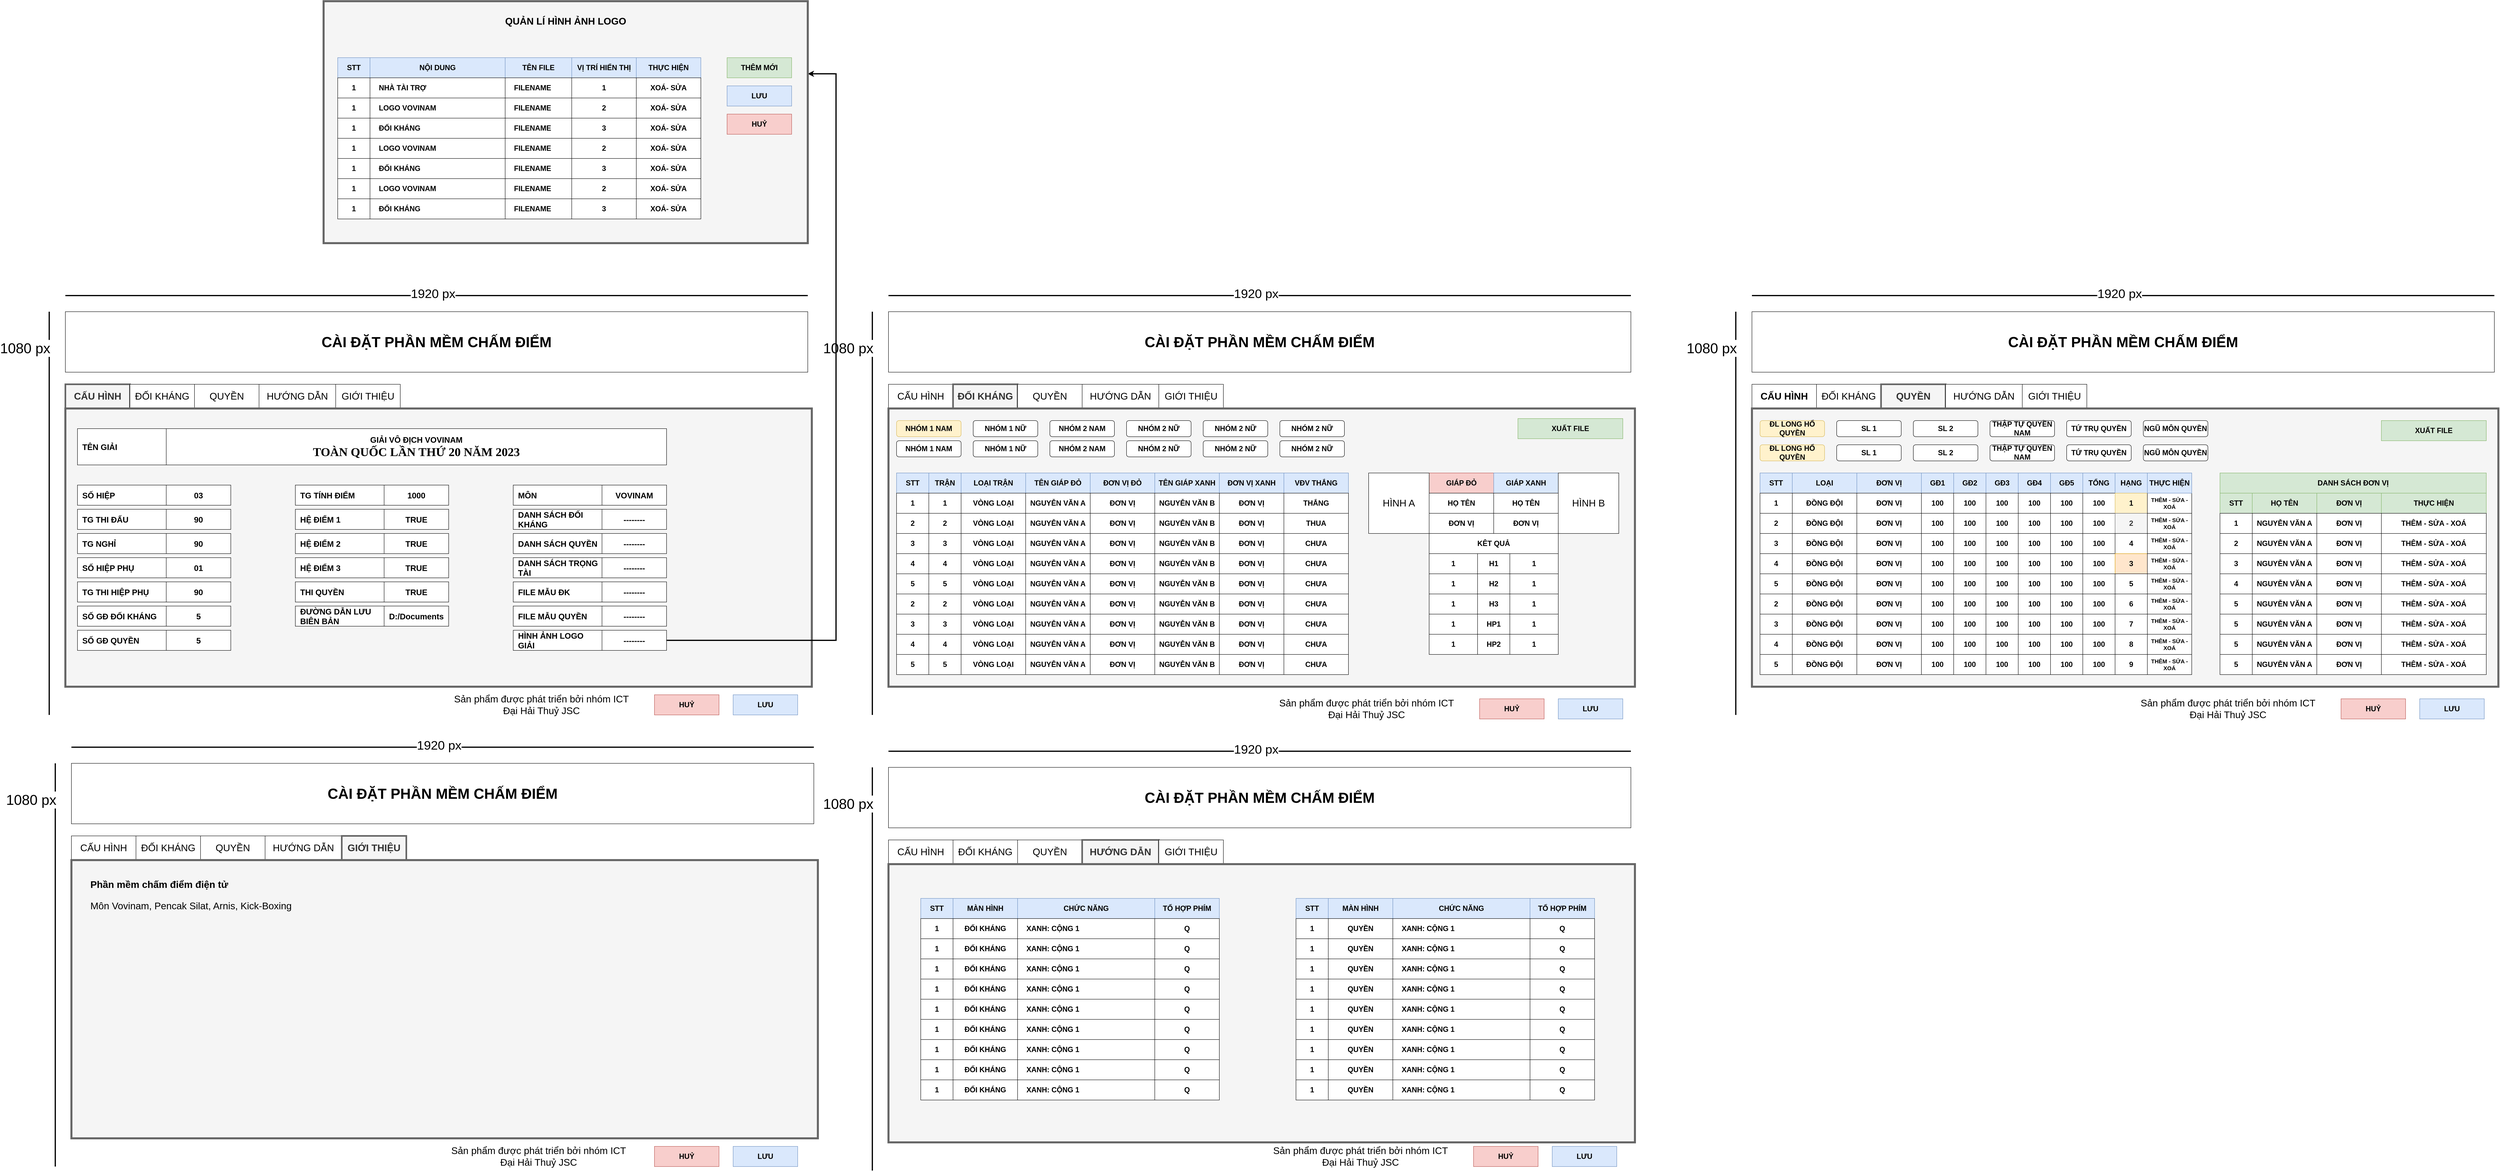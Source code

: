 <mxfile version="26.2.15" pages="11">
  <diagram id="oTxeoPNRMphoKb2N0Oz8" name="F1-CAI DAT">
    <mxGraphModel grid="1" page="1" gridSize="10" guides="1" tooltips="1" connect="1" arrows="1" fold="1" pageScale="1" pageWidth="850" pageHeight="1100" math="0" shadow="0">
      <root>
        <mxCell id="0" />
        <mxCell id="1" parent="0" />
        <mxCell id="ljzidSzPrSnGl-YOaSnj-1" value="" style="endArrow=none;html=1;rounded=0;strokeWidth=3;fontSize=30;" edge="1" parent="1">
          <mxGeometry width="50" height="50" relative="1" as="geometry">
            <mxPoint x="80" y="40" as="sourcePoint" />
            <mxPoint x="1920" y="40" as="targetPoint" />
          </mxGeometry>
        </mxCell>
        <mxCell id="ljzidSzPrSnGl-YOaSnj-2" value="&lt;font style=&quot;font-size: 31px;&quot;&gt;1920 px&lt;/font&gt;" style="edgeLabel;html=1;align=center;verticalAlign=middle;resizable=0;points=[];" vertex="1" connectable="0" parent="ljzidSzPrSnGl-YOaSnj-1">
          <mxGeometry x="-0.01" y="5" relative="1" as="geometry">
            <mxPoint as="offset" />
          </mxGeometry>
        </mxCell>
        <mxCell id="ljzidSzPrSnGl-YOaSnj-3" value="" style="endArrow=none;html=1;rounded=0;strokeWidth=3;" edge="1" parent="1">
          <mxGeometry width="50" height="50" relative="1" as="geometry">
            <mxPoint x="40" y="80" as="sourcePoint" />
            <mxPoint x="40" y="1080" as="targetPoint" />
          </mxGeometry>
        </mxCell>
        <mxCell id="ljzidSzPrSnGl-YOaSnj-4" value="&lt;font style=&quot;font-size: 35px;&quot;&gt;1080 px&lt;/font&gt;" style="edgeLabel;html=1;align=center;verticalAlign=middle;resizable=0;points=[];" vertex="1" connectable="0" parent="ljzidSzPrSnGl-YOaSnj-3">
          <mxGeometry x="-0.223" y="-9" relative="1" as="geometry">
            <mxPoint x="-51" y="-299" as="offset" />
          </mxGeometry>
        </mxCell>
        <mxCell id="ljzidSzPrSnGl-YOaSnj-5" value="CÀI ĐẶT PHẦN MỀM CHẤM ĐIỂM" style="rounded=0;whiteSpace=wrap;html=1;fontSize=36;fontStyle=1" vertex="1" parent="1">
          <mxGeometry x="80" y="80" width="1840" height="150" as="geometry" />
        </mxCell>
        <mxCell id="ljzidSzPrSnGl-YOaSnj-6" value="CẤU HÌNH" style="rounded=0;whiteSpace=wrap;html=1;strokeWidth=4;fontSize=24;fontStyle=1;fillColor=#f5f5f5;fontColor=#333333;strokeColor=#666666;" vertex="1" parent="1">
          <mxGeometry x="80" y="260" width="160" height="60" as="geometry" />
        </mxCell>
        <mxCell id="ljzidSzPrSnGl-YOaSnj-8" value="ĐỐI KHÁNG" style="rounded=0;whiteSpace=wrap;html=1;strokeWidth=1;fontSize=24;" vertex="1" parent="1">
          <mxGeometry x="240" y="260" width="160" height="60" as="geometry" />
        </mxCell>
        <mxCell id="ljzidSzPrSnGl-YOaSnj-9" value="QUYỀN" style="rounded=0;whiteSpace=wrap;html=1;strokeWidth=1;fontSize=24;" vertex="1" parent="1">
          <mxGeometry x="400" y="260" width="160" height="60" as="geometry" />
        </mxCell>
        <mxCell id="ljzidSzPrSnGl-YOaSnj-10" value="HƯỚNG DẪN" style="rounded=0;whiteSpace=wrap;html=1;strokeWidth=1;fontSize=24;" vertex="1" parent="1">
          <mxGeometry x="560" y="260" width="190" height="60" as="geometry" />
        </mxCell>
        <mxCell id="ljzidSzPrSnGl-YOaSnj-11" value="GIỚI THIỆU" style="rounded=0;whiteSpace=wrap;html=1;strokeWidth=1;fontSize=24;" vertex="1" parent="1">
          <mxGeometry x="750" y="260" width="160" height="60" as="geometry" />
        </mxCell>
        <mxCell id="ljzidSzPrSnGl-YOaSnj-12" value="" style="rounded=0;whiteSpace=wrap;html=1;strokeWidth=5;fillColor=#f5f5f5;fontColor=#333333;strokeColor=#666666;" vertex="1" parent="1">
          <mxGeometry x="80" y="320" width="1850" height="690" as="geometry" />
        </mxCell>
        <mxCell id="ljzidSzPrSnGl-YOaSnj-13" value="Sản phẩm được phát triển bởi nhóm ICT Đại Hải Thuỷ JSC" style="text;html=1;align=center;verticalAlign=middle;whiteSpace=wrap;rounded=0;fontSize=24;" vertex="1" parent="1">
          <mxGeometry x="1040" y="1040" width="440" height="30" as="geometry" />
        </mxCell>
        <mxCell id="MvRza3C9Zgw893guH6SF-1" value="SỐ HIỆP" style="rounded=0;whiteSpace=wrap;html=1;fontSize=20;fontStyle=1;spacingLeft=10;align=left;" vertex="1" parent="1">
          <mxGeometry x="110" y="510" width="220" height="50" as="geometry" />
        </mxCell>
        <mxCell id="MvRza3C9Zgw893guH6SF-2" value="03" style="rounded=0;whiteSpace=wrap;html=1;fontSize=20;fontStyle=1" vertex="1" parent="1">
          <mxGeometry x="330" y="510" width="160" height="50" as="geometry" />
        </mxCell>
        <mxCell id="MvRza3C9Zgw893guH6SF-3" value="TG THI ĐẤU" style="rounded=0;whiteSpace=wrap;html=1;fontSize=20;fontStyle=1;spacingLeft=10;align=left;" vertex="1" parent="1">
          <mxGeometry x="110" y="570" width="220" height="50" as="geometry" />
        </mxCell>
        <mxCell id="MvRza3C9Zgw893guH6SF-4" value="90" style="rounded=0;whiteSpace=wrap;html=1;fontSize=20;fontStyle=1" vertex="1" parent="1">
          <mxGeometry x="330" y="570" width="160" height="50" as="geometry" />
        </mxCell>
        <mxCell id="MvRza3C9Zgw893guH6SF-5" value="TG NGHỈ" style="rounded=0;whiteSpace=wrap;html=1;fontSize=20;fontStyle=1;spacingLeft=10;align=left;" vertex="1" parent="1">
          <mxGeometry x="110" y="630" width="220" height="50" as="geometry" />
        </mxCell>
        <mxCell id="MvRza3C9Zgw893guH6SF-6" value="90" style="rounded=0;whiteSpace=wrap;html=1;fontSize=20;fontStyle=1" vertex="1" parent="1">
          <mxGeometry x="330" y="630" width="160" height="50" as="geometry" />
        </mxCell>
        <mxCell id="MvRza3C9Zgw893guH6SF-7" value="SỐ HIỆP PHỤ" style="rounded=0;whiteSpace=wrap;html=1;fontSize=20;fontStyle=1;spacingLeft=10;align=left;" vertex="1" parent="1">
          <mxGeometry x="110" y="690" width="220" height="50" as="geometry" />
        </mxCell>
        <mxCell id="MvRza3C9Zgw893guH6SF-8" value="01" style="rounded=0;whiteSpace=wrap;html=1;fontSize=20;fontStyle=1" vertex="1" parent="1">
          <mxGeometry x="330" y="690" width="160" height="50" as="geometry" />
        </mxCell>
        <mxCell id="MvRza3C9Zgw893guH6SF-10" value="TG THI HIỆP PHỤ" style="rounded=0;whiteSpace=wrap;html=1;fontSize=20;fontStyle=1;spacingLeft=10;align=left;" vertex="1" parent="1">
          <mxGeometry x="110" y="750" width="220" height="50" as="geometry" />
        </mxCell>
        <mxCell id="MvRza3C9Zgw893guH6SF-11" value="90" style="rounded=0;whiteSpace=wrap;html=1;fontSize=20;fontStyle=1" vertex="1" parent="1">
          <mxGeometry x="330" y="750" width="160" height="50" as="geometry" />
        </mxCell>
        <mxCell id="MvRza3C9Zgw893guH6SF-12" value="SỐ GĐ ĐỐI KHÁNG" style="rounded=0;whiteSpace=wrap;html=1;fontSize=20;fontStyle=1;spacingLeft=10;align=left;" vertex="1" parent="1">
          <mxGeometry x="110" y="810" width="220" height="50" as="geometry" />
        </mxCell>
        <mxCell id="MvRza3C9Zgw893guH6SF-13" value="5" style="rounded=0;whiteSpace=wrap;html=1;fontSize=20;fontStyle=1" vertex="1" parent="1">
          <mxGeometry x="330" y="810" width="160" height="50" as="geometry" />
        </mxCell>
        <mxCell id="MvRza3C9Zgw893guH6SF-14" value="SỐ GĐ QUYỀN" style="rounded=0;whiteSpace=wrap;html=1;fontSize=20;fontStyle=1;spacingLeft=10;align=left;" vertex="1" parent="1">
          <mxGeometry x="110" y="870" width="220" height="50" as="geometry" />
        </mxCell>
        <mxCell id="MvRza3C9Zgw893guH6SF-15" value="5" style="rounded=0;whiteSpace=wrap;html=1;fontSize=20;fontStyle=1" vertex="1" parent="1">
          <mxGeometry x="330" y="870" width="160" height="50" as="geometry" />
        </mxCell>
        <mxCell id="MvRza3C9Zgw893guH6SF-16" value="TG TÍNH ĐIỂM" style="rounded=0;whiteSpace=wrap;html=1;fontSize=20;fontStyle=1;spacingLeft=10;align=left;" vertex="1" parent="1">
          <mxGeometry x="650" y="510" width="220" height="50" as="geometry" />
        </mxCell>
        <mxCell id="MvRza3C9Zgw893guH6SF-17" value="1000" style="rounded=0;whiteSpace=wrap;html=1;fontSize=20;fontStyle=1" vertex="1" parent="1">
          <mxGeometry x="870" y="510" width="160" height="50" as="geometry" />
        </mxCell>
        <mxCell id="MvRza3C9Zgw893guH6SF-18" value="HỆ ĐIỂM 1" style="rounded=0;whiteSpace=wrap;html=1;fontSize=20;fontStyle=1;spacingLeft=10;align=left;" vertex="1" parent="1">
          <mxGeometry x="650" y="570" width="220" height="50" as="geometry" />
        </mxCell>
        <mxCell id="MvRza3C9Zgw893guH6SF-19" value="TRUE" style="rounded=0;whiteSpace=wrap;html=1;fontSize=20;fontStyle=1" vertex="1" parent="1">
          <mxGeometry x="870" y="570" width="160" height="50" as="geometry" />
        </mxCell>
        <mxCell id="MvRza3C9Zgw893guH6SF-20" value="HỆ ĐIỂM 2" style="rounded=0;whiteSpace=wrap;html=1;fontSize=20;fontStyle=1;spacingLeft=10;align=left;" vertex="1" parent="1">
          <mxGeometry x="650" y="630" width="220" height="50" as="geometry" />
        </mxCell>
        <mxCell id="MvRza3C9Zgw893guH6SF-21" value="TRUE" style="rounded=0;whiteSpace=wrap;html=1;fontSize=20;fontStyle=1" vertex="1" parent="1">
          <mxGeometry x="870" y="630" width="160" height="50" as="geometry" />
        </mxCell>
        <mxCell id="MvRza3C9Zgw893guH6SF-22" value="HỆ ĐIỂM 3" style="rounded=0;whiteSpace=wrap;html=1;fontSize=20;fontStyle=1;spacingLeft=10;align=left;" vertex="1" parent="1">
          <mxGeometry x="650" y="690" width="220" height="50" as="geometry" />
        </mxCell>
        <mxCell id="MvRza3C9Zgw893guH6SF-23" value="TRUE" style="rounded=0;whiteSpace=wrap;html=1;fontSize=20;fontStyle=1" vertex="1" parent="1">
          <mxGeometry x="870" y="690" width="160" height="50" as="geometry" />
        </mxCell>
        <mxCell id="MvRza3C9Zgw893guH6SF-24" value="MÔN" style="rounded=0;whiteSpace=wrap;html=1;fontSize=20;fontStyle=1;spacingLeft=10;align=left;" vertex="1" parent="1">
          <mxGeometry x="1190" y="510" width="220" height="50" as="geometry" />
        </mxCell>
        <mxCell id="MvRza3C9Zgw893guH6SF-25" value="VOVINAM" style="rounded=0;whiteSpace=wrap;html=1;fontSize=20;fontStyle=1" vertex="1" parent="1">
          <mxGeometry x="1410" y="510" width="160" height="50" as="geometry" />
        </mxCell>
        <mxCell id="MvRza3C9Zgw893guH6SF-26" value="THI QUYỀN" style="rounded=0;whiteSpace=wrap;html=1;fontSize=20;fontStyle=1;spacingLeft=10;align=left;" vertex="1" parent="1">
          <mxGeometry x="650" y="750" width="220" height="50" as="geometry" />
        </mxCell>
        <mxCell id="MvRza3C9Zgw893guH6SF-27" value="TRUE" style="rounded=0;whiteSpace=wrap;html=1;fontSize=20;fontStyle=1" vertex="1" parent="1">
          <mxGeometry x="870" y="750" width="160" height="50" as="geometry" />
        </mxCell>
        <mxCell id="MvRza3C9Zgw893guH6SF-31" value="ĐƯỜNG DẪN LƯU BIÊN BẢN" style="rounded=0;whiteSpace=wrap;html=1;fontSize=20;fontStyle=1;spacingLeft=10;align=left;" vertex="1" parent="1">
          <mxGeometry x="650" y="810" width="220" height="50" as="geometry" />
        </mxCell>
        <mxCell id="MvRza3C9Zgw893guH6SF-32" value="D:/Documents" style="rounded=0;whiteSpace=wrap;html=1;fontSize=20;fontStyle=1" vertex="1" parent="1">
          <mxGeometry x="870" y="810" width="160" height="50" as="geometry" />
        </mxCell>
        <mxCell id="MvRza3C9Zgw893guH6SF-33" value="" style="endArrow=none;html=1;rounded=0;strokeWidth=3;fontSize=30;" edge="1" parent="1">
          <mxGeometry width="50" height="50" relative="1" as="geometry">
            <mxPoint x="2120" y="40" as="sourcePoint" />
            <mxPoint x="3960" y="40" as="targetPoint" />
          </mxGeometry>
        </mxCell>
        <mxCell id="MvRza3C9Zgw893guH6SF-34" value="&lt;font style=&quot;font-size: 31px;&quot;&gt;1920 px&lt;/font&gt;" style="edgeLabel;html=1;align=center;verticalAlign=middle;resizable=0;points=[];" vertex="1" connectable="0" parent="MvRza3C9Zgw893guH6SF-33">
          <mxGeometry x="-0.01" y="5" relative="1" as="geometry">
            <mxPoint as="offset" />
          </mxGeometry>
        </mxCell>
        <mxCell id="MvRza3C9Zgw893guH6SF-35" value="" style="endArrow=none;html=1;rounded=0;strokeWidth=3;" edge="1" parent="1">
          <mxGeometry width="50" height="50" relative="1" as="geometry">
            <mxPoint x="2080" y="80" as="sourcePoint" />
            <mxPoint x="2080" y="1080" as="targetPoint" />
          </mxGeometry>
        </mxCell>
        <mxCell id="MvRza3C9Zgw893guH6SF-36" value="&lt;font style=&quot;font-size: 35px;&quot;&gt;1080 px&lt;/font&gt;" style="edgeLabel;html=1;align=center;verticalAlign=middle;resizable=0;points=[];" vertex="1" connectable="0" parent="MvRza3C9Zgw893guH6SF-35">
          <mxGeometry x="-0.223" y="-9" relative="1" as="geometry">
            <mxPoint x="-51" y="-299" as="offset" />
          </mxGeometry>
        </mxCell>
        <mxCell id="MvRza3C9Zgw893guH6SF-37" value="CÀI ĐẶT PHẦN MỀM CHẤM ĐIỂM" style="rounded=0;whiteSpace=wrap;html=1;fontSize=36;fontStyle=1" vertex="1" parent="1">
          <mxGeometry x="2120" y="80" width="1840" height="150" as="geometry" />
        </mxCell>
        <mxCell id="MvRza3C9Zgw893guH6SF-38" value="CẤU HÌNH" style="rounded=0;whiteSpace=wrap;html=1;strokeWidth=1;fontSize=24;fontStyle=0" vertex="1" parent="1">
          <mxGeometry x="2120" y="260" width="160" height="60" as="geometry" />
        </mxCell>
        <mxCell id="MvRza3C9Zgw893guH6SF-39" value="ĐỐI KHÁNG" style="rounded=0;whiteSpace=wrap;html=1;strokeWidth=4;fontSize=24;fontStyle=1;fillColor=#f5f5f5;fontColor=#333333;strokeColor=#666666;" vertex="1" parent="1">
          <mxGeometry x="2280" y="260" width="160" height="60" as="geometry" />
        </mxCell>
        <mxCell id="MvRza3C9Zgw893guH6SF-40" value="QUYỀN" style="rounded=0;whiteSpace=wrap;html=1;strokeWidth=1;fontSize=24;" vertex="1" parent="1">
          <mxGeometry x="2440" y="260" width="160" height="60" as="geometry" />
        </mxCell>
        <mxCell id="MvRza3C9Zgw893guH6SF-41" value="HƯỚNG DẪN" style="rounded=0;whiteSpace=wrap;html=1;strokeWidth=1;fontSize=24;" vertex="1" parent="1">
          <mxGeometry x="2600" y="260" width="190" height="60" as="geometry" />
        </mxCell>
        <mxCell id="MvRza3C9Zgw893guH6SF-42" value="GIỚI THIỆU" style="rounded=0;whiteSpace=wrap;html=1;strokeWidth=1;fontSize=24;" vertex="1" parent="1">
          <mxGeometry x="2790" y="260" width="160" height="60" as="geometry" />
        </mxCell>
        <mxCell id="MvRza3C9Zgw893guH6SF-43" value="" style="rounded=0;whiteSpace=wrap;html=1;strokeWidth=5;fillColor=#f5f5f5;fontColor=#333333;strokeColor=#666666;" vertex="1" parent="1">
          <mxGeometry x="2120" y="320" width="1850" height="690" as="geometry" />
        </mxCell>
        <mxCell id="MvRza3C9Zgw893guH6SF-74" value="STT" style="rounded=0;whiteSpace=wrap;html=1;fontSize=18;fontStyle=1;fillColor=#dae8fc;strokeColor=#6c8ebf;" vertex="1" parent="1">
          <mxGeometry x="2140" y="480" width="80" height="50" as="geometry" />
        </mxCell>
        <mxCell id="MvRza3C9Zgw893guH6SF-75" value="TRẬN" style="rounded=0;whiteSpace=wrap;html=1;fontSize=18;fontStyle=1;fillColor=#dae8fc;strokeColor=#6c8ebf;" vertex="1" parent="1">
          <mxGeometry x="2220" y="480" width="80" height="50" as="geometry" />
        </mxCell>
        <mxCell id="MvRza3C9Zgw893guH6SF-76" value="LOẠI TRẬN" style="rounded=0;whiteSpace=wrap;html=1;fontSize=18;fontStyle=1;fillColor=#dae8fc;strokeColor=#6c8ebf;" vertex="1" parent="1">
          <mxGeometry x="2300" y="480" width="160" height="50" as="geometry" />
        </mxCell>
        <mxCell id="MvRza3C9Zgw893guH6SF-77" value="TÊN GIÁP ĐỎ" style="rounded=0;whiteSpace=wrap;html=1;fontSize=18;fontStyle=1;fillColor=#dae8fc;strokeColor=#6c8ebf;" vertex="1" parent="1">
          <mxGeometry x="2460" y="480" width="160" height="50" as="geometry" />
        </mxCell>
        <mxCell id="MvRza3C9Zgw893guH6SF-78" value="ĐƠN VỊ ĐỎ" style="rounded=0;whiteSpace=wrap;html=1;fontSize=18;fontStyle=1;fillColor=#dae8fc;strokeColor=#6c8ebf;" vertex="1" parent="1">
          <mxGeometry x="2620" y="480" width="160" height="50" as="geometry" />
        </mxCell>
        <mxCell id="MvRza3C9Zgw893guH6SF-79" value="TÊN GIÁP XANH" style="rounded=0;whiteSpace=wrap;html=1;fontSize=18;fontStyle=1;fillColor=#dae8fc;strokeColor=#6c8ebf;" vertex="1" parent="1">
          <mxGeometry x="2780" y="480" width="160" height="50" as="geometry" />
        </mxCell>
        <mxCell id="MvRza3C9Zgw893guH6SF-80" value="ĐƠN VỊ XANH" style="rounded=0;whiteSpace=wrap;html=1;fontSize=18;fontStyle=1;fillColor=#dae8fc;strokeColor=#6c8ebf;" vertex="1" parent="1">
          <mxGeometry x="2940" y="480" width="160" height="50" as="geometry" />
        </mxCell>
        <mxCell id="MvRza3C9Zgw893guH6SF-81" value="1" style="rounded=0;whiteSpace=wrap;html=1;fontSize=18;fontStyle=1" vertex="1" parent="1">
          <mxGeometry x="2140" y="530" width="80" height="50" as="geometry" />
        </mxCell>
        <mxCell id="MvRza3C9Zgw893guH6SF-82" value="1" style="rounded=0;whiteSpace=wrap;html=1;fontSize=18;fontStyle=1" vertex="1" parent="1">
          <mxGeometry x="2220" y="530" width="80" height="50" as="geometry" />
        </mxCell>
        <mxCell id="MvRza3C9Zgw893guH6SF-83" value="VÒNG LOẠI" style="rounded=0;whiteSpace=wrap;html=1;fontSize=18;fontStyle=1" vertex="1" parent="1">
          <mxGeometry x="2300" y="530" width="160" height="50" as="geometry" />
        </mxCell>
        <mxCell id="MvRza3C9Zgw893guH6SF-84" value="NGUYỄN VĂN A" style="rounded=0;whiteSpace=wrap;html=1;fontSize=18;fontStyle=1" vertex="1" parent="1">
          <mxGeometry x="2460" y="530" width="160" height="50" as="geometry" />
        </mxCell>
        <mxCell id="MvRza3C9Zgw893guH6SF-85" value="ĐƠN VỊ" style="rounded=0;whiteSpace=wrap;html=1;fontSize=18;fontStyle=1" vertex="1" parent="1">
          <mxGeometry x="2620" y="530" width="160" height="50" as="geometry" />
        </mxCell>
        <mxCell id="MvRza3C9Zgw893guH6SF-86" value="NGUYỄN VĂN B" style="rounded=0;whiteSpace=wrap;html=1;fontSize=18;fontStyle=1" vertex="1" parent="1">
          <mxGeometry x="2780" y="530" width="160" height="50" as="geometry" />
        </mxCell>
        <mxCell id="MvRza3C9Zgw893guH6SF-87" value="ĐƠN VỊ" style="rounded=0;whiteSpace=wrap;html=1;fontSize=18;fontStyle=1" vertex="1" parent="1">
          <mxGeometry x="2940" y="530" width="160" height="50" as="geometry" />
        </mxCell>
        <mxCell id="MvRza3C9Zgw893guH6SF-88" value="2" style="rounded=0;whiteSpace=wrap;html=1;fontSize=18;fontStyle=1" vertex="1" parent="1">
          <mxGeometry x="2140" y="580" width="80" height="50" as="geometry" />
        </mxCell>
        <mxCell id="MvRza3C9Zgw893guH6SF-89" value="2" style="rounded=0;whiteSpace=wrap;html=1;fontSize=18;fontStyle=1" vertex="1" parent="1">
          <mxGeometry x="2220" y="580" width="80" height="50" as="geometry" />
        </mxCell>
        <mxCell id="MvRza3C9Zgw893guH6SF-90" value="VÒNG LOẠI" style="rounded=0;whiteSpace=wrap;html=1;fontSize=18;fontStyle=1" vertex="1" parent="1">
          <mxGeometry x="2300" y="580" width="160" height="50" as="geometry" />
        </mxCell>
        <mxCell id="MvRza3C9Zgw893guH6SF-91" value="NGUYỄN VĂN A" style="rounded=0;whiteSpace=wrap;html=1;fontSize=18;fontStyle=1" vertex="1" parent="1">
          <mxGeometry x="2460" y="580" width="160" height="50" as="geometry" />
        </mxCell>
        <mxCell id="MvRza3C9Zgw893guH6SF-92" value="ĐƠN VỊ" style="rounded=0;whiteSpace=wrap;html=1;fontSize=18;fontStyle=1" vertex="1" parent="1">
          <mxGeometry x="2620" y="580" width="160" height="50" as="geometry" />
        </mxCell>
        <mxCell id="MvRza3C9Zgw893guH6SF-93" value="NGUYỄN VĂN B" style="rounded=0;whiteSpace=wrap;html=1;fontSize=18;fontStyle=1" vertex="1" parent="1">
          <mxGeometry x="2780" y="580" width="160" height="50" as="geometry" />
        </mxCell>
        <mxCell id="MvRza3C9Zgw893guH6SF-94" value="ĐƠN VỊ" style="rounded=0;whiteSpace=wrap;html=1;fontSize=18;fontStyle=1" vertex="1" parent="1">
          <mxGeometry x="2940" y="580" width="160" height="50" as="geometry" />
        </mxCell>
        <mxCell id="MvRza3C9Zgw893guH6SF-95" value="3" style="rounded=0;whiteSpace=wrap;html=1;fontSize=18;fontStyle=1" vertex="1" parent="1">
          <mxGeometry x="2140" y="630" width="80" height="50" as="geometry" />
        </mxCell>
        <mxCell id="MvRza3C9Zgw893guH6SF-96" value="3" style="rounded=0;whiteSpace=wrap;html=1;fontSize=18;fontStyle=1" vertex="1" parent="1">
          <mxGeometry x="2220" y="630" width="80" height="50" as="geometry" />
        </mxCell>
        <mxCell id="MvRza3C9Zgw893guH6SF-97" value="VÒNG LOẠI" style="rounded=0;whiteSpace=wrap;html=1;fontSize=18;fontStyle=1" vertex="1" parent="1">
          <mxGeometry x="2300" y="630" width="160" height="50" as="geometry" />
        </mxCell>
        <mxCell id="MvRza3C9Zgw893guH6SF-98" value="NGUYỄN VĂN A" style="rounded=0;whiteSpace=wrap;html=1;fontSize=18;fontStyle=1" vertex="1" parent="1">
          <mxGeometry x="2460" y="630" width="160" height="50" as="geometry" />
        </mxCell>
        <mxCell id="MvRza3C9Zgw893guH6SF-99" value="ĐƠN VỊ" style="rounded=0;whiteSpace=wrap;html=1;fontSize=18;fontStyle=1" vertex="1" parent="1">
          <mxGeometry x="2620" y="630" width="160" height="50" as="geometry" />
        </mxCell>
        <mxCell id="MvRza3C9Zgw893guH6SF-100" value="NGUYỄN VĂN B" style="rounded=0;whiteSpace=wrap;html=1;fontSize=18;fontStyle=1" vertex="1" parent="1">
          <mxGeometry x="2780" y="630" width="160" height="50" as="geometry" />
        </mxCell>
        <mxCell id="MvRza3C9Zgw893guH6SF-101" value="ĐƠN VỊ" style="rounded=0;whiteSpace=wrap;html=1;fontSize=18;fontStyle=1" vertex="1" parent="1">
          <mxGeometry x="2940" y="630" width="160" height="50" as="geometry" />
        </mxCell>
        <mxCell id="MvRza3C9Zgw893guH6SF-102" value="4" style="rounded=0;whiteSpace=wrap;html=1;fontSize=18;fontStyle=1" vertex="1" parent="1">
          <mxGeometry x="2140" y="680" width="80" height="50" as="geometry" />
        </mxCell>
        <mxCell id="MvRza3C9Zgw893guH6SF-103" value="4" style="rounded=0;whiteSpace=wrap;html=1;fontSize=18;fontStyle=1" vertex="1" parent="1">
          <mxGeometry x="2220" y="680" width="80" height="50" as="geometry" />
        </mxCell>
        <mxCell id="MvRza3C9Zgw893guH6SF-104" value="VÒNG LOẠI" style="rounded=0;whiteSpace=wrap;html=1;fontSize=18;fontStyle=1" vertex="1" parent="1">
          <mxGeometry x="2300" y="680" width="160" height="50" as="geometry" />
        </mxCell>
        <mxCell id="MvRza3C9Zgw893guH6SF-105" value="NGUYỄN VĂN A" style="rounded=0;whiteSpace=wrap;html=1;fontSize=18;fontStyle=1" vertex="1" parent="1">
          <mxGeometry x="2460" y="680" width="160" height="50" as="geometry" />
        </mxCell>
        <mxCell id="MvRza3C9Zgw893guH6SF-106" value="ĐƠN VỊ" style="rounded=0;whiteSpace=wrap;html=1;fontSize=18;fontStyle=1" vertex="1" parent="1">
          <mxGeometry x="2620" y="680" width="160" height="50" as="geometry" />
        </mxCell>
        <mxCell id="MvRza3C9Zgw893guH6SF-107" value="NGUYỄN VĂN B" style="rounded=0;whiteSpace=wrap;html=1;fontSize=18;fontStyle=1" vertex="1" parent="1">
          <mxGeometry x="2780" y="680" width="160" height="50" as="geometry" />
        </mxCell>
        <mxCell id="MvRza3C9Zgw893guH6SF-108" value="ĐƠN VỊ" style="rounded=0;whiteSpace=wrap;html=1;fontSize=18;fontStyle=1" vertex="1" parent="1">
          <mxGeometry x="2940" y="680" width="160" height="50" as="geometry" />
        </mxCell>
        <mxCell id="MvRza3C9Zgw893guH6SF-109" value="5" style="rounded=0;whiteSpace=wrap;html=1;fontSize=18;fontStyle=1" vertex="1" parent="1">
          <mxGeometry x="2140" y="730" width="80" height="50" as="geometry" />
        </mxCell>
        <mxCell id="MvRza3C9Zgw893guH6SF-110" value="5" style="rounded=0;whiteSpace=wrap;html=1;fontSize=18;fontStyle=1" vertex="1" parent="1">
          <mxGeometry x="2220" y="730" width="80" height="50" as="geometry" />
        </mxCell>
        <mxCell id="MvRza3C9Zgw893guH6SF-111" value="VÒNG LOẠI" style="rounded=0;whiteSpace=wrap;html=1;fontSize=18;fontStyle=1" vertex="1" parent="1">
          <mxGeometry x="2300" y="730" width="160" height="50" as="geometry" />
        </mxCell>
        <mxCell id="MvRza3C9Zgw893guH6SF-112" value="NGUYỄN VĂN A" style="rounded=0;whiteSpace=wrap;html=1;fontSize=18;fontStyle=1" vertex="1" parent="1">
          <mxGeometry x="2460" y="730" width="160" height="50" as="geometry" />
        </mxCell>
        <mxCell id="MvRza3C9Zgw893guH6SF-113" value="ĐƠN VỊ" style="rounded=0;whiteSpace=wrap;html=1;fontSize=18;fontStyle=1" vertex="1" parent="1">
          <mxGeometry x="2620" y="730" width="160" height="50" as="geometry" />
        </mxCell>
        <mxCell id="MvRza3C9Zgw893guH6SF-114" value="NGUYỄN VĂN B" style="rounded=0;whiteSpace=wrap;html=1;fontSize=18;fontStyle=1" vertex="1" parent="1">
          <mxGeometry x="2780" y="730" width="160" height="50" as="geometry" />
        </mxCell>
        <mxCell id="MvRza3C9Zgw893guH6SF-115" value="ĐƠN VỊ" style="rounded=0;whiteSpace=wrap;html=1;fontSize=18;fontStyle=1" vertex="1" parent="1">
          <mxGeometry x="2940" y="730" width="160" height="50" as="geometry" />
        </mxCell>
        <mxCell id="MvRza3C9Zgw893guH6SF-144" value="2" style="rounded=0;whiteSpace=wrap;html=1;fontSize=18;fontStyle=1" vertex="1" parent="1">
          <mxGeometry x="2140" y="780" width="80" height="50" as="geometry" />
        </mxCell>
        <mxCell id="MvRza3C9Zgw893guH6SF-145" value="2" style="rounded=0;whiteSpace=wrap;html=1;fontSize=18;fontStyle=1" vertex="1" parent="1">
          <mxGeometry x="2220" y="780" width="80" height="50" as="geometry" />
        </mxCell>
        <mxCell id="MvRza3C9Zgw893guH6SF-146" value="VÒNG LOẠI" style="rounded=0;whiteSpace=wrap;html=1;fontSize=18;fontStyle=1" vertex="1" parent="1">
          <mxGeometry x="2300" y="780" width="160" height="50" as="geometry" />
        </mxCell>
        <mxCell id="MvRza3C9Zgw893guH6SF-147" value="NGUYỄN VĂN A" style="rounded=0;whiteSpace=wrap;html=1;fontSize=18;fontStyle=1" vertex="1" parent="1">
          <mxGeometry x="2460" y="780" width="160" height="50" as="geometry" />
        </mxCell>
        <mxCell id="MvRza3C9Zgw893guH6SF-148" value="ĐƠN VỊ" style="rounded=0;whiteSpace=wrap;html=1;fontSize=18;fontStyle=1" vertex="1" parent="1">
          <mxGeometry x="2620" y="780" width="160" height="50" as="geometry" />
        </mxCell>
        <mxCell id="MvRza3C9Zgw893guH6SF-149" value="NGUYỄN VĂN B" style="rounded=0;whiteSpace=wrap;html=1;fontSize=18;fontStyle=1" vertex="1" parent="1">
          <mxGeometry x="2780" y="780" width="160" height="50" as="geometry" />
        </mxCell>
        <mxCell id="MvRza3C9Zgw893guH6SF-150" value="ĐƠN VỊ" style="rounded=0;whiteSpace=wrap;html=1;fontSize=18;fontStyle=1" vertex="1" parent="1">
          <mxGeometry x="2940" y="780" width="160" height="50" as="geometry" />
        </mxCell>
        <mxCell id="MvRza3C9Zgw893guH6SF-151" value="3" style="rounded=0;whiteSpace=wrap;html=1;fontSize=18;fontStyle=1" vertex="1" parent="1">
          <mxGeometry x="2140" y="830" width="80" height="50" as="geometry" />
        </mxCell>
        <mxCell id="MvRza3C9Zgw893guH6SF-152" value="3" style="rounded=0;whiteSpace=wrap;html=1;fontSize=18;fontStyle=1" vertex="1" parent="1">
          <mxGeometry x="2220" y="830" width="80" height="50" as="geometry" />
        </mxCell>
        <mxCell id="MvRza3C9Zgw893guH6SF-153" value="VÒNG LOẠI" style="rounded=0;whiteSpace=wrap;html=1;fontSize=18;fontStyle=1" vertex="1" parent="1">
          <mxGeometry x="2300" y="830" width="160" height="50" as="geometry" />
        </mxCell>
        <mxCell id="MvRza3C9Zgw893guH6SF-154" value="NGUYỄN VĂN A" style="rounded=0;whiteSpace=wrap;html=1;fontSize=18;fontStyle=1" vertex="1" parent="1">
          <mxGeometry x="2460" y="830" width="160" height="50" as="geometry" />
        </mxCell>
        <mxCell id="MvRza3C9Zgw893guH6SF-155" value="ĐƠN VỊ" style="rounded=0;whiteSpace=wrap;html=1;fontSize=18;fontStyle=1" vertex="1" parent="1">
          <mxGeometry x="2620" y="830" width="160" height="50" as="geometry" />
        </mxCell>
        <mxCell id="MvRza3C9Zgw893guH6SF-156" value="NGUYỄN VĂN B" style="rounded=0;whiteSpace=wrap;html=1;fontSize=18;fontStyle=1" vertex="1" parent="1">
          <mxGeometry x="2780" y="830" width="160" height="50" as="geometry" />
        </mxCell>
        <mxCell id="MvRza3C9Zgw893guH6SF-157" value="ĐƠN VỊ" style="rounded=0;whiteSpace=wrap;html=1;fontSize=18;fontStyle=1" vertex="1" parent="1">
          <mxGeometry x="2940" y="830" width="160" height="50" as="geometry" />
        </mxCell>
        <mxCell id="MvRza3C9Zgw893guH6SF-158" value="4" style="rounded=0;whiteSpace=wrap;html=1;fontSize=18;fontStyle=1" vertex="1" parent="1">
          <mxGeometry x="2140" y="880" width="80" height="50" as="geometry" />
        </mxCell>
        <mxCell id="MvRza3C9Zgw893guH6SF-159" value="4" style="rounded=0;whiteSpace=wrap;html=1;fontSize=18;fontStyle=1" vertex="1" parent="1">
          <mxGeometry x="2220" y="880" width="80" height="50" as="geometry" />
        </mxCell>
        <mxCell id="MvRza3C9Zgw893guH6SF-160" value="VÒNG LOẠI" style="rounded=0;whiteSpace=wrap;html=1;fontSize=18;fontStyle=1" vertex="1" parent="1">
          <mxGeometry x="2300" y="880" width="160" height="50" as="geometry" />
        </mxCell>
        <mxCell id="MvRza3C9Zgw893guH6SF-161" value="NGUYỄN VĂN A" style="rounded=0;whiteSpace=wrap;html=1;fontSize=18;fontStyle=1" vertex="1" parent="1">
          <mxGeometry x="2460" y="880" width="160" height="50" as="geometry" />
        </mxCell>
        <mxCell id="MvRza3C9Zgw893guH6SF-162" value="ĐƠN VỊ" style="rounded=0;whiteSpace=wrap;html=1;fontSize=18;fontStyle=1" vertex="1" parent="1">
          <mxGeometry x="2620" y="880" width="160" height="50" as="geometry" />
        </mxCell>
        <mxCell id="MvRza3C9Zgw893guH6SF-163" value="NGUYỄN VĂN B" style="rounded=0;whiteSpace=wrap;html=1;fontSize=18;fontStyle=1" vertex="1" parent="1">
          <mxGeometry x="2780" y="880" width="160" height="50" as="geometry" />
        </mxCell>
        <mxCell id="MvRza3C9Zgw893guH6SF-164" value="ĐƠN VỊ" style="rounded=0;whiteSpace=wrap;html=1;fontSize=18;fontStyle=1" vertex="1" parent="1">
          <mxGeometry x="2940" y="880" width="160" height="50" as="geometry" />
        </mxCell>
        <mxCell id="MvRza3C9Zgw893guH6SF-165" value="5" style="rounded=0;whiteSpace=wrap;html=1;fontSize=18;fontStyle=1" vertex="1" parent="1">
          <mxGeometry x="2140" y="930" width="80" height="50" as="geometry" />
        </mxCell>
        <mxCell id="MvRza3C9Zgw893guH6SF-166" value="5" style="rounded=0;whiteSpace=wrap;html=1;fontSize=18;fontStyle=1" vertex="1" parent="1">
          <mxGeometry x="2220" y="930" width="80" height="50" as="geometry" />
        </mxCell>
        <mxCell id="MvRza3C9Zgw893guH6SF-167" value="VÒNG LOẠI" style="rounded=0;whiteSpace=wrap;html=1;fontSize=18;fontStyle=1" vertex="1" parent="1">
          <mxGeometry x="2300" y="930" width="160" height="50" as="geometry" />
        </mxCell>
        <mxCell id="MvRza3C9Zgw893guH6SF-168" value="NGUYỄN VĂN A" style="rounded=0;whiteSpace=wrap;html=1;fontSize=18;fontStyle=1" vertex="1" parent="1">
          <mxGeometry x="2460" y="930" width="160" height="50" as="geometry" />
        </mxCell>
        <mxCell id="MvRza3C9Zgw893guH6SF-169" value="ĐƠN VỊ" style="rounded=0;whiteSpace=wrap;html=1;fontSize=18;fontStyle=1" vertex="1" parent="1">
          <mxGeometry x="2620" y="930" width="160" height="50" as="geometry" />
        </mxCell>
        <mxCell id="MvRza3C9Zgw893guH6SF-170" value="NGUYỄN VĂN B" style="rounded=0;whiteSpace=wrap;html=1;fontSize=18;fontStyle=1" vertex="1" parent="1">
          <mxGeometry x="2780" y="930" width="160" height="50" as="geometry" />
        </mxCell>
        <mxCell id="MvRza3C9Zgw893guH6SF-171" value="ĐƠN VỊ" style="rounded=0;whiteSpace=wrap;html=1;fontSize=18;fontStyle=1" vertex="1" parent="1">
          <mxGeometry x="2940" y="930" width="160" height="50" as="geometry" />
        </mxCell>
        <mxCell id="MvRza3C9Zgw893guH6SF-172" value="VĐV THẮNG" style="rounded=0;whiteSpace=wrap;html=1;fontSize=18;fontStyle=1;fillColor=#dae8fc;strokeColor=#6c8ebf;" vertex="1" parent="1">
          <mxGeometry x="3100" y="480" width="160" height="50" as="geometry" />
        </mxCell>
        <mxCell id="MvRza3C9Zgw893guH6SF-173" value="THẮNG" style="rounded=0;whiteSpace=wrap;html=1;fontSize=18;fontStyle=1" vertex="1" parent="1">
          <mxGeometry x="3100" y="530" width="160" height="50" as="geometry" />
        </mxCell>
        <mxCell id="MvRza3C9Zgw893guH6SF-174" value="THUA" style="rounded=0;whiteSpace=wrap;html=1;fontSize=18;fontStyle=1" vertex="1" parent="1">
          <mxGeometry x="3100" y="580" width="160" height="50" as="geometry" />
        </mxCell>
        <mxCell id="MvRza3C9Zgw893guH6SF-175" value="CHƯA" style="rounded=0;whiteSpace=wrap;html=1;fontSize=18;fontStyle=1" vertex="1" parent="1">
          <mxGeometry x="3100" y="630" width="160" height="50" as="geometry" />
        </mxCell>
        <mxCell id="MvRza3C9Zgw893guH6SF-176" value="CHƯA" style="rounded=0;whiteSpace=wrap;html=1;fontSize=18;fontStyle=1" vertex="1" parent="1">
          <mxGeometry x="3100" y="680" width="160" height="50" as="geometry" />
        </mxCell>
        <mxCell id="MvRza3C9Zgw893guH6SF-177" value="CHƯA" style="rounded=0;whiteSpace=wrap;html=1;fontSize=18;fontStyle=1" vertex="1" parent="1">
          <mxGeometry x="3100" y="730" width="160" height="50" as="geometry" />
        </mxCell>
        <mxCell id="MvRza3C9Zgw893guH6SF-178" value="CHƯA" style="rounded=0;whiteSpace=wrap;html=1;fontSize=18;fontStyle=1" vertex="1" parent="1">
          <mxGeometry x="3100" y="780" width="160" height="50" as="geometry" />
        </mxCell>
        <mxCell id="MvRza3C9Zgw893guH6SF-179" value="CHƯA" style="rounded=0;whiteSpace=wrap;html=1;fontSize=18;fontStyle=1" vertex="1" parent="1">
          <mxGeometry x="3100" y="830" width="160" height="50" as="geometry" />
        </mxCell>
        <mxCell id="MvRza3C9Zgw893guH6SF-180" value="CHƯA" style="rounded=0;whiteSpace=wrap;html=1;fontSize=18;fontStyle=1" vertex="1" parent="1">
          <mxGeometry x="3100" y="880" width="160" height="50" as="geometry" />
        </mxCell>
        <mxCell id="MvRza3C9Zgw893guH6SF-181" value="CHƯA" style="rounded=0;whiteSpace=wrap;html=1;fontSize=18;fontStyle=1" vertex="1" parent="1">
          <mxGeometry x="3100" y="930" width="160" height="50" as="geometry" />
        </mxCell>
        <mxCell id="MvRza3C9Zgw893guH6SF-182" value="GIÁP ĐỎ" style="rounded=0;whiteSpace=wrap;html=1;fontSize=18;fontStyle=1;fillColor=#f8cecc;strokeColor=#b85450;" vertex="1" parent="1">
          <mxGeometry x="3460" y="480" width="160" height="50" as="geometry" />
        </mxCell>
        <mxCell id="MvRza3C9Zgw893guH6SF-183" value="HỌ TÊN" style="rounded=0;whiteSpace=wrap;html=1;fontSize=18;fontStyle=1" vertex="1" parent="1">
          <mxGeometry x="3460" y="530" width="160" height="50" as="geometry" />
        </mxCell>
        <mxCell id="MvRza3C9Zgw893guH6SF-184" value="GIÁP XANH" style="rounded=0;whiteSpace=wrap;html=1;fontSize=18;fontStyle=1;fillColor=#dae8fc;strokeColor=#6c8ebf;" vertex="1" parent="1">
          <mxGeometry x="3620" y="480" width="160" height="50" as="geometry" />
        </mxCell>
        <mxCell id="MvRza3C9Zgw893guH6SF-185" value="HỌ TÊN" style="rounded=0;whiteSpace=wrap;html=1;fontSize=18;fontStyle=1" vertex="1" parent="1">
          <mxGeometry x="3620" y="530" width="160" height="50" as="geometry" />
        </mxCell>
        <mxCell id="MvRza3C9Zgw893guH6SF-190" value="ĐƠN VỊ" style="rounded=0;whiteSpace=wrap;html=1;fontSize=18;fontStyle=1" vertex="1" parent="1">
          <mxGeometry x="3460" y="580" width="160" height="50" as="geometry" />
        </mxCell>
        <mxCell id="MvRza3C9Zgw893guH6SF-191" value="ĐƠN VỊ" style="rounded=0;whiteSpace=wrap;html=1;fontSize=18;fontStyle=1" vertex="1" parent="1">
          <mxGeometry x="3620" y="580" width="160" height="50" as="geometry" />
        </mxCell>
        <mxCell id="MvRza3C9Zgw893guH6SF-192" value="KÊT QUẢ" style="rounded=0;whiteSpace=wrap;html=1;fontSize=18;fontStyle=1" vertex="1" parent="1">
          <mxGeometry x="3460" y="630" width="320" height="50" as="geometry" />
        </mxCell>
        <mxCell id="A0TIA9TjHxcUXn2iDmzF-2" value="1" style="rounded=0;whiteSpace=wrap;html=1;fontSize=18;fontStyle=1" vertex="1" parent="1">
          <mxGeometry x="3460" y="680" width="120" height="50" as="geometry" />
        </mxCell>
        <mxCell id="A0TIA9TjHxcUXn2iDmzF-3" value="H1" style="rounded=0;whiteSpace=wrap;html=1;fontSize=18;fontStyle=1" vertex="1" parent="1">
          <mxGeometry x="3580" y="680" width="80" height="50" as="geometry" />
        </mxCell>
        <mxCell id="A0TIA9TjHxcUXn2iDmzF-4" value="1" style="rounded=0;whiteSpace=wrap;html=1;fontSize=18;fontStyle=1" vertex="1" parent="1">
          <mxGeometry x="3660" y="680" width="120" height="50" as="geometry" />
        </mxCell>
        <mxCell id="A0TIA9TjHxcUXn2iDmzF-5" value="1" style="rounded=0;whiteSpace=wrap;html=1;fontSize=18;fontStyle=1" vertex="1" parent="1">
          <mxGeometry x="3460" y="730" width="120" height="50" as="geometry" />
        </mxCell>
        <mxCell id="A0TIA9TjHxcUXn2iDmzF-6" value="H2" style="rounded=0;whiteSpace=wrap;html=1;fontSize=18;fontStyle=1" vertex="1" parent="1">
          <mxGeometry x="3580" y="730" width="80" height="50" as="geometry" />
        </mxCell>
        <mxCell id="A0TIA9TjHxcUXn2iDmzF-7" value="1" style="rounded=0;whiteSpace=wrap;html=1;fontSize=18;fontStyle=1" vertex="1" parent="1">
          <mxGeometry x="3660" y="730" width="120" height="50" as="geometry" />
        </mxCell>
        <mxCell id="A0TIA9TjHxcUXn2iDmzF-8" value="1" style="rounded=0;whiteSpace=wrap;html=1;fontSize=18;fontStyle=1" vertex="1" parent="1">
          <mxGeometry x="3460" y="780" width="120" height="50" as="geometry" />
        </mxCell>
        <mxCell id="A0TIA9TjHxcUXn2iDmzF-9" value="H3" style="rounded=0;whiteSpace=wrap;html=1;fontSize=18;fontStyle=1" vertex="1" parent="1">
          <mxGeometry x="3580" y="780" width="80" height="50" as="geometry" />
        </mxCell>
        <mxCell id="A0TIA9TjHxcUXn2iDmzF-10" value="1" style="rounded=0;whiteSpace=wrap;html=1;fontSize=18;fontStyle=1" vertex="1" parent="1">
          <mxGeometry x="3660" y="780" width="120" height="50" as="geometry" />
        </mxCell>
        <mxCell id="A0TIA9TjHxcUXn2iDmzF-11" value="1" style="rounded=0;whiteSpace=wrap;html=1;fontSize=18;fontStyle=1" vertex="1" parent="1">
          <mxGeometry x="3460" y="830" width="120" height="50" as="geometry" />
        </mxCell>
        <mxCell id="A0TIA9TjHxcUXn2iDmzF-12" value="HP1" style="rounded=0;whiteSpace=wrap;html=1;fontSize=18;fontStyle=1" vertex="1" parent="1">
          <mxGeometry x="3580" y="830" width="80" height="50" as="geometry" />
        </mxCell>
        <mxCell id="A0TIA9TjHxcUXn2iDmzF-13" value="1" style="rounded=0;whiteSpace=wrap;html=1;fontSize=18;fontStyle=1" vertex="1" parent="1">
          <mxGeometry x="3660" y="830" width="120" height="50" as="geometry" />
        </mxCell>
        <mxCell id="A0TIA9TjHxcUXn2iDmzF-14" value="1" style="rounded=0;whiteSpace=wrap;html=1;fontSize=18;fontStyle=1" vertex="1" parent="1">
          <mxGeometry x="3460" y="880" width="120" height="50" as="geometry" />
        </mxCell>
        <mxCell id="A0TIA9TjHxcUXn2iDmzF-15" value="HP2" style="rounded=0;whiteSpace=wrap;html=1;fontSize=18;fontStyle=1" vertex="1" parent="1">
          <mxGeometry x="3580" y="880" width="80" height="50" as="geometry" />
        </mxCell>
        <mxCell id="A0TIA9TjHxcUXn2iDmzF-16" value="1" style="rounded=0;whiteSpace=wrap;html=1;fontSize=18;fontStyle=1" vertex="1" parent="1">
          <mxGeometry x="3660" y="880" width="120" height="50" as="geometry" />
        </mxCell>
        <mxCell id="A0TIA9TjHxcUXn2iDmzF-17" value="HÌNH B" style="whiteSpace=wrap;html=1;aspect=fixed;fontSize=24;" vertex="1" parent="1">
          <mxGeometry x="3780" y="480" width="150" height="150" as="geometry" />
        </mxCell>
        <mxCell id="A0TIA9TjHxcUXn2iDmzF-18" value="HÌNH A" style="whiteSpace=wrap;html=1;aspect=fixed;fontSize=24;" vertex="1" parent="1">
          <mxGeometry x="3310" y="480" width="150" height="150" as="geometry" />
        </mxCell>
        <mxCell id="A0TIA9TjHxcUXn2iDmzF-22" value="DANH SÁCH ĐỐI KHÁNG" style="rounded=0;whiteSpace=wrap;html=1;fontSize=20;fontStyle=1;spacingLeft=10;align=left;" vertex="1" parent="1">
          <mxGeometry x="1190" y="570" width="220" height="50" as="geometry" />
        </mxCell>
        <mxCell id="A0TIA9TjHxcUXn2iDmzF-23" value="--------" style="rounded=0;whiteSpace=wrap;html=1;fontSize=20;fontStyle=1" vertex="1" parent="1">
          <mxGeometry x="1410" y="570" width="160" height="50" as="geometry" />
        </mxCell>
        <mxCell id="A0TIA9TjHxcUXn2iDmzF-24" value="DANH SÁCH QUYỀN" style="rounded=0;whiteSpace=wrap;html=1;fontSize=20;fontStyle=1;spacingLeft=10;align=left;" vertex="1" parent="1">
          <mxGeometry x="1190" y="630" width="220" height="50" as="geometry" />
        </mxCell>
        <mxCell id="A0TIA9TjHxcUXn2iDmzF-25" value="--------" style="rounded=0;whiteSpace=wrap;html=1;fontSize=20;fontStyle=1" vertex="1" parent="1">
          <mxGeometry x="1410" y="630" width="160" height="50" as="geometry" />
        </mxCell>
        <mxCell id="A0TIA9TjHxcUXn2iDmzF-26" value="NHÓM 1 NAM" style="rounded=1;whiteSpace=wrap;html=1;fontSize=18;fontStyle=1;fillColor=#fff2cc;strokeColor=#d6b656;" vertex="1" parent="1">
          <mxGeometry x="2140" y="350" width="160" height="40" as="geometry" />
        </mxCell>
        <mxCell id="A0TIA9TjHxcUXn2iDmzF-27" value="NHÓM 1 NỮ" style="rounded=1;whiteSpace=wrap;html=1;fontSize=18;fontStyle=1" vertex="1" parent="1">
          <mxGeometry x="2330" y="350" width="160" height="40" as="geometry" />
        </mxCell>
        <mxCell id="A0TIA9TjHxcUXn2iDmzF-28" value="NHÓM 2 NAM" style="rounded=1;whiteSpace=wrap;html=1;fontSize=18;fontStyle=1" vertex="1" parent="1">
          <mxGeometry x="2520" y="350" width="160" height="40" as="geometry" />
        </mxCell>
        <mxCell id="A0TIA9TjHxcUXn2iDmzF-29" value="NHÓM 2 NỮ" style="rounded=1;whiteSpace=wrap;html=1;fontSize=18;fontStyle=1" vertex="1" parent="1">
          <mxGeometry x="2710" y="350" width="160" height="40" as="geometry" />
        </mxCell>
        <mxCell id="A0TIA9TjHxcUXn2iDmzF-31" value="NHÓM 2 NỮ" style="rounded=1;whiteSpace=wrap;html=1;fontSize=18;fontStyle=1" vertex="1" parent="1">
          <mxGeometry x="2900" y="350" width="160" height="40" as="geometry" />
        </mxCell>
        <mxCell id="A0TIA9TjHxcUXn2iDmzF-32" value="NHÓM 2 NỮ" style="rounded=1;whiteSpace=wrap;html=1;fontSize=18;fontStyle=1" vertex="1" parent="1">
          <mxGeometry x="3090" y="350" width="160" height="40" as="geometry" />
        </mxCell>
        <mxCell id="A0TIA9TjHxcUXn2iDmzF-33" value="NHÓM 1 NAM" style="rounded=1;whiteSpace=wrap;html=1;fontSize=18;fontStyle=1" vertex="1" parent="1">
          <mxGeometry x="2140" y="400" width="160" height="40" as="geometry" />
        </mxCell>
        <mxCell id="A0TIA9TjHxcUXn2iDmzF-34" value="NHÓM 1 NỮ" style="rounded=1;whiteSpace=wrap;html=1;fontSize=18;fontStyle=1" vertex="1" parent="1">
          <mxGeometry x="2330" y="400" width="160" height="40" as="geometry" />
        </mxCell>
        <mxCell id="A0TIA9TjHxcUXn2iDmzF-35" value="NHÓM 2 NAM" style="rounded=1;whiteSpace=wrap;html=1;fontSize=18;fontStyle=1" vertex="1" parent="1">
          <mxGeometry x="2520" y="400" width="160" height="40" as="geometry" />
        </mxCell>
        <mxCell id="A0TIA9TjHxcUXn2iDmzF-36" value="NHÓM 2 NỮ" style="rounded=1;whiteSpace=wrap;html=1;fontSize=18;fontStyle=1" vertex="1" parent="1">
          <mxGeometry x="2710" y="400" width="160" height="40" as="geometry" />
        </mxCell>
        <mxCell id="A0TIA9TjHxcUXn2iDmzF-37" value="NHÓM 2 NỮ" style="rounded=1;whiteSpace=wrap;html=1;fontSize=18;fontStyle=1" vertex="1" parent="1">
          <mxGeometry x="2900" y="400" width="160" height="40" as="geometry" />
        </mxCell>
        <mxCell id="A0TIA9TjHxcUXn2iDmzF-38" value="NHÓM 2 NỮ" style="rounded=1;whiteSpace=wrap;html=1;fontSize=18;fontStyle=1" vertex="1" parent="1">
          <mxGeometry x="3090" y="400" width="160" height="40" as="geometry" />
        </mxCell>
        <mxCell id="A0TIA9TjHxcUXn2iDmzF-39" value="DANH SÁCH TRỌNG TÀI" style="rounded=0;whiteSpace=wrap;html=1;fontSize=20;fontStyle=1;spacingLeft=10;align=left;" vertex="1" parent="1">
          <mxGeometry x="1190" y="690" width="220" height="50" as="geometry" />
        </mxCell>
        <mxCell id="A0TIA9TjHxcUXn2iDmzF-40" value="--------" style="rounded=0;whiteSpace=wrap;html=1;fontSize=20;fontStyle=1" vertex="1" parent="1">
          <mxGeometry x="1410" y="690" width="160" height="50" as="geometry" />
        </mxCell>
        <mxCell id="A0TIA9TjHxcUXn2iDmzF-41" value="" style="endArrow=none;html=1;rounded=0;strokeWidth=3;fontSize=30;" edge="1" parent="1">
          <mxGeometry width="50" height="50" relative="1" as="geometry">
            <mxPoint x="4260" y="40" as="sourcePoint" />
            <mxPoint x="6100" y="40" as="targetPoint" />
          </mxGeometry>
        </mxCell>
        <mxCell id="A0TIA9TjHxcUXn2iDmzF-42" value="&lt;font style=&quot;font-size: 31px;&quot;&gt;1920 px&lt;/font&gt;" style="edgeLabel;html=1;align=center;verticalAlign=middle;resizable=0;points=[];" vertex="1" connectable="0" parent="A0TIA9TjHxcUXn2iDmzF-41">
          <mxGeometry x="-0.01" y="5" relative="1" as="geometry">
            <mxPoint as="offset" />
          </mxGeometry>
        </mxCell>
        <mxCell id="A0TIA9TjHxcUXn2iDmzF-43" value="" style="endArrow=none;html=1;rounded=0;strokeWidth=3;" edge="1" parent="1">
          <mxGeometry width="50" height="50" relative="1" as="geometry">
            <mxPoint x="4220" y="80" as="sourcePoint" />
            <mxPoint x="4220" y="1080" as="targetPoint" />
          </mxGeometry>
        </mxCell>
        <mxCell id="A0TIA9TjHxcUXn2iDmzF-44" value="&lt;font style=&quot;font-size: 35px;&quot;&gt;1080 px&lt;/font&gt;" style="edgeLabel;html=1;align=center;verticalAlign=middle;resizable=0;points=[];" vertex="1" connectable="0" parent="A0TIA9TjHxcUXn2iDmzF-43">
          <mxGeometry x="-0.223" y="-9" relative="1" as="geometry">
            <mxPoint x="-51" y="-299" as="offset" />
          </mxGeometry>
        </mxCell>
        <mxCell id="A0TIA9TjHxcUXn2iDmzF-45" value="CÀI ĐẶT PHẦN MỀM CHẤM ĐIỂM" style="rounded=0;whiteSpace=wrap;html=1;fontSize=36;fontStyle=1" vertex="1" parent="1">
          <mxGeometry x="4260" y="80" width="1840" height="150" as="geometry" />
        </mxCell>
        <mxCell id="A0TIA9TjHxcUXn2iDmzF-46" value="CẤU HÌNH" style="rounded=0;whiteSpace=wrap;html=1;strokeWidth=1;fontSize=24;fontStyle=1" vertex="1" parent="1">
          <mxGeometry x="4260" y="260" width="160" height="60" as="geometry" />
        </mxCell>
        <mxCell id="A0TIA9TjHxcUXn2iDmzF-47" value="ĐỐI KHÁNG" style="rounded=0;whiteSpace=wrap;html=1;strokeWidth=1;fontSize=24;fontStyle=0;" vertex="1" parent="1">
          <mxGeometry x="4420" y="260" width="160" height="60" as="geometry" />
        </mxCell>
        <mxCell id="A0TIA9TjHxcUXn2iDmzF-48" value="QUYỀN" style="rounded=0;whiteSpace=wrap;html=1;strokeWidth=4;fontSize=24;fontStyle=1;fillColor=#f5f5f5;fontColor=#333333;strokeColor=#666666;" vertex="1" parent="1">
          <mxGeometry x="4580" y="260" width="160" height="60" as="geometry" />
        </mxCell>
        <mxCell id="A0TIA9TjHxcUXn2iDmzF-49" value="HƯỚNG DẪN" style="rounded=0;whiteSpace=wrap;html=1;strokeWidth=1;fontSize=24;" vertex="1" parent="1">
          <mxGeometry x="4740" y="260" width="190" height="60" as="geometry" />
        </mxCell>
        <mxCell id="A0TIA9TjHxcUXn2iDmzF-50" value="GIỚI THIỆU" style="rounded=0;whiteSpace=wrap;html=1;strokeWidth=1;fontSize=24;" vertex="1" parent="1">
          <mxGeometry x="4930" y="260" width="160" height="60" as="geometry" />
        </mxCell>
        <mxCell id="A0TIA9TjHxcUXn2iDmzF-51" value="" style="rounded=0;whiteSpace=wrap;html=1;strokeWidth=5;fillColor=#f5f5f5;fontColor=#333333;strokeColor=#666666;" vertex="1" parent="1">
          <mxGeometry x="4260" y="320" width="1850" height="690" as="geometry" />
        </mxCell>
        <mxCell id="A0TIA9TjHxcUXn2iDmzF-54" value="STT" style="rounded=0;whiteSpace=wrap;html=1;fontSize=18;fontStyle=1;fillColor=#dae8fc;strokeColor=#6c8ebf;" vertex="1" parent="1">
          <mxGeometry x="4280" y="480" width="80" height="50" as="geometry" />
        </mxCell>
        <mxCell id="A0TIA9TjHxcUXn2iDmzF-55" value="LOẠI" style="rounded=0;whiteSpace=wrap;html=1;fontSize=18;fontStyle=1;fillColor=#dae8fc;strokeColor=#6c8ebf;" vertex="1" parent="1">
          <mxGeometry x="4360" y="480" width="160" height="50" as="geometry" />
        </mxCell>
        <mxCell id="A0TIA9TjHxcUXn2iDmzF-56" value="ĐƠN VỊ" style="rounded=0;whiteSpace=wrap;html=1;fontSize=18;fontStyle=1;fillColor=#dae8fc;strokeColor=#6c8ebf;" vertex="1" parent="1">
          <mxGeometry x="4520" y="480" width="160" height="50" as="geometry" />
        </mxCell>
        <mxCell id="A0TIA9TjHxcUXn2iDmzF-57" value="GĐ1" style="rounded=0;whiteSpace=wrap;html=1;fontSize=18;fontStyle=1;fillColor=#dae8fc;strokeColor=#6c8ebf;" vertex="1" parent="1">
          <mxGeometry x="4680" y="480" width="80" height="50" as="geometry" />
        </mxCell>
        <mxCell id="A0TIA9TjHxcUXn2iDmzF-61" value="1" style="rounded=0;whiteSpace=wrap;html=1;fontSize=18;fontStyle=1" vertex="1" parent="1">
          <mxGeometry x="4280" y="530" width="80" height="50" as="geometry" />
        </mxCell>
        <mxCell id="A0TIA9TjHxcUXn2iDmzF-62" value="ĐỒNG ĐỘI" style="rounded=0;whiteSpace=wrap;html=1;fontSize=18;fontStyle=1" vertex="1" parent="1">
          <mxGeometry x="4360" y="530" width="160" height="50" as="geometry" />
        </mxCell>
        <mxCell id="A0TIA9TjHxcUXn2iDmzF-63" value="ĐƠN VỊ" style="rounded=0;whiteSpace=wrap;html=1;fontSize=18;fontStyle=1" vertex="1" parent="1">
          <mxGeometry x="4520" y="530" width="160" height="50" as="geometry" />
        </mxCell>
        <mxCell id="A0TIA9TjHxcUXn2iDmzF-64" value="100" style="rounded=0;whiteSpace=wrap;html=1;fontSize=18;fontStyle=1" vertex="1" parent="1">
          <mxGeometry x="4680" y="530" width="80" height="50" as="geometry" />
        </mxCell>
        <mxCell id="A0TIA9TjHxcUXn2iDmzF-68" value="2" style="rounded=0;whiteSpace=wrap;html=1;fontSize=18;fontStyle=1" vertex="1" parent="1">
          <mxGeometry x="4280" y="580" width="80" height="50" as="geometry" />
        </mxCell>
        <mxCell id="A0TIA9TjHxcUXn2iDmzF-75" value="3" style="rounded=0;whiteSpace=wrap;html=1;fontSize=18;fontStyle=1" vertex="1" parent="1">
          <mxGeometry x="4280" y="630" width="80" height="50" as="geometry" />
        </mxCell>
        <mxCell id="A0TIA9TjHxcUXn2iDmzF-82" value="4" style="rounded=0;whiteSpace=wrap;html=1;fontSize=18;fontStyle=1" vertex="1" parent="1">
          <mxGeometry x="4280" y="680" width="80" height="50" as="geometry" />
        </mxCell>
        <mxCell id="A0TIA9TjHxcUXn2iDmzF-89" value="5" style="rounded=0;whiteSpace=wrap;html=1;fontSize=18;fontStyle=1" vertex="1" parent="1">
          <mxGeometry x="4280" y="730" width="80" height="50" as="geometry" />
        </mxCell>
        <mxCell id="A0TIA9TjHxcUXn2iDmzF-96" value="2" style="rounded=0;whiteSpace=wrap;html=1;fontSize=18;fontStyle=1" vertex="1" parent="1">
          <mxGeometry x="4280" y="780" width="80" height="50" as="geometry" />
        </mxCell>
        <mxCell id="A0TIA9TjHxcUXn2iDmzF-103" value="3" style="rounded=0;whiteSpace=wrap;html=1;fontSize=18;fontStyle=1" vertex="1" parent="1">
          <mxGeometry x="4280" y="830" width="80" height="50" as="geometry" />
        </mxCell>
        <mxCell id="A0TIA9TjHxcUXn2iDmzF-110" value="4" style="rounded=0;whiteSpace=wrap;html=1;fontSize=18;fontStyle=1" vertex="1" parent="1">
          <mxGeometry x="4280" y="880" width="80" height="50" as="geometry" />
        </mxCell>
        <mxCell id="A0TIA9TjHxcUXn2iDmzF-117" value="5" style="rounded=0;whiteSpace=wrap;html=1;fontSize=18;fontStyle=1" vertex="1" parent="1">
          <mxGeometry x="4280" y="930" width="80" height="50" as="geometry" />
        </mxCell>
        <mxCell id="A0TIA9TjHxcUXn2iDmzF-157" value="ĐL LONG HỔ QUYỀN" style="rounded=1;whiteSpace=wrap;html=1;fontSize=18;fontStyle=1;fillColor=#fff2cc;strokeColor=#d6b656;" vertex="1" parent="1">
          <mxGeometry x="4280" y="350" width="160" height="40" as="geometry" />
        </mxCell>
        <mxCell id="A0TIA9TjHxcUXn2iDmzF-158" value="SL 1" style="rounded=1;whiteSpace=wrap;html=1;fontSize=18;fontStyle=1" vertex="1" parent="1">
          <mxGeometry x="4470" y="350" width="160" height="40" as="geometry" />
        </mxCell>
        <mxCell id="A0TIA9TjHxcUXn2iDmzF-159" value="SL 2" style="rounded=1;whiteSpace=wrap;html=1;fontSize=18;fontStyle=1" vertex="1" parent="1">
          <mxGeometry x="4660" y="350" width="160" height="40" as="geometry" />
        </mxCell>
        <mxCell id="A0TIA9TjHxcUXn2iDmzF-160" value="THẬP TỰ QUYỀN NAM" style="rounded=1;whiteSpace=wrap;html=1;fontSize=18;fontStyle=1" vertex="1" parent="1">
          <mxGeometry x="4850" y="350" width="160" height="40" as="geometry" />
        </mxCell>
        <mxCell id="A0TIA9TjHxcUXn2iDmzF-161" value="TỨ TRỤ QUYỀN" style="rounded=1;whiteSpace=wrap;html=1;fontSize=18;fontStyle=1" vertex="1" parent="1">
          <mxGeometry x="5040" y="350" width="160" height="40" as="geometry" />
        </mxCell>
        <mxCell id="A0TIA9TjHxcUXn2iDmzF-162" value="NGŨ MÔN QUYỀN" style="rounded=1;whiteSpace=wrap;html=1;fontSize=18;fontStyle=1" vertex="1" parent="1">
          <mxGeometry x="5230" y="350" width="160" height="40" as="geometry" />
        </mxCell>
        <mxCell id="E-Olp6fJ2XNG9Qc270MK-3" value="GĐ2" style="rounded=0;whiteSpace=wrap;html=1;fontSize=18;fontStyle=1;fillColor=#dae8fc;strokeColor=#6c8ebf;" vertex="1" parent="1">
          <mxGeometry x="4760" y="480" width="80" height="50" as="geometry" />
        </mxCell>
        <mxCell id="E-Olp6fJ2XNG9Qc270MK-4" value="100" style="rounded=0;whiteSpace=wrap;html=1;fontSize=18;fontStyle=1" vertex="1" parent="1">
          <mxGeometry x="4760" y="530" width="80" height="50" as="geometry" />
        </mxCell>
        <mxCell id="E-Olp6fJ2XNG9Qc270MK-9" value="GĐ3" style="rounded=0;whiteSpace=wrap;html=1;fontSize=18;fontStyle=1;fillColor=#dae8fc;strokeColor=#6c8ebf;" vertex="1" parent="1">
          <mxGeometry x="4840" y="480" width="80" height="50" as="geometry" />
        </mxCell>
        <mxCell id="E-Olp6fJ2XNG9Qc270MK-10" value="100" style="rounded=0;whiteSpace=wrap;html=1;fontSize=18;fontStyle=1" vertex="1" parent="1">
          <mxGeometry x="4840" y="530" width="80" height="50" as="geometry" />
        </mxCell>
        <mxCell id="E-Olp6fJ2XNG9Qc270MK-11" value="GĐ4" style="rounded=0;whiteSpace=wrap;html=1;fontSize=18;fontStyle=1;fillColor=#dae8fc;strokeColor=#6c8ebf;" vertex="1" parent="1">
          <mxGeometry x="4920" y="480" width="80" height="50" as="geometry" />
        </mxCell>
        <mxCell id="E-Olp6fJ2XNG9Qc270MK-12" value="100" style="rounded=0;whiteSpace=wrap;html=1;fontSize=18;fontStyle=1" vertex="1" parent="1">
          <mxGeometry x="4920" y="530" width="80" height="50" as="geometry" />
        </mxCell>
        <mxCell id="E-Olp6fJ2XNG9Qc270MK-13" value="GĐ5" style="rounded=0;whiteSpace=wrap;html=1;fontSize=18;fontStyle=1;fillColor=#dae8fc;strokeColor=#6c8ebf;" vertex="1" parent="1">
          <mxGeometry x="5000" y="480" width="80" height="50" as="geometry" />
        </mxCell>
        <mxCell id="E-Olp6fJ2XNG9Qc270MK-14" value="100" style="rounded=0;whiteSpace=wrap;html=1;fontSize=18;fontStyle=1" vertex="1" parent="1">
          <mxGeometry x="5000" y="530" width="80" height="50" as="geometry" />
        </mxCell>
        <mxCell id="E-Olp6fJ2XNG9Qc270MK-15" value="TỔNG" style="rounded=0;whiteSpace=wrap;html=1;fontSize=18;fontStyle=1;fillColor=#dae8fc;strokeColor=#6c8ebf;" vertex="1" parent="1">
          <mxGeometry x="5080" y="480" width="80" height="50" as="geometry" />
        </mxCell>
        <mxCell id="E-Olp6fJ2XNG9Qc270MK-16" value="100" style="rounded=0;whiteSpace=wrap;html=1;fontSize=18;fontStyle=1" vertex="1" parent="1">
          <mxGeometry x="5080" y="530" width="80" height="50" as="geometry" />
        </mxCell>
        <mxCell id="E-Olp6fJ2XNG9Qc270MK-17" value="HẠNG" style="rounded=0;whiteSpace=wrap;html=1;fontSize=18;fontStyle=1;fillColor=#dae8fc;strokeColor=#6c8ebf;" vertex="1" parent="1">
          <mxGeometry x="5160" y="480" width="80" height="50" as="geometry" />
        </mxCell>
        <mxCell id="E-Olp6fJ2XNG9Qc270MK-18" value="1" style="rounded=0;whiteSpace=wrap;html=1;fontSize=18;fontStyle=1;fillColor=#fff2cc;strokeColor=#d6b656;" vertex="1" parent="1">
          <mxGeometry x="5160" y="530" width="80" height="50" as="geometry" />
        </mxCell>
        <mxCell id="E-Olp6fJ2XNG9Qc270MK-28" value="ĐỒNG ĐỘI" style="rounded=0;whiteSpace=wrap;html=1;fontSize=18;fontStyle=1" vertex="1" parent="1">
          <mxGeometry x="4360" y="580" width="160" height="50" as="geometry" />
        </mxCell>
        <mxCell id="E-Olp6fJ2XNG9Qc270MK-29" value="ĐƠN VỊ" style="rounded=0;whiteSpace=wrap;html=1;fontSize=18;fontStyle=1" vertex="1" parent="1">
          <mxGeometry x="4520" y="580" width="160" height="50" as="geometry" />
        </mxCell>
        <mxCell id="E-Olp6fJ2XNG9Qc270MK-30" value="100" style="rounded=0;whiteSpace=wrap;html=1;fontSize=18;fontStyle=1" vertex="1" parent="1">
          <mxGeometry x="4680" y="580" width="80" height="50" as="geometry" />
        </mxCell>
        <mxCell id="E-Olp6fJ2XNG9Qc270MK-31" value="100" style="rounded=0;whiteSpace=wrap;html=1;fontSize=18;fontStyle=1" vertex="1" parent="1">
          <mxGeometry x="4760" y="580" width="80" height="50" as="geometry" />
        </mxCell>
        <mxCell id="E-Olp6fJ2XNG9Qc270MK-32" value="100" style="rounded=0;whiteSpace=wrap;html=1;fontSize=18;fontStyle=1" vertex="1" parent="1">
          <mxGeometry x="4840" y="580" width="80" height="50" as="geometry" />
        </mxCell>
        <mxCell id="E-Olp6fJ2XNG9Qc270MK-33" value="100" style="rounded=0;whiteSpace=wrap;html=1;fontSize=18;fontStyle=1" vertex="1" parent="1">
          <mxGeometry x="4920" y="580" width="80" height="50" as="geometry" />
        </mxCell>
        <mxCell id="E-Olp6fJ2XNG9Qc270MK-34" value="100" style="rounded=0;whiteSpace=wrap;html=1;fontSize=18;fontStyle=1" vertex="1" parent="1">
          <mxGeometry x="5000" y="580" width="80" height="50" as="geometry" />
        </mxCell>
        <mxCell id="E-Olp6fJ2XNG9Qc270MK-35" value="100" style="rounded=0;whiteSpace=wrap;html=1;fontSize=18;fontStyle=1" vertex="1" parent="1">
          <mxGeometry x="5080" y="580" width="80" height="50" as="geometry" />
        </mxCell>
        <mxCell id="E-Olp6fJ2XNG9Qc270MK-36" value="2" style="rounded=0;whiteSpace=wrap;html=1;fontSize=18;fontStyle=1;fillColor=#f5f5f5;fontColor=#333333;strokeColor=#666666;" vertex="1" parent="1">
          <mxGeometry x="5160" y="580" width="80" height="50" as="geometry" />
        </mxCell>
        <mxCell id="E-Olp6fJ2XNG9Qc270MK-37" value="ĐỒNG ĐỘI" style="rounded=0;whiteSpace=wrap;html=1;fontSize=18;fontStyle=1" vertex="1" parent="1">
          <mxGeometry x="4360" y="630" width="160" height="50" as="geometry" />
        </mxCell>
        <mxCell id="E-Olp6fJ2XNG9Qc270MK-38" value="ĐƠN VỊ" style="rounded=0;whiteSpace=wrap;html=1;fontSize=18;fontStyle=1" vertex="1" parent="1">
          <mxGeometry x="4520" y="630" width="160" height="50" as="geometry" />
        </mxCell>
        <mxCell id="E-Olp6fJ2XNG9Qc270MK-39" value="100" style="rounded=0;whiteSpace=wrap;html=1;fontSize=18;fontStyle=1" vertex="1" parent="1">
          <mxGeometry x="4680" y="630" width="80" height="50" as="geometry" />
        </mxCell>
        <mxCell id="E-Olp6fJ2XNG9Qc270MK-40" value="100" style="rounded=0;whiteSpace=wrap;html=1;fontSize=18;fontStyle=1" vertex="1" parent="1">
          <mxGeometry x="4760" y="630" width="80" height="50" as="geometry" />
        </mxCell>
        <mxCell id="E-Olp6fJ2XNG9Qc270MK-41" value="100" style="rounded=0;whiteSpace=wrap;html=1;fontSize=18;fontStyle=1" vertex="1" parent="1">
          <mxGeometry x="4840" y="630" width="80" height="50" as="geometry" />
        </mxCell>
        <mxCell id="E-Olp6fJ2XNG9Qc270MK-42" value="100" style="rounded=0;whiteSpace=wrap;html=1;fontSize=18;fontStyle=1" vertex="1" parent="1">
          <mxGeometry x="4920" y="630" width="80" height="50" as="geometry" />
        </mxCell>
        <mxCell id="E-Olp6fJ2XNG9Qc270MK-43" value="100" style="rounded=0;whiteSpace=wrap;html=1;fontSize=18;fontStyle=1" vertex="1" parent="1">
          <mxGeometry x="5000" y="630" width="80" height="50" as="geometry" />
        </mxCell>
        <mxCell id="E-Olp6fJ2XNG9Qc270MK-44" value="100" style="rounded=0;whiteSpace=wrap;html=1;fontSize=18;fontStyle=1" vertex="1" parent="1">
          <mxGeometry x="5080" y="630" width="80" height="50" as="geometry" />
        </mxCell>
        <mxCell id="E-Olp6fJ2XNG9Qc270MK-45" value="4" style="rounded=0;whiteSpace=wrap;html=1;fontSize=18;fontStyle=1" vertex="1" parent="1">
          <mxGeometry x="5160" y="630" width="80" height="50" as="geometry" />
        </mxCell>
        <mxCell id="E-Olp6fJ2XNG9Qc270MK-55" value="ĐỒNG ĐỘI" style="rounded=0;whiteSpace=wrap;html=1;fontSize=18;fontStyle=1" vertex="1" parent="1">
          <mxGeometry x="4360" y="680" width="160" height="50" as="geometry" />
        </mxCell>
        <mxCell id="E-Olp6fJ2XNG9Qc270MK-56" value="ĐƠN VỊ" style="rounded=0;whiteSpace=wrap;html=1;fontSize=18;fontStyle=1" vertex="1" parent="1">
          <mxGeometry x="4520" y="680" width="160" height="50" as="geometry" />
        </mxCell>
        <mxCell id="E-Olp6fJ2XNG9Qc270MK-57" value="100" style="rounded=0;whiteSpace=wrap;html=1;fontSize=18;fontStyle=1" vertex="1" parent="1">
          <mxGeometry x="4680" y="680" width="80" height="50" as="geometry" />
        </mxCell>
        <mxCell id="E-Olp6fJ2XNG9Qc270MK-58" value="100" style="rounded=0;whiteSpace=wrap;html=1;fontSize=18;fontStyle=1" vertex="1" parent="1">
          <mxGeometry x="4760" y="680" width="80" height="50" as="geometry" />
        </mxCell>
        <mxCell id="E-Olp6fJ2XNG9Qc270MK-59" value="100" style="rounded=0;whiteSpace=wrap;html=1;fontSize=18;fontStyle=1" vertex="1" parent="1">
          <mxGeometry x="4840" y="680" width="80" height="50" as="geometry" />
        </mxCell>
        <mxCell id="E-Olp6fJ2XNG9Qc270MK-60" value="100" style="rounded=0;whiteSpace=wrap;html=1;fontSize=18;fontStyle=1" vertex="1" parent="1">
          <mxGeometry x="4920" y="680" width="80" height="50" as="geometry" />
        </mxCell>
        <mxCell id="E-Olp6fJ2XNG9Qc270MK-61" value="100" style="rounded=0;whiteSpace=wrap;html=1;fontSize=18;fontStyle=1" vertex="1" parent="1">
          <mxGeometry x="5000" y="680" width="80" height="50" as="geometry" />
        </mxCell>
        <mxCell id="E-Olp6fJ2XNG9Qc270MK-62" value="100" style="rounded=0;whiteSpace=wrap;html=1;fontSize=18;fontStyle=1" vertex="1" parent="1">
          <mxGeometry x="5080" y="680" width="80" height="50" as="geometry" />
        </mxCell>
        <mxCell id="E-Olp6fJ2XNG9Qc270MK-63" value="3" style="rounded=0;whiteSpace=wrap;html=1;fontSize=18;fontStyle=1;fillColor=#ffe6cc;strokeColor=#d79b00;" vertex="1" parent="1">
          <mxGeometry x="5160" y="680" width="80" height="50" as="geometry" />
        </mxCell>
        <mxCell id="E-Olp6fJ2XNG9Qc270MK-64" value="ĐỒNG ĐỘI" style="rounded=0;whiteSpace=wrap;html=1;fontSize=18;fontStyle=1" vertex="1" parent="1">
          <mxGeometry x="4360" y="730" width="160" height="50" as="geometry" />
        </mxCell>
        <mxCell id="E-Olp6fJ2XNG9Qc270MK-65" value="ĐƠN VỊ" style="rounded=0;whiteSpace=wrap;html=1;fontSize=18;fontStyle=1" vertex="1" parent="1">
          <mxGeometry x="4520" y="730" width="160" height="50" as="geometry" />
        </mxCell>
        <mxCell id="E-Olp6fJ2XNG9Qc270MK-66" value="100" style="rounded=0;whiteSpace=wrap;html=1;fontSize=18;fontStyle=1" vertex="1" parent="1">
          <mxGeometry x="4680" y="730" width="80" height="50" as="geometry" />
        </mxCell>
        <mxCell id="E-Olp6fJ2XNG9Qc270MK-67" value="100" style="rounded=0;whiteSpace=wrap;html=1;fontSize=18;fontStyle=1" vertex="1" parent="1">
          <mxGeometry x="4760" y="730" width="80" height="50" as="geometry" />
        </mxCell>
        <mxCell id="E-Olp6fJ2XNG9Qc270MK-68" value="100" style="rounded=0;whiteSpace=wrap;html=1;fontSize=18;fontStyle=1" vertex="1" parent="1">
          <mxGeometry x="4840" y="730" width="80" height="50" as="geometry" />
        </mxCell>
        <mxCell id="E-Olp6fJ2XNG9Qc270MK-69" value="100" style="rounded=0;whiteSpace=wrap;html=1;fontSize=18;fontStyle=1" vertex="1" parent="1">
          <mxGeometry x="4920" y="730" width="80" height="50" as="geometry" />
        </mxCell>
        <mxCell id="E-Olp6fJ2XNG9Qc270MK-70" value="100" style="rounded=0;whiteSpace=wrap;html=1;fontSize=18;fontStyle=1" vertex="1" parent="1">
          <mxGeometry x="5000" y="730" width="80" height="50" as="geometry" />
        </mxCell>
        <mxCell id="E-Olp6fJ2XNG9Qc270MK-71" value="100" style="rounded=0;whiteSpace=wrap;html=1;fontSize=18;fontStyle=1" vertex="1" parent="1">
          <mxGeometry x="5080" y="730" width="80" height="50" as="geometry" />
        </mxCell>
        <mxCell id="E-Olp6fJ2XNG9Qc270MK-72" value="5" style="rounded=0;whiteSpace=wrap;html=1;fontSize=18;fontStyle=1" vertex="1" parent="1">
          <mxGeometry x="5160" y="730" width="80" height="50" as="geometry" />
        </mxCell>
        <mxCell id="E-Olp6fJ2XNG9Qc270MK-73" value="ĐỒNG ĐỘI" style="rounded=0;whiteSpace=wrap;html=1;fontSize=18;fontStyle=1" vertex="1" parent="1">
          <mxGeometry x="4360" y="780" width="160" height="50" as="geometry" />
        </mxCell>
        <mxCell id="E-Olp6fJ2XNG9Qc270MK-74" value="ĐƠN VỊ" style="rounded=0;whiteSpace=wrap;html=1;fontSize=18;fontStyle=1" vertex="1" parent="1">
          <mxGeometry x="4520" y="780" width="160" height="50" as="geometry" />
        </mxCell>
        <mxCell id="E-Olp6fJ2XNG9Qc270MK-75" value="100" style="rounded=0;whiteSpace=wrap;html=1;fontSize=18;fontStyle=1" vertex="1" parent="1">
          <mxGeometry x="4680" y="780" width="80" height="50" as="geometry" />
        </mxCell>
        <mxCell id="E-Olp6fJ2XNG9Qc270MK-76" value="100" style="rounded=0;whiteSpace=wrap;html=1;fontSize=18;fontStyle=1" vertex="1" parent="1">
          <mxGeometry x="4760" y="780" width="80" height="50" as="geometry" />
        </mxCell>
        <mxCell id="E-Olp6fJ2XNG9Qc270MK-77" value="100" style="rounded=0;whiteSpace=wrap;html=1;fontSize=18;fontStyle=1" vertex="1" parent="1">
          <mxGeometry x="4840" y="780" width="80" height="50" as="geometry" />
        </mxCell>
        <mxCell id="E-Olp6fJ2XNG9Qc270MK-78" value="100" style="rounded=0;whiteSpace=wrap;html=1;fontSize=18;fontStyle=1" vertex="1" parent="1">
          <mxGeometry x="4920" y="780" width="80" height="50" as="geometry" />
        </mxCell>
        <mxCell id="E-Olp6fJ2XNG9Qc270MK-79" value="100" style="rounded=0;whiteSpace=wrap;html=1;fontSize=18;fontStyle=1" vertex="1" parent="1">
          <mxGeometry x="5000" y="780" width="80" height="50" as="geometry" />
        </mxCell>
        <mxCell id="E-Olp6fJ2XNG9Qc270MK-80" value="100" style="rounded=0;whiteSpace=wrap;html=1;fontSize=18;fontStyle=1" vertex="1" parent="1">
          <mxGeometry x="5080" y="780" width="80" height="50" as="geometry" />
        </mxCell>
        <mxCell id="E-Olp6fJ2XNG9Qc270MK-81" value="6" style="rounded=0;whiteSpace=wrap;html=1;fontSize=18;fontStyle=1" vertex="1" parent="1">
          <mxGeometry x="5160" y="780" width="80" height="50" as="geometry" />
        </mxCell>
        <mxCell id="E-Olp6fJ2XNG9Qc270MK-82" value="ĐỒNG ĐỘI" style="rounded=0;whiteSpace=wrap;html=1;fontSize=18;fontStyle=1" vertex="1" parent="1">
          <mxGeometry x="4360" y="830" width="160" height="50" as="geometry" />
        </mxCell>
        <mxCell id="E-Olp6fJ2XNG9Qc270MK-83" value="ĐƠN VỊ" style="rounded=0;whiteSpace=wrap;html=1;fontSize=18;fontStyle=1" vertex="1" parent="1">
          <mxGeometry x="4520" y="830" width="160" height="50" as="geometry" />
        </mxCell>
        <mxCell id="E-Olp6fJ2XNG9Qc270MK-84" value="100" style="rounded=0;whiteSpace=wrap;html=1;fontSize=18;fontStyle=1" vertex="1" parent="1">
          <mxGeometry x="4680" y="830" width="80" height="50" as="geometry" />
        </mxCell>
        <mxCell id="E-Olp6fJ2XNG9Qc270MK-85" value="100" style="rounded=0;whiteSpace=wrap;html=1;fontSize=18;fontStyle=1" vertex="1" parent="1">
          <mxGeometry x="4760" y="830" width="80" height="50" as="geometry" />
        </mxCell>
        <mxCell id="E-Olp6fJ2XNG9Qc270MK-86" value="100" style="rounded=0;whiteSpace=wrap;html=1;fontSize=18;fontStyle=1" vertex="1" parent="1">
          <mxGeometry x="4840" y="830" width="80" height="50" as="geometry" />
        </mxCell>
        <mxCell id="E-Olp6fJ2XNG9Qc270MK-87" value="100" style="rounded=0;whiteSpace=wrap;html=1;fontSize=18;fontStyle=1" vertex="1" parent="1">
          <mxGeometry x="4920" y="830" width="80" height="50" as="geometry" />
        </mxCell>
        <mxCell id="E-Olp6fJ2XNG9Qc270MK-88" value="100" style="rounded=0;whiteSpace=wrap;html=1;fontSize=18;fontStyle=1" vertex="1" parent="1">
          <mxGeometry x="5000" y="830" width="80" height="50" as="geometry" />
        </mxCell>
        <mxCell id="E-Olp6fJ2XNG9Qc270MK-89" value="100" style="rounded=0;whiteSpace=wrap;html=1;fontSize=18;fontStyle=1" vertex="1" parent="1">
          <mxGeometry x="5080" y="830" width="80" height="50" as="geometry" />
        </mxCell>
        <mxCell id="E-Olp6fJ2XNG9Qc270MK-90" value="7" style="rounded=0;whiteSpace=wrap;html=1;fontSize=18;fontStyle=1" vertex="1" parent="1">
          <mxGeometry x="5160" y="830" width="80" height="50" as="geometry" />
        </mxCell>
        <mxCell id="E-Olp6fJ2XNG9Qc270MK-91" value="ĐỒNG ĐỘI" style="rounded=0;whiteSpace=wrap;html=1;fontSize=18;fontStyle=1" vertex="1" parent="1">
          <mxGeometry x="4360" y="880" width="160" height="50" as="geometry" />
        </mxCell>
        <mxCell id="E-Olp6fJ2XNG9Qc270MK-92" value="ĐƠN VỊ" style="rounded=0;whiteSpace=wrap;html=1;fontSize=18;fontStyle=1" vertex="1" parent="1">
          <mxGeometry x="4520" y="880" width="160" height="50" as="geometry" />
        </mxCell>
        <mxCell id="E-Olp6fJ2XNG9Qc270MK-93" value="100" style="rounded=0;whiteSpace=wrap;html=1;fontSize=18;fontStyle=1" vertex="1" parent="1">
          <mxGeometry x="4680" y="880" width="80" height="50" as="geometry" />
        </mxCell>
        <mxCell id="E-Olp6fJ2XNG9Qc270MK-94" value="100" style="rounded=0;whiteSpace=wrap;html=1;fontSize=18;fontStyle=1" vertex="1" parent="1">
          <mxGeometry x="4760" y="880" width="80" height="50" as="geometry" />
        </mxCell>
        <mxCell id="E-Olp6fJ2XNG9Qc270MK-95" value="100" style="rounded=0;whiteSpace=wrap;html=1;fontSize=18;fontStyle=1" vertex="1" parent="1">
          <mxGeometry x="4840" y="880" width="80" height="50" as="geometry" />
        </mxCell>
        <mxCell id="E-Olp6fJ2XNG9Qc270MK-96" value="100" style="rounded=0;whiteSpace=wrap;html=1;fontSize=18;fontStyle=1" vertex="1" parent="1">
          <mxGeometry x="4920" y="880" width="80" height="50" as="geometry" />
        </mxCell>
        <mxCell id="E-Olp6fJ2XNG9Qc270MK-97" value="100" style="rounded=0;whiteSpace=wrap;html=1;fontSize=18;fontStyle=1" vertex="1" parent="1">
          <mxGeometry x="5000" y="880" width="80" height="50" as="geometry" />
        </mxCell>
        <mxCell id="E-Olp6fJ2XNG9Qc270MK-98" value="100" style="rounded=0;whiteSpace=wrap;html=1;fontSize=18;fontStyle=1" vertex="1" parent="1">
          <mxGeometry x="5080" y="880" width="80" height="50" as="geometry" />
        </mxCell>
        <mxCell id="E-Olp6fJ2XNG9Qc270MK-99" value="8" style="rounded=0;whiteSpace=wrap;html=1;fontSize=18;fontStyle=1" vertex="1" parent="1">
          <mxGeometry x="5160" y="880" width="80" height="50" as="geometry" />
        </mxCell>
        <mxCell id="E-Olp6fJ2XNG9Qc270MK-100" value="ĐỒNG ĐỘI" style="rounded=0;whiteSpace=wrap;html=1;fontSize=18;fontStyle=1" vertex="1" parent="1">
          <mxGeometry x="4360" y="930" width="160" height="50" as="geometry" />
        </mxCell>
        <mxCell id="E-Olp6fJ2XNG9Qc270MK-101" value="ĐƠN VỊ" style="rounded=0;whiteSpace=wrap;html=1;fontSize=18;fontStyle=1" vertex="1" parent="1">
          <mxGeometry x="4520" y="930" width="160" height="50" as="geometry" />
        </mxCell>
        <mxCell id="E-Olp6fJ2XNG9Qc270MK-102" value="100" style="rounded=0;whiteSpace=wrap;html=1;fontSize=18;fontStyle=1" vertex="1" parent="1">
          <mxGeometry x="4680" y="930" width="80" height="50" as="geometry" />
        </mxCell>
        <mxCell id="E-Olp6fJ2XNG9Qc270MK-103" value="100" style="rounded=0;whiteSpace=wrap;html=1;fontSize=18;fontStyle=1" vertex="1" parent="1">
          <mxGeometry x="4760" y="930" width="80" height="50" as="geometry" />
        </mxCell>
        <mxCell id="E-Olp6fJ2XNG9Qc270MK-104" value="100" style="rounded=0;whiteSpace=wrap;html=1;fontSize=18;fontStyle=1" vertex="1" parent="1">
          <mxGeometry x="4840" y="930" width="80" height="50" as="geometry" />
        </mxCell>
        <mxCell id="E-Olp6fJ2XNG9Qc270MK-105" value="100" style="rounded=0;whiteSpace=wrap;html=1;fontSize=18;fontStyle=1" vertex="1" parent="1">
          <mxGeometry x="4920" y="930" width="80" height="50" as="geometry" />
        </mxCell>
        <mxCell id="E-Olp6fJ2XNG9Qc270MK-106" value="100" style="rounded=0;whiteSpace=wrap;html=1;fontSize=18;fontStyle=1" vertex="1" parent="1">
          <mxGeometry x="5000" y="930" width="80" height="50" as="geometry" />
        </mxCell>
        <mxCell id="E-Olp6fJ2XNG9Qc270MK-107" value="100" style="rounded=0;whiteSpace=wrap;html=1;fontSize=18;fontStyle=1" vertex="1" parent="1">
          <mxGeometry x="5080" y="930" width="80" height="50" as="geometry" />
        </mxCell>
        <mxCell id="E-Olp6fJ2XNG9Qc270MK-108" value="9" style="rounded=0;whiteSpace=wrap;html=1;fontSize=18;fontStyle=1" vertex="1" parent="1">
          <mxGeometry x="5160" y="930" width="80" height="50" as="geometry" />
        </mxCell>
        <mxCell id="E-Olp6fJ2XNG9Qc270MK-109" value="ĐL LONG HỔ QUYỀN" style="rounded=1;whiteSpace=wrap;html=1;fontSize=18;fontStyle=1;fillColor=#fff2cc;strokeColor=#d6b656;" vertex="1" parent="1">
          <mxGeometry x="4280" y="410" width="160" height="40" as="geometry" />
        </mxCell>
        <mxCell id="E-Olp6fJ2XNG9Qc270MK-110" value="SL 1" style="rounded=1;whiteSpace=wrap;html=1;fontSize=18;fontStyle=1" vertex="1" parent="1">
          <mxGeometry x="4470" y="410" width="160" height="40" as="geometry" />
        </mxCell>
        <mxCell id="E-Olp6fJ2XNG9Qc270MK-111" value="SL 2" style="rounded=1;whiteSpace=wrap;html=1;fontSize=18;fontStyle=1" vertex="1" parent="1">
          <mxGeometry x="4660" y="410" width="160" height="40" as="geometry" />
        </mxCell>
        <mxCell id="E-Olp6fJ2XNG9Qc270MK-112" value="THẬP TỰ QUYỀN NAM" style="rounded=1;whiteSpace=wrap;html=1;fontSize=18;fontStyle=1" vertex="1" parent="1">
          <mxGeometry x="4850" y="410" width="160" height="40" as="geometry" />
        </mxCell>
        <mxCell id="E-Olp6fJ2XNG9Qc270MK-113" value="TỨ TRỤ QUYỀN" style="rounded=1;whiteSpace=wrap;html=1;fontSize=18;fontStyle=1" vertex="1" parent="1">
          <mxGeometry x="5040" y="410" width="160" height="40" as="geometry" />
        </mxCell>
        <mxCell id="E-Olp6fJ2XNG9Qc270MK-114" value="NGŨ MÔN QUYỀN" style="rounded=1;whiteSpace=wrap;html=1;fontSize=18;fontStyle=1" vertex="1" parent="1">
          <mxGeometry x="5230" y="410" width="160" height="40" as="geometry" />
        </mxCell>
        <mxCell id="E-Olp6fJ2XNG9Qc270MK-115" value="HỌ TÊN" style="rounded=0;whiteSpace=wrap;html=1;fontSize=18;fontStyle=1;fillColor=#d5e8d4;strokeColor=#82b366;" vertex="1" parent="1">
          <mxGeometry x="5500" y="530" width="160" height="50" as="geometry" />
        </mxCell>
        <mxCell id="E-Olp6fJ2XNG9Qc270MK-116" value="ĐƠN VỊ" style="rounded=0;whiteSpace=wrap;html=1;fontSize=18;fontStyle=1;fillColor=#d5e8d4;strokeColor=#82b366;" vertex="1" parent="1">
          <mxGeometry x="5660" y="530" width="160" height="50" as="geometry" />
        </mxCell>
        <mxCell id="E-Olp6fJ2XNG9Qc270MK-117" value="STT" style="rounded=0;whiteSpace=wrap;html=1;fontSize=18;fontStyle=1;fillColor=#d5e8d4;strokeColor=#82b366;" vertex="1" parent="1">
          <mxGeometry x="5420" y="530" width="80" height="50" as="geometry" />
        </mxCell>
        <mxCell id="E-Olp6fJ2XNG9Qc270MK-118" value="1" style="rounded=0;whiteSpace=wrap;html=1;fontSize=18;fontStyle=1" vertex="1" parent="1">
          <mxGeometry x="5420" y="580" width="80" height="50" as="geometry" />
        </mxCell>
        <mxCell id="E-Olp6fJ2XNG9Qc270MK-119" value="NGUYỄN VĂN A" style="rounded=0;whiteSpace=wrap;html=1;fontSize=18;fontStyle=1" vertex="1" parent="1">
          <mxGeometry x="5500" y="580" width="160" height="50" as="geometry" />
        </mxCell>
        <mxCell id="E-Olp6fJ2XNG9Qc270MK-120" value="ĐƠN VỊ" style="rounded=0;whiteSpace=wrap;html=1;fontSize=18;fontStyle=1" vertex="1" parent="1">
          <mxGeometry x="5660" y="580" width="160" height="50" as="geometry" />
        </mxCell>
        <mxCell id="E-Olp6fJ2XNG9Qc270MK-121" value="2" style="rounded=0;whiteSpace=wrap;html=1;fontSize=18;fontStyle=1" vertex="1" parent="1">
          <mxGeometry x="5420" y="630" width="80" height="50" as="geometry" />
        </mxCell>
        <mxCell id="E-Olp6fJ2XNG9Qc270MK-122" value="NGUYỄN VĂN A" style="rounded=0;whiteSpace=wrap;html=1;fontSize=18;fontStyle=1" vertex="1" parent="1">
          <mxGeometry x="5500" y="630" width="160" height="50" as="geometry" />
        </mxCell>
        <mxCell id="E-Olp6fJ2XNG9Qc270MK-123" value="ĐƠN VỊ" style="rounded=0;whiteSpace=wrap;html=1;fontSize=18;fontStyle=1" vertex="1" parent="1">
          <mxGeometry x="5660" y="630" width="160" height="50" as="geometry" />
        </mxCell>
        <mxCell id="E-Olp6fJ2XNG9Qc270MK-124" value="3" style="rounded=0;whiteSpace=wrap;html=1;fontSize=18;fontStyle=1" vertex="1" parent="1">
          <mxGeometry x="5420" y="680" width="80" height="50" as="geometry" />
        </mxCell>
        <mxCell id="E-Olp6fJ2XNG9Qc270MK-125" value="NGUYỄN VĂN A" style="rounded=0;whiteSpace=wrap;html=1;fontSize=18;fontStyle=1" vertex="1" parent="1">
          <mxGeometry x="5500" y="680" width="160" height="50" as="geometry" />
        </mxCell>
        <mxCell id="E-Olp6fJ2XNG9Qc270MK-126" value="ĐƠN VỊ" style="rounded=0;whiteSpace=wrap;html=1;fontSize=18;fontStyle=1" vertex="1" parent="1">
          <mxGeometry x="5660" y="680" width="160" height="50" as="geometry" />
        </mxCell>
        <mxCell id="E-Olp6fJ2XNG9Qc270MK-127" value="4" style="rounded=0;whiteSpace=wrap;html=1;fontSize=18;fontStyle=1" vertex="1" parent="1">
          <mxGeometry x="5420" y="730" width="80" height="50" as="geometry" />
        </mxCell>
        <mxCell id="E-Olp6fJ2XNG9Qc270MK-128" value="NGUYỄN VĂN A" style="rounded=0;whiteSpace=wrap;html=1;fontSize=18;fontStyle=1" vertex="1" parent="1">
          <mxGeometry x="5500" y="730" width="160" height="50" as="geometry" />
        </mxCell>
        <mxCell id="E-Olp6fJ2XNG9Qc270MK-129" value="ĐƠN VỊ" style="rounded=0;whiteSpace=wrap;html=1;fontSize=18;fontStyle=1" vertex="1" parent="1">
          <mxGeometry x="5660" y="730" width="160" height="50" as="geometry" />
        </mxCell>
        <mxCell id="E-Olp6fJ2XNG9Qc270MK-130" value="5" style="rounded=0;whiteSpace=wrap;html=1;fontSize=18;fontStyle=1" vertex="1" parent="1">
          <mxGeometry x="5420" y="780" width="80" height="50" as="geometry" />
        </mxCell>
        <mxCell id="E-Olp6fJ2XNG9Qc270MK-131" value="NGUYỄN VĂN A" style="rounded=0;whiteSpace=wrap;html=1;fontSize=18;fontStyle=1" vertex="1" parent="1">
          <mxGeometry x="5500" y="780" width="160" height="50" as="geometry" />
        </mxCell>
        <mxCell id="E-Olp6fJ2XNG9Qc270MK-132" value="ĐƠN VỊ" style="rounded=0;whiteSpace=wrap;html=1;fontSize=18;fontStyle=1" vertex="1" parent="1">
          <mxGeometry x="5660" y="780" width="160" height="50" as="geometry" />
        </mxCell>
        <mxCell id="E-Olp6fJ2XNG9Qc270MK-133" value="5" style="rounded=0;whiteSpace=wrap;html=1;fontSize=18;fontStyle=1" vertex="1" parent="1">
          <mxGeometry x="5420" y="830" width="80" height="50" as="geometry" />
        </mxCell>
        <mxCell id="E-Olp6fJ2XNG9Qc270MK-134" value="NGUYỄN VĂN A" style="rounded=0;whiteSpace=wrap;html=1;fontSize=18;fontStyle=1" vertex="1" parent="1">
          <mxGeometry x="5500" y="830" width="160" height="50" as="geometry" />
        </mxCell>
        <mxCell id="E-Olp6fJ2XNG9Qc270MK-135" value="ĐƠN VỊ" style="rounded=0;whiteSpace=wrap;html=1;fontSize=18;fontStyle=1" vertex="1" parent="1">
          <mxGeometry x="5660" y="830" width="160" height="50" as="geometry" />
        </mxCell>
        <mxCell id="E-Olp6fJ2XNG9Qc270MK-136" value="5" style="rounded=0;whiteSpace=wrap;html=1;fontSize=18;fontStyle=1" vertex="1" parent="1">
          <mxGeometry x="5420" y="880" width="80" height="50" as="geometry" />
        </mxCell>
        <mxCell id="E-Olp6fJ2XNG9Qc270MK-137" value="NGUYỄN VĂN A" style="rounded=0;whiteSpace=wrap;html=1;fontSize=18;fontStyle=1" vertex="1" parent="1">
          <mxGeometry x="5500" y="880" width="160" height="50" as="geometry" />
        </mxCell>
        <mxCell id="E-Olp6fJ2XNG9Qc270MK-138" value="ĐƠN VỊ" style="rounded=0;whiteSpace=wrap;html=1;fontSize=18;fontStyle=1" vertex="1" parent="1">
          <mxGeometry x="5660" y="880" width="160" height="50" as="geometry" />
        </mxCell>
        <mxCell id="E-Olp6fJ2XNG9Qc270MK-139" value="5" style="rounded=0;whiteSpace=wrap;html=1;fontSize=18;fontStyle=1" vertex="1" parent="1">
          <mxGeometry x="5420" y="930" width="80" height="50" as="geometry" />
        </mxCell>
        <mxCell id="E-Olp6fJ2XNG9Qc270MK-140" value="NGUYỄN VĂN A" style="rounded=0;whiteSpace=wrap;html=1;fontSize=18;fontStyle=1" vertex="1" parent="1">
          <mxGeometry x="5500" y="930" width="160" height="50" as="geometry" />
        </mxCell>
        <mxCell id="E-Olp6fJ2XNG9Qc270MK-141" value="ĐƠN VỊ" style="rounded=0;whiteSpace=wrap;html=1;fontSize=18;fontStyle=1" vertex="1" parent="1">
          <mxGeometry x="5660" y="930" width="160" height="50" as="geometry" />
        </mxCell>
        <mxCell id="E-Olp6fJ2XNG9Qc270MK-148" value="DANH SÁCH ĐƠN VỊ" style="rounded=0;whiteSpace=wrap;html=1;fontSize=18;fontStyle=1;fillColor=#d5e8d4;strokeColor=#82b366;" vertex="1" parent="1">
          <mxGeometry x="5420" y="480" width="660" height="50" as="geometry" />
        </mxCell>
        <mxCell id="E-Olp6fJ2XNG9Qc270MK-153" value="THỰC HIỆN" style="rounded=0;whiteSpace=wrap;html=1;fontSize=18;fontStyle=1;fillColor=#d5e8d4;strokeColor=#82b366;" vertex="1" parent="1">
          <mxGeometry x="5820" y="530" width="260" height="50" as="geometry" />
        </mxCell>
        <mxCell id="E-Olp6fJ2XNG9Qc270MK-154" value="THÊM - SỬA - XOÁ" style="rounded=0;whiteSpace=wrap;html=1;fontSize=18;fontStyle=1" vertex="1" parent="1">
          <mxGeometry x="5820" y="580" width="260" height="50" as="geometry" />
        </mxCell>
        <mxCell id="E-Olp6fJ2XNG9Qc270MK-155" value="THÊM - SỬA - XOÁ" style="rounded=0;whiteSpace=wrap;html=1;fontSize=18;fontStyle=1" vertex="1" parent="1">
          <mxGeometry x="5820" y="630" width="260" height="50" as="geometry" />
        </mxCell>
        <mxCell id="E-Olp6fJ2XNG9Qc270MK-156" value="THÊM - SỬA - XOÁ" style="rounded=0;whiteSpace=wrap;html=1;fontSize=18;fontStyle=1" vertex="1" parent="1">
          <mxGeometry x="5820" y="680" width="260" height="50" as="geometry" />
        </mxCell>
        <mxCell id="E-Olp6fJ2XNG9Qc270MK-157" value="THÊM - SỬA - XOÁ" style="rounded=0;whiteSpace=wrap;html=1;fontSize=18;fontStyle=1" vertex="1" parent="1">
          <mxGeometry x="5820" y="730" width="260" height="50" as="geometry" />
        </mxCell>
        <mxCell id="E-Olp6fJ2XNG9Qc270MK-158" value="THÊM - SỬA - XOÁ" style="rounded=0;whiteSpace=wrap;html=1;fontSize=18;fontStyle=1" vertex="1" parent="1">
          <mxGeometry x="5820" y="780" width="260" height="50" as="geometry" />
        </mxCell>
        <mxCell id="E-Olp6fJ2XNG9Qc270MK-159" value="THÊM - SỬA - XOÁ" style="rounded=0;whiteSpace=wrap;html=1;fontSize=18;fontStyle=1" vertex="1" parent="1">
          <mxGeometry x="5820" y="830" width="260" height="50" as="geometry" />
        </mxCell>
        <mxCell id="E-Olp6fJ2XNG9Qc270MK-160" value="THÊM - SỬA - XOÁ" style="rounded=0;whiteSpace=wrap;html=1;fontSize=18;fontStyle=1" vertex="1" parent="1">
          <mxGeometry x="5820" y="880" width="260" height="50" as="geometry" />
        </mxCell>
        <mxCell id="E-Olp6fJ2XNG9Qc270MK-161" value="THÊM - SỬA - XOÁ" style="rounded=0;whiteSpace=wrap;html=1;fontSize=18;fontStyle=1" vertex="1" parent="1">
          <mxGeometry x="5820" y="930" width="260" height="50" as="geometry" />
        </mxCell>
        <mxCell id="E-Olp6fJ2XNG9Qc270MK-164" value="THÊM - SỬA - XOÁ" style="rounded=0;whiteSpace=wrap;html=1;fontSize=14;fontStyle=1" vertex="1" parent="1">
          <mxGeometry x="5240" y="530" width="110" height="50" as="geometry" />
        </mxCell>
        <mxCell id="E-Olp6fJ2XNG9Qc270MK-166" value="THỰC HIỆN" style="rounded=0;whiteSpace=wrap;html=1;fontSize=18;fontStyle=1;fillColor=#dae8fc;strokeColor=#6c8ebf;" vertex="1" parent="1">
          <mxGeometry x="5240" y="480" width="110" height="50" as="geometry" />
        </mxCell>
        <mxCell id="E-Olp6fJ2XNG9Qc270MK-167" value="THÊM - SỬA - XOÁ" style="rounded=0;whiteSpace=wrap;html=1;fontSize=14;fontStyle=1" vertex="1" parent="1">
          <mxGeometry x="5240" y="580" width="110" height="50" as="geometry" />
        </mxCell>
        <mxCell id="E-Olp6fJ2XNG9Qc270MK-168" value="THÊM - SỬA - XOÁ" style="rounded=0;whiteSpace=wrap;html=1;fontSize=14;fontStyle=1" vertex="1" parent="1">
          <mxGeometry x="5240" y="630" width="110" height="50" as="geometry" />
        </mxCell>
        <mxCell id="E-Olp6fJ2XNG9Qc270MK-169" value="THÊM - SỬA - XOÁ" style="rounded=0;whiteSpace=wrap;html=1;fontSize=14;fontStyle=1" vertex="1" parent="1">
          <mxGeometry x="5240" y="680" width="110" height="50" as="geometry" />
        </mxCell>
        <mxCell id="E-Olp6fJ2XNG9Qc270MK-170" value="THÊM - SỬA - XOÁ" style="rounded=0;whiteSpace=wrap;html=1;fontSize=14;fontStyle=1" vertex="1" parent="1">
          <mxGeometry x="5240" y="730" width="110" height="50" as="geometry" />
        </mxCell>
        <mxCell id="E-Olp6fJ2XNG9Qc270MK-171" value="THÊM - SỬA - XOÁ" style="rounded=0;whiteSpace=wrap;html=1;fontSize=14;fontStyle=1" vertex="1" parent="1">
          <mxGeometry x="5240" y="780" width="110" height="50" as="geometry" />
        </mxCell>
        <mxCell id="E-Olp6fJ2XNG9Qc270MK-172" value="THÊM - SỬA - XOÁ" style="rounded=0;whiteSpace=wrap;html=1;fontSize=14;fontStyle=1" vertex="1" parent="1">
          <mxGeometry x="5240" y="830" width="110" height="50" as="geometry" />
        </mxCell>
        <mxCell id="E-Olp6fJ2XNG9Qc270MK-173" value="THÊM - SỬA - XOÁ" style="rounded=0;whiteSpace=wrap;html=1;fontSize=14;fontStyle=1" vertex="1" parent="1">
          <mxGeometry x="5240" y="880" width="110" height="50" as="geometry" />
        </mxCell>
        <mxCell id="E-Olp6fJ2XNG9Qc270MK-174" value="THÊM - SỬA - XOÁ" style="rounded=0;whiteSpace=wrap;html=1;fontSize=14;fontStyle=1" vertex="1" parent="1">
          <mxGeometry x="5240" y="930" width="110" height="50" as="geometry" />
        </mxCell>
        <mxCell id="E-Olp6fJ2XNG9Qc270MK-175" value="XUẤT FILE" style="rounded=0;whiteSpace=wrap;html=1;fontSize=18;fontStyle=1;fillColor=#d5e8d4;strokeColor=#82b366;" vertex="1" parent="1">
          <mxGeometry x="5820" y="350" width="260" height="50" as="geometry" />
        </mxCell>
        <mxCell id="E-Olp6fJ2XNG9Qc270MK-177" value="XUẤT FILE" style="rounded=0;whiteSpace=wrap;html=1;fontSize=18;fontStyle=1;fillColor=#d5e8d4;strokeColor=#82b366;" vertex="1" parent="1">
          <mxGeometry x="3680" y="345" width="260" height="50" as="geometry" />
        </mxCell>
        <mxCell id="E-Olp6fJ2XNG9Qc270MK-178" value="FILE MẪU ĐK" style="rounded=0;whiteSpace=wrap;html=1;fontSize=20;fontStyle=1;spacingLeft=10;align=left;" vertex="1" parent="1">
          <mxGeometry x="1190" y="750" width="220" height="50" as="geometry" />
        </mxCell>
        <mxCell id="E-Olp6fJ2XNG9Qc270MK-179" value="--------" style="rounded=0;whiteSpace=wrap;html=1;fontSize=20;fontStyle=1" vertex="1" parent="1">
          <mxGeometry x="1410" y="750" width="160" height="50" as="geometry" />
        </mxCell>
        <mxCell id="E-Olp6fJ2XNG9Qc270MK-180" value="FILE MẪU QUYỀN" style="rounded=0;whiteSpace=wrap;html=1;fontSize=20;fontStyle=1;spacingLeft=10;align=left;" vertex="1" parent="1">
          <mxGeometry x="1190" y="810" width="220" height="50" as="geometry" />
        </mxCell>
        <mxCell id="E-Olp6fJ2XNG9Qc270MK-181" value="--------" style="rounded=0;whiteSpace=wrap;html=1;fontSize=20;fontStyle=1" vertex="1" parent="1">
          <mxGeometry x="1410" y="810" width="160" height="50" as="geometry" />
        </mxCell>
        <mxCell id="BSmWZuX2H1HMOrpnAw2Q-1" value="" style="endArrow=none;html=1;rounded=0;strokeWidth=3;fontSize=30;" edge="1" parent="1">
          <mxGeometry width="50" height="50" relative="1" as="geometry">
            <mxPoint x="95" y="1160" as="sourcePoint" />
            <mxPoint x="1935" y="1160" as="targetPoint" />
          </mxGeometry>
        </mxCell>
        <mxCell id="BSmWZuX2H1HMOrpnAw2Q-2" value="&lt;font style=&quot;font-size: 31px;&quot;&gt;1920 px&lt;/font&gt;" style="edgeLabel;html=1;align=center;verticalAlign=middle;resizable=0;points=[];" vertex="1" connectable="0" parent="BSmWZuX2H1HMOrpnAw2Q-1">
          <mxGeometry x="-0.01" y="5" relative="1" as="geometry">
            <mxPoint as="offset" />
          </mxGeometry>
        </mxCell>
        <mxCell id="BSmWZuX2H1HMOrpnAw2Q-3" value="" style="endArrow=none;html=1;rounded=0;strokeWidth=3;" edge="1" parent="1">
          <mxGeometry width="50" height="50" relative="1" as="geometry">
            <mxPoint x="55" y="1200" as="sourcePoint" />
            <mxPoint x="55" y="2200" as="targetPoint" />
          </mxGeometry>
        </mxCell>
        <mxCell id="BSmWZuX2H1HMOrpnAw2Q-4" value="&lt;font style=&quot;font-size: 35px;&quot;&gt;1080 px&lt;/font&gt;" style="edgeLabel;html=1;align=center;verticalAlign=middle;resizable=0;points=[];" vertex="1" connectable="0" parent="BSmWZuX2H1HMOrpnAw2Q-3">
          <mxGeometry x="-0.223" y="-9" relative="1" as="geometry">
            <mxPoint x="-51" y="-299" as="offset" />
          </mxGeometry>
        </mxCell>
        <mxCell id="BSmWZuX2H1HMOrpnAw2Q-5" value="CÀI ĐẶT PHẦN MỀM CHẤM ĐIỂM" style="rounded=0;whiteSpace=wrap;html=1;fontSize=36;fontStyle=1" vertex="1" parent="1">
          <mxGeometry x="95" y="1200" width="1840" height="150" as="geometry" />
        </mxCell>
        <mxCell id="BSmWZuX2H1HMOrpnAw2Q-6" value="CẤU HÌNH" style="rounded=0;whiteSpace=wrap;html=1;strokeWidth=1;fontSize=24;fontStyle=0;" vertex="1" parent="1">
          <mxGeometry x="95" y="1380" width="160" height="60" as="geometry" />
        </mxCell>
        <mxCell id="BSmWZuX2H1HMOrpnAw2Q-7" value="ĐỐI KHÁNG" style="rounded=0;whiteSpace=wrap;html=1;strokeWidth=1;fontSize=24;" vertex="1" parent="1">
          <mxGeometry x="255" y="1380" width="160" height="60" as="geometry" />
        </mxCell>
        <mxCell id="BSmWZuX2H1HMOrpnAw2Q-8" value="QUYỀN" style="rounded=0;whiteSpace=wrap;html=1;strokeWidth=1;fontSize=24;" vertex="1" parent="1">
          <mxGeometry x="415" y="1380" width="160" height="60" as="geometry" />
        </mxCell>
        <mxCell id="BSmWZuX2H1HMOrpnAw2Q-9" value="HƯỚNG DẪN" style="rounded=0;whiteSpace=wrap;html=1;strokeWidth=1;fontSize=24;" vertex="1" parent="1">
          <mxGeometry x="575" y="1380" width="190" height="60" as="geometry" />
        </mxCell>
        <mxCell id="BSmWZuX2H1HMOrpnAw2Q-10" value="GIỚI THIỆU" style="rounded=0;whiteSpace=wrap;html=1;strokeWidth=4;fontSize=24;fillColor=#f5f5f5;fontColor=#333333;strokeColor=#666666;fontStyle=1" vertex="1" parent="1">
          <mxGeometry x="765" y="1380" width="160" height="60" as="geometry" />
        </mxCell>
        <mxCell id="BSmWZuX2H1HMOrpnAw2Q-11" value="" style="rounded=0;whiteSpace=wrap;html=1;strokeWidth=5;fillColor=#f5f5f5;fontColor=#333333;strokeColor=#666666;" vertex="1" parent="1">
          <mxGeometry x="95" y="1440" width="1850" height="690" as="geometry" />
        </mxCell>
        <mxCell id="BSmWZuX2H1HMOrpnAw2Q-12" value="Sản phẩm được phát triển bởi nhóm ICT Đại Hải Thuỷ JSC" style="text;html=1;align=center;verticalAlign=middle;whiteSpace=wrap;rounded=0;fontSize=24;" vertex="1" parent="1">
          <mxGeometry x="1032.5" y="2160" width="440" height="30" as="geometry" />
        </mxCell>
        <mxCell id="OHUJv5UHuAC2dLoWkJF9-1" value="" style="endArrow=none;html=1;rounded=0;strokeWidth=3;fontSize=30;" edge="1" parent="1">
          <mxGeometry width="50" height="50" relative="1" as="geometry">
            <mxPoint x="2120" y="1170" as="sourcePoint" />
            <mxPoint x="3960" y="1170" as="targetPoint" />
          </mxGeometry>
        </mxCell>
        <mxCell id="OHUJv5UHuAC2dLoWkJF9-2" value="&lt;font style=&quot;font-size: 31px;&quot;&gt;1920 px&lt;/font&gt;" style="edgeLabel;html=1;align=center;verticalAlign=middle;resizable=0;points=[];" vertex="1" connectable="0" parent="OHUJv5UHuAC2dLoWkJF9-1">
          <mxGeometry x="-0.01" y="5" relative="1" as="geometry">
            <mxPoint as="offset" />
          </mxGeometry>
        </mxCell>
        <mxCell id="OHUJv5UHuAC2dLoWkJF9-3" value="" style="endArrow=none;html=1;rounded=0;strokeWidth=3;" edge="1" parent="1">
          <mxGeometry width="50" height="50" relative="1" as="geometry">
            <mxPoint x="2080" y="1210" as="sourcePoint" />
            <mxPoint x="2080" y="2210" as="targetPoint" />
          </mxGeometry>
        </mxCell>
        <mxCell id="OHUJv5UHuAC2dLoWkJF9-4" value="&lt;font style=&quot;font-size: 35px;&quot;&gt;1080 px&lt;/font&gt;" style="edgeLabel;html=1;align=center;verticalAlign=middle;resizable=0;points=[];" vertex="1" connectable="0" parent="OHUJv5UHuAC2dLoWkJF9-3">
          <mxGeometry x="-0.223" y="-9" relative="1" as="geometry">
            <mxPoint x="-51" y="-299" as="offset" />
          </mxGeometry>
        </mxCell>
        <mxCell id="OHUJv5UHuAC2dLoWkJF9-5" value="CÀI ĐẶT PHẦN MỀM CHẤM ĐIỂM" style="rounded=0;whiteSpace=wrap;html=1;fontSize=36;fontStyle=1" vertex="1" parent="1">
          <mxGeometry x="2120" y="1210" width="1840" height="150" as="geometry" />
        </mxCell>
        <mxCell id="OHUJv5UHuAC2dLoWkJF9-6" value="CẤU HÌNH" style="rounded=0;whiteSpace=wrap;html=1;strokeWidth=1;fontSize=24;fontStyle=0;" vertex="1" parent="1">
          <mxGeometry x="2120" y="1390" width="160" height="60" as="geometry" />
        </mxCell>
        <mxCell id="OHUJv5UHuAC2dLoWkJF9-7" value="ĐỐI KHÁNG" style="rounded=0;whiteSpace=wrap;html=1;strokeWidth=1;fontSize=24;" vertex="1" parent="1">
          <mxGeometry x="2280" y="1390" width="160" height="60" as="geometry" />
        </mxCell>
        <mxCell id="OHUJv5UHuAC2dLoWkJF9-8" value="QUYỀN" style="rounded=0;whiteSpace=wrap;html=1;strokeWidth=1;fontSize=24;" vertex="1" parent="1">
          <mxGeometry x="2440" y="1390" width="160" height="60" as="geometry" />
        </mxCell>
        <mxCell id="OHUJv5UHuAC2dLoWkJF9-9" value="HƯỚNG DẪN" style="rounded=0;whiteSpace=wrap;html=1;strokeWidth=4;fontSize=24;fontStyle=1;fillColor=#f5f5f5;fontColor=#333333;strokeColor=#666666;" vertex="1" parent="1">
          <mxGeometry x="2600" y="1390" width="190" height="60" as="geometry" />
        </mxCell>
        <mxCell id="OHUJv5UHuAC2dLoWkJF9-10" value="GIỚI THIỆU" style="rounded=0;whiteSpace=wrap;html=1;strokeWidth=1;fontSize=24;fontStyle=0" vertex="1" parent="1">
          <mxGeometry x="2790" y="1390" width="160" height="60" as="geometry" />
        </mxCell>
        <mxCell id="OHUJv5UHuAC2dLoWkJF9-11" value="" style="rounded=0;whiteSpace=wrap;html=1;strokeWidth=5;fillColor=#f5f5f5;fontColor=#333333;strokeColor=#666666;" vertex="1" parent="1">
          <mxGeometry x="2120" y="1450" width="1850" height="690" as="geometry" />
        </mxCell>
        <mxCell id="OHUJv5UHuAC2dLoWkJF9-13" value="STT" style="rounded=0;whiteSpace=wrap;html=1;fontSize=18;fontStyle=1;fillColor=#dae8fc;strokeColor=#6c8ebf;" vertex="1" parent="1">
          <mxGeometry x="2200" y="1535" width="80" height="50" as="geometry" />
        </mxCell>
        <mxCell id="OHUJv5UHuAC2dLoWkJF9-15" value="MÀN HÌNH" style="rounded=0;whiteSpace=wrap;html=1;fontSize=18;fontStyle=1;fillColor=#dae8fc;strokeColor=#6c8ebf;" vertex="1" parent="1">
          <mxGeometry x="2280" y="1535" width="160" height="50" as="geometry" />
        </mxCell>
        <mxCell id="OHUJv5UHuAC2dLoWkJF9-16" value="CHỨC NĂNG" style="rounded=0;whiteSpace=wrap;html=1;fontSize=18;fontStyle=1;fillColor=#dae8fc;strokeColor=#6c8ebf;" vertex="1" parent="1">
          <mxGeometry x="2440" y="1535" width="340" height="50" as="geometry" />
        </mxCell>
        <mxCell id="OHUJv5UHuAC2dLoWkJF9-17" value="TỔ HỢP PHÍM" style="rounded=0;whiteSpace=wrap;html=1;fontSize=18;fontStyle=1;fillColor=#dae8fc;strokeColor=#6c8ebf;" vertex="1" parent="1">
          <mxGeometry x="2780" y="1535" width="160" height="50" as="geometry" />
        </mxCell>
        <mxCell id="OHUJv5UHuAC2dLoWkJF9-20" value="1" style="rounded=0;whiteSpace=wrap;html=1;fontSize=18;fontStyle=1" vertex="1" parent="1">
          <mxGeometry x="2200" y="1585" width="80" height="50" as="geometry" />
        </mxCell>
        <mxCell id="OHUJv5UHuAC2dLoWkJF9-22" value="ĐỐI KHÁNG" style="rounded=0;whiteSpace=wrap;html=1;fontSize=18;fontStyle=1" vertex="1" parent="1">
          <mxGeometry x="2280" y="1585" width="160" height="50" as="geometry" />
        </mxCell>
        <mxCell id="OHUJv5UHuAC2dLoWkJF9-23" value="XANH: CỘNG 1" style="rounded=0;whiteSpace=wrap;html=1;fontSize=18;fontStyle=1;align=left;spacingLeft=20;" vertex="1" parent="1">
          <mxGeometry x="2440" y="1585" width="340" height="50" as="geometry" />
        </mxCell>
        <mxCell id="OHUJv5UHuAC2dLoWkJF9-24" value="Q" style="rounded=0;whiteSpace=wrap;html=1;fontSize=18;fontStyle=1" vertex="1" parent="1">
          <mxGeometry x="2780" y="1585" width="160" height="50" as="geometry" />
        </mxCell>
        <mxCell id="OHUJv5UHuAC2dLoWkJF9-29" value="1" style="rounded=0;whiteSpace=wrap;html=1;fontSize=18;fontStyle=1" vertex="1" parent="1">
          <mxGeometry x="2200" y="1635" width="80" height="50" as="geometry" />
        </mxCell>
        <mxCell id="OHUJv5UHuAC2dLoWkJF9-30" value="ĐỐI KHÁNG" style="rounded=0;whiteSpace=wrap;html=1;fontSize=18;fontStyle=1" vertex="1" parent="1">
          <mxGeometry x="2280" y="1635" width="160" height="50" as="geometry" />
        </mxCell>
        <mxCell id="OHUJv5UHuAC2dLoWkJF9-31" value="XANH: CỘNG 1" style="rounded=0;whiteSpace=wrap;html=1;fontSize=18;fontStyle=1;align=left;spacingLeft=20;" vertex="1" parent="1">
          <mxGeometry x="2440" y="1635" width="340" height="50" as="geometry" />
        </mxCell>
        <mxCell id="OHUJv5UHuAC2dLoWkJF9-32" value="Q" style="rounded=0;whiteSpace=wrap;html=1;fontSize=18;fontStyle=1" vertex="1" parent="1">
          <mxGeometry x="2780" y="1635" width="160" height="50" as="geometry" />
        </mxCell>
        <mxCell id="OHUJv5UHuAC2dLoWkJF9-33" value="1" style="rounded=0;whiteSpace=wrap;html=1;fontSize=18;fontStyle=1" vertex="1" parent="1">
          <mxGeometry x="2200" y="1685" width="80" height="50" as="geometry" />
        </mxCell>
        <mxCell id="OHUJv5UHuAC2dLoWkJF9-34" value="ĐỐI KHÁNG" style="rounded=0;whiteSpace=wrap;html=1;fontSize=18;fontStyle=1" vertex="1" parent="1">
          <mxGeometry x="2280" y="1685" width="160" height="50" as="geometry" />
        </mxCell>
        <mxCell id="OHUJv5UHuAC2dLoWkJF9-35" value="XANH: CỘNG 1" style="rounded=0;whiteSpace=wrap;html=1;fontSize=18;fontStyle=1;align=left;spacingLeft=20;" vertex="1" parent="1">
          <mxGeometry x="2440" y="1685" width="340" height="50" as="geometry" />
        </mxCell>
        <mxCell id="OHUJv5UHuAC2dLoWkJF9-36" value="Q" style="rounded=0;whiteSpace=wrap;html=1;fontSize=18;fontStyle=1" vertex="1" parent="1">
          <mxGeometry x="2780" y="1685" width="160" height="50" as="geometry" />
        </mxCell>
        <mxCell id="OHUJv5UHuAC2dLoWkJF9-37" value="1" style="rounded=0;whiteSpace=wrap;html=1;fontSize=18;fontStyle=1" vertex="1" parent="1">
          <mxGeometry x="2200" y="1735" width="80" height="50" as="geometry" />
        </mxCell>
        <mxCell id="OHUJv5UHuAC2dLoWkJF9-38" value="ĐỐI KHÁNG" style="rounded=0;whiteSpace=wrap;html=1;fontSize=18;fontStyle=1" vertex="1" parent="1">
          <mxGeometry x="2280" y="1735" width="160" height="50" as="geometry" />
        </mxCell>
        <mxCell id="OHUJv5UHuAC2dLoWkJF9-39" value="XANH: CỘNG 1" style="rounded=0;whiteSpace=wrap;html=1;fontSize=18;fontStyle=1;align=left;spacingLeft=20;" vertex="1" parent="1">
          <mxGeometry x="2440" y="1735" width="340" height="50" as="geometry" />
        </mxCell>
        <mxCell id="OHUJv5UHuAC2dLoWkJF9-40" value="Q" style="rounded=0;whiteSpace=wrap;html=1;fontSize=18;fontStyle=1" vertex="1" parent="1">
          <mxGeometry x="2780" y="1735" width="160" height="50" as="geometry" />
        </mxCell>
        <mxCell id="OHUJv5UHuAC2dLoWkJF9-41" value="1" style="rounded=0;whiteSpace=wrap;html=1;fontSize=18;fontStyle=1" vertex="1" parent="1">
          <mxGeometry x="2200" y="1785" width="80" height="50" as="geometry" />
        </mxCell>
        <mxCell id="OHUJv5UHuAC2dLoWkJF9-42" value="ĐỐI KHÁNG" style="rounded=0;whiteSpace=wrap;html=1;fontSize=18;fontStyle=1" vertex="1" parent="1">
          <mxGeometry x="2280" y="1785" width="160" height="50" as="geometry" />
        </mxCell>
        <mxCell id="OHUJv5UHuAC2dLoWkJF9-43" value="XANH: CỘNG 1" style="rounded=0;whiteSpace=wrap;html=1;fontSize=18;fontStyle=1;align=left;spacingLeft=20;" vertex="1" parent="1">
          <mxGeometry x="2440" y="1785" width="340" height="50" as="geometry" />
        </mxCell>
        <mxCell id="OHUJv5UHuAC2dLoWkJF9-44" value="Q" style="rounded=0;whiteSpace=wrap;html=1;fontSize=18;fontStyle=1" vertex="1" parent="1">
          <mxGeometry x="2780" y="1785" width="160" height="50" as="geometry" />
        </mxCell>
        <mxCell id="OHUJv5UHuAC2dLoWkJF9-45" value="1" style="rounded=0;whiteSpace=wrap;html=1;fontSize=18;fontStyle=1" vertex="1" parent="1">
          <mxGeometry x="2200" y="1835" width="80" height="50" as="geometry" />
        </mxCell>
        <mxCell id="OHUJv5UHuAC2dLoWkJF9-46" value="ĐỐI KHÁNG" style="rounded=0;whiteSpace=wrap;html=1;fontSize=18;fontStyle=1" vertex="1" parent="1">
          <mxGeometry x="2280" y="1835" width="160" height="50" as="geometry" />
        </mxCell>
        <mxCell id="OHUJv5UHuAC2dLoWkJF9-47" value="XANH: CỘNG 1" style="rounded=0;whiteSpace=wrap;html=1;fontSize=18;fontStyle=1;align=left;spacingLeft=20;" vertex="1" parent="1">
          <mxGeometry x="2440" y="1835" width="340" height="50" as="geometry" />
        </mxCell>
        <mxCell id="OHUJv5UHuAC2dLoWkJF9-48" value="Q" style="rounded=0;whiteSpace=wrap;html=1;fontSize=18;fontStyle=1" vertex="1" parent="1">
          <mxGeometry x="2780" y="1835" width="160" height="50" as="geometry" />
        </mxCell>
        <mxCell id="OHUJv5UHuAC2dLoWkJF9-49" value="1" style="rounded=0;whiteSpace=wrap;html=1;fontSize=18;fontStyle=1" vertex="1" parent="1">
          <mxGeometry x="2200" y="1885" width="80" height="50" as="geometry" />
        </mxCell>
        <mxCell id="OHUJv5UHuAC2dLoWkJF9-50" value="ĐỐI KHÁNG" style="rounded=0;whiteSpace=wrap;html=1;fontSize=18;fontStyle=1" vertex="1" parent="1">
          <mxGeometry x="2280" y="1885" width="160" height="50" as="geometry" />
        </mxCell>
        <mxCell id="OHUJv5UHuAC2dLoWkJF9-51" value="XANH: CỘNG 1" style="rounded=0;whiteSpace=wrap;html=1;fontSize=18;fontStyle=1;align=left;spacingLeft=20;" vertex="1" parent="1">
          <mxGeometry x="2440" y="1885" width="340" height="50" as="geometry" />
        </mxCell>
        <mxCell id="OHUJv5UHuAC2dLoWkJF9-52" value="Q" style="rounded=0;whiteSpace=wrap;html=1;fontSize=18;fontStyle=1" vertex="1" parent="1">
          <mxGeometry x="2780" y="1885" width="160" height="50" as="geometry" />
        </mxCell>
        <mxCell id="OHUJv5UHuAC2dLoWkJF9-53" value="1" style="rounded=0;whiteSpace=wrap;html=1;fontSize=18;fontStyle=1" vertex="1" parent="1">
          <mxGeometry x="2200" y="1935" width="80" height="50" as="geometry" />
        </mxCell>
        <mxCell id="OHUJv5UHuAC2dLoWkJF9-54" value="ĐỐI KHÁNG" style="rounded=0;whiteSpace=wrap;html=1;fontSize=18;fontStyle=1" vertex="1" parent="1">
          <mxGeometry x="2280" y="1935" width="160" height="50" as="geometry" />
        </mxCell>
        <mxCell id="OHUJv5UHuAC2dLoWkJF9-55" value="XANH: CỘNG 1" style="rounded=0;whiteSpace=wrap;html=1;fontSize=18;fontStyle=1;align=left;spacingLeft=20;" vertex="1" parent="1">
          <mxGeometry x="2440" y="1935" width="340" height="50" as="geometry" />
        </mxCell>
        <mxCell id="OHUJv5UHuAC2dLoWkJF9-56" value="Q" style="rounded=0;whiteSpace=wrap;html=1;fontSize=18;fontStyle=1" vertex="1" parent="1">
          <mxGeometry x="2780" y="1935" width="160" height="50" as="geometry" />
        </mxCell>
        <mxCell id="OHUJv5UHuAC2dLoWkJF9-57" value="1" style="rounded=0;whiteSpace=wrap;html=1;fontSize=18;fontStyle=1" vertex="1" parent="1">
          <mxGeometry x="2200" y="1985" width="80" height="50" as="geometry" />
        </mxCell>
        <mxCell id="OHUJv5UHuAC2dLoWkJF9-58" value="ĐỐI KHÁNG" style="rounded=0;whiteSpace=wrap;html=1;fontSize=18;fontStyle=1" vertex="1" parent="1">
          <mxGeometry x="2280" y="1985" width="160" height="50" as="geometry" />
        </mxCell>
        <mxCell id="OHUJv5UHuAC2dLoWkJF9-59" value="XANH: CỘNG 1" style="rounded=0;whiteSpace=wrap;html=1;fontSize=18;fontStyle=1;align=left;spacingLeft=20;" vertex="1" parent="1">
          <mxGeometry x="2440" y="1985" width="340" height="50" as="geometry" />
        </mxCell>
        <mxCell id="OHUJv5UHuAC2dLoWkJF9-60" value="Q" style="rounded=0;whiteSpace=wrap;html=1;fontSize=18;fontStyle=1" vertex="1" parent="1">
          <mxGeometry x="2780" y="1985" width="160" height="50" as="geometry" />
        </mxCell>
        <mxCell id="OHUJv5UHuAC2dLoWkJF9-61" value="STT" style="rounded=0;whiteSpace=wrap;html=1;fontSize=18;fontStyle=1;fillColor=#dae8fc;strokeColor=#6c8ebf;" vertex="1" parent="1">
          <mxGeometry x="3130" y="1535" width="80" height="50" as="geometry" />
        </mxCell>
        <mxCell id="OHUJv5UHuAC2dLoWkJF9-62" value="MÀN HÌNH" style="rounded=0;whiteSpace=wrap;html=1;fontSize=18;fontStyle=1;fillColor=#dae8fc;strokeColor=#6c8ebf;" vertex="1" parent="1">
          <mxGeometry x="3210" y="1535" width="160" height="50" as="geometry" />
        </mxCell>
        <mxCell id="OHUJv5UHuAC2dLoWkJF9-63" value="CHỨC NĂNG" style="rounded=0;whiteSpace=wrap;html=1;fontSize=18;fontStyle=1;fillColor=#dae8fc;strokeColor=#6c8ebf;" vertex="1" parent="1">
          <mxGeometry x="3370" y="1535" width="340" height="50" as="geometry" />
        </mxCell>
        <mxCell id="OHUJv5UHuAC2dLoWkJF9-64" value="TỔ HỢP PHÍM" style="rounded=0;whiteSpace=wrap;html=1;fontSize=18;fontStyle=1;fillColor=#dae8fc;strokeColor=#6c8ebf;" vertex="1" parent="1">
          <mxGeometry x="3710" y="1535" width="160" height="50" as="geometry" />
        </mxCell>
        <mxCell id="OHUJv5UHuAC2dLoWkJF9-65" value="1" style="rounded=0;whiteSpace=wrap;html=1;fontSize=18;fontStyle=1" vertex="1" parent="1">
          <mxGeometry x="3130" y="1585" width="80" height="50" as="geometry" />
        </mxCell>
        <mxCell id="OHUJv5UHuAC2dLoWkJF9-66" value="QUYỀN" style="rounded=0;whiteSpace=wrap;html=1;fontSize=18;fontStyle=1" vertex="1" parent="1">
          <mxGeometry x="3210" y="1585" width="160" height="50" as="geometry" />
        </mxCell>
        <mxCell id="OHUJv5UHuAC2dLoWkJF9-67" value="XANH: CỘNG 1" style="rounded=0;whiteSpace=wrap;html=1;fontSize=18;fontStyle=1;align=left;spacingLeft=20;" vertex="1" parent="1">
          <mxGeometry x="3370" y="1585" width="340" height="50" as="geometry" />
        </mxCell>
        <mxCell id="OHUJv5UHuAC2dLoWkJF9-68" value="Q" style="rounded=0;whiteSpace=wrap;html=1;fontSize=18;fontStyle=1" vertex="1" parent="1">
          <mxGeometry x="3710" y="1585" width="160" height="50" as="geometry" />
        </mxCell>
        <mxCell id="OHUJv5UHuAC2dLoWkJF9-69" value="1" style="rounded=0;whiteSpace=wrap;html=1;fontSize=18;fontStyle=1" vertex="1" parent="1">
          <mxGeometry x="3130" y="1635" width="80" height="50" as="geometry" />
        </mxCell>
        <mxCell id="OHUJv5UHuAC2dLoWkJF9-70" value="QUYỀN" style="rounded=0;whiteSpace=wrap;html=1;fontSize=18;fontStyle=1" vertex="1" parent="1">
          <mxGeometry x="3210" y="1635" width="160" height="50" as="geometry" />
        </mxCell>
        <mxCell id="OHUJv5UHuAC2dLoWkJF9-71" value="XANH: CỘNG 1" style="rounded=0;whiteSpace=wrap;html=1;fontSize=18;fontStyle=1;align=left;spacingLeft=20;" vertex="1" parent="1">
          <mxGeometry x="3370" y="1635" width="340" height="50" as="geometry" />
        </mxCell>
        <mxCell id="OHUJv5UHuAC2dLoWkJF9-72" value="Q" style="rounded=0;whiteSpace=wrap;html=1;fontSize=18;fontStyle=1" vertex="1" parent="1">
          <mxGeometry x="3710" y="1635" width="160" height="50" as="geometry" />
        </mxCell>
        <mxCell id="OHUJv5UHuAC2dLoWkJF9-73" value="1" style="rounded=0;whiteSpace=wrap;html=1;fontSize=18;fontStyle=1" vertex="1" parent="1">
          <mxGeometry x="3130" y="1685" width="80" height="50" as="geometry" />
        </mxCell>
        <mxCell id="OHUJv5UHuAC2dLoWkJF9-74" value="QUYỀN" style="rounded=0;whiteSpace=wrap;html=1;fontSize=18;fontStyle=1" vertex="1" parent="1">
          <mxGeometry x="3210" y="1685" width="160" height="50" as="geometry" />
        </mxCell>
        <mxCell id="OHUJv5UHuAC2dLoWkJF9-75" value="XANH: CỘNG 1" style="rounded=0;whiteSpace=wrap;html=1;fontSize=18;fontStyle=1;align=left;spacingLeft=20;" vertex="1" parent="1">
          <mxGeometry x="3370" y="1685" width="340" height="50" as="geometry" />
        </mxCell>
        <mxCell id="OHUJv5UHuAC2dLoWkJF9-76" value="Q" style="rounded=0;whiteSpace=wrap;html=1;fontSize=18;fontStyle=1" vertex="1" parent="1">
          <mxGeometry x="3710" y="1685" width="160" height="50" as="geometry" />
        </mxCell>
        <mxCell id="OHUJv5UHuAC2dLoWkJF9-77" value="1" style="rounded=0;whiteSpace=wrap;html=1;fontSize=18;fontStyle=1" vertex="1" parent="1">
          <mxGeometry x="3130" y="1735" width="80" height="50" as="geometry" />
        </mxCell>
        <mxCell id="OHUJv5UHuAC2dLoWkJF9-78" value="QUYỀN" style="rounded=0;whiteSpace=wrap;html=1;fontSize=18;fontStyle=1" vertex="1" parent="1">
          <mxGeometry x="3210" y="1735" width="160" height="50" as="geometry" />
        </mxCell>
        <mxCell id="OHUJv5UHuAC2dLoWkJF9-79" value="XANH: CỘNG 1" style="rounded=0;whiteSpace=wrap;html=1;fontSize=18;fontStyle=1;align=left;spacingLeft=20;" vertex="1" parent="1">
          <mxGeometry x="3370" y="1735" width="340" height="50" as="geometry" />
        </mxCell>
        <mxCell id="OHUJv5UHuAC2dLoWkJF9-80" value="Q" style="rounded=0;whiteSpace=wrap;html=1;fontSize=18;fontStyle=1" vertex="1" parent="1">
          <mxGeometry x="3710" y="1735" width="160" height="50" as="geometry" />
        </mxCell>
        <mxCell id="OHUJv5UHuAC2dLoWkJF9-81" value="1" style="rounded=0;whiteSpace=wrap;html=1;fontSize=18;fontStyle=1" vertex="1" parent="1">
          <mxGeometry x="3130" y="1785" width="80" height="50" as="geometry" />
        </mxCell>
        <mxCell id="OHUJv5UHuAC2dLoWkJF9-82" value="QUYỀN" style="rounded=0;whiteSpace=wrap;html=1;fontSize=18;fontStyle=1" vertex="1" parent="1">
          <mxGeometry x="3210" y="1785" width="160" height="50" as="geometry" />
        </mxCell>
        <mxCell id="OHUJv5UHuAC2dLoWkJF9-83" value="XANH: CỘNG 1" style="rounded=0;whiteSpace=wrap;html=1;fontSize=18;fontStyle=1;align=left;spacingLeft=20;" vertex="1" parent="1">
          <mxGeometry x="3370" y="1785" width="340" height="50" as="geometry" />
        </mxCell>
        <mxCell id="OHUJv5UHuAC2dLoWkJF9-84" value="Q" style="rounded=0;whiteSpace=wrap;html=1;fontSize=18;fontStyle=1" vertex="1" parent="1">
          <mxGeometry x="3710" y="1785" width="160" height="50" as="geometry" />
        </mxCell>
        <mxCell id="OHUJv5UHuAC2dLoWkJF9-85" value="1" style="rounded=0;whiteSpace=wrap;html=1;fontSize=18;fontStyle=1" vertex="1" parent="1">
          <mxGeometry x="3130" y="1835" width="80" height="50" as="geometry" />
        </mxCell>
        <mxCell id="OHUJv5UHuAC2dLoWkJF9-86" value="QUYỀN" style="rounded=0;whiteSpace=wrap;html=1;fontSize=18;fontStyle=1" vertex="1" parent="1">
          <mxGeometry x="3210" y="1835" width="160" height="50" as="geometry" />
        </mxCell>
        <mxCell id="OHUJv5UHuAC2dLoWkJF9-87" value="XANH: CỘNG 1" style="rounded=0;whiteSpace=wrap;html=1;fontSize=18;fontStyle=1;align=left;spacingLeft=20;" vertex="1" parent="1">
          <mxGeometry x="3370" y="1835" width="340" height="50" as="geometry" />
        </mxCell>
        <mxCell id="OHUJv5UHuAC2dLoWkJF9-88" value="Q" style="rounded=0;whiteSpace=wrap;html=1;fontSize=18;fontStyle=1" vertex="1" parent="1">
          <mxGeometry x="3710" y="1835" width="160" height="50" as="geometry" />
        </mxCell>
        <mxCell id="OHUJv5UHuAC2dLoWkJF9-89" value="1" style="rounded=0;whiteSpace=wrap;html=1;fontSize=18;fontStyle=1" vertex="1" parent="1">
          <mxGeometry x="3130" y="1885" width="80" height="50" as="geometry" />
        </mxCell>
        <mxCell id="OHUJv5UHuAC2dLoWkJF9-90" value="QUYỀN" style="rounded=0;whiteSpace=wrap;html=1;fontSize=18;fontStyle=1" vertex="1" parent="1">
          <mxGeometry x="3210" y="1885" width="160" height="50" as="geometry" />
        </mxCell>
        <mxCell id="OHUJv5UHuAC2dLoWkJF9-91" value="XANH: CỘNG 1" style="rounded=0;whiteSpace=wrap;html=1;fontSize=18;fontStyle=1;align=left;spacingLeft=20;" vertex="1" parent="1">
          <mxGeometry x="3370" y="1885" width="340" height="50" as="geometry" />
        </mxCell>
        <mxCell id="OHUJv5UHuAC2dLoWkJF9-92" value="Q" style="rounded=0;whiteSpace=wrap;html=1;fontSize=18;fontStyle=1" vertex="1" parent="1">
          <mxGeometry x="3710" y="1885" width="160" height="50" as="geometry" />
        </mxCell>
        <mxCell id="OHUJv5UHuAC2dLoWkJF9-93" value="1" style="rounded=0;whiteSpace=wrap;html=1;fontSize=18;fontStyle=1" vertex="1" parent="1">
          <mxGeometry x="3130" y="1935" width="80" height="50" as="geometry" />
        </mxCell>
        <mxCell id="OHUJv5UHuAC2dLoWkJF9-94" value="QUYỀN" style="rounded=0;whiteSpace=wrap;html=1;fontSize=18;fontStyle=1" vertex="1" parent="1">
          <mxGeometry x="3210" y="1935" width="160" height="50" as="geometry" />
        </mxCell>
        <mxCell id="OHUJv5UHuAC2dLoWkJF9-95" value="XANH: CỘNG 1" style="rounded=0;whiteSpace=wrap;html=1;fontSize=18;fontStyle=1;align=left;spacingLeft=20;" vertex="1" parent="1">
          <mxGeometry x="3370" y="1935" width="340" height="50" as="geometry" />
        </mxCell>
        <mxCell id="OHUJv5UHuAC2dLoWkJF9-96" value="Q" style="rounded=0;whiteSpace=wrap;html=1;fontSize=18;fontStyle=1" vertex="1" parent="1">
          <mxGeometry x="3710" y="1935" width="160" height="50" as="geometry" />
        </mxCell>
        <mxCell id="OHUJv5UHuAC2dLoWkJF9-97" value="1" style="rounded=0;whiteSpace=wrap;html=1;fontSize=18;fontStyle=1" vertex="1" parent="1">
          <mxGeometry x="3130" y="1985" width="80" height="50" as="geometry" />
        </mxCell>
        <mxCell id="OHUJv5UHuAC2dLoWkJF9-98" value="QUYỀN" style="rounded=0;whiteSpace=wrap;html=1;fontSize=18;fontStyle=1" vertex="1" parent="1">
          <mxGeometry x="3210" y="1985" width="160" height="50" as="geometry" />
        </mxCell>
        <mxCell id="OHUJv5UHuAC2dLoWkJF9-99" value="XANH: CỘNG 1" style="rounded=0;whiteSpace=wrap;html=1;fontSize=18;fontStyle=1;align=left;spacingLeft=20;" vertex="1" parent="1">
          <mxGeometry x="3370" y="1985" width="340" height="50" as="geometry" />
        </mxCell>
        <mxCell id="OHUJv5UHuAC2dLoWkJF9-100" value="Q" style="rounded=0;whiteSpace=wrap;html=1;fontSize=18;fontStyle=1" vertex="1" parent="1">
          <mxGeometry x="3710" y="1985" width="160" height="50" as="geometry" />
        </mxCell>
        <mxCell id="67QJN5Uw_c_IcTJA6x9M-1" value="HÌNH ẢNH LOGO GIẢI" style="rounded=0;whiteSpace=wrap;html=1;fontSize=20;fontStyle=1;spacingLeft=10;align=left;" vertex="1" parent="1">
          <mxGeometry x="1190" y="870" width="220" height="50" as="geometry" />
        </mxCell>
        <mxCell id="uokepFGJVGL29-SziprG-51" style="edgeStyle=orthogonalEdgeStyle;rounded=0;orthogonalLoop=1;jettySize=auto;html=1;strokeWidth=3;" edge="1" parent="1" source="67QJN5Uw_c_IcTJA6x9M-2" target="uokepFGJVGL29-SziprG-2">
          <mxGeometry relative="1" as="geometry">
            <Array as="points">
              <mxPoint x="1990" y="895" />
              <mxPoint x="1990" y="-510" />
            </Array>
          </mxGeometry>
        </mxCell>
        <mxCell id="67QJN5Uw_c_IcTJA6x9M-2" value="--------" style="rounded=0;whiteSpace=wrap;html=1;fontSize=20;fontStyle=1" vertex="1" parent="1">
          <mxGeometry x="1410" y="870" width="160" height="50" as="geometry" />
        </mxCell>
        <mxCell id="uokepFGJVGL29-SziprG-1" value="&lt;h1 style=&quot;margin-top: 0px; font-size: 24px;&quot;&gt;Phần mềm chấm điểm điện tử&lt;/h1&gt;&lt;p style=&quot;font-size: 24px;&quot;&gt;Môn Vovinam, Pencak Silat, Arnis, Kick-Boxing&lt;/p&gt;" style="text;html=1;whiteSpace=wrap;overflow=hidden;rounded=0;fontSize=24;spacingLeft=10;spacingRight=10;spacingTop=10;spacingBottom=10;" vertex="1" parent="1">
          <mxGeometry x="130" y="1470" width="1760" height="620" as="geometry" />
        </mxCell>
        <mxCell id="uokepFGJVGL29-SziprG-2" value="" style="rounded=0;whiteSpace=wrap;html=1;strokeWidth=5;fillColor=#f5f5f5;fontColor=#333333;strokeColor=#666666;" vertex="1" parent="1">
          <mxGeometry x="720" y="-690" width="1200" height="600" as="geometry" />
        </mxCell>
        <mxCell id="uokepFGJVGL29-SziprG-3" value="QUẢN LÍ HÌNH ẢNH LOGO" style="rounded=0;whiteSpace=wrap;html=1;strokeWidth=0;fontSize=24;fontStyle=1;strokeColor=none;fillColor=none;" vertex="1" parent="1">
          <mxGeometry x="730" y="-670" width="1180" height="60" as="geometry" />
        </mxCell>
        <mxCell id="uokepFGJVGL29-SziprG-7" value="STT" style="rounded=0;whiteSpace=wrap;html=1;fontSize=18;fontStyle=1;fillColor=#dae8fc;strokeColor=#6c8ebf;" vertex="1" parent="1">
          <mxGeometry x="755" y="-550" width="80" height="50" as="geometry" />
        </mxCell>
        <mxCell id="uokepFGJVGL29-SziprG-8" value="NỘI DUNG" style="rounded=0;whiteSpace=wrap;html=1;fontSize=18;fontStyle=1;fillColor=#dae8fc;strokeColor=#6c8ebf;" vertex="1" parent="1">
          <mxGeometry x="835" y="-550" width="335" height="50" as="geometry" />
        </mxCell>
        <mxCell id="uokepFGJVGL29-SziprG-9" value="TÊN FILE" style="rounded=0;whiteSpace=wrap;html=1;fontSize=18;fontStyle=1;fillColor=#dae8fc;strokeColor=#6c8ebf;" vertex="1" parent="1">
          <mxGeometry x="1170" y="-550" width="165" height="50" as="geometry" />
        </mxCell>
        <mxCell id="uokepFGJVGL29-SziprG-10" value="VỊ TRÍ HIỂN THỊ" style="rounded=0;whiteSpace=wrap;html=1;fontSize=18;fontStyle=1;fillColor=#dae8fc;strokeColor=#6c8ebf;" vertex="1" parent="1">
          <mxGeometry x="1335" y="-550" width="160" height="50" as="geometry" />
        </mxCell>
        <mxCell id="uokepFGJVGL29-SziprG-11" value="1" style="rounded=0;whiteSpace=wrap;html=1;fontSize=18;fontStyle=1" vertex="1" parent="1">
          <mxGeometry x="755" y="-500" width="80" height="50" as="geometry" />
        </mxCell>
        <mxCell id="uokepFGJVGL29-SziprG-12" value="NHÀ TÀI TRỢ" style="rounded=0;whiteSpace=wrap;html=1;fontSize=18;fontStyle=1;align=left;spacingLeft=20;" vertex="1" parent="1">
          <mxGeometry x="835" y="-500" width="335" height="50" as="geometry" />
        </mxCell>
        <mxCell id="uokepFGJVGL29-SziprG-13" value="FILENAME" style="rounded=0;whiteSpace=wrap;html=1;fontSize=18;fontStyle=1;align=left;spacingLeft=20;" vertex="1" parent="1">
          <mxGeometry x="1170" y="-500" width="165" height="50" as="geometry" />
        </mxCell>
        <mxCell id="uokepFGJVGL29-SziprG-14" value="1" style="rounded=0;whiteSpace=wrap;html=1;fontSize=18;fontStyle=1" vertex="1" parent="1">
          <mxGeometry x="1335" y="-500" width="160" height="50" as="geometry" />
        </mxCell>
        <mxCell id="uokepFGJVGL29-SziprG-15" value="1" style="rounded=0;whiteSpace=wrap;html=1;fontSize=18;fontStyle=1" vertex="1" parent="1">
          <mxGeometry x="755" y="-450" width="80" height="50" as="geometry" />
        </mxCell>
        <mxCell id="uokepFGJVGL29-SziprG-16" value="LOGO VOVINAM" style="rounded=0;whiteSpace=wrap;html=1;fontSize=18;fontStyle=1;align=left;spacingLeft=20;" vertex="1" parent="1">
          <mxGeometry x="835" y="-450" width="335" height="50" as="geometry" />
        </mxCell>
        <mxCell id="uokepFGJVGL29-SziprG-17" value="FILENAME" style="rounded=0;whiteSpace=wrap;html=1;fontSize=18;fontStyle=1;align=left;spacingLeft=20;" vertex="1" parent="1">
          <mxGeometry x="1170" y="-450" width="165" height="50" as="geometry" />
        </mxCell>
        <mxCell id="uokepFGJVGL29-SziprG-18" value="2" style="rounded=0;whiteSpace=wrap;html=1;fontSize=18;fontStyle=1" vertex="1" parent="1">
          <mxGeometry x="1335" y="-450" width="160" height="50" as="geometry" />
        </mxCell>
        <mxCell id="uokepFGJVGL29-SziprG-19" value="1" style="rounded=0;whiteSpace=wrap;html=1;fontSize=18;fontStyle=1" vertex="1" parent="1">
          <mxGeometry x="755" y="-400" width="80" height="50" as="geometry" />
        </mxCell>
        <mxCell id="uokepFGJVGL29-SziprG-20" value="ĐỐI KHÁNG" style="rounded=0;whiteSpace=wrap;html=1;fontSize=18;fontStyle=1;align=left;spacingLeft=20;" vertex="1" parent="1">
          <mxGeometry x="835" y="-400" width="335" height="50" as="geometry" />
        </mxCell>
        <mxCell id="uokepFGJVGL29-SziprG-21" value="FILENAME" style="rounded=0;whiteSpace=wrap;html=1;fontSize=18;fontStyle=1;align=left;spacingLeft=20;" vertex="1" parent="1">
          <mxGeometry x="1170" y="-400" width="165" height="50" as="geometry" />
        </mxCell>
        <mxCell id="uokepFGJVGL29-SziprG-22" value="3" style="rounded=0;whiteSpace=wrap;html=1;fontSize=18;fontStyle=1" vertex="1" parent="1">
          <mxGeometry x="1335" y="-400" width="160" height="50" as="geometry" />
        </mxCell>
        <mxCell id="uokepFGJVGL29-SziprG-23" value="1" style="rounded=0;whiteSpace=wrap;html=1;fontSize=18;fontStyle=1" vertex="1" parent="1">
          <mxGeometry x="755" y="-350" width="80" height="50" as="geometry" />
        </mxCell>
        <mxCell id="uokepFGJVGL29-SziprG-24" value="LOGO VOVINAM" style="rounded=0;whiteSpace=wrap;html=1;fontSize=18;fontStyle=1;align=left;spacingLeft=20;" vertex="1" parent="1">
          <mxGeometry x="835" y="-350" width="335" height="50" as="geometry" />
        </mxCell>
        <mxCell id="uokepFGJVGL29-SziprG-25" value="FILENAME" style="rounded=0;whiteSpace=wrap;html=1;fontSize=18;fontStyle=1;align=left;spacingLeft=20;" vertex="1" parent="1">
          <mxGeometry x="1170" y="-350" width="165" height="50" as="geometry" />
        </mxCell>
        <mxCell id="uokepFGJVGL29-SziprG-26" value="2" style="rounded=0;whiteSpace=wrap;html=1;fontSize=18;fontStyle=1" vertex="1" parent="1">
          <mxGeometry x="1335" y="-350" width="160" height="50" as="geometry" />
        </mxCell>
        <mxCell id="uokepFGJVGL29-SziprG-27" value="1" style="rounded=0;whiteSpace=wrap;html=1;fontSize=18;fontStyle=1" vertex="1" parent="1">
          <mxGeometry x="755" y="-300" width="80" height="50" as="geometry" />
        </mxCell>
        <mxCell id="uokepFGJVGL29-SziprG-28" value="ĐỐI KHÁNG" style="rounded=0;whiteSpace=wrap;html=1;fontSize=18;fontStyle=1;align=left;spacingLeft=20;" vertex="1" parent="1">
          <mxGeometry x="835" y="-300" width="335" height="50" as="geometry" />
        </mxCell>
        <mxCell id="uokepFGJVGL29-SziprG-29" value="FILENAME" style="rounded=0;whiteSpace=wrap;html=1;fontSize=18;fontStyle=1;align=left;spacingLeft=20;" vertex="1" parent="1">
          <mxGeometry x="1170" y="-300" width="165" height="50" as="geometry" />
        </mxCell>
        <mxCell id="uokepFGJVGL29-SziprG-30" value="3" style="rounded=0;whiteSpace=wrap;html=1;fontSize=18;fontStyle=1" vertex="1" parent="1">
          <mxGeometry x="1335" y="-300" width="160" height="50" as="geometry" />
        </mxCell>
        <mxCell id="uokepFGJVGL29-SziprG-31" value="1" style="rounded=0;whiteSpace=wrap;html=1;fontSize=18;fontStyle=1" vertex="1" parent="1">
          <mxGeometry x="755" y="-250" width="80" height="50" as="geometry" />
        </mxCell>
        <mxCell id="uokepFGJVGL29-SziprG-32" value="LOGO VOVINAM" style="rounded=0;whiteSpace=wrap;html=1;fontSize=18;fontStyle=1;align=left;spacingLeft=20;" vertex="1" parent="1">
          <mxGeometry x="835" y="-250" width="335" height="50" as="geometry" />
        </mxCell>
        <mxCell id="uokepFGJVGL29-SziprG-33" value="FILENAME" style="rounded=0;whiteSpace=wrap;html=1;fontSize=18;fontStyle=1;align=left;spacingLeft=20;" vertex="1" parent="1">
          <mxGeometry x="1170" y="-250" width="165" height="50" as="geometry" />
        </mxCell>
        <mxCell id="uokepFGJVGL29-SziprG-34" value="2" style="rounded=0;whiteSpace=wrap;html=1;fontSize=18;fontStyle=1" vertex="1" parent="1">
          <mxGeometry x="1335" y="-250" width="160" height="50" as="geometry" />
        </mxCell>
        <mxCell id="uokepFGJVGL29-SziprG-35" value="1" style="rounded=0;whiteSpace=wrap;html=1;fontSize=18;fontStyle=1" vertex="1" parent="1">
          <mxGeometry x="755" y="-200" width="80" height="50" as="geometry" />
        </mxCell>
        <mxCell id="uokepFGJVGL29-SziprG-36" value="ĐỐI KHÁNG" style="rounded=0;whiteSpace=wrap;html=1;fontSize=18;fontStyle=1;align=left;spacingLeft=20;" vertex="1" parent="1">
          <mxGeometry x="835" y="-200" width="335" height="50" as="geometry" />
        </mxCell>
        <mxCell id="uokepFGJVGL29-SziprG-37" value="FILENAME" style="rounded=0;whiteSpace=wrap;html=1;fontSize=18;fontStyle=1;align=left;spacingLeft=20;" vertex="1" parent="1">
          <mxGeometry x="1170" y="-200" width="165" height="50" as="geometry" />
        </mxCell>
        <mxCell id="uokepFGJVGL29-SziprG-38" value="3" style="rounded=0;whiteSpace=wrap;html=1;fontSize=18;fontStyle=1" vertex="1" parent="1">
          <mxGeometry x="1335" y="-200" width="160" height="50" as="geometry" />
        </mxCell>
        <mxCell id="uokepFGJVGL29-SziprG-40" value="THỰC HIỆN" style="rounded=0;whiteSpace=wrap;html=1;fontSize=18;fontStyle=1;fillColor=#dae8fc;strokeColor=#6c8ebf;" vertex="1" parent="1">
          <mxGeometry x="1495" y="-550" width="160" height="50" as="geometry" />
        </mxCell>
        <mxCell id="uokepFGJVGL29-SziprG-41" value="XOÁ- SỬA" style="rounded=0;whiteSpace=wrap;html=1;fontSize=18;fontStyle=1" vertex="1" parent="1">
          <mxGeometry x="1495" y="-500" width="160" height="50" as="geometry" />
        </mxCell>
        <mxCell id="uokepFGJVGL29-SziprG-42" value="&lt;meta charset=&quot;utf-8&quot;&gt;&lt;span style=&quot;color: rgb(0, 0, 0); font-family: Helvetica; font-size: 18px; font-style: normal; font-variant-ligatures: normal; font-variant-caps: normal; font-weight: 700; letter-spacing: normal; orphans: 2; text-align: center; text-indent: 0px; text-transform: none; widows: 2; word-spacing: 0px; -webkit-text-stroke-width: 0px; white-space: normal; background-color: rgb(251, 251, 251); text-decoration-thickness: initial; text-decoration-style: initial; text-decoration-color: initial; display: inline !important; float: none;&quot;&gt;XOÁ- SỬA&lt;/span&gt;" style="rounded=0;whiteSpace=wrap;html=1;fontSize=18;fontStyle=1" vertex="1" parent="1">
          <mxGeometry x="1495" y="-450" width="160" height="50" as="geometry" />
        </mxCell>
        <mxCell id="uokepFGJVGL29-SziprG-43" value="&lt;meta charset=&quot;utf-8&quot;&gt;&lt;span style=&quot;color: rgb(0, 0, 0); font-family: Helvetica; font-size: 18px; font-style: normal; font-variant-ligatures: normal; font-variant-caps: normal; font-weight: 700; letter-spacing: normal; orphans: 2; text-align: center; text-indent: 0px; text-transform: none; widows: 2; word-spacing: 0px; -webkit-text-stroke-width: 0px; white-space: normal; background-color: rgb(251, 251, 251); text-decoration-thickness: initial; text-decoration-style: initial; text-decoration-color: initial; display: inline !important; float: none;&quot;&gt;XOÁ- SỬA&lt;/span&gt;" style="rounded=0;whiteSpace=wrap;html=1;fontSize=18;fontStyle=1" vertex="1" parent="1">
          <mxGeometry x="1495" y="-400" width="160" height="50" as="geometry" />
        </mxCell>
        <mxCell id="uokepFGJVGL29-SziprG-44" value="&lt;meta charset=&quot;utf-8&quot;&gt;&lt;span style=&quot;color: rgb(0, 0, 0); font-family: Helvetica; font-size: 18px; font-style: normal; font-variant-ligatures: normal; font-variant-caps: normal; font-weight: 700; letter-spacing: normal; orphans: 2; text-align: center; text-indent: 0px; text-transform: none; widows: 2; word-spacing: 0px; -webkit-text-stroke-width: 0px; white-space: normal; background-color: rgb(251, 251, 251); text-decoration-thickness: initial; text-decoration-style: initial; text-decoration-color: initial; display: inline !important; float: none;&quot;&gt;XOÁ- SỬA&lt;/span&gt;" style="rounded=0;whiteSpace=wrap;html=1;fontSize=18;fontStyle=1" vertex="1" parent="1">
          <mxGeometry x="1495" y="-350" width="160" height="50" as="geometry" />
        </mxCell>
        <mxCell id="uokepFGJVGL29-SziprG-45" value="&lt;meta charset=&quot;utf-8&quot;&gt;&lt;span style=&quot;color: rgb(0, 0, 0); font-family: Helvetica; font-size: 18px; font-style: normal; font-variant-ligatures: normal; font-variant-caps: normal; font-weight: 700; letter-spacing: normal; orphans: 2; text-align: center; text-indent: 0px; text-transform: none; widows: 2; word-spacing: 0px; -webkit-text-stroke-width: 0px; white-space: normal; background-color: rgb(251, 251, 251); text-decoration-thickness: initial; text-decoration-style: initial; text-decoration-color: initial; display: inline !important; float: none;&quot;&gt;XOÁ- SỬA&lt;/span&gt;" style="rounded=0;whiteSpace=wrap;html=1;fontSize=18;fontStyle=1" vertex="1" parent="1">
          <mxGeometry x="1495" y="-300" width="160" height="50" as="geometry" />
        </mxCell>
        <mxCell id="uokepFGJVGL29-SziprG-46" value="&lt;meta charset=&quot;utf-8&quot;&gt;&lt;span style=&quot;color: rgb(0, 0, 0); font-family: Helvetica; font-size: 18px; font-style: normal; font-variant-ligatures: normal; font-variant-caps: normal; font-weight: 700; letter-spacing: normal; orphans: 2; text-align: center; text-indent: 0px; text-transform: none; widows: 2; word-spacing: 0px; -webkit-text-stroke-width: 0px; white-space: normal; background-color: rgb(251, 251, 251); text-decoration-thickness: initial; text-decoration-style: initial; text-decoration-color: initial; display: inline !important; float: none;&quot;&gt;XOÁ- SỬA&lt;/span&gt;" style="rounded=0;whiteSpace=wrap;html=1;fontSize=18;fontStyle=1" vertex="1" parent="1">
          <mxGeometry x="1495" y="-250" width="160" height="50" as="geometry" />
        </mxCell>
        <mxCell id="uokepFGJVGL29-SziprG-47" value="&lt;meta charset=&quot;utf-8&quot;&gt;&lt;span style=&quot;color: rgb(0, 0, 0); font-family: Helvetica; font-size: 18px; font-style: normal; font-variant-ligatures: normal; font-variant-caps: normal; font-weight: 700; letter-spacing: normal; orphans: 2; text-align: center; text-indent: 0px; text-transform: none; widows: 2; word-spacing: 0px; -webkit-text-stroke-width: 0px; white-space: normal; background-color: rgb(251, 251, 251); text-decoration-thickness: initial; text-decoration-style: initial; text-decoration-color: initial; display: inline !important; float: none;&quot;&gt;XOÁ- SỬA&lt;/span&gt;" style="rounded=0;whiteSpace=wrap;html=1;fontSize=18;fontStyle=1" vertex="1" parent="1">
          <mxGeometry x="1495" y="-200" width="160" height="50" as="geometry" />
        </mxCell>
        <mxCell id="uokepFGJVGL29-SziprG-48" value="THÊM MỚI" style="rounded=0;whiteSpace=wrap;html=1;fontSize=18;fontStyle=1;fillColor=#d5e8d4;strokeColor=#82b366;" vertex="1" parent="1">
          <mxGeometry x="1720" y="-550" width="160" height="50" as="geometry" />
        </mxCell>
        <mxCell id="uokepFGJVGL29-SziprG-49" value="LƯU" style="rounded=0;whiteSpace=wrap;html=1;fontSize=18;fontStyle=1;fillColor=#dae8fc;strokeColor=#6c8ebf;" vertex="1" parent="1">
          <mxGeometry x="1720" y="-480" width="160" height="50" as="geometry" />
        </mxCell>
        <mxCell id="uokepFGJVGL29-SziprG-50" value="HUỶ" style="rounded=0;whiteSpace=wrap;html=1;fontSize=18;fontStyle=1;fillColor=#f8cecc;strokeColor=#b85450;" vertex="1" parent="1">
          <mxGeometry x="1720" y="-410" width="160" height="50" as="geometry" />
        </mxCell>
        <mxCell id="uokepFGJVGL29-SziprG-54" value="LƯU" style="rounded=0;whiteSpace=wrap;html=1;fontSize=18;fontStyle=1;fillColor=#dae8fc;strokeColor=#6c8ebf;" vertex="1" parent="1">
          <mxGeometry x="1735" y="2150" width="160" height="50" as="geometry" />
        </mxCell>
        <mxCell id="uokepFGJVGL29-SziprG-55" value="HUỶ" style="rounded=0;whiteSpace=wrap;html=1;fontSize=18;fontStyle=1;fillColor=#f8cecc;strokeColor=#b85450;" vertex="1" parent="1">
          <mxGeometry x="1540" y="2150" width="160" height="50" as="geometry" />
        </mxCell>
        <mxCell id="uokepFGJVGL29-SziprG-60" value="LƯU" style="rounded=0;whiteSpace=wrap;html=1;fontSize=18;fontStyle=1;fillColor=#dae8fc;strokeColor=#6c8ebf;" vertex="1" parent="1">
          <mxGeometry x="1735" y="1030" width="160" height="50" as="geometry" />
        </mxCell>
        <mxCell id="uokepFGJVGL29-SziprG-61" value="HUỶ" style="rounded=0;whiteSpace=wrap;html=1;fontSize=18;fontStyle=1;fillColor=#f8cecc;strokeColor=#b85450;" vertex="1" parent="1">
          <mxGeometry x="1540" y="1030" width="160" height="50" as="geometry" />
        </mxCell>
        <mxCell id="uokepFGJVGL29-SziprG-64" value="Sản phẩm được phát triển bởi nhóm ICT Đại Hải Thuỷ JSC" style="text;html=1;align=center;verticalAlign=middle;whiteSpace=wrap;rounded=0;fontSize=24;" vertex="1" parent="1">
          <mxGeometry x="3085" y="1050" width="440" height="30" as="geometry" />
        </mxCell>
        <mxCell id="uokepFGJVGL29-SziprG-65" value="LƯU" style="rounded=0;whiteSpace=wrap;html=1;fontSize=18;fontStyle=1;fillColor=#dae8fc;strokeColor=#6c8ebf;" vertex="1" parent="1">
          <mxGeometry x="3780" y="1040" width="160" height="50" as="geometry" />
        </mxCell>
        <mxCell id="uokepFGJVGL29-SziprG-66" value="HUỶ" style="rounded=0;whiteSpace=wrap;html=1;fontSize=18;fontStyle=1;fillColor=#f8cecc;strokeColor=#b85450;" vertex="1" parent="1">
          <mxGeometry x="3585" y="1040" width="160" height="50" as="geometry" />
        </mxCell>
        <mxCell id="uokepFGJVGL29-SziprG-67" value="Sản phẩm được phát triển bởi nhóm ICT Đại Hải Thuỷ JSC" style="text;html=1;align=center;verticalAlign=middle;whiteSpace=wrap;rounded=0;fontSize=24;" vertex="1" parent="1">
          <mxGeometry x="3070" y="2160" width="440" height="30" as="geometry" />
        </mxCell>
        <mxCell id="uokepFGJVGL29-SziprG-68" value="LƯU" style="rounded=0;whiteSpace=wrap;html=1;fontSize=18;fontStyle=1;fillColor=#dae8fc;strokeColor=#6c8ebf;" vertex="1" parent="1">
          <mxGeometry x="3765" y="2150" width="160" height="50" as="geometry" />
        </mxCell>
        <mxCell id="uokepFGJVGL29-SziprG-69" value="HUỶ" style="rounded=0;whiteSpace=wrap;html=1;fontSize=18;fontStyle=1;fillColor=#f8cecc;strokeColor=#b85450;" vertex="1" parent="1">
          <mxGeometry x="3570" y="2150" width="160" height="50" as="geometry" />
        </mxCell>
        <mxCell id="uokepFGJVGL29-SziprG-70" value="Sản phẩm được phát triển bởi nhóm ICT Đại Hải Thuỷ JSC" style="text;html=1;align=center;verticalAlign=middle;whiteSpace=wrap;rounded=0;fontSize=24;" vertex="1" parent="1">
          <mxGeometry x="5220" y="1050" width="440" height="30" as="geometry" />
        </mxCell>
        <mxCell id="uokepFGJVGL29-SziprG-71" value="LƯU" style="rounded=0;whiteSpace=wrap;html=1;fontSize=18;fontStyle=1;fillColor=#dae8fc;strokeColor=#6c8ebf;" vertex="1" parent="1">
          <mxGeometry x="5915" y="1040" width="160" height="50" as="geometry" />
        </mxCell>
        <mxCell id="uokepFGJVGL29-SziprG-72" value="HUỶ" style="rounded=0;whiteSpace=wrap;html=1;fontSize=18;fontStyle=1;fillColor=#f8cecc;strokeColor=#b85450;" vertex="1" parent="1">
          <mxGeometry x="5720" y="1040" width="160" height="50" as="geometry" />
        </mxCell>
        <mxCell id="O5qUXwEveTl1EbB4RVBq-2" value="TÊN GIẢI" style="rounded=0;whiteSpace=wrap;html=1;fontSize=20;fontStyle=1;spacingLeft=10;align=left;" vertex="1" parent="1">
          <mxGeometry x="110" y="370" width="220" height="90" as="geometry" />
        </mxCell>
        <mxCell id="O5qUXwEveTl1EbB4RVBq-3" value="GIẢI VÔ ĐỊCH VOVINAM&lt;div&gt;&lt;span style=&quot;font-family: Tahoma; font-size: 30px;&quot;&gt;TOÀN QUỐC LẦN THỨ 20 NĂM 2023&lt;/span&gt;&lt;br&gt;&lt;/div&gt;" style="rounded=0;whiteSpace=wrap;html=1;fontSize=20;fontStyle=1" vertex="1" parent="1">
          <mxGeometry x="330" y="370" width="1240" height="90" as="geometry" />
        </mxCell>
      </root>
    </mxGraphModel>
  </diagram>
  <diagram name="F2-DOI KHANG" id="kCJBgS_VDll-k4f0KlJv">
    <mxGraphModel grid="1" page="1" gridSize="10" guides="1" tooltips="1" connect="1" arrows="1" fold="1" pageScale="1" pageWidth="850" pageHeight="1100" math="0" shadow="0">
      <root>
        <mxCell id="0" />
        <mxCell id="1" parent="0" />
        <mxCell id="aWDoHgmFIZFYHPmU7SBa-267" value="" style="rounded=0;whiteSpace=wrap;html=1;fillColor=#000000;" vertex="1" parent="1">
          <mxGeometry x="4090" y="80" width="1840" height="1000" as="geometry" />
        </mxCell>
        <mxCell id="aWDoHgmFIZFYHPmU7SBa-160" value="" style="rounded=0;whiteSpace=wrap;html=1;fillColor=#000000;" vertex="1" parent="1">
          <mxGeometry x="2040" y="80" width="1840" height="1000" as="geometry" />
        </mxCell>
        <mxCell id="aWDoHgmFIZFYHPmU7SBa-95" value="" style="rounded=0;whiteSpace=wrap;html=1;fillColor=#000000;" vertex="1" parent="1">
          <mxGeometry x="80" y="80" width="1840" height="1000" as="geometry" />
        </mxCell>
        <mxCell id="2cfLQqbY4DOiQi3P32JX-11" value="" style="endArrow=none;html=1;rounded=0;strokeWidth=3;fontSize=24;" edge="1" parent="1">
          <mxGeometry width="50" height="50" relative="1" as="geometry">
            <mxPoint x="80" y="40" as="sourcePoint" />
            <mxPoint x="1920" y="40" as="targetPoint" />
          </mxGeometry>
        </mxCell>
        <mxCell id="WZ8-in_2CPUTiE-IaPRO-3" value="&lt;font style=&quot;font-size: 24px;&quot;&gt;1920 px&lt;/font&gt;" style="edgeLabel;html=1;align=center;verticalAlign=middle;resizable=0;points=[];" vertex="1" connectable="0" parent="2cfLQqbY4DOiQi3P32JX-11">
          <mxGeometry x="0.039" relative="1" as="geometry">
            <mxPoint as="offset" />
          </mxGeometry>
        </mxCell>
        <mxCell id="2cfLQqbY4DOiQi3P32JX-13" value="" style="endArrow=none;html=1;rounded=0;strokeWidth=3;fontSize=24;" edge="1" parent="1">
          <mxGeometry width="50" height="50" relative="1" as="geometry">
            <mxPoint x="40" y="80" as="sourcePoint" />
            <mxPoint x="40" y="1080" as="targetPoint" />
          </mxGeometry>
        </mxCell>
        <mxCell id="WZ8-in_2CPUTiE-IaPRO-4" value="&lt;font style=&quot;font-size: 24px;&quot;&gt;1080 px&lt;/font&gt;" style="edgeLabel;html=1;align=center;verticalAlign=middle;resizable=0;points=[];" vertex="1" connectable="0" parent="2cfLQqbY4DOiQi3P32JX-13">
          <mxGeometry x="-0.166" y="4" relative="1" as="geometry">
            <mxPoint x="-24" y="424" as="offset" />
          </mxGeometry>
        </mxCell>
        <mxCell id="2cfLQqbY4DOiQi3P32JX-15" value="" style="rounded=0;whiteSpace=wrap;html=1;fillColor=#000000;" vertex="1" parent="1">
          <mxGeometry x="80" y="80" width="1840" height="200" as="geometry" />
        </mxCell>
        <mxCell id="2cfLQqbY4DOiQi3P32JX-16" value="" style="rounded=0;whiteSpace=wrap;html=1;fillColor=#fad9d5;strokeColor=#ae4132;" vertex="1" parent="1">
          <mxGeometry x="160" y="320" width="680" height="600" as="geometry" />
        </mxCell>
        <mxCell id="2cfLQqbY4DOiQi3P32JX-17" value="" style="rounded=0;whiteSpace=wrap;html=1;fillColor=#b1ddf0;strokeColor=#10739e;" vertex="1" parent="1">
          <mxGeometry x="1160" y="320" width="680" height="600" as="geometry" />
        </mxCell>
        <mxCell id="2cfLQqbY4DOiQi3P32JX-18" value="" style="rounded=0;whiteSpace=wrap;html=1;" vertex="1" parent="1">
          <mxGeometry x="855" y="90" width="50" height="50" as="geometry" />
        </mxCell>
        <mxCell id="2cfLQqbY4DOiQi3P32JX-20" value="" style="rounded=0;whiteSpace=wrap;html=1;" vertex="1" parent="1">
          <mxGeometry x="915" y="90" width="50" height="50" as="geometry" />
        </mxCell>
        <mxCell id="2cfLQqbY4DOiQi3P32JX-21" value="" style="rounded=0;whiteSpace=wrap;html=1;" vertex="1" parent="1">
          <mxGeometry x="975" y="90" width="50" height="50" as="geometry" />
        </mxCell>
        <mxCell id="2cfLQqbY4DOiQi3P32JX-22" value="" style="rounded=0;whiteSpace=wrap;html=1;" vertex="1" parent="1">
          <mxGeometry x="1035" y="90" width="50" height="50" as="geometry" />
        </mxCell>
        <mxCell id="2cfLQqbY4DOiQi3P32JX-23" value="" style="rounded=0;whiteSpace=wrap;html=1;" vertex="1" parent="1">
          <mxGeometry x="1095" y="90" width="50" height="50" as="geometry" />
        </mxCell>
        <mxCell id="2cfLQqbY4DOiQi3P32JX-24" value="&lt;p&gt;&lt;font face=&quot;Tahoma&quot;&gt;GIẢI VÔ ĐỊCH&lt;/font&gt; &lt;font style=&quot;font-size: 39px;&quot;&gt;VOVINAM&lt;/font&gt;&lt;/p&gt;" style="text;html=1;align=center;verticalAlign=middle;whiteSpace=wrap;rounded=0;fontSize=30;fontStyle=1;fontFamily=Times New Roman;fontColor=#FFFFFF;" vertex="1" parent="1">
          <mxGeometry x="240" y="150" width="1560" height="40" as="geometry" />
        </mxCell>
        <mxCell id="2cfLQqbY4DOiQi3P32JX-26" value="&lt;font face=&quot;Tahoma&quot;&gt;TOÀN QUỐC LẦN THỨ 20 NĂM 2023&lt;/font&gt;" style="text;html=1;align=center;verticalAlign=middle;whiteSpace=wrap;rounded=0;fontSize=30;fontStyle=1;fontFamily=Times New Roman;fontColor=#FFFFFF;" vertex="1" parent="1">
          <mxGeometry x="240" y="200" width="1560" height="40" as="geometry" />
        </mxCell>
        <mxCell id="2cfLQqbY4DOiQi3P32JX-27" value="10" style="text;html=1;align=center;verticalAlign=middle;whiteSpace=wrap;rounded=0;fontSize=256;" vertex="1" parent="1">
          <mxGeometry x="470" y="490" width="60" height="30" as="geometry" />
        </mxCell>
        <mxCell id="2cfLQqbY4DOiQi3P32JX-28" value="10" style="text;html=1;align=center;verticalAlign=middle;whiteSpace=wrap;rounded=1;fontSize=256;" vertex="1" parent="1">
          <mxGeometry x="1470" y="490" width="60" height="30" as="geometry" />
        </mxCell>
        <mxCell id="2cfLQqbY4DOiQi3P32JX-31" value="LOGO ĐƠN VỊ" style="rounded=0;whiteSpace=wrap;html=1;fontSize=14;fontStyle=1" vertex="1" parent="1">
          <mxGeometry x="190" y="770" width="120" height="130" as="geometry" />
        </mxCell>
        <mxCell id="2cfLQqbY4DOiQi3P32JX-32" value="LOGO ĐƠN VỊ" style="rounded=0;whiteSpace=wrap;html=1;fontSize=14;fontStyle=1" vertex="1" parent="1">
          <mxGeometry x="1700" y="770" width="120" height="130" as="geometry" />
        </mxCell>
        <mxCell id="2cfLQqbY4DOiQi3P32JX-34" value="DƯƠNG TRƯƠNG TUẤN HƯƠNG" style="rounded=0;whiteSpace=wrap;html=1;fontSize=28;fontStyle=1;fillColor=none;strokeColor=none;" vertex="1" parent="1">
          <mxGeometry x="350" y="770" width="480" height="60" as="geometry" />
        </mxCell>
        <mxCell id="2cfLQqbY4DOiQi3P32JX-35" value="DƯƠNG TRƯƠNG TUẤN HƯƠNG" style="rounded=0;whiteSpace=wrap;html=1;fontSize=28;fontStyle=1;fillColor=none;strokeColor=none;" vertex="1" parent="1">
          <mxGeometry x="1180" y="770" width="480" height="60" as="geometry" />
        </mxCell>
        <mxCell id="2cfLQqbY4DOiQi3P32JX-38" value="TRẬN SỐ 200" style="text;html=1;align=center;verticalAlign=middle;whiteSpace=wrap;rounded=0;fontSize=30;fontStyle=1;fontColor=#ffffff;" vertex="1" parent="1">
          <mxGeometry x="880" y="320" width="240" height="30" as="geometry" />
        </mxCell>
        <mxCell id="2cfLQqbY4DOiQi3P32JX-39" value="HẠNG CÂN" style="text;html=1;align=center;verticalAlign=middle;whiteSpace=wrap;rounded=0;fontSize=28;fontColor=#ffffff;" vertex="1" parent="1">
          <mxGeometry x="880" y="420" width="240" height="30" as="geometry" />
        </mxCell>
        <mxCell id="2cfLQqbY4DOiQi3P32JX-40" value="&lt;font style=&quot;font-size: 28px;&quot;&gt;VÒNG LOẠI&lt;/font&gt;" style="text;html=1;align=center;verticalAlign=middle;whiteSpace=wrap;rounded=0;fontSize=30;fontColor=#ffffff;" vertex="1" parent="1">
          <mxGeometry x="880" y="370" width="240" height="30" as="geometry" />
        </mxCell>
        <mxCell id="2cfLQqbY4DOiQi3P32JX-42" value="&amp;nbsp;HIỆP PHỤ" style="rounded=0;whiteSpace=wrap;html=1;fontSize=44;fontStyle=1" vertex="1" parent="1">
          <mxGeometry x="880" y="510" width="240" height="60" as="geometry" />
        </mxCell>
        <mxCell id="2cfLQqbY4DOiQi3P32JX-43" value="03:30" style="rounded=0;whiteSpace=wrap;html=1;fontSize=48;fontStyle=1" vertex="1" parent="1">
          <mxGeometry x="920" y="590" width="160" height="60" as="geometry" />
        </mxCell>
        <mxCell id="2cfLQqbY4DOiQi3P32JX-44" value="DƯƠNG TRƯƠNG TUẤN HƯƠNG" style="rounded=0;whiteSpace=wrap;html=1;fontSize=28;fontStyle=1;fillColor=none;strokeColor=none;" vertex="1" parent="1">
          <mxGeometry x="350" y="840" width="480" height="60" as="geometry" />
        </mxCell>
        <mxCell id="2cfLQqbY4DOiQi3P32JX-45" value="DƯƠNG TRƯƠNG TUẤN HƯƠNG" style="rounded=0;whiteSpace=wrap;html=1;fontSize=28;fontStyle=1;fillColor=none;strokeColor=none;" vertex="1" parent="1">
          <mxGeometry x="1180" y="840" width="480" height="60" as="geometry" />
        </mxCell>
        <mxCell id="2cfLQqbY4DOiQi3P32JX-47" value="H1" style="rounded=0;whiteSpace=wrap;html=1;fontSize=24;" vertex="1" parent="1">
          <mxGeometry x="960" y="670" width="80" height="40" as="geometry" />
        </mxCell>
        <mxCell id="2cfLQqbY4DOiQi3P32JX-48" value="H2" style="rounded=0;whiteSpace=wrap;html=1;fontSize=24;" vertex="1" parent="1">
          <mxGeometry x="960" y="720" width="80" height="40" as="geometry" />
        </mxCell>
        <mxCell id="2cfLQqbY4DOiQi3P32JX-49" value="H3" style="rounded=0;whiteSpace=wrap;html=1;fontSize=24;" vertex="1" parent="1">
          <mxGeometry x="960" y="770" width="80" height="40" as="geometry" />
        </mxCell>
        <mxCell id="2cfLQqbY4DOiQi3P32JX-50" value="NHẮC NHỞ" style="rounded=0;whiteSpace=wrap;html=1;fontSize=16;" vertex="1" parent="1">
          <mxGeometry x="960" y="880" width="80" height="40" as="geometry" />
        </mxCell>
        <mxCell id="2cfLQqbY4DOiQi3P32JX-51" value="CẢNH CÁO" style="rounded=0;whiteSpace=wrap;html=1;fontSize=16;" vertex="1" parent="1">
          <mxGeometry x="960" y="930" width="80" height="40" as="geometry" />
        </mxCell>
        <mxCell id="2cfLQqbY4DOiQi3P32JX-52" value="10" style="rounded=0;whiteSpace=wrap;html=1;fontSize=24;" vertex="1" parent="1">
          <mxGeometry x="907.5" y="880" width="40" height="40" as="geometry" />
        </mxCell>
        <mxCell id="2cfLQqbY4DOiQi3P32JX-53" value="10" style="rounded=0;whiteSpace=wrap;html=1;fontSize=24;" vertex="1" parent="1">
          <mxGeometry x="907.5" y="930" width="40" height="40" as="geometry" />
        </mxCell>
        <mxCell id="2cfLQqbY4DOiQi3P32JX-56" value="10" style="rounded=0;whiteSpace=wrap;html=1;fontSize=24;" vertex="1" parent="1">
          <mxGeometry x="1052.5" y="880" width="40" height="40" as="geometry" />
        </mxCell>
        <mxCell id="2cfLQqbY4DOiQi3P32JX-57" value="10" style="rounded=0;whiteSpace=wrap;html=1;fontSize=24;" vertex="1" parent="1">
          <mxGeometry x="1052.5" y="930" width="40" height="40" as="geometry" />
        </mxCell>
        <mxCell id="2cfLQqbY4DOiQi3P32JX-58" value="10" style="rounded=0;whiteSpace=wrap;html=1;fontSize=24;" vertex="1" parent="1">
          <mxGeometry x="1052.5" y="670" width="40" height="40" as="geometry" />
        </mxCell>
        <mxCell id="2cfLQqbY4DOiQi3P32JX-59" value="10" style="rounded=0;whiteSpace=wrap;html=1;fontSize=24;" vertex="1" parent="1">
          <mxGeometry x="1052.5" y="720" width="40" height="40" as="geometry" />
        </mxCell>
        <mxCell id="2cfLQqbY4DOiQi3P32JX-60" value="10" style="rounded=0;whiteSpace=wrap;html=1;fontSize=24;" vertex="1" parent="1">
          <mxGeometry x="907.5" y="670" width="40" height="40" as="geometry" />
        </mxCell>
        <mxCell id="2cfLQqbY4DOiQi3P32JX-61" value="10" style="rounded=0;whiteSpace=wrap;html=1;fontSize=24;" vertex="1" parent="1">
          <mxGeometry x="907.5" y="720" width="40" height="40" as="geometry" />
        </mxCell>
        <mxCell id="2cfLQqbY4DOiQi3P32JX-62" value="10" style="rounded=0;whiteSpace=wrap;html=1;fontSize=24;" vertex="1" parent="1">
          <mxGeometry x="1052.5" y="770" width="40" height="40" as="geometry" />
        </mxCell>
        <mxCell id="2cfLQqbY4DOiQi3P32JX-63" value="10" style="rounded=0;whiteSpace=wrap;html=1;fontSize=24;" vertex="1" parent="1">
          <mxGeometry x="907.5" y="770" width="40" height="40" as="geometry" />
        </mxCell>
        <mxCell id="aWDoHgmFIZFYHPmU7SBa-1" value="MÔN VOVINAM" style="rounded=0;whiteSpace=wrap;html=1;fontSize=36;" vertex="1" parent="1">
          <mxGeometry x="667.5" y="-60" width="665" height="60" as="geometry" />
        </mxCell>
        <mxCell id="aWDoHgmFIZFYHPmU7SBa-2" value="" style="endArrow=none;html=1;rounded=0;strokeWidth=3;fontSize=24;" edge="1" parent="1">
          <mxGeometry width="50" height="50" relative="1" as="geometry">
            <mxPoint x="2040" y="40" as="sourcePoint" />
            <mxPoint x="3880" y="40" as="targetPoint" />
          </mxGeometry>
        </mxCell>
        <mxCell id="aWDoHgmFIZFYHPmU7SBa-3" value="&lt;font style=&quot;font-size: 24px;&quot;&gt;1920 px&lt;/font&gt;" style="edgeLabel;html=1;align=center;verticalAlign=middle;resizable=0;points=[];" vertex="1" connectable="0" parent="aWDoHgmFIZFYHPmU7SBa-2">
          <mxGeometry x="0.039" relative="1" as="geometry">
            <mxPoint as="offset" />
          </mxGeometry>
        </mxCell>
        <mxCell id="aWDoHgmFIZFYHPmU7SBa-4" value="" style="endArrow=none;html=1;rounded=0;strokeWidth=3;fontSize=24;" edge="1" parent="1">
          <mxGeometry width="50" height="50" relative="1" as="geometry">
            <mxPoint x="2000" y="80" as="sourcePoint" />
            <mxPoint x="2000" y="1080" as="targetPoint" />
          </mxGeometry>
        </mxCell>
        <mxCell id="aWDoHgmFIZFYHPmU7SBa-5" value="&lt;font style=&quot;font-size: 24px;&quot;&gt;1080 px&lt;/font&gt;" style="edgeLabel;html=1;align=center;verticalAlign=middle;resizable=0;points=[];" vertex="1" connectable="0" parent="aWDoHgmFIZFYHPmU7SBa-4">
          <mxGeometry x="-0.166" y="4" relative="1" as="geometry">
            <mxPoint x="-14" y="424" as="offset" />
          </mxGeometry>
        </mxCell>
        <mxCell id="aWDoHgmFIZFYHPmU7SBa-6" value="" style="rounded=0;whiteSpace=wrap;html=1;fillColor=#000000;" vertex="1" parent="1">
          <mxGeometry x="2040" y="80" width="1840" height="200" as="geometry" />
        </mxCell>
        <mxCell id="aWDoHgmFIZFYHPmU7SBa-7" value="" style="rounded=0;whiteSpace=wrap;html=1;fillColor=#fad9d5;strokeColor=#ae4132;" vertex="1" parent="1">
          <mxGeometry x="2160" y="318.46" width="650" height="690" as="geometry" />
        </mxCell>
        <mxCell id="aWDoHgmFIZFYHPmU7SBa-8" value="" style="rounded=0;whiteSpace=wrap;html=1;fillColor=#b1ddf0;strokeColor=#10739e;" vertex="1" parent="1">
          <mxGeometry x="3110" y="318.46" width="650" height="690" as="geometry" />
        </mxCell>
        <mxCell id="aWDoHgmFIZFYHPmU7SBa-9" value="" style="rounded=0;whiteSpace=wrap;html=1;" vertex="1" parent="1">
          <mxGeometry x="2815" y="90" width="50" height="50" as="geometry" />
        </mxCell>
        <mxCell id="aWDoHgmFIZFYHPmU7SBa-10" value="" style="rounded=0;whiteSpace=wrap;html=1;" vertex="1" parent="1">
          <mxGeometry x="2875" y="90" width="50" height="50" as="geometry" />
        </mxCell>
        <mxCell id="aWDoHgmFIZFYHPmU7SBa-11" value="" style="rounded=0;whiteSpace=wrap;html=1;" vertex="1" parent="1">
          <mxGeometry x="2935" y="90" width="50" height="50" as="geometry" />
        </mxCell>
        <mxCell id="aWDoHgmFIZFYHPmU7SBa-12" value="" style="rounded=0;whiteSpace=wrap;html=1;" vertex="1" parent="1">
          <mxGeometry x="2995" y="90" width="50" height="50" as="geometry" />
        </mxCell>
        <mxCell id="aWDoHgmFIZFYHPmU7SBa-13" value="" style="rounded=0;whiteSpace=wrap;html=1;" vertex="1" parent="1">
          <mxGeometry x="3055" y="90" width="50" height="50" as="geometry" />
        </mxCell>
        <mxCell id="aWDoHgmFIZFYHPmU7SBa-14" value="&lt;p&gt;&lt;font face=&quot;Tahoma&quot;&gt;GIẢI VÔ ĐỊCH&lt;/font&gt; &lt;font style=&quot;font-size: 39px;&quot;&gt;PENCAK SILAT&lt;/font&gt;&lt;/p&gt;" style="text;html=1;align=center;verticalAlign=middle;whiteSpace=wrap;rounded=0;fontSize=30;fontStyle=1;fontFamily=Times New Roman;fontColor=#ffffff;" vertex="1" parent="1">
          <mxGeometry x="2200" y="150" width="1560" height="40" as="geometry" />
        </mxCell>
        <mxCell id="aWDoHgmFIZFYHPmU7SBa-15" value="&lt;font face=&quot;Tahoma&quot;&gt;TOÀN QUỐC LẦN THỨ 20 NĂM 2023&lt;/font&gt;" style="text;html=1;align=center;verticalAlign=middle;whiteSpace=wrap;rounded=0;fontSize=30;fontStyle=1;fontFamily=Times New Roman;fontColor=#ffffff;" vertex="1" parent="1">
          <mxGeometry x="2200" y="200" width="1560" height="40" as="geometry" />
        </mxCell>
        <mxCell id="aWDoHgmFIZFYHPmU7SBa-16" value="10" style="text;html=1;align=center;verticalAlign=middle;whiteSpace=wrap;rounded=0;fontSize=256;" vertex="1" parent="1">
          <mxGeometry x="2440" y="578.46" width="60" height="30" as="geometry" />
        </mxCell>
        <mxCell id="aWDoHgmFIZFYHPmU7SBa-17" value="10" style="text;html=1;align=center;verticalAlign=middle;whiteSpace=wrap;rounded=0;fontSize=256;" vertex="1" parent="1">
          <mxGeometry x="3420" y="578.46" width="60" height="30" as="geometry" />
        </mxCell>
        <mxCell id="aWDoHgmFIZFYHPmU7SBa-18" value="LOGO ĐƠN VỊ" style="rounded=0;whiteSpace=wrap;html=1;fontSize=14;fontStyle=1" vertex="1" parent="1">
          <mxGeometry x="2180" y="858.46" width="120" height="130" as="geometry" />
        </mxCell>
        <mxCell id="aWDoHgmFIZFYHPmU7SBa-19" value="LOGO ĐƠN VỊ" style="rounded=0;whiteSpace=wrap;html=1;fontSize=14;fontStyle=1" vertex="1" parent="1">
          <mxGeometry x="3620" y="858.46" width="120" height="130" as="geometry" />
        </mxCell>
        <mxCell id="aWDoHgmFIZFYHPmU7SBa-20" value="DƯƠNG TRƯƠNG TUẤN HƯƠNG" style="rounded=0;whiteSpace=wrap;html=1;fontSize=28;fontStyle=1;fillColor=none;strokeColor=none;" vertex="1" parent="1">
          <mxGeometry x="2310" y="858.46" width="480" height="60" as="geometry" />
        </mxCell>
        <mxCell id="aWDoHgmFIZFYHPmU7SBa-21" value="DƯƠNG TRƯƠNG TUẤN HƯƠNG" style="rounded=0;whiteSpace=wrap;html=1;fontSize=28;fontStyle=1;fillColor=none;strokeColor=none;" vertex="1" parent="1">
          <mxGeometry x="3130" y="858.46" width="480" height="60" as="geometry" />
        </mxCell>
        <mxCell id="aWDoHgmFIZFYHPmU7SBa-22" value="TRẬN SỐ 200" style="text;html=1;align=center;verticalAlign=middle;whiteSpace=wrap;rounded=0;fontSize=30;fontStyle=1;fontColor=#FFFFFF;" vertex="1" parent="1">
          <mxGeometry x="2840" y="320" width="240" height="30" as="geometry" />
        </mxCell>
        <mxCell id="aWDoHgmFIZFYHPmU7SBa-23" value="HẠNG CÂN" style="text;html=1;align=center;verticalAlign=middle;whiteSpace=wrap;rounded=0;fontSize=28;fontColor=#FFFFFF;" vertex="1" parent="1">
          <mxGeometry x="2840" y="420" width="240" height="30" as="geometry" />
        </mxCell>
        <mxCell id="aWDoHgmFIZFYHPmU7SBa-24" value="&lt;font style=&quot;font-size: 28px;&quot;&gt;VÒNG LOẠI&lt;/font&gt;" style="text;html=1;align=center;verticalAlign=middle;whiteSpace=wrap;rounded=0;fontSize=30;fontColor=#FFFFFF;" vertex="1" parent="1">
          <mxGeometry x="2840" y="370" width="240" height="30" as="geometry" />
        </mxCell>
        <mxCell id="aWDoHgmFIZFYHPmU7SBa-25" value="&amp;nbsp;HIỆP PHỤ" style="rounded=0;whiteSpace=wrap;html=1;fontSize=44;fontStyle=1" vertex="1" parent="1">
          <mxGeometry x="2840" y="510" width="240" height="60" as="geometry" />
        </mxCell>
        <mxCell id="aWDoHgmFIZFYHPmU7SBa-26" value="03:30" style="rounded=0;whiteSpace=wrap;html=1;fontSize=48;fontStyle=1" vertex="1" parent="1">
          <mxGeometry x="2880" y="590" width="160" height="60" as="geometry" />
        </mxCell>
        <mxCell id="aWDoHgmFIZFYHPmU7SBa-27" value="DƯƠNG TRƯƠNG TUẤN HƯƠNG" style="rounded=0;whiteSpace=wrap;html=1;fontSize=28;fontStyle=1;fillColor=none;strokeColor=none;" vertex="1" parent="1">
          <mxGeometry x="2310" y="928.46" width="480" height="60" as="geometry" />
        </mxCell>
        <mxCell id="aWDoHgmFIZFYHPmU7SBa-28" value="DƯƠNG TRƯƠNG TUẤN HƯƠNG" style="rounded=0;whiteSpace=wrap;html=1;fontSize=28;fontStyle=1;fillColor=none;strokeColor=none;" vertex="1" parent="1">
          <mxGeometry x="3130" y="928.46" width="480" height="60" as="geometry" />
        </mxCell>
        <mxCell id="aWDoHgmFIZFYHPmU7SBa-29" value="H1" style="rounded=0;whiteSpace=wrap;html=1;fontSize=24;" vertex="1" parent="1">
          <mxGeometry x="2920" y="670" width="80" height="40" as="geometry" />
        </mxCell>
        <mxCell id="aWDoHgmFIZFYHPmU7SBa-30" value="H2" style="rounded=0;whiteSpace=wrap;html=1;fontSize=24;" vertex="1" parent="1">
          <mxGeometry x="2920" y="720" width="80" height="40" as="geometry" />
        </mxCell>
        <mxCell id="aWDoHgmFIZFYHPmU7SBa-31" value="H3" style="rounded=0;whiteSpace=wrap;html=1;fontSize=24;" vertex="1" parent="1">
          <mxGeometry x="2920" y="770" width="80" height="40" as="geometry" />
        </mxCell>
        <mxCell id="aWDoHgmFIZFYHPmU7SBa-32" value="NHẮC NHỞ NHẸ" style="rounded=0;whiteSpace=wrap;html=1;fontSize=14;" vertex="1" parent="1">
          <mxGeometry x="2920" y="880" width="80" height="40" as="geometry" />
        </mxCell>
        <mxCell id="aWDoHgmFIZFYHPmU7SBa-33" value="NHẮC NHỞ NẶNG" style="rounded=0;whiteSpace=wrap;html=1;fontSize=14;" vertex="1" parent="1">
          <mxGeometry x="2920" y="930" width="80" height="40" as="geometry" />
        </mxCell>
        <mxCell id="aWDoHgmFIZFYHPmU7SBa-34" value="10" style="rounded=0;whiteSpace=wrap;html=1;fontSize=24;" vertex="1" parent="1">
          <mxGeometry x="2867.5" y="880" width="40" height="40" as="geometry" />
        </mxCell>
        <mxCell id="aWDoHgmFIZFYHPmU7SBa-35" value="10" style="rounded=0;whiteSpace=wrap;html=1;fontSize=24;" vertex="1" parent="1">
          <mxGeometry x="2867.5" y="930" width="40" height="40" as="geometry" />
        </mxCell>
        <mxCell id="aWDoHgmFIZFYHPmU7SBa-36" value="10" style="rounded=0;whiteSpace=wrap;html=1;fontSize=24;" vertex="1" parent="1">
          <mxGeometry x="3012.5" y="880" width="40" height="40" as="geometry" />
        </mxCell>
        <mxCell id="aWDoHgmFIZFYHPmU7SBa-37" value="10" style="rounded=0;whiteSpace=wrap;html=1;fontSize=24;" vertex="1" parent="1">
          <mxGeometry x="3012.5" y="930" width="40" height="40" as="geometry" />
        </mxCell>
        <mxCell id="aWDoHgmFIZFYHPmU7SBa-38" value="10" style="rounded=0;whiteSpace=wrap;html=1;fontSize=24;" vertex="1" parent="1">
          <mxGeometry x="3012.5" y="670" width="40" height="40" as="geometry" />
        </mxCell>
        <mxCell id="aWDoHgmFIZFYHPmU7SBa-39" value="10" style="rounded=0;whiteSpace=wrap;html=1;fontSize=24;" vertex="1" parent="1">
          <mxGeometry x="3012.5" y="720" width="40" height="40" as="geometry" />
        </mxCell>
        <mxCell id="aWDoHgmFIZFYHPmU7SBa-40" value="10" style="rounded=0;whiteSpace=wrap;html=1;fontSize=24;" vertex="1" parent="1">
          <mxGeometry x="2867.5" y="670" width="40" height="40" as="geometry" />
        </mxCell>
        <mxCell id="aWDoHgmFIZFYHPmU7SBa-41" value="10" style="rounded=0;whiteSpace=wrap;html=1;fontSize=24;" vertex="1" parent="1">
          <mxGeometry x="2867.5" y="720" width="40" height="40" as="geometry" />
        </mxCell>
        <mxCell id="aWDoHgmFIZFYHPmU7SBa-42" value="10" style="rounded=0;whiteSpace=wrap;html=1;fontSize=24;" vertex="1" parent="1">
          <mxGeometry x="3012.5" y="770" width="40" height="40" as="geometry" />
        </mxCell>
        <mxCell id="aWDoHgmFIZFYHPmU7SBa-43" value="10" style="rounded=0;whiteSpace=wrap;html=1;fontSize=24;" vertex="1" parent="1">
          <mxGeometry x="2867.5" y="770" width="40" height="40" as="geometry" />
        </mxCell>
        <mxCell id="aWDoHgmFIZFYHPmU7SBa-44" value="MÔN PENCAK SILAT/ ARNIS" style="rounded=0;whiteSpace=wrap;html=1;fontSize=36;" vertex="1" parent="1">
          <mxGeometry x="2627.5" y="-60" width="665" height="60" as="geometry" />
        </mxCell>
        <mxCell id="aWDoHgmFIZFYHPmU7SBa-45" value="GĐ1" style="rounded=0;whiteSpace=wrap;html=1;fontSize=24;fillColor=#ffff88;strokeColor=#36393d;" vertex="1" parent="1">
          <mxGeometry x="200" y="920" width="120" height="40" as="geometry" />
        </mxCell>
        <mxCell id="aWDoHgmFIZFYHPmU7SBa-46" value="GĐ2" style="rounded=0;whiteSpace=wrap;html=1;fontSize=24;fillColor=#ffff88;strokeColor=#36393d;" vertex="1" parent="1">
          <mxGeometry x="320" y="920" width="120" height="40" as="geometry" />
        </mxCell>
        <mxCell id="aWDoHgmFIZFYHPmU7SBa-47" value="GĐ3" style="rounded=0;whiteSpace=wrap;html=1;fontSize=24;fillColor=#ffff88;strokeColor=#36393d;" vertex="1" parent="1">
          <mxGeometry x="440" y="920" width="120" height="40" as="geometry" />
        </mxCell>
        <mxCell id="aWDoHgmFIZFYHPmU7SBa-48" value="GĐ4" style="rounded=0;whiteSpace=wrap;html=1;fontSize=24;fillColor=#ffff88;strokeColor=#36393d;" vertex="1" parent="1">
          <mxGeometry x="560" y="920" width="120" height="40" as="geometry" />
        </mxCell>
        <mxCell id="aWDoHgmFIZFYHPmU7SBa-49" value="GĐ5" style="rounded=0;whiteSpace=wrap;html=1;fontSize=24;fillColor=#ffff88;strokeColor=#36393d;" vertex="1" parent="1">
          <mxGeometry x="680" y="920" width="120" height="40" as="geometry" />
        </mxCell>
        <mxCell id="aWDoHgmFIZFYHPmU7SBa-50" value="GĐ1" style="rounded=0;whiteSpace=wrap;html=1;fontSize=24;fillColor=#cdeb8b;strokeColor=#36393d;" vertex="1" parent="1">
          <mxGeometry x="200" y="960" width="120" height="40" as="geometry" />
        </mxCell>
        <mxCell id="aWDoHgmFIZFYHPmU7SBa-51" value="GĐ2" style="rounded=0;whiteSpace=wrap;html=1;fontSize=24;fillColor=#cdeb8b;strokeColor=#36393d;" vertex="1" parent="1">
          <mxGeometry x="320" y="960" width="120" height="40" as="geometry" />
        </mxCell>
        <mxCell id="aWDoHgmFIZFYHPmU7SBa-52" value="GĐ3" style="rounded=0;whiteSpace=wrap;html=1;fontSize=24;fillColor=#cdeb8b;strokeColor=#36393d;" vertex="1" parent="1">
          <mxGeometry x="440" y="960" width="120" height="40" as="geometry" />
        </mxCell>
        <mxCell id="aWDoHgmFIZFYHPmU7SBa-53" value="GĐ4" style="rounded=0;whiteSpace=wrap;html=1;fontSize=24;fillColor=#cdeb8b;strokeColor=#36393d;" vertex="1" parent="1">
          <mxGeometry x="560" y="960" width="120" height="40" as="geometry" />
        </mxCell>
        <mxCell id="aWDoHgmFIZFYHPmU7SBa-54" value="GĐ5" style="rounded=0;whiteSpace=wrap;html=1;fontSize=24;fillColor=#cdeb8b;strokeColor=#36393d;" vertex="1" parent="1">
          <mxGeometry x="680" y="960" width="120" height="40" as="geometry" />
        </mxCell>
        <mxCell id="aWDoHgmFIZFYHPmU7SBa-55" value="GĐ1" style="rounded=0;whiteSpace=wrap;html=1;fontSize=24;fillColor=#ffcccc;strokeColor=#36393d;" vertex="1" parent="1">
          <mxGeometry x="200" y="1000" width="120" height="40" as="geometry" />
        </mxCell>
        <mxCell id="aWDoHgmFIZFYHPmU7SBa-56" value="GĐ2" style="rounded=0;whiteSpace=wrap;html=1;fontSize=24;fillColor=#ffcccc;strokeColor=#36393d;" vertex="1" parent="1">
          <mxGeometry x="320" y="1000" width="120" height="40" as="geometry" />
        </mxCell>
        <mxCell id="aWDoHgmFIZFYHPmU7SBa-57" value="GĐ3" style="rounded=0;whiteSpace=wrap;html=1;fontSize=24;fillColor=#ffcccc;strokeColor=#36393d;" vertex="1" parent="1">
          <mxGeometry x="440" y="1000" width="120" height="40" as="geometry" />
        </mxCell>
        <mxCell id="aWDoHgmFIZFYHPmU7SBa-58" value="GĐ4" style="rounded=0;whiteSpace=wrap;html=1;fontSize=24;fillColor=#ffcccc;strokeColor=#36393d;" vertex="1" parent="1">
          <mxGeometry x="560" y="1000" width="120" height="40" as="geometry" />
        </mxCell>
        <mxCell id="aWDoHgmFIZFYHPmU7SBa-59" value="GĐ5" style="rounded=0;whiteSpace=wrap;html=1;fontSize=24;fillColor=#ffcccc;strokeColor=#36393d;" vertex="1" parent="1">
          <mxGeometry x="680" y="1000" width="120" height="40" as="geometry" />
        </mxCell>
        <mxCell id="aWDoHgmFIZFYHPmU7SBa-60" value="GĐ5" style="rounded=0;whiteSpace=wrap;html=1;fontSize=24;fillColor=#ffff88;strokeColor=#36393d;" vertex="1" parent="1">
          <mxGeometry x="1200" y="920" width="120" height="40" as="geometry" />
        </mxCell>
        <mxCell id="aWDoHgmFIZFYHPmU7SBa-61" value="GĐ4" style="rounded=0;whiteSpace=wrap;html=1;fontSize=24;fillColor=#ffff88;strokeColor=#36393d;" vertex="1" parent="1">
          <mxGeometry x="1320" y="920" width="120" height="40" as="geometry" />
        </mxCell>
        <mxCell id="aWDoHgmFIZFYHPmU7SBa-62" value="GĐ3" style="rounded=0;whiteSpace=wrap;html=1;fontSize=24;fillColor=#ffff88;strokeColor=#36393d;" vertex="1" parent="1">
          <mxGeometry x="1440" y="920" width="120" height="40" as="geometry" />
        </mxCell>
        <mxCell id="aWDoHgmFIZFYHPmU7SBa-63" value="GĐ2" style="rounded=0;whiteSpace=wrap;html=1;fontSize=24;fillColor=#ffff88;strokeColor=#36393d;" vertex="1" parent="1">
          <mxGeometry x="1560" y="920" width="120" height="40" as="geometry" />
        </mxCell>
        <mxCell id="aWDoHgmFIZFYHPmU7SBa-64" value="GĐ1" style="rounded=0;whiteSpace=wrap;html=1;fontSize=24;fillColor=#ffff88;strokeColor=#36393d;" vertex="1" parent="1">
          <mxGeometry x="1680" y="920" width="120" height="40" as="geometry" />
        </mxCell>
        <mxCell id="aWDoHgmFIZFYHPmU7SBa-85" value="GĐ5" style="rounded=0;whiteSpace=wrap;html=1;fontSize=24;fillColor=#cdeb8b;strokeColor=#36393d;" vertex="1" parent="1">
          <mxGeometry x="1200" y="960" width="120" height="40" as="geometry" />
        </mxCell>
        <mxCell id="aWDoHgmFIZFYHPmU7SBa-86" value="GĐ4" style="rounded=0;whiteSpace=wrap;html=1;fontSize=24;fillColor=#cdeb8b;strokeColor=#36393d;" vertex="1" parent="1">
          <mxGeometry x="1320" y="960" width="120" height="40" as="geometry" />
        </mxCell>
        <mxCell id="aWDoHgmFIZFYHPmU7SBa-87" value="GĐ3" style="rounded=0;whiteSpace=wrap;html=1;fontSize=24;fillColor=#cdeb8b;strokeColor=#36393d;" vertex="1" parent="1">
          <mxGeometry x="1440" y="960" width="120" height="40" as="geometry" />
        </mxCell>
        <mxCell id="aWDoHgmFIZFYHPmU7SBa-88" value="GĐ2" style="rounded=0;whiteSpace=wrap;html=1;fontSize=24;fillColor=#cdeb8b;strokeColor=#36393d;" vertex="1" parent="1">
          <mxGeometry x="1560" y="960" width="120" height="40" as="geometry" />
        </mxCell>
        <mxCell id="aWDoHgmFIZFYHPmU7SBa-89" value="GĐ1" style="rounded=0;whiteSpace=wrap;html=1;fontSize=24;fillColor=#cdeb8b;strokeColor=#36393d;" vertex="1" parent="1">
          <mxGeometry x="1680" y="960" width="120" height="40" as="geometry" />
        </mxCell>
        <mxCell id="aWDoHgmFIZFYHPmU7SBa-90" value="GĐ5" style="rounded=0;whiteSpace=wrap;html=1;fontSize=24;fillColor=#ffcccc;strokeColor=#36393d;" vertex="1" parent="1">
          <mxGeometry x="1200" y="1000" width="120" height="40" as="geometry" />
        </mxCell>
        <mxCell id="aWDoHgmFIZFYHPmU7SBa-91" value="GĐ4" style="rounded=0;whiteSpace=wrap;html=1;fontSize=24;fillColor=#ffcccc;strokeColor=#36393d;" vertex="1" parent="1">
          <mxGeometry x="1320" y="1000" width="120" height="40" as="geometry" />
        </mxCell>
        <mxCell id="aWDoHgmFIZFYHPmU7SBa-92" value="GĐ3" style="rounded=0;whiteSpace=wrap;html=1;fontSize=24;fillColor=#ffcccc;strokeColor=#36393d;" vertex="1" parent="1">
          <mxGeometry x="1440" y="1000" width="120" height="40" as="geometry" />
        </mxCell>
        <mxCell id="aWDoHgmFIZFYHPmU7SBa-93" value="GĐ2" style="rounded=0;whiteSpace=wrap;html=1;fontSize=24;fillColor=#ffcccc;strokeColor=#36393d;" vertex="1" parent="1">
          <mxGeometry x="1560" y="1000" width="120" height="40" as="geometry" />
        </mxCell>
        <mxCell id="aWDoHgmFIZFYHPmU7SBa-94" value="GĐ1" style="rounded=0;whiteSpace=wrap;html=1;fontSize=24;fillColor=#ffcccc;strokeColor=#36393d;" vertex="1" parent="1">
          <mxGeometry x="1680" y="1000" width="120" height="40" as="geometry" />
        </mxCell>
        <mxCell id="aWDoHgmFIZFYHPmU7SBa-96" value="CẢNH CÁO" style="rounded=0;whiteSpace=wrap;html=1;fontSize=14;" vertex="1" parent="1">
          <mxGeometry x="2920" y="980" width="80" height="40" as="geometry" />
        </mxCell>
        <mxCell id="aWDoHgmFIZFYHPmU7SBa-97" value="10" style="rounded=0;whiteSpace=wrap;html=1;fontSize=24;" vertex="1" parent="1">
          <mxGeometry x="2867.5" y="980" width="40" height="40" as="geometry" />
        </mxCell>
        <mxCell id="aWDoHgmFIZFYHPmU7SBa-98" value="10" style="rounded=0;whiteSpace=wrap;html=1;fontSize=24;" vertex="1" parent="1">
          <mxGeometry x="3012.5" y="980" width="40" height="40" as="geometry" />
        </mxCell>
        <mxCell id="aWDoHgmFIZFYHPmU7SBa-99" style="edgeStyle=orthogonalEdgeStyle;rounded=0;orthogonalLoop=1;jettySize=auto;html=1;exitX=0.5;exitY=1;exitDx=0;exitDy=0;" edge="1" parent="1" source="aWDoHgmFIZFYHPmU7SBa-8" target="aWDoHgmFIZFYHPmU7SBa-8">
          <mxGeometry relative="1" as="geometry" />
        </mxCell>
        <mxCell id="aWDoHgmFIZFYHPmU7SBa-100" value="R1" style="rounded=0;whiteSpace=wrap;html=1;fontSize=24;fillColor=#ffff88;strokeColor=#36393d;" vertex="1" parent="1">
          <mxGeometry x="3760" y="400" width="40" height="40" as="geometry" />
        </mxCell>
        <mxCell id="aWDoHgmFIZFYHPmU7SBa-101" value="R2" style="rounded=0;whiteSpace=wrap;html=1;fontSize=24;fillColor=#ffff88;strokeColor=#36393d;" vertex="1" parent="1">
          <mxGeometry x="3760" y="440" width="40" height="40" as="geometry" />
        </mxCell>
        <mxCell id="aWDoHgmFIZFYHPmU7SBa-102" value="R3" style="rounded=0;whiteSpace=wrap;html=1;fontSize=24;fillColor=#ffff88;strokeColor=#36393d;" vertex="1" parent="1">
          <mxGeometry x="3760" y="480" width="40" height="40" as="geometry" />
        </mxCell>
        <mxCell id="aWDoHgmFIZFYHPmU7SBa-103" value="R4" style="rounded=0;whiteSpace=wrap;html=1;fontSize=24;fillColor=#ffff88;strokeColor=#36393d;" vertex="1" parent="1">
          <mxGeometry x="3760" y="520" width="40" height="40" as="geometry" />
        </mxCell>
        <mxCell id="aWDoHgmFIZFYHPmU7SBa-104" value="R5" style="rounded=0;whiteSpace=wrap;html=1;fontSize=24;fillColor=#ffff88;strokeColor=#36393d;" vertex="1" parent="1">
          <mxGeometry x="3760" y="560" width="40" height="40" as="geometry" />
        </mxCell>
        <mxCell id="aWDoHgmFIZFYHPmU7SBa-121" value="R1" style="rounded=0;whiteSpace=wrap;html=1;fontSize=24;fillColor=#cdeb8b;strokeColor=#36393d;" vertex="1" parent="1">
          <mxGeometry x="3800" y="400" width="40" height="40" as="geometry" />
        </mxCell>
        <mxCell id="aWDoHgmFIZFYHPmU7SBa-122" value="R2" style="rounded=0;whiteSpace=wrap;html=1;fontSize=24;fillColor=#cdeb8b;strokeColor=#36393d;" vertex="1" parent="1">
          <mxGeometry x="3800" y="440" width="40" height="40" as="geometry" />
        </mxCell>
        <mxCell id="aWDoHgmFIZFYHPmU7SBa-123" value="R3" style="rounded=0;whiteSpace=wrap;html=1;fontSize=24;fillColor=#cdeb8b;strokeColor=#36393d;" vertex="1" parent="1">
          <mxGeometry x="3800" y="480" width="40" height="40" as="geometry" />
        </mxCell>
        <mxCell id="aWDoHgmFIZFYHPmU7SBa-124" value="R4" style="rounded=0;whiteSpace=wrap;html=1;fontSize=24;fillColor=#cdeb8b;strokeColor=#36393d;" vertex="1" parent="1">
          <mxGeometry x="3800" y="520" width="40" height="40" as="geometry" />
        </mxCell>
        <mxCell id="aWDoHgmFIZFYHPmU7SBa-125" value="R5" style="rounded=0;whiteSpace=wrap;html=1;fontSize=24;fillColor=#cdeb8b;strokeColor=#36393d;" vertex="1" parent="1">
          <mxGeometry x="3800" y="560" width="40" height="40" as="geometry" />
        </mxCell>
        <mxCell id="aWDoHgmFIZFYHPmU7SBa-136" value="R1" style="rounded=0;whiteSpace=wrap;html=1;fontSize=24;fillColor=#ffff88;strokeColor=#36393d;" vertex="1" parent="1">
          <mxGeometry x="2120" y="400" width="40" height="40" as="geometry" />
        </mxCell>
        <mxCell id="aWDoHgmFIZFYHPmU7SBa-137" value="R2" style="rounded=0;whiteSpace=wrap;html=1;fontSize=24;fillColor=#ffff88;strokeColor=#36393d;" vertex="1" parent="1">
          <mxGeometry x="2120" y="440" width="40" height="40" as="geometry" />
        </mxCell>
        <mxCell id="aWDoHgmFIZFYHPmU7SBa-138" value="R3" style="rounded=0;whiteSpace=wrap;html=1;fontSize=24;fillColor=#ffff88;strokeColor=#36393d;" vertex="1" parent="1">
          <mxGeometry x="2120" y="480" width="40" height="40" as="geometry" />
        </mxCell>
        <mxCell id="aWDoHgmFIZFYHPmU7SBa-139" value="R4" style="rounded=0;whiteSpace=wrap;html=1;fontSize=24;fillColor=#ffff88;strokeColor=#36393d;" vertex="1" parent="1">
          <mxGeometry x="2120" y="520" width="40" height="40" as="geometry" />
        </mxCell>
        <mxCell id="aWDoHgmFIZFYHPmU7SBa-140" value="R5" style="rounded=0;whiteSpace=wrap;html=1;fontSize=24;fillColor=#ffff88;strokeColor=#36393d;" vertex="1" parent="1">
          <mxGeometry x="2120" y="560" width="40" height="40" as="geometry" />
        </mxCell>
        <mxCell id="aWDoHgmFIZFYHPmU7SBa-141" value="R1" style="rounded=0;whiteSpace=wrap;html=1;fontSize=24;fillColor=#cdeb8b;strokeColor=#36393d;" vertex="1" parent="1">
          <mxGeometry x="2080" y="400" width="40" height="40" as="geometry" />
        </mxCell>
        <mxCell id="aWDoHgmFIZFYHPmU7SBa-142" value="R2" style="rounded=0;whiteSpace=wrap;html=1;fontSize=24;fillColor=#cdeb8b;strokeColor=#36393d;" vertex="1" parent="1">
          <mxGeometry x="2080" y="440" width="40" height="40" as="geometry" />
        </mxCell>
        <mxCell id="aWDoHgmFIZFYHPmU7SBa-143" value="R3" style="rounded=0;whiteSpace=wrap;html=1;fontSize=24;fillColor=#cdeb8b;strokeColor=#36393d;" vertex="1" parent="1">
          <mxGeometry x="2080" y="480" width="40" height="40" as="geometry" />
        </mxCell>
        <mxCell id="aWDoHgmFIZFYHPmU7SBa-144" value="R4" style="rounded=0;whiteSpace=wrap;html=1;fontSize=24;fillColor=#cdeb8b;strokeColor=#36393d;" vertex="1" parent="1">
          <mxGeometry x="2080" y="520" width="40" height="40" as="geometry" />
        </mxCell>
        <mxCell id="aWDoHgmFIZFYHPmU7SBa-145" value="R5" style="rounded=0;whiteSpace=wrap;html=1;fontSize=24;fillColor=#cdeb8b;strokeColor=#36393d;" vertex="1" parent="1">
          <mxGeometry x="2080" y="560" width="40" height="40" as="geometry" />
        </mxCell>
        <mxCell id="aWDoHgmFIZFYHPmU7SBa-146" value="R1" style="rounded=0;whiteSpace=wrap;html=1;fontSize=24;fillColor=#ffcccc;strokeColor=#36393d;" vertex="1" parent="1">
          <mxGeometry x="3840" y="400" width="40" height="40" as="geometry" />
        </mxCell>
        <mxCell id="aWDoHgmFIZFYHPmU7SBa-147" value="R2" style="rounded=0;whiteSpace=wrap;html=1;fontSize=24;fillColor=#ffcccc;strokeColor=#36393d;" vertex="1" parent="1">
          <mxGeometry x="3840" y="440" width="40" height="40" as="geometry" />
        </mxCell>
        <mxCell id="aWDoHgmFIZFYHPmU7SBa-148" value="R3" style="rounded=0;whiteSpace=wrap;html=1;fontSize=24;fillColor=#ffcccc;strokeColor=#36393d;" vertex="1" parent="1">
          <mxGeometry x="3840" y="480" width="40" height="40" as="geometry" />
        </mxCell>
        <mxCell id="aWDoHgmFIZFYHPmU7SBa-149" value="R4" style="rounded=0;whiteSpace=wrap;html=1;fontSize=24;fillColor=#ffcccc;strokeColor=#36393d;" vertex="1" parent="1">
          <mxGeometry x="3840" y="520" width="40" height="40" as="geometry" />
        </mxCell>
        <mxCell id="aWDoHgmFIZFYHPmU7SBa-150" value="R5" style="rounded=0;whiteSpace=wrap;html=1;fontSize=24;fillColor=#ffcccc;strokeColor=#36393d;" vertex="1" parent="1">
          <mxGeometry x="3840" y="560" width="40" height="40" as="geometry" />
        </mxCell>
        <mxCell id="aWDoHgmFIZFYHPmU7SBa-152" value="R1" style="rounded=0;whiteSpace=wrap;html=1;fontSize=24;fillColor=#ffcccc;strokeColor=#36393d;" vertex="1" parent="1">
          <mxGeometry x="2040" y="400" width="40" height="40" as="geometry" />
        </mxCell>
        <mxCell id="aWDoHgmFIZFYHPmU7SBa-153" value="R2" style="rounded=0;whiteSpace=wrap;html=1;fontSize=24;fillColor=#ffcccc;strokeColor=#36393d;" vertex="1" parent="1">
          <mxGeometry x="2040" y="440" width="40" height="40" as="geometry" />
        </mxCell>
        <mxCell id="aWDoHgmFIZFYHPmU7SBa-154" value="R3" style="rounded=0;whiteSpace=wrap;html=1;fontSize=24;fillColor=#ffcccc;strokeColor=#36393d;" vertex="1" parent="1">
          <mxGeometry x="2040" y="480" width="40" height="40" as="geometry" />
        </mxCell>
        <mxCell id="aWDoHgmFIZFYHPmU7SBa-155" value="R4" style="rounded=0;whiteSpace=wrap;html=1;fontSize=24;fillColor=#ffcccc;strokeColor=#36393d;" vertex="1" parent="1">
          <mxGeometry x="2040" y="520" width="40" height="40" as="geometry" />
        </mxCell>
        <mxCell id="aWDoHgmFIZFYHPmU7SBa-156" value="R5" style="rounded=0;whiteSpace=wrap;html=1;fontSize=24;fillColor=#ffcccc;strokeColor=#36393d;" vertex="1" parent="1">
          <mxGeometry x="2040" y="560" width="40" height="40" as="geometry" />
        </mxCell>
        <mxCell id="aWDoHgmFIZFYHPmU7SBa-162" value="" style="endArrow=none;html=1;rounded=0;strokeWidth=3;fontSize=24;" edge="1" parent="1">
          <mxGeometry width="50" height="50" relative="1" as="geometry">
            <mxPoint x="4090" y="40" as="sourcePoint" />
            <mxPoint x="5930" y="40" as="targetPoint" />
          </mxGeometry>
        </mxCell>
        <mxCell id="aWDoHgmFIZFYHPmU7SBa-163" value="&lt;font style=&quot;font-size: 24px;&quot;&gt;1920 px&lt;/font&gt;" style="edgeLabel;html=1;align=center;verticalAlign=middle;resizable=0;points=[];" vertex="1" connectable="0" parent="aWDoHgmFIZFYHPmU7SBa-162">
          <mxGeometry x="0.039" relative="1" as="geometry">
            <mxPoint as="offset" />
          </mxGeometry>
        </mxCell>
        <mxCell id="aWDoHgmFIZFYHPmU7SBa-164" value="" style="endArrow=none;html=1;rounded=0;strokeWidth=3;fontSize=24;" edge="1" parent="1">
          <mxGeometry width="50" height="50" relative="1" as="geometry">
            <mxPoint x="4050" y="80" as="sourcePoint" />
            <mxPoint x="4050" y="1080" as="targetPoint" />
          </mxGeometry>
        </mxCell>
        <mxCell id="aWDoHgmFIZFYHPmU7SBa-165" value="&lt;font style=&quot;font-size: 24px;&quot;&gt;1080 px&lt;/font&gt;" style="edgeLabel;html=1;align=center;verticalAlign=middle;resizable=0;points=[];" vertex="1" connectable="0" parent="aWDoHgmFIZFYHPmU7SBa-164">
          <mxGeometry x="-0.166" y="4" relative="1" as="geometry">
            <mxPoint x="-14" y="424" as="offset" />
          </mxGeometry>
        </mxCell>
        <mxCell id="aWDoHgmFIZFYHPmU7SBa-166" value="" style="rounded=0;whiteSpace=wrap;html=1;fillColor=#000000;" vertex="1" parent="1">
          <mxGeometry x="4090" y="80" width="1840" height="200" as="geometry" />
        </mxCell>
        <mxCell id="aWDoHgmFIZFYHPmU7SBa-167" value="" style="rounded=0;whiteSpace=wrap;html=1;fillColor=#fad9d5;strokeColor=#ae4132;" vertex="1" parent="1">
          <mxGeometry x="4210" y="460" width="650" height="500" as="geometry" />
        </mxCell>
        <mxCell id="aWDoHgmFIZFYHPmU7SBa-168" value="" style="rounded=0;whiteSpace=wrap;html=1;fillColor=#b1ddf0;strokeColor=#10739e;" vertex="1" parent="1">
          <mxGeometry x="5160" y="460" width="650" height="500" as="geometry" />
        </mxCell>
        <mxCell id="aWDoHgmFIZFYHPmU7SBa-169" value="" style="rounded=0;whiteSpace=wrap;html=1;" vertex="1" parent="1">
          <mxGeometry x="4865" y="90" width="50" height="50" as="geometry" />
        </mxCell>
        <mxCell id="aWDoHgmFIZFYHPmU7SBa-170" value="" style="rounded=0;whiteSpace=wrap;html=1;" vertex="1" parent="1">
          <mxGeometry x="4925" y="90" width="50" height="50" as="geometry" />
        </mxCell>
        <mxCell id="aWDoHgmFIZFYHPmU7SBa-171" value="" style="rounded=0;whiteSpace=wrap;html=1;" vertex="1" parent="1">
          <mxGeometry x="4985" y="90" width="50" height="50" as="geometry" />
        </mxCell>
        <mxCell id="aWDoHgmFIZFYHPmU7SBa-172" value="" style="rounded=0;whiteSpace=wrap;html=1;" vertex="1" parent="1">
          <mxGeometry x="5045" y="90" width="50" height="50" as="geometry" />
        </mxCell>
        <mxCell id="aWDoHgmFIZFYHPmU7SBa-173" value="" style="rounded=0;whiteSpace=wrap;html=1;" vertex="1" parent="1">
          <mxGeometry x="5105" y="90" width="50" height="50" as="geometry" />
        </mxCell>
        <mxCell id="aWDoHgmFIZFYHPmU7SBa-174" value="&lt;p&gt;&lt;font face=&quot;Tahoma&quot;&gt;GIẢI VÔ ĐỊCH&lt;/font&gt; &lt;font style=&quot;font-size: 39px;&quot;&gt;KICK-BOXING&lt;/font&gt;&lt;/p&gt;" style="text;html=1;align=center;verticalAlign=middle;whiteSpace=wrap;rounded=0;fontSize=30;fontStyle=1;fontFamily=Times New Roman;fontColor=#ffffff;" vertex="1" parent="1">
          <mxGeometry x="4250" y="150" width="1560" height="40" as="geometry" />
        </mxCell>
        <mxCell id="aWDoHgmFIZFYHPmU7SBa-175" value="&lt;font face=&quot;Tahoma&quot;&gt;TOÀN QUỐC LẦN THỨ 20 NĂM 2023&lt;/font&gt;" style="text;html=1;align=center;verticalAlign=middle;whiteSpace=wrap;rounded=0;fontSize=30;fontStyle=1;fontFamily=Times New Roman;fontColor=#ffffff;" vertex="1" parent="1">
          <mxGeometry x="4250" y="200" width="1560" height="40" as="geometry" />
        </mxCell>
        <mxCell id="aWDoHgmFIZFYHPmU7SBa-176" value="10" style="text;html=1;align=center;verticalAlign=middle;whiteSpace=wrap;rounded=0;fontSize=256;" vertex="1" parent="1">
          <mxGeometry x="4505" y="680" width="60" height="30" as="geometry" />
        </mxCell>
        <mxCell id="aWDoHgmFIZFYHPmU7SBa-177" value="10" style="text;html=1;align=center;verticalAlign=middle;whiteSpace=wrap;rounded=0;fontSize=256;" vertex="1" parent="1">
          <mxGeometry x="5455" y="670" width="60" height="30" as="geometry" />
        </mxCell>
        <mxCell id="aWDoHgmFIZFYHPmU7SBa-178" value="LOGO ĐƠN VỊ" style="rounded=0;whiteSpace=wrap;html=1;fontSize=14;fontStyle=1" vertex="1" parent="1">
          <mxGeometry x="4210" y="318.46" width="120" height="130" as="geometry" />
        </mxCell>
        <mxCell id="aWDoHgmFIZFYHPmU7SBa-180" value="DƯƠNG TRƯƠNG TUẤN HƯƠNG" style="rounded=0;whiteSpace=wrap;html=1;fontSize=24;fontStyle=1;fillColor=none;strokeColor=none;fontColor=#FFFFFF;" vertex="1" parent="1">
          <mxGeometry x="4450" y="318.46" width="410" height="60" as="geometry" />
        </mxCell>
        <mxCell id="aWDoHgmFIZFYHPmU7SBa-182" value="TRẬN SỐ 200" style="text;html=1;align=center;verticalAlign=middle;whiteSpace=wrap;rounded=0;fontSize=30;fontStyle=1;fontColor=#FFFFFF;" vertex="1" parent="1">
          <mxGeometry x="4890" y="320" width="240" height="30" as="geometry" />
        </mxCell>
        <mxCell id="aWDoHgmFIZFYHPmU7SBa-183" value="HẠNG CÂN" style="text;html=1;align=center;verticalAlign=middle;whiteSpace=wrap;rounded=0;fontSize=28;fontColor=#FFFFFF;" vertex="1" parent="1">
          <mxGeometry x="4890" y="420" width="240" height="30" as="geometry" />
        </mxCell>
        <mxCell id="aWDoHgmFIZFYHPmU7SBa-184" value="&lt;font style=&quot;font-size: 28px;&quot;&gt;VÒNG LOẠI&lt;/font&gt;" style="text;html=1;align=center;verticalAlign=middle;whiteSpace=wrap;rounded=0;fontSize=30;fontColor=#FFFFFF;" vertex="1" parent="1">
          <mxGeometry x="4890" y="370" width="240" height="30" as="geometry" />
        </mxCell>
        <mxCell id="aWDoHgmFIZFYHPmU7SBa-185" value="&amp;nbsp;HIỆP PHỤ" style="rounded=0;whiteSpace=wrap;html=1;fontSize=44;fontStyle=1" vertex="1" parent="1">
          <mxGeometry x="4890" y="510" width="240" height="60" as="geometry" />
        </mxCell>
        <mxCell id="aWDoHgmFIZFYHPmU7SBa-186" value="03:30" style="rounded=0;whiteSpace=wrap;html=1;fontSize=48;fontStyle=1" vertex="1" parent="1">
          <mxGeometry x="4930" y="590" width="160" height="60" as="geometry" />
        </mxCell>
        <mxCell id="aWDoHgmFIZFYHPmU7SBa-187" value="ĐƠN VỊ" style="rounded=0;whiteSpace=wrap;html=1;fontSize=24;fontStyle=1;fillColor=none;strokeColor=none;fontColor=#FFFFFF;spacingLeft=10;align=left;" vertex="1" parent="1">
          <mxGeometry x="4450" y="388.46" width="410" height="60" as="geometry" />
        </mxCell>
        <mxCell id="aWDoHgmFIZFYHPmU7SBa-189" value="H1" style="rounded=0;whiteSpace=wrap;html=1;fontSize=24;" vertex="1" parent="1">
          <mxGeometry x="4970" y="670" width="80" height="40" as="geometry" />
        </mxCell>
        <mxCell id="aWDoHgmFIZFYHPmU7SBa-190" value="H2" style="rounded=0;whiteSpace=wrap;html=1;fontSize=24;" vertex="1" parent="1">
          <mxGeometry x="4970" y="720" width="80" height="40" as="geometry" />
        </mxCell>
        <mxCell id="aWDoHgmFIZFYHPmU7SBa-191" value="H3" style="rounded=0;whiteSpace=wrap;html=1;fontSize=24;" vertex="1" parent="1">
          <mxGeometry x="4970" y="770" width="80" height="40" as="geometry" />
        </mxCell>
        <mxCell id="aWDoHgmFIZFYHPmU7SBa-198" value="10" style="rounded=0;whiteSpace=wrap;html=1;fontSize=24;" vertex="1" parent="1">
          <mxGeometry x="5062.5" y="670" width="40" height="40" as="geometry" />
        </mxCell>
        <mxCell id="aWDoHgmFIZFYHPmU7SBa-199" value="10" style="rounded=0;whiteSpace=wrap;html=1;fontSize=24;" vertex="1" parent="1">
          <mxGeometry x="5062.5" y="720" width="40" height="40" as="geometry" />
        </mxCell>
        <mxCell id="aWDoHgmFIZFYHPmU7SBa-200" value="10" style="rounded=0;whiteSpace=wrap;html=1;fontSize=24;" vertex="1" parent="1">
          <mxGeometry x="4917.5" y="670" width="40" height="40" as="geometry" />
        </mxCell>
        <mxCell id="aWDoHgmFIZFYHPmU7SBa-201" value="10" style="rounded=0;whiteSpace=wrap;html=1;fontSize=24;" vertex="1" parent="1">
          <mxGeometry x="4917.5" y="720" width="40" height="40" as="geometry" />
        </mxCell>
        <mxCell id="aWDoHgmFIZFYHPmU7SBa-202" value="10" style="rounded=0;whiteSpace=wrap;html=1;fontSize=24;" vertex="1" parent="1">
          <mxGeometry x="5062.5" y="770" width="40" height="40" as="geometry" />
        </mxCell>
        <mxCell id="aWDoHgmFIZFYHPmU7SBa-203" value="10" style="rounded=0;whiteSpace=wrap;html=1;fontSize=24;" vertex="1" parent="1">
          <mxGeometry x="4917.5" y="770" width="40" height="40" as="geometry" />
        </mxCell>
        <mxCell id="aWDoHgmFIZFYHPmU7SBa-204" value="MÔN KICK-BOXING" style="rounded=0;whiteSpace=wrap;html=1;fontSize=36;" vertex="1" parent="1">
          <mxGeometry x="4677.5" y="-60" width="665" height="60" as="geometry" />
        </mxCell>
        <mxCell id="aWDoHgmFIZFYHPmU7SBa-239" value="HÌNH ẢNH" style="rounded=0;whiteSpace=wrap;html=1;fontSize=14;fontStyle=1" vertex="1" parent="1">
          <mxGeometry x="4330" y="318.46" width="120" height="130" as="geometry" />
        </mxCell>
        <mxCell id="aWDoHgmFIZFYHPmU7SBa-240" value="HÌNH ẢNH" style="rounded=0;whiteSpace=wrap;html=1;fontSize=14;fontStyle=1" vertex="1" parent="1">
          <mxGeometry x="5570" y="318.46" width="120" height="130" as="geometry" />
        </mxCell>
        <mxCell id="aWDoHgmFIZFYHPmU7SBa-241" value="LOGO ĐƠN VỊ" style="rounded=0;whiteSpace=wrap;html=1;fontSize=14;fontStyle=1" vertex="1" parent="1">
          <mxGeometry x="5690" y="318.46" width="120" height="130" as="geometry" />
        </mxCell>
        <mxCell id="aWDoHgmFIZFYHPmU7SBa-242" value="DƯƠNG TRƯƠNG TUẤN HƯƠNG" style="rounded=0;whiteSpace=wrap;html=1;fontSize=24;fontStyle=1;fillColor=none;strokeColor=none;fontColor=#FFFFFF;" vertex="1" parent="1">
          <mxGeometry x="5160" y="320" width="410" height="60" as="geometry" />
        </mxCell>
        <mxCell id="aWDoHgmFIZFYHPmU7SBa-243" value="ĐƠN VỊ" style="rounded=0;whiteSpace=wrap;html=1;fontSize=24;fontStyle=1;fillColor=none;strokeColor=none;fontColor=#FFFFFF;align=right;spacingRight=10;" vertex="1" parent="1">
          <mxGeometry x="5160" y="390" width="410" height="60" as="geometry" />
        </mxCell>
        <mxCell id="aWDoHgmFIZFYHPmU7SBa-244" style="edgeStyle=orthogonalEdgeStyle;rounded=0;orthogonalLoop=1;jettySize=auto;html=1;exitX=0.5;exitY=1;exitDx=0;exitDy=0;" edge="1" parent="1" source="aWDoHgmFIZFYHPmU7SBa-177" target="aWDoHgmFIZFYHPmU7SBa-177">
          <mxGeometry relative="1" as="geometry" />
        </mxCell>
        <mxCell id="aWDoHgmFIZFYHPmU7SBa-245" style="edgeStyle=orthogonalEdgeStyle;rounded=0;orthogonalLoop=1;jettySize=auto;html=1;exitX=0.5;exitY=1;exitDx=0;exitDy=0;" edge="1" parent="1" source="aWDoHgmFIZFYHPmU7SBa-167" target="aWDoHgmFIZFYHPmU7SBa-167">
          <mxGeometry relative="1" as="geometry" />
        </mxCell>
        <mxCell id="aWDoHgmFIZFYHPmU7SBa-246" value="9" style="rounded=0;whiteSpace=wrap;html=1;fontSize=24;" vertex="1" parent="1">
          <mxGeometry x="4235" y="960" width="120" height="40" as="geometry" />
        </mxCell>
        <mxCell id="aWDoHgmFIZFYHPmU7SBa-247" value="8" style="rounded=0;whiteSpace=wrap;html=1;fontSize=24;" vertex="1" parent="1">
          <mxGeometry x="4355" y="960" width="120" height="40" as="geometry" />
        </mxCell>
        <mxCell id="aWDoHgmFIZFYHPmU7SBa-248" value="9" style="rounded=0;whiteSpace=wrap;html=1;fontSize=24;" vertex="1" parent="1">
          <mxGeometry x="4475" y="960" width="120" height="40" as="geometry" />
        </mxCell>
        <mxCell id="aWDoHgmFIZFYHPmU7SBa-249" value="9" style="rounded=0;whiteSpace=wrap;html=1;fontSize=24;" vertex="1" parent="1">
          <mxGeometry x="4595" y="960" width="120" height="40" as="geometry" />
        </mxCell>
        <mxCell id="aWDoHgmFIZFYHPmU7SBa-250" value="9" style="rounded=0;whiteSpace=wrap;html=1;fontSize=24;" vertex="1" parent="1">
          <mxGeometry x="4715" y="960" width="120" height="40" as="geometry" />
        </mxCell>
        <mxCell id="aWDoHgmFIZFYHPmU7SBa-251" value="GĐ5" style="rounded=0;whiteSpace=wrap;html=1;fontSize=24;" vertex="1" parent="1">
          <mxGeometry x="4235" y="1000" width="120" height="40" as="geometry" />
        </mxCell>
        <mxCell id="aWDoHgmFIZFYHPmU7SBa-252" value="GĐ4" style="rounded=0;whiteSpace=wrap;html=1;fontSize=24;" vertex="1" parent="1">
          <mxGeometry x="4355" y="1000" width="120" height="40" as="geometry" />
        </mxCell>
        <mxCell id="aWDoHgmFIZFYHPmU7SBa-253" value="GĐ3" style="rounded=0;whiteSpace=wrap;html=1;fontSize=24;" vertex="1" parent="1">
          <mxGeometry x="4475" y="1000" width="120" height="40" as="geometry" />
        </mxCell>
        <mxCell id="aWDoHgmFIZFYHPmU7SBa-254" value="GĐ2" style="rounded=0;whiteSpace=wrap;html=1;fontSize=24;" vertex="1" parent="1">
          <mxGeometry x="4595" y="1000" width="120" height="40" as="geometry" />
        </mxCell>
        <mxCell id="aWDoHgmFIZFYHPmU7SBa-255" value="GĐ1" style="rounded=0;whiteSpace=wrap;html=1;fontSize=24;" vertex="1" parent="1">
          <mxGeometry x="4715" y="1000" width="120" height="40" as="geometry" />
        </mxCell>
        <mxCell id="aWDoHgmFIZFYHPmU7SBa-256" style="edgeStyle=orthogonalEdgeStyle;rounded=0;orthogonalLoop=1;jettySize=auto;html=1;exitX=0.5;exitY=1;exitDx=0;exitDy=0;" edge="1" parent="1">
          <mxGeometry relative="1" as="geometry">
            <mxPoint x="5480" y="960" as="sourcePoint" />
            <mxPoint x="5480" y="960" as="targetPoint" />
          </mxGeometry>
        </mxCell>
        <mxCell id="aWDoHgmFIZFYHPmU7SBa-257" value="9" style="rounded=0;whiteSpace=wrap;html=1;fontSize=24;" vertex="1" parent="1">
          <mxGeometry x="5180" y="960" width="120" height="40" as="geometry" />
        </mxCell>
        <mxCell id="aWDoHgmFIZFYHPmU7SBa-258" value="8" style="rounded=0;whiteSpace=wrap;html=1;fontSize=24;" vertex="1" parent="1">
          <mxGeometry x="5300" y="960" width="120" height="40" as="geometry" />
        </mxCell>
        <mxCell id="aWDoHgmFIZFYHPmU7SBa-259" value="9" style="rounded=0;whiteSpace=wrap;html=1;fontSize=24;" vertex="1" parent="1">
          <mxGeometry x="5420" y="960" width="120" height="40" as="geometry" />
        </mxCell>
        <mxCell id="aWDoHgmFIZFYHPmU7SBa-260" value="9" style="rounded=0;whiteSpace=wrap;html=1;fontSize=24;" vertex="1" parent="1">
          <mxGeometry x="5540" y="960" width="120" height="40" as="geometry" />
        </mxCell>
        <mxCell id="aWDoHgmFIZFYHPmU7SBa-261" value="9" style="rounded=0;whiteSpace=wrap;html=1;fontSize=24;" vertex="1" parent="1">
          <mxGeometry x="5660" y="960" width="120" height="40" as="geometry" />
        </mxCell>
        <mxCell id="aWDoHgmFIZFYHPmU7SBa-262" value="GĐ1" style="rounded=0;whiteSpace=wrap;html=1;fontSize=24;" vertex="1" parent="1">
          <mxGeometry x="5180" y="1000" width="120" height="40" as="geometry" />
        </mxCell>
        <mxCell id="aWDoHgmFIZFYHPmU7SBa-263" value="GĐ2" style="rounded=0;whiteSpace=wrap;html=1;fontSize=24;" vertex="1" parent="1">
          <mxGeometry x="5300" y="1000" width="120" height="40" as="geometry" />
        </mxCell>
        <mxCell id="aWDoHgmFIZFYHPmU7SBa-264" value="GĐ3" style="rounded=0;whiteSpace=wrap;html=1;fontSize=24;" vertex="1" parent="1">
          <mxGeometry x="5420" y="1000" width="120" height="40" as="geometry" />
        </mxCell>
        <mxCell id="aWDoHgmFIZFYHPmU7SBa-265" value="GĐ4" style="rounded=0;whiteSpace=wrap;html=1;fontSize=24;" vertex="1" parent="1">
          <mxGeometry x="5540" y="1000" width="120" height="40" as="geometry" />
        </mxCell>
        <mxCell id="aWDoHgmFIZFYHPmU7SBa-266" value="GĐ5" style="rounded=0;whiteSpace=wrap;html=1;fontSize=24;" vertex="1" parent="1">
          <mxGeometry x="5660" y="1000" width="120" height="40" as="geometry" />
        </mxCell>
        <mxCell id="-LukO1DSAoh3jy5ZnkuL-1" value="" style="endArrow=none;html=1;rounded=0;strokeWidth=3;fontSize=30;" edge="1" parent="1">
          <mxGeometry width="50" height="50" relative="1" as="geometry">
            <mxPoint x="70" y="1140" as="sourcePoint" />
            <mxPoint x="1910" y="1140" as="targetPoint" />
          </mxGeometry>
        </mxCell>
        <mxCell id="-LukO1DSAoh3jy5ZnkuL-2" value="&lt;font style=&quot;font-size: 31px;&quot;&gt;1920 px&lt;/font&gt;" style="edgeLabel;html=1;align=center;verticalAlign=middle;resizable=0;points=[];" connectable="0" vertex="1" parent="-LukO1DSAoh3jy5ZnkuL-1">
          <mxGeometry x="-0.01" y="5" relative="1" as="geometry">
            <mxPoint as="offset" />
          </mxGeometry>
        </mxCell>
        <mxCell id="-LukO1DSAoh3jy5ZnkuL-3" value="" style="endArrow=none;html=1;rounded=0;strokeWidth=3;" edge="1" parent="1">
          <mxGeometry width="50" height="50" relative="1" as="geometry">
            <mxPoint x="30" y="1180" as="sourcePoint" />
            <mxPoint x="30" y="2180" as="targetPoint" />
          </mxGeometry>
        </mxCell>
        <mxCell id="-LukO1DSAoh3jy5ZnkuL-4" value="&lt;font style=&quot;font-size: 35px;&quot;&gt;1080 px&lt;/font&gt;" style="edgeLabel;html=1;align=center;verticalAlign=middle;resizable=0;points=[];" connectable="0" vertex="1" parent="-LukO1DSAoh3jy5ZnkuL-3">
          <mxGeometry x="-0.223" y="-9" relative="1" as="geometry">
            <mxPoint x="-51" y="-299" as="offset" />
          </mxGeometry>
        </mxCell>
        <mxCell id="-LukO1DSAoh3jy5ZnkuL-5" value="CÀI ĐẶT PHẦN MỀM CHẤM ĐIỂM" style="rounded=0;whiteSpace=wrap;html=1;fontSize=36;fontStyle=1" vertex="1" parent="1">
          <mxGeometry x="70" y="1180" width="1840" height="150" as="geometry" />
        </mxCell>
        <mxCell id="-LukO1DSAoh3jy5ZnkuL-6" value="CẤU HÌNH" style="rounded=0;whiteSpace=wrap;html=1;strokeWidth=1;fontSize=24;fontStyle=0;" vertex="1" parent="1">
          <mxGeometry x="70" y="1360" width="160" height="60" as="geometry" />
        </mxCell>
        <mxCell id="-LukO1DSAoh3jy5ZnkuL-7" value="ĐỐI KHÁNG" style="rounded=0;whiteSpace=wrap;html=1;strokeWidth=1;fontSize=24;" vertex="1" parent="1">
          <mxGeometry x="230" y="1360" width="160" height="60" as="geometry" />
        </mxCell>
        <mxCell id="-LukO1DSAoh3jy5ZnkuL-8" value="QUYỀN" style="rounded=0;whiteSpace=wrap;html=1;strokeWidth=1;fontSize=24;" vertex="1" parent="1">
          <mxGeometry x="390" y="1360" width="160" height="60" as="geometry" />
        </mxCell>
        <mxCell id="-LukO1DSAoh3jy5ZnkuL-9" value="HƯỚNG DẪN" style="rounded=0;whiteSpace=wrap;html=1;strokeWidth=4;fontSize=24;fontStyle=1;fillColor=#f5f5f5;fontColor=#333333;strokeColor=#666666;" vertex="1" parent="1">
          <mxGeometry x="550" y="1360" width="190" height="60" as="geometry" />
        </mxCell>
        <mxCell id="-LukO1DSAoh3jy5ZnkuL-10" value="GIỚI THIỆU" style="rounded=0;whiteSpace=wrap;html=1;strokeWidth=1;fontSize=24;fontStyle=0" vertex="1" parent="1">
          <mxGeometry x="740" y="1360" width="160" height="60" as="geometry" />
        </mxCell>
        <mxCell id="-LukO1DSAoh3jy5ZnkuL-11" value="" style="rounded=0;whiteSpace=wrap;html=1;strokeWidth=5;fillColor=#f5f5f5;fontColor=#333333;strokeColor=#666666;" vertex="1" parent="1">
          <mxGeometry x="70" y="1420" width="1850" height="690" as="geometry" />
        </mxCell>
        <mxCell id="-LukO1DSAoh3jy5ZnkuL-12" value="STT" style="rounded=0;whiteSpace=wrap;html=1;fontSize=18;fontStyle=1;fillColor=#dae8fc;strokeColor=#6c8ebf;" vertex="1" parent="1">
          <mxGeometry x="150" y="1505" width="80" height="50" as="geometry" />
        </mxCell>
        <mxCell id="-LukO1DSAoh3jy5ZnkuL-13" value="MÀN HÌNH" style="rounded=0;whiteSpace=wrap;html=1;fontSize=18;fontStyle=1;fillColor=#dae8fc;strokeColor=#6c8ebf;" vertex="1" parent="1">
          <mxGeometry x="230" y="1505" width="160" height="50" as="geometry" />
        </mxCell>
        <mxCell id="-LukO1DSAoh3jy5ZnkuL-14" value="CHỨC NĂNG" style="rounded=0;whiteSpace=wrap;html=1;fontSize=18;fontStyle=1;fillColor=#dae8fc;strokeColor=#6c8ebf;" vertex="1" parent="1">
          <mxGeometry x="390" y="1505" width="340" height="50" as="geometry" />
        </mxCell>
        <mxCell id="-LukO1DSAoh3jy5ZnkuL-15" value="TỔ HỢP PHÍM" style="rounded=0;whiteSpace=wrap;html=1;fontSize=18;fontStyle=1;fillColor=#dae8fc;strokeColor=#6c8ebf;" vertex="1" parent="1">
          <mxGeometry x="730" y="1505" width="160" height="50" as="geometry" />
        </mxCell>
        <mxCell id="-LukO1DSAoh3jy5ZnkuL-16" value="1" style="rounded=0;whiteSpace=wrap;html=1;fontSize=18;fontStyle=1" vertex="1" parent="1">
          <mxGeometry x="150" y="1555" width="80" height="50" as="geometry" />
        </mxCell>
        <mxCell id="-LukO1DSAoh3jy5ZnkuL-17" value="ĐỐI KHÁNG" style="rounded=0;whiteSpace=wrap;html=1;fontSize=18;fontStyle=1" vertex="1" parent="1">
          <mxGeometry x="230" y="1555" width="160" height="50" as="geometry" />
        </mxCell>
        <mxCell id="-LukO1DSAoh3jy5ZnkuL-18" value="XANH: CỘNG 1" style="rounded=0;whiteSpace=wrap;html=1;fontSize=18;fontStyle=1;align=left;spacingLeft=20;" vertex="1" parent="1">
          <mxGeometry x="390" y="1555" width="340" height="50" as="geometry" />
        </mxCell>
        <mxCell id="-LukO1DSAoh3jy5ZnkuL-19" value="Q" style="rounded=0;whiteSpace=wrap;html=1;fontSize=18;fontStyle=1" vertex="1" parent="1">
          <mxGeometry x="730" y="1555" width="160" height="50" as="geometry" />
        </mxCell>
        <mxCell id="-LukO1DSAoh3jy5ZnkuL-20" value="1" style="rounded=0;whiteSpace=wrap;html=1;fontSize=18;fontStyle=1" vertex="1" parent="1">
          <mxGeometry x="150" y="1605" width="80" height="50" as="geometry" />
        </mxCell>
        <mxCell id="-LukO1DSAoh3jy5ZnkuL-21" value="ĐỐI KHÁNG" style="rounded=0;whiteSpace=wrap;html=1;fontSize=18;fontStyle=1" vertex="1" parent="1">
          <mxGeometry x="230" y="1605" width="160" height="50" as="geometry" />
        </mxCell>
        <mxCell id="-LukO1DSAoh3jy5ZnkuL-22" value="XANH: CỘNG 1" style="rounded=0;whiteSpace=wrap;html=1;fontSize=18;fontStyle=1;align=left;spacingLeft=20;" vertex="1" parent="1">
          <mxGeometry x="390" y="1605" width="340" height="50" as="geometry" />
        </mxCell>
        <mxCell id="-LukO1DSAoh3jy5ZnkuL-23" value="Q" style="rounded=0;whiteSpace=wrap;html=1;fontSize=18;fontStyle=1" vertex="1" parent="1">
          <mxGeometry x="730" y="1605" width="160" height="50" as="geometry" />
        </mxCell>
        <mxCell id="-LukO1DSAoh3jy5ZnkuL-24" value="1" style="rounded=0;whiteSpace=wrap;html=1;fontSize=18;fontStyle=1" vertex="1" parent="1">
          <mxGeometry x="150" y="1655" width="80" height="50" as="geometry" />
        </mxCell>
        <mxCell id="-LukO1DSAoh3jy5ZnkuL-25" value="ĐỐI KHÁNG" style="rounded=0;whiteSpace=wrap;html=1;fontSize=18;fontStyle=1" vertex="1" parent="1">
          <mxGeometry x="230" y="1655" width="160" height="50" as="geometry" />
        </mxCell>
        <mxCell id="-LukO1DSAoh3jy5ZnkuL-26" value="XANH: CỘNG 1" style="rounded=0;whiteSpace=wrap;html=1;fontSize=18;fontStyle=1;align=left;spacingLeft=20;" vertex="1" parent="1">
          <mxGeometry x="390" y="1655" width="340" height="50" as="geometry" />
        </mxCell>
        <mxCell id="-LukO1DSAoh3jy5ZnkuL-27" value="Q" style="rounded=0;whiteSpace=wrap;html=1;fontSize=18;fontStyle=1" vertex="1" parent="1">
          <mxGeometry x="730" y="1655" width="160" height="50" as="geometry" />
        </mxCell>
        <mxCell id="-LukO1DSAoh3jy5ZnkuL-28" value="1" style="rounded=0;whiteSpace=wrap;html=1;fontSize=18;fontStyle=1" vertex="1" parent="1">
          <mxGeometry x="150" y="1705" width="80" height="50" as="geometry" />
        </mxCell>
        <mxCell id="-LukO1DSAoh3jy5ZnkuL-29" value="ĐỐI KHÁNG" style="rounded=0;whiteSpace=wrap;html=1;fontSize=18;fontStyle=1" vertex="1" parent="1">
          <mxGeometry x="230" y="1705" width="160" height="50" as="geometry" />
        </mxCell>
        <mxCell id="-LukO1DSAoh3jy5ZnkuL-30" value="XANH: CỘNG 1" style="rounded=0;whiteSpace=wrap;html=1;fontSize=18;fontStyle=1;align=left;spacingLeft=20;" vertex="1" parent="1">
          <mxGeometry x="390" y="1705" width="340" height="50" as="geometry" />
        </mxCell>
        <mxCell id="-LukO1DSAoh3jy5ZnkuL-31" value="Q" style="rounded=0;whiteSpace=wrap;html=1;fontSize=18;fontStyle=1" vertex="1" parent="1">
          <mxGeometry x="730" y="1705" width="160" height="50" as="geometry" />
        </mxCell>
        <mxCell id="-LukO1DSAoh3jy5ZnkuL-32" value="1" style="rounded=0;whiteSpace=wrap;html=1;fontSize=18;fontStyle=1" vertex="1" parent="1">
          <mxGeometry x="150" y="1755" width="80" height="50" as="geometry" />
        </mxCell>
        <mxCell id="-LukO1DSAoh3jy5ZnkuL-33" value="ĐỐI KHÁNG" style="rounded=0;whiteSpace=wrap;html=1;fontSize=18;fontStyle=1" vertex="1" parent="1">
          <mxGeometry x="230" y="1755" width="160" height="50" as="geometry" />
        </mxCell>
        <mxCell id="-LukO1DSAoh3jy5ZnkuL-34" value="XANH: CỘNG 1" style="rounded=0;whiteSpace=wrap;html=1;fontSize=18;fontStyle=1;align=left;spacingLeft=20;" vertex="1" parent="1">
          <mxGeometry x="390" y="1755" width="340" height="50" as="geometry" />
        </mxCell>
        <mxCell id="-LukO1DSAoh3jy5ZnkuL-35" value="Q" style="rounded=0;whiteSpace=wrap;html=1;fontSize=18;fontStyle=1" vertex="1" parent="1">
          <mxGeometry x="730" y="1755" width="160" height="50" as="geometry" />
        </mxCell>
        <mxCell id="-LukO1DSAoh3jy5ZnkuL-36" value="1" style="rounded=0;whiteSpace=wrap;html=1;fontSize=18;fontStyle=1" vertex="1" parent="1">
          <mxGeometry x="150" y="1805" width="80" height="50" as="geometry" />
        </mxCell>
        <mxCell id="-LukO1DSAoh3jy5ZnkuL-37" value="ĐỐI KHÁNG" style="rounded=0;whiteSpace=wrap;html=1;fontSize=18;fontStyle=1" vertex="1" parent="1">
          <mxGeometry x="230" y="1805" width="160" height="50" as="geometry" />
        </mxCell>
        <mxCell id="-LukO1DSAoh3jy5ZnkuL-38" value="XANH: CỘNG 1" style="rounded=0;whiteSpace=wrap;html=1;fontSize=18;fontStyle=1;align=left;spacingLeft=20;" vertex="1" parent="1">
          <mxGeometry x="390" y="1805" width="340" height="50" as="geometry" />
        </mxCell>
        <mxCell id="-LukO1DSAoh3jy5ZnkuL-39" value="Q" style="rounded=0;whiteSpace=wrap;html=1;fontSize=18;fontStyle=1" vertex="1" parent="1">
          <mxGeometry x="730" y="1805" width="160" height="50" as="geometry" />
        </mxCell>
        <mxCell id="-LukO1DSAoh3jy5ZnkuL-40" value="1" style="rounded=0;whiteSpace=wrap;html=1;fontSize=18;fontStyle=1" vertex="1" parent="1">
          <mxGeometry x="150" y="1855" width="80" height="50" as="geometry" />
        </mxCell>
        <mxCell id="-LukO1DSAoh3jy5ZnkuL-41" value="ĐỐI KHÁNG" style="rounded=0;whiteSpace=wrap;html=1;fontSize=18;fontStyle=1" vertex="1" parent="1">
          <mxGeometry x="230" y="1855" width="160" height="50" as="geometry" />
        </mxCell>
        <mxCell id="-LukO1DSAoh3jy5ZnkuL-42" value="XANH: CỘNG 1" style="rounded=0;whiteSpace=wrap;html=1;fontSize=18;fontStyle=1;align=left;spacingLeft=20;" vertex="1" parent="1">
          <mxGeometry x="390" y="1855" width="340" height="50" as="geometry" />
        </mxCell>
        <mxCell id="-LukO1DSAoh3jy5ZnkuL-43" value="Q" style="rounded=0;whiteSpace=wrap;html=1;fontSize=18;fontStyle=1" vertex="1" parent="1">
          <mxGeometry x="730" y="1855" width="160" height="50" as="geometry" />
        </mxCell>
        <mxCell id="-LukO1DSAoh3jy5ZnkuL-44" value="1" style="rounded=0;whiteSpace=wrap;html=1;fontSize=18;fontStyle=1" vertex="1" parent="1">
          <mxGeometry x="150" y="1905" width="80" height="50" as="geometry" />
        </mxCell>
        <mxCell id="-LukO1DSAoh3jy5ZnkuL-45" value="ĐỐI KHÁNG" style="rounded=0;whiteSpace=wrap;html=1;fontSize=18;fontStyle=1" vertex="1" parent="1">
          <mxGeometry x="230" y="1905" width="160" height="50" as="geometry" />
        </mxCell>
        <mxCell id="-LukO1DSAoh3jy5ZnkuL-46" value="XANH: CỘNG 1" style="rounded=0;whiteSpace=wrap;html=1;fontSize=18;fontStyle=1;align=left;spacingLeft=20;" vertex="1" parent="1">
          <mxGeometry x="390" y="1905" width="340" height="50" as="geometry" />
        </mxCell>
        <mxCell id="-LukO1DSAoh3jy5ZnkuL-47" value="Q" style="rounded=0;whiteSpace=wrap;html=1;fontSize=18;fontStyle=1" vertex="1" parent="1">
          <mxGeometry x="730" y="1905" width="160" height="50" as="geometry" />
        </mxCell>
        <mxCell id="-LukO1DSAoh3jy5ZnkuL-48" value="1" style="rounded=0;whiteSpace=wrap;html=1;fontSize=18;fontStyle=1" vertex="1" parent="1">
          <mxGeometry x="150" y="1955" width="80" height="50" as="geometry" />
        </mxCell>
        <mxCell id="-LukO1DSAoh3jy5ZnkuL-49" value="ĐỐI KHÁNG" style="rounded=0;whiteSpace=wrap;html=1;fontSize=18;fontStyle=1" vertex="1" parent="1">
          <mxGeometry x="230" y="1955" width="160" height="50" as="geometry" />
        </mxCell>
        <mxCell id="-LukO1DSAoh3jy5ZnkuL-50" value="XANH: CỘNG 1" style="rounded=0;whiteSpace=wrap;html=1;fontSize=18;fontStyle=1;align=left;spacingLeft=20;" vertex="1" parent="1">
          <mxGeometry x="390" y="1955" width="340" height="50" as="geometry" />
        </mxCell>
        <mxCell id="-LukO1DSAoh3jy5ZnkuL-51" value="Q" style="rounded=0;whiteSpace=wrap;html=1;fontSize=18;fontStyle=1" vertex="1" parent="1">
          <mxGeometry x="730" y="1955" width="160" height="50" as="geometry" />
        </mxCell>
        <mxCell id="-LukO1DSAoh3jy5ZnkuL-52" value="STT" style="rounded=0;whiteSpace=wrap;html=1;fontSize=18;fontStyle=1;fillColor=#dae8fc;strokeColor=#6c8ebf;" vertex="1" parent="1">
          <mxGeometry x="1080" y="1505" width="80" height="50" as="geometry" />
        </mxCell>
        <mxCell id="-LukO1DSAoh3jy5ZnkuL-53" value="MÀN HÌNH" style="rounded=0;whiteSpace=wrap;html=1;fontSize=18;fontStyle=1;fillColor=#dae8fc;strokeColor=#6c8ebf;" vertex="1" parent="1">
          <mxGeometry x="1160" y="1505" width="160" height="50" as="geometry" />
        </mxCell>
        <mxCell id="-LukO1DSAoh3jy5ZnkuL-54" value="CHỨC NĂNG" style="rounded=0;whiteSpace=wrap;html=1;fontSize=18;fontStyle=1;fillColor=#dae8fc;strokeColor=#6c8ebf;" vertex="1" parent="1">
          <mxGeometry x="1320" y="1505" width="340" height="50" as="geometry" />
        </mxCell>
        <mxCell id="-LukO1DSAoh3jy5ZnkuL-55" value="TỔ HỢP PHÍM" style="rounded=0;whiteSpace=wrap;html=1;fontSize=18;fontStyle=1;fillColor=#dae8fc;strokeColor=#6c8ebf;" vertex="1" parent="1">
          <mxGeometry x="1660" y="1505" width="160" height="50" as="geometry" />
        </mxCell>
        <mxCell id="-LukO1DSAoh3jy5ZnkuL-56" value="1" style="rounded=0;whiteSpace=wrap;html=1;fontSize=18;fontStyle=1" vertex="1" parent="1">
          <mxGeometry x="1080" y="1555" width="80" height="50" as="geometry" />
        </mxCell>
        <mxCell id="-LukO1DSAoh3jy5ZnkuL-57" value="QUYỀN" style="rounded=0;whiteSpace=wrap;html=1;fontSize=18;fontStyle=1" vertex="1" parent="1">
          <mxGeometry x="1160" y="1555" width="160" height="50" as="geometry" />
        </mxCell>
        <mxCell id="-LukO1DSAoh3jy5ZnkuL-58" value="XANH: CỘNG 1" style="rounded=0;whiteSpace=wrap;html=1;fontSize=18;fontStyle=1;align=left;spacingLeft=20;" vertex="1" parent="1">
          <mxGeometry x="1320" y="1555" width="340" height="50" as="geometry" />
        </mxCell>
        <mxCell id="-LukO1DSAoh3jy5ZnkuL-59" value="Q" style="rounded=0;whiteSpace=wrap;html=1;fontSize=18;fontStyle=1" vertex="1" parent="1">
          <mxGeometry x="1660" y="1555" width="160" height="50" as="geometry" />
        </mxCell>
        <mxCell id="-LukO1DSAoh3jy5ZnkuL-60" value="1" style="rounded=0;whiteSpace=wrap;html=1;fontSize=18;fontStyle=1" vertex="1" parent="1">
          <mxGeometry x="1080" y="1605" width="80" height="50" as="geometry" />
        </mxCell>
        <mxCell id="-LukO1DSAoh3jy5ZnkuL-61" value="QUYỀN" style="rounded=0;whiteSpace=wrap;html=1;fontSize=18;fontStyle=1" vertex="1" parent="1">
          <mxGeometry x="1160" y="1605" width="160" height="50" as="geometry" />
        </mxCell>
        <mxCell id="-LukO1DSAoh3jy5ZnkuL-62" value="XANH: CỘNG 1" style="rounded=0;whiteSpace=wrap;html=1;fontSize=18;fontStyle=1;align=left;spacingLeft=20;" vertex="1" parent="1">
          <mxGeometry x="1320" y="1605" width="340" height="50" as="geometry" />
        </mxCell>
        <mxCell id="-LukO1DSAoh3jy5ZnkuL-63" value="Q" style="rounded=0;whiteSpace=wrap;html=1;fontSize=18;fontStyle=1" vertex="1" parent="1">
          <mxGeometry x="1660" y="1605" width="160" height="50" as="geometry" />
        </mxCell>
        <mxCell id="-LukO1DSAoh3jy5ZnkuL-64" value="1" style="rounded=0;whiteSpace=wrap;html=1;fontSize=18;fontStyle=1" vertex="1" parent="1">
          <mxGeometry x="1080" y="1655" width="80" height="50" as="geometry" />
        </mxCell>
        <mxCell id="-LukO1DSAoh3jy5ZnkuL-65" value="QUYỀN" style="rounded=0;whiteSpace=wrap;html=1;fontSize=18;fontStyle=1" vertex="1" parent="1">
          <mxGeometry x="1160" y="1655" width="160" height="50" as="geometry" />
        </mxCell>
        <mxCell id="-LukO1DSAoh3jy5ZnkuL-66" value="XANH: CỘNG 1" style="rounded=0;whiteSpace=wrap;html=1;fontSize=18;fontStyle=1;align=left;spacingLeft=20;" vertex="1" parent="1">
          <mxGeometry x="1320" y="1655" width="340" height="50" as="geometry" />
        </mxCell>
        <mxCell id="-LukO1DSAoh3jy5ZnkuL-67" value="Q" style="rounded=0;whiteSpace=wrap;html=1;fontSize=18;fontStyle=1" vertex="1" parent="1">
          <mxGeometry x="1660" y="1655" width="160" height="50" as="geometry" />
        </mxCell>
        <mxCell id="-LukO1DSAoh3jy5ZnkuL-68" value="1" style="rounded=0;whiteSpace=wrap;html=1;fontSize=18;fontStyle=1" vertex="1" parent="1">
          <mxGeometry x="1080" y="1705" width="80" height="50" as="geometry" />
        </mxCell>
        <mxCell id="-LukO1DSAoh3jy5ZnkuL-69" value="QUYỀN" style="rounded=0;whiteSpace=wrap;html=1;fontSize=18;fontStyle=1" vertex="1" parent="1">
          <mxGeometry x="1160" y="1705" width="160" height="50" as="geometry" />
        </mxCell>
        <mxCell id="-LukO1DSAoh3jy5ZnkuL-70" value="XANH: CỘNG 1" style="rounded=0;whiteSpace=wrap;html=1;fontSize=18;fontStyle=1;align=left;spacingLeft=20;" vertex="1" parent="1">
          <mxGeometry x="1320" y="1705" width="340" height="50" as="geometry" />
        </mxCell>
        <mxCell id="-LukO1DSAoh3jy5ZnkuL-71" value="Q" style="rounded=0;whiteSpace=wrap;html=1;fontSize=18;fontStyle=1" vertex="1" parent="1">
          <mxGeometry x="1660" y="1705" width="160" height="50" as="geometry" />
        </mxCell>
        <mxCell id="-LukO1DSAoh3jy5ZnkuL-72" value="1" style="rounded=0;whiteSpace=wrap;html=1;fontSize=18;fontStyle=1" vertex="1" parent="1">
          <mxGeometry x="1080" y="1755" width="80" height="50" as="geometry" />
        </mxCell>
        <mxCell id="-LukO1DSAoh3jy5ZnkuL-73" value="QUYỀN" style="rounded=0;whiteSpace=wrap;html=1;fontSize=18;fontStyle=1" vertex="1" parent="1">
          <mxGeometry x="1160" y="1755" width="160" height="50" as="geometry" />
        </mxCell>
        <mxCell id="-LukO1DSAoh3jy5ZnkuL-74" value="XANH: CỘNG 1" style="rounded=0;whiteSpace=wrap;html=1;fontSize=18;fontStyle=1;align=left;spacingLeft=20;" vertex="1" parent="1">
          <mxGeometry x="1320" y="1755" width="340" height="50" as="geometry" />
        </mxCell>
        <mxCell id="-LukO1DSAoh3jy5ZnkuL-75" value="Q" style="rounded=0;whiteSpace=wrap;html=1;fontSize=18;fontStyle=1" vertex="1" parent="1">
          <mxGeometry x="1660" y="1755" width="160" height="50" as="geometry" />
        </mxCell>
        <mxCell id="-LukO1DSAoh3jy5ZnkuL-76" value="1" style="rounded=0;whiteSpace=wrap;html=1;fontSize=18;fontStyle=1" vertex="1" parent="1">
          <mxGeometry x="1080" y="1805" width="80" height="50" as="geometry" />
        </mxCell>
        <mxCell id="-LukO1DSAoh3jy5ZnkuL-77" value="QUYỀN" style="rounded=0;whiteSpace=wrap;html=1;fontSize=18;fontStyle=1" vertex="1" parent="1">
          <mxGeometry x="1160" y="1805" width="160" height="50" as="geometry" />
        </mxCell>
        <mxCell id="-LukO1DSAoh3jy5ZnkuL-78" value="XANH: CỘNG 1" style="rounded=0;whiteSpace=wrap;html=1;fontSize=18;fontStyle=1;align=left;spacingLeft=20;" vertex="1" parent="1">
          <mxGeometry x="1320" y="1805" width="340" height="50" as="geometry" />
        </mxCell>
        <mxCell id="-LukO1DSAoh3jy5ZnkuL-79" value="Q" style="rounded=0;whiteSpace=wrap;html=1;fontSize=18;fontStyle=1" vertex="1" parent="1">
          <mxGeometry x="1660" y="1805" width="160" height="50" as="geometry" />
        </mxCell>
        <mxCell id="-LukO1DSAoh3jy5ZnkuL-80" value="1" style="rounded=0;whiteSpace=wrap;html=1;fontSize=18;fontStyle=1" vertex="1" parent="1">
          <mxGeometry x="1080" y="1855" width="80" height="50" as="geometry" />
        </mxCell>
        <mxCell id="-LukO1DSAoh3jy5ZnkuL-81" value="QUYỀN" style="rounded=0;whiteSpace=wrap;html=1;fontSize=18;fontStyle=1" vertex="1" parent="1">
          <mxGeometry x="1160" y="1855" width="160" height="50" as="geometry" />
        </mxCell>
        <mxCell id="-LukO1DSAoh3jy5ZnkuL-82" value="XANH: CỘNG 1" style="rounded=0;whiteSpace=wrap;html=1;fontSize=18;fontStyle=1;align=left;spacingLeft=20;" vertex="1" parent="1">
          <mxGeometry x="1320" y="1855" width="340" height="50" as="geometry" />
        </mxCell>
        <mxCell id="-LukO1DSAoh3jy5ZnkuL-83" value="Q" style="rounded=0;whiteSpace=wrap;html=1;fontSize=18;fontStyle=1" vertex="1" parent="1">
          <mxGeometry x="1660" y="1855" width="160" height="50" as="geometry" />
        </mxCell>
        <mxCell id="-LukO1DSAoh3jy5ZnkuL-84" value="1" style="rounded=0;whiteSpace=wrap;html=1;fontSize=18;fontStyle=1" vertex="1" parent="1">
          <mxGeometry x="1080" y="1905" width="80" height="50" as="geometry" />
        </mxCell>
        <mxCell id="-LukO1DSAoh3jy5ZnkuL-85" value="QUYỀN" style="rounded=0;whiteSpace=wrap;html=1;fontSize=18;fontStyle=1" vertex="1" parent="1">
          <mxGeometry x="1160" y="1905" width="160" height="50" as="geometry" />
        </mxCell>
        <mxCell id="-LukO1DSAoh3jy5ZnkuL-86" value="XANH: CỘNG 1" style="rounded=0;whiteSpace=wrap;html=1;fontSize=18;fontStyle=1;align=left;spacingLeft=20;" vertex="1" parent="1">
          <mxGeometry x="1320" y="1905" width="340" height="50" as="geometry" />
        </mxCell>
        <mxCell id="-LukO1DSAoh3jy5ZnkuL-87" value="Q" style="rounded=0;whiteSpace=wrap;html=1;fontSize=18;fontStyle=1" vertex="1" parent="1">
          <mxGeometry x="1660" y="1905" width="160" height="50" as="geometry" />
        </mxCell>
        <mxCell id="-LukO1DSAoh3jy5ZnkuL-88" value="1" style="rounded=0;whiteSpace=wrap;html=1;fontSize=18;fontStyle=1" vertex="1" parent="1">
          <mxGeometry x="1080" y="1955" width="80" height="50" as="geometry" />
        </mxCell>
        <mxCell id="-LukO1DSAoh3jy5ZnkuL-89" value="QUYỀN" style="rounded=0;whiteSpace=wrap;html=1;fontSize=18;fontStyle=1" vertex="1" parent="1">
          <mxGeometry x="1160" y="1955" width="160" height="50" as="geometry" />
        </mxCell>
        <mxCell id="-LukO1DSAoh3jy5ZnkuL-90" value="XANH: CỘNG 1" style="rounded=0;whiteSpace=wrap;html=1;fontSize=18;fontStyle=1;align=left;spacingLeft=20;" vertex="1" parent="1">
          <mxGeometry x="1320" y="1955" width="340" height="50" as="geometry" />
        </mxCell>
        <mxCell id="-LukO1DSAoh3jy5ZnkuL-91" value="Q" style="rounded=0;whiteSpace=wrap;html=1;fontSize=18;fontStyle=1" vertex="1" parent="1">
          <mxGeometry x="1660" y="1955" width="160" height="50" as="geometry" />
        </mxCell>
        <mxCell id="-LukO1DSAoh3jy5ZnkuL-92" value="Sản phẩm được phát triển bởi nhóm ICT Đại Hải Thuỷ JSC" style="text;html=1;align=center;verticalAlign=middle;whiteSpace=wrap;rounded=0;fontSize=24;" vertex="1" parent="1">
          <mxGeometry x="1020" y="2130" width="440" height="30" as="geometry" />
        </mxCell>
        <mxCell id="-LukO1DSAoh3jy5ZnkuL-93" value="LƯU" style="rounded=0;whiteSpace=wrap;html=1;fontSize=18;fontStyle=1;fillColor=#dae8fc;strokeColor=#6c8ebf;" vertex="1" parent="1">
          <mxGeometry x="1715" y="2120" width="160" height="50" as="geometry" />
        </mxCell>
        <mxCell id="-LukO1DSAoh3jy5ZnkuL-94" value="HUỶ" style="rounded=0;whiteSpace=wrap;html=1;fontSize=18;fontStyle=1;fillColor=#f8cecc;strokeColor=#b85450;" vertex="1" parent="1">
          <mxGeometry x="1520" y="2120" width="160" height="50" as="geometry" />
        </mxCell>
        <mxCell id="5D2gN70caSafA1f6B2sa-1" value="&lt;b&gt;1. Cài đặt thông số:&lt;/b&gt;&lt;div&gt;- Thời gian&lt;/div&gt;&lt;div&gt;- Hiệp đấu&lt;/div&gt;&lt;div&gt;- Số lần y tế, nhắc nhở, cảnh cáo&lt;/div&gt;&lt;div&gt;&lt;br&gt;&lt;/div&gt;&lt;div&gt;&lt;b&gt;2. Tổ hợp phím:&lt;/b&gt;&lt;/div&gt;&lt;div&gt;- Cộng: 1, 2, 3, 5, 10&lt;/div&gt;&lt;div&gt;- Trừ:&amp;nbsp; 1, 2, 3, 5, 10&lt;/div&gt;&lt;div&gt;&lt;b&gt;&lt;br&gt;&lt;/b&gt;&lt;/div&gt;&lt;div&gt;&lt;b&gt;--- Pencak silat&lt;/b&gt;&lt;/div&gt;&lt;div&gt;- Nhắc nhở nhẹ: 1, 2, 3 -n,&lt;/div&gt;&lt;div&gt;&lt;div&gt;- Nhắc nhở nặng: 1, 2, 3 -n&lt;/div&gt;&lt;/div&gt;&lt;div&gt;- Cảnh cáo&amp;nbsp;&lt;span style=&quot;background-color: initial;&quot;&gt;nhẹ: 1, 2, 3 -n,&lt;/span&gt;&lt;/div&gt;&lt;div&gt;- Cảnh cáo&amp;nbsp;nặng: 1, 2, 3 -n&lt;/div&gt;&lt;div&gt;&lt;br&gt;&lt;/div&gt;&lt;div&gt;&lt;div&gt;&lt;b&gt;--- Vovinam&lt;/b&gt;&lt;/div&gt;&lt;div&gt;&lt;span style=&quot;background-color: initial;&quot;&gt;- Nhắc nhở: 1, 2, 3 -n&lt;/span&gt;&lt;br&gt;&lt;/div&gt;&lt;div&gt;&lt;span style=&quot;background-color: initial;&quot;&gt;- Cảnh cáo: 1, 2, 3 -n&lt;/span&gt;&lt;br&gt;&lt;/div&gt;&lt;/div&gt;&lt;div&gt;&lt;br&gt;&lt;/div&gt;" style="rounded=0;whiteSpace=wrap;html=1;spacingLeft=10;align=left;" vertex="1" parent="1">
          <mxGeometry x="1975.5" y="1610" width="329" height="280" as="geometry" />
        </mxCell>
        <mxCell id="1A4tmCeR1RIaxe5BqXYu-1" style="edgeStyle=orthogonalEdgeStyle;rounded=0;orthogonalLoop=1;jettySize=auto;html=1;" edge="1" parent="1" source="-LukO1DSAoh3jy5ZnkuL-5" target="-LukO1DSAoh3jy5ZnkuL-5">
          <mxGeometry relative="1" as="geometry" />
        </mxCell>
      </root>
    </mxGraphModel>
  </diagram>
  <diagram name="F3-QUYEN" id="fItw4g6oKSIPMm1ixp_N">
    <mxGraphModel grid="1" page="1" gridSize="10" guides="1" tooltips="1" connect="1" arrows="1" fold="1" pageScale="1" pageWidth="850" pageHeight="1100" math="0" shadow="0">
      <root>
        <mxCell id="GWSCHD-7GTbQKpKbUv4g-0" />
        <mxCell id="GWSCHD-7GTbQKpKbUv4g-1" parent="GWSCHD-7GTbQKpKbUv4g-0" />
        <mxCell id="Mq8WAVWcgrUmI8zRMK8k-1" value="" style="rounded=0;whiteSpace=wrap;html=1;fillColor=#000000;" vertex="1" parent="GWSCHD-7GTbQKpKbUv4g-1">
          <mxGeometry x="80" y="80" width="1840" height="1000" as="geometry" />
        </mxCell>
        <mxCell id="Mq8WAVWcgrUmI8zRMK8k-0" value="" style="rounded=0;whiteSpace=wrap;html=1;fillColor=#000000;" vertex="1" parent="GWSCHD-7GTbQKpKbUv4g-1">
          <mxGeometry x="2120" y="80" width="1840" height="1000" as="geometry" />
        </mxCell>
        <mxCell id="S4nFr5CJcdW9mwnXM-i--55" value="" style="rounded=1;whiteSpace=wrap;html=1;fillColor=#f5f5f5;strokeColor=#666666;fontColor=#333333;" vertex="1" parent="GWSCHD-7GTbQKpKbUv4g-1">
          <mxGeometry x="-560" y="440" width="480" height="440" as="geometry" />
        </mxCell>
        <mxCell id="S4nFr5CJcdW9mwnXM-i--5" value="" style="rounded=1;whiteSpace=wrap;html=1;fillColor=#b1ddf0;strokeColor=#10739e;" vertex="1" parent="GWSCHD-7GTbQKpKbUv4g-1">
          <mxGeometry x="680" y="320" width="250" height="250" as="geometry" />
        </mxCell>
        <mxCell id="GWSCHD-7GTbQKpKbUv4g-2" value="" style="endArrow=none;html=1;rounded=0;strokeWidth=3;fontSize=30;" edge="1" parent="GWSCHD-7GTbQKpKbUv4g-1">
          <mxGeometry width="50" height="50" relative="1" as="geometry">
            <mxPoint x="80" y="40" as="sourcePoint" />
            <mxPoint x="1920" y="40" as="targetPoint" />
          </mxGeometry>
        </mxCell>
        <mxCell id="4yJxEM_kv19eOSeGStfP-1" value="&lt;font style=&quot;font-size: 31px;&quot;&gt;1920 px&lt;/font&gt;" style="edgeLabel;html=1;align=center;verticalAlign=middle;resizable=0;points=[];" vertex="1" connectable="0" parent="GWSCHD-7GTbQKpKbUv4g-2">
          <mxGeometry x="-0.01" y="5" relative="1" as="geometry">
            <mxPoint as="offset" />
          </mxGeometry>
        </mxCell>
        <mxCell id="GWSCHD-7GTbQKpKbUv4g-3" value="" style="endArrow=none;html=1;rounded=0;strokeWidth=3;" edge="1" parent="GWSCHD-7GTbQKpKbUv4g-1">
          <mxGeometry width="50" height="50" relative="1" as="geometry">
            <mxPoint x="40" y="80" as="sourcePoint" />
            <mxPoint x="40" y="1080" as="targetPoint" />
          </mxGeometry>
        </mxCell>
        <mxCell id="4yJxEM_kv19eOSeGStfP-2" value="&lt;font style=&quot;font-size: 35px;&quot;&gt;1080 px&lt;/font&gt;" style="edgeLabel;html=1;align=center;verticalAlign=middle;resizable=0;points=[];" vertex="1" connectable="0" parent="GWSCHD-7GTbQKpKbUv4g-3">
          <mxGeometry x="-0.223" y="-9" relative="1" as="geometry">
            <mxPoint x="-51" y="-299" as="offset" />
          </mxGeometry>
        </mxCell>
        <mxCell id="GWSCHD-7GTbQKpKbUv4g-4" value="" style="rounded=0;whiteSpace=wrap;html=1;fillColor=#000000;" vertex="1" parent="GWSCHD-7GTbQKpKbUv4g-1">
          <mxGeometry x="80" y="80" width="1840" height="200" as="geometry" />
        </mxCell>
        <mxCell id="GWSCHD-7GTbQKpKbUv4g-6" value="" style="rounded=1;whiteSpace=wrap;html=1;fillColor=#fad7ac;strokeColor=#b46504;" vertex="1" parent="GWSCHD-7GTbQKpKbUv4g-1">
          <mxGeometry x="1015" y="640" width="500" height="250" as="geometry" />
        </mxCell>
        <mxCell id="GWSCHD-7GTbQKpKbUv4g-7" value="" style="rounded=0;whiteSpace=wrap;html=1;" vertex="1" parent="GWSCHD-7GTbQKpKbUv4g-1">
          <mxGeometry x="855" y="90" width="50" height="50" as="geometry" />
        </mxCell>
        <mxCell id="GWSCHD-7GTbQKpKbUv4g-8" value="" style="rounded=0;whiteSpace=wrap;html=1;" vertex="1" parent="GWSCHD-7GTbQKpKbUv4g-1">
          <mxGeometry x="915" y="90" width="50" height="50" as="geometry" />
        </mxCell>
        <mxCell id="GWSCHD-7GTbQKpKbUv4g-9" value="" style="rounded=0;whiteSpace=wrap;html=1;" vertex="1" parent="GWSCHD-7GTbQKpKbUv4g-1">
          <mxGeometry x="975" y="90" width="50" height="50" as="geometry" />
        </mxCell>
        <mxCell id="GWSCHD-7GTbQKpKbUv4g-10" value="" style="rounded=0;whiteSpace=wrap;html=1;" vertex="1" parent="GWSCHD-7GTbQKpKbUv4g-1">
          <mxGeometry x="1035" y="90" width="50" height="50" as="geometry" />
        </mxCell>
        <mxCell id="GWSCHD-7GTbQKpKbUv4g-11" value="" style="rounded=0;whiteSpace=wrap;html=1;" vertex="1" parent="GWSCHD-7GTbQKpKbUv4g-1">
          <mxGeometry x="1095" y="90" width="50" height="50" as="geometry" />
        </mxCell>
        <mxCell id="GWSCHD-7GTbQKpKbUv4g-12" value="&lt;p&gt;&lt;font face=&quot;Tahoma&quot;&gt;GIẢI VÔ ĐỊCH&lt;/font&gt; &lt;font style=&quot;font-size: 39px;&quot;&gt;VOVINAM&lt;/font&gt;&lt;/p&gt;" style="text;html=1;align=center;verticalAlign=middle;whiteSpace=wrap;rounded=0;fontSize=30;fontStyle=1;fontFamily=Times New Roman;fontColor=#FFFFFF;" vertex="1" parent="GWSCHD-7GTbQKpKbUv4g-1">
          <mxGeometry x="240" y="150" width="1560" height="40" as="geometry" />
        </mxCell>
        <mxCell id="GWSCHD-7GTbQKpKbUv4g-13" value="&lt;font face=&quot;Tahoma&quot;&gt;TOÀN QUỐC LẦN THỨ 20 NĂM 2023&lt;/font&gt;" style="text;html=1;align=center;verticalAlign=middle;whiteSpace=wrap;rounded=0;fontSize=30;fontStyle=1;fontFamily=Times New Roman;fontColor=#FFFFFF;" vertex="1" parent="GWSCHD-7GTbQKpKbUv4g-1">
          <mxGeometry x="240" y="200" width="1560" height="40" as="geometry" />
        </mxCell>
        <mxCell id="GWSCHD-7GTbQKpKbUv4g-18" value="NÔI DUNG: LONG HỔ QUYỀN" style="rounded=0;whiteSpace=wrap;html=1;fontSize=28;fontStyle=1;align=left;spacingLeft=10;" vertex="1" parent="GWSCHD-7GTbQKpKbUv4g-1">
          <mxGeometry x="105" y="320" width="480" height="60" as="geometry" />
        </mxCell>
        <mxCell id="GWSCHD-7GTbQKpKbUv4g-25" value="THÔNG TIN VĐV:&lt;div&gt;- NGUYỄN VĂN A&lt;/div&gt;&lt;div&gt;- NGUYỄN VĂN B&lt;/div&gt;&lt;div&gt;- NGUYỄN VĂN C&lt;/div&gt;&lt;div&gt;&lt;div&gt;- NGUYỄN VĂN A&lt;/div&gt;&lt;div&gt;- NGUYỄN VĂN B&lt;/div&gt;&lt;div&gt;- NGUYỄN VĂN C&lt;/div&gt;&lt;/div&gt;&lt;blockquote style=&quot;margin: 0 0 0 40px; border: none; padding: 0px;&quot;&gt;&lt;blockquote style=&quot;margin: 0 0 0 40px; border: none; padding: 0px;&quot;&gt;&lt;blockquote style=&quot;margin: 0 0 0 40px; border: none; padding: 0px;&quot;&gt;&lt;blockquote style=&quot;margin: 0 0 0 40px; border: none; padding: 0px;&quot;&gt;&lt;blockquote style=&quot;margin: 0 0 0 40px; border: none; padding: 0px;&quot;&gt;&lt;blockquote style=&quot;margin: 0 0 0 40px; border: none; padding: 0px;&quot;&gt;&lt;blockquote style=&quot;margin: 0 0 0 40px; border: none; padding: 0px;&quot;&gt;&lt;div style=&quot;text-align: right;&quot;&gt;---- MORE ----&lt;/div&gt;&lt;/blockquote&gt;&lt;/blockquote&gt;&lt;/blockquote&gt;&lt;/blockquote&gt;&lt;/blockquote&gt;&lt;/blockquote&gt;&lt;/blockquote&gt;" style="rounded=0;whiteSpace=wrap;html=1;fontSize=28;fontStyle=1;align=left;spacingLeft=10;verticalAlign=top;" vertex="1" parent="GWSCHD-7GTbQKpKbUv4g-1">
          <mxGeometry x="105" y="480" width="480" height="290" as="geometry" />
        </mxCell>
        <mxCell id="S4nFr5CJcdW9mwnXM-i--0" value="ĐƠN VỊ: LONG HỔ QUYỀN" style="rounded=0;whiteSpace=wrap;html=1;fontSize=28;fontStyle=1;align=left;spacingLeft=10;" vertex="1" parent="GWSCHD-7GTbQKpKbUv4g-1">
          <mxGeometry x="105" y="400" width="480" height="60" as="geometry" />
        </mxCell>
        <mxCell id="S4nFr5CJcdW9mwnXM-i--6" value="" style="rounded=1;whiteSpace=wrap;html=1;fillColor=#b1ddf0;strokeColor=#10739e;" vertex="1" parent="GWSCHD-7GTbQKpKbUv4g-1">
          <mxGeometry x="1592.5" y="640" width="250" height="250" as="geometry" />
        </mxCell>
        <mxCell id="S4nFr5CJcdW9mwnXM-i--7" value="" style="rounded=1;whiteSpace=wrap;html=1;fillColor=#b1ddf0;strokeColor=#10739e;" vertex="1" parent="GWSCHD-7GTbQKpKbUv4g-1">
          <mxGeometry x="680" y="640" width="250" height="250" as="geometry" />
        </mxCell>
        <mxCell id="S4nFr5CJcdW9mwnXM-i--8" value="" style="rounded=1;whiteSpace=wrap;html=1;fillColor=#b1ddf0;strokeColor=#10739e;" vertex="1" parent="GWSCHD-7GTbQKpKbUv4g-1">
          <mxGeometry x="1140" y="320" width="250" height="250" as="geometry" />
        </mxCell>
        <mxCell id="S4nFr5CJcdW9mwnXM-i--9" value="" style="rounded=1;whiteSpace=wrap;html=1;fillColor=#b1ddf0;strokeColor=#10739e;" vertex="1" parent="GWSCHD-7GTbQKpKbUv4g-1">
          <mxGeometry x="1590" y="320" width="250" height="250" as="geometry" />
        </mxCell>
        <mxCell id="S4nFr5CJcdW9mwnXM-i--12" value="TỔNG ĐIỂM" style="text;html=1;align=center;verticalAlign=middle;whiteSpace=wrap;rounded=0;fontSize=36;fontStyle=1" vertex="1" parent="GWSCHD-7GTbQKpKbUv4g-1">
          <mxGeometry x="1155" y="670" width="240" height="30" as="geometry" />
        </mxCell>
        <mxCell id="S4nFr5CJcdW9mwnXM-i--13" value="GIÁM ĐỊNH 1" style="text;html=1;align=center;verticalAlign=middle;whiteSpace=wrap;rounded=0;fontSize=36;fontStyle=1" vertex="1" parent="GWSCHD-7GTbQKpKbUv4g-1">
          <mxGeometry x="685" y="350" width="240" height="30" as="geometry" />
        </mxCell>
        <mxCell id="S4nFr5CJcdW9mwnXM-i--14" value="GIÁM ĐỊNH 2" style="text;html=1;align=center;verticalAlign=middle;whiteSpace=wrap;rounded=0;fontSize=36;fontStyle=1" vertex="1" parent="GWSCHD-7GTbQKpKbUv4g-1">
          <mxGeometry x="1145" y="350" width="240" height="30" as="geometry" />
        </mxCell>
        <mxCell id="S4nFr5CJcdW9mwnXM-i--15" value="GIÁM ĐỊNH 3" style="text;html=1;align=center;verticalAlign=middle;whiteSpace=wrap;rounded=0;fontSize=36;fontStyle=1" vertex="1" parent="GWSCHD-7GTbQKpKbUv4g-1">
          <mxGeometry x="1597.5" y="350" width="240" height="30" as="geometry" />
        </mxCell>
        <mxCell id="S4nFr5CJcdW9mwnXM-i--16" value="GIÁM ĐỊNH 5" style="text;html=1;align=center;verticalAlign=middle;whiteSpace=wrap;rounded=0;fontSize=36;fontStyle=1" vertex="1" parent="GWSCHD-7GTbQKpKbUv4g-1">
          <mxGeometry x="1600" y="670" width="240" height="30" as="geometry" />
        </mxCell>
        <mxCell id="S4nFr5CJcdW9mwnXM-i--17" value="GIÁM ĐỊNH 4" style="text;html=1;align=center;verticalAlign=middle;whiteSpace=wrap;rounded=0;fontSize=36;fontStyle=1" vertex="1" parent="GWSCHD-7GTbQKpKbUv4g-1">
          <mxGeometry x="685" y="670" width="240" height="30" as="geometry" />
        </mxCell>
        <mxCell id="S4nFr5CJcdW9mwnXM-i--27" value="&lt;b&gt;10&lt;/b&gt;" style="text;html=1;align=center;verticalAlign=middle;whiteSpace=wrap;rounded=0;fontSize=84;fontFamily=Tahoma;" vertex="1" parent="GWSCHD-7GTbQKpKbUv4g-1">
          <mxGeometry x="775" y="430" width="60" height="30" as="geometry" />
        </mxCell>
        <mxCell id="S4nFr5CJcdW9mwnXM-i--28" value="&lt;b&gt;10&lt;/b&gt;" style="text;html=1;align=center;verticalAlign=middle;whiteSpace=wrap;rounded=0;fontSize=84;fontFamily=Tahoma;" vertex="1" parent="GWSCHD-7GTbQKpKbUv4g-1">
          <mxGeometry x="775" y="750" width="60" height="30" as="geometry" />
        </mxCell>
        <mxCell id="S4nFr5CJcdW9mwnXM-i--29" value="&lt;b&gt;10&lt;/b&gt;" style="text;html=1;align=center;verticalAlign=middle;whiteSpace=wrap;rounded=0;fontSize=84;fontFamily=Tahoma;" vertex="1" parent="GWSCHD-7GTbQKpKbUv4g-1">
          <mxGeometry x="1685" y="430" width="60" height="30" as="geometry" />
        </mxCell>
        <mxCell id="S4nFr5CJcdW9mwnXM-i--30" value="&lt;b&gt;10&lt;/b&gt;" style="text;html=1;align=center;verticalAlign=middle;whiteSpace=wrap;rounded=0;fontSize=84;fontFamily=Tahoma;" vertex="1" parent="GWSCHD-7GTbQKpKbUv4g-1">
          <mxGeometry x="1235" y="430" width="60" height="30" as="geometry" />
        </mxCell>
        <mxCell id="S4nFr5CJcdW9mwnXM-i--31" value="&lt;b&gt;300&lt;/b&gt;" style="text;html=1;align=center;verticalAlign=middle;whiteSpace=wrap;rounded=0;fontSize=84;fontFamily=Tahoma;" vertex="1" parent="GWSCHD-7GTbQKpKbUv4g-1">
          <mxGeometry x="1235" y="750" width="60" height="30" as="geometry" />
        </mxCell>
        <mxCell id="S4nFr5CJcdW9mwnXM-i--32" value="&lt;b&gt;10&lt;/b&gt;" style="text;html=1;align=center;verticalAlign=middle;whiteSpace=wrap;rounded=0;fontSize=84;fontFamily=Tahoma;" vertex="1" parent="GWSCHD-7GTbQKpKbUv4g-1">
          <mxGeometry x="1685" y="750" width="60" height="30" as="geometry" />
        </mxCell>
        <mxCell id="S4nFr5CJcdW9mwnXM-i--34" value="TÍNH ĐIỂM" style="rounded=0;whiteSpace=wrap;html=1;fontSize=20;fontFamily=Tahoma;fontStyle=1" vertex="1" parent="GWSCHD-7GTbQKpKbUv4g-1">
          <mxGeometry x="105" y="800" width="160" height="40" as="geometry" />
        </mxCell>
        <mxCell id="S4nFr5CJcdW9mwnXM-i--35" value="MỞ KẾT NỐI" style="rounded=0;whiteSpace=wrap;html=1;fontSize=20;fontFamily=Tahoma;fontStyle=1" vertex="1" parent="GWSCHD-7GTbQKpKbUv4g-1">
          <mxGeometry x="305" y="800" width="160" height="40" as="geometry" />
        </mxCell>
        <mxCell id="S4nFr5CJcdW9mwnXM-i--38" value="TRƯỚC" style="rounded=0;whiteSpace=wrap;html=1;fontSize=20;fontFamily=Tahoma;fontStyle=1" vertex="1" parent="GWSCHD-7GTbQKpKbUv4g-1">
          <mxGeometry x="105" y="860" width="160" height="40" as="geometry" />
        </mxCell>
        <mxCell id="S4nFr5CJcdW9mwnXM-i--39" value="SAU" style="rounded=0;whiteSpace=wrap;html=1;fontSize=20;fontFamily=Tahoma;fontStyle=1" vertex="1" parent="GWSCHD-7GTbQKpKbUv4g-1">
          <mxGeometry x="305" y="860" width="160" height="40" as="geometry" />
        </mxCell>
        <mxCell id="S4nFr5CJcdW9mwnXM-i--56" style="edgeStyle=orthogonalEdgeStyle;rounded=0;orthogonalLoop=1;jettySize=auto;html=1;entryX=0.5;entryY=1;entryDx=0;entryDy=0;strokeColor=#f21c1c;" edge="1" parent="GWSCHD-7GTbQKpKbUv4g-1" source="S4nFr5CJcdW9mwnXM-i--40" target="S4nFr5CJcdW9mwnXM-i--55">
          <mxGeometry relative="1" as="geometry" />
        </mxCell>
        <mxCell id="S4nFr5CJcdW9mwnXM-i--40" value="NHẬP ĐIỂM TAY" style="rounded=0;whiteSpace=wrap;html=1;fontSize=20;fontFamily=Tahoma;fontStyle=1" vertex="1" parent="GWSCHD-7GTbQKpKbUv4g-1">
          <mxGeometry x="195" y="920" width="180" height="40" as="geometry" />
        </mxCell>
        <mxCell id="S4nFr5CJcdW9mwnXM-i--41" value="NHẬP ĐIỂM TAY" style="rounded=0;whiteSpace=wrap;html=1;fontSize=28;fontStyle=1;fillColor=none;strokeColor=none;" vertex="1" parent="GWSCHD-7GTbQKpKbUv4g-1">
          <mxGeometry x="-520" y="460" width="400" height="50" as="geometry" />
        </mxCell>
        <mxCell id="S4nFr5CJcdW9mwnXM-i--42" value="GIÁM ĐỊNH 1" style="rounded=0;whiteSpace=wrap;html=1;fontSize=20;fontStyle=1" vertex="1" parent="GWSCHD-7GTbQKpKbUv4g-1">
          <mxGeometry x="-520" y="530" width="160" height="50" as="geometry" />
        </mxCell>
        <mxCell id="S4nFr5CJcdW9mwnXM-i--44" value="GIÁM ĐỊNH 2" style="rounded=0;whiteSpace=wrap;html=1;fontSize=20;fontStyle=1" vertex="1" parent="GWSCHD-7GTbQKpKbUv4g-1">
          <mxGeometry x="-520" y="580" width="160" height="50" as="geometry" />
        </mxCell>
        <mxCell id="S4nFr5CJcdW9mwnXM-i--45" value="GIÁM ĐỊNH 3" style="rounded=0;whiteSpace=wrap;html=1;fontSize=20;fontStyle=1" vertex="1" parent="GWSCHD-7GTbQKpKbUv4g-1">
          <mxGeometry x="-520" y="630" width="160" height="50" as="geometry" />
        </mxCell>
        <mxCell id="S4nFr5CJcdW9mwnXM-i--46" value="GIÁM ĐỊNH 4" style="rounded=0;whiteSpace=wrap;html=1;fontSize=20;fontStyle=1" vertex="1" parent="GWSCHD-7GTbQKpKbUv4g-1">
          <mxGeometry x="-520" y="680" width="160" height="50" as="geometry" />
        </mxCell>
        <mxCell id="S4nFr5CJcdW9mwnXM-i--47" value="GIÁM ĐỊNH 5" style="rounded=0;whiteSpace=wrap;html=1;fontSize=20;fontStyle=1" vertex="1" parent="GWSCHD-7GTbQKpKbUv4g-1">
          <mxGeometry x="-520" y="730" width="160" height="50" as="geometry" />
        </mxCell>
        <mxCell id="S4nFr5CJcdW9mwnXM-i--48" value="10" style="rounded=0;whiteSpace=wrap;html=1;fontSize=20;fontStyle=1" vertex="1" parent="GWSCHD-7GTbQKpKbUv4g-1">
          <mxGeometry x="-280" y="530" width="160" height="50" as="geometry" />
        </mxCell>
        <mxCell id="S4nFr5CJcdW9mwnXM-i--49" value="10" style="rounded=0;whiteSpace=wrap;html=1;fontSize=20;fontStyle=1" vertex="1" parent="GWSCHD-7GTbQKpKbUv4g-1">
          <mxGeometry x="-280" y="580" width="160" height="50" as="geometry" />
        </mxCell>
        <mxCell id="S4nFr5CJcdW9mwnXM-i--50" value="10" style="rounded=0;whiteSpace=wrap;html=1;fontSize=20;fontStyle=1" vertex="1" parent="GWSCHD-7GTbQKpKbUv4g-1">
          <mxGeometry x="-280" y="630" width="160" height="50" as="geometry" />
        </mxCell>
        <mxCell id="S4nFr5CJcdW9mwnXM-i--51" value="10" style="rounded=0;whiteSpace=wrap;html=1;fontSize=20;fontStyle=1" vertex="1" parent="GWSCHD-7GTbQKpKbUv4g-1">
          <mxGeometry x="-280" y="680" width="160" height="50" as="geometry" />
        </mxCell>
        <mxCell id="S4nFr5CJcdW9mwnXM-i--52" value="HUỶ" style="rounded=0;whiteSpace=wrap;html=1;fontSize=20;fontStyle=1;fillColor=#fad9d5;strokeColor=#ae4132;" vertex="1" parent="GWSCHD-7GTbQKpKbUv4g-1">
          <mxGeometry x="-315" y="795" width="160" height="50" as="geometry" />
        </mxCell>
        <mxCell id="S4nFr5CJcdW9mwnXM-i--53" value="ĐỒNG Ý" style="rounded=0;whiteSpace=wrap;html=1;fontSize=20;fontStyle=1;fillColor=#b0e3e6;strokeColor=#0e8088;" vertex="1" parent="GWSCHD-7GTbQKpKbUv4g-1">
          <mxGeometry x="-485" y="795" width="160" height="50" as="geometry" />
        </mxCell>
        <mxCell id="S4nFr5CJcdW9mwnXM-i--54" value="10" style="rounded=0;whiteSpace=wrap;html=1;fontSize=20;fontStyle=1" vertex="1" parent="GWSCHD-7GTbQKpKbUv4g-1">
          <mxGeometry x="-280" y="730" width="160" height="50" as="geometry" />
        </mxCell>
        <mxCell id="4yJxEM_kv19eOSeGStfP-0" value="-Nếu 3 giám định:&lt;div&gt;-&amp;gt; tổng điểm = GD1 + GD2 + GD3&lt;/div&gt;&lt;div&gt;-Nếu 5 GĐ:&lt;/div&gt;&lt;div&gt;1. Bỏ điểm thấp nhất và cao nhất&lt;/div&gt;&lt;div&gt;2. tổng điểm = 3 GD còn lại&lt;/div&gt;&lt;div&gt;TH nếu điểm cao nhất hoặc thấp nhất trùng nhau và có nhiều hơn 1 =&amp;gt; ưu tiên bỏ GĐ thứ lớn nhất&lt;/div&gt;&lt;div&gt;+ Max: 1&lt;/div&gt;&lt;div&gt;+ Min: 5&lt;/div&gt;" style="rounded=0;whiteSpace=wrap;html=1;fontSize=24;align=left;spacingLeft=10;verticalAlign=top;" vertex="1" parent="GWSCHD-7GTbQKpKbUv4g-1">
          <mxGeometry x="30" y="1220" width="630" height="290" as="geometry" />
        </mxCell>
        <mxCell id="4yJxEM_kv19eOSeGStfP-3" style="edgeStyle=orthogonalEdgeStyle;rounded=0;orthogonalLoop=1;jettySize=auto;html=1;entryX=0;entryY=0.375;entryDx=0;entryDy=0;entryPerimeter=0;strokeColor=#FF0000;" edge="1" parent="GWSCHD-7GTbQKpKbUv4g-1" source="S4nFr5CJcdW9mwnXM-i--34" target="4yJxEM_kv19eOSeGStfP-0">
          <mxGeometry relative="1" as="geometry">
            <Array as="points">
              <mxPoint y="820" />
              <mxPoint y="1329" />
            </Array>
          </mxGeometry>
        </mxCell>
        <mxCell id="XRdDtTiyY3qSkVwty8lj-0" value="MÔN VOVINAM" style="rounded=0;whiteSpace=wrap;html=1;fontSize=36;" vertex="1" parent="GWSCHD-7GTbQKpKbUv4g-1">
          <mxGeometry x="667.5" y="-60" width="665" height="60" as="geometry" />
        </mxCell>
        <mxCell id="XRdDtTiyY3qSkVwty8lj-41" value="" style="endArrow=none;html=1;rounded=0;strokeWidth=3;fontSize=30;" edge="1" parent="GWSCHD-7GTbQKpKbUv4g-1">
          <mxGeometry width="50" height="50" relative="1" as="geometry">
            <mxPoint x="2120" y="40" as="sourcePoint" />
            <mxPoint x="3960" y="40" as="targetPoint" />
          </mxGeometry>
        </mxCell>
        <mxCell id="XRdDtTiyY3qSkVwty8lj-42" value="&lt;font style=&quot;font-size: 31px;&quot;&gt;1920 px&lt;/font&gt;" style="edgeLabel;html=1;align=center;verticalAlign=middle;resizable=0;points=[];" vertex="1" connectable="0" parent="XRdDtTiyY3qSkVwty8lj-41">
          <mxGeometry x="-0.01" y="5" relative="1" as="geometry">
            <mxPoint as="offset" />
          </mxGeometry>
        </mxCell>
        <mxCell id="XRdDtTiyY3qSkVwty8lj-43" value="" style="endArrow=none;html=1;rounded=0;strokeWidth=3;" edge="1" parent="GWSCHD-7GTbQKpKbUv4g-1">
          <mxGeometry width="50" height="50" relative="1" as="geometry">
            <mxPoint x="2080" y="80" as="sourcePoint" />
            <mxPoint x="2080" y="1080" as="targetPoint" />
          </mxGeometry>
        </mxCell>
        <mxCell id="XRdDtTiyY3qSkVwty8lj-44" value="&lt;font style=&quot;font-size: 35px;&quot;&gt;1080 px&lt;/font&gt;" style="edgeLabel;html=1;align=center;verticalAlign=middle;resizable=0;points=[];" vertex="1" connectable="0" parent="XRdDtTiyY3qSkVwty8lj-43">
          <mxGeometry x="-0.223" y="-9" relative="1" as="geometry">
            <mxPoint x="-51" y="-299" as="offset" />
          </mxGeometry>
        </mxCell>
        <mxCell id="XRdDtTiyY3qSkVwty8lj-45" value="" style="rounded=0;whiteSpace=wrap;html=1;fillColor=#000000;" vertex="1" parent="GWSCHD-7GTbQKpKbUv4g-1">
          <mxGeometry x="2120" y="80" width="1840" height="200" as="geometry" />
        </mxCell>
        <mxCell id="XRdDtTiyY3qSkVwty8lj-46" value="" style="rounded=1;whiteSpace=wrap;html=1;fillColor=#fad7ac;strokeColor=#b46504;" vertex="1" parent="GWSCHD-7GTbQKpKbUv4g-1">
          <mxGeometry x="2790" y="550" width="500" height="250" as="geometry" />
        </mxCell>
        <mxCell id="XRdDtTiyY3qSkVwty8lj-47" value="" style="rounded=0;whiteSpace=wrap;html=1;" vertex="1" parent="GWSCHD-7GTbQKpKbUv4g-1">
          <mxGeometry x="2895" y="90" width="50" height="50" as="geometry" />
        </mxCell>
        <mxCell id="XRdDtTiyY3qSkVwty8lj-48" value="" style="rounded=0;whiteSpace=wrap;html=1;" vertex="1" parent="GWSCHD-7GTbQKpKbUv4g-1">
          <mxGeometry x="2955" y="90" width="50" height="50" as="geometry" />
        </mxCell>
        <mxCell id="XRdDtTiyY3qSkVwty8lj-49" value="" style="rounded=0;whiteSpace=wrap;html=1;" vertex="1" parent="GWSCHD-7GTbQKpKbUv4g-1">
          <mxGeometry x="3015" y="90" width="50" height="50" as="geometry" />
        </mxCell>
        <mxCell id="XRdDtTiyY3qSkVwty8lj-50" value="" style="rounded=0;whiteSpace=wrap;html=1;" vertex="1" parent="GWSCHD-7GTbQKpKbUv4g-1">
          <mxGeometry x="3075" y="90" width="50" height="50" as="geometry" />
        </mxCell>
        <mxCell id="XRdDtTiyY3qSkVwty8lj-51" value="" style="rounded=0;whiteSpace=wrap;html=1;" vertex="1" parent="GWSCHD-7GTbQKpKbUv4g-1">
          <mxGeometry x="3135" y="90" width="50" height="50" as="geometry" />
        </mxCell>
        <mxCell id="XRdDtTiyY3qSkVwty8lj-52" value="&lt;p&gt;&lt;font face=&quot;Tahoma&quot;&gt;GIẢI VÔ ĐỊCH&lt;/font&gt; &lt;font style=&quot;font-size: 39px;&quot;&gt;PENCAK SILAT&lt;/font&gt;&lt;/p&gt;" style="text;html=1;align=center;verticalAlign=middle;whiteSpace=wrap;rounded=0;fontSize=30;fontStyle=1;fontFamily=Times New Roman;fontColor=#FFFFFF;" vertex="1" parent="GWSCHD-7GTbQKpKbUv4g-1">
          <mxGeometry x="2280" y="150" width="1560" height="40" as="geometry" />
        </mxCell>
        <mxCell id="XRdDtTiyY3qSkVwty8lj-53" value="&lt;font face=&quot;Tahoma&quot;&gt;TOÀN QUỐC LẦN THỨ 20 NĂM 2023&lt;/font&gt;" style="text;html=1;align=center;verticalAlign=middle;whiteSpace=wrap;rounded=0;fontSize=30;fontStyle=1;fontFamily=Times New Roman;fontColor=#FFFFFF;" vertex="1" parent="GWSCHD-7GTbQKpKbUv4g-1">
          <mxGeometry x="2280" y="200" width="1560" height="40" as="geometry" />
        </mxCell>
        <mxCell id="XRdDtTiyY3qSkVwty8lj-61" value="TỔNG ĐIỂM" style="text;html=1;align=center;verticalAlign=middle;whiteSpace=wrap;rounded=0;fontSize=36;fontStyle=1" vertex="1" parent="GWSCHD-7GTbQKpKbUv4g-1">
          <mxGeometry x="2930" y="580" width="240" height="30" as="geometry" />
        </mxCell>
        <mxCell id="XRdDtTiyY3qSkVwty8lj-71" value="&lt;b&gt;300&lt;/b&gt;" style="text;html=1;align=center;verticalAlign=middle;whiteSpace=wrap;rounded=0;fontSize=84;fontFamily=Tahoma;" vertex="1" parent="GWSCHD-7GTbQKpKbUv4g-1">
          <mxGeometry x="3010" y="660" width="60" height="30" as="geometry" />
        </mxCell>
        <mxCell id="XRdDtTiyY3qSkVwty8lj-78" value="MÔN PENCAK SILAT" style="rounded=0;whiteSpace=wrap;html=1;fontSize=36;" vertex="1" parent="GWSCHD-7GTbQKpKbUv4g-1">
          <mxGeometry x="2707.5" y="-60" width="665" height="60" as="geometry" />
        </mxCell>
        <mxCell id="XRdDtTiyY3qSkVwty8lj-93" value="" style="rounded=1;whiteSpace=wrap;html=1;fillColor=#b1ddf0;strokeColor=#10739e;" vertex="1" parent="GWSCHD-7GTbQKpKbUv4g-1">
          <mxGeometry x="2147.5" y="320" width="510" height="110" as="geometry" />
        </mxCell>
        <mxCell id="XRdDtTiyY3qSkVwty8lj-94" value="&lt;b&gt;10&lt;/b&gt;" style="text;html=1;align=center;verticalAlign=middle;whiteSpace=wrap;rounded=0;fontSize=84;fontFamily=Tahoma;" vertex="1" parent="GWSCHD-7GTbQKpKbUv4g-1">
          <mxGeometry x="2537.5" y="360" width="65" height="30" as="geometry" />
        </mxCell>
        <mxCell id="XRdDtTiyY3qSkVwty8lj-62" value="GIÁM ĐỊNH 1" style="text;html=1;align=center;verticalAlign=middle;whiteSpace=wrap;rounded=0;fontSize=36;fontStyle=1" vertex="1" parent="GWSCHD-7GTbQKpKbUv4g-1">
          <mxGeometry x="2190" y="360" width="240" height="30" as="geometry" />
        </mxCell>
        <mxCell id="XRdDtTiyY3qSkVwty8lj-102" value="" style="rounded=1;whiteSpace=wrap;html=1;fillColor=#b1ddf0;strokeColor=#10739e;" vertex="1" parent="GWSCHD-7GTbQKpKbUv4g-1">
          <mxGeometry x="2147.5" y="470" width="510" height="110" as="geometry" />
        </mxCell>
        <mxCell id="XRdDtTiyY3qSkVwty8lj-103" value="&lt;b&gt;10&lt;/b&gt;" style="text;html=1;align=center;verticalAlign=middle;whiteSpace=wrap;rounded=0;fontSize=84;fontFamily=Tahoma;" vertex="1" parent="GWSCHD-7GTbQKpKbUv4g-1">
          <mxGeometry x="2537.5" y="510" width="65" height="30" as="geometry" />
        </mxCell>
        <mxCell id="XRdDtTiyY3qSkVwty8lj-104" value="GIÁM ĐỊNH 2" style="text;html=1;align=center;verticalAlign=middle;whiteSpace=wrap;rounded=0;fontSize=36;fontStyle=1" vertex="1" parent="GWSCHD-7GTbQKpKbUv4g-1">
          <mxGeometry x="2190" y="510" width="240" height="30" as="geometry" />
        </mxCell>
        <mxCell id="XRdDtTiyY3qSkVwty8lj-105" value="" style="rounded=1;whiteSpace=wrap;html=1;fillColor=#b1ddf0;strokeColor=#10739e;" vertex="1" parent="GWSCHD-7GTbQKpKbUv4g-1">
          <mxGeometry x="2147.5" y="620" width="510" height="110" as="geometry" />
        </mxCell>
        <mxCell id="XRdDtTiyY3qSkVwty8lj-106" value="&lt;b&gt;10&lt;/b&gt;" style="text;html=1;align=center;verticalAlign=middle;whiteSpace=wrap;rounded=0;fontSize=84;fontFamily=Tahoma;" vertex="1" parent="GWSCHD-7GTbQKpKbUv4g-1">
          <mxGeometry x="2537.5" y="660" width="65" height="30" as="geometry" />
        </mxCell>
        <mxCell id="XRdDtTiyY3qSkVwty8lj-107" value="GIÁM ĐỊNH 3" style="text;html=1;align=center;verticalAlign=middle;whiteSpace=wrap;rounded=0;fontSize=36;fontStyle=1" vertex="1" parent="GWSCHD-7GTbQKpKbUv4g-1">
          <mxGeometry x="2190" y="660" width="240" height="30" as="geometry" />
        </mxCell>
        <mxCell id="XRdDtTiyY3qSkVwty8lj-108" value="" style="rounded=1;whiteSpace=wrap;html=1;fillColor=#b1ddf0;strokeColor=#10739e;" vertex="1" parent="GWSCHD-7GTbQKpKbUv4g-1">
          <mxGeometry x="2147.5" y="770" width="510" height="110" as="geometry" />
        </mxCell>
        <mxCell id="XRdDtTiyY3qSkVwty8lj-109" value="&lt;b&gt;10&lt;/b&gt;" style="text;html=1;align=center;verticalAlign=middle;whiteSpace=wrap;rounded=0;fontSize=84;fontFamily=Tahoma;" vertex="1" parent="GWSCHD-7GTbQKpKbUv4g-1">
          <mxGeometry x="2537.5" y="810" width="65" height="30" as="geometry" />
        </mxCell>
        <mxCell id="XRdDtTiyY3qSkVwty8lj-110" value="GIÁM ĐỊNH 4" style="text;html=1;align=center;verticalAlign=middle;whiteSpace=wrap;rounded=0;fontSize=36;fontStyle=1" vertex="1" parent="GWSCHD-7GTbQKpKbUv4g-1">
          <mxGeometry x="2190" y="810" width="240" height="30" as="geometry" />
        </mxCell>
        <mxCell id="XRdDtTiyY3qSkVwty8lj-111" value="" style="rounded=1;whiteSpace=wrap;html=1;fillColor=#b1ddf0;strokeColor=#10739e;" vertex="1" parent="GWSCHD-7GTbQKpKbUv4g-1">
          <mxGeometry x="2147.5" y="920" width="510" height="110" as="geometry" />
        </mxCell>
        <mxCell id="XRdDtTiyY3qSkVwty8lj-112" value="&lt;b&gt;10&lt;/b&gt;" style="text;html=1;align=center;verticalAlign=middle;whiteSpace=wrap;rounded=0;fontSize=84;fontFamily=Tahoma;" vertex="1" parent="GWSCHD-7GTbQKpKbUv4g-1">
          <mxGeometry x="2537.5" y="960" width="65" height="30" as="geometry" />
        </mxCell>
        <mxCell id="XRdDtTiyY3qSkVwty8lj-113" value="GIÁM ĐỊNH 5" style="text;html=1;align=center;verticalAlign=middle;whiteSpace=wrap;rounded=0;fontSize=36;fontStyle=1" vertex="1" parent="GWSCHD-7GTbQKpKbUv4g-1">
          <mxGeometry x="2190" y="960" width="240" height="30" as="geometry" />
        </mxCell>
        <mxCell id="XRdDtTiyY3qSkVwty8lj-114" value="" style="rounded=1;whiteSpace=wrap;html=1;fillColor=#b1ddf0;strokeColor=#10739e;" vertex="1" parent="GWSCHD-7GTbQKpKbUv4g-1">
          <mxGeometry x="3420" y="320" width="510" height="110" as="geometry" />
        </mxCell>
        <mxCell id="XRdDtTiyY3qSkVwty8lj-115" value="&lt;b&gt;10&lt;/b&gt;" style="text;html=1;align=center;verticalAlign=middle;whiteSpace=wrap;rounded=0;fontSize=84;fontFamily=Tahoma;" vertex="1" parent="GWSCHD-7GTbQKpKbUv4g-1">
          <mxGeometry x="3470" y="360" width="65" height="30" as="geometry" />
        </mxCell>
        <mxCell id="XRdDtTiyY3qSkVwty8lj-116" value="GIÁM ĐỊNH 1" style="text;html=1;align=center;verticalAlign=middle;whiteSpace=wrap;rounded=0;fontSize=36;fontStyle=1" vertex="1" parent="GWSCHD-7GTbQKpKbUv4g-1">
          <mxGeometry x="3680" y="370" width="240" height="30" as="geometry" />
        </mxCell>
        <mxCell id="XRdDtTiyY3qSkVwty8lj-117" value="" style="rounded=1;whiteSpace=wrap;html=1;fillColor=#b1ddf0;strokeColor=#10739e;" vertex="1" parent="GWSCHD-7GTbQKpKbUv4g-1">
          <mxGeometry x="3420" y="470" width="510" height="110" as="geometry" />
        </mxCell>
        <mxCell id="XRdDtTiyY3qSkVwty8lj-120" value="" style="rounded=1;whiteSpace=wrap;html=1;fillColor=#b1ddf0;strokeColor=#10739e;" vertex="1" parent="GWSCHD-7GTbQKpKbUv4g-1">
          <mxGeometry x="3420" y="620" width="510" height="110" as="geometry" />
        </mxCell>
        <mxCell id="XRdDtTiyY3qSkVwty8lj-123" value="" style="rounded=1;whiteSpace=wrap;html=1;fillColor=#b1ddf0;strokeColor=#10739e;" vertex="1" parent="GWSCHD-7GTbQKpKbUv4g-1">
          <mxGeometry x="3420" y="770" width="510" height="110" as="geometry" />
        </mxCell>
        <mxCell id="XRdDtTiyY3qSkVwty8lj-126" value="" style="rounded=1;whiteSpace=wrap;html=1;fillColor=#b1ddf0;strokeColor=#10739e;" vertex="1" parent="GWSCHD-7GTbQKpKbUv4g-1">
          <mxGeometry x="3420" y="920" width="510" height="110" as="geometry" />
        </mxCell>
        <mxCell id="XRdDtTiyY3qSkVwty8lj-130" value="&lt;b&gt;10&lt;/b&gt;" style="text;html=1;align=center;verticalAlign=middle;whiteSpace=wrap;rounded=0;fontSize=84;fontFamily=Tahoma;" vertex="1" parent="GWSCHD-7GTbQKpKbUv4g-1">
          <mxGeometry x="3470" y="505" width="65" height="30" as="geometry" />
        </mxCell>
        <mxCell id="XRdDtTiyY3qSkVwty8lj-131" value="GIÁM ĐỊNH 2" style="text;html=1;align=center;verticalAlign=middle;whiteSpace=wrap;rounded=0;fontSize=36;fontStyle=1" vertex="1" parent="GWSCHD-7GTbQKpKbUv4g-1">
          <mxGeometry x="3680" y="515" width="240" height="30" as="geometry" />
        </mxCell>
        <mxCell id="XRdDtTiyY3qSkVwty8lj-132" value="&lt;b&gt;10&lt;/b&gt;" style="text;html=1;align=center;verticalAlign=middle;whiteSpace=wrap;rounded=0;fontSize=84;fontFamily=Tahoma;" vertex="1" parent="GWSCHD-7GTbQKpKbUv4g-1">
          <mxGeometry x="3470" y="655" width="65" height="30" as="geometry" />
        </mxCell>
        <mxCell id="XRdDtTiyY3qSkVwty8lj-133" value="GIÁM ĐỊNH 3" style="text;html=1;align=center;verticalAlign=middle;whiteSpace=wrap;rounded=0;fontSize=36;fontStyle=1" vertex="1" parent="GWSCHD-7GTbQKpKbUv4g-1">
          <mxGeometry x="3680" y="665" width="240" height="30" as="geometry" />
        </mxCell>
        <mxCell id="XRdDtTiyY3qSkVwty8lj-134" value="&lt;b&gt;10&lt;/b&gt;" style="text;html=1;align=center;verticalAlign=middle;whiteSpace=wrap;rounded=0;fontSize=84;fontFamily=Tahoma;" vertex="1" parent="GWSCHD-7GTbQKpKbUv4g-1">
          <mxGeometry x="3470" y="800" width="65" height="30" as="geometry" />
        </mxCell>
        <mxCell id="XRdDtTiyY3qSkVwty8lj-135" value="GIÁM ĐỊNH 4" style="text;html=1;align=center;verticalAlign=middle;whiteSpace=wrap;rounded=0;fontSize=36;fontStyle=1" vertex="1" parent="GWSCHD-7GTbQKpKbUv4g-1">
          <mxGeometry x="3680" y="810" width="240" height="30" as="geometry" />
        </mxCell>
        <mxCell id="XRdDtTiyY3qSkVwty8lj-136" value="&lt;b&gt;10&lt;/b&gt;" style="text;html=1;align=center;verticalAlign=middle;whiteSpace=wrap;rounded=0;fontSize=84;fontFamily=Tahoma;" vertex="1" parent="GWSCHD-7GTbQKpKbUv4g-1">
          <mxGeometry x="3470" y="955" width="65" height="30" as="geometry" />
        </mxCell>
        <mxCell id="XRdDtTiyY3qSkVwty8lj-137" value="GIÁM ĐỊNH 5" style="text;html=1;align=center;verticalAlign=middle;whiteSpace=wrap;rounded=0;fontSize=36;fontStyle=1" vertex="1" parent="GWSCHD-7GTbQKpKbUv4g-1">
          <mxGeometry x="3680" y="965" width="240" height="30" as="geometry" />
        </mxCell>
        <mxCell id="Mq8WAVWcgrUmI8zRMK8k-4" value="TÍNH ĐIỂM" style="rounded=0;whiteSpace=wrap;html=1;fontSize=20;fontFamily=Tahoma;fontStyle=1" vertex="1" parent="GWSCHD-7GTbQKpKbUv4g-1">
          <mxGeometry x="2860" y="890" width="160" height="40" as="geometry" />
        </mxCell>
        <mxCell id="Mq8WAVWcgrUmI8zRMK8k-5" value="MỞ KẾT NỐI" style="rounded=0;whiteSpace=wrap;html=1;fontSize=20;fontFamily=Tahoma;fontStyle=1" vertex="1" parent="GWSCHD-7GTbQKpKbUv4g-1">
          <mxGeometry x="3060" y="890" width="160" height="40" as="geometry" />
        </mxCell>
        <mxCell id="Mq8WAVWcgrUmI8zRMK8k-6" value="TRƯỚC" style="rounded=0;whiteSpace=wrap;html=1;fontSize=20;fontFamily=Tahoma;fontStyle=1" vertex="1" parent="GWSCHD-7GTbQKpKbUv4g-1">
          <mxGeometry x="2860" y="950" width="160" height="40" as="geometry" />
        </mxCell>
        <mxCell id="Mq8WAVWcgrUmI8zRMK8k-7" value="SAU" style="rounded=0;whiteSpace=wrap;html=1;fontSize=20;fontFamily=Tahoma;fontStyle=1" vertex="1" parent="GWSCHD-7GTbQKpKbUv4g-1">
          <mxGeometry x="3060" y="950" width="160" height="40" as="geometry" />
        </mxCell>
        <mxCell id="Mq8WAVWcgrUmI8zRMK8k-8" value="NHẬP ĐIỂM TAY" style="rounded=0;whiteSpace=wrap;html=1;fontSize=20;fontFamily=Tahoma;fontStyle=1" vertex="1" parent="GWSCHD-7GTbQKpKbUv4g-1">
          <mxGeometry x="2950" y="1010" width="180" height="40" as="geometry" />
        </mxCell>
      </root>
    </mxGraphModel>
  </diagram>
  <diagram id="lGxuUmsPz3Vpft7JjkEm" name="F4 - LỊCH SỬ TRẬN ĐẤU">
    <mxGraphModel dx="-1901" dy="966" grid="1" gridSize="10" guides="1" tooltips="1" connect="1" arrows="1" fold="1" page="1" pageScale="1" pageWidth="850" pageHeight="1100" math="0" shadow="0">
      <root>
        <mxCell id="0" />
        <mxCell id="1" parent="0" />
        <mxCell id="DKRRGs8hx1WM4DyTutNf-10" value="HIỆP PHỤ 1" style="rounded=0;whiteSpace=wrap;html=1;strokeWidth=1;fontSize=24;fontStyle=0;fillColor=#f5f5f5;fontColor=#333333;strokeColor=#666666;" parent="1" vertex="1">
          <mxGeometry x="4740" y="260" width="160" height="60" as="geometry" />
        </mxCell>
        <mxCell id="DKRRGs8hx1WM4DyTutNf-11" value="HIỆP PHỤ 2" style="rounded=0;whiteSpace=wrap;html=1;strokeWidth=1;fontSize=24;fontStyle=0;fillColor=#f5f5f5;fontColor=#333333;strokeColor=#666666;" parent="1" vertex="1">
          <mxGeometry x="4900" y="260" width="160" height="60" as="geometry" />
        </mxCell>
        <mxCell id="DKRRGs8hx1WM4DyTutNf-8" value="HIỆP 2" style="rounded=0;whiteSpace=wrap;html=1;strokeWidth=1;fontSize=24;fontStyle=0;fillColor=#f5f5f5;fontColor=#333333;strokeColor=#666666;" parent="1" vertex="1">
          <mxGeometry x="4420" y="260" width="160" height="60" as="geometry" />
        </mxCell>
        <mxCell id="DKRRGs8hx1WM4DyTutNf-9" value="HIỆP 3" style="rounded=0;whiteSpace=wrap;html=1;strokeWidth=1;fontSize=24;fontStyle=0;fillColor=#f5f5f5;fontColor=#333333;strokeColor=#666666;" parent="1" vertex="1">
          <mxGeometry x="4580" y="260" width="160" height="60" as="geometry" />
        </mxCell>
        <mxCell id="jQ6h06EXNRqnFsh1BpgF-1" value="" style="endArrow=none;html=1;rounded=0;strokeWidth=3;fontSize=30;" parent="1" edge="1">
          <mxGeometry width="50" height="50" relative="1" as="geometry">
            <mxPoint x="4260" y="40" as="sourcePoint" />
            <mxPoint x="6100" y="40" as="targetPoint" />
          </mxGeometry>
        </mxCell>
        <mxCell id="jQ6h06EXNRqnFsh1BpgF-2" value="&lt;font style=&quot;font-size: 31px;&quot;&gt;1920 px&lt;/font&gt;" style="edgeLabel;html=1;align=center;verticalAlign=middle;resizable=0;points=[];" parent="jQ6h06EXNRqnFsh1BpgF-1" vertex="1" connectable="0">
          <mxGeometry x="-0.01" y="5" relative="1" as="geometry">
            <mxPoint as="offset" />
          </mxGeometry>
        </mxCell>
        <mxCell id="jQ6h06EXNRqnFsh1BpgF-3" value="" style="endArrow=none;html=1;rounded=0;strokeWidth=3;" parent="1" edge="1">
          <mxGeometry width="50" height="50" relative="1" as="geometry">
            <mxPoint x="4220" y="80" as="sourcePoint" />
            <mxPoint x="4220" y="1080" as="targetPoint" />
          </mxGeometry>
        </mxCell>
        <mxCell id="jQ6h06EXNRqnFsh1BpgF-4" value="&lt;font style=&quot;font-size: 35px;&quot;&gt;1080 px&lt;/font&gt;" style="edgeLabel;html=1;align=center;verticalAlign=middle;resizable=0;points=[];" parent="jQ6h06EXNRqnFsh1BpgF-3" vertex="1" connectable="0">
          <mxGeometry x="-0.223" y="-9" relative="1" as="geometry">
            <mxPoint x="-51" y="-299" as="offset" />
          </mxGeometry>
        </mxCell>
        <mxCell id="jQ6h06EXNRqnFsh1BpgF-5" value="LỊCH SỬ GHI NHẬN TRONG TRẬN" style="rounded=0;whiteSpace=wrap;html=1;fontSize=36;fontStyle=1" parent="1" vertex="1">
          <mxGeometry x="4260" y="80" width="1840" height="150" as="geometry" />
        </mxCell>
        <mxCell id="jQ6h06EXNRqnFsh1BpgF-6" value="HIỆP 1" style="rounded=0;whiteSpace=wrap;html=1;strokeWidth=4;fontSize=24;fontStyle=1;fillColor=#f5f5f5;fontColor=#333333;strokeColor=#666666;" parent="1" vertex="1">
          <mxGeometry x="4260" y="260" width="160" height="60" as="geometry" />
        </mxCell>
        <mxCell id="jQ6h06EXNRqnFsh1BpgF-11" value="" style="rounded=0;whiteSpace=wrap;html=1;strokeWidth=5;fillColor=#f5f5f5;fontColor=#333333;strokeColor=#666666;" parent="1" vertex="1">
          <mxGeometry x="4260" y="320" width="1850" height="690" as="geometry" />
        </mxCell>
        <mxCell id="jQ6h06EXNRqnFsh1BpgF-12" value="Sản phẩm được phát triển bởi nhóm ICT Đại Hải Thuỷ JSC" style="text;html=1;align=center;verticalAlign=middle;whiteSpace=wrap;rounded=0;fontSize=24;" parent="1" vertex="1">
          <mxGeometry x="5620" y="1040" width="440" height="30" as="geometry" />
        </mxCell>
        <mxCell id="jQ6h06EXNRqnFsh1BpgF-13" value="STT" style="rounded=0;whiteSpace=wrap;html=1;fontSize=18;fontStyle=1;fillColor=#dae8fc;strokeColor=#6c8ebf;" parent="1" vertex="1">
          <mxGeometry x="4280" y="480" width="80" height="50" as="geometry" />
        </mxCell>
        <mxCell id="jQ6h06EXNRqnFsh1BpgF-14" value="TÊN" style="rounded=0;whiteSpace=wrap;html=1;fontSize=18;fontStyle=1;fillColor=#dae8fc;strokeColor=#6c8ebf;" parent="1" vertex="1">
          <mxGeometry x="4470" y="480" width="160" height="50" as="geometry" />
        </mxCell>
        <mxCell id="jQ6h06EXNRqnFsh1BpgF-15" value="LOẠI" style="rounded=0;whiteSpace=wrap;html=1;fontSize=18;fontStyle=1;fillColor=#dae8fc;strokeColor=#6c8ebf;" parent="1" vertex="1">
          <mxGeometry x="4630" y="480" width="160" height="50" as="geometry" />
        </mxCell>
        <mxCell id="jQ6h06EXNRqnFsh1BpgF-16" value="GĐ1" style="rounded=0;whiteSpace=wrap;html=1;fontSize=18;fontStyle=1;fillColor=#f8cecc;strokeColor=#b85450;" parent="1" vertex="1">
          <mxGeometry x="4790" y="480" width="80" height="50" as="geometry" />
        </mxCell>
        <mxCell id="jQ6h06EXNRqnFsh1BpgF-17" value="1" style="rounded=0;whiteSpace=wrap;html=1;fontSize=18;fontStyle=1" parent="1" vertex="1">
          <mxGeometry x="4280" y="530" width="80" height="50" as="geometry" />
        </mxCell>
        <mxCell id="jQ6h06EXNRqnFsh1BpgF-18" value="ADMIN" style="rounded=0;whiteSpace=wrap;html=1;fontSize=18;fontStyle=1" parent="1" vertex="1">
          <mxGeometry x="4470" y="530" width="160" height="50" as="geometry" />
        </mxCell>
        <mxCell id="jQ6h06EXNRqnFsh1BpgF-19" value="ĐƠN VỊ" style="rounded=0;whiteSpace=wrap;html=1;fontSize=18;fontStyle=1" parent="1" vertex="1">
          <mxGeometry x="4630" y="530" width="160" height="50" as="geometry" />
        </mxCell>
        <mxCell id="jQ6h06EXNRqnFsh1BpgF-20" value="-" style="rounded=0;whiteSpace=wrap;html=1;fontSize=18;fontStyle=1" parent="1" vertex="1">
          <mxGeometry x="4790" y="530" width="80" height="50" as="geometry" />
        </mxCell>
        <mxCell id="jQ6h06EXNRqnFsh1BpgF-21" value="2" style="rounded=0;whiteSpace=wrap;html=1;fontSize=18;fontStyle=1" parent="1" vertex="1">
          <mxGeometry x="4280" y="580" width="80" height="50" as="geometry" />
        </mxCell>
        <mxCell id="jQ6h06EXNRqnFsh1BpgF-22" value="3" style="rounded=0;whiteSpace=wrap;html=1;fontSize=18;fontStyle=1" parent="1" vertex="1">
          <mxGeometry x="4280" y="630" width="80" height="50" as="geometry" />
        </mxCell>
        <mxCell id="jQ6h06EXNRqnFsh1BpgF-23" value="4" style="rounded=0;whiteSpace=wrap;html=1;fontSize=18;fontStyle=1" parent="1" vertex="1">
          <mxGeometry x="4280" y="680" width="80" height="50" as="geometry" />
        </mxCell>
        <mxCell id="jQ6h06EXNRqnFsh1BpgF-24" value="5" style="rounded=0;whiteSpace=wrap;html=1;fontSize=18;fontStyle=1" parent="1" vertex="1">
          <mxGeometry x="4280" y="730" width="80" height="50" as="geometry" />
        </mxCell>
        <mxCell id="jQ6h06EXNRqnFsh1BpgF-25" value="2" style="rounded=0;whiteSpace=wrap;html=1;fontSize=18;fontStyle=1" parent="1" vertex="1">
          <mxGeometry x="4280" y="780" width="80" height="50" as="geometry" />
        </mxCell>
        <mxCell id="jQ6h06EXNRqnFsh1BpgF-26" value="3" style="rounded=0;whiteSpace=wrap;html=1;fontSize=18;fontStyle=1" parent="1" vertex="1">
          <mxGeometry x="4280" y="830" width="80" height="50" as="geometry" />
        </mxCell>
        <mxCell id="jQ6h06EXNRqnFsh1BpgF-27" value="4" style="rounded=0;whiteSpace=wrap;html=1;fontSize=18;fontStyle=1" parent="1" vertex="1">
          <mxGeometry x="4280" y="880" width="80" height="50" as="geometry" />
        </mxCell>
        <mxCell id="jQ6h06EXNRqnFsh1BpgF-28" value="5" style="rounded=0;whiteSpace=wrap;html=1;fontSize=18;fontStyle=1" parent="1" vertex="1">
          <mxGeometry x="4280" y="930" width="80" height="50" as="geometry" />
        </mxCell>
        <mxCell id="jQ6h06EXNRqnFsh1BpgF-35" value="GĐ2" style="rounded=0;whiteSpace=wrap;html=1;fontSize=18;fontStyle=1;fillColor=#f8cecc;strokeColor=#b85450;" parent="1" vertex="1">
          <mxGeometry x="4870" y="480" width="80" height="50" as="geometry" />
        </mxCell>
        <mxCell id="jQ6h06EXNRqnFsh1BpgF-36" value="-" style="rounded=0;whiteSpace=wrap;html=1;fontSize=18;fontStyle=1" parent="1" vertex="1">
          <mxGeometry x="4870" y="530" width="80" height="50" as="geometry" />
        </mxCell>
        <mxCell id="jQ6h06EXNRqnFsh1BpgF-37" value="GĐ3" style="rounded=0;whiteSpace=wrap;html=1;fontSize=18;fontStyle=1;fillColor=#f8cecc;strokeColor=#b85450;" parent="1" vertex="1">
          <mxGeometry x="4950" y="480" width="80" height="50" as="geometry" />
        </mxCell>
        <mxCell id="jQ6h06EXNRqnFsh1BpgF-38" value="-" style="rounded=0;whiteSpace=wrap;html=1;fontSize=18;fontStyle=1" parent="1" vertex="1">
          <mxGeometry x="4950" y="530" width="80" height="50" as="geometry" />
        </mxCell>
        <mxCell id="jQ6h06EXNRqnFsh1BpgF-39" value="GĐ4" style="rounded=0;whiteSpace=wrap;html=1;fontSize=18;fontStyle=1;fillColor=#f8cecc;strokeColor=#b85450;" parent="1" vertex="1">
          <mxGeometry x="5030" y="480" width="80" height="50" as="geometry" />
        </mxCell>
        <mxCell id="jQ6h06EXNRqnFsh1BpgF-40" value="-" style="rounded=0;whiteSpace=wrap;html=1;fontSize=18;fontStyle=1" parent="1" vertex="1">
          <mxGeometry x="5030" y="530" width="80" height="50" as="geometry" />
        </mxCell>
        <mxCell id="jQ6h06EXNRqnFsh1BpgF-41" value="GĐ5" style="rounded=0;whiteSpace=wrap;html=1;fontSize=18;fontStyle=1;fillColor=#f8cecc;strokeColor=#b85450;" parent="1" vertex="1">
          <mxGeometry x="5110" y="480" width="80" height="50" as="geometry" />
        </mxCell>
        <mxCell id="jQ6h06EXNRqnFsh1BpgF-42" value="-" style="rounded=0;whiteSpace=wrap;html=1;fontSize=18;fontStyle=1" parent="1" vertex="1">
          <mxGeometry x="5110" y="530" width="80" height="50" as="geometry" />
        </mxCell>
        <mxCell id="jQ6h06EXNRqnFsh1BpgF-47" value="GĐ1" style="rounded=0;whiteSpace=wrap;html=1;fontSize=18;fontStyle=1" parent="1" vertex="1">
          <mxGeometry x="4470" y="580" width="160" height="50" as="geometry" />
        </mxCell>
        <mxCell id="jQ6h06EXNRqnFsh1BpgF-48" value="ĐƠN VỊ" style="rounded=0;whiteSpace=wrap;html=1;fontSize=18;fontStyle=1" parent="1" vertex="1">
          <mxGeometry x="4630" y="580" width="160" height="50" as="geometry" />
        </mxCell>
        <mxCell id="jQ6h06EXNRqnFsh1BpgF-49" value="1" style="rounded=0;whiteSpace=wrap;html=1;fontSize=18;fontStyle=1" parent="1" vertex="1">
          <mxGeometry x="4790" y="580" width="80" height="50" as="geometry" />
        </mxCell>
        <mxCell id="jQ6h06EXNRqnFsh1BpgF-50" value="-" style="rounded=0;whiteSpace=wrap;html=1;fontSize=18;fontStyle=1" parent="1" vertex="1">
          <mxGeometry x="4870" y="580" width="80" height="50" as="geometry" />
        </mxCell>
        <mxCell id="jQ6h06EXNRqnFsh1BpgF-51" value="-" style="rounded=0;whiteSpace=wrap;html=1;fontSize=18;fontStyle=1" parent="1" vertex="1">
          <mxGeometry x="4950" y="580" width="80" height="50" as="geometry" />
        </mxCell>
        <mxCell id="jQ6h06EXNRqnFsh1BpgF-52" value="-" style="rounded=0;whiteSpace=wrap;html=1;fontSize=18;fontStyle=1" parent="1" vertex="1">
          <mxGeometry x="5030" y="580" width="80" height="50" as="geometry" />
        </mxCell>
        <mxCell id="jQ6h06EXNRqnFsh1BpgF-53" value="-" style="rounded=0;whiteSpace=wrap;html=1;fontSize=18;fontStyle=1" parent="1" vertex="1">
          <mxGeometry x="5110" y="580" width="80" height="50" as="geometry" />
        </mxCell>
        <mxCell id="jQ6h06EXNRqnFsh1BpgF-56" value="GĐ2" style="rounded=0;whiteSpace=wrap;html=1;fontSize=18;fontStyle=1" parent="1" vertex="1">
          <mxGeometry x="4470" y="630" width="160" height="50" as="geometry" />
        </mxCell>
        <mxCell id="jQ6h06EXNRqnFsh1BpgF-57" value="ĐƠN VỊ" style="rounded=0;whiteSpace=wrap;html=1;fontSize=18;fontStyle=1" parent="1" vertex="1">
          <mxGeometry x="4630" y="630" width="160" height="50" as="geometry" />
        </mxCell>
        <mxCell id="jQ6h06EXNRqnFsh1BpgF-58" value="-" style="rounded=0;whiteSpace=wrap;html=1;fontSize=18;fontStyle=1" parent="1" vertex="1">
          <mxGeometry x="4790" y="630" width="80" height="50" as="geometry" />
        </mxCell>
        <mxCell id="jQ6h06EXNRqnFsh1BpgF-59" value="1" style="rounded=0;whiteSpace=wrap;html=1;fontSize=18;fontStyle=1" parent="1" vertex="1">
          <mxGeometry x="4870" y="630" width="80" height="50" as="geometry" />
        </mxCell>
        <mxCell id="jQ6h06EXNRqnFsh1BpgF-60" value="-" style="rounded=0;whiteSpace=wrap;html=1;fontSize=18;fontStyle=1" parent="1" vertex="1">
          <mxGeometry x="4950" y="630" width="80" height="50" as="geometry" />
        </mxCell>
        <mxCell id="jQ6h06EXNRqnFsh1BpgF-61" value="-" style="rounded=0;whiteSpace=wrap;html=1;fontSize=18;fontStyle=1" parent="1" vertex="1">
          <mxGeometry x="5030" y="630" width="80" height="50" as="geometry" />
        </mxCell>
        <mxCell id="jQ6h06EXNRqnFsh1BpgF-62" value="-" style="rounded=0;whiteSpace=wrap;html=1;fontSize=18;fontStyle=1" parent="1" vertex="1">
          <mxGeometry x="5110" y="630" width="80" height="50" as="geometry" />
        </mxCell>
        <mxCell id="jQ6h06EXNRqnFsh1BpgF-65" value="GĐ3" style="rounded=0;whiteSpace=wrap;html=1;fontSize=18;fontStyle=1" parent="1" vertex="1">
          <mxGeometry x="4470" y="680" width="160" height="50" as="geometry" />
        </mxCell>
        <mxCell id="jQ6h06EXNRqnFsh1BpgF-66" value="ĐƠN VỊ" style="rounded=0;whiteSpace=wrap;html=1;fontSize=18;fontStyle=1" parent="1" vertex="1">
          <mxGeometry x="4630" y="680" width="160" height="50" as="geometry" />
        </mxCell>
        <mxCell id="jQ6h06EXNRqnFsh1BpgF-67" value="-" style="rounded=0;whiteSpace=wrap;html=1;fontSize=18;fontStyle=1" parent="1" vertex="1">
          <mxGeometry x="4790" y="680" width="80" height="50" as="geometry" />
        </mxCell>
        <mxCell id="jQ6h06EXNRqnFsh1BpgF-68" value="-" style="rounded=0;whiteSpace=wrap;html=1;fontSize=18;fontStyle=1" parent="1" vertex="1">
          <mxGeometry x="4870" y="680" width="80" height="50" as="geometry" />
        </mxCell>
        <mxCell id="jQ6h06EXNRqnFsh1BpgF-69" value="1" style="rounded=0;whiteSpace=wrap;html=1;fontSize=18;fontStyle=1" parent="1" vertex="1">
          <mxGeometry x="4950" y="680" width="80" height="50" as="geometry" />
        </mxCell>
        <mxCell id="jQ6h06EXNRqnFsh1BpgF-70" value="-" style="rounded=0;whiteSpace=wrap;html=1;fontSize=18;fontStyle=1" parent="1" vertex="1">
          <mxGeometry x="5030" y="680" width="80" height="50" as="geometry" />
        </mxCell>
        <mxCell id="jQ6h06EXNRqnFsh1BpgF-71" value="-" style="rounded=0;whiteSpace=wrap;html=1;fontSize=18;fontStyle=1" parent="1" vertex="1">
          <mxGeometry x="5110" y="680" width="80" height="50" as="geometry" />
        </mxCell>
        <mxCell id="jQ6h06EXNRqnFsh1BpgF-74" value="ADMIN" style="rounded=0;whiteSpace=wrap;html=1;fontSize=18;fontStyle=1" parent="1" vertex="1">
          <mxGeometry x="4470" y="730" width="160" height="50" as="geometry" />
        </mxCell>
        <mxCell id="jQ6h06EXNRqnFsh1BpgF-75" value="ĐƠN VỊ" style="rounded=0;whiteSpace=wrap;html=1;fontSize=18;fontStyle=1" parent="1" vertex="1">
          <mxGeometry x="4630" y="730" width="160" height="50" as="geometry" />
        </mxCell>
        <mxCell id="jQ6h06EXNRqnFsh1BpgF-76" value="-" style="rounded=0;whiteSpace=wrap;html=1;fontSize=18;fontStyle=1" parent="1" vertex="1">
          <mxGeometry x="4790" y="730" width="80" height="50" as="geometry" />
        </mxCell>
        <mxCell id="jQ6h06EXNRqnFsh1BpgF-77" value="-" style="rounded=0;whiteSpace=wrap;html=1;fontSize=18;fontStyle=1" parent="1" vertex="1">
          <mxGeometry x="4870" y="730" width="80" height="50" as="geometry" />
        </mxCell>
        <mxCell id="jQ6h06EXNRqnFsh1BpgF-78" value="-" style="rounded=0;whiteSpace=wrap;html=1;fontSize=18;fontStyle=1" parent="1" vertex="1">
          <mxGeometry x="4950" y="730" width="80" height="50" as="geometry" />
        </mxCell>
        <mxCell id="jQ6h06EXNRqnFsh1BpgF-79" value="-" style="rounded=0;whiteSpace=wrap;html=1;fontSize=18;fontStyle=1" parent="1" vertex="1">
          <mxGeometry x="5030" y="730" width="80" height="50" as="geometry" />
        </mxCell>
        <mxCell id="jQ6h06EXNRqnFsh1BpgF-80" value="-" style="rounded=0;whiteSpace=wrap;html=1;fontSize=18;fontStyle=1" parent="1" vertex="1">
          <mxGeometry x="5110" y="730" width="80" height="50" as="geometry" />
        </mxCell>
        <mxCell id="jQ6h06EXNRqnFsh1BpgF-83" value="ADMIN" style="rounded=0;whiteSpace=wrap;html=1;fontSize=18;fontStyle=1" parent="1" vertex="1">
          <mxGeometry x="4470" y="780" width="160" height="50" as="geometry" />
        </mxCell>
        <mxCell id="jQ6h06EXNRqnFsh1BpgF-84" value="ĐƠN VỊ" style="rounded=0;whiteSpace=wrap;html=1;fontSize=18;fontStyle=1" parent="1" vertex="1">
          <mxGeometry x="4630" y="780" width="160" height="50" as="geometry" />
        </mxCell>
        <mxCell id="jQ6h06EXNRqnFsh1BpgF-85" value="-" style="rounded=0;whiteSpace=wrap;html=1;fontSize=18;fontStyle=1" parent="1" vertex="1">
          <mxGeometry x="4790" y="780" width="80" height="50" as="geometry" />
        </mxCell>
        <mxCell id="jQ6h06EXNRqnFsh1BpgF-86" value="-" style="rounded=0;whiteSpace=wrap;html=1;fontSize=18;fontStyle=1" parent="1" vertex="1">
          <mxGeometry x="4870" y="780" width="80" height="50" as="geometry" />
        </mxCell>
        <mxCell id="jQ6h06EXNRqnFsh1BpgF-87" value="-" style="rounded=0;whiteSpace=wrap;html=1;fontSize=18;fontStyle=1" parent="1" vertex="1">
          <mxGeometry x="4950" y="780" width="80" height="50" as="geometry" />
        </mxCell>
        <mxCell id="jQ6h06EXNRqnFsh1BpgF-88" value="-" style="rounded=0;whiteSpace=wrap;html=1;fontSize=18;fontStyle=1" parent="1" vertex="1">
          <mxGeometry x="5030" y="780" width="80" height="50" as="geometry" />
        </mxCell>
        <mxCell id="jQ6h06EXNRqnFsh1BpgF-89" value="-" style="rounded=0;whiteSpace=wrap;html=1;fontSize=18;fontStyle=1" parent="1" vertex="1">
          <mxGeometry x="5110" y="780" width="80" height="50" as="geometry" />
        </mxCell>
        <mxCell id="jQ6h06EXNRqnFsh1BpgF-92" value="ADMIN" style="rounded=0;whiteSpace=wrap;html=1;fontSize=18;fontStyle=1" parent="1" vertex="1">
          <mxGeometry x="4470" y="830" width="160" height="50" as="geometry" />
        </mxCell>
        <mxCell id="jQ6h06EXNRqnFsh1BpgF-93" value="ĐƠN VỊ" style="rounded=0;whiteSpace=wrap;html=1;fontSize=18;fontStyle=1" parent="1" vertex="1">
          <mxGeometry x="4630" y="830" width="160" height="50" as="geometry" />
        </mxCell>
        <mxCell id="jQ6h06EXNRqnFsh1BpgF-94" value="-" style="rounded=0;whiteSpace=wrap;html=1;fontSize=18;fontStyle=1" parent="1" vertex="1">
          <mxGeometry x="4790" y="830" width="80" height="50" as="geometry" />
        </mxCell>
        <mxCell id="jQ6h06EXNRqnFsh1BpgF-95" value="-" style="rounded=0;whiteSpace=wrap;html=1;fontSize=18;fontStyle=1" parent="1" vertex="1">
          <mxGeometry x="4870" y="830" width="80" height="50" as="geometry" />
        </mxCell>
        <mxCell id="jQ6h06EXNRqnFsh1BpgF-96" value="-" style="rounded=0;whiteSpace=wrap;html=1;fontSize=18;fontStyle=1" parent="1" vertex="1">
          <mxGeometry x="4950" y="830" width="80" height="50" as="geometry" />
        </mxCell>
        <mxCell id="jQ6h06EXNRqnFsh1BpgF-97" value="-" style="rounded=0;whiteSpace=wrap;html=1;fontSize=18;fontStyle=1" parent="1" vertex="1">
          <mxGeometry x="5030" y="830" width="80" height="50" as="geometry" />
        </mxCell>
        <mxCell id="jQ6h06EXNRqnFsh1BpgF-98" value="-" style="rounded=0;whiteSpace=wrap;html=1;fontSize=18;fontStyle=1" parent="1" vertex="1">
          <mxGeometry x="5110" y="830" width="80" height="50" as="geometry" />
        </mxCell>
        <mxCell id="jQ6h06EXNRqnFsh1BpgF-101" value="ADMIN" style="rounded=0;whiteSpace=wrap;html=1;fontSize=18;fontStyle=1" parent="1" vertex="1">
          <mxGeometry x="4470" y="880" width="160" height="50" as="geometry" />
        </mxCell>
        <mxCell id="jQ6h06EXNRqnFsh1BpgF-102" value="ĐƠN VỊ" style="rounded=0;whiteSpace=wrap;html=1;fontSize=18;fontStyle=1" parent="1" vertex="1">
          <mxGeometry x="4630" y="880" width="160" height="50" as="geometry" />
        </mxCell>
        <mxCell id="jQ6h06EXNRqnFsh1BpgF-103" value="-" style="rounded=0;whiteSpace=wrap;html=1;fontSize=18;fontStyle=1" parent="1" vertex="1">
          <mxGeometry x="4790" y="880" width="80" height="50" as="geometry" />
        </mxCell>
        <mxCell id="jQ6h06EXNRqnFsh1BpgF-104" value="-" style="rounded=0;whiteSpace=wrap;html=1;fontSize=18;fontStyle=1" parent="1" vertex="1">
          <mxGeometry x="4870" y="880" width="80" height="50" as="geometry" />
        </mxCell>
        <mxCell id="jQ6h06EXNRqnFsh1BpgF-105" value="-" style="rounded=0;whiteSpace=wrap;html=1;fontSize=18;fontStyle=1" parent="1" vertex="1">
          <mxGeometry x="4950" y="880" width="80" height="50" as="geometry" />
        </mxCell>
        <mxCell id="jQ6h06EXNRqnFsh1BpgF-106" value="-" style="rounded=0;whiteSpace=wrap;html=1;fontSize=18;fontStyle=1" parent="1" vertex="1">
          <mxGeometry x="5030" y="880" width="80" height="50" as="geometry" />
        </mxCell>
        <mxCell id="jQ6h06EXNRqnFsh1BpgF-107" value="-" style="rounded=0;whiteSpace=wrap;html=1;fontSize=18;fontStyle=1" parent="1" vertex="1">
          <mxGeometry x="5110" y="880" width="80" height="50" as="geometry" />
        </mxCell>
        <mxCell id="jQ6h06EXNRqnFsh1BpgF-110" value="ADMIN" style="rounded=0;whiteSpace=wrap;html=1;fontSize=18;fontStyle=1" parent="1" vertex="1">
          <mxGeometry x="4470" y="930" width="160" height="50" as="geometry" />
        </mxCell>
        <mxCell id="jQ6h06EXNRqnFsh1BpgF-111" value="ĐƠN VỊ" style="rounded=0;whiteSpace=wrap;html=1;fontSize=18;fontStyle=1" parent="1" vertex="1">
          <mxGeometry x="4630" y="930" width="160" height="50" as="geometry" />
        </mxCell>
        <mxCell id="jQ6h06EXNRqnFsh1BpgF-112" value="-" style="rounded=0;whiteSpace=wrap;html=1;fontSize=18;fontStyle=1" parent="1" vertex="1">
          <mxGeometry x="4790" y="930" width="80" height="50" as="geometry" />
        </mxCell>
        <mxCell id="jQ6h06EXNRqnFsh1BpgF-113" value="-" style="rounded=0;whiteSpace=wrap;html=1;fontSize=18;fontStyle=1" parent="1" vertex="1">
          <mxGeometry x="4870" y="930" width="80" height="50" as="geometry" />
        </mxCell>
        <mxCell id="jQ6h06EXNRqnFsh1BpgF-114" value="-" style="rounded=0;whiteSpace=wrap;html=1;fontSize=18;fontStyle=1" parent="1" vertex="1">
          <mxGeometry x="4950" y="930" width="80" height="50" as="geometry" />
        </mxCell>
        <mxCell id="jQ6h06EXNRqnFsh1BpgF-115" value="-" style="rounded=0;whiteSpace=wrap;html=1;fontSize=18;fontStyle=1" parent="1" vertex="1">
          <mxGeometry x="5030" y="930" width="80" height="50" as="geometry" />
        </mxCell>
        <mxCell id="jQ6h06EXNRqnFsh1BpgF-116" value="-" style="rounded=0;whiteSpace=wrap;html=1;fontSize=18;fontStyle=1" parent="1" vertex="1">
          <mxGeometry x="5110" y="930" width="80" height="50" as="geometry" />
        </mxCell>
        <mxCell id="jQ6h06EXNRqnFsh1BpgF-173" value="ĐIỂM" style="rounded=0;whiteSpace=wrap;html=1;fontSize=18;fontStyle=1;fillColor=#fff2cc;strokeColor=#d6b656;" parent="1" vertex="1">
          <mxGeometry x="5350" y="480" width="160" height="50" as="geometry" />
        </mxCell>
        <mxCell id="jQ6h06EXNRqnFsh1BpgF-174" value="1-0" style="rounded=0;whiteSpace=wrap;html=1;fontSize=18;fontStyle=1" parent="1" vertex="1">
          <mxGeometry x="5350" y="530" width="160" height="50" as="geometry" />
        </mxCell>
        <mxCell id="jQ6h06EXNRqnFsh1BpgF-175" value="1-0" style="rounded=0;whiteSpace=wrap;html=1;fontSize=18;fontStyle=1" parent="1" vertex="1">
          <mxGeometry x="5350" y="580" width="160" height="50" as="geometry" />
        </mxCell>
        <mxCell id="jQ6h06EXNRqnFsh1BpgF-176" value="1-0" style="rounded=0;whiteSpace=wrap;html=1;fontSize=18;fontStyle=1" parent="1" vertex="1">
          <mxGeometry x="5350" y="630" width="160" height="50" as="geometry" />
        </mxCell>
        <mxCell id="jQ6h06EXNRqnFsh1BpgF-177" value="1-1" style="rounded=0;whiteSpace=wrap;html=1;fontSize=18;fontStyle=1" parent="1" vertex="1">
          <mxGeometry x="5350" y="680" width="160" height="50" as="geometry" />
        </mxCell>
        <mxCell id="jQ6h06EXNRqnFsh1BpgF-178" value="1-1" style="rounded=0;whiteSpace=wrap;html=1;fontSize=18;fontStyle=1" parent="1" vertex="1">
          <mxGeometry x="5350" y="730" width="160" height="50" as="geometry" />
        </mxCell>
        <mxCell id="jQ6h06EXNRqnFsh1BpgF-179" value="2-1" style="rounded=0;whiteSpace=wrap;html=1;fontSize=18;fontStyle=1" parent="1" vertex="1">
          <mxGeometry x="5350" y="780" width="160" height="50" as="geometry" />
        </mxCell>
        <mxCell id="jQ6h06EXNRqnFsh1BpgF-180" value="2-1" style="rounded=0;whiteSpace=wrap;html=1;fontSize=18;fontStyle=1" parent="1" vertex="1">
          <mxGeometry x="5350" y="830" width="160" height="50" as="geometry" />
        </mxCell>
        <mxCell id="jQ6h06EXNRqnFsh1BpgF-181" value="2-1" style="rounded=0;whiteSpace=wrap;html=1;fontSize=18;fontStyle=1" parent="1" vertex="1">
          <mxGeometry x="5350" y="880" width="160" height="50" as="geometry" />
        </mxCell>
        <mxCell id="jQ6h06EXNRqnFsh1BpgF-182" value="2-1" style="rounded=0;whiteSpace=wrap;html=1;fontSize=18;fontStyle=1" parent="1" vertex="1">
          <mxGeometry x="5350" y="930" width="160" height="50" as="geometry" />
        </mxCell>
        <mxCell id="jQ6h06EXNRqnFsh1BpgF-183" value="GIÁP ĐỎ" style="rounded=0;whiteSpace=wrap;html=1;fontSize=18;fontStyle=1;fillColor=#f8cecc;strokeColor=#b85450;" parent="1" vertex="1">
          <mxGeometry x="4790" y="380" width="560" height="50" as="geometry" />
        </mxCell>
        <mxCell id="jQ6h06EXNRqnFsh1BpgF-254" value="NHẮC NHỠ" style="rounded=0;whiteSpace=wrap;html=1;fontSize=18;fontStyle=1;fillColor=#f8cecc;strokeColor=#b85450;" parent="1" vertex="1">
          <mxGeometry x="5190" y="480" width="80" height="50" as="geometry" />
        </mxCell>
        <mxCell id="jQ6h06EXNRqnFsh1BpgF-255" value="1" style="rounded=0;whiteSpace=wrap;html=1;fontSize=18;fontStyle=1" parent="1" vertex="1">
          <mxGeometry x="5190" y="530" width="80" height="50" as="geometry" />
        </mxCell>
        <mxCell id="jQ6h06EXNRqnFsh1BpgF-256" value="CẢNH CÁO" style="rounded=0;whiteSpace=wrap;html=1;fontSize=18;fontStyle=1;fillColor=#f8cecc;strokeColor=#b85450;" parent="1" vertex="1">
          <mxGeometry x="5270" y="480" width="80" height="50" as="geometry" />
        </mxCell>
        <mxCell id="jQ6h06EXNRqnFsh1BpgF-257" value="-" style="rounded=0;whiteSpace=wrap;html=1;fontSize=18;fontStyle=1" parent="1" vertex="1">
          <mxGeometry x="5270" y="530" width="80" height="50" as="geometry" />
        </mxCell>
        <mxCell id="jQ6h06EXNRqnFsh1BpgF-258" value="-" style="rounded=0;whiteSpace=wrap;html=1;fontSize=18;fontStyle=1" parent="1" vertex="1">
          <mxGeometry x="5190" y="580" width="80" height="50" as="geometry" />
        </mxCell>
        <mxCell id="jQ6h06EXNRqnFsh1BpgF-259" value="-" style="rounded=0;whiteSpace=wrap;html=1;fontSize=18;fontStyle=1" parent="1" vertex="1">
          <mxGeometry x="5270" y="580" width="80" height="50" as="geometry" />
        </mxCell>
        <mxCell id="jQ6h06EXNRqnFsh1BpgF-260" value="-" style="rounded=0;whiteSpace=wrap;html=1;fontSize=18;fontStyle=1" parent="1" vertex="1">
          <mxGeometry x="5190" y="630" width="80" height="50" as="geometry" />
        </mxCell>
        <mxCell id="jQ6h06EXNRqnFsh1BpgF-261" value="-" style="rounded=0;whiteSpace=wrap;html=1;fontSize=18;fontStyle=1" parent="1" vertex="1">
          <mxGeometry x="5270" y="630" width="80" height="50" as="geometry" />
        </mxCell>
        <mxCell id="jQ6h06EXNRqnFsh1BpgF-262" value="-" style="rounded=0;whiteSpace=wrap;html=1;fontSize=18;fontStyle=1" parent="1" vertex="1">
          <mxGeometry x="5190" y="680" width="80" height="50" as="geometry" />
        </mxCell>
        <mxCell id="jQ6h06EXNRqnFsh1BpgF-263" value="-" style="rounded=0;whiteSpace=wrap;html=1;fontSize=18;fontStyle=1" parent="1" vertex="1">
          <mxGeometry x="5270" y="680" width="80" height="50" as="geometry" />
        </mxCell>
        <mxCell id="jQ6h06EXNRqnFsh1BpgF-264" value="-" style="rounded=0;whiteSpace=wrap;html=1;fontSize=18;fontStyle=1" parent="1" vertex="1">
          <mxGeometry x="5190" y="730" width="80" height="50" as="geometry" />
        </mxCell>
        <mxCell id="jQ6h06EXNRqnFsh1BpgF-265" value="-" style="rounded=0;whiteSpace=wrap;html=1;fontSize=18;fontStyle=1" parent="1" vertex="1">
          <mxGeometry x="5270" y="730" width="80" height="50" as="geometry" />
        </mxCell>
        <mxCell id="jQ6h06EXNRqnFsh1BpgF-266" value="-" style="rounded=0;whiteSpace=wrap;html=1;fontSize=18;fontStyle=1" parent="1" vertex="1">
          <mxGeometry x="5190" y="780" width="80" height="50" as="geometry" />
        </mxCell>
        <mxCell id="jQ6h06EXNRqnFsh1BpgF-267" value="-" style="rounded=0;whiteSpace=wrap;html=1;fontSize=18;fontStyle=1" parent="1" vertex="1">
          <mxGeometry x="5270" y="780" width="80" height="50" as="geometry" />
        </mxCell>
        <mxCell id="jQ6h06EXNRqnFsh1BpgF-268" value="-" style="rounded=0;whiteSpace=wrap;html=1;fontSize=18;fontStyle=1" parent="1" vertex="1">
          <mxGeometry x="5190" y="830" width="80" height="50" as="geometry" />
        </mxCell>
        <mxCell id="jQ6h06EXNRqnFsh1BpgF-269" value="-" style="rounded=0;whiteSpace=wrap;html=1;fontSize=18;fontStyle=1" parent="1" vertex="1">
          <mxGeometry x="5270" y="830" width="80" height="50" as="geometry" />
        </mxCell>
        <mxCell id="jQ6h06EXNRqnFsh1BpgF-270" value="-" style="rounded=0;whiteSpace=wrap;html=1;fontSize=18;fontStyle=1" parent="1" vertex="1">
          <mxGeometry x="5190" y="880" width="80" height="50" as="geometry" />
        </mxCell>
        <mxCell id="jQ6h06EXNRqnFsh1BpgF-271" value="-" style="rounded=0;whiteSpace=wrap;html=1;fontSize=18;fontStyle=1" parent="1" vertex="1">
          <mxGeometry x="5270" y="880" width="80" height="50" as="geometry" />
        </mxCell>
        <mxCell id="jQ6h06EXNRqnFsh1BpgF-272" value="-" style="rounded=0;whiteSpace=wrap;html=1;fontSize=18;fontStyle=1" parent="1" vertex="1">
          <mxGeometry x="5190" y="930" width="80" height="50" as="geometry" />
        </mxCell>
        <mxCell id="jQ6h06EXNRqnFsh1BpgF-273" value="-" style="rounded=0;whiteSpace=wrap;html=1;fontSize=18;fontStyle=1" parent="1" vertex="1">
          <mxGeometry x="5270" y="930" width="80" height="50" as="geometry" />
        </mxCell>
        <mxCell id="jQ6h06EXNRqnFsh1BpgF-274" value="GĐ1" style="rounded=0;whiteSpace=wrap;html=1;fontSize=18;fontStyle=1;fillColor=#dae8fc;strokeColor=#6c8ebf;" parent="1" vertex="1">
          <mxGeometry x="5510" y="480" width="80" height="50" as="geometry" />
        </mxCell>
        <mxCell id="jQ6h06EXNRqnFsh1BpgF-275" value="-" style="rounded=0;whiteSpace=wrap;html=1;fontSize=18;fontStyle=1" parent="1" vertex="1">
          <mxGeometry x="5510" y="530" width="80" height="50" as="geometry" />
        </mxCell>
        <mxCell id="jQ6h06EXNRqnFsh1BpgF-276" value="GĐ2" style="rounded=0;whiteSpace=wrap;html=1;fontSize=18;fontStyle=1;fillColor=#dae8fc;strokeColor=#6c8ebf;" parent="1" vertex="1">
          <mxGeometry x="5590" y="480" width="80" height="50" as="geometry" />
        </mxCell>
        <mxCell id="jQ6h06EXNRqnFsh1BpgF-277" value="-" style="rounded=0;whiteSpace=wrap;html=1;fontSize=18;fontStyle=1" parent="1" vertex="1">
          <mxGeometry x="5590" y="530" width="80" height="50" as="geometry" />
        </mxCell>
        <mxCell id="jQ6h06EXNRqnFsh1BpgF-278" value="GĐ3" style="rounded=0;whiteSpace=wrap;html=1;fontSize=18;fontStyle=1;fillColor=#dae8fc;strokeColor=#6c8ebf;" parent="1" vertex="1">
          <mxGeometry x="5670" y="480" width="80" height="50" as="geometry" />
        </mxCell>
        <mxCell id="jQ6h06EXNRqnFsh1BpgF-279" value="-" style="rounded=0;whiteSpace=wrap;html=1;fontSize=18;fontStyle=1" parent="1" vertex="1">
          <mxGeometry x="5670" y="530" width="80" height="50" as="geometry" />
        </mxCell>
        <mxCell id="jQ6h06EXNRqnFsh1BpgF-280" value="GĐ4" style="rounded=0;whiteSpace=wrap;html=1;fontSize=18;fontStyle=1;fillColor=#dae8fc;strokeColor=#6c8ebf;" parent="1" vertex="1">
          <mxGeometry x="5750" y="480" width="80" height="50" as="geometry" />
        </mxCell>
        <mxCell id="jQ6h06EXNRqnFsh1BpgF-281" value="-" style="rounded=0;whiteSpace=wrap;html=1;fontSize=18;fontStyle=1" parent="1" vertex="1">
          <mxGeometry x="5750" y="530" width="80" height="50" as="geometry" />
        </mxCell>
        <mxCell id="jQ6h06EXNRqnFsh1BpgF-282" value="GĐ5" style="rounded=0;whiteSpace=wrap;html=1;fontSize=18;fontStyle=1;fillColor=#dae8fc;strokeColor=#6c8ebf;" parent="1" vertex="1">
          <mxGeometry x="5830" y="480" width="80" height="50" as="geometry" />
        </mxCell>
        <mxCell id="jQ6h06EXNRqnFsh1BpgF-283" value="-" style="rounded=0;whiteSpace=wrap;html=1;fontSize=18;fontStyle=1" parent="1" vertex="1">
          <mxGeometry x="5830" y="530" width="80" height="50" as="geometry" />
        </mxCell>
        <mxCell id="jQ6h06EXNRqnFsh1BpgF-284" value="1" style="rounded=0;whiteSpace=wrap;html=1;fontSize=18;fontStyle=1" parent="1" vertex="1">
          <mxGeometry x="5510" y="580" width="80" height="50" as="geometry" />
        </mxCell>
        <mxCell id="jQ6h06EXNRqnFsh1BpgF-285" value="-" style="rounded=0;whiteSpace=wrap;html=1;fontSize=18;fontStyle=1" parent="1" vertex="1">
          <mxGeometry x="5590" y="580" width="80" height="50" as="geometry" />
        </mxCell>
        <mxCell id="jQ6h06EXNRqnFsh1BpgF-286" value="-" style="rounded=0;whiteSpace=wrap;html=1;fontSize=18;fontStyle=1" parent="1" vertex="1">
          <mxGeometry x="5670" y="580" width="80" height="50" as="geometry" />
        </mxCell>
        <mxCell id="jQ6h06EXNRqnFsh1BpgF-287" value="-" style="rounded=0;whiteSpace=wrap;html=1;fontSize=18;fontStyle=1" parent="1" vertex="1">
          <mxGeometry x="5750" y="580" width="80" height="50" as="geometry" />
        </mxCell>
        <mxCell id="jQ6h06EXNRqnFsh1BpgF-288" value="-" style="rounded=0;whiteSpace=wrap;html=1;fontSize=18;fontStyle=1" parent="1" vertex="1">
          <mxGeometry x="5830" y="580" width="80" height="50" as="geometry" />
        </mxCell>
        <mxCell id="jQ6h06EXNRqnFsh1BpgF-289" value="-" style="rounded=0;whiteSpace=wrap;html=1;fontSize=18;fontStyle=1" parent="1" vertex="1">
          <mxGeometry x="5510" y="630" width="80" height="50" as="geometry" />
        </mxCell>
        <mxCell id="jQ6h06EXNRqnFsh1BpgF-290" value="1" style="rounded=0;whiteSpace=wrap;html=1;fontSize=18;fontStyle=1" parent="1" vertex="1">
          <mxGeometry x="5590" y="630" width="80" height="50" as="geometry" />
        </mxCell>
        <mxCell id="jQ6h06EXNRqnFsh1BpgF-291" value="-" style="rounded=0;whiteSpace=wrap;html=1;fontSize=18;fontStyle=1" parent="1" vertex="1">
          <mxGeometry x="5670" y="630" width="80" height="50" as="geometry" />
        </mxCell>
        <mxCell id="jQ6h06EXNRqnFsh1BpgF-292" value="-" style="rounded=0;whiteSpace=wrap;html=1;fontSize=18;fontStyle=1" parent="1" vertex="1">
          <mxGeometry x="5750" y="630" width="80" height="50" as="geometry" />
        </mxCell>
        <mxCell id="jQ6h06EXNRqnFsh1BpgF-293" value="-" style="rounded=0;whiteSpace=wrap;html=1;fontSize=18;fontStyle=1" parent="1" vertex="1">
          <mxGeometry x="5830" y="630" width="80" height="50" as="geometry" />
        </mxCell>
        <mxCell id="jQ6h06EXNRqnFsh1BpgF-294" value="-" style="rounded=0;whiteSpace=wrap;html=1;fontSize=18;fontStyle=1" parent="1" vertex="1">
          <mxGeometry x="5510" y="680" width="80" height="50" as="geometry" />
        </mxCell>
        <mxCell id="jQ6h06EXNRqnFsh1BpgF-295" value="-" style="rounded=0;whiteSpace=wrap;html=1;fontSize=18;fontStyle=1" parent="1" vertex="1">
          <mxGeometry x="5590" y="680" width="80" height="50" as="geometry" />
        </mxCell>
        <mxCell id="jQ6h06EXNRqnFsh1BpgF-296" value="1" style="rounded=0;whiteSpace=wrap;html=1;fontSize=18;fontStyle=1" parent="1" vertex="1">
          <mxGeometry x="5670" y="680" width="80" height="50" as="geometry" />
        </mxCell>
        <mxCell id="jQ6h06EXNRqnFsh1BpgF-297" value="-" style="rounded=0;whiteSpace=wrap;html=1;fontSize=18;fontStyle=1" parent="1" vertex="1">
          <mxGeometry x="5750" y="680" width="80" height="50" as="geometry" />
        </mxCell>
        <mxCell id="jQ6h06EXNRqnFsh1BpgF-298" value="-" style="rounded=0;whiteSpace=wrap;html=1;fontSize=18;fontStyle=1" parent="1" vertex="1">
          <mxGeometry x="5830" y="680" width="80" height="50" as="geometry" />
        </mxCell>
        <mxCell id="jQ6h06EXNRqnFsh1BpgF-299" value="-" style="rounded=0;whiteSpace=wrap;html=1;fontSize=18;fontStyle=1" parent="1" vertex="1">
          <mxGeometry x="5510" y="730" width="80" height="50" as="geometry" />
        </mxCell>
        <mxCell id="jQ6h06EXNRqnFsh1BpgF-300" value="-" style="rounded=0;whiteSpace=wrap;html=1;fontSize=18;fontStyle=1" parent="1" vertex="1">
          <mxGeometry x="5590" y="730" width="80" height="50" as="geometry" />
        </mxCell>
        <mxCell id="jQ6h06EXNRqnFsh1BpgF-301" value="-" style="rounded=0;whiteSpace=wrap;html=1;fontSize=18;fontStyle=1" parent="1" vertex="1">
          <mxGeometry x="5670" y="730" width="80" height="50" as="geometry" />
        </mxCell>
        <mxCell id="jQ6h06EXNRqnFsh1BpgF-302" value="-" style="rounded=0;whiteSpace=wrap;html=1;fontSize=18;fontStyle=1" parent="1" vertex="1">
          <mxGeometry x="5750" y="730" width="80" height="50" as="geometry" />
        </mxCell>
        <mxCell id="jQ6h06EXNRqnFsh1BpgF-303" value="-" style="rounded=0;whiteSpace=wrap;html=1;fontSize=18;fontStyle=1" parent="1" vertex="1">
          <mxGeometry x="5830" y="730" width="80" height="50" as="geometry" />
        </mxCell>
        <mxCell id="jQ6h06EXNRqnFsh1BpgF-304" value="-" style="rounded=0;whiteSpace=wrap;html=1;fontSize=18;fontStyle=1" parent="1" vertex="1">
          <mxGeometry x="5510" y="780" width="80" height="50" as="geometry" />
        </mxCell>
        <mxCell id="jQ6h06EXNRqnFsh1BpgF-305" value="-" style="rounded=0;whiteSpace=wrap;html=1;fontSize=18;fontStyle=1" parent="1" vertex="1">
          <mxGeometry x="5590" y="780" width="80" height="50" as="geometry" />
        </mxCell>
        <mxCell id="jQ6h06EXNRqnFsh1BpgF-306" value="-" style="rounded=0;whiteSpace=wrap;html=1;fontSize=18;fontStyle=1" parent="1" vertex="1">
          <mxGeometry x="5670" y="780" width="80" height="50" as="geometry" />
        </mxCell>
        <mxCell id="jQ6h06EXNRqnFsh1BpgF-307" value="-" style="rounded=0;whiteSpace=wrap;html=1;fontSize=18;fontStyle=1" parent="1" vertex="1">
          <mxGeometry x="5750" y="780" width="80" height="50" as="geometry" />
        </mxCell>
        <mxCell id="jQ6h06EXNRqnFsh1BpgF-308" value="-" style="rounded=0;whiteSpace=wrap;html=1;fontSize=18;fontStyle=1" parent="1" vertex="1">
          <mxGeometry x="5830" y="780" width="80" height="50" as="geometry" />
        </mxCell>
        <mxCell id="jQ6h06EXNRqnFsh1BpgF-309" value="-" style="rounded=0;whiteSpace=wrap;html=1;fontSize=18;fontStyle=1" parent="1" vertex="1">
          <mxGeometry x="5510" y="830" width="80" height="50" as="geometry" />
        </mxCell>
        <mxCell id="jQ6h06EXNRqnFsh1BpgF-310" value="-" style="rounded=0;whiteSpace=wrap;html=1;fontSize=18;fontStyle=1" parent="1" vertex="1">
          <mxGeometry x="5590" y="830" width="80" height="50" as="geometry" />
        </mxCell>
        <mxCell id="jQ6h06EXNRqnFsh1BpgF-311" value="-" style="rounded=0;whiteSpace=wrap;html=1;fontSize=18;fontStyle=1" parent="1" vertex="1">
          <mxGeometry x="5670" y="830" width="80" height="50" as="geometry" />
        </mxCell>
        <mxCell id="jQ6h06EXNRqnFsh1BpgF-312" value="-" style="rounded=0;whiteSpace=wrap;html=1;fontSize=18;fontStyle=1" parent="1" vertex="1">
          <mxGeometry x="5750" y="830" width="80" height="50" as="geometry" />
        </mxCell>
        <mxCell id="jQ6h06EXNRqnFsh1BpgF-313" value="-" style="rounded=0;whiteSpace=wrap;html=1;fontSize=18;fontStyle=1" parent="1" vertex="1">
          <mxGeometry x="5830" y="830" width="80" height="50" as="geometry" />
        </mxCell>
        <mxCell id="jQ6h06EXNRqnFsh1BpgF-314" value="-" style="rounded=0;whiteSpace=wrap;html=1;fontSize=18;fontStyle=1" parent="1" vertex="1">
          <mxGeometry x="5510" y="880" width="80" height="50" as="geometry" />
        </mxCell>
        <mxCell id="jQ6h06EXNRqnFsh1BpgF-315" value="-" style="rounded=0;whiteSpace=wrap;html=1;fontSize=18;fontStyle=1" parent="1" vertex="1">
          <mxGeometry x="5590" y="880" width="80" height="50" as="geometry" />
        </mxCell>
        <mxCell id="jQ6h06EXNRqnFsh1BpgF-316" value="-" style="rounded=0;whiteSpace=wrap;html=1;fontSize=18;fontStyle=1" parent="1" vertex="1">
          <mxGeometry x="5670" y="880" width="80" height="50" as="geometry" />
        </mxCell>
        <mxCell id="jQ6h06EXNRqnFsh1BpgF-317" value="-" style="rounded=0;whiteSpace=wrap;html=1;fontSize=18;fontStyle=1" parent="1" vertex="1">
          <mxGeometry x="5750" y="880" width="80" height="50" as="geometry" />
        </mxCell>
        <mxCell id="jQ6h06EXNRqnFsh1BpgF-318" value="-" style="rounded=0;whiteSpace=wrap;html=1;fontSize=18;fontStyle=1" parent="1" vertex="1">
          <mxGeometry x="5830" y="880" width="80" height="50" as="geometry" />
        </mxCell>
        <mxCell id="jQ6h06EXNRqnFsh1BpgF-319" value="-" style="rounded=0;whiteSpace=wrap;html=1;fontSize=18;fontStyle=1" parent="1" vertex="1">
          <mxGeometry x="5510" y="930" width="80" height="50" as="geometry" />
        </mxCell>
        <mxCell id="jQ6h06EXNRqnFsh1BpgF-320" value="-" style="rounded=0;whiteSpace=wrap;html=1;fontSize=18;fontStyle=1" parent="1" vertex="1">
          <mxGeometry x="5590" y="930" width="80" height="50" as="geometry" />
        </mxCell>
        <mxCell id="jQ6h06EXNRqnFsh1BpgF-321" value="-" style="rounded=0;whiteSpace=wrap;html=1;fontSize=18;fontStyle=1" parent="1" vertex="1">
          <mxGeometry x="5670" y="930" width="80" height="50" as="geometry" />
        </mxCell>
        <mxCell id="jQ6h06EXNRqnFsh1BpgF-322" value="-" style="rounded=0;whiteSpace=wrap;html=1;fontSize=18;fontStyle=1" parent="1" vertex="1">
          <mxGeometry x="5750" y="930" width="80" height="50" as="geometry" />
        </mxCell>
        <mxCell id="jQ6h06EXNRqnFsh1BpgF-323" value="-" style="rounded=0;whiteSpace=wrap;html=1;fontSize=18;fontStyle=1" parent="1" vertex="1">
          <mxGeometry x="5830" y="930" width="80" height="50" as="geometry" />
        </mxCell>
        <mxCell id="jQ6h06EXNRqnFsh1BpgF-324" value="GIÁP XANH" style="rounded=0;whiteSpace=wrap;html=1;fontSize=18;fontStyle=1;fillColor=#dae8fc;strokeColor=#6c8ebf;" parent="1" vertex="1">
          <mxGeometry x="5510" y="380" width="560" height="50" as="geometry" />
        </mxCell>
        <mxCell id="jQ6h06EXNRqnFsh1BpgF-325" value="NHẮC NHỠ" style="rounded=0;whiteSpace=wrap;html=1;fontSize=18;fontStyle=1;fillColor=#dae8fc;strokeColor=#6c8ebf;" parent="1" vertex="1">
          <mxGeometry x="5910" y="480" width="80" height="50" as="geometry" />
        </mxCell>
        <mxCell id="jQ6h06EXNRqnFsh1BpgF-326" value="1" style="rounded=0;whiteSpace=wrap;html=1;fontSize=18;fontStyle=1" parent="1" vertex="1">
          <mxGeometry x="5910" y="530" width="80" height="50" as="geometry" />
        </mxCell>
        <mxCell id="jQ6h06EXNRqnFsh1BpgF-327" value="CẢNH CÁO" style="rounded=0;whiteSpace=wrap;html=1;fontSize=18;fontStyle=1;fillColor=#dae8fc;strokeColor=#6c8ebf;" parent="1" vertex="1">
          <mxGeometry x="5990" y="480" width="80" height="50" as="geometry" />
        </mxCell>
        <mxCell id="jQ6h06EXNRqnFsh1BpgF-328" value="-" style="rounded=0;whiteSpace=wrap;html=1;fontSize=18;fontStyle=1" parent="1" vertex="1">
          <mxGeometry x="5990" y="530" width="80" height="50" as="geometry" />
        </mxCell>
        <mxCell id="jQ6h06EXNRqnFsh1BpgF-329" value="-" style="rounded=0;whiteSpace=wrap;html=1;fontSize=18;fontStyle=1" parent="1" vertex="1">
          <mxGeometry x="5910" y="580" width="80" height="50" as="geometry" />
        </mxCell>
        <mxCell id="jQ6h06EXNRqnFsh1BpgF-330" value="-" style="rounded=0;whiteSpace=wrap;html=1;fontSize=18;fontStyle=1" parent="1" vertex="1">
          <mxGeometry x="5990" y="580" width="80" height="50" as="geometry" />
        </mxCell>
        <mxCell id="jQ6h06EXNRqnFsh1BpgF-331" value="-" style="rounded=0;whiteSpace=wrap;html=1;fontSize=18;fontStyle=1" parent="1" vertex="1">
          <mxGeometry x="5910" y="630" width="80" height="50" as="geometry" />
        </mxCell>
        <mxCell id="jQ6h06EXNRqnFsh1BpgF-332" value="-" style="rounded=0;whiteSpace=wrap;html=1;fontSize=18;fontStyle=1" parent="1" vertex="1">
          <mxGeometry x="5990" y="630" width="80" height="50" as="geometry" />
        </mxCell>
        <mxCell id="jQ6h06EXNRqnFsh1BpgF-333" value="-" style="rounded=0;whiteSpace=wrap;html=1;fontSize=18;fontStyle=1" parent="1" vertex="1">
          <mxGeometry x="5910" y="680" width="80" height="50" as="geometry" />
        </mxCell>
        <mxCell id="jQ6h06EXNRqnFsh1BpgF-334" value="-" style="rounded=0;whiteSpace=wrap;html=1;fontSize=18;fontStyle=1" parent="1" vertex="1">
          <mxGeometry x="5990" y="680" width="80" height="50" as="geometry" />
        </mxCell>
        <mxCell id="jQ6h06EXNRqnFsh1BpgF-335" value="-" style="rounded=0;whiteSpace=wrap;html=1;fontSize=18;fontStyle=1" parent="1" vertex="1">
          <mxGeometry x="5910" y="730" width="80" height="50" as="geometry" />
        </mxCell>
        <mxCell id="jQ6h06EXNRqnFsh1BpgF-336" value="-" style="rounded=0;whiteSpace=wrap;html=1;fontSize=18;fontStyle=1" parent="1" vertex="1">
          <mxGeometry x="5990" y="730" width="80" height="50" as="geometry" />
        </mxCell>
        <mxCell id="jQ6h06EXNRqnFsh1BpgF-337" value="-" style="rounded=0;whiteSpace=wrap;html=1;fontSize=18;fontStyle=1" parent="1" vertex="1">
          <mxGeometry x="5910" y="780" width="80" height="50" as="geometry" />
        </mxCell>
        <mxCell id="jQ6h06EXNRqnFsh1BpgF-338" value="-" style="rounded=0;whiteSpace=wrap;html=1;fontSize=18;fontStyle=1" parent="1" vertex="1">
          <mxGeometry x="5990" y="780" width="80" height="50" as="geometry" />
        </mxCell>
        <mxCell id="jQ6h06EXNRqnFsh1BpgF-339" value="-" style="rounded=0;whiteSpace=wrap;html=1;fontSize=18;fontStyle=1" parent="1" vertex="1">
          <mxGeometry x="5910" y="830" width="80" height="50" as="geometry" />
        </mxCell>
        <mxCell id="jQ6h06EXNRqnFsh1BpgF-340" value="-" style="rounded=0;whiteSpace=wrap;html=1;fontSize=18;fontStyle=1" parent="1" vertex="1">
          <mxGeometry x="5990" y="830" width="80" height="50" as="geometry" />
        </mxCell>
        <mxCell id="jQ6h06EXNRqnFsh1BpgF-341" value="-" style="rounded=0;whiteSpace=wrap;html=1;fontSize=18;fontStyle=1" parent="1" vertex="1">
          <mxGeometry x="5910" y="880" width="80" height="50" as="geometry" />
        </mxCell>
        <mxCell id="jQ6h06EXNRqnFsh1BpgF-342" value="-" style="rounded=0;whiteSpace=wrap;html=1;fontSize=18;fontStyle=1" parent="1" vertex="1">
          <mxGeometry x="5990" y="880" width="80" height="50" as="geometry" />
        </mxCell>
        <mxCell id="jQ6h06EXNRqnFsh1BpgF-343" value="-" style="rounded=0;whiteSpace=wrap;html=1;fontSize=18;fontStyle=1" parent="1" vertex="1">
          <mxGeometry x="5910" y="930" width="80" height="50" as="geometry" />
        </mxCell>
        <mxCell id="jQ6h06EXNRqnFsh1BpgF-344" value="-" style="rounded=0;whiteSpace=wrap;html=1;fontSize=18;fontStyle=1" parent="1" vertex="1">
          <mxGeometry x="5990" y="930" width="80" height="50" as="geometry" />
        </mxCell>
        <mxCell id="jQ6h06EXNRqnFsh1BpgF-345" value="THỜI GIAN" style="rounded=0;whiteSpace=wrap;html=1;fontSize=18;fontStyle=1;fillColor=#dae8fc;strokeColor=#6c8ebf;" parent="1" vertex="1">
          <mxGeometry x="4360" y="480" width="110" height="50" as="geometry" />
        </mxCell>
        <mxCell id="jQ6h06EXNRqnFsh1BpgF-346" value="01:30" style="rounded=0;whiteSpace=wrap;html=1;fontSize=18;fontStyle=1" parent="1" vertex="1">
          <mxGeometry x="4360" y="530" width="110" height="50" as="geometry" />
        </mxCell>
        <mxCell id="jQ6h06EXNRqnFsh1BpgF-347" value="01:30" style="rounded=0;whiteSpace=wrap;html=1;fontSize=18;fontStyle=1" parent="1" vertex="1">
          <mxGeometry x="4360" y="580" width="110" height="50" as="geometry" />
        </mxCell>
        <mxCell id="jQ6h06EXNRqnFsh1BpgF-348" value="01:30" style="rounded=0;whiteSpace=wrap;html=1;fontSize=18;fontStyle=1" parent="1" vertex="1">
          <mxGeometry x="4360" y="630" width="110" height="50" as="geometry" />
        </mxCell>
        <mxCell id="jQ6h06EXNRqnFsh1BpgF-349" value="01:30" style="rounded=0;whiteSpace=wrap;html=1;fontSize=18;fontStyle=1" parent="1" vertex="1">
          <mxGeometry x="4360" y="680" width="110" height="50" as="geometry" />
        </mxCell>
        <mxCell id="jQ6h06EXNRqnFsh1BpgF-350" value="01:30" style="rounded=0;whiteSpace=wrap;html=1;fontSize=18;fontStyle=1" parent="1" vertex="1">
          <mxGeometry x="4360" y="730" width="110" height="50" as="geometry" />
        </mxCell>
        <mxCell id="jQ6h06EXNRqnFsh1BpgF-351" value="01:30" style="rounded=0;whiteSpace=wrap;html=1;fontSize=18;fontStyle=1" parent="1" vertex="1">
          <mxGeometry x="4360" y="780" width="110" height="50" as="geometry" />
        </mxCell>
        <mxCell id="jQ6h06EXNRqnFsh1BpgF-352" value="01:30" style="rounded=0;whiteSpace=wrap;html=1;fontSize=18;fontStyle=1" parent="1" vertex="1">
          <mxGeometry x="4360" y="830" width="110" height="50" as="geometry" />
        </mxCell>
        <mxCell id="jQ6h06EXNRqnFsh1BpgF-353" value="01:30" style="rounded=0;whiteSpace=wrap;html=1;fontSize=18;fontStyle=1" parent="1" vertex="1">
          <mxGeometry x="4360" y="880" width="110" height="50" as="geometry" />
        </mxCell>
        <mxCell id="jQ6h06EXNRqnFsh1BpgF-354" value="01:30" style="rounded=0;whiteSpace=wrap;html=1;fontSize=18;fontStyle=1" parent="1" vertex="1">
          <mxGeometry x="4360" y="930" width="110" height="50" as="geometry" />
        </mxCell>
        <mxCell id="DKRRGs8hx1WM4DyTutNf-2" value="TRẬN SỐ: 01" style="rounded=0;whiteSpace=wrap;html=1;fontSize=18;fontStyle=1;fillColor=none;strokeColor=none;align=left;spacingLeft=10;" parent="1" vertex="1">
          <mxGeometry x="4280" y="340" width="140" height="40" as="geometry" />
        </mxCell>
        <mxCell id="DKRRGs8hx1WM4DyTutNf-3" value="VÒNG LOẠI" style="rounded=0;whiteSpace=wrap;html=1;fontSize=18;fontStyle=1;fillColor=none;strokeColor=none;align=left;spacingLeft=10;" parent="1" vertex="1">
          <mxGeometry x="4280" y="380" width="140" height="40" as="geometry" />
        </mxCell>
        <mxCell id="DKRRGs8hx1WM4DyTutNf-4" value="NGUYỄN VĂN A" style="rounded=0;whiteSpace=wrap;html=1;fontSize=18;fontStyle=1" parent="1" vertex="1">
          <mxGeometry x="4790" y="430" width="280" height="50" as="geometry" />
        </mxCell>
        <mxCell id="DKRRGs8hx1WM4DyTutNf-5" value="ĐƠN VỊ" style="rounded=0;whiteSpace=wrap;html=1;fontSize=18;fontStyle=1" parent="1" vertex="1">
          <mxGeometry x="5070" y="430" width="280" height="50" as="geometry" />
        </mxCell>
        <mxCell id="DKRRGs8hx1WM4DyTutNf-6" value="NGUYỄN VĂN B" style="rounded=0;whiteSpace=wrap;html=1;fontSize=18;fontStyle=1" parent="1" vertex="1">
          <mxGeometry x="5510" y="430" width="280" height="50" as="geometry" />
        </mxCell>
        <mxCell id="DKRRGs8hx1WM4DyTutNf-7" value="ĐƠN VỊ" style="rounded=0;whiteSpace=wrap;html=1;fontSize=18;fontStyle=1" parent="1" vertex="1">
          <mxGeometry x="5790" y="430" width="280" height="50" as="geometry" />
        </mxCell>
        <mxCell id="terJfILsTfU37AnJMF9m-1" value="XUẤT FILE" style="rounded=0;whiteSpace=wrap;html=1;fontSize=18;fontStyle=1;fillColor=#d5e8d4;strokeColor=#82b366;" parent="1" vertex="1">
          <mxGeometry x="4520" y="420" width="260" height="50" as="geometry" />
        </mxCell>
      </root>
    </mxGraphModel>
  </diagram>
  <diagram id="lImXXeQDgH6STBn4dKid" name="1.Quy trình - Kết nối Socket Mobile - Desktop">
    <mxGraphModel grid="1" page="1" gridSize="10" guides="1" tooltips="1" connect="1" arrows="1" fold="1" pageScale="1" pageWidth="850" pageHeight="1100" math="0" shadow="0">
      <root>
        <mxCell id="0" />
        <mxCell id="1" parent="0" />
      </root>
    </mxGraphModel>
  </diagram>
  <diagram id="pxm8BmSmPyvU08aoPAQQ" name="2.Quy trình - Bản quyền">
    <mxGraphModel dx="1494" dy="448" grid="1" gridSize="10" guides="1" tooltips="1" connect="1" arrows="1" fold="1" page="1" pageScale="1" pageWidth="850" pageHeight="1100" math="0" shadow="0">
      <root>
        <mxCell id="0" />
        <mxCell id="1" parent="0" />
        <mxCell id="rE10gqPKGdCubWoC05b4-21" value="" style="rounded=0;whiteSpace=wrap;html=1;fillColor=#f5f5f5;fontColor=#333333;strokeColor=#666666;labelBackgroundColor=none;" parent="1" vertex="1">
          <mxGeometry y="80" width="850" height="520" as="geometry" />
        </mxCell>
        <mxCell id="rE10gqPKGdCubWoC05b4-14" style="edgeStyle=orthogonalEdgeStyle;rounded=0;orthogonalLoop=1;jettySize=auto;html=1;entryX=0.75;entryY=0;entryDx=0;entryDy=0;dashed=1;dashPattern=8 8;labelBackgroundColor=none;" parent="1" source="rE10gqPKGdCubWoC05b4-1" target="rE10gqPKGdCubWoC05b4-6" edge="1">
          <mxGeometry relative="1" as="geometry">
            <Array as="points">
              <mxPoint x="330" y="140" />
            </Array>
          </mxGeometry>
        </mxCell>
        <mxCell id="rE10gqPKGdCubWoC05b4-17" value="1. API xác nhận" style="edgeLabel;html=1;align=center;verticalAlign=middle;resizable=0;points=[];fontStyle=3;labelBackgroundColor=none;" parent="rE10gqPKGdCubWoC05b4-14" connectable="0" vertex="1">
          <mxGeometry x="-0.748" relative="1" as="geometry">
            <mxPoint x="16" y="-10" as="offset" />
          </mxGeometry>
        </mxCell>
        <mxCell id="rE10gqPKGdCubWoC05b4-1" value="Khách hàng&lt;div&gt;App/Desktop&lt;/div&gt;" style="rounded=1;whiteSpace=wrap;html=1;fillColor=#dae8fc;strokeColor=#6c8ebf;fontStyle=1;labelBackgroundColor=none;" parent="1" vertex="1">
          <mxGeometry x="40" y="120" width="120" height="60" as="geometry" />
        </mxCell>
        <mxCell id="rE10gqPKGdCubWoC05b4-11" style="edgeStyle=orthogonalEdgeStyle;rounded=0;orthogonalLoop=1;jettySize=auto;html=1;entryX=1;entryY=0.75;entryDx=0;entryDy=0;labelBackgroundColor=none;" parent="1" source="rE10gqPKGdCubWoC05b4-2" target="rE10gqPKGdCubWoC05b4-3" edge="1">
          <mxGeometry relative="1" as="geometry">
            <Array as="points">
              <mxPoint x="740" y="545" />
            </Array>
          </mxGeometry>
        </mxCell>
        <mxCell id="rE10gqPKGdCubWoC05b4-2" value="&lt;div&gt;[Admin&lt;span style=&quot;&quot;&gt;]&lt;/span&gt;&lt;/div&gt;Quản lý" style="rounded=1;whiteSpace=wrap;html=1;fillColor=#f8cecc;strokeColor=#b85450;fontStyle=1;labelBackgroundColor=none;" parent="1" vertex="1">
          <mxGeometry x="680" y="120" width="120" height="60" as="geometry" />
        </mxCell>
        <mxCell id="rE10gqPKGdCubWoC05b4-3" value="Core&lt;div&gt;Quản lý bản quyền&lt;/div&gt;" style="rounded=1;whiteSpace=wrap;html=1;fillColor=#d5e8d4;strokeColor=#82b366;fontStyle=1;labelBackgroundColor=none;" parent="1" vertex="1">
          <mxGeometry x="400" y="500" width="120" height="60" as="geometry" />
        </mxCell>
        <mxCell id="rE10gqPKGdCubWoC05b4-12" style="edgeStyle=orthogonalEdgeStyle;rounded=0;orthogonalLoop=1;jettySize=auto;html=1;entryX=1;entryY=0.5;entryDx=0;entryDy=0;dashed=1;labelBackgroundColor=none;" parent="1" edge="1">
          <mxGeometry relative="1" as="geometry">
            <mxPoint x="560" y="360" as="sourcePoint" />
            <mxPoint x="360" y="360" as="targetPoint" />
          </mxGeometry>
        </mxCell>
        <mxCell id="rE10gqPKGdCubWoC05b4-19" value="3. Kết quả xác thực dữ liệu" style="edgeLabel;html=1;align=center;verticalAlign=middle;resizable=0;points=[];labelBackgroundColor=none;fontStyle=3" parent="rE10gqPKGdCubWoC05b4-12" connectable="0" vertex="1">
          <mxGeometry x="0.337" y="2" relative="1" as="geometry">
            <mxPoint x="33" y="8" as="offset" />
          </mxGeometry>
        </mxCell>
        <mxCell id="rE10gqPKGdCubWoC05b4-4" value="&lt;div&gt;&lt;b&gt;[Server Cache]&lt;/b&gt;&lt;/div&gt;Thông tin KEY đã được tạo" style="rounded=0;whiteSpace=wrap;html=1;labelBackgroundColor=none;" parent="1" vertex="1">
          <mxGeometry x="560" y="320" width="120" height="60" as="geometry" />
        </mxCell>
        <mxCell id="rE10gqPKGdCubWoC05b4-9" style="edgeStyle=orthogonalEdgeStyle;rounded=0;orthogonalLoop=1;jettySize=auto;html=1;entryX=0;entryY=0.5;entryDx=0;entryDy=0;dashed=1;dashPattern=8 8;labelBackgroundColor=none;" parent="1" edge="1">
          <mxGeometry relative="1" as="geometry">
            <mxPoint x="360" y="340" as="sourcePoint" />
            <mxPoint x="560" y="340" as="targetPoint" />
          </mxGeometry>
        </mxCell>
        <mxCell id="rE10gqPKGdCubWoC05b4-18" value="2. Lấy thông tin dữ liệu" style="edgeLabel;html=1;align=center;verticalAlign=middle;resizable=0;points=[];fontStyle=3;labelBackgroundColor=none;" parent="rE10gqPKGdCubWoC05b4-9" connectable="0" vertex="1">
          <mxGeometry x="-0.226" y="4" relative="1" as="geometry">
            <mxPoint x="12" y="-6" as="offset" />
          </mxGeometry>
        </mxCell>
        <mxCell id="rE10gqPKGdCubWoC05b4-15" style="edgeStyle=orthogonalEdgeStyle;rounded=0;orthogonalLoop=1;jettySize=auto;html=1;entryX=1;entryY=0.75;entryDx=0;entryDy=0;dashed=1;labelBackgroundColor=none;" parent="1" source="rE10gqPKGdCubWoC05b4-6" target="rE10gqPKGdCubWoC05b4-1" edge="1">
          <mxGeometry relative="1" as="geometry">
            <Array as="points">
              <mxPoint x="270" y="165" />
            </Array>
          </mxGeometry>
        </mxCell>
        <mxCell id="rE10gqPKGdCubWoC05b4-20" value="4. Kết quả dữ liệu đã&amp;nbsp;&lt;div&gt;được mã hoá&lt;/div&gt;" style="edgeLabel;html=1;align=center;verticalAlign=middle;resizable=0;points=[];labelBackgroundColor=none;fontStyle=3" parent="rE10gqPKGdCubWoC05b4-15" connectable="0" vertex="1">
          <mxGeometry x="-0.259" y="-2" relative="1" as="geometry">
            <mxPoint x="-62" y="18" as="offset" />
          </mxGeometry>
        </mxCell>
        <mxCell id="rE10gqPKGdCubWoC05b4-6" value="[&lt;b&gt;Gateway&lt;/b&gt;]&lt;div&gt;Kiểm tra/ xác thực&lt;/div&gt;&lt;div&gt;Key&lt;/div&gt;" style="rounded=0;whiteSpace=wrap;html=1;labelBackgroundColor=none;" parent="1" vertex="1">
          <mxGeometry x="240" y="320" width="120" height="60" as="geometry" />
        </mxCell>
        <mxCell id="rE10gqPKGdCubWoC05b4-10" style="edgeStyle=orthogonalEdgeStyle;rounded=0;orthogonalLoop=1;jettySize=auto;html=1;entryX=0.447;entryY=1.017;entryDx=0;entryDy=0;entryPerimeter=0;labelBackgroundColor=none;" parent="1" source="rE10gqPKGdCubWoC05b4-3" target="rE10gqPKGdCubWoC05b4-4" edge="1">
          <mxGeometry relative="1" as="geometry">
            <Array as="points">
              <mxPoint x="614" y="520" />
            </Array>
          </mxGeometry>
        </mxCell>
      </root>
    </mxGraphModel>
  </diagram>
  <diagram id="h3kskPrmmS_qkwKdTNy9" name="3.Quy trình - Web admin">
    <mxGraphModel dx="1499" dy="2066" grid="1" gridSize="10" guides="1" tooltips="1" connect="1" arrows="1" fold="1" page="1" pageScale="1" pageWidth="850" pageHeight="1100" math="0" shadow="0">
      <root>
        <mxCell id="0" />
        <mxCell id="1" parent="0" />
        <mxCell id="F0ePaeRnzpqNg-XiuCwh-1" value="&lt;div&gt;[Admin&lt;span style=&quot;&quot;&gt;]&lt;/span&gt;&lt;/div&gt;Quản lý" style="rounded=1;whiteSpace=wrap;html=1;fillColor=#f8cecc;strokeColor=#b85450;fontStyle=1;labelBackgroundColor=none;" parent="1" vertex="1">
          <mxGeometry x="80" y="150" width="120" height="60" as="geometry" />
        </mxCell>
        <mxCell id="F0ePaeRnzpqNg-XiuCwh-3" value="Quản lý đăng nhập hệ thống" style="rounded=1;whiteSpace=wrap;html=1;" parent="1" vertex="1">
          <mxGeometry x="365" y="10" width="120" height="60" as="geometry" />
        </mxCell>
        <mxCell id="F0ePaeRnzpqNg-XiuCwh-4" value="Chung" style="rounded=1;whiteSpace=wrap;html=1;" parent="1" vertex="1">
          <mxGeometry x="360" y="120" width="120" height="60" as="geometry" />
        </mxCell>
        <mxCell id="F0ePaeRnzpqNg-XiuCwh-5" value="Key bản quyền" style="rounded=1;whiteSpace=wrap;html=1;" parent="1" vertex="1">
          <mxGeometry x="520" y="260" width="120" height="60" as="geometry" />
        </mxCell>
        <mxCell id="F0ePaeRnzpqNg-XiuCwh-6" value="" style="rounded=1;whiteSpace=wrap;html=1;" parent="1" vertex="1">
          <mxGeometry x="360" y="240" width="120" height="60" as="geometry" />
        </mxCell>
        <mxCell id="F0ePaeRnzpqNg-XiuCwh-7" value="Tên&lt;div&gt;Môn thể thao&lt;/div&gt;" style="rounded=1;whiteSpace=wrap;html=1;" parent="1" vertex="1">
          <mxGeometry x="520" y="80" width="120" height="40" as="geometry" />
        </mxCell>
        <mxCell id="F0ePaeRnzpqNg-XiuCwh-8" value="Batch Job&amp;nbsp;" style="rounded=1;whiteSpace=wrap;html=1;" parent="1" vertex="1">
          <mxGeometry x="520" y="140" width="120" height="40" as="geometry" />
        </mxCell>
        <mxCell id="F0ePaeRnzpqNg-XiuCwh-9" value="Tài khoản" style="rounded=1;whiteSpace=wrap;html=1;" parent="1" vertex="1">
          <mxGeometry x="520" y="200" width="120" height="40" as="geometry" />
        </mxCell>
        <mxCell id="F0ePaeRnzpqNg-XiuCwh-10" value="" style="rounded=1;whiteSpace=wrap;html=1;" parent="1" vertex="1">
          <mxGeometry x="510" y="-30" width="120" height="60" as="geometry" />
        </mxCell>
      </root>
    </mxGraphModel>
  </diagram>
  <diagram id="S7_7n8_OqANLmMYWw1_w" name="4.Quy trình - Mobile">
    <mxGraphModel grid="1" page="1" gridSize="10" guides="1" tooltips="1" connect="1" arrows="1" fold="1" pageScale="1" pageWidth="850" pageHeight="1100" math="0" shadow="0">
      <root>
        <mxCell id="0" />
        <mxCell id="1" parent="0" />
        <mxCell id="7AvjHgH_f0I-76fA-8tM-1" value="" style="rounded=0;whiteSpace=wrap;html=1;strokeColor=default;align=center;verticalAlign=middle;fontFamily=Helvetica;fontSize=12;fontColor=default;fillColor=default;" vertex="1" parent="1">
          <mxGeometry x="60" y="-1660" width="2470" height="2650" as="geometry" />
        </mxCell>
        <mxCell id="GtEXLW_a60iDLgMPM9om-1" value="" style="rounded=0;whiteSpace=wrap;html=1;strokeColor=none;fillColor=#f5f5f5;fontColor=#333333;" vertex="1" parent="1">
          <mxGeometry x="1000" y="-840" width="320" height="520" as="geometry" />
        </mxCell>
        <mxCell id="GtEXLW_a60iDLgMPM9om-2" value="" style="rounded=1;whiteSpace=wrap;html=1;strokeColor=none;fillColor=#f5f5f5;gradientColor=#b3b3b3;" vertex="1" parent="1">
          <mxGeometry x="1007.5" y="-530" width="305" height="40" as="geometry" />
        </mxCell>
        <mxCell id="GtEXLW_a60iDLgMPM9om-3" value="" style="rounded=0;whiteSpace=wrap;html=1;fillColor=#f8cecc;strokeColor=none;" vertex="1" parent="1">
          <mxGeometry x="120" y="-160" width="320" height="280" as="geometry" />
        </mxCell>
        <mxCell id="GtEXLW_a60iDLgMPM9om-4" value="" style="rounded=0;whiteSpace=wrap;html=1;fillColor=#dae8fc;strokeColor=none;" vertex="1" parent="1">
          <mxGeometry x="440" y="-160" width="320" height="280" as="geometry" />
        </mxCell>
        <mxCell id="GtEXLW_a60iDLgMPM9om-5" value="+1" style="rounded=0;whiteSpace=wrap;html=1;fontSize=40;align=center;strokeColor=none;" vertex="1" parent="1">
          <mxGeometry x="150" y="-60" width="120" height="100" as="geometry" />
        </mxCell>
        <mxCell id="GtEXLW_a60iDLgMPM9om-6" value="+1" style="rounded=0;whiteSpace=wrap;html=1;fontSize=40;align=center;strokeColor=none;" vertex="1" parent="1">
          <mxGeometry x="610" y="-60" width="120" height="100" as="geometry" />
        </mxCell>
        <mxCell id="GtEXLW_a60iDLgMPM9om-7" value="GIẢI VÔ ĐỊCH THỂ DỤC THỂ THAO NĂM 2025" style="text;html=1;align=center;verticalAlign=middle;whiteSpace=wrap;rounded=0;fontStyle=1;fillColor=#f5f5f5;fontColor=#333333;strokeColor=none;" vertex="1" parent="1">
          <mxGeometry x="280" y="-150" width="320" height="30" as="geometry" />
        </mxCell>
        <mxCell id="GtEXLW_a60iDLgMPM9om-8" value="SÂN A" style="text;html=1;align=center;verticalAlign=middle;whiteSpace=wrap;rounded=0;fontStyle=3;" vertex="1" parent="1">
          <mxGeometry x="280" y="-120" width="160" height="30" as="geometry" />
        </mxCell>
        <mxCell id="GtEXLW_a60iDLgMPM9om-9" value="TRẬN SỐ 1" style="text;html=1;align=center;verticalAlign=middle;whiteSpace=wrap;rounded=0;fontStyle=0;" vertex="1" parent="1">
          <mxGeometry x="280" y="-90" width="160" height="30" as="geometry" />
        </mxCell>
        <mxCell id="GtEXLW_a60iDLgMPM9om-10" value="Trạng thái: Đã kết nối" style="text;html=1;align=center;verticalAlign=middle;whiteSpace=wrap;rounded=0;fontStyle=1;" vertex="1" parent="1">
          <mxGeometry x="310" y="50" width="260" height="30" as="geometry" />
        </mxCell>
        <mxCell id="GtEXLW_a60iDLgMPM9om-11" value="GIÁM ĐỊNH: 1" style="text;html=1;align=center;verticalAlign=middle;whiteSpace=wrap;rounded=0;fontStyle=3;" vertex="1" parent="1">
          <mxGeometry x="440" y="-120" width="160" height="30" as="geometry" />
        </mxCell>
        <mxCell id="GtEXLW_a60iDLgMPM9om-12" value="NGUYỄN VĂN A" style="text;html=1;align=center;verticalAlign=middle;whiteSpace=wrap;rounded=0;fontStyle=0;" vertex="1" parent="1">
          <mxGeometry x="280" y="-60" width="160" height="30" as="geometry" />
        </mxCell>
        <mxCell id="GtEXLW_a60iDLgMPM9om-13" value="NGUYỄN VĂN B" style="text;html=1;align=center;verticalAlign=middle;whiteSpace=wrap;rounded=0;fontStyle=0;" vertex="1" parent="1">
          <mxGeometry x="440" y="-60" width="160" height="30" as="geometry" />
        </mxCell>
        <mxCell id="GtEXLW_a60iDLgMPM9om-14" value="HIỆP 1" style="text;html=1;align=center;verticalAlign=middle;whiteSpace=wrap;rounded=0;fontStyle=0;" vertex="1" parent="1">
          <mxGeometry x="440" y="-90" width="160" height="30" as="geometry" />
        </mxCell>
        <mxCell id="GtEXLW_a60iDLgMPM9om-15" value="Quay lại" style="rounded=1;whiteSpace=wrap;html=1;fillColor=#fff2cc;strokeColor=none;fontStyle=1" vertex="1" parent="1">
          <mxGeometry x="380" y="80" width="120" height="30" as="geometry" />
        </mxCell>
        <mxCell id="GtEXLW_a60iDLgMPM9om-16" value="MÀN HÌNH: SỬ DỤNG +1 ĐIỂM" style="text;html=1;align=center;verticalAlign=middle;whiteSpace=wrap;rounded=0;fontStyle=1;fillColor=#f5f5f5;gradientColor=#b3b3b3;strokeColor=#666666;" vertex="1" parent="1">
          <mxGeometry x="345" y="120" width="190" height="30" as="geometry" />
        </mxCell>
        <mxCell id="GtEXLW_a60iDLgMPM9om-17" value="" style="rounded=0;whiteSpace=wrap;html=1;fillColor=#f8cecc;strokeColor=none;" vertex="1" parent="1">
          <mxGeometry x="120" y="200" width="320" height="280" as="geometry" />
        </mxCell>
        <mxCell id="GtEXLW_a60iDLgMPM9om-18" value="" style="rounded=0;whiteSpace=wrap;html=1;fillColor=#dae8fc;strokeColor=none;" vertex="1" parent="1">
          <mxGeometry x="440" y="200" width="320" height="280" as="geometry" />
        </mxCell>
        <mxCell id="GtEXLW_a60iDLgMPM9om-19" value="+1" style="rounded=0;whiteSpace=wrap;html=1;fontSize=40;align=center;strokeColor=none;" vertex="1" parent="1">
          <mxGeometry x="190" y="380" width="120" height="80" as="geometry" />
        </mxCell>
        <mxCell id="GtEXLW_a60iDLgMPM9om-20" value="+2" style="rounded=0;whiteSpace=wrap;html=1;fontSize=40;align=center;strokeColor=none;" vertex="1" parent="1">
          <mxGeometry x="150" y="250" width="120" height="100" as="geometry" />
        </mxCell>
        <mxCell id="GtEXLW_a60iDLgMPM9om-21" value="+1" style="rounded=0;whiteSpace=wrap;html=1;fontSize=40;align=center;strokeColor=none;" vertex="1" parent="1">
          <mxGeometry x="570" y="380" width="120" height="80" as="geometry" />
        </mxCell>
        <mxCell id="GtEXLW_a60iDLgMPM9om-22" value="+2" style="rounded=0;whiteSpace=wrap;html=1;fontSize=40;align=center;strokeColor=none;" vertex="1" parent="1">
          <mxGeometry x="610" y="250" width="120" height="100" as="geometry" />
        </mxCell>
        <mxCell id="GtEXLW_a60iDLgMPM9om-23" value="GIẢI VÔ ĐỊCH THỂ DỤC THỂ THAO NĂM 2025" style="text;html=1;align=center;verticalAlign=middle;whiteSpace=wrap;rounded=0;fontStyle=1;fillColor=#f5f5f5;fontColor=#333333;strokeColor=none;" vertex="1" parent="1">
          <mxGeometry x="280" y="210" width="320" height="30" as="geometry" />
        </mxCell>
        <mxCell id="GtEXLW_a60iDLgMPM9om-24" value="SÂN A" style="text;html=1;align=center;verticalAlign=middle;whiteSpace=wrap;rounded=0;fontStyle=3;" vertex="1" parent="1">
          <mxGeometry x="280" y="240" width="160" height="30" as="geometry" />
        </mxCell>
        <mxCell id="GtEXLW_a60iDLgMPM9om-25" value="TRẬN SỐ 1" style="text;html=1;align=center;verticalAlign=middle;whiteSpace=wrap;rounded=0;fontStyle=0;" vertex="1" parent="1">
          <mxGeometry x="280" y="270" width="160" height="30" as="geometry" />
        </mxCell>
        <mxCell id="GtEXLW_a60iDLgMPM9om-26" value="Trạng thái: Đã kết nối" style="text;html=1;align=center;verticalAlign=middle;whiteSpace=wrap;rounded=0;fontStyle=1;" vertex="1" parent="1">
          <mxGeometry x="310" y="410" width="260" height="30" as="geometry" />
        </mxCell>
        <mxCell id="GtEXLW_a60iDLgMPM9om-27" value="GIÁM ĐỊNH: 1" style="text;html=1;align=center;verticalAlign=middle;whiteSpace=wrap;rounded=0;fontStyle=3;" vertex="1" parent="1">
          <mxGeometry x="440" y="240" width="160" height="30" as="geometry" />
        </mxCell>
        <mxCell id="GtEXLW_a60iDLgMPM9om-28" value="NGUYỄN VĂN A" style="text;html=1;align=center;verticalAlign=middle;whiteSpace=wrap;rounded=0;fontStyle=0;" vertex="1" parent="1">
          <mxGeometry x="280" y="300" width="160" height="30" as="geometry" />
        </mxCell>
        <mxCell id="GtEXLW_a60iDLgMPM9om-29" value="NGUYỄN VĂN B" style="text;html=1;align=center;verticalAlign=middle;whiteSpace=wrap;rounded=0;fontStyle=0;" vertex="1" parent="1">
          <mxGeometry x="440" y="300" width="160" height="30" as="geometry" />
        </mxCell>
        <mxCell id="GtEXLW_a60iDLgMPM9om-30" value="HIỆP 1" style="text;html=1;align=center;verticalAlign=middle;whiteSpace=wrap;rounded=0;fontStyle=0;" vertex="1" parent="1">
          <mxGeometry x="440" y="270" width="160" height="30" as="geometry" />
        </mxCell>
        <mxCell id="GtEXLW_a60iDLgMPM9om-31" value="Quay lại" style="rounded=1;whiteSpace=wrap;html=1;fillColor=#fff2cc;strokeColor=none;fontStyle=1" vertex="1" parent="1">
          <mxGeometry x="380" y="440" width="120" height="30" as="geometry" />
        </mxCell>
        <mxCell id="GtEXLW_a60iDLgMPM9om-32" value="MÀN HÌNH: SỬ DỤNG +2 ĐIỂM" style="text;html=1;align=center;verticalAlign=middle;whiteSpace=wrap;rounded=0;fontStyle=1;fillColor=#f5f5f5;gradientColor=#b3b3b3;strokeColor=#666666;" vertex="1" parent="1">
          <mxGeometry x="345" y="480" width="190" height="30" as="geometry" />
        </mxCell>
        <mxCell id="GtEXLW_a60iDLgMPM9om-33" value="" style="rounded=0;whiteSpace=wrap;html=1;fillColor=#f8cecc;strokeColor=none;" vertex="1" parent="1">
          <mxGeometry x="120" y="550" width="320" height="280" as="geometry" />
        </mxCell>
        <mxCell id="GtEXLW_a60iDLgMPM9om-34" value="" style="rounded=0;whiteSpace=wrap;html=1;fillColor=#dae8fc;strokeColor=none;" vertex="1" parent="1">
          <mxGeometry x="440" y="550" width="320" height="280" as="geometry" />
        </mxCell>
        <mxCell id="GtEXLW_a60iDLgMPM9om-35" value="+1" style="rounded=0;whiteSpace=wrap;html=1;fontSize=40;align=center;strokeColor=none;" vertex="1" parent="1">
          <mxGeometry x="150" y="735" width="120" height="70" as="geometry" />
        </mxCell>
        <mxCell id="GtEXLW_a60iDLgMPM9om-36" value="+1" style="rounded=0;whiteSpace=wrap;html=1;fontSize=40;align=center;strokeColor=none;" vertex="1" parent="1">
          <mxGeometry x="610" y="735" width="120" height="70" as="geometry" />
        </mxCell>
        <mxCell id="GtEXLW_a60iDLgMPM9om-37" value="GIẢI VÔ ĐỊCH THỂ DỤC THỂ THAO NĂM 2025" style="text;html=1;align=center;verticalAlign=middle;whiteSpace=wrap;rounded=0;fontStyle=1;fillColor=#f5f5f5;fontColor=#333333;strokeColor=none;" vertex="1" parent="1">
          <mxGeometry x="280" y="560" width="320" height="30" as="geometry" />
        </mxCell>
        <mxCell id="GtEXLW_a60iDLgMPM9om-38" value="SÂN A" style="text;html=1;align=center;verticalAlign=middle;whiteSpace=wrap;rounded=0;fontStyle=3;" vertex="1" parent="1">
          <mxGeometry x="280" y="590" width="160" height="30" as="geometry" />
        </mxCell>
        <mxCell id="GtEXLW_a60iDLgMPM9om-39" value="TRẬN SỐ 1" style="text;html=1;align=center;verticalAlign=middle;whiteSpace=wrap;rounded=0;fontStyle=0;" vertex="1" parent="1">
          <mxGeometry x="280" y="620" width="160" height="30" as="geometry" />
        </mxCell>
        <mxCell id="GtEXLW_a60iDLgMPM9om-40" value="Trạng thái: Đã kết nối" style="text;html=1;align=center;verticalAlign=middle;whiteSpace=wrap;rounded=0;fontStyle=1;" vertex="1" parent="1">
          <mxGeometry x="310" y="760" width="260" height="30" as="geometry" />
        </mxCell>
        <mxCell id="GtEXLW_a60iDLgMPM9om-41" value="GIÁM ĐỊNH: 1" style="text;html=1;align=center;verticalAlign=middle;whiteSpace=wrap;rounded=0;fontStyle=3;" vertex="1" parent="1">
          <mxGeometry x="440" y="590" width="160" height="30" as="geometry" />
        </mxCell>
        <mxCell id="GtEXLW_a60iDLgMPM9om-42" value="NGUYỄN VĂN A" style="text;html=1;align=center;verticalAlign=middle;whiteSpace=wrap;rounded=0;fontStyle=0;" vertex="1" parent="1">
          <mxGeometry x="280" y="650" width="160" height="30" as="geometry" />
        </mxCell>
        <mxCell id="GtEXLW_a60iDLgMPM9om-43" value="NGUYỄN VĂN B" style="text;html=1;align=center;verticalAlign=middle;whiteSpace=wrap;rounded=0;fontStyle=0;" vertex="1" parent="1">
          <mxGeometry x="440" y="650" width="160" height="30" as="geometry" />
        </mxCell>
        <mxCell id="GtEXLW_a60iDLgMPM9om-44" value="HIỆP 1" style="text;html=1;align=center;verticalAlign=middle;whiteSpace=wrap;rounded=0;fontStyle=0;" vertex="1" parent="1">
          <mxGeometry x="440" y="620" width="160" height="30" as="geometry" />
        </mxCell>
        <mxCell id="GtEXLW_a60iDLgMPM9om-45" value="Quay lại" style="rounded=1;whiteSpace=wrap;html=1;fillColor=#fff2cc;strokeColor=none;fontStyle=1" vertex="1" parent="1">
          <mxGeometry x="380" y="790" width="120" height="30" as="geometry" />
        </mxCell>
        <mxCell id="GtEXLW_a60iDLgMPM9om-46" value="MÀN HÌNH: SỬ DỤNG +3 ĐIỂM" style="text;html=1;align=center;verticalAlign=middle;whiteSpace=wrap;rounded=0;fontStyle=1;fillColor=#f5f5f5;gradientColor=#b3b3b3;strokeColor=#666666;" vertex="1" parent="1">
          <mxGeometry x="345" y="830" width="190" height="30" as="geometry" />
        </mxCell>
        <mxCell id="GtEXLW_a60iDLgMPM9om-47" value="+2" style="rounded=0;whiteSpace=wrap;html=1;fontSize=40;align=center;strokeColor=none;" vertex="1" parent="1">
          <mxGeometry x="150" y="655" width="120" height="70" as="geometry" />
        </mxCell>
        <mxCell id="GtEXLW_a60iDLgMPM9om-48" value="+2" style="rounded=0;whiteSpace=wrap;html=1;fontSize=40;align=center;strokeColor=none;" vertex="1" parent="1">
          <mxGeometry x="610" y="655" width="120" height="70" as="geometry" />
        </mxCell>
        <mxCell id="GtEXLW_a60iDLgMPM9om-49" value="+3" style="rounded=0;whiteSpace=wrap;html=1;fontSize=40;align=center;strokeColor=none;" vertex="1" parent="1">
          <mxGeometry x="150" y="575" width="120" height="70" as="geometry" />
        </mxCell>
        <mxCell id="GtEXLW_a60iDLgMPM9om-50" value="+3" style="rounded=0;whiteSpace=wrap;html=1;fontSize=40;align=center;strokeColor=none;" vertex="1" parent="1">
          <mxGeometry x="610" y="575" width="120" height="70" as="geometry" />
        </mxCell>
        <mxCell id="GtEXLW_a60iDLgMPM9om-51" value="&lt;b&gt;THÔNG TIN GÓI TIN:&lt;/b&gt;&lt;div&gt;data : {&lt;/div&gt;&lt;div&gt;&amp;nbsp;title: &quot;&lt;span style=&quot;color: rgb(51, 51, 51); font-weight: 700; text-align: center; background-color: transparent;&quot;&gt;GIẢI VÔ ĐỊCH THỂ DỤC THỂ THAO NĂM 2025&lt;/span&gt;&lt;span style=&quot;background-color: transparent; color: light-dark(rgb(0, 0, 0), rgb(255, 255, 255));&quot;&gt;&quot;,&lt;/span&gt;&lt;/div&gt;&lt;div&gt;&lt;span style=&quot;background-color: transparent; color: light-dark(rgb(0, 0, 0), rgb(255, 255, 255));&quot;&gt;&amp;nbsp;location: &quot;Sân A&quot;,&lt;/span&gt;&lt;/div&gt;&lt;div&gt;&lt;span style=&quot;background-color: transparent; color: light-dark(rgb(0, 0, 0), rgb(255, 255, 255));&quot;&gt;&amp;nbsp;refferer : 1,&lt;/span&gt;&lt;/div&gt;&lt;div&gt;&lt;span style=&quot;background-color: transparent; color: light-dark(rgb(0, 0, 0), rgb(255, 255, 255));&quot;&gt;&amp;nbsp;type_point: 2, // 1:&lt;/span&gt;&lt;span style=&quot;background-color: transparent; color: light-dark(rgb(0, 0, 0), rgb(255, 255, 255));&quot;&gt;&amp;nbsp;sử dụng&lt;/span&gt;&lt;span style=&quot;background-color: transparent; color: light-dark(rgb(0, 0, 0), rgb(255, 255, 255));&quot;&gt;&amp;nbsp;+1 | 2: sử dụng +2&amp;nbsp;&lt;/span&gt;&lt;span style=&quot;background-color: transparent; color: light-dark(rgb(0, 0, 0), rgb(255, 255, 255));&quot;&gt;| 3: sử dụng +3&lt;/span&gt;&lt;/div&gt;&lt;div&gt;&lt;span style=&quot;background-color: transparent; color: light-dark(rgb(0, 0, 0), rgb(255, 255, 255));&quot;&gt;&amp;nbsp;match: 1,&lt;/span&gt;&lt;/div&gt;&lt;div&gt;&lt;span style=&quot;background-color: transparent; color: light-dark(rgb(0, 0, 0), rgb(255, 255, 255));&quot;&gt;&amp;nbsp;round: 1,&lt;/span&gt;&lt;/div&gt;&lt;div&gt;&amp;nbsp;fullname_red: &quot;Nguyễn Văn A&quot;,&lt;/div&gt;&lt;div&gt;&amp;nbsp;fullname_blue: &quot;Nguyễn Van B&quot;&lt;/div&gt;&lt;div&gt;}&lt;/div&gt;" style="rounded=0;whiteSpace=wrap;html=1;align=left;verticalAlign=top;" vertex="1" parent="1">
          <mxGeometry x="120" y="-350" width="350" height="170" as="geometry" />
        </mxCell>
        <mxCell id="GtEXLW_a60iDLgMPM9om-52" value="" style="rounded=0;whiteSpace=wrap;html=1;fillColor=#f5f5f5;gradientColor=#b3b3b3;strokeColor=none;" vertex="1" parent="1">
          <mxGeometry x="1000" y="-320" width="320" height="40" as="geometry" />
        </mxCell>
        <mxCell id="GtEXLW_a60iDLgMPM9om-53" style="edgeStyle=orthogonalEdgeStyle;rounded=0;orthogonalLoop=1;jettySize=auto;html=1;entryX=1;entryY=0.5;entryDx=0;entryDy=0;fontFamily=Helvetica;fontSize=12;fontColor=default;" edge="1" parent="1" source="GtEXLW_a60iDLgMPM9om-56" target="GtEXLW_a60iDLgMPM9om-4">
          <mxGeometry relative="1" as="geometry">
            <Array as="points">
              <mxPoint x="1040" y="-20" />
            </Array>
          </mxGeometry>
        </mxCell>
        <mxCell id="GtEXLW_a60iDLgMPM9om-54" style="edgeStyle=orthogonalEdgeStyle;rounded=0;orthogonalLoop=1;jettySize=auto;html=1;entryX=1;entryY=0.5;entryDx=0;entryDy=0;fontFamily=Helvetica;fontSize=12;fontColor=default;" edge="1" parent="1" source="GtEXLW_a60iDLgMPM9om-56" target="GtEXLW_a60iDLgMPM9om-18">
          <mxGeometry relative="1" as="geometry">
            <Array as="points">
              <mxPoint x="1040" y="340" />
            </Array>
          </mxGeometry>
        </mxCell>
        <mxCell id="GtEXLW_a60iDLgMPM9om-55" style="edgeStyle=orthogonalEdgeStyle;rounded=0;orthogonalLoop=1;jettySize=auto;html=1;entryX=1;entryY=0.5;entryDx=0;entryDy=0;fontFamily=Helvetica;fontSize=12;fontColor=default;" edge="1" parent="1" source="GtEXLW_a60iDLgMPM9om-56" target="GtEXLW_a60iDLgMPM9om-34">
          <mxGeometry relative="1" as="geometry">
            <Array as="points">
              <mxPoint x="1040" y="690" />
            </Array>
          </mxGeometry>
        </mxCell>
        <mxCell id="GtEXLW_a60iDLgMPM9om-56" value="Đối Kháng" style="text;html=1;align=center;verticalAlign=middle;whiteSpace=wrap;rounded=1;spacingLeft=2;spacingRight=2;fillColor=#fff2cc;gradientColor=none;strokeColor=#d6b656;" vertex="1" parent="1">
          <mxGeometry x="1010" y="-315" width="70" height="30" as="geometry" />
        </mxCell>
        <mxCell id="GtEXLW_a60iDLgMPM9om-57" value="Quyền" style="text;html=1;align=center;verticalAlign=middle;whiteSpace=wrap;rounded=1;spacingLeft=2;spacingRight=2;fillColor=#fff2cc;gradientColor=none;strokeColor=#d6b656;" vertex="1" parent="1">
          <mxGeometry x="1125" y="-315" width="70" height="30" as="geometry" />
        </mxCell>
        <mxCell id="GtEXLW_a60iDLgMPM9om-58" value="Cài đặt" style="text;html=1;align=center;verticalAlign=middle;whiteSpace=wrap;rounded=1;spacingLeft=2;spacingRight=2;fillColor=#ffcd28;gradientColor=#ffa500;strokeColor=#d79b00;" vertex="1" parent="1">
          <mxGeometry x="1240" y="-315" width="70" height="30" as="geometry" />
        </mxCell>
        <mxCell id="GtEXLW_a60iDLgMPM9om-59" style="edgeStyle=orthogonalEdgeStyle;rounded=0;orthogonalLoop=1;jettySize=auto;html=1;entryX=0.5;entryY=1;entryDx=0;entryDy=0;fontFamily=Helvetica;fontSize=12;fontColor=default;" edge="1" parent="1" source="GtEXLW_a60iDLgMPM9om-61" target="GtEXLW_a60iDLgMPM9om-84">
          <mxGeometry relative="1" as="geometry" />
        </mxCell>
        <mxCell id="GtEXLW_a60iDLgMPM9om-60" style="edgeStyle=orthogonalEdgeStyle;rounded=0;orthogonalLoop=1;jettySize=auto;html=1;fontFamily=Helvetica;fontSize=12;fontColor=default;" edge="1" parent="1" source="GtEXLW_a60iDLgMPM9om-61" target="GtEXLW_a60iDLgMPM9om-85">
          <mxGeometry relative="1" as="geometry" />
        </mxCell>
        <mxCell id="GtEXLW_a60iDLgMPM9om-61" value="Đăng ký kích hoạt ứng dụng" style="text;html=1;align=left;verticalAlign=middle;whiteSpace=wrap;rounded=0;fontSize=14;" vertex="1" parent="1">
          <mxGeometry x="1062.5" y="-525" width="240" height="30" as="geometry" />
        </mxCell>
        <mxCell id="GtEXLW_a60iDLgMPM9om-62" value="" style="triangle;whiteSpace=wrap;html=1;fillColor=#000000;" vertex="1" parent="1">
          <mxGeometry x="1022.5" y="-520" width="20" height="20" as="geometry" />
        </mxCell>
        <mxCell id="GtEXLW_a60iDLgMPM9om-63" value="" style="rounded=1;whiteSpace=wrap;html=1;strokeColor=none;fillColor=#f5f5f5;gradientColor=#b3b3b3;" vertex="1" parent="1">
          <mxGeometry x="1007.5" y="-480" width="305" height="40" as="geometry" />
        </mxCell>
        <mxCell id="GtEXLW_a60iDLgMPM9om-64" style="edgeStyle=orthogonalEdgeStyle;rounded=0;orthogonalLoop=1;jettySize=auto;html=1;entryX=0.5;entryY=1;entryDx=0;entryDy=0;fontFamily=Helvetica;fontSize=12;fontColor=default;" edge="1" parent="1" source="GtEXLW_a60iDLgMPM9om-65" target="GtEXLW_a60iDLgMPM9om-101">
          <mxGeometry relative="1" as="geometry" />
        </mxCell>
        <mxCell id="GtEXLW_a60iDLgMPM9om-65" value="Đăng ký kết nối giám định" style="text;html=1;align=left;verticalAlign=middle;whiteSpace=wrap;rounded=0;fontSize=14;" vertex="1" parent="1">
          <mxGeometry x="1062.5" y="-475" width="240" height="30" as="geometry" />
        </mxCell>
        <mxCell id="GtEXLW_a60iDLgMPM9om-66" value="" style="triangle;whiteSpace=wrap;html=1;fillColor=#000000;" vertex="1" parent="1">
          <mxGeometry x="1022.5" y="-470" width="20" height="20" as="geometry" />
        </mxCell>
        <mxCell id="GtEXLW_a60iDLgMPM9om-67" value="" style="rounded=1;whiteSpace=wrap;html=1;strokeColor=none;fillColor=#f5f5f5;gradientColor=#b3b3b3;" vertex="1" parent="1">
          <mxGeometry x="1007.5" y="-430" width="305" height="40" as="geometry" />
        </mxCell>
        <mxCell id="GtEXLW_a60iDLgMPM9om-68" value="Điều khoản sử dụng" style="text;html=1;align=left;verticalAlign=middle;whiteSpace=wrap;rounded=0;fontSize=14;" vertex="1" parent="1">
          <mxGeometry x="1062.5" y="-425" width="240" height="30" as="geometry" />
        </mxCell>
        <mxCell id="GtEXLW_a60iDLgMPM9om-69" value="" style="triangle;whiteSpace=wrap;html=1;fillColor=#000000;" vertex="1" parent="1">
          <mxGeometry x="1022.5" y="-420" width="20" height="20" as="geometry" />
        </mxCell>
        <mxCell id="GtEXLW_a60iDLgMPM9om-70" value="" style="rounded=0;whiteSpace=wrap;html=1;strokeColor=none;align=center;verticalAlign=middle;fontFamily=Helvetica;fontSize=12;fillColor=#d5e8d4;" vertex="1" parent="1">
          <mxGeometry x="1000" y="-840" width="320" height="40" as="geometry" />
        </mxCell>
        <mxCell id="GtEXLW_a60iDLgMPM9om-72" value="Cài đặt ứng dụng" style="text;html=1;align=center;verticalAlign=middle;whiteSpace=wrap;rounded=0;fontSize=14;fontStyle=1" vertex="1" parent="1">
          <mxGeometry x="1040" y="-835" width="240" height="30" as="geometry" />
        </mxCell>
        <mxCell id="GtEXLW_a60iDLgMPM9om-73" value="Tên giải&amp;nbsp;&lt;div&gt;Vô địch Thể thao&lt;/div&gt;" style="text;html=1;align=center;verticalAlign=top;whiteSpace=wrap;rounded=0;fontFamily=Helvetica;fontSize=12;fontColor=default;" vertex="1" parent="1">
          <mxGeometry x="1022.5" y="-790" width="267.5" height="60" as="geometry" />
        </mxCell>
        <mxCell id="GtEXLW_a60iDLgMPM9om-74" value="Giám định" style="text;html=1;align=left;verticalAlign=middle;whiteSpace=wrap;rounded=0;fontFamily=Helvetica;fontSize=12;fontColor=default;strokeColor=none;" vertex="1" parent="1">
          <mxGeometry x="1025" y="-690" width="135" height="30" as="geometry" />
        </mxCell>
        <mxCell id="GtEXLW_a60iDLgMPM9om-75" value="1" style="text;html=1;align=left;verticalAlign=middle;whiteSpace=wrap;rounded=0;fontFamily=Helvetica;fontSize=12;fontColor=default;strokeColor=none;" vertex="1" parent="1">
          <mxGeometry x="1160" y="-690" width="135" height="30" as="geometry" />
        </mxCell>
        <mxCell id="GtEXLW_a60iDLgMPM9om-76" value="Họ và tên" style="text;html=1;align=left;verticalAlign=middle;whiteSpace=wrap;rounded=0;fontFamily=Helvetica;fontSize=12;fontColor=default;strokeColor=none;" vertex="1" parent="1">
          <mxGeometry x="1025" y="-660" width="135" height="30" as="geometry" />
        </mxCell>
        <mxCell id="GtEXLW_a60iDLgMPM9om-77" value="Võ Văn A" style="text;html=1;align=left;verticalAlign=middle;whiteSpace=wrap;rounded=0;fontFamily=Helvetica;fontSize=12;fontColor=default;strokeColor=none;" vertex="1" parent="1">
          <mxGeometry x="1160" y="-660" width="135" height="30" as="geometry" />
        </mxCell>
        <mxCell id="GtEXLW_a60iDLgMPM9om-78" value="Hình thức" style="text;html=1;align=left;verticalAlign=middle;whiteSpace=wrap;rounded=0;fontFamily=Helvetica;fontSize=12;fontColor=default;strokeColor=none;" vertex="1" parent="1">
          <mxGeometry x="1025" y="-630" width="135" height="30" as="geometry" />
        </mxCell>
        <mxCell id="GtEXLW_a60iDLgMPM9om-79" value="Đối Kháng/ Quyền" style="text;html=1;align=left;verticalAlign=middle;whiteSpace=wrap;rounded=0;fontFamily=Helvetica;fontSize=12;fontColor=default;strokeColor=none;" vertex="1" parent="1">
          <mxGeometry x="1160" y="-630" width="135" height="30" as="geometry" />
        </mxCell>
        <mxCell id="GtEXLW_a60iDLgMPM9om-80" value="Sân thi đấu" style="text;html=1;align=left;verticalAlign=middle;whiteSpace=wrap;rounded=0;fontFamily=Helvetica;fontSize=12;fontColor=default;strokeColor=none;" vertex="1" parent="1">
          <mxGeometry x="1025" y="-720" width="135" height="30" as="geometry" />
        </mxCell>
        <mxCell id="GtEXLW_a60iDLgMPM9om-81" value="A" style="text;html=1;align=left;verticalAlign=middle;whiteSpace=wrap;rounded=0;fontFamily=Helvetica;fontSize=12;fontColor=default;strokeColor=none;" vertex="1" parent="1">
          <mxGeometry x="1160" y="-720" width="135" height="30" as="geometry" />
        </mxCell>
        <mxCell id="GtEXLW_a60iDLgMPM9om-82" value="Trạng thái GĐ" style="text;html=1;align=left;verticalAlign=middle;whiteSpace=wrap;rounded=0;fontFamily=Helvetica;fontSize=12;fontColor=default;strokeColor=none;" vertex="1" parent="1">
          <mxGeometry x="1025" y="-600" width="135" height="30" as="geometry" />
        </mxCell>
        <mxCell id="GtEXLW_a60iDLgMPM9om-83" value="Được chấp thuận" style="text;html=1;align=left;verticalAlign=middle;whiteSpace=wrap;rounded=0;fontFamily=Helvetica;fontSize=12;fontColor=default;strokeColor=none;" vertex="1" parent="1">
          <mxGeometry x="1160" y="-600" width="135" height="30" as="geometry" />
        </mxCell>
        <mxCell id="GtEXLW_a60iDLgMPM9om-84" value="&lt;b&gt;ĐĂNG KÝ KÍCH HOẠT ỨNG DỤNG:&lt;/b&gt;&lt;div&gt;param = {&lt;/div&gt;&lt;div&gt;&amp;nbsp;device_id: &quot;123456&quot;,&lt;/div&gt;&lt;div&gt;&amp;nbsp;license_key: &quot;123456789&quot;,&lt;/div&gt;&lt;div&gt;}&lt;/div&gt;&lt;div&gt;result = {&lt;/div&gt;&lt;div&gt;&amp;nbsp;active: true,&lt;/div&gt;&lt;div&gt;&amp;nbsp;expired_time: &#39;20251231&#39;&lt;/div&gt;&lt;div&gt;&lt;span style=&quot;background-color: transparent; color: light-dark(rgb(0, 0, 0), rgb(255, 255, 255));&quot;&gt;}&lt;/span&gt;&lt;/div&gt;" style="rounded=0;whiteSpace=wrap;html=1;strokeColor=default;align=left;verticalAlign=top;fontFamily=Helvetica;fontSize=12;fontColor=default;fillColor=default;" vertex="1" parent="1">
          <mxGeometry x="1360" y="-840" width="240" height="150" as="geometry" />
        </mxCell>
        <mxCell id="GtEXLW_a60iDLgMPM9om-85" value="" style="rounded=0;whiteSpace=wrap;html=1;strokeColor=none;fillColor=#f5f5f5;fontColor=#333333;" vertex="1" parent="1">
          <mxGeometry x="1640" y="-1440" width="320" height="560" as="geometry" />
        </mxCell>
        <mxCell id="GtEXLW_a60iDLgMPM9om-86" value="" style="rounded=0;whiteSpace=wrap;html=1;strokeColor=none;align=center;verticalAlign=middle;fontFamily=Helvetica;fontSize=12;fillColor=#d5e8d4;" vertex="1" parent="1">
          <mxGeometry x="1640" y="-1440" width="320" height="40" as="geometry" />
        </mxCell>
        <mxCell id="GtEXLW_a60iDLgMPM9om-87" value="&lt;span style=&quot;text-align: left;&quot;&gt;Đăng ký kích hoạt ứng dụng&lt;/span&gt;" style="text;html=1;align=center;verticalAlign=middle;whiteSpace=wrap;rounded=0;fontSize=14;fontStyle=1" vertex="1" parent="1">
          <mxGeometry x="1680" y="-1435" width="240" height="30" as="geometry" />
        </mxCell>
        <mxCell id="GtEXLW_a60iDLgMPM9om-88" value="" style="whiteSpace=wrap;html=1;aspect=fixed;rounded=1;strokeColor=default;align=center;verticalAlign=middle;fontFamily=Helvetica;fontSize=12;fontColor=default;fillColor=default;" vertex="1" parent="1">
          <mxGeometry x="1725" y="-1360" width="150" height="150" as="geometry" />
        </mxCell>
        <mxCell id="GtEXLW_a60iDLgMPM9om-89" value="Scan QR" style="text;html=1;align=center;verticalAlign=middle;whiteSpace=wrap;rounded=0;fontFamily=Helvetica;fontSize=14;fontColor=default;fontStyle=1" vertex="1" parent="1">
          <mxGeometry x="1750" y="-1200" width="105" height="30" as="geometry" />
        </mxCell>
        <mxCell id="GtEXLW_a60iDLgMPM9om-90" value="Mã kích hoạt" style="text;html=1;align=left;verticalAlign=middle;whiteSpace=wrap;rounded=0;fontFamily=Helvetica;fontSize=12;fontColor=default;strokeColor=none;fontStyle=1" vertex="1" parent="1">
          <mxGeometry x="1662.5" y="-1110" width="135" height="30" as="geometry" />
        </mxCell>
        <mxCell id="GtEXLW_a60iDLgMPM9om-91" value="xbcnsjdbcbcmsj" style="text;html=1;align=left;verticalAlign=middle;whiteSpace=wrap;rounded=0;fontFamily=Helvetica;fontSize=12;fontColor=default;strokeColor=none;" vertex="1" parent="1">
          <mxGeometry x="1797.5" y="-1110" width="135" height="30" as="geometry" />
        </mxCell>
        <mxCell id="GtEXLW_a60iDLgMPM9om-92" value="Quay lại" style="rounded=1;whiteSpace=wrap;html=1;fillColor=#fff2cc;strokeColor=none;fontStyle=1" vertex="1" parent="1">
          <mxGeometry x="1662.5" y="-940" width="120" height="30" as="geometry" />
        </mxCell>
        <mxCell id="GtEXLW_a60iDLgMPM9om-93" value="Mã thiết bị" style="text;html=1;align=left;verticalAlign=middle;whiteSpace=wrap;rounded=0;fontFamily=Helvetica;fontSize=12;fontColor=default;strokeColor=none;fontStyle=1" vertex="1" parent="1">
          <mxGeometry x="1662.5" y="-1080" width="135" height="30" as="geometry" />
        </mxCell>
        <mxCell id="GtEXLW_a60iDLgMPM9om-94" value="android-01111" style="text;html=1;align=left;verticalAlign=middle;whiteSpace=wrap;rounded=0;fontFamily=Helvetica;fontSize=12;fontColor=default;strokeColor=none;" vertex="1" parent="1">
          <mxGeometry x="1797.5" y="-1080" width="135" height="30" as="geometry" />
        </mxCell>
        <mxCell id="GtEXLW_a60iDLgMPM9om-95" value="Trạng thái kích hoạt" style="text;html=1;align=left;verticalAlign=middle;whiteSpace=wrap;rounded=0;fontFamily=Helvetica;fontSize=12;fontColor=default;strokeColor=none;fontStyle=1" vertex="1" parent="1">
          <mxGeometry x="1662.5" y="-1050" width="135" height="30" as="geometry" />
        </mxCell>
        <mxCell id="GtEXLW_a60iDLgMPM9om-96" value="Chưa thực hiện" style="text;html=1;align=left;verticalAlign=middle;whiteSpace=wrap;rounded=0;fontFamily=Helvetica;fontSize=12;fontColor=default;strokeColor=none;" vertex="1" parent="1">
          <mxGeometry x="1797.5" y="-1050" width="135" height="30" as="geometry" />
        </mxCell>
        <mxCell id="GtEXLW_a60iDLgMPM9om-97" value="Hết hạn ngày&lt;span style=&quot;white-space: pre;&quot;&gt;&#x9;&lt;/span&gt;" style="text;html=1;align=left;verticalAlign=middle;whiteSpace=wrap;rounded=0;fontFamily=Helvetica;fontSize=12;fontColor=default;strokeColor=none;fontStyle=1" vertex="1" parent="1">
          <mxGeometry x="1662.5" y="-1020" width="135" height="30" as="geometry" />
        </mxCell>
        <mxCell id="GtEXLW_a60iDLgMPM9om-98" value="31.12.203" style="text;html=1;align=left;verticalAlign=middle;whiteSpace=wrap;rounded=0;fontFamily=Helvetica;fontSize=12;fontColor=default;strokeColor=none;" vertex="1" parent="1">
          <mxGeometry x="1797.5" y="-1020" width="135" height="30" as="geometry" />
        </mxCell>
        <mxCell id="GtEXLW_a60iDLgMPM9om-99" value="Yêu cầu kiểm tra" style="rounded=1;whiteSpace=wrap;html=1;fillColor=#fff2cc;strokeColor=none;fontStyle=1" vertex="1" parent="1">
          <mxGeometry x="1805" y="-940" width="120" height="30" as="geometry" />
        </mxCell>
        <mxCell id="GtEXLW_a60iDLgMPM9om-100" value="Quét hình ảnh lỗi" style="text;html=1;align=center;verticalAlign=middle;whiteSpace=wrap;rounded=0;fontFamily=Helvetica;fontSize=14;fontColor=#FF0000;fontStyle=1" vertex="1" parent="1">
          <mxGeometry x="1650" y="-1150" width="300" height="30" as="geometry" />
        </mxCell>
        <mxCell id="GtEXLW_a60iDLgMPM9om-101" value="" style="rounded=0;whiteSpace=wrap;html=1;strokeColor=none;fillColor=#f5f5f5;fontColor=#333333;" vertex="1" parent="1">
          <mxGeometry x="2040" y="-1440" width="320" height="560" as="geometry" />
        </mxCell>
        <mxCell id="GtEXLW_a60iDLgMPM9om-102" value="" style="rounded=0;whiteSpace=wrap;html=1;strokeColor=none;align=center;verticalAlign=middle;fontFamily=Helvetica;fontSize=12;fillColor=#d5e8d4;" vertex="1" parent="1">
          <mxGeometry x="2040" y="-1440" width="320" height="40" as="geometry" />
        </mxCell>
        <mxCell id="GtEXLW_a60iDLgMPM9om-103" value="&lt;span style=&quot;text-align: left;&quot;&gt;Đăng ký kết nối giám định&lt;/span&gt;" style="text;html=1;align=center;verticalAlign=middle;whiteSpace=wrap;rounded=0;fontSize=14;fontStyle=1" vertex="1" parent="1">
          <mxGeometry x="2080" y="-1435" width="240" height="30" as="geometry" />
        </mxCell>
        <mxCell id="GtEXLW_a60iDLgMPM9om-104" value="" style="whiteSpace=wrap;html=1;aspect=fixed;rounded=1;strokeColor=default;align=center;verticalAlign=middle;fontFamily=Helvetica;fontSize=12;fontColor=default;fillColor=default;" vertex="1" parent="1">
          <mxGeometry x="2125" y="-1360" width="150" height="150" as="geometry" />
        </mxCell>
        <mxCell id="GtEXLW_a60iDLgMPM9om-105" value="Scan QR" style="text;html=1;align=center;verticalAlign=middle;whiteSpace=wrap;rounded=0;fontFamily=Helvetica;fontSize=14;fontColor=default;fontStyle=1" vertex="1" parent="1">
          <mxGeometry x="2150" y="-1200" width="105" height="30" as="geometry" />
        </mxCell>
        <mxCell id="GtEXLW_a60iDLgMPM9om-106" value="Mã kết nối" style="text;html=1;align=left;verticalAlign=middle;whiteSpace=wrap;rounded=0;fontFamily=Helvetica;fontSize=12;fontColor=default;strokeColor=none;fontStyle=1" vertex="1" parent="1">
          <mxGeometry x="2062.5" y="-1110" width="135" height="30" as="geometry" />
        </mxCell>
        <mxCell id="GtEXLW_a60iDLgMPM9om-107" value="xbcnsjdbcbcmsj" style="text;html=1;align=left;verticalAlign=middle;whiteSpace=wrap;rounded=0;fontFamily=Helvetica;fontSize=12;fontColor=default;strokeColor=none;" vertex="1" parent="1">
          <mxGeometry x="2197.5" y="-1110" width="135" height="30" as="geometry" />
        </mxCell>
        <mxCell id="GtEXLW_a60iDLgMPM9om-108" value="Quay lại" style="rounded=1;whiteSpace=wrap;html=1;fillColor=#fff2cc;strokeColor=none;fontStyle=1" vertex="1" parent="1">
          <mxGeometry x="2062.5" y="-940" width="120" height="30" as="geometry" />
        </mxCell>
        <mxCell id="GtEXLW_a60iDLgMPM9om-109" value="Mã thiết bị" style="text;html=1;align=left;verticalAlign=middle;whiteSpace=wrap;rounded=0;fontFamily=Helvetica;fontSize=12;fontColor=default;strokeColor=none;fontStyle=1" vertex="1" parent="1">
          <mxGeometry x="2062.5" y="-1080" width="135" height="30" as="geometry" />
        </mxCell>
        <mxCell id="GtEXLW_a60iDLgMPM9om-110" value="android-01111" style="text;html=1;align=left;verticalAlign=middle;whiteSpace=wrap;rounded=0;fontFamily=Helvetica;fontSize=12;fontColor=default;strokeColor=none;" vertex="1" parent="1">
          <mxGeometry x="2197.5" y="-1080" width="135" height="30" as="geometry" />
        </mxCell>
        <mxCell id="GtEXLW_a60iDLgMPM9om-111" value="Giám định" style="text;html=1;align=left;verticalAlign=middle;whiteSpace=wrap;rounded=0;fontFamily=Helvetica;fontSize=12;fontColor=default;strokeColor=none;fontStyle=1" vertex="1" parent="1">
          <mxGeometry x="2062.5" y="-1050" width="135" height="30" as="geometry" />
        </mxCell>
        <mxCell id="GtEXLW_a60iDLgMPM9om-112" value="1" style="text;html=1;align=left;verticalAlign=middle;whiteSpace=wrap;rounded=0;fontFamily=Helvetica;fontSize=12;fontColor=default;strokeColor=none;" vertex="1" parent="1">
          <mxGeometry x="2197.5" y="-1050" width="135" height="30" as="geometry" />
        </mxCell>
        <mxCell id="GtEXLW_a60iDLgMPM9om-113" value="Trạng thái" style="text;html=1;align=left;verticalAlign=middle;whiteSpace=wrap;rounded=0;fontFamily=Helvetica;fontSize=12;fontColor=default;strokeColor=none;fontStyle=1" vertex="1" parent="1">
          <mxGeometry x="2062.5" y="-1020" width="135" height="30" as="geometry" />
        </mxCell>
        <mxCell id="GtEXLW_a60iDLgMPM9om-114" value="Chưa thực hiện" style="text;html=1;align=left;verticalAlign=middle;whiteSpace=wrap;rounded=0;fontFamily=Helvetica;fontSize=12;fontColor=default;strokeColor=none;" vertex="1" parent="1">
          <mxGeometry x="2197.5" y="-1020" width="135" height="30" as="geometry" />
        </mxCell>
        <mxCell id="GtEXLW_a60iDLgMPM9om-115" value="Đăng ký" style="rounded=1;whiteSpace=wrap;html=1;fillColor=#fff2cc;strokeColor=none;fontStyle=1" vertex="1" parent="1">
          <mxGeometry x="2205" y="-940" width="120" height="30" as="geometry" />
        </mxCell>
        <mxCell id="GtEXLW_a60iDLgMPM9om-116" value="Quét hình ảnh lỗi" style="text;html=1;align=center;verticalAlign=middle;whiteSpace=wrap;rounded=0;fontFamily=Helvetica;fontSize=14;fontColor=#FF0000;fontStyle=1" vertex="1" parent="1">
          <mxGeometry x="2050" y="-1150" width="300" height="30" as="geometry" />
        </mxCell>
        <mxCell id="GtEXLW_a60iDLgMPM9om-117" value="&lt;b&gt;Mã QR có:&lt;/b&gt;&lt;div&gt;- Mã kết nối (room_id)&lt;/div&gt;&lt;div&gt;- Giám định&lt;/div&gt;" style="rounded=0;whiteSpace=wrap;html=1;strokeColor=default;align=left;verticalAlign=middle;fontFamily=Helvetica;fontSize=12;fontColor=default;fillColor=default;" vertex="1" parent="1">
          <mxGeometry x="2040" y="-1560" width="320" height="60" as="geometry" />
        </mxCell>
        <mxCell id="GtEXLW_a60iDLgMPM9om-118" value="&lt;b&gt;Mã QR có:&lt;/b&gt;&lt;div&gt;- Mã kích hoạt (license_id)&lt;/div&gt;" style="rounded=0;whiteSpace=wrap;html=1;strokeColor=default;align=left;verticalAlign=middle;fontFamily=Helvetica;fontSize=12;fontColor=default;fillColor=default;" vertex="1" parent="1">
          <mxGeometry x="1640" y="-1560" width="320" height="60" as="geometry" />
        </mxCell>
        <mxCell id="GtEXLW_a60iDLgMPM9om-119" value="" style="rounded=1;whiteSpace=wrap;html=1;strokeColor=none;fillColor=#f5f5f5;gradientColor=#b3b3b3;" vertex="1" parent="1">
          <mxGeometry x="1007.5" y="-380" width="305" height="40" as="geometry" />
        </mxCell>
        <mxCell id="GtEXLW_a60iDLgMPM9om-120" value="Về chúng tôi" style="text;html=1;align=left;verticalAlign=middle;whiteSpace=wrap;rounded=0;fontSize=14;" vertex="1" parent="1">
          <mxGeometry x="1062.5" y="-375" width="240" height="30" as="geometry" />
        </mxCell>
        <mxCell id="GtEXLW_a60iDLgMPM9om-121" value="" style="triangle;whiteSpace=wrap;html=1;fillColor=#000000;" vertex="1" parent="1">
          <mxGeometry x="1022.5" y="-370" width="20" height="20" as="geometry" />
        </mxCell>
        <mxCell id="GtEXLW_a60iDLgMPM9om-122" value="" style="rounded=0;whiteSpace=wrap;html=1;fillColor=#f8cecc;strokeColor=none;" vertex="1" parent="1">
          <mxGeometry x="1320" y="-160" width="640" height="280" as="geometry" />
        </mxCell>
        <mxCell id="GtEXLW_a60iDLgMPM9om-123" value="GIẢI VÔ ĐỊCH THỂ DỤC THỂ THAO NĂM 2025" style="text;html=1;align=center;verticalAlign=middle;whiteSpace=wrap;rounded=0;fontStyle=1;fillColor=#f5f5f5;fontColor=#333333;strokeColor=none;" vertex="1" parent="1">
          <mxGeometry x="1480" y="-150" width="320" height="30" as="geometry" />
        </mxCell>
        <mxCell id="GtEXLW_a60iDLgMPM9om-124" value="SÂN A" style="text;html=1;align=center;verticalAlign=middle;whiteSpace=wrap;rounded=0;fontStyle=3;" vertex="1" parent="1">
          <mxGeometry x="1480" y="-120" width="160" height="30" as="geometry" />
        </mxCell>
        <mxCell id="GtEXLW_a60iDLgMPM9om-125" value="Trạng thái: Đã kết nối" style="text;html=1;align=center;verticalAlign=middle;whiteSpace=wrap;rounded=0;fontStyle=1;" vertex="1" parent="1">
          <mxGeometry x="1510" y="50" width="260" height="30" as="geometry" />
        </mxCell>
        <mxCell id="GtEXLW_a60iDLgMPM9om-126" value="GIÁM ĐỊNH: 1" style="text;html=1;align=center;verticalAlign=middle;whiteSpace=wrap;rounded=0;fontStyle=3;" vertex="1" parent="1">
          <mxGeometry x="1640" y="-120" width="160" height="30" as="geometry" />
        </mxCell>
        <mxCell id="GtEXLW_a60iDLgMPM9om-127" value="Quay lại" style="rounded=1;whiteSpace=wrap;html=1;fillColor=#fff2cc;strokeColor=none;fontStyle=1" vertex="1" parent="1">
          <mxGeometry x="1580" y="80" width="120" height="30" as="geometry" />
        </mxCell>
        <mxCell id="GtEXLW_a60iDLgMPM9om-128" value="MÀN HÌNH: SỬ DỤNG CHẤM QUYỀN" style="text;html=1;align=center;verticalAlign=middle;whiteSpace=wrap;rounded=0;fontStyle=1;fillColor=#f5f5f5;gradientColor=#b3b3b3;strokeColor=#666666;" vertex="1" parent="1">
          <mxGeometry x="1522.5" y="120" width="235" height="30" as="geometry" />
        </mxCell>
        <mxCell id="GtEXLW_a60iDLgMPM9om-129" value="Trạng thái mạng" style="text;html=1;align=left;verticalAlign=middle;whiteSpace=wrap;rounded=0;fontFamily=Helvetica;fontSize=12;fontColor=default;strokeColor=none;" vertex="1" parent="1">
          <mxGeometry x="1025" y="-570" width="135" height="30" as="geometry" />
        </mxCell>
        <mxCell id="GtEXLW_a60iDLgMPM9om-130" value="Đã kết nối" style="text;html=1;align=left;verticalAlign=middle;whiteSpace=wrap;rounded=0;fontFamily=Helvetica;fontSize=12;fontColor=default;strokeColor=none;" vertex="1" parent="1">
          <mxGeometry x="1160" y="-570" width="135" height="30" as="geometry" />
        </mxCell>
        <mxCell id="GtEXLW_a60iDLgMPM9om-131" value="Đa Luyện Tay Không Nam" style="text;html=1;align=center;verticalAlign=middle;whiteSpace=wrap;rounded=0;fontStyle=3;" vertex="1" parent="1">
          <mxGeometry x="1480" y="-90" width="320" height="30" as="geometry" />
        </mxCell>
        <mxCell id="GtEXLW_a60iDLgMPM9om-132" value="1" style="whiteSpace=wrap;html=1;aspect=fixed;rounded=1;strokeColor=default;align=center;verticalAlign=middle;fontFamily=Helvetica;fontSize=12;fontColor=default;fillColor=default;" vertex="1" parent="1">
          <mxGeometry x="1800" y="-90" width="35" height="35" as="geometry" />
        </mxCell>
        <mxCell id="GtEXLW_a60iDLgMPM9om-133" value="2" style="whiteSpace=wrap;html=1;aspect=fixed;rounded=1;strokeColor=default;align=center;verticalAlign=middle;fontFamily=Helvetica;fontSize=12;fontColor=default;fillColor=default;" vertex="1" parent="1">
          <mxGeometry x="1850" y="-90" width="35" height="35" as="geometry" />
        </mxCell>
        <mxCell id="GtEXLW_a60iDLgMPM9om-134" value="3" style="whiteSpace=wrap;html=1;aspect=fixed;rounded=1;strokeColor=default;align=center;verticalAlign=middle;fontFamily=Helvetica;fontSize=12;fontColor=default;fillColor=default;" vertex="1" parent="1">
          <mxGeometry x="1900" y="-90" width="35" height="35" as="geometry" />
        </mxCell>
        <mxCell id="GtEXLW_a60iDLgMPM9om-135" value="4" style="whiteSpace=wrap;html=1;aspect=fixed;rounded=1;strokeColor=default;align=center;verticalAlign=middle;fontFamily=Helvetica;fontSize=12;fontColor=default;fillColor=default;" vertex="1" parent="1">
          <mxGeometry x="1800" y="-40" width="35" height="35" as="geometry" />
        </mxCell>
        <mxCell id="GtEXLW_a60iDLgMPM9om-136" value="5" style="whiteSpace=wrap;html=1;aspect=fixed;rounded=1;strokeColor=default;align=center;verticalAlign=middle;fontFamily=Helvetica;fontSize=12;fontColor=default;fillColor=default;" vertex="1" parent="1">
          <mxGeometry x="1850" y="-40" width="35" height="35" as="geometry" />
        </mxCell>
        <mxCell id="GtEXLW_a60iDLgMPM9om-137" value="6" style="whiteSpace=wrap;html=1;aspect=fixed;rounded=1;strokeColor=default;align=center;verticalAlign=middle;fontFamily=Helvetica;fontSize=12;fontColor=default;fillColor=default;" vertex="1" parent="1">
          <mxGeometry x="1900" y="-40" width="35" height="35" as="geometry" />
        </mxCell>
        <mxCell id="GtEXLW_a60iDLgMPM9om-138" value="7" style="whiteSpace=wrap;html=1;aspect=fixed;rounded=1;strokeColor=default;align=center;verticalAlign=middle;fontFamily=Helvetica;fontSize=12;fontColor=default;fillColor=default;" vertex="1" parent="1">
          <mxGeometry x="1800" y="10" width="35" height="35" as="geometry" />
        </mxCell>
        <mxCell id="GtEXLW_a60iDLgMPM9om-139" value="8" style="whiteSpace=wrap;html=1;aspect=fixed;rounded=1;strokeColor=default;align=center;verticalAlign=middle;fontFamily=Helvetica;fontSize=12;fontColor=default;fillColor=default;" vertex="1" parent="1">
          <mxGeometry x="1850" y="10" width="35" height="35" as="geometry" />
        </mxCell>
        <mxCell id="GtEXLW_a60iDLgMPM9om-140" value="9" style="whiteSpace=wrap;html=1;aspect=fixed;rounded=1;strokeColor=default;align=center;verticalAlign=middle;fontFamily=Helvetica;fontSize=12;fontColor=default;fillColor=default;" vertex="1" parent="1">
          <mxGeometry x="1900" y="10" width="35" height="35" as="geometry" />
        </mxCell>
        <mxCell id="GtEXLW_a60iDLgMPM9om-141" value="0" style="whiteSpace=wrap;html=1;aspect=fixed;rounded=1;strokeColor=default;align=center;verticalAlign=middle;fontFamily=Helvetica;fontSize=12;fontColor=default;fillColor=default;" vertex="1" parent="1">
          <mxGeometry x="1850" y="60" width="35" height="35" as="geometry" />
        </mxCell>
        <mxCell id="GtEXLW_a60iDLgMPM9om-142" value="000" style="text;html=1;align=center;verticalAlign=middle;whiteSpace=wrap;rounded=0;fontFamily=Helvetica;fontSize=100;fontColor=default;" vertex="1" parent="1">
          <mxGeometry x="1350" y="-85" width="210" height="165" as="geometry" />
        </mxCell>
        <mxCell id="GtEXLW_a60iDLgMPM9om-143" value="&amp;lt;=" style="whiteSpace=wrap;html=1;aspect=fixed;rounded=1;strokeColor=default;align=center;verticalAlign=middle;fontFamily=Helvetica;fontSize=12;fontColor=default;fillColor=default;" vertex="1" parent="1">
          <mxGeometry x="1900" y="60" width="35" height="35" as="geometry" />
        </mxCell>
        <mxCell id="GtEXLW_a60iDLgMPM9om-144" value="GỬI" style="rounded=1;whiteSpace=wrap;html=1;fontSize=40;align=center;strokeColor=none;" vertex="1" parent="1">
          <mxGeometry x="1580" y="-55" width="120" height="100" as="geometry" />
        </mxCell>
        <mxCell id="GtEXLW_a60iDLgMPM9om-145" style="edgeStyle=orthogonalEdgeStyle;rounded=0;orthogonalLoop=1;jettySize=auto;html=1;entryX=0.482;entryY=-0.002;entryDx=0;entryDy=0;entryPerimeter=0;fontFamily=Helvetica;fontSize=12;fontColor=default;" edge="1" parent="1" source="GtEXLW_a60iDLgMPM9om-57" target="GtEXLW_a60iDLgMPM9om-122">
          <mxGeometry relative="1" as="geometry">
            <Array as="points">
              <mxPoint x="1160" y="-200" />
              <mxPoint x="1628" y="-200" />
            </Array>
          </mxGeometry>
        </mxCell>
      </root>
    </mxGraphModel>
  </diagram>
  <diagram id="wrcV0Ki-WTVkachQFl_9" name="5.1. Kích hoạt Phần mềm và Quản lý Thiết bị">
    <mxGraphModel dx="3343" dy="4862" grid="1" gridSize="10" guides="1" tooltips="1" connect="1" arrows="1" fold="1" page="1" pageScale="1" pageWidth="850" pageHeight="1100" math="0" shadow="0">
      <root>
        <mxCell id="0" />
        <mxCell id="1" parent="0" />
        <mxCell id="27D9NnwLP3Rsjj57JIMv-93" value="" style="rounded=0;whiteSpace=wrap;html=1;fontSize=10;" parent="1" vertex="1">
          <mxGeometry x="1010" y="-2240" width="297.5" height="190" as="geometry" />
        </mxCell>
        <mxCell id="8keaNwrtWfLY1tHFP8eR-1" value="HỆ THỐNG CHẤM ĐIỂM" style="rounded=0;whiteSpace=wrap;html=1;fontStyle=1;fontSize=10;" parent="1" vertex="1">
          <mxGeometry x="100" y="-2320" width="880" height="80" as="geometry" />
        </mxCell>
        <mxCell id="iOMBja3gfPmkHRX80rC_-1" value="Logo" style="rounded=0;whiteSpace=wrap;html=1;fillColor=#f5f5f5;fontColor=#333333;strokeColor=#666666;fontStyle=1;fontSize=10;" parent="1" vertex="1">
          <mxGeometry x="-100" y="-2320" width="200" height="80" as="geometry" />
        </mxCell>
        <mxCell id="iOMBja3gfPmkHRX80rC_-2" value="" style="rounded=0;whiteSpace=wrap;html=1;fontSize=10;" parent="1" vertex="1">
          <mxGeometry x="100" y="-2240" width="880" height="480" as="geometry" />
        </mxCell>
        <mxCell id="iOMBja3gfPmkHRX80rC_-3" value="" style="rounded=0;whiteSpace=wrap;html=1;fontSize=10;" parent="1" vertex="1">
          <mxGeometry x="-100" y="-2240" width="200" height="480" as="geometry" />
        </mxCell>
        <mxCell id="iOMBja3gfPmkHRX80rC_-4" value="Quản lý kết nối" style="rounded=0;whiteSpace=wrap;html=1;align=left;spacingLeft=5;fontStyle=1;fontSize=10;" parent="1" vertex="1">
          <mxGeometry x="-60" y="-2240" width="160" height="30" as="geometry" />
        </mxCell>
        <mxCell id="iOMBja3gfPmkHRX80rC_-6" value="" style="rounded=0;whiteSpace=wrap;html=1;fillColor=#FFDE99;strokeColor=#000000;fontSize=10;" parent="1" vertex="1">
          <mxGeometry x="-100" y="-2240" width="40" height="30" as="geometry" />
        </mxCell>
        <mxCell id="iOMBja3gfPmkHRX80rC_-7" value="Quản lý VĐV Đối kháng" style="rounded=0;whiteSpace=wrap;html=1;align=left;spacingLeft=5;fontSize=10;" parent="1" vertex="1">
          <mxGeometry x="-60" y="-2211" width="160" height="30" as="geometry" />
        </mxCell>
        <mxCell id="iOMBja3gfPmkHRX80rC_-8" value="" style="rounded=0;whiteSpace=wrap;html=1;fillColor=#fff2cc;strokeColor=#000000;fontSize=10;" parent="1" vertex="1">
          <mxGeometry x="-100" y="-2211" width="40" height="30" as="geometry" />
        </mxCell>
        <mxCell id="iOMBja3gfPmkHRX80rC_-9" value="Quản lý VĐV Quyền" style="rounded=0;whiteSpace=wrap;html=1;align=left;spacingLeft=5;fontSize=10;" parent="1" vertex="1">
          <mxGeometry x="-60" y="-2181" width="160" height="30" as="geometry" />
        </mxCell>
        <mxCell id="iOMBja3gfPmkHRX80rC_-10" value="" style="rounded=0;whiteSpace=wrap;html=1;fillColor=#fff2cc;strokeColor=#000000;fontSize=10;" parent="1" vertex="1">
          <mxGeometry x="-100" y="-2181" width="40" height="30" as="geometry" />
        </mxCell>
        <mxCell id="iOMBja3gfPmkHRX80rC_-11" value="Quản lý Lịch sử Giải đấu" style="rounded=0;whiteSpace=wrap;html=1;align=left;spacingLeft=5;fontSize=10;" parent="1" vertex="1">
          <mxGeometry x="-60" y="-2151" width="160" height="30" as="geometry" />
        </mxCell>
        <mxCell id="iOMBja3gfPmkHRX80rC_-12" value="" style="rounded=0;whiteSpace=wrap;html=1;fillColor=#fff2cc;strokeColor=#000000;fontSize=10;" parent="1" vertex="1">
          <mxGeometry x="-100" y="-2151" width="40" height="30" as="geometry" />
        </mxCell>
        <mxCell id="iOMBja3gfPmkHRX80rC_-13" value="Thông tin chúng tôi" style="rounded=0;whiteSpace=wrap;html=1;align=left;spacingLeft=5;fontSize=10;" parent="1" vertex="1">
          <mxGeometry x="-60" y="-1840" width="160" height="40" as="geometry" />
        </mxCell>
        <mxCell id="iOMBja3gfPmkHRX80rC_-14" value="" style="rounded=0;whiteSpace=wrap;html=1;fillColor=#fff2cc;strokeColor=#000000;fontSize=10;" parent="1" vertex="1">
          <mxGeometry x="-100" y="-1840" width="40" height="40" as="geometry" />
        </mxCell>
        <mxCell id="iOMBja3gfPmkHRX80rC_-15" value="Phiên bản: 1.0.0 (Nhac Vo)" style="rounded=0;whiteSpace=wrap;html=1;align=center;spacingLeft=5;fontStyle=1;fontSize=10;" parent="1" vertex="1">
          <mxGeometry x="-100" y="-1800" width="200" height="40" as="geometry" />
        </mxCell>
        <mxCell id="iOMBja3gfPmkHRX80rC_-16" value="Quản lý cài đặt chung" style="rounded=0;whiteSpace=wrap;html=1;align=left;spacingLeft=5;fontSize=10;" parent="1" vertex="1">
          <mxGeometry x="-60" y="-2121" width="160" height="30" as="geometry" />
        </mxCell>
        <mxCell id="iOMBja3gfPmkHRX80rC_-17" value="" style="rounded=0;whiteSpace=wrap;html=1;fillColor=#fff2cc;strokeColor=#000000;fontSize=10;" parent="1" vertex="1">
          <mxGeometry x="-100" y="-2121" width="40" height="30" as="geometry" />
        </mxCell>
        <mxCell id="tRGxrJlwGcZItEj6hQId-2" value="STT" style="rounded=0;whiteSpace=wrap;html=1;fontStyle=1;fillColor=#dae8fc;strokeColor=#6c8ebf;fontSize=10;" parent="1" vertex="1">
          <mxGeometry x="112.5" y="-2181" width="50" height="30" as="geometry" />
        </mxCell>
        <mxCell id="tRGxrJlwGcZItEj6hQId-3" value="Quản lý cài đặt chung" style="rounded=0;whiteSpace=wrap;html=1;align=left;spacingLeft=5;fontSize=10;" parent="1" vertex="1">
          <mxGeometry x="-60" y="-2091" width="160" height="30" as="geometry" />
        </mxCell>
        <mxCell id="tRGxrJlwGcZItEj6hQId-4" value="" style="rounded=0;whiteSpace=wrap;html=1;fillColor=#fff2cc;strokeColor=#000000;fontSize=10;" parent="1" vertex="1">
          <mxGeometry x="-100" y="-2091" width="40" height="30" as="geometry" />
        </mxCell>
        <mxCell id="tRGxrJlwGcZItEj6hQId-5" value="Tên thiết bị" style="rounded=0;whiteSpace=wrap;html=1;fontStyle=1;fillColor=#dae8fc;strokeColor=#6c8ebf;fontSize=10;" parent="1" vertex="1">
          <mxGeometry x="162.5" y="-2181" width="120" height="30" as="geometry" />
        </mxCell>
        <mxCell id="tRGxrJlwGcZItEj6hQId-6" value="Quyền giám định" style="rounded=0;whiteSpace=wrap;html=1;fontStyle=1;fillColor=#dae8fc;strokeColor=#6c8ebf;fontSize=10;" parent="1" vertex="1">
          <mxGeometry x="282.5" y="-2181" width="120" height="30" as="geometry" />
        </mxCell>
        <mxCell id="tRGxrJlwGcZItEj6hQId-7" value="IP thiết bị" style="rounded=0;whiteSpace=wrap;html=1;fontStyle=1;fillColor=#dae8fc;strokeColor=#6c8ebf;fontSize=10;" parent="1" vertex="1">
          <mxGeometry x="522.5" y="-2181" width="120" height="30" as="geometry" />
        </mxCell>
        <mxCell id="tRGxrJlwGcZItEj6hQId-8" value="Trạng thái" style="rounded=0;whiteSpace=wrap;html=1;fontStyle=1;fillColor=#dae8fc;strokeColor=#6c8ebf;fontSize=10;" parent="1" vertex="1">
          <mxGeometry x="642.5" y="-2181" width="120" height="30" as="geometry" />
        </mxCell>
        <mxCell id="tRGxrJlwGcZItEj6hQId-9" value="Chấp thuận" style="rounded=0;whiteSpace=wrap;html=1;fontStyle=1;fillColor=#dae8fc;strokeColor=#6c8ebf;fontSize=10;" parent="1" vertex="1">
          <mxGeometry x="762.5" y="-2181" width="87.5" height="30" as="geometry" />
        </mxCell>
        <mxCell id="tRGxrJlwGcZItEj6hQId-10" value="Mã thiết bị" style="rounded=0;whiteSpace=wrap;html=1;fontStyle=1;fillColor=#dae8fc;strokeColor=#6c8ebf;fontSize=10;" parent="1" vertex="1">
          <mxGeometry x="402.5" y="-2181" width="120" height="30" as="geometry" />
        </mxCell>
        <mxCell id="tRGxrJlwGcZItEj6hQId-13" value="Khác" style="rounded=0;whiteSpace=wrap;html=1;fontStyle=1;fillColor=#dae8fc;strokeColor=#6c8ebf;fontSize=10;" parent="1" vertex="1">
          <mxGeometry x="850" y="-2181" width="120" height="30" as="geometry" />
        </mxCell>
        <mxCell id="tRGxrJlwGcZItEj6hQId-14" value="1" style="rounded=0;whiteSpace=wrap;html=1;fontStyle=0;fontColor=default;fontSize=10;" parent="1" vertex="1">
          <mxGeometry x="112.5" y="-2151" width="50" height="30" as="geometry" />
        </mxCell>
        <mxCell id="tRGxrJlwGcZItEj6hQId-15" value="Android" style="rounded=0;whiteSpace=wrap;html=1;fontStyle=0;fontColor=default;fontSize=10;" parent="1" vertex="1">
          <mxGeometry x="162.5" y="-2151" width="120" height="30" as="geometry" />
        </mxCell>
        <mxCell id="tRGxrJlwGcZItEj6hQId-16" value="Giám định 1" style="rounded=0;whiteSpace=wrap;html=1;fontStyle=0;fontColor=default;fontSize=10;" parent="1" vertex="1">
          <mxGeometry x="282.5" y="-2151" width="120" height="30" as="geometry" />
        </mxCell>
        <mxCell id="tRGxrJlwGcZItEj6hQId-17" value="192.168.1.1" style="rounded=0;whiteSpace=wrap;html=1;fontStyle=0;fontColor=default;fontSize=10;" parent="1" vertex="1">
          <mxGeometry x="522.5" y="-2151" width="120" height="30" as="geometry" />
        </mxCell>
        <mxCell id="tRGxrJlwGcZItEj6hQId-18" value="Đã kết nối" style="rounded=0;whiteSpace=wrap;html=1;fontStyle=0;fontColor=default;fontSize=10;" parent="1" vertex="1">
          <mxGeometry x="642.5" y="-2151" width="120" height="30" as="geometry" />
        </mxCell>
        <mxCell id="tRGxrJlwGcZItEj6hQId-19" value="Đã duyệt" style="rounded=0;whiteSpace=wrap;html=1;fontStyle=0;fontColor=default;fontSize=10;" parent="1" vertex="1">
          <mxGeometry x="762.5" y="-2151" width="87.5" height="30" as="geometry" />
        </mxCell>
        <mxCell id="tRGxrJlwGcZItEj6hQId-20" value="MAC_ANDROID" style="rounded=0;whiteSpace=wrap;html=1;fontStyle=0;fontColor=default;fontSize=10;" parent="1" vertex="1">
          <mxGeometry x="402.5" y="-2151" width="120" height="30" as="geometry" />
        </mxCell>
        <mxCell id="tRGxrJlwGcZItEj6hQId-21" value="KH" style="rounded=0;whiteSpace=wrap;html=1;fontStyle=1;fontSize=10;fillColor=#fad7ac;strokeColor=#b46504;" parent="1" vertex="1">
          <mxGeometry x="850" y="-2151" width="30" height="30" as="geometry" />
        </mxCell>
        <mxCell id="tRGxrJlwGcZItEj6hQId-22" value="GĐ" style="rounded=0;whiteSpace=wrap;html=1;fontStyle=1;fontSize=10;fillColor=#fad9d5;strokeColor=#ae4132;" parent="1" vertex="1">
          <mxGeometry x="880" y="-2151" width="30" height="30" as="geometry" />
        </mxCell>
        <mxCell id="tRGxrJlwGcZItEj6hQId-23" value="DIS" style="rounded=0;whiteSpace=wrap;html=1;fontStyle=1;fontSize=10;fillColor=#b0e3e6;strokeColor=#0e8088;" parent="1" vertex="1">
          <mxGeometry x="910" y="-2151" width="30" height="30" as="geometry" />
        </mxCell>
        <mxCell id="tRGxrJlwGcZItEj6hQId-25" value="MSG" style="rounded=0;whiteSpace=wrap;html=1;fontStyle=1;fontSize=10;fillColor=#d0cee2;strokeColor=#56517e;" parent="1" vertex="1">
          <mxGeometry x="940" y="-2151" width="30" height="30" as="geometry" />
        </mxCell>
        <mxCell id="tRGxrJlwGcZItEj6hQId-26" value="2" style="rounded=0;whiteSpace=wrap;html=1;fontStyle=0;fontColor=default;fontSize=10;" parent="1" vertex="1">
          <mxGeometry x="112.5" y="-2121" width="50" height="30" as="geometry" />
        </mxCell>
        <mxCell id="tRGxrJlwGcZItEj6hQId-27" value="Android" style="rounded=0;whiteSpace=wrap;html=1;fontStyle=0;fontColor=default;fontSize=10;" parent="1" vertex="1">
          <mxGeometry x="162.5" y="-2121" width="120" height="30" as="geometry" />
        </mxCell>
        <mxCell id="tRGxrJlwGcZItEj6hQId-28" value="Giám định 1" style="rounded=0;whiteSpace=wrap;html=1;fontStyle=0;fontColor=default;fontSize=10;" parent="1" vertex="1">
          <mxGeometry x="282.5" y="-2121" width="120" height="30" as="geometry" />
        </mxCell>
        <mxCell id="tRGxrJlwGcZItEj6hQId-29" value="192.168.1.1" style="rounded=0;whiteSpace=wrap;html=1;fontStyle=0;fontColor=default;fontSize=10;" parent="1" vertex="1">
          <mxGeometry x="522.5" y="-2121" width="120" height="30" as="geometry" />
        </mxCell>
        <mxCell id="tRGxrJlwGcZItEj6hQId-30" value="Đã kết nối" style="rounded=0;whiteSpace=wrap;html=1;fontStyle=0;fontColor=default;fontSize=10;" parent="1" vertex="1">
          <mxGeometry x="642.5" y="-2121" width="120" height="30" as="geometry" />
        </mxCell>
        <mxCell id="tRGxrJlwGcZItEj6hQId-31" value="Chờ duyệt" style="rounded=0;whiteSpace=wrap;html=1;fontStyle=0;fontColor=default;fontSize=10;" parent="1" vertex="1">
          <mxGeometry x="762.5" y="-2121" width="87.5" height="30" as="geometry" />
        </mxCell>
        <mxCell id="tRGxrJlwGcZItEj6hQId-32" value="MAC_ANDROID" style="rounded=0;whiteSpace=wrap;html=1;fontStyle=0;fontColor=default;fontSize=10;" parent="1" vertex="1">
          <mxGeometry x="402.5" y="-2121" width="120" height="30" as="geometry" />
        </mxCell>
        <mxCell id="tRGxrJlwGcZItEj6hQId-33" value="KH" style="rounded=0;whiteSpace=wrap;html=1;fontStyle=1;fontSize=10;fillColor=#fad7ac;strokeColor=#b46504;" parent="1" vertex="1">
          <mxGeometry x="850" y="-2121" width="30" height="30" as="geometry" />
        </mxCell>
        <mxCell id="tRGxrJlwGcZItEj6hQId-34" value="GĐ" style="rounded=0;whiteSpace=wrap;html=1;fontStyle=1;fontSize=10;fillColor=#fad9d5;strokeColor=#ae4132;" parent="1" vertex="1">
          <mxGeometry x="880" y="-2121" width="30" height="30" as="geometry" />
        </mxCell>
        <mxCell id="tRGxrJlwGcZItEj6hQId-35" value="DIS" style="rounded=0;whiteSpace=wrap;html=1;fontStyle=1;fontSize=10;fillColor=#b0e3e6;strokeColor=#0e8088;" parent="1" vertex="1">
          <mxGeometry x="910" y="-2121" width="30" height="30" as="geometry" />
        </mxCell>
        <mxCell id="tRGxrJlwGcZItEj6hQId-36" value="MSG" style="rounded=0;whiteSpace=wrap;html=1;fontStyle=1;fontSize=10;fillColor=#d0cee2;strokeColor=#56517e;" parent="1" vertex="1">
          <mxGeometry x="940" y="-2121" width="30" height="30" as="geometry" />
        </mxCell>
        <mxCell id="tRGxrJlwGcZItEj6hQId-37" value="3" style="rounded=0;whiteSpace=wrap;html=1;fontStyle=0;fontColor=default;fontSize=10;" parent="1" vertex="1">
          <mxGeometry x="112.5" y="-2091" width="50" height="30" as="geometry" />
        </mxCell>
        <mxCell id="tRGxrJlwGcZItEj6hQId-38" value="Android" style="rounded=0;whiteSpace=wrap;html=1;fontStyle=0;fontColor=default;fontSize=10;" parent="1" vertex="1">
          <mxGeometry x="162.5" y="-2091" width="120" height="30" as="geometry" />
        </mxCell>
        <mxCell id="tRGxrJlwGcZItEj6hQId-39" value="Giám định 2" style="rounded=0;whiteSpace=wrap;html=1;fontStyle=0;fontColor=default;fontSize=10;" parent="1" vertex="1">
          <mxGeometry x="282.5" y="-2091" width="120" height="30" as="geometry" />
        </mxCell>
        <mxCell id="tRGxrJlwGcZItEj6hQId-40" value="192.168.1.1" style="rounded=0;whiteSpace=wrap;html=1;fontStyle=0;fontColor=default;fontSize=10;" parent="1" vertex="1">
          <mxGeometry x="522.5" y="-2091" width="120" height="30" as="geometry" />
        </mxCell>
        <mxCell id="tRGxrJlwGcZItEj6hQId-41" value="Đã kết nối" style="rounded=0;whiteSpace=wrap;html=1;fontStyle=0;fontColor=default;fontSize=10;" parent="1" vertex="1">
          <mxGeometry x="642.5" y="-2091" width="120" height="30" as="geometry" />
        </mxCell>
        <mxCell id="tRGxrJlwGcZItEj6hQId-42" value="Đã duyệt" style="rounded=0;whiteSpace=wrap;html=1;fontStyle=0;fontColor=default;fontSize=10;" parent="1" vertex="1">
          <mxGeometry x="762.5" y="-2091" width="87.5" height="30" as="geometry" />
        </mxCell>
        <mxCell id="tRGxrJlwGcZItEj6hQId-43" value="MAC_ANDROID" style="rounded=0;whiteSpace=wrap;html=1;fontStyle=0;fontColor=default;fontSize=10;" parent="1" vertex="1">
          <mxGeometry x="402.5" y="-2091" width="120" height="30" as="geometry" />
        </mxCell>
        <mxCell id="tRGxrJlwGcZItEj6hQId-44" value="KH" style="rounded=0;whiteSpace=wrap;html=1;fontStyle=1;fontSize=10;fillColor=#fad7ac;strokeColor=#b46504;" parent="1" vertex="1">
          <mxGeometry x="850" y="-2091" width="30" height="30" as="geometry" />
        </mxCell>
        <mxCell id="tRGxrJlwGcZItEj6hQId-45" value="GĐ" style="rounded=0;whiteSpace=wrap;html=1;fontStyle=1;fontSize=10;fillColor=#fad9d5;strokeColor=#ae4132;" parent="1" vertex="1">
          <mxGeometry x="880" y="-2091" width="30" height="30" as="geometry" />
        </mxCell>
        <mxCell id="tRGxrJlwGcZItEj6hQId-46" value="DIS" style="rounded=0;whiteSpace=wrap;html=1;fontStyle=1;fontSize=10;fillColor=#b0e3e6;strokeColor=#0e8088;" parent="1" vertex="1">
          <mxGeometry x="910" y="-2091" width="30" height="30" as="geometry" />
        </mxCell>
        <mxCell id="tRGxrJlwGcZItEj6hQId-47" value="MSG" style="rounded=0;whiteSpace=wrap;html=1;fontStyle=1;fontSize=10;fillColor=#d0cee2;strokeColor=#56517e;" parent="1" vertex="1">
          <mxGeometry x="940" y="-2091" width="30" height="30" as="geometry" />
        </mxCell>
        <mxCell id="tRGxrJlwGcZItEj6hQId-59" value="4" style="rounded=0;whiteSpace=wrap;html=1;fontStyle=0;fontColor=default;fontSize=10;" parent="1" vertex="1">
          <mxGeometry x="112.5" y="-2061" width="50" height="30" as="geometry" />
        </mxCell>
        <mxCell id="tRGxrJlwGcZItEj6hQId-60" value="Android" style="rounded=0;whiteSpace=wrap;html=1;fontStyle=0;fontColor=default;fontSize=10;" parent="1" vertex="1">
          <mxGeometry x="162.5" y="-2061" width="120" height="30" as="geometry" />
        </mxCell>
        <mxCell id="tRGxrJlwGcZItEj6hQId-61" value="Giám định 3" style="rounded=0;whiteSpace=wrap;html=1;fontStyle=0;fontColor=default;fontSize=10;" parent="1" vertex="1">
          <mxGeometry x="282.5" y="-2061" width="120" height="30" as="geometry" />
        </mxCell>
        <mxCell id="tRGxrJlwGcZItEj6hQId-62" value="192.168.1.1" style="rounded=0;whiteSpace=wrap;html=1;fontStyle=0;fontColor=default;fontSize=10;" parent="1" vertex="1">
          <mxGeometry x="522.5" y="-2061" width="120" height="30" as="geometry" />
        </mxCell>
        <mxCell id="tRGxrJlwGcZItEj6hQId-63" value="Đã kết nối" style="rounded=0;whiteSpace=wrap;html=1;fontStyle=0;fontColor=default;fontSize=10;" parent="1" vertex="1">
          <mxGeometry x="642.5" y="-2061" width="120" height="30" as="geometry" />
        </mxCell>
        <mxCell id="tRGxrJlwGcZItEj6hQId-64" value="Đã duyệt" style="rounded=0;whiteSpace=wrap;html=1;fontStyle=0;fontColor=default;fontSize=10;" parent="1" vertex="1">
          <mxGeometry x="762.5" y="-2061" width="87.5" height="30" as="geometry" />
        </mxCell>
        <mxCell id="tRGxrJlwGcZItEj6hQId-65" value="MAC_ANDROID" style="rounded=0;whiteSpace=wrap;html=1;fontStyle=0;fontColor=default;fontSize=10;" parent="1" vertex="1">
          <mxGeometry x="402.5" y="-2061" width="120" height="30" as="geometry" />
        </mxCell>
        <mxCell id="tRGxrJlwGcZItEj6hQId-66" value="KH" style="rounded=0;whiteSpace=wrap;html=1;fontStyle=1;fontSize=10;fillColor=#fad7ac;strokeColor=#b46504;" parent="1" vertex="1">
          <mxGeometry x="850" y="-2061" width="30" height="30" as="geometry" />
        </mxCell>
        <mxCell id="tRGxrJlwGcZItEj6hQId-67" value="GĐ" style="rounded=0;whiteSpace=wrap;html=1;fontStyle=1;fontSize=10;fillColor=#fad9d5;strokeColor=#ae4132;" parent="1" vertex="1">
          <mxGeometry x="880" y="-2061" width="30" height="30" as="geometry" />
        </mxCell>
        <mxCell id="tRGxrJlwGcZItEj6hQId-68" value="DIS" style="rounded=0;whiteSpace=wrap;html=1;fontStyle=1;fontSize=10;fillColor=#b0e3e6;strokeColor=#0e8088;" parent="1" vertex="1">
          <mxGeometry x="910" y="-2061" width="30" height="30" as="geometry" />
        </mxCell>
        <mxCell id="tRGxrJlwGcZItEj6hQId-69" value="MSG" style="rounded=0;whiteSpace=wrap;html=1;fontStyle=1;fontSize=10;fillColor=#d0cee2;strokeColor=#56517e;" parent="1" vertex="1">
          <mxGeometry x="940" y="-2061" width="30" height="30" as="geometry" />
        </mxCell>
        <mxCell id="tRGxrJlwGcZItEj6hQId-70" value="5" style="rounded=0;whiteSpace=wrap;html=1;fontStyle=0;fontColor=default;fontSize=10;" parent="1" vertex="1">
          <mxGeometry x="112.5" y="-2031" width="50" height="30" as="geometry" />
        </mxCell>
        <mxCell id="tRGxrJlwGcZItEj6hQId-71" value="Android" style="rounded=0;whiteSpace=wrap;html=1;fontStyle=0;fontColor=default;fontSize=10;" parent="1" vertex="1">
          <mxGeometry x="162.5" y="-2031" width="120" height="30" as="geometry" />
        </mxCell>
        <mxCell id="tRGxrJlwGcZItEj6hQId-72" value="Giám định 4" style="rounded=0;whiteSpace=wrap;html=1;fontStyle=0;fontColor=default;fontSize=10;" parent="1" vertex="1">
          <mxGeometry x="282.5" y="-2031" width="120" height="30" as="geometry" />
        </mxCell>
        <mxCell id="tRGxrJlwGcZItEj6hQId-73" value="192.168.1.1" style="rounded=0;whiteSpace=wrap;html=1;fontStyle=0;fontColor=default;fontSize=10;" parent="1" vertex="1">
          <mxGeometry x="522.5" y="-2031" width="120" height="30" as="geometry" />
        </mxCell>
        <mxCell id="tRGxrJlwGcZItEj6hQId-74" value="Đã kết nối" style="rounded=0;whiteSpace=wrap;html=1;fontStyle=0;fontColor=default;fontSize=10;" parent="1" vertex="1">
          <mxGeometry x="642.5" y="-2031" width="120" height="30" as="geometry" />
        </mxCell>
        <mxCell id="tRGxrJlwGcZItEj6hQId-75" value="Đã duyệt" style="rounded=0;whiteSpace=wrap;html=1;fontStyle=0;fontColor=default;fontSize=10;" parent="1" vertex="1">
          <mxGeometry x="762.5" y="-2031" width="87.5" height="30" as="geometry" />
        </mxCell>
        <mxCell id="tRGxrJlwGcZItEj6hQId-76" value="MAC_ANDROID" style="rounded=0;whiteSpace=wrap;html=1;fontStyle=0;fontColor=default;fontSize=10;" parent="1" vertex="1">
          <mxGeometry x="402.5" y="-2031" width="120" height="30" as="geometry" />
        </mxCell>
        <mxCell id="tRGxrJlwGcZItEj6hQId-77" value="KH" style="rounded=0;whiteSpace=wrap;html=1;fontStyle=1;fontSize=10;fillColor=#fad7ac;strokeColor=#b46504;" parent="1" vertex="1">
          <mxGeometry x="850" y="-2031" width="30" height="30" as="geometry" />
        </mxCell>
        <mxCell id="tRGxrJlwGcZItEj6hQId-78" value="GĐ" style="rounded=0;whiteSpace=wrap;html=1;fontStyle=1;fontSize=10;fillColor=#fad9d5;strokeColor=#ae4132;" parent="1" vertex="1">
          <mxGeometry x="880" y="-2031" width="30" height="30" as="geometry" />
        </mxCell>
        <mxCell id="tRGxrJlwGcZItEj6hQId-79" value="DIS" style="rounded=0;whiteSpace=wrap;html=1;fontStyle=1;fontSize=10;fillColor=#b0e3e6;strokeColor=#0e8088;" parent="1" vertex="1">
          <mxGeometry x="910" y="-2031" width="30" height="30" as="geometry" />
        </mxCell>
        <mxCell id="tRGxrJlwGcZItEj6hQId-80" value="MSG" style="rounded=0;whiteSpace=wrap;html=1;fontStyle=1;fontSize=10;fillColor=#d0cee2;strokeColor=#56517e;" parent="1" vertex="1">
          <mxGeometry x="940" y="-2031" width="30" height="30" as="geometry" />
        </mxCell>
        <mxCell id="tRGxrJlwGcZItEj6hQId-81" value="6" style="rounded=0;whiteSpace=wrap;html=1;fontStyle=0;fontColor=default;fontSize=10;" parent="1" vertex="1">
          <mxGeometry x="112.5" y="-2001" width="50" height="30" as="geometry" />
        </mxCell>
        <mxCell id="tRGxrJlwGcZItEj6hQId-82" value="Android" style="rounded=0;whiteSpace=wrap;html=1;fontStyle=0;fontColor=default;fontSize=10;" parent="1" vertex="1">
          <mxGeometry x="162.5" y="-2001" width="120" height="30" as="geometry" />
        </mxCell>
        <mxCell id="tRGxrJlwGcZItEj6hQId-83" value="Giám định 5" style="rounded=0;whiteSpace=wrap;html=1;fontStyle=0;fontColor=default;fontSize=10;" parent="1" vertex="1">
          <mxGeometry x="282.5" y="-2001" width="120" height="30" as="geometry" />
        </mxCell>
        <mxCell id="tRGxrJlwGcZItEj6hQId-84" value="192.168.1.1" style="rounded=0;whiteSpace=wrap;html=1;fontStyle=0;fontColor=default;fontSize=10;" parent="1" vertex="1">
          <mxGeometry x="522.5" y="-2001" width="120" height="30" as="geometry" />
        </mxCell>
        <mxCell id="tRGxrJlwGcZItEj6hQId-85" value="Đã kết nối" style="rounded=0;whiteSpace=wrap;html=1;fontStyle=0;fontColor=default;fontSize=10;" parent="1" vertex="1">
          <mxGeometry x="642.5" y="-2001" width="120" height="30" as="geometry" />
        </mxCell>
        <mxCell id="tRGxrJlwGcZItEj6hQId-86" value="Đã duyệt" style="rounded=0;whiteSpace=wrap;html=1;fontStyle=0;fontColor=default;fontSize=10;" parent="1" vertex="1">
          <mxGeometry x="762.5" y="-2001" width="87.5" height="30" as="geometry" />
        </mxCell>
        <mxCell id="tRGxrJlwGcZItEj6hQId-87" value="MAC_ANDROID" style="rounded=0;whiteSpace=wrap;html=1;fontStyle=0;fontColor=default;fontSize=10;" parent="1" vertex="1">
          <mxGeometry x="402.5" y="-2001" width="120" height="30" as="geometry" />
        </mxCell>
        <mxCell id="tRGxrJlwGcZItEj6hQId-88" value="KH" style="rounded=0;whiteSpace=wrap;html=1;fontStyle=1;fontSize=10;fillColor=#fad7ac;strokeColor=#b46504;" parent="1" vertex="1">
          <mxGeometry x="850" y="-2001" width="30" height="30" as="geometry" />
        </mxCell>
        <mxCell id="tRGxrJlwGcZItEj6hQId-89" value="GĐ" style="rounded=0;whiteSpace=wrap;html=1;fontStyle=1;fontSize=10;fillColor=#fad9d5;strokeColor=#ae4132;" parent="1" vertex="1">
          <mxGeometry x="880" y="-2001" width="30" height="30" as="geometry" />
        </mxCell>
        <mxCell id="tRGxrJlwGcZItEj6hQId-90" value="DIS" style="rounded=0;whiteSpace=wrap;html=1;fontStyle=1;fontSize=10;fillColor=#b0e3e6;strokeColor=#0e8088;" parent="1" vertex="1">
          <mxGeometry x="910" y="-2001" width="30" height="30" as="geometry" />
        </mxCell>
        <mxCell id="tRGxrJlwGcZItEj6hQId-91" value="MSG" style="rounded=0;whiteSpace=wrap;html=1;fontStyle=1;fontSize=10;fillColor=#d0cee2;strokeColor=#56517e;" parent="1" vertex="1">
          <mxGeometry x="940" y="-2001" width="30" height="30" as="geometry" />
        </mxCell>
        <mxCell id="tRGxrJlwGcZItEj6hQId-92" value="7" style="rounded=0;whiteSpace=wrap;html=1;fontStyle=0;fontColor=default;fontSize=10;" parent="1" vertex="1">
          <mxGeometry x="112.5" y="-1971" width="50" height="30" as="geometry" />
        </mxCell>
        <mxCell id="tRGxrJlwGcZItEj6hQId-93" value="Android" style="rounded=0;whiteSpace=wrap;html=1;fontStyle=0;fontColor=default;fontSize=10;" parent="1" vertex="1">
          <mxGeometry x="162.5" y="-1971" width="120" height="30" as="geometry" />
        </mxCell>
        <mxCell id="tRGxrJlwGcZItEj6hQId-94" value="Giám định 1" style="rounded=0;whiteSpace=wrap;html=1;fontStyle=0;fontColor=default;fontSize=10;" parent="1" vertex="1">
          <mxGeometry x="282.5" y="-1971" width="120" height="30" as="geometry" />
        </mxCell>
        <mxCell id="tRGxrJlwGcZItEj6hQId-95" value="192.168.1.1" style="rounded=0;whiteSpace=wrap;html=1;fontStyle=0;fontColor=default;fontSize=10;" parent="1" vertex="1">
          <mxGeometry x="522.5" y="-1971" width="120" height="30" as="geometry" />
        </mxCell>
        <mxCell id="tRGxrJlwGcZItEj6hQId-96" value="Đã kết nối" style="rounded=0;whiteSpace=wrap;html=1;fontStyle=0;fontColor=default;fontSize=10;" parent="1" vertex="1">
          <mxGeometry x="642.5" y="-1971" width="120" height="30" as="geometry" />
        </mxCell>
        <mxCell id="tRGxrJlwGcZItEj6hQId-97" value="Chờ duyệt" style="rounded=0;whiteSpace=wrap;html=1;fontStyle=0;fontColor=default;fontSize=10;" parent="1" vertex="1">
          <mxGeometry x="762.5" y="-1971" width="87.5" height="30" as="geometry" />
        </mxCell>
        <mxCell id="tRGxrJlwGcZItEj6hQId-98" value="MAC_ANDROID" style="rounded=0;whiteSpace=wrap;html=1;fontStyle=0;fontColor=default;fontSize=10;" parent="1" vertex="1">
          <mxGeometry x="402.5" y="-1971" width="120" height="30" as="geometry" />
        </mxCell>
        <mxCell id="tRGxrJlwGcZItEj6hQId-99" value="KH" style="rounded=0;whiteSpace=wrap;html=1;fontStyle=1;fontSize=10;fillColor=#fad7ac;strokeColor=#b46504;" parent="1" vertex="1">
          <mxGeometry x="850" y="-1971" width="30" height="30" as="geometry" />
        </mxCell>
        <mxCell id="tRGxrJlwGcZItEj6hQId-100" value="GĐ" style="rounded=0;whiteSpace=wrap;html=1;fontStyle=1;fontSize=10;fillColor=#fad9d5;strokeColor=#ae4132;" parent="1" vertex="1">
          <mxGeometry x="880" y="-1971" width="30" height="30" as="geometry" />
        </mxCell>
        <mxCell id="tRGxrJlwGcZItEj6hQId-101" value="DIS" style="rounded=0;whiteSpace=wrap;html=1;fontStyle=1;fontSize=10;fillColor=#b0e3e6;strokeColor=#0e8088;" parent="1" vertex="1">
          <mxGeometry x="910" y="-1971" width="30" height="30" as="geometry" />
        </mxCell>
        <mxCell id="tRGxrJlwGcZItEj6hQId-102" value="MSG" style="rounded=0;whiteSpace=wrap;html=1;fontStyle=1;fontSize=10;fillColor=#d0cee2;strokeColor=#56517e;" parent="1" vertex="1">
          <mxGeometry x="940" y="-1971" width="30" height="30" as="geometry" />
        </mxCell>
        <mxCell id="tRGxrJlwGcZItEj6hQId-103" value="Reload" style="rounded=1;whiteSpace=wrap;html=1;fontStyle=1;fillColor=#fad7ac;strokeColor=#b46504;fontSize=10;" parent="1" vertex="1">
          <mxGeometry x="880" y="-2225" width="90" height="29" as="geometry" />
        </mxCell>
        <mxCell id="27D9NnwLP3Rsjj57JIMv-1" value="8" style="rounded=0;whiteSpace=wrap;html=1;fontStyle=0;fontColor=default;fontSize=10;" parent="1" vertex="1">
          <mxGeometry x="112.5" y="-1941" width="50" height="30" as="geometry" />
        </mxCell>
        <mxCell id="27D9NnwLP3Rsjj57JIMv-2" value="Android" style="rounded=0;whiteSpace=wrap;html=1;fontStyle=0;fontColor=default;fontSize=10;" parent="1" vertex="1">
          <mxGeometry x="162.5" y="-1941" width="120" height="30" as="geometry" />
        </mxCell>
        <mxCell id="27D9NnwLP3Rsjj57JIMv-3" value="Giám định 1" style="rounded=0;whiteSpace=wrap;html=1;fontStyle=0;fontColor=default;fontSize=10;" parent="1" vertex="1">
          <mxGeometry x="282.5" y="-1941" width="120" height="30" as="geometry" />
        </mxCell>
        <mxCell id="27D9NnwLP3Rsjj57JIMv-4" value="192.168.1.1" style="rounded=0;whiteSpace=wrap;html=1;fontStyle=0;fontColor=default;fontSize=10;" parent="1" vertex="1">
          <mxGeometry x="522.5" y="-1941" width="120" height="30" as="geometry" />
        </mxCell>
        <mxCell id="27D9NnwLP3Rsjj57JIMv-5" value="Đã kết nối" style="rounded=0;whiteSpace=wrap;html=1;fontStyle=0;fontColor=default;fontSize=10;" parent="1" vertex="1">
          <mxGeometry x="642.5" y="-1941" width="120" height="30" as="geometry" />
        </mxCell>
        <mxCell id="27D9NnwLP3Rsjj57JIMv-6" value="Chờ duyệt" style="rounded=0;whiteSpace=wrap;html=1;fontStyle=0;fontColor=default;fontSize=10;" parent="1" vertex="1">
          <mxGeometry x="762.5" y="-1941" width="87.5" height="30" as="geometry" />
        </mxCell>
        <mxCell id="27D9NnwLP3Rsjj57JIMv-7" value="MAC_ANDROID" style="rounded=0;whiteSpace=wrap;html=1;fontStyle=0;fontColor=default;fontSize=10;" parent="1" vertex="1">
          <mxGeometry x="402.5" y="-1941" width="120" height="30" as="geometry" />
        </mxCell>
        <mxCell id="27D9NnwLP3Rsjj57JIMv-8" value="KH" style="rounded=0;whiteSpace=wrap;html=1;fontStyle=1;fontSize=10;fillColor=#fad7ac;strokeColor=#b46504;" parent="1" vertex="1">
          <mxGeometry x="850" y="-1941" width="30" height="30" as="geometry" />
        </mxCell>
        <mxCell id="27D9NnwLP3Rsjj57JIMv-9" value="GĐ" style="rounded=0;whiteSpace=wrap;html=1;fontStyle=1;fontSize=10;fillColor=#fad9d5;strokeColor=#ae4132;" parent="1" vertex="1">
          <mxGeometry x="880" y="-1941" width="30" height="30" as="geometry" />
        </mxCell>
        <mxCell id="27D9NnwLP3Rsjj57JIMv-10" value="DIS" style="rounded=0;whiteSpace=wrap;html=1;fontStyle=1;fontSize=10;fillColor=#b0e3e6;strokeColor=#0e8088;" parent="1" vertex="1">
          <mxGeometry x="910" y="-1941" width="30" height="30" as="geometry" />
        </mxCell>
        <mxCell id="27D9NnwLP3Rsjj57JIMv-11" value="MSG" style="rounded=0;whiteSpace=wrap;html=1;fontStyle=1;fontSize=10;fillColor=#d0cee2;strokeColor=#56517e;" parent="1" vertex="1">
          <mxGeometry x="940" y="-1941" width="30" height="30" as="geometry" />
        </mxCell>
        <mxCell id="27D9NnwLP3Rsjj57JIMv-12" value="9" style="rounded=0;whiteSpace=wrap;html=1;fontStyle=0;fontColor=default;fontSize=10;" parent="1" vertex="1">
          <mxGeometry x="112.5" y="-1911" width="50" height="30" as="geometry" />
        </mxCell>
        <mxCell id="27D9NnwLP3Rsjj57JIMv-13" value="Android" style="rounded=0;whiteSpace=wrap;html=1;fontStyle=0;fontColor=default;fontSize=10;" parent="1" vertex="1">
          <mxGeometry x="162.5" y="-1911" width="120" height="30" as="geometry" />
        </mxCell>
        <mxCell id="27D9NnwLP3Rsjj57JIMv-14" value="Giám định 1" style="rounded=0;whiteSpace=wrap;html=1;fontStyle=0;fontColor=default;fontSize=10;" parent="1" vertex="1">
          <mxGeometry x="282.5" y="-1911" width="120" height="30" as="geometry" />
        </mxCell>
        <mxCell id="27D9NnwLP3Rsjj57JIMv-15" value="192.168.1.1" style="rounded=0;whiteSpace=wrap;html=1;fontStyle=0;fontColor=default;fontSize=10;" parent="1" vertex="1">
          <mxGeometry x="522.5" y="-1911" width="120" height="30" as="geometry" />
        </mxCell>
        <mxCell id="27D9NnwLP3Rsjj57JIMv-16" value="Đã kết nối" style="rounded=0;whiteSpace=wrap;html=1;fontStyle=0;fontColor=default;fontSize=10;" parent="1" vertex="1">
          <mxGeometry x="642.5" y="-1911" width="120" height="30" as="geometry" />
        </mxCell>
        <mxCell id="27D9NnwLP3Rsjj57JIMv-17" value="Chờ duyệt" style="rounded=0;whiteSpace=wrap;html=1;fontStyle=0;fontColor=default;fontSize=10;" parent="1" vertex="1">
          <mxGeometry x="762.5" y="-1911" width="87.5" height="30" as="geometry" />
        </mxCell>
        <mxCell id="27D9NnwLP3Rsjj57JIMv-18" value="MAC_ANDROID" style="rounded=0;whiteSpace=wrap;html=1;fontStyle=0;fontColor=default;fontSize=10;" parent="1" vertex="1">
          <mxGeometry x="402.5" y="-1911" width="120" height="30" as="geometry" />
        </mxCell>
        <mxCell id="27D9NnwLP3Rsjj57JIMv-19" value="KH" style="rounded=0;whiteSpace=wrap;html=1;fontStyle=1;fontSize=10;fillColor=#fad7ac;strokeColor=#b46504;" parent="1" vertex="1">
          <mxGeometry x="850" y="-1911" width="30" height="30" as="geometry" />
        </mxCell>
        <mxCell id="27D9NnwLP3Rsjj57JIMv-20" value="GĐ" style="rounded=0;whiteSpace=wrap;html=1;fontStyle=1;fontSize=10;fillColor=#fad9d5;strokeColor=#ae4132;" parent="1" vertex="1">
          <mxGeometry x="880" y="-1911" width="30" height="30" as="geometry" />
        </mxCell>
        <mxCell id="27D9NnwLP3Rsjj57JIMv-21" value="DIS" style="rounded=0;whiteSpace=wrap;html=1;fontStyle=1;fontSize=10;fillColor=#b0e3e6;strokeColor=#0e8088;" parent="1" vertex="1">
          <mxGeometry x="910" y="-1911" width="30" height="30" as="geometry" />
        </mxCell>
        <mxCell id="27D9NnwLP3Rsjj57JIMv-22" value="MSG" style="rounded=0;whiteSpace=wrap;html=1;fontStyle=1;fontSize=10;fillColor=#d0cee2;strokeColor=#56517e;" parent="1" vertex="1">
          <mxGeometry x="940" y="-1911" width="30" height="30" as="geometry" />
        </mxCell>
        <mxCell id="27D9NnwLP3Rsjj57JIMv-23" value="10" style="rounded=0;whiteSpace=wrap;html=1;fontStyle=0;fontColor=default;fontSize=10;" parent="1" vertex="1">
          <mxGeometry x="112.5" y="-1881" width="50" height="30" as="geometry" />
        </mxCell>
        <mxCell id="27D9NnwLP3Rsjj57JIMv-24" value="Android" style="rounded=0;whiteSpace=wrap;html=1;fontStyle=0;fontColor=default;fontSize=10;" parent="1" vertex="1">
          <mxGeometry x="162.5" y="-1881" width="120" height="30" as="geometry" />
        </mxCell>
        <mxCell id="27D9NnwLP3Rsjj57JIMv-25" value="Giám định 1" style="rounded=0;whiteSpace=wrap;html=1;fontStyle=0;fontColor=default;fontSize=10;" parent="1" vertex="1">
          <mxGeometry x="282.5" y="-1881" width="120" height="30" as="geometry" />
        </mxCell>
        <mxCell id="27D9NnwLP3Rsjj57JIMv-26" value="192.168.1.1" style="rounded=0;whiteSpace=wrap;html=1;fontStyle=0;fontColor=default;fontSize=10;" parent="1" vertex="1">
          <mxGeometry x="522.5" y="-1881" width="120" height="30" as="geometry" />
        </mxCell>
        <mxCell id="27D9NnwLP3Rsjj57JIMv-27" value="Đã kết nối" style="rounded=0;whiteSpace=wrap;html=1;fontStyle=0;fontColor=default;fontSize=10;" parent="1" vertex="1">
          <mxGeometry x="642.5" y="-1881" width="120" height="30" as="geometry" />
        </mxCell>
        <mxCell id="27D9NnwLP3Rsjj57JIMv-28" value="Chờ duyệt" style="rounded=0;whiteSpace=wrap;html=1;fontStyle=0;fontColor=default;fontSize=10;" parent="1" vertex="1">
          <mxGeometry x="762.5" y="-1881" width="87.5" height="30" as="geometry" />
        </mxCell>
        <mxCell id="27D9NnwLP3Rsjj57JIMv-29" value="MAC_ANDROID" style="rounded=0;whiteSpace=wrap;html=1;fontStyle=0;fontColor=default;fontSize=10;" parent="1" vertex="1">
          <mxGeometry x="402.5" y="-1881" width="120" height="30" as="geometry" />
        </mxCell>
        <mxCell id="27D9NnwLP3Rsjj57JIMv-30" value="KH" style="rounded=0;whiteSpace=wrap;html=1;fontStyle=1;fontSize=10;fillColor=#fad7ac;strokeColor=#b46504;" parent="1" vertex="1">
          <mxGeometry x="850" y="-1881" width="30" height="30" as="geometry" />
        </mxCell>
        <mxCell id="27D9NnwLP3Rsjj57JIMv-31" value="GĐ" style="rounded=0;whiteSpace=wrap;html=1;fontStyle=1;fontSize=10;fillColor=#fad9d5;strokeColor=#ae4132;" parent="1" vertex="1">
          <mxGeometry x="880" y="-1881" width="30" height="30" as="geometry" />
        </mxCell>
        <mxCell id="27D9NnwLP3Rsjj57JIMv-32" value="DIS" style="rounded=0;whiteSpace=wrap;html=1;fontStyle=1;fontSize=10;fillColor=#b0e3e6;strokeColor=#0e8088;" parent="1" vertex="1">
          <mxGeometry x="910" y="-1881" width="30" height="30" as="geometry" />
        </mxCell>
        <mxCell id="27D9NnwLP3Rsjj57JIMv-33" value="MSG" style="rounded=0;whiteSpace=wrap;html=1;fontStyle=1;fontSize=10;fillColor=#d0cee2;strokeColor=#56517e;" parent="1" vertex="1">
          <mxGeometry x="940" y="-1881" width="30" height="30" as="geometry" />
        </mxCell>
        <mxCell id="27D9NnwLP3Rsjj57JIMv-34" value="11" style="rounded=0;whiteSpace=wrap;html=1;fontStyle=0;fontColor=default;fontSize=10;" parent="1" vertex="1">
          <mxGeometry x="112.5" y="-1851" width="50" height="30" as="geometry" />
        </mxCell>
        <mxCell id="27D9NnwLP3Rsjj57JIMv-35" value="Android" style="rounded=0;whiteSpace=wrap;html=1;fontStyle=0;fontColor=default;fontSize=10;" parent="1" vertex="1">
          <mxGeometry x="162.5" y="-1851" width="120" height="30" as="geometry" />
        </mxCell>
        <mxCell id="27D9NnwLP3Rsjj57JIMv-36" value="Giám định 1" style="rounded=0;whiteSpace=wrap;html=1;fontStyle=0;fontColor=default;fontSize=10;" parent="1" vertex="1">
          <mxGeometry x="282.5" y="-1851" width="120" height="30" as="geometry" />
        </mxCell>
        <mxCell id="27D9NnwLP3Rsjj57JIMv-37" value="192.168.1.1" style="rounded=0;whiteSpace=wrap;html=1;fontStyle=0;fontColor=default;fontSize=10;" parent="1" vertex="1">
          <mxGeometry x="522.5" y="-1851" width="120" height="30" as="geometry" />
        </mxCell>
        <mxCell id="27D9NnwLP3Rsjj57JIMv-38" value="Đã kết nối" style="rounded=0;whiteSpace=wrap;html=1;fontStyle=0;fontColor=default;fontSize=10;" parent="1" vertex="1">
          <mxGeometry x="642.5" y="-1851" width="120" height="30" as="geometry" />
        </mxCell>
        <mxCell id="27D9NnwLP3Rsjj57JIMv-39" value="Chờ duyệt" style="rounded=0;whiteSpace=wrap;html=1;fontStyle=0;fontColor=default;fontSize=10;" parent="1" vertex="1">
          <mxGeometry x="762.5" y="-1851" width="87.5" height="30" as="geometry" />
        </mxCell>
        <mxCell id="27D9NnwLP3Rsjj57JIMv-40" value="MAC_ANDROID" style="rounded=0;whiteSpace=wrap;html=1;fontStyle=0;fontColor=default;fontSize=10;" parent="1" vertex="1">
          <mxGeometry x="402.5" y="-1851" width="120" height="30" as="geometry" />
        </mxCell>
        <mxCell id="27D9NnwLP3Rsjj57JIMv-41" value="KH" style="rounded=0;whiteSpace=wrap;html=1;fontStyle=1;fontSize=10;fillColor=#fad7ac;strokeColor=#b46504;" parent="1" vertex="1">
          <mxGeometry x="850" y="-1851" width="30" height="30" as="geometry" />
        </mxCell>
        <mxCell id="27D9NnwLP3Rsjj57JIMv-42" value="GĐ" style="rounded=0;whiteSpace=wrap;html=1;fontStyle=1;fontSize=10;fillColor=#fad9d5;strokeColor=#ae4132;" parent="1" vertex="1">
          <mxGeometry x="880" y="-1851" width="30" height="30" as="geometry" />
        </mxCell>
        <mxCell id="27D9NnwLP3Rsjj57JIMv-43" value="DIS" style="rounded=0;whiteSpace=wrap;html=1;fontStyle=1;fontSize=10;fillColor=#b0e3e6;strokeColor=#0e8088;" parent="1" vertex="1">
          <mxGeometry x="910" y="-1851" width="30" height="30" as="geometry" />
        </mxCell>
        <mxCell id="27D9NnwLP3Rsjj57JIMv-44" value="MSG" style="rounded=0;whiteSpace=wrap;html=1;fontStyle=1;fontSize=10;fillColor=#d0cee2;strokeColor=#56517e;" parent="1" vertex="1">
          <mxGeometry x="940" y="-1851" width="30" height="30" as="geometry" />
        </mxCell>
        <mxCell id="27D9NnwLP3Rsjj57JIMv-45" value="12" style="rounded=0;whiteSpace=wrap;html=1;fontStyle=0;fontColor=default;fontSize=10;" parent="1" vertex="1">
          <mxGeometry x="112.5" y="-1821" width="50" height="30" as="geometry" />
        </mxCell>
        <mxCell id="27D9NnwLP3Rsjj57JIMv-46" value="Android" style="rounded=0;whiteSpace=wrap;html=1;fontStyle=0;fontColor=default;fontSize=10;" parent="1" vertex="1">
          <mxGeometry x="162.5" y="-1821" width="120" height="30" as="geometry" />
        </mxCell>
        <mxCell id="27D9NnwLP3Rsjj57JIMv-47" value="Giám định 1" style="rounded=0;whiteSpace=wrap;html=1;fontStyle=0;fontColor=default;fontSize=10;" parent="1" vertex="1">
          <mxGeometry x="282.5" y="-1821" width="120" height="30" as="geometry" />
        </mxCell>
        <mxCell id="27D9NnwLP3Rsjj57JIMv-48" value="192.168.1.1" style="rounded=0;whiteSpace=wrap;html=1;fontStyle=0;fontColor=default;fontSize=10;" parent="1" vertex="1">
          <mxGeometry x="522.5" y="-1821" width="120" height="30" as="geometry" />
        </mxCell>
        <mxCell id="27D9NnwLP3Rsjj57JIMv-49" value="Đã kết nối" style="rounded=0;whiteSpace=wrap;html=1;fontStyle=0;fontColor=default;fontSize=10;" parent="1" vertex="1">
          <mxGeometry x="642.5" y="-1821" width="120" height="30" as="geometry" />
        </mxCell>
        <mxCell id="27D9NnwLP3Rsjj57JIMv-50" value="Chờ duyệt" style="rounded=0;whiteSpace=wrap;html=1;fontStyle=0;fontColor=default;fontSize=10;" parent="1" vertex="1">
          <mxGeometry x="762.5" y="-1821" width="87.5" height="30" as="geometry" />
        </mxCell>
        <mxCell id="27D9NnwLP3Rsjj57JIMv-51" value="MAC_ANDROID" style="rounded=0;whiteSpace=wrap;html=1;fontStyle=0;fontColor=default;fontSize=10;" parent="1" vertex="1">
          <mxGeometry x="402.5" y="-1821" width="120" height="30" as="geometry" />
        </mxCell>
        <mxCell id="27D9NnwLP3Rsjj57JIMv-52" value="KH" style="rounded=0;whiteSpace=wrap;html=1;fontStyle=1;fontSize=10;fillColor=#fad7ac;strokeColor=#b46504;" parent="1" vertex="1">
          <mxGeometry x="850" y="-1821" width="30" height="30" as="geometry" />
        </mxCell>
        <mxCell id="27D9NnwLP3Rsjj57JIMv-53" value="GĐ" style="rounded=0;whiteSpace=wrap;html=1;fontStyle=1;fontSize=10;fillColor=#fad9d5;strokeColor=#ae4132;" parent="1" vertex="1">
          <mxGeometry x="880" y="-1821" width="30" height="30" as="geometry" />
        </mxCell>
        <mxCell id="27D9NnwLP3Rsjj57JIMv-54" value="DIS" style="rounded=0;whiteSpace=wrap;html=1;fontStyle=1;fontSize=10;fillColor=#b0e3e6;strokeColor=#0e8088;" parent="1" vertex="1">
          <mxGeometry x="910" y="-1821" width="30" height="30" as="geometry" />
        </mxCell>
        <mxCell id="27D9NnwLP3Rsjj57JIMv-55" value="MSG" style="rounded=0;whiteSpace=wrap;html=1;fontStyle=1;fontSize=10;fillColor=#d0cee2;strokeColor=#56517e;" parent="1" vertex="1">
          <mxGeometry x="940" y="-1821" width="30" height="30" as="geometry" />
        </mxCell>
        <mxCell id="27D9NnwLP3Rsjj57JIMv-56" value="Bước 2: Khi hiển thị ứng dụng đã kích hoạt" style="text;html=1;align=center;verticalAlign=middle;whiteSpace=wrap;rounded=0;fontStyle=1;fillColor=#f5f5f5;strokeColor=#666666;gradientColor=#b3b3b3;fontSize=10;" parent="1" vertex="1">
          <mxGeometry x="310" y="-2360" width="305" height="30" as="geometry" />
        </mxCell>
        <mxCell id="27D9NnwLP3Rsjj57JIMv-57" value="HỆ THỐNG CHẤM ĐIỂM" style="rounded=0;whiteSpace=wrap;html=1;fontStyle=1;fontSize=10;" parent="1" vertex="1">
          <mxGeometry x="-90" y="-2960" width="1070" height="80" as="geometry" />
        </mxCell>
        <mxCell id="27D9NnwLP3Rsjj57JIMv-78" style="edgeStyle=orthogonalEdgeStyle;rounded=0;orthogonalLoop=1;jettySize=auto;html=1;entryX=0;entryY=0.5;entryDx=0;entryDy=0;strokeWidth=2;fontSize=10;" parent="1" source="27D9NnwLP3Rsjj57JIMv-59" target="27D9NnwLP3Rsjj57JIMv-69" edge="1">
          <mxGeometry relative="1" as="geometry" />
        </mxCell>
        <mxCell id="27D9NnwLP3Rsjj57JIMv-59" value="" style="rounded=0;whiteSpace=wrap;html=1;fontSize=10;" parent="1" vertex="1">
          <mxGeometry x="-90" y="-2880" width="1070" height="480" as="geometry" />
        </mxCell>
        <mxCell id="27D9NnwLP3Rsjj57JIMv-61" value="Bước 1.1: Trạng thái chưa kết nối mạng" style="text;html=1;align=center;verticalAlign=middle;whiteSpace=wrap;rounded=0;fontStyle=1;fillColor=#f5f5f5;strokeColor=#666666;gradientColor=#b3b3b3;fontSize=10;" parent="1" vertex="1">
          <mxGeometry x="280" y="-3000" width="305" height="30" as="geometry" />
        </mxCell>
        <mxCell id="27D9NnwLP3Rsjj57JIMv-62" value="Logo" style="rounded=0;whiteSpace=wrap;html=1;fillColor=#f5f5f5;fontColor=#333333;strokeColor=#666666;fontStyle=1;fontSize=10;" parent="1" vertex="1">
          <mxGeometry x="-90" y="-2960" width="200" height="80" as="geometry" />
        </mxCell>
        <mxCell id="27D9NnwLP3Rsjj57JIMv-64" value="&lt;h1 style=&quot;margin-top: 0px;&quot;&gt;Chào mừng quý khách hàng,&lt;/h1&gt;&lt;p&gt;Đầu tiên phía công ty gửi lời cảm ơn chân thành đến quý khách hàng đã tin tưởng sử dụng dịch vụ của công ty. Trong suốt quá trình triển nghiệm dịch vụ nếu gặp khó khăn xin đừng ngại hãy liên hệ đến bộ phận hỗ trợ khách hàng:&lt;/p&gt;&lt;p&gt;- Bộ phận hỗ trợ kỹ thuật: 0902.336.837 (Võ Bách Nhạc).&lt;/p&gt;&lt;p&gt;- Bộ phận kinh doanh:&amp;nbsp;&lt;span style=&quot;background-color: transparent; color: light-dark(rgb(0, 0, 0), rgb(255, 255, 255));&quot;&gt;0902.336.837 (Võ Bách Nhạc).&lt;/span&gt;&lt;/p&gt;&lt;div&gt;&lt;p&gt;Hoặc gửi thông tin đến hộp thư:&lt;/p&gt;&lt;p&gt;- Email: vobachnhac@gmail.com&lt;/p&gt;&lt;p&gt;- Website: mvvn.com.vn&lt;/p&gt;&lt;p&gt;&lt;br&gt;&lt;/p&gt;&lt;/div&gt;" style="text;html=1;whiteSpace=wrap;overflow=hidden;rounded=0;fontSize=10;" parent="1" vertex="1">
          <mxGeometry x="-45" y="-2850" width="980" height="220" as="geometry" />
        </mxCell>
        <mxCell id="27D9NnwLP3Rsjj57JIMv-65" value="XXXX-XXXX-XXXX-XXXX" style="rounded=0;whiteSpace=wrap;html=1;fontStyle=0;fontColor=default;fontSize=10;" parent="1" vertex="1">
          <mxGeometry x="228" y="-2550" width="280" height="30" as="geometry" />
        </mxCell>
        <mxCell id="27D9NnwLP3Rsjj57JIMv-66" value="Kích hoạt" style="rounded=0;whiteSpace=wrap;html=1;fontStyle=1;fontSize=10;fillColor=#f8cecc;strokeColor=#b85450;" parent="1" vertex="1">
          <mxGeometry x="508" y="-2550" width="115" height="30" as="geometry" />
        </mxCell>
        <mxCell id="27D9NnwLP3Rsjj57JIMv-67" value="VUI LÒNG KẾT NỐI INTERNET ĐỂ TIẾP TỤC" style="text;html=1;align=center;verticalAlign=middle;whiteSpace=wrap;rounded=0;fontStyle=1;fontSize=10;" parent="1" vertex="1">
          <mxGeometry x="228" y="-2580" width="395" height="30" as="geometry" />
        </mxCell>
        <mxCell id="27D9NnwLP3Rsjj57JIMv-68" value="HỆ THỐNG CHẤM ĐIỂM" style="rounded=0;whiteSpace=wrap;html=1;fontStyle=1;fontSize=10;" parent="1" vertex="1">
          <mxGeometry x="1080" y="-2960" width="1070" height="80" as="geometry" />
        </mxCell>
        <mxCell id="27D9NnwLP3Rsjj57JIMv-69" value="" style="rounded=0;whiteSpace=wrap;html=1;fontSize=10;" parent="1" vertex="1">
          <mxGeometry x="1080" y="-2880" width="1070" height="480" as="geometry" />
        </mxCell>
        <mxCell id="27D9NnwLP3Rsjj57JIMv-70" value="Bước 1.2: Trạng thái đã kết nối mạng" style="text;html=1;align=center;verticalAlign=middle;whiteSpace=wrap;rounded=0;fontStyle=1;fillColor=#f5f5f5;strokeColor=#666666;gradientColor=#b3b3b3;fontSize=10;" parent="1" vertex="1">
          <mxGeometry x="1450" y="-3000" width="305" height="30" as="geometry" />
        </mxCell>
        <mxCell id="27D9NnwLP3Rsjj57JIMv-71" value="Logo" style="rounded=0;whiteSpace=wrap;html=1;fillColor=#f5f5f5;fontColor=#333333;strokeColor=#666666;fontStyle=1;fontSize=10;" parent="1" vertex="1">
          <mxGeometry x="1080" y="-2960" width="200" height="80" as="geometry" />
        </mxCell>
        <mxCell id="27D9NnwLP3Rsjj57JIMv-72" value="&lt;h1 style=&quot;margin-top: 0px;&quot;&gt;Chào mừng quý khách hàng,&lt;/h1&gt;&lt;p&gt;Đầu tiên phía công ty gửi lời cảm ơn chân thành đến quý khách hàng đã tin tưởng sử dụng dịch vụ của công ty. Trong suốt quá trình triển nghiệm dịch vụ nếu gặp khó khăn xin đừng ngại hãy liên hệ đến bộ phận hỗ trợ khách hàng:&lt;/p&gt;&lt;p&gt;- Bộ phận hỗ trợ kỹ thuật: 0902.336.837 (Võ Bách Nhạc).&lt;/p&gt;&lt;p&gt;- Bộ phận kinh doanh:&amp;nbsp;&lt;span style=&quot;background-color: transparent; color: light-dark(rgb(0, 0, 0), rgb(255, 255, 255));&quot;&gt;0902.336.837 (Võ Bách Nhạc).&lt;/span&gt;&lt;/p&gt;&lt;div&gt;&lt;p&gt;Hoặc gửi thông tin đến hộp thư:&lt;/p&gt;&lt;p&gt;- Email: vobachnhac@gmail.com&lt;/p&gt;&lt;p&gt;- Website: mvvn.com.vn&lt;/p&gt;&lt;p&gt;&lt;br&gt;&lt;/p&gt;&lt;/div&gt;" style="text;html=1;whiteSpace=wrap;overflow=hidden;rounded=0;fontSize=10;" parent="1" vertex="1">
          <mxGeometry x="1125" y="-2850" width="980" height="220" as="geometry" />
        </mxCell>
        <mxCell id="27D9NnwLP3Rsjj57JIMv-73" value="XXXX-XXXX-XXXX-XXXX" style="rounded=0;whiteSpace=wrap;html=1;fontStyle=0;fontColor=default;fontSize=10;" parent="1" vertex="1">
          <mxGeometry x="1398" y="-2550" width="280" height="30" as="geometry" />
        </mxCell>
        <mxCell id="27D9NnwLP3Rsjj57JIMv-74" value="Kích hoạt" style="rounded=0;whiteSpace=wrap;html=1;fontStyle=1;fontSize=10;fillColor=#f8cecc;strokeColor=#b85450;" parent="1" vertex="1">
          <mxGeometry x="1678" y="-2550" width="115" height="30" as="geometry" />
        </mxCell>
        <mxCell id="27D9NnwLP3Rsjj57JIMv-75" value="Vui lòng nhập mã kích hoạt để tiếp tục sử dụng" style="text;html=1;align=center;verticalAlign=middle;whiteSpace=wrap;rounded=0;fontStyle=1;fontSize=10;" parent="1" vertex="1">
          <mxGeometry x="1398" y="-2580" width="395" height="30" as="geometry" />
        </mxCell>
        <mxCell id="27D9NnwLP3Rsjj57JIMv-76" value="TRẠNG THÁI CHƯA KẾT NỐI" style="text;html=1;align=center;verticalAlign=middle;whiteSpace=wrap;rounded=0;fontStyle=1;fontColor=#FF0202;fontSize=10;" parent="1" vertex="1">
          <mxGeometry x="228" y="-2520" width="395" height="30" as="geometry" />
        </mxCell>
        <mxCell id="27D9NnwLP3Rsjj57JIMv-77" value="MÃ KÍCH HOẠT HỢP LỆ" style="text;html=1;align=center;verticalAlign=middle;whiteSpace=wrap;rounded=0;fontStyle=1;fontColor=#008000;fontSize=10;" parent="1" vertex="1">
          <mxGeometry x="1398" y="-2520" width="395" height="30" as="geometry" />
        </mxCell>
        <mxCell id="27D9NnwLP3Rsjj57JIMv-84" value="" style="endArrow=classic;html=1;rounded=0;exitX=0.5;exitY=1;exitDx=0;exitDy=0;entryX=1;entryY=0.5;entryDx=0;entryDy=0;strokeWidth=2;fontSize=10;" parent="1" source="27D9NnwLP3Rsjj57JIMv-69" target="8keaNwrtWfLY1tHFP8eR-1" edge="1">
          <mxGeometry width="50" height="50" relative="1" as="geometry">
            <mxPoint x="790" y="-2060" as="sourcePoint" />
            <mxPoint x="840" y="-2110" as="targetPoint" />
            <Array as="points">
              <mxPoint x="1615" y="-2280" />
            </Array>
          </mxGeometry>
        </mxCell>
        <mxCell id="27D9NnwLP3Rsjj57JIMv-85" value="KH" style="rounded=0;whiteSpace=wrap;html=1;fontStyle=1;fontSize=10;fillColor=#fad7ac;strokeColor=#b46504;" parent="1" vertex="1">
          <mxGeometry x="1027.5" y="-2221" width="30" height="30" as="geometry" />
        </mxCell>
        <mxCell id="27D9NnwLP3Rsjj57JIMv-86" value="GĐ" style="rounded=0;whiteSpace=wrap;html=1;fontStyle=1;fontSize=10;fillColor=#fad9d5;strokeColor=#ae4132;" parent="1" vertex="1">
          <mxGeometry x="1027.5" y="-2180" width="30" height="30" as="geometry" />
        </mxCell>
        <mxCell id="27D9NnwLP3Rsjj57JIMv-87" value="DIS" style="rounded=0;whiteSpace=wrap;html=1;fontStyle=1;fontSize=10;fillColor=#b0e3e6;strokeColor=#0e8088;" parent="1" vertex="1">
          <mxGeometry x="1027.5" y="-2140" width="30" height="30" as="geometry" />
        </mxCell>
        <mxCell id="27D9NnwLP3Rsjj57JIMv-88" value="MSG" style="rounded=0;whiteSpace=wrap;html=1;fontStyle=1;fontSize=10;fillColor=#d0cee2;strokeColor=#56517e;" parent="1" vertex="1">
          <mxGeometry x="1027.5" y="-2101" width="30" height="30" as="geometry" />
        </mxCell>
        <mxCell id="27D9NnwLP3Rsjj57JIMv-89" value="Kích hoạt thiết bị mobile" style="text;html=1;align=left;verticalAlign=middle;whiteSpace=wrap;rounded=0;fontSize=10;" parent="1" vertex="1">
          <mxGeometry x="1067.5" y="-2221" width="180" height="30" as="geometry" />
        </mxCell>
        <mxCell id="27D9NnwLP3Rsjj57JIMv-90" value="Đăng ký thiết bị với quyền giám định" style="text;html=1;align=left;verticalAlign=middle;whiteSpace=wrap;rounded=0;fontSize=10;" parent="1" vertex="1">
          <mxGeometry x="1067.5" y="-2180" width="210" height="31" as="geometry" />
        </mxCell>
        <mxCell id="27D9NnwLP3Rsjj57JIMv-91" value="Ngắt kết nối" style="text;html=1;align=left;verticalAlign=middle;whiteSpace=wrap;rounded=0;fontSize=10;" parent="1" vertex="1">
          <mxGeometry x="1067.5" y="-2140" width="210" height="31" as="geometry" />
        </mxCell>
        <mxCell id="27D9NnwLP3Rsjj57JIMv-92" value="Gửi thông báo đến Giám định" style="text;html=1;align=left;verticalAlign=middle;whiteSpace=wrap;rounded=0;fontSize=10;" parent="1" vertex="1">
          <mxGeometry x="1067.5" y="-2101" width="210" height="31" as="geometry" />
        </mxCell>
        <mxCell id="27D9NnwLP3Rsjj57JIMv-94" value="" style="rounded=0;whiteSpace=wrap;html=1;fillColor=#f5f5f5;fontColor=#333333;strokeColor=#666666;fontSize=10;" parent="1" vertex="1">
          <mxGeometry x="1810" y="-3250" width="320" height="160" as="geometry" />
        </mxCell>
        <mxCell id="27D9NnwLP3Rsjj57JIMv-95" value="Thông báo" style="rounded=0;whiteSpace=wrap;html=1;fontStyle=1;glass=0;fillColor=#d5e8d4;strokeColor=#82b366;fontSize=10;" parent="1" vertex="1">
          <mxGeometry x="1810" y="-3290" width="320" height="40" as="geometry" />
        </mxCell>
        <mxCell id="27D9NnwLP3Rsjj57JIMv-96" value="Kính chào {{customer_name}} đã kích hoạt thành công&lt;div&gt;&lt;br&gt;&lt;/div&gt;&lt;div&gt;- Ngày kích hoạt: 01.1.202&lt;/div&gt;&lt;div&gt;- Ngày hết hạn:&amp;nbsp; &amp;nbsp; 31.12.203&lt;/div&gt;&lt;div&gt;- Gói cước: 12 tháng(1 Sân thi đấu).&lt;/div&gt;&lt;div&gt;&lt;br&gt;&lt;/div&gt;&lt;div&gt;&lt;br&gt;&lt;/div&gt;" style="text;html=1;align=left;verticalAlign=top;whiteSpace=wrap;rounded=0;fontSize=10;" parent="1" vertex="1">
          <mxGeometry x="1820" y="-3240" width="300" height="80" as="geometry" />
        </mxCell>
        <mxCell id="27D9NnwLP3Rsjj57JIMv-97" value="Đóng" style="rounded=1;whiteSpace=wrap;html=1;fillColor=#BFBFBF;strokeColor=#36393d;fontStyle=1;fontSize=10;" parent="1" vertex="1">
          <mxGeometry x="2020" y="-3130" width="100" height="30" as="geometry" />
        </mxCell>
        <mxCell id="27D9NnwLP3Rsjj57JIMv-98" value="" style="endArrow=classic;html=1;rounded=0;entryX=0.5;entryY=1;entryDx=0;entryDy=0;exitX=0.5;exitY=0;exitDx=0;exitDy=0;fontSize=10;" parent="1" source="27D9NnwLP3Rsjj57JIMv-68" target="27D9NnwLP3Rsjj57JIMv-94" edge="1">
          <mxGeometry width="50" height="50" relative="1" as="geometry">
            <mxPoint x="1970" y="-2970" as="sourcePoint" />
            <mxPoint x="1760" y="-2890" as="targetPoint" />
            <Array as="points">
              <mxPoint x="1970" y="-2960" />
            </Array>
          </mxGeometry>
        </mxCell>
        <mxCell id="27D9NnwLP3Rsjj57JIMv-100" value="" style="rounded=0;whiteSpace=wrap;html=1;fillColor=#f5f5f5;fontColor=#333333;strokeColor=#666666;fontSize=10;" parent="1" vertex="1">
          <mxGeometry x="1010" y="-1970" width="320" height="210" as="geometry" />
        </mxCell>
        <mxCell id="27D9NnwLP3Rsjj57JIMv-101" value="Thông báo" style="rounded=0;whiteSpace=wrap;html=1;fontStyle=1;glass=0;fillColor=#fad7ac;strokeColor=#b46504;fontSize=10;" parent="1" vertex="1">
          <mxGeometry x="1010" y="-2010" width="320" height="40" as="geometry" />
        </mxCell>
        <mxCell id="27D9NnwLP3Rsjj57JIMv-103" value="Đóng" style="rounded=1;whiteSpace=wrap;html=1;fillColor=#BFBFBF;strokeColor=#36393d;fontStyle=1;fontSize=10;" parent="1" vertex="1">
          <mxGeometry x="1120" y="-1810" width="100" height="30" as="geometry" />
        </mxCell>
        <mxCell id="27D9NnwLP3Rsjj57JIMv-104" value="Kích hoạt thiết bị mobile" style="text;html=1;align=center;verticalAlign=middle;whiteSpace=wrap;rounded=0;fontStyle=1;fontSize=10;" parent="1" vertex="1">
          <mxGeometry x="1020" y="-1960" width="300" height="30" as="geometry" />
        </mxCell>
        <mxCell id="27D9NnwLP3Rsjj57JIMv-105" value="Mã kích hoạt điện thoại" style="rounded=1;whiteSpace=wrap;html=1;fontStyle=1;fillColor=#fad7ac;strokeColor=#b46504;fontSize=10;spacingTop=2;spacingLeft=2;spacingBottom=2;spacingRight=2;" parent="1" vertex="1">
          <mxGeometry x="780" y="-2225" width="90" height="29" as="geometry" />
        </mxCell>
        <mxCell id="9ZtR2sEl8I9WY9iNcjYz-1" value="&lt;b&gt;QR&lt;/b&gt;" style="whiteSpace=wrap;html=1;aspect=fixed;rounded=1;strokeColor=default;align=center;verticalAlign=middle;fontFamily=Helvetica;fontSize=10;fontColor=default;fillColor=default;" parent="1" vertex="1">
          <mxGeometry x="1122.5" y="-1923.5" width="95" height="95" as="geometry" />
        </mxCell>
        <mxCell id="9ZtR2sEl8I9WY9iNcjYz-2" value="" style="rounded=0;whiteSpace=wrap;html=1;fillColor=#f5f5f5;fontColor=#333333;strokeColor=#666666;fontSize=10;" parent="1" vertex="1">
          <mxGeometry x="1358" y="-1970" width="320" height="210" as="geometry" />
        </mxCell>
        <mxCell id="9ZtR2sEl8I9WY9iNcjYz-3" value="Thông báo" style="rounded=0;whiteSpace=wrap;html=1;fontStyle=1;glass=0;fillColor=#fad9d5;strokeColor=#ae4132;fontSize=10;" parent="1" vertex="1">
          <mxGeometry x="1358" y="-2010" width="320" height="40" as="geometry" />
        </mxCell>
        <mxCell id="9ZtR2sEl8I9WY9iNcjYz-4" value="Đóng" style="rounded=1;whiteSpace=wrap;html=1;fillColor=#BFBFBF;strokeColor=#36393d;fontStyle=1;fontSize=10;" parent="1" vertex="1">
          <mxGeometry x="1468" y="-1810" width="100" height="30" as="geometry" />
        </mxCell>
        <mxCell id="9ZtR2sEl8I9WY9iNcjYz-5" value="Đăng ký giám định" style="text;html=1;align=center;verticalAlign=middle;whiteSpace=wrap;rounded=0;fontStyle=1;fontSize=10;" parent="1" vertex="1">
          <mxGeometry x="1368" y="-1960" width="300" height="30" as="geometry" />
        </mxCell>
        <mxCell id="9ZtR2sEl8I9WY9iNcjYz-6" value="&lt;b&gt;QR&lt;/b&gt;" style="whiteSpace=wrap;html=1;aspect=fixed;rounded=1;strokeColor=default;align=center;verticalAlign=middle;fontFamily=Helvetica;fontSize=10;fontColor=default;fillColor=default;" parent="1" vertex="1">
          <mxGeometry x="1470.5" y="-1923.5" width="95" height="95" as="geometry" />
        </mxCell>
        <mxCell id="9ZtR2sEl8I9WY9iNcjYz-7" value="" style="rounded=0;whiteSpace=wrap;html=1;fillColor=#f5f5f5;fontColor=#333333;strokeColor=#666666;fontSize=10;" parent="1" vertex="1">
          <mxGeometry x="1012.5" y="-1680" width="317.5" height="190" as="geometry" />
        </mxCell>
        <mxCell id="9ZtR2sEl8I9WY9iNcjYz-8" value="Thông báo" style="rounded=0;whiteSpace=wrap;html=1;fontStyle=1;glass=0;fillColor=#b0e3e6;strokeColor=#0e8088;fontSize=10;" parent="1" vertex="1">
          <mxGeometry x="1012.5" y="-1720" width="317.5" height="40" as="geometry" />
        </mxCell>
        <mxCell id="9ZtR2sEl8I9WY9iNcjYz-10" value="Tạm ngưng chấm điểm" style="text;html=1;align=left;verticalAlign=middle;whiteSpace=wrap;rounded=0;fontStyle=1;fontSize=10;" parent="1" vertex="1">
          <mxGeometry x="1060" y="-1670" width="260" height="30" as="geometry" />
        </mxCell>
        <mxCell id="9ZtR2sEl8I9WY9iNcjYz-12" value="" style="whiteSpace=wrap;html=1;aspect=fixed;fontSize=10;" parent="1" vertex="1">
          <mxGeometry x="1032.5" y="-1665" width="20" height="20" as="geometry" />
        </mxCell>
        <mxCell id="9ZtR2sEl8I9WY9iNcjYz-13" value="Ngắt quyền giám định" style="text;html=1;align=left;verticalAlign=middle;whiteSpace=wrap;rounded=0;fontStyle=1;fontSize=10;" parent="1" vertex="1">
          <mxGeometry x="1060" y="-1640" width="260" height="30" as="geometry" />
        </mxCell>
        <mxCell id="9ZtR2sEl8I9WY9iNcjYz-14" value="" style="whiteSpace=wrap;html=1;aspect=fixed;fontSize=10;" parent="1" vertex="1">
          <mxGeometry x="1032.5" y="-1635" width="20" height="20" as="geometry" />
        </mxCell>
        <mxCell id="9ZtR2sEl8I9WY9iNcjYz-15" value="Ngắt kết nối hệ thống" style="text;html=1;align=left;verticalAlign=middle;whiteSpace=wrap;rounded=0;fontStyle=1;fontSize=10;" parent="1" vertex="1">
          <mxGeometry x="1060" y="-1610" width="260" height="30" as="geometry" />
        </mxCell>
        <mxCell id="9ZtR2sEl8I9WY9iNcjYz-16" value="" style="whiteSpace=wrap;html=1;aspect=fixed;fontSize=10;" parent="1" vertex="1">
          <mxGeometry x="1032.5" y="-1605" width="20" height="20" as="geometry" />
        </mxCell>
        <mxCell id="9ZtR2sEl8I9WY9iNcjYz-17" value="Huỷ kích hoạt thiết bị" style="text;html=1;align=left;verticalAlign=middle;whiteSpace=wrap;rounded=0;fontStyle=1;fontSize=10;" parent="1" vertex="1">
          <mxGeometry x="1060" y="-1580" width="260" height="30" as="geometry" />
        </mxCell>
        <mxCell id="9ZtR2sEl8I9WY9iNcjYz-18" value="" style="whiteSpace=wrap;html=1;aspect=fixed;fontSize=10;" parent="1" vertex="1">
          <mxGeometry x="1032.5" y="-1575" width="20" height="20" as="geometry" />
        </mxCell>
        <mxCell id="9ZtR2sEl8I9WY9iNcjYz-19" value="Quay lại" style="rounded=1;whiteSpace=wrap;html=1;fillColor=#fff2cc;strokeColor=#d6b656;fontStyle=1;fontSize=10;" parent="1" vertex="1">
          <mxGeometry x="1050" y="-1540" width="100" height="30" as="geometry" />
        </mxCell>
        <mxCell id="9ZtR2sEl8I9WY9iNcjYz-20" value="Đồng ý" style="rounded=1;whiteSpace=wrap;html=1;fillColor=#b0e3e6;strokeColor=#0e8088;fontStyle=1;fontSize=10;" parent="1" vertex="1">
          <mxGeometry x="1200" y="-1540" width="100" height="30" as="geometry" />
        </mxCell>
        <mxCell id="9ZtR2sEl8I9WY9iNcjYz-21" value="" style="rounded=0;whiteSpace=wrap;html=1;fillColor=#f5f5f5;fontColor=#333333;strokeColor=#666666;fontSize=10;" parent="1" vertex="1">
          <mxGeometry x="1360.5" y="-1680" width="319.5" height="190" as="geometry" />
        </mxCell>
        <mxCell id="9ZtR2sEl8I9WY9iNcjYz-22" value="Thông báo" style="rounded=0;whiteSpace=wrap;html=1;fontStyle=1;glass=0;fillColor=#d0cee2;strokeColor=#56517e;fontSize=10;" parent="1" vertex="1">
          <mxGeometry x="1360.5" y="-1720" width="319.5" height="40" as="geometry" />
        </mxCell>
        <mxCell id="9ZtR2sEl8I9WY9iNcjYz-33" value="Chấm điểm cho chuẩn vào" style="rounded=0;whiteSpace=wrap;html=1;align=left;verticalAlign=top;spacingLeft=5;fontSize=10;" parent="1" vertex="1">
          <mxGeometry x="1380" y="-1665" width="280" height="65" as="geometry" />
        </mxCell>
        <mxCell id="9ZtR2sEl8I9WY9iNcjYz-34" value="Gửi" style="rounded=1;whiteSpace=wrap;html=1;fontStyle=1;fontSize=10;fillColor=#d0cee2;strokeColor=#56517e;" parent="1" vertex="1">
          <mxGeometry x="1560" y="-1540" width="100" height="30" as="geometry" />
        </mxCell>
        <mxCell id="9ZtR2sEl8I9WY9iNcjYz-37" value="Nhắc nhở" style="text;html=1;align=left;verticalAlign=middle;whiteSpace=wrap;rounded=0;fontStyle=1;fontSize=10;" parent="1" vertex="1">
          <mxGeometry x="1407.5" y="-1590" width="72" height="30" as="geometry" />
        </mxCell>
        <mxCell id="9ZtR2sEl8I9WY9iNcjYz-38" value="" style="whiteSpace=wrap;html=1;aspect=fixed;fontSize=10;" parent="1" vertex="1">
          <mxGeometry x="1380" y="-1585" width="20" height="20" as="geometry" />
        </mxCell>
        <mxCell id="9ZtR2sEl8I9WY9iNcjYz-39" value="Cảnh cáo" style="text;html=1;align=left;verticalAlign=middle;whiteSpace=wrap;rounded=0;fontStyle=1;fontSize=10;" parent="1" vertex="1">
          <mxGeometry x="1557.5" y="-1590" width="72" height="30" as="geometry" />
        </mxCell>
        <mxCell id="9ZtR2sEl8I9WY9iNcjYz-40" value="" style="whiteSpace=wrap;html=1;aspect=fixed;fontSize=10;" parent="1" vertex="1">
          <mxGeometry x="1530" y="-1585" width="20" height="20" as="geometry" />
        </mxCell>
        <mxCell id="9ZtR2sEl8I9WY9iNcjYz-41" value="Cập nhật thông tin kết nối" style="rounded=0;whiteSpace=wrap;html=1;fontStyle=1;glass=0;fillColor=#f9f7ed;strokeColor=#36393d;fontSize=10;" parent="1" vertex="1">
          <mxGeometry x="1011.25" y="-1440" width="508.75" height="40" as="geometry" />
        </mxCell>
        <mxCell id="9ZtR2sEl8I9WY9iNcjYz-42" value="" style="rounded=0;whiteSpace=wrap;html=1;fillColor=#f5f5f5;fontColor=#333333;strokeColor=#666666;fontSize=10;" parent="1" vertex="1">
          <mxGeometry x="1011.25" y="-1400" width="508.75" height="210" as="geometry" />
        </mxCell>
        <mxCell id="9ZtR2sEl8I9WY9iNcjYz-43" value="Quay lại" style="rounded=1;whiteSpace=wrap;html=1;fillColor=#fff2cc;strokeColor=#d6b656;fontStyle=1;fontSize=10;" parent="1" vertex="1">
          <mxGeometry x="1140.62" y="-1230" width="100" height="30" as="geometry" />
        </mxCell>
        <mxCell id="9ZtR2sEl8I9WY9iNcjYz-44" value="Đồng ý" style="rounded=1;whiteSpace=wrap;html=1;fillColor=#b0e3e6;strokeColor=#0e8088;fontStyle=1;fontSize=10;" parent="1" vertex="1">
          <mxGeometry x="1290.62" y="-1230" width="100" height="30" as="geometry" />
        </mxCell>
        <mxCell id="9ZtR2sEl8I9WY9iNcjYz-46" value="Tên thiết bị" style="rounded=0;whiteSpace=wrap;html=1;spacingLeft=5;align=left;fontSize=10;fontStyle=1;strokeColor=none;" parent="1" vertex="1">
          <mxGeometry x="1020" y="-1390" width="127.5" height="30" as="geometry" />
        </mxCell>
        <mxCell id="9ZtR2sEl8I9WY9iNcjYz-47" value="&lt;span&gt;Android + UUID&lt;/span&gt;" style="rounded=0;whiteSpace=wrap;html=1;align=left;spacingLeft=5;fontSize=10;strokeColor=none;" parent="1" vertex="1">
          <mxGeometry x="1147.5" y="-1390" width="362.5" height="30" as="geometry" />
        </mxCell>
        <mxCell id="9ZtR2sEl8I9WY9iNcjYz-48" value="IP" style="rounded=0;whiteSpace=wrap;html=1;spacingLeft=5;align=left;fontSize=10;fontStyle=1;strokeColor=none;" parent="1" vertex="1">
          <mxGeometry x="1020" y="-1360" width="127.5" height="30" as="geometry" />
        </mxCell>
        <mxCell id="9ZtR2sEl8I9WY9iNcjYz-49" value="&lt;span&gt;192.168.1.1&lt;/span&gt;" style="rounded=0;whiteSpace=wrap;html=1;align=left;spacingLeft=5;fontSize=10;strokeColor=none;" parent="1" vertex="1">
          <mxGeometry x="1147.5" y="-1360" width="362.5" height="30" as="geometry" />
        </mxCell>
        <mxCell id="9ZtR2sEl8I9WY9iNcjYz-51" value="Quyền giám định" style="rounded=0;whiteSpace=wrap;html=1;spacingLeft=5;align=left;fontSize=10;fontStyle=1;strokeColor=none;" parent="1" vertex="1">
          <mxGeometry x="1020" y="-1330" width="127.5" height="30" as="geometry" />
        </mxCell>
        <mxCell id="9ZtR2sEl8I9WY9iNcjYz-52" value="&lt;span&gt;Giám định 1&lt;/span&gt;" style="rounded=0;whiteSpace=wrap;html=1;align=left;spacingLeft=5;fontSize=10;strokeColor=none;" parent="1" vertex="1">
          <mxGeometry x="1147.5" y="-1330" width="362.5" height="30" as="geometry" />
        </mxCell>
        <mxCell id="9ZtR2sEl8I9WY9iNcjYz-53" value="" style="endArrow=classic;html=1;rounded=0;exitX=1;exitY=0.5;exitDx=0;exitDy=0;entryX=0;entryY=0.75;entryDx=0;entryDy=0;fontSize=10;" parent="1" source="9ZtR2sEl8I9WY9iNcjYz-52" target="9ZtR2sEl8I9WY9iNcjYz-61" edge="1">
          <mxGeometry width="50" height="50" relative="1" as="geometry">
            <mxPoint x="1350" y="-1610" as="sourcePoint" />
            <mxPoint x="1640" y="-1315" as="targetPoint" />
          </mxGeometry>
        </mxCell>
        <mxCell id="9ZtR2sEl8I9WY9iNcjYz-54" value="" style="rounded=0;whiteSpace=wrap;html=1;fontSize=10;" parent="1" vertex="1">
          <mxGeometry x="1650" y="-1390" width="150" height="140" as="geometry" />
        </mxCell>
        <mxCell id="9ZtR2sEl8I9WY9iNcjYz-55" value="GD1" style="rounded=0;whiteSpace=wrap;html=1;fontSize=10;" parent="1" vertex="1">
          <mxGeometry x="1650" y="-1390" width="50" height="20" as="geometry" />
        </mxCell>
        <mxCell id="9ZtR2sEl8I9WY9iNcjYz-56" value="Giám định 1" style="rounded=0;whiteSpace=wrap;html=1;fontSize=10;" parent="1" vertex="1">
          <mxGeometry x="1700" y="-1390" width="100" height="20" as="geometry" />
        </mxCell>
        <mxCell id="9ZtR2sEl8I9WY9iNcjYz-57" value="GD2" style="rounded=0;whiteSpace=wrap;html=1;fontSize=10;" parent="1" vertex="1">
          <mxGeometry x="1650" y="-1370" width="50" height="20" as="geometry" />
        </mxCell>
        <mxCell id="9ZtR2sEl8I9WY9iNcjYz-58" value="Giám định 2" style="rounded=0;whiteSpace=wrap;html=1;fontSize=10;" parent="1" vertex="1">
          <mxGeometry x="1700" y="-1370" width="100" height="20" as="geometry" />
        </mxCell>
        <mxCell id="9ZtR2sEl8I9WY9iNcjYz-59" value="GD3" style="rounded=0;whiteSpace=wrap;html=1;fontSize=10;" parent="1" vertex="1">
          <mxGeometry x="1650" y="-1350" width="50" height="20" as="geometry" />
        </mxCell>
        <mxCell id="9ZtR2sEl8I9WY9iNcjYz-60" value="Giám định 3" style="rounded=0;whiteSpace=wrap;html=1;fontSize=10;" parent="1" vertex="1">
          <mxGeometry x="1700" y="-1350" width="100" height="20" as="geometry" />
        </mxCell>
        <mxCell id="9ZtR2sEl8I9WY9iNcjYz-61" value="&lt;span style=&quot;color: rgb(0, 0, 0); font-family: Helvetica; font-style: normal; font-variant-ligatures: normal; font-variant-caps: normal; font-weight: 400; letter-spacing: normal; orphans: 2; text-align: center; text-indent: 0px; text-transform: none; widows: 2; word-spacing: 0px; -webkit-text-stroke-width: 0px; white-space: normal; background-color: rgb(236, 236, 236); text-decoration-thickness: initial; text-decoration-style: initial; text-decoration-color: initial; float: none; display: inline !important;&quot;&gt;GD4&lt;/span&gt;" style="rounded=0;whiteSpace=wrap;html=1;fontSize=10;" parent="1" vertex="1">
          <mxGeometry x="1650" y="-1330" width="50" height="20" as="geometry" />
        </mxCell>
        <mxCell id="9ZtR2sEl8I9WY9iNcjYz-62" value="Giám định 4" style="rounded=0;whiteSpace=wrap;html=1;fontSize=10;" parent="1" vertex="1">
          <mxGeometry x="1700" y="-1330" width="100" height="20" as="geometry" />
        </mxCell>
        <mxCell id="9ZtR2sEl8I9WY9iNcjYz-63" value="&lt;span style=&quot;color: rgb(0, 0, 0); font-family: Helvetica; font-style: normal; font-variant-ligatures: normal; font-variant-caps: normal; font-weight: 400; letter-spacing: normal; orphans: 2; text-align: center; text-indent: 0px; text-transform: none; widows: 2; word-spacing: 0px; -webkit-text-stroke-width: 0px; white-space: normal; background-color: rgb(236, 236, 236); text-decoration-thickness: initial; text-decoration-style: initial; text-decoration-color: initial; float: none; display: inline !important;&quot;&gt;GD5&lt;/span&gt;" style="rounded=0;whiteSpace=wrap;html=1;fontSize=10;" parent="1" vertex="1">
          <mxGeometry x="1650" y="-1310" width="50" height="20" as="geometry" />
        </mxCell>
        <mxCell id="9ZtR2sEl8I9WY9iNcjYz-64" value="Giám định 5" style="rounded=0;whiteSpace=wrap;html=1;fontSize=10;" parent="1" vertex="1">
          <mxGeometry x="1700" y="-1310" width="100" height="20" as="geometry" />
        </mxCell>
        <mxCell id="9ZtR2sEl8I9WY9iNcjYz-65" value="&lt;span style=&quot;color: rgb(0, 0, 0); font-family: Helvetica; font-style: normal; font-variant-ligatures: normal; font-variant-caps: normal; font-weight: 400; letter-spacing: normal; orphans: 2; text-align: center; text-indent: 0px; text-transform: none; widows: 2; word-spacing: 0px; -webkit-text-stroke-width: 0px; white-space: normal; background-color: rgb(236, 236, 236); text-decoration-thickness: initial; text-decoration-style: initial; text-decoration-color: initial; float: none; display: inline !important;&quot;&gt;GD6&lt;/span&gt;" style="rounded=0;whiteSpace=wrap;html=1;fontSize=10;" parent="1" vertex="1">
          <mxGeometry x="1650" y="-1290" width="50" height="20" as="geometry" />
        </mxCell>
        <mxCell id="9ZtR2sEl8I9WY9iNcjYz-66" value="Giám định 6" style="rounded=0;whiteSpace=wrap;html=1;fontSize=10;" parent="1" vertex="1">
          <mxGeometry x="1700" y="-1290" width="100" height="20" as="geometry" />
        </mxCell>
        <mxCell id="9ZtR2sEl8I9WY9iNcjYz-67" value="&lt;span style=&quot;color: rgb(0, 0, 0); font-family: Helvetica; font-style: normal; font-variant-ligatures: normal; font-variant-caps: normal; font-weight: 400; letter-spacing: normal; orphans: 2; text-align: center; text-indent: 0px; text-transform: none; widows: 2; word-spacing: 0px; -webkit-text-stroke-width: 0px; white-space: normal; background-color: rgb(236, 236, 236); text-decoration-thickness: initial; text-decoration-style: initial; text-decoration-color: initial; float: none; display: inline !important;&quot;&gt;GD7&lt;/span&gt;" style="rounded=0;whiteSpace=wrap;html=1;fontSize=10;" parent="1" vertex="1">
          <mxGeometry x="1650" y="-1270" width="50" height="20" as="geometry" />
        </mxCell>
        <mxCell id="9ZtR2sEl8I9WY9iNcjYz-68" value="Giám định 7" style="rounded=0;whiteSpace=wrap;html=1;fontSize=10;" parent="1" vertex="1">
          <mxGeometry x="1700" y="-1270" width="100" height="20" as="geometry" />
        </mxCell>
        <mxCell id="9ZtR2sEl8I9WY9iNcjYz-69" value="" style="endArrow=classic;html=1;rounded=0;exitX=0.5;exitY=1;exitDx=0;exitDy=0;entryX=-0.002;entryY=0.456;entryDx=0;entryDy=0;entryPerimeter=0;" parent="1" source="27D9NnwLP3Rsjj57JIMv-50" target="9ZtR2sEl8I9WY9iNcjYz-42" edge="1">
          <mxGeometry width="50" height="50" relative="1" as="geometry">
            <mxPoint x="850" y="-1540" as="sourcePoint" />
            <mxPoint x="900" y="-1590" as="targetPoint" />
            <Array as="points">
              <mxPoint x="806" y="-1304" />
            </Array>
          </mxGeometry>
        </mxCell>
        <mxCell id="9ZtR2sEl8I9WY9iNcjYz-70" value="Double Click" style="edgeLabel;html=1;align=center;verticalAlign=middle;resizable=0;points=[];fontStyle=1" parent="9ZtR2sEl8I9WY9iNcjYz-69" vertex="1" connectable="0">
          <mxGeometry x="0.634" y="2" relative="1" as="geometry">
            <mxPoint x="10" y="-5" as="offset" />
          </mxGeometry>
        </mxCell>
        <mxCell id="9ZtR2sEl8I9WY9iNcjYz-71" value="Trạng thái" style="rounded=0;whiteSpace=wrap;html=1;spacingLeft=5;align=left;fontSize=10;fontStyle=1;strokeColor=none;" parent="1" vertex="1">
          <mxGeometry x="1020" y="-1300" width="127.5" height="30" as="geometry" />
        </mxCell>
        <mxCell id="9ZtR2sEl8I9WY9iNcjYz-72" value="&lt;span&gt;Đang kết nối/ Ngắt kết nối&lt;/span&gt;" style="rounded=0;whiteSpace=wrap;html=1;align=left;spacingLeft=5;fontSize=10;strokeColor=none;" parent="1" vertex="1">
          <mxGeometry x="1147.5" y="-1300" width="362.5" height="30" as="geometry" />
        </mxCell>
        <mxCell id="9ZtR2sEl8I9WY9iNcjYz-73" value="Chấp thuận" style="rounded=0;whiteSpace=wrap;html=1;spacingLeft=5;align=left;fontSize=10;fontStyle=1;strokeColor=none;" parent="1" vertex="1">
          <mxGeometry x="1020" y="-1270" width="127.5" height="30" as="geometry" />
        </mxCell>
        <mxCell id="9ZtR2sEl8I9WY9iNcjYz-74" value="&lt;span&gt;Đã duyệt/ Từ chối/ Chờ duyệt&lt;/span&gt;" style="rounded=0;whiteSpace=wrap;html=1;align=left;spacingLeft=5;fontSize=10;strokeColor=none;" parent="1" vertex="1">
          <mxGeometry x="1147.5" y="-1270" width="362.5" height="30" as="geometry" />
        </mxCell>
        <mxCell id="YdMrVxLYevV4HFrj_UfG-1" value="Cập nhật license" style="rounded=1;whiteSpace=wrap;html=1;fontStyle=1;fillColor=#fad7ac;strokeColor=#b46504;fontSize=10;spacingTop=2;spacingLeft=2;spacingBottom=2;spacingRight=2;" parent="1" vertex="1">
          <mxGeometry x="680" y="-2225" width="90" height="29" as="geometry" />
        </mxCell>
      </root>
    </mxGraphModel>
  </diagram>
  <diagram id="9S8L8XSt0ERQTxcwsso6" name="5.2. Quản lý cài đặt chung">
    <mxGraphModel dx="3123" dy="4309" grid="1" gridSize="10" guides="1" tooltips="1" connect="1" arrows="1" fold="1" page="1" pageScale="1" pageWidth="850" pageHeight="1100" math="0" shadow="0">
      <root>
        <mxCell id="0" />
        <mxCell id="1" parent="0" />
        <mxCell id="h7MkEP-i-kwpxT9oQoBD-1" value="HỆ THỐNG CHẤM ĐIỂM" style="rounded=0;whiteSpace=wrap;html=1;fontStyle=1;fontSize=10;" parent="1" vertex="1">
          <mxGeometry x="100" y="-2320" width="1420" height="40" as="geometry" />
        </mxCell>
        <mxCell id="h7MkEP-i-kwpxT9oQoBD-2" value="Logo" style="rounded=0;whiteSpace=wrap;html=1;fillColor=#f5f5f5;fontColor=#333333;strokeColor=#666666;fontStyle=1;fontSize=10;" parent="1" vertex="1">
          <mxGeometry x="-100" y="-2320" width="200" height="80" as="geometry" />
        </mxCell>
        <mxCell id="h7MkEP-i-kwpxT9oQoBD-3" value="" style="rounded=0;whiteSpace=wrap;html=1;fontSize=10;" parent="1" vertex="1">
          <mxGeometry x="100" y="-2280" width="1420" height="520" as="geometry" />
        </mxCell>
        <mxCell id="h7MkEP-i-kwpxT9oQoBD-4" value="" style="rounded=0;whiteSpace=wrap;html=1;fontSize=10;" parent="1" vertex="1">
          <mxGeometry x="-100" y="-2240" width="200" height="480" as="geometry" />
        </mxCell>
        <mxCell id="h7MkEP-i-kwpxT9oQoBD-5" value="Quản lý kết nối" style="rounded=0;whiteSpace=wrap;html=1;align=left;spacingLeft=5;fontStyle=0;fontSize=10;" parent="1" vertex="1">
          <mxGeometry x="-60" y="-2240" width="160" height="30" as="geometry" />
        </mxCell>
        <mxCell id="h7MkEP-i-kwpxT9oQoBD-6" value="" style="rounded=0;whiteSpace=wrap;html=1;fillColor=#FFF2CC;strokeColor=#000000;fontSize=10;" parent="1" vertex="1">
          <mxGeometry x="-100" y="-2240" width="40" height="30" as="geometry" />
        </mxCell>
        <mxCell id="h7MkEP-i-kwpxT9oQoBD-7" value="Quản lý VĐV Đối kháng" style="rounded=0;whiteSpace=wrap;html=1;align=left;spacingLeft=5;fontSize=10;fontStyle=0" parent="1" vertex="1">
          <mxGeometry x="-60" y="-2211" width="160" height="30" as="geometry" />
        </mxCell>
        <mxCell id="h7MkEP-i-kwpxT9oQoBD-8" value="" style="rounded=0;whiteSpace=wrap;html=1;fillColor=#FFF2CC;strokeColor=#000000;fontSize=10;" parent="1" vertex="1">
          <mxGeometry x="-100" y="-2211" width="40" height="30" as="geometry" />
        </mxCell>
        <mxCell id="h7MkEP-i-kwpxT9oQoBD-9" value="Quản lý VĐV Quyền" style="rounded=0;whiteSpace=wrap;html=1;align=left;spacingLeft=5;fontSize=10;" parent="1" vertex="1">
          <mxGeometry x="-60" y="-2181" width="160" height="30" as="geometry" />
        </mxCell>
        <mxCell id="h7MkEP-i-kwpxT9oQoBD-10" value="" style="rounded=0;whiteSpace=wrap;html=1;fillColor=#fff2cc;strokeColor=#000000;fontSize=10;" parent="1" vertex="1">
          <mxGeometry x="-100" y="-2181" width="40" height="30" as="geometry" />
        </mxCell>
        <mxCell id="h7MkEP-i-kwpxT9oQoBD-11" value="Quản lý Lịch sử Giải đấu" style="rounded=0;whiteSpace=wrap;html=1;align=left;spacingLeft=5;fontSize=10;" parent="1" vertex="1">
          <mxGeometry x="-60" y="-2151" width="160" height="30" as="geometry" />
        </mxCell>
        <mxCell id="h7MkEP-i-kwpxT9oQoBD-12" value="" style="rounded=0;whiteSpace=wrap;html=1;fillColor=#fff2cc;strokeColor=#000000;fontSize=10;" parent="1" vertex="1">
          <mxGeometry x="-100" y="-2151" width="40" height="30" as="geometry" />
        </mxCell>
        <mxCell id="h7MkEP-i-kwpxT9oQoBD-13" value="Thông tin chúng tôi" style="rounded=0;whiteSpace=wrap;html=1;align=left;spacingLeft=5;fontSize=10;" parent="1" vertex="1">
          <mxGeometry x="-60" y="-1840" width="160" height="40" as="geometry" />
        </mxCell>
        <mxCell id="h7MkEP-i-kwpxT9oQoBD-14" value="" style="rounded=0;whiteSpace=wrap;html=1;fillColor=#fff2cc;strokeColor=#000000;fontSize=10;" parent="1" vertex="1">
          <mxGeometry x="-100" y="-1840" width="40" height="40" as="geometry" />
        </mxCell>
        <mxCell id="h7MkEP-i-kwpxT9oQoBD-15" value="Phiên bản: 1.0.0 (Nhac Vo)" style="rounded=0;whiteSpace=wrap;html=1;align=center;spacingLeft=5;fontStyle=1;fontSize=10;" parent="1" vertex="1">
          <mxGeometry x="-100" y="-1800" width="200" height="40" as="geometry" />
        </mxCell>
        <mxCell id="h7MkEP-i-kwpxT9oQoBD-16" value="Quản lý cài đặt chung" style="rounded=0;whiteSpace=wrap;html=1;align=left;spacingLeft=5;fontSize=10;fontStyle=1" parent="1" vertex="1">
          <mxGeometry x="-60" y="-2121" width="160" height="30" as="geometry" />
        </mxCell>
        <mxCell id="h7MkEP-i-kwpxT9oQoBD-17" value="" style="rounded=0;whiteSpace=wrap;html=1;fillColor=#FFDE99;strokeColor=#000000;fontSize=10;" parent="1" vertex="1">
          <mxGeometry x="-100" y="-2121" width="40" height="30" as="geometry" />
        </mxCell>
        <mxCell id="h7MkEP-i-kwpxT9oQoBD-161" value="Quản lý cài đặt chung&lt;div&gt;B1: Cấu hình giải đấu&lt;/div&gt;" style="text;html=1;align=center;verticalAlign=middle;whiteSpace=wrap;rounded=0;fontStyle=1;fillColor=#f5f5f5;strokeColor=#666666;gradientColor=#b3b3b3;fontSize=10;" parent="1" vertex="1">
          <mxGeometry x="310" y="-2360" width="305" height="30" as="geometry" />
        </mxCell>
        <mxCell id="-7C3pr4aLVzNsFYCECLE-7" value="Giải đấu" style="rounded=0;whiteSpace=wrap;html=1;align=left;spacingLeft=5;fontSize=10;fontStyle=1" parent="1" vertex="1">
          <mxGeometry x="-30" y="-2091" width="130" height="30" as="geometry" />
        </mxCell>
        <mxCell id="-7C3pr4aLVzNsFYCECLE-8" value="Đối kháng" style="rounded=0;whiteSpace=wrap;html=1;align=left;spacingLeft=5;fontSize=10;fontStyle=0" parent="1" vertex="1">
          <mxGeometry x="-30" y="-2061" width="130" height="30" as="geometry" />
        </mxCell>
        <mxCell id="-7C3pr4aLVzNsFYCECLE-9" value="Thi quyền" style="rounded=0;whiteSpace=wrap;html=1;align=left;spacingLeft=5;fontSize=10;fontStyle=0" parent="1" vertex="1">
          <mxGeometry x="-30" y="-2031" width="130" height="30" as="geometry" />
        </mxCell>
        <mxCell id="-7C3pr4aLVzNsFYCECLE-10" value="" style="rounded=0;whiteSpace=wrap;html=1;fillColor=#FFDE99;strokeColor=#000000;fontSize=10;" parent="1" vertex="1">
          <mxGeometry x="-100" y="-2091" width="70" height="30" as="geometry" />
        </mxCell>
        <mxCell id="-7C3pr4aLVzNsFYCECLE-13" value="" style="rounded=0;whiteSpace=wrap;html=1;fillColor=#fff2cc;strokeColor=#000000;fontSize=10;" parent="1" vertex="1">
          <mxGeometry x="-100" y="-2061" width="70" height="30" as="geometry" />
        </mxCell>
        <mxCell id="-7C3pr4aLVzNsFYCECLE-14" value="" style="rounded=0;whiteSpace=wrap;html=1;fillColor=#fff2cc;strokeColor=#000000;fontSize=10;" parent="1" vertex="1">
          <mxGeometry x="-100" y="-2031" width="70" height="30" as="geometry" />
        </mxCell>
        <mxCell id="wAHVov-wPP40vfe8Etjv-1" value="STT" style="rounded=0;whiteSpace=wrap;html=1;fontStyle=1;fillColor=#dae8fc;strokeColor=#6c8ebf;fontSize=10;" parent="1" vertex="1">
          <mxGeometry x="110.25" y="-2160" width="50" height="40" as="geometry" />
        </mxCell>
        <mxCell id="wAHVov-wPP40vfe8Etjv-2" value="Tên giải đấu" style="rounded=0;whiteSpace=wrap;html=1;fontStyle=1;fillColor=#dae8fc;strokeColor=#6c8ebf;fontSize=10;" parent="1" vertex="1">
          <mxGeometry x="160.25" y="-2160" width="120" height="40" as="geometry" />
        </mxCell>
        <mxCell id="wAHVov-wPP40vfe8Etjv-3" value="Thời gian tổ chức" style="rounded=0;whiteSpace=wrap;html=1;fontStyle=1;fillColor=#dae8fc;strokeColor=#6c8ebf;fontSize=10;" parent="1" vertex="1">
          <mxGeometry x="280.25" y="-2160" width="120" height="20" as="geometry" />
        </mxCell>
        <mxCell id="wAHVov-wPP40vfe8Etjv-4" value="Số VĐV" style="rounded=0;whiteSpace=wrap;html=1;fontStyle=1;fillColor=#dae8fc;strokeColor=#6c8ebf;fontSize=10;" parent="1" vertex="1">
          <mxGeometry x="520.25" y="-2160" width="120" height="40" as="geometry" />
        </mxCell>
        <mxCell id="wAHVov-wPP40vfe8Etjv-5" value="Số giám định" style="rounded=0;whiteSpace=wrap;html=1;fontStyle=1;fillColor=#dae8fc;strokeColor=#6c8ebf;fontSize=10;" parent="1" vertex="1">
          <mxGeometry x="640.25" y="-2160" width="120" height="40" as="geometry" />
        </mxCell>
        <mxCell id="wAHVov-wPP40vfe8Etjv-6" value="Trạng thái" style="rounded=0;whiteSpace=wrap;html=1;fontStyle=1;fillColor=#dae8fc;strokeColor=#6c8ebf;fontSize=10;" parent="1" vertex="1">
          <mxGeometry x="760.25" y="-2160" width="87.5" height="40" as="geometry" />
        </mxCell>
        <mxCell id="wAHVov-wPP40vfe8Etjv-7" value="Nơi tổ chức" style="rounded=0;whiteSpace=wrap;html=1;fontStyle=1;fillColor=#dae8fc;strokeColor=#6c8ebf;fontSize=10;" parent="1" vertex="1">
          <mxGeometry x="400.25" y="-2160" width="120" height="40" as="geometry" />
        </mxCell>
        <mxCell id="wAHVov-wPP40vfe8Etjv-8" value="Khác" style="rounded=0;whiteSpace=wrap;html=1;fontStyle=1;fillColor=#dae8fc;strokeColor=#6c8ebf;fontSize=10;" parent="1" vertex="1">
          <mxGeometry x="847.75" y="-2160" width="120" height="40" as="geometry" />
        </mxCell>
        <mxCell id="wAHVov-wPP40vfe8Etjv-9" value="&lt;span style=&quot;font-size: 10px; font-weight: 700;&quot;&gt;Quản lý cài đặt chung &amp;gt; Giải đấu&lt;/span&gt;" style="text;html=1;align=left;verticalAlign=middle;whiteSpace=wrap;rounded=0;" parent="1" vertex="1">
          <mxGeometry x="110.25" y="-2230" width="298.75" height="30" as="geometry" />
        </mxCell>
        <mxCell id="Vh12kkGBz0tkW0cuH87H-1" value="XXXX-XXXX-XXXX-XXXX" style="rounded=0;whiteSpace=wrap;html=1;fontStyle=0;fontColor=default;fontSize=10;" parent="1" vertex="1">
          <mxGeometry x="110.25" y="-2200" width="280" height="30" as="geometry" />
        </mxCell>
        <mxCell id="Vh12kkGBz0tkW0cuH87H-2" value="Tìm kiếm" style="rounded=0;whiteSpace=wrap;html=1;fontStyle=1;fontSize=10;fillColor=#cce5ff;strokeColor=#36393d;" parent="1" vertex="1">
          <mxGeometry x="390.25" y="-2200" width="79.75" height="30" as="geometry" />
        </mxCell>
        <mxCell id="gvI4cT57ihJwSFfIDMt8-34" style="edgeStyle=orthogonalEdgeStyle;rounded=0;orthogonalLoop=1;jettySize=auto;html=1;entryX=0.75;entryY=1;entryDx=0;entryDy=0;" parent="1" source="Vh12kkGBz0tkW0cuH87H-3" target="gvI4cT57ihJwSFfIDMt8-2" edge="1">
          <mxGeometry relative="1" as="geometry" />
        </mxCell>
        <mxCell id="gvI4cT57ihJwSFfIDMt8-38" value="Tạo mới" style="edgeLabel;html=1;align=center;verticalAlign=middle;resizable=0;points=[];fontStyle=1" parent="gvI4cT57ihJwSFfIDMt8-34" connectable="0" vertex="1">
          <mxGeometry x="0.756" relative="1" as="geometry">
            <mxPoint as="offset" />
          </mxGeometry>
        </mxCell>
        <mxCell id="Vh12kkGBz0tkW0cuH87H-3" value="Tạo mới" style="rounded=1;whiteSpace=wrap;html=1;fontStyle=1;fontSize=10;fillColor=#cce5ff;strokeColor=#36393d;" parent="1" vertex="1">
          <mxGeometry x="888" y="-2200" width="79.75" height="30" as="geometry" />
        </mxCell>
        <mxCell id="Vh12kkGBz0tkW0cuH87H-4" value="Bắt đầu" style="rounded=0;whiteSpace=wrap;html=1;fontStyle=1;fillColor=#dae8fc;strokeColor=#6c8ebf;fontSize=10;" parent="1" vertex="1">
          <mxGeometry x="280.25" y="-2140" width="59.75" height="20" as="geometry" />
        </mxCell>
        <mxCell id="Vh12kkGBz0tkW0cuH87H-5" value="Kết thúc" style="rounded=0;whiteSpace=wrap;html=1;fontStyle=1;fillColor=#dae8fc;strokeColor=#6c8ebf;fontSize=10;" parent="1" vertex="1">
          <mxGeometry x="340.5" y="-2140" width="59.75" height="20" as="geometry" />
        </mxCell>
        <mxCell id="Hpa9s9zEP_6RM2uMOFIV-1" value="1" style="rounded=0;whiteSpace=wrap;html=1;fontStyle=0;fontSize=10;" parent="1" vertex="1">
          <mxGeometry x="110.25" y="-2120" width="50" height="30" as="geometry" />
        </mxCell>
        <mxCell id="Hpa9s9zEP_6RM2uMOFIV-2" value="GIẢI VÔ ĐỊCH THỂ DỤC THỂ THAO NĂM 2025" style="rounded=0;whiteSpace=wrap;html=1;fontStyle=0;fontSize=10;" parent="1" vertex="1">
          <mxGeometry x="160.25" y="-2120" width="120" height="30" as="geometry" />
        </mxCell>
        <mxCell id="Hpa9s9zEP_6RM2uMOFIV-3" value="01.5.202" style="rounded=0;whiteSpace=wrap;html=1;fontStyle=0;fontSize=10;" parent="1" vertex="1">
          <mxGeometry x="280.25" y="-2120" width="59.75" height="30" as="geometry" />
        </mxCell>
        <mxCell id="Hpa9s9zEP_6RM2uMOFIV-4" value="500" style="rounded=0;whiteSpace=wrap;html=1;fontStyle=0;fontSize=10;" parent="1" vertex="1">
          <mxGeometry x="520.25" y="-2120" width="120" height="30" as="geometry" />
        </mxCell>
        <mxCell id="Hpa9s9zEP_6RM2uMOFIV-5" value="30" style="rounded=0;whiteSpace=wrap;html=1;fontStyle=0;fontSize=10;" parent="1" vertex="1">
          <mxGeometry x="640.25" y="-2120" width="120" height="30" as="geometry" />
        </mxCell>
        <mxCell id="Hpa9s9zEP_6RM2uMOFIV-6" value="Chờ đăng ký" style="rounded=0;whiteSpace=wrap;html=1;fontStyle=0;fontSize=10;" parent="1" vertex="1">
          <mxGeometry x="760.25" y="-2120" width="87.5" height="30" as="geometry" />
        </mxCell>
        <mxCell id="Hpa9s9zEP_6RM2uMOFIV-7" value="TP. HỒ CHÍ MINH" style="rounded=0;whiteSpace=wrap;html=1;fontStyle=0;fontSize=10;" parent="1" vertex="1">
          <mxGeometry x="400.25" y="-2120" width="120" height="30" as="geometry" />
        </mxCell>
        <mxCell id="Hpa9s9zEP_6RM2uMOFIV-8" value="" style="rounded=0;whiteSpace=wrap;html=1;fontStyle=0;fontSize=10;" parent="1" vertex="1">
          <mxGeometry x="847.75" y="-2120" width="120" height="30" as="geometry" />
        </mxCell>
        <mxCell id="Hpa9s9zEP_6RM2uMOFIV-9" value="10.5.202" style="rounded=0;whiteSpace=wrap;html=1;fontStyle=0;fontSize=10;" parent="1" vertex="1">
          <mxGeometry x="340" y="-2120" width="60.25" height="30" as="geometry" />
        </mxCell>
        <mxCell id="Hpa9s9zEP_6RM2uMOFIV-10" value="Sửa" style="rounded=1;whiteSpace=wrap;html=1;fillColor=#ffff88;strokeColor=#36393d;" parent="1" vertex="1">
          <mxGeometry x="855.25" y="-2115" width="50" height="20" as="geometry" />
        </mxCell>
        <mxCell id="Hpa9s9zEP_6RM2uMOFIV-11" value="Xoá" style="rounded=1;whiteSpace=wrap;html=1;fillColor=#ffcccc;strokeColor=#36393d;" parent="1" vertex="1">
          <mxGeometry x="910.25" y="-2115" width="50" height="20" as="geometry" />
        </mxCell>
        <mxCell id="Hpa9s9zEP_6RM2uMOFIV-12" value="2" style="rounded=0;whiteSpace=wrap;html=1;fontStyle=0;fontSize=10;" parent="1" vertex="1">
          <mxGeometry x="110.25" y="-2090" width="50" height="30" as="geometry" />
        </mxCell>
        <mxCell id="Hpa9s9zEP_6RM2uMOFIV-13" value="GIẢI VÔ ĐỊCH THỂ DỤC THỂ THAO NĂM 2024" style="rounded=0;whiteSpace=wrap;html=1;fontStyle=0;fontSize=10;" parent="1" vertex="1">
          <mxGeometry x="160.25" y="-2090" width="120" height="30" as="geometry" />
        </mxCell>
        <mxCell id="Hpa9s9zEP_6RM2uMOFIV-14" value="01.5.202" style="rounded=0;whiteSpace=wrap;html=1;fontStyle=0;fontSize=10;" parent="1" vertex="1">
          <mxGeometry x="280.25" y="-2090" width="59.75" height="30" as="geometry" />
        </mxCell>
        <mxCell id="Hpa9s9zEP_6RM2uMOFIV-15" value="500" style="rounded=0;whiteSpace=wrap;html=1;fontStyle=0;fontSize=10;" parent="1" vertex="1">
          <mxGeometry x="520.25" y="-2090" width="120" height="30" as="geometry" />
        </mxCell>
        <mxCell id="Hpa9s9zEP_6RM2uMOFIV-16" value="30" style="rounded=0;whiteSpace=wrap;html=1;fontStyle=0;fontSize=10;" parent="1" vertex="1">
          <mxGeometry x="640.25" y="-2090" width="120" height="30" as="geometry" />
        </mxCell>
        <mxCell id="Hpa9s9zEP_6RM2uMOFIV-17" value="Kết thúc" style="rounded=0;whiteSpace=wrap;html=1;fontStyle=0;fontSize=10;" parent="1" vertex="1">
          <mxGeometry x="760.25" y="-2090" width="87.5" height="30" as="geometry" />
        </mxCell>
        <mxCell id="Hpa9s9zEP_6RM2uMOFIV-18" value="TP. HỒ CHÍ MINH" style="rounded=0;whiteSpace=wrap;html=1;fontStyle=0;fontSize=10;" parent="1" vertex="1">
          <mxGeometry x="400.25" y="-2090" width="120" height="30" as="geometry" />
        </mxCell>
        <mxCell id="Hpa9s9zEP_6RM2uMOFIV-19" value="" style="rounded=0;whiteSpace=wrap;html=1;fontStyle=0;fontSize=10;" parent="1" vertex="1">
          <mxGeometry x="847.75" y="-2090" width="120" height="30" as="geometry" />
        </mxCell>
        <mxCell id="Hpa9s9zEP_6RM2uMOFIV-20" value="10.5.202" style="rounded=0;whiteSpace=wrap;html=1;fontStyle=0;fontSize=10;" parent="1" vertex="1">
          <mxGeometry x="340" y="-2090" width="60.25" height="30" as="geometry" />
        </mxCell>
        <mxCell id="Hpa9s9zEP_6RM2uMOFIV-21" value="Sửa" style="rounded=1;whiteSpace=wrap;html=1;fillColor=#ffff88;strokeColor=#36393d;" parent="1" vertex="1">
          <mxGeometry x="855.25" y="-2085" width="50" height="20" as="geometry" />
        </mxCell>
        <mxCell id="Hpa9s9zEP_6RM2uMOFIV-22" value="Xoá" style="rounded=1;whiteSpace=wrap;html=1;fillColor=#ffcccc;strokeColor=#36393d;" parent="1" vertex="1">
          <mxGeometry x="910.25" y="-2085" width="50" height="20" as="geometry" />
        </mxCell>
        <mxCell id="Hpa9s9zEP_6RM2uMOFIV-23" value="3" style="rounded=0;whiteSpace=wrap;html=1;fontStyle=0;fontSize=10;" parent="1" vertex="1">
          <mxGeometry x="110.25" y="-2060" width="50" height="30" as="geometry" />
        </mxCell>
        <mxCell id="Hpa9s9zEP_6RM2uMOFIV-24" value="GIẢI VÔ ĐỊCH THỂ DỤC THỂ THAO NĂM 2024" style="rounded=0;whiteSpace=wrap;html=1;fontStyle=0;fontSize=10;" parent="1" vertex="1">
          <mxGeometry x="160.25" y="-2060" width="120" height="30" as="geometry" />
        </mxCell>
        <mxCell id="Hpa9s9zEP_6RM2uMOFIV-25" value="01.5.202" style="rounded=0;whiteSpace=wrap;html=1;fontStyle=0;fontSize=10;" parent="1" vertex="1">
          <mxGeometry x="280.25" y="-2060" width="59.75" height="30" as="geometry" />
        </mxCell>
        <mxCell id="Hpa9s9zEP_6RM2uMOFIV-26" value="500" style="rounded=0;whiteSpace=wrap;html=1;fontStyle=0;fontSize=10;" parent="1" vertex="1">
          <mxGeometry x="520.25" y="-2060" width="120" height="30" as="geometry" />
        </mxCell>
        <mxCell id="Hpa9s9zEP_6RM2uMOFIV-27" value="30" style="rounded=0;whiteSpace=wrap;html=1;fontStyle=0;fontSize=10;" parent="1" vertex="1">
          <mxGeometry x="640.25" y="-2060" width="120" height="30" as="geometry" />
        </mxCell>
        <mxCell id="Hpa9s9zEP_6RM2uMOFIV-28" value="Kết thúc" style="rounded=0;whiteSpace=wrap;html=1;fontStyle=0;fontSize=10;" parent="1" vertex="1">
          <mxGeometry x="760.25" y="-2060" width="87.5" height="30" as="geometry" />
        </mxCell>
        <mxCell id="Hpa9s9zEP_6RM2uMOFIV-29" value="TP. HỒ CHÍ MINH" style="rounded=0;whiteSpace=wrap;html=1;fontStyle=0;fontSize=10;" parent="1" vertex="1">
          <mxGeometry x="400.25" y="-2060" width="120" height="30" as="geometry" />
        </mxCell>
        <mxCell id="Hpa9s9zEP_6RM2uMOFIV-30" value="" style="rounded=0;whiteSpace=wrap;html=1;fontStyle=0;fontSize=10;" parent="1" vertex="1">
          <mxGeometry x="847.75" y="-2060" width="120" height="30" as="geometry" />
        </mxCell>
        <mxCell id="Hpa9s9zEP_6RM2uMOFIV-31" value="10.5.202" style="rounded=0;whiteSpace=wrap;html=1;fontStyle=0;fontSize=10;" parent="1" vertex="1">
          <mxGeometry x="340" y="-2060" width="60.25" height="30" as="geometry" />
        </mxCell>
        <mxCell id="Hpa9s9zEP_6RM2uMOFIV-32" value="Sửa" style="rounded=1;whiteSpace=wrap;html=1;fillColor=#ffff88;strokeColor=#36393d;" parent="1" vertex="1">
          <mxGeometry x="855.25" y="-2055" width="50" height="20" as="geometry" />
        </mxCell>
        <mxCell id="Hpa9s9zEP_6RM2uMOFIV-33" value="Xoá" style="rounded=1;whiteSpace=wrap;html=1;fillColor=#ffcccc;strokeColor=#36393d;" parent="1" vertex="1">
          <mxGeometry x="910.25" y="-2055" width="50" height="20" as="geometry" />
        </mxCell>
        <mxCell id="Hpa9s9zEP_6RM2uMOFIV-34" value="4" style="rounded=0;whiteSpace=wrap;html=1;fontStyle=0;fontSize=10;" parent="1" vertex="1">
          <mxGeometry x="110.25" y="-2030" width="50" height="30" as="geometry" />
        </mxCell>
        <mxCell id="Hpa9s9zEP_6RM2uMOFIV-35" value="GIẢI VÔ ĐỊCH THỂ DỤC THỂ THAO NĂM 2024" style="rounded=0;whiteSpace=wrap;html=1;fontStyle=0;fontSize=10;" parent="1" vertex="1">
          <mxGeometry x="160.25" y="-2030" width="120" height="30" as="geometry" />
        </mxCell>
        <mxCell id="Hpa9s9zEP_6RM2uMOFIV-36" value="01.5.202" style="rounded=0;whiteSpace=wrap;html=1;fontStyle=0;fontSize=10;" parent="1" vertex="1">
          <mxGeometry x="280.25" y="-2030" width="59.75" height="30" as="geometry" />
        </mxCell>
        <mxCell id="Hpa9s9zEP_6RM2uMOFIV-37" value="500" style="rounded=0;whiteSpace=wrap;html=1;fontStyle=0;fontSize=10;" parent="1" vertex="1">
          <mxGeometry x="520.25" y="-2030" width="120" height="30" as="geometry" />
        </mxCell>
        <mxCell id="Hpa9s9zEP_6RM2uMOFIV-38" value="30" style="rounded=0;whiteSpace=wrap;html=1;fontStyle=0;fontSize=10;" parent="1" vertex="1">
          <mxGeometry x="640.25" y="-2030" width="120" height="30" as="geometry" />
        </mxCell>
        <mxCell id="Hpa9s9zEP_6RM2uMOFIV-39" value="Kết thúc" style="rounded=0;whiteSpace=wrap;html=1;fontStyle=0;fontSize=10;" parent="1" vertex="1">
          <mxGeometry x="760.25" y="-2030" width="87.5" height="30" as="geometry" />
        </mxCell>
        <mxCell id="Hpa9s9zEP_6RM2uMOFIV-40" value="TP. HỒ CHÍ MINH" style="rounded=0;whiteSpace=wrap;html=1;fontStyle=0;fontSize=10;" parent="1" vertex="1">
          <mxGeometry x="400.25" y="-2030" width="120" height="30" as="geometry" />
        </mxCell>
        <mxCell id="Hpa9s9zEP_6RM2uMOFIV-41" value="" style="rounded=0;whiteSpace=wrap;html=1;fontStyle=0;fontSize=10;" parent="1" vertex="1">
          <mxGeometry x="847.75" y="-2030" width="120" height="30" as="geometry" />
        </mxCell>
        <mxCell id="Hpa9s9zEP_6RM2uMOFIV-42" value="10.5.202" style="rounded=0;whiteSpace=wrap;html=1;fontStyle=0;fontSize=10;" parent="1" vertex="1">
          <mxGeometry x="340" y="-2030" width="60.25" height="30" as="geometry" />
        </mxCell>
        <mxCell id="Hpa9s9zEP_6RM2uMOFIV-43" value="Sửa" style="rounded=1;whiteSpace=wrap;html=1;fillColor=#ffff88;strokeColor=#36393d;" parent="1" vertex="1">
          <mxGeometry x="855.25" y="-2025" width="50" height="20" as="geometry" />
        </mxCell>
        <mxCell id="Hpa9s9zEP_6RM2uMOFIV-44" value="Xoá" style="rounded=1;whiteSpace=wrap;html=1;fillColor=#ffcccc;strokeColor=#36393d;" parent="1" vertex="1">
          <mxGeometry x="910.25" y="-2025" width="50" height="20" as="geometry" />
        </mxCell>
        <mxCell id="Hpa9s9zEP_6RM2uMOFIV-45" value="5" style="rounded=0;whiteSpace=wrap;html=1;fontStyle=0;fontSize=10;" parent="1" vertex="1">
          <mxGeometry x="110.25" y="-2000" width="50" height="30" as="geometry" />
        </mxCell>
        <mxCell id="Hpa9s9zEP_6RM2uMOFIV-46" value="GIẢI VÔ ĐỊCH THỂ DỤC THỂ THAO NĂM 2024" style="rounded=0;whiteSpace=wrap;html=1;fontStyle=0;fontSize=10;" parent="1" vertex="1">
          <mxGeometry x="160.25" y="-2000" width="120" height="30" as="geometry" />
        </mxCell>
        <mxCell id="Hpa9s9zEP_6RM2uMOFIV-47" value="01.5.202" style="rounded=0;whiteSpace=wrap;html=1;fontStyle=0;fontSize=10;" parent="1" vertex="1">
          <mxGeometry x="280.25" y="-2000" width="59.75" height="30" as="geometry" />
        </mxCell>
        <mxCell id="Hpa9s9zEP_6RM2uMOFIV-48" value="500" style="rounded=0;whiteSpace=wrap;html=1;fontStyle=0;fontSize=10;" parent="1" vertex="1">
          <mxGeometry x="520.25" y="-2000" width="120" height="30" as="geometry" />
        </mxCell>
        <mxCell id="Hpa9s9zEP_6RM2uMOFIV-49" value="30" style="rounded=0;whiteSpace=wrap;html=1;fontStyle=0;fontSize=10;" parent="1" vertex="1">
          <mxGeometry x="640.25" y="-2000" width="120" height="30" as="geometry" />
        </mxCell>
        <mxCell id="Hpa9s9zEP_6RM2uMOFIV-50" value="Kết thúc" style="rounded=0;whiteSpace=wrap;html=1;fontStyle=0;fontSize=10;" parent="1" vertex="1">
          <mxGeometry x="760.25" y="-2000" width="87.5" height="30" as="geometry" />
        </mxCell>
        <mxCell id="Hpa9s9zEP_6RM2uMOFIV-51" value="TP. HỒ CHÍ MINH" style="rounded=0;whiteSpace=wrap;html=1;fontStyle=0;fontSize=10;" parent="1" vertex="1">
          <mxGeometry x="400.25" y="-2000" width="120" height="30" as="geometry" />
        </mxCell>
        <mxCell id="Hpa9s9zEP_6RM2uMOFIV-52" value="" style="rounded=0;whiteSpace=wrap;html=1;fontStyle=0;fontSize=10;" parent="1" vertex="1">
          <mxGeometry x="847.75" y="-2000" width="120" height="30" as="geometry" />
        </mxCell>
        <mxCell id="Hpa9s9zEP_6RM2uMOFIV-53" value="10.5.202" style="rounded=0;whiteSpace=wrap;html=1;fontStyle=0;fontSize=10;" parent="1" vertex="1">
          <mxGeometry x="340" y="-2000" width="60.25" height="30" as="geometry" />
        </mxCell>
        <mxCell id="Hpa9s9zEP_6RM2uMOFIV-54" value="Sửa" style="rounded=1;whiteSpace=wrap;html=1;fillColor=#ffff88;strokeColor=#36393d;" parent="1" vertex="1">
          <mxGeometry x="855.25" y="-1995" width="50" height="20" as="geometry" />
        </mxCell>
        <mxCell id="Hpa9s9zEP_6RM2uMOFIV-55" value="Xoá" style="rounded=1;whiteSpace=wrap;html=1;fillColor=#ffcccc;strokeColor=#36393d;" parent="1" vertex="1">
          <mxGeometry x="910.25" y="-1995" width="50" height="20" as="geometry" />
        </mxCell>
        <mxCell id="Hpa9s9zEP_6RM2uMOFIV-56" value="6" style="rounded=0;whiteSpace=wrap;html=1;fontStyle=0;fontSize=10;" parent="1" vertex="1">
          <mxGeometry x="110.25" y="-1970" width="50" height="30" as="geometry" />
        </mxCell>
        <mxCell id="Hpa9s9zEP_6RM2uMOFIV-57" value="GIẢI VÔ ĐỊCH THỂ DỤC THỂ THAO NĂM 2024" style="rounded=0;whiteSpace=wrap;html=1;fontStyle=0;fontSize=10;" parent="1" vertex="1">
          <mxGeometry x="160.25" y="-1970" width="120" height="30" as="geometry" />
        </mxCell>
        <mxCell id="Hpa9s9zEP_6RM2uMOFIV-58" value="01.5.202" style="rounded=0;whiteSpace=wrap;html=1;fontStyle=0;fontSize=10;" parent="1" vertex="1">
          <mxGeometry x="280.25" y="-1970" width="59.75" height="30" as="geometry" />
        </mxCell>
        <mxCell id="Hpa9s9zEP_6RM2uMOFIV-59" value="500" style="rounded=0;whiteSpace=wrap;html=1;fontStyle=0;fontSize=10;" parent="1" vertex="1">
          <mxGeometry x="520.25" y="-1970" width="120" height="30" as="geometry" />
        </mxCell>
        <mxCell id="Hpa9s9zEP_6RM2uMOFIV-60" value="30" style="rounded=0;whiteSpace=wrap;html=1;fontStyle=0;fontSize=10;" parent="1" vertex="1">
          <mxGeometry x="640.25" y="-1970" width="120" height="30" as="geometry" />
        </mxCell>
        <mxCell id="Hpa9s9zEP_6RM2uMOFIV-61" value="Kết thúc" style="rounded=0;whiteSpace=wrap;html=1;fontStyle=0;fontSize=10;" parent="1" vertex="1">
          <mxGeometry x="760.25" y="-1970" width="87.5" height="30" as="geometry" />
        </mxCell>
        <mxCell id="Hpa9s9zEP_6RM2uMOFIV-62" value="TP. HỒ CHÍ MINH" style="rounded=0;whiteSpace=wrap;html=1;fontStyle=0;fontSize=10;" parent="1" vertex="1">
          <mxGeometry x="400.25" y="-1970" width="120" height="30" as="geometry" />
        </mxCell>
        <mxCell id="Hpa9s9zEP_6RM2uMOFIV-63" value="" style="rounded=0;whiteSpace=wrap;html=1;fontStyle=0;fontSize=10;" parent="1" vertex="1">
          <mxGeometry x="847.75" y="-1970" width="120" height="30" as="geometry" />
        </mxCell>
        <mxCell id="Hpa9s9zEP_6RM2uMOFIV-64" value="10.5.202" style="rounded=0;whiteSpace=wrap;html=1;fontStyle=0;fontSize=10;" parent="1" vertex="1">
          <mxGeometry x="340" y="-1970" width="60.25" height="30" as="geometry" />
        </mxCell>
        <mxCell id="Hpa9s9zEP_6RM2uMOFIV-65" value="Sửa" style="rounded=1;whiteSpace=wrap;html=1;fillColor=#ffff88;strokeColor=#36393d;" parent="1" vertex="1">
          <mxGeometry x="855.25" y="-1965" width="50" height="20" as="geometry" />
        </mxCell>
        <mxCell id="Hpa9s9zEP_6RM2uMOFIV-66" value="Xoá" style="rounded=1;whiteSpace=wrap;html=1;fillColor=#ffcccc;strokeColor=#36393d;" parent="1" vertex="1">
          <mxGeometry x="910.25" y="-1965" width="50" height="20" as="geometry" />
        </mxCell>
        <mxCell id="Hpa9s9zEP_6RM2uMOFIV-67" value="8" style="rounded=0;whiteSpace=wrap;html=1;fontStyle=0;fontSize=10;" parent="1" vertex="1">
          <mxGeometry x="110.25" y="-1940" width="50" height="30" as="geometry" />
        </mxCell>
        <mxCell id="Hpa9s9zEP_6RM2uMOFIV-68" value="GIẢI VÔ ĐỊCH THỂ DỤC THỂ THAO NĂM 2024" style="rounded=0;whiteSpace=wrap;html=1;fontStyle=0;fontSize=10;" parent="1" vertex="1">
          <mxGeometry x="160.25" y="-1940" width="120" height="30" as="geometry" />
        </mxCell>
        <mxCell id="Hpa9s9zEP_6RM2uMOFIV-69" value="01.5.202" style="rounded=0;whiteSpace=wrap;html=1;fontStyle=0;fontSize=10;" parent="1" vertex="1">
          <mxGeometry x="280.25" y="-1940" width="59.75" height="30" as="geometry" />
        </mxCell>
        <mxCell id="Hpa9s9zEP_6RM2uMOFIV-70" value="500" style="rounded=0;whiteSpace=wrap;html=1;fontStyle=0;fontSize=10;" parent="1" vertex="1">
          <mxGeometry x="520.25" y="-1940" width="120" height="30" as="geometry" />
        </mxCell>
        <mxCell id="Hpa9s9zEP_6RM2uMOFIV-71" value="30" style="rounded=0;whiteSpace=wrap;html=1;fontStyle=0;fontSize=10;" parent="1" vertex="1">
          <mxGeometry x="640.25" y="-1940" width="120" height="30" as="geometry" />
        </mxCell>
        <mxCell id="Hpa9s9zEP_6RM2uMOFIV-72" value="Kết thúc" style="rounded=0;whiteSpace=wrap;html=1;fontStyle=0;fontSize=10;" parent="1" vertex="1">
          <mxGeometry x="760.25" y="-1940" width="87.5" height="30" as="geometry" />
        </mxCell>
        <mxCell id="Hpa9s9zEP_6RM2uMOFIV-73" value="TP. HỒ CHÍ MINH" style="rounded=0;whiteSpace=wrap;html=1;fontStyle=0;fontSize=10;" parent="1" vertex="1">
          <mxGeometry x="400.25" y="-1940" width="120" height="30" as="geometry" />
        </mxCell>
        <mxCell id="Hpa9s9zEP_6RM2uMOFIV-74" value="" style="rounded=0;whiteSpace=wrap;html=1;fontStyle=0;fontSize=10;" parent="1" vertex="1">
          <mxGeometry x="847.75" y="-1940" width="120" height="30" as="geometry" />
        </mxCell>
        <mxCell id="Hpa9s9zEP_6RM2uMOFIV-75" value="10.5.202" style="rounded=0;whiteSpace=wrap;html=1;fontStyle=0;fontSize=10;" parent="1" vertex="1">
          <mxGeometry x="340" y="-1940" width="60.25" height="30" as="geometry" />
        </mxCell>
        <mxCell id="Hpa9s9zEP_6RM2uMOFIV-76" value="Sửa" style="rounded=1;whiteSpace=wrap;html=1;fillColor=#ffff88;strokeColor=#36393d;" parent="1" vertex="1">
          <mxGeometry x="855.25" y="-1935" width="50" height="20" as="geometry" />
        </mxCell>
        <mxCell id="Hpa9s9zEP_6RM2uMOFIV-77" value="Xoá" style="rounded=1;whiteSpace=wrap;html=1;fillColor=#ffcccc;strokeColor=#36393d;" parent="1" vertex="1">
          <mxGeometry x="910.25" y="-1935" width="50" height="20" as="geometry" />
        </mxCell>
        <mxCell id="Hpa9s9zEP_6RM2uMOFIV-78" value="9" style="rounded=0;whiteSpace=wrap;html=1;fontStyle=0;fontSize=10;" parent="1" vertex="1">
          <mxGeometry x="110.25" y="-1910" width="50" height="30" as="geometry" />
        </mxCell>
        <mxCell id="Hpa9s9zEP_6RM2uMOFIV-79" value="GIẢI VÔ ĐỊCH THỂ DỤC THỂ THAO NĂM 2024" style="rounded=0;whiteSpace=wrap;html=1;fontStyle=0;fontSize=10;" parent="1" vertex="1">
          <mxGeometry x="160.25" y="-1910" width="120" height="30" as="geometry" />
        </mxCell>
        <mxCell id="Hpa9s9zEP_6RM2uMOFIV-80" value="01.5.202" style="rounded=0;whiteSpace=wrap;html=1;fontStyle=0;fontSize=10;" parent="1" vertex="1">
          <mxGeometry x="280.25" y="-1910" width="59.75" height="30" as="geometry" />
        </mxCell>
        <mxCell id="Hpa9s9zEP_6RM2uMOFIV-81" value="500" style="rounded=0;whiteSpace=wrap;html=1;fontStyle=0;fontSize=10;" parent="1" vertex="1">
          <mxGeometry x="520.25" y="-1910" width="120" height="30" as="geometry" />
        </mxCell>
        <mxCell id="Hpa9s9zEP_6RM2uMOFIV-82" value="30" style="rounded=0;whiteSpace=wrap;html=1;fontStyle=0;fontSize=10;" parent="1" vertex="1">
          <mxGeometry x="640.25" y="-1910" width="120" height="30" as="geometry" />
        </mxCell>
        <mxCell id="Hpa9s9zEP_6RM2uMOFIV-83" value="Kết thúc" style="rounded=0;whiteSpace=wrap;html=1;fontStyle=0;fontSize=10;" parent="1" vertex="1">
          <mxGeometry x="760.25" y="-1910" width="87.5" height="30" as="geometry" />
        </mxCell>
        <mxCell id="Hpa9s9zEP_6RM2uMOFIV-84" value="TP. HỒ CHÍ MINH" style="rounded=0;whiteSpace=wrap;html=1;fontStyle=0;fontSize=10;" parent="1" vertex="1">
          <mxGeometry x="400.25" y="-1910" width="120" height="30" as="geometry" />
        </mxCell>
        <mxCell id="Hpa9s9zEP_6RM2uMOFIV-85" value="" style="rounded=0;whiteSpace=wrap;html=1;fontStyle=0;fontSize=10;" parent="1" vertex="1">
          <mxGeometry x="847.75" y="-1910" width="120" height="30" as="geometry" />
        </mxCell>
        <mxCell id="Hpa9s9zEP_6RM2uMOFIV-86" value="10.5.202" style="rounded=0;whiteSpace=wrap;html=1;fontStyle=0;fontSize=10;" parent="1" vertex="1">
          <mxGeometry x="340" y="-1910" width="60.25" height="30" as="geometry" />
        </mxCell>
        <mxCell id="Hpa9s9zEP_6RM2uMOFIV-87" value="Sửa" style="rounded=1;whiteSpace=wrap;html=1;fillColor=#ffff88;strokeColor=#36393d;" parent="1" vertex="1">
          <mxGeometry x="855.25" y="-1905" width="50" height="20" as="geometry" />
        </mxCell>
        <mxCell id="Hpa9s9zEP_6RM2uMOFIV-88" value="Xoá" style="rounded=1;whiteSpace=wrap;html=1;fillColor=#ffcccc;strokeColor=#36393d;" parent="1" vertex="1">
          <mxGeometry x="910.25" y="-1905" width="50" height="20" as="geometry" />
        </mxCell>
        <mxCell id="Hpa9s9zEP_6RM2uMOFIV-89" value="10" style="rounded=0;whiteSpace=wrap;html=1;fontStyle=0;fontSize=10;" parent="1" vertex="1">
          <mxGeometry x="110.25" y="-1880" width="50" height="30" as="geometry" />
        </mxCell>
        <mxCell id="Hpa9s9zEP_6RM2uMOFIV-90" value="GIẢI VÔ ĐỊCH THỂ DỤC THỂ THAO NĂM 2024" style="rounded=0;whiteSpace=wrap;html=1;fontStyle=0;fontSize=10;" parent="1" vertex="1">
          <mxGeometry x="160.25" y="-1880" width="120" height="30" as="geometry" />
        </mxCell>
        <mxCell id="Hpa9s9zEP_6RM2uMOFIV-91" value="01.5.202" style="rounded=0;whiteSpace=wrap;html=1;fontStyle=0;fontSize=10;" parent="1" vertex="1">
          <mxGeometry x="280.25" y="-1880" width="59.75" height="30" as="geometry" />
        </mxCell>
        <mxCell id="Hpa9s9zEP_6RM2uMOFIV-92" value="500" style="rounded=0;whiteSpace=wrap;html=1;fontStyle=0;fontSize=10;" parent="1" vertex="1">
          <mxGeometry x="520.25" y="-1880" width="120" height="30" as="geometry" />
        </mxCell>
        <mxCell id="Hpa9s9zEP_6RM2uMOFIV-93" value="30" style="rounded=0;whiteSpace=wrap;html=1;fontStyle=0;fontSize=10;" parent="1" vertex="1">
          <mxGeometry x="640.25" y="-1880" width="120" height="30" as="geometry" />
        </mxCell>
        <mxCell id="Hpa9s9zEP_6RM2uMOFIV-94" value="Kết thúc" style="rounded=0;whiteSpace=wrap;html=1;fontStyle=0;fontSize=10;" parent="1" vertex="1">
          <mxGeometry x="760.25" y="-1880" width="87.5" height="30" as="geometry" />
        </mxCell>
        <mxCell id="Hpa9s9zEP_6RM2uMOFIV-95" value="TP. HỒ CHÍ MINH" style="rounded=0;whiteSpace=wrap;html=1;fontStyle=0;fontSize=10;" parent="1" vertex="1">
          <mxGeometry x="400.25" y="-1880" width="120" height="30" as="geometry" />
        </mxCell>
        <mxCell id="Hpa9s9zEP_6RM2uMOFIV-96" value="" style="rounded=0;whiteSpace=wrap;html=1;fontStyle=0;fontSize=10;" parent="1" vertex="1">
          <mxGeometry x="847.75" y="-1880" width="120" height="30" as="geometry" />
        </mxCell>
        <mxCell id="Hpa9s9zEP_6RM2uMOFIV-97" value="10.5.202" style="rounded=0;whiteSpace=wrap;html=1;fontStyle=0;fontSize=10;" parent="1" vertex="1">
          <mxGeometry x="340" y="-1880" width="60.25" height="30" as="geometry" />
        </mxCell>
        <mxCell id="Hpa9s9zEP_6RM2uMOFIV-98" value="Sửa" style="rounded=1;whiteSpace=wrap;html=1;fillColor=#ffff88;strokeColor=#36393d;" parent="1" vertex="1">
          <mxGeometry x="855.25" y="-1875" width="50" height="20" as="geometry" />
        </mxCell>
        <mxCell id="Hpa9s9zEP_6RM2uMOFIV-99" value="Xoá" style="rounded=1;whiteSpace=wrap;html=1;fillColor=#ffcccc;strokeColor=#36393d;" parent="1" vertex="1">
          <mxGeometry x="910.25" y="-1875" width="50" height="20" as="geometry" />
        </mxCell>
        <mxCell id="Hpa9s9zEP_6RM2uMOFIV-100" value="11" style="rounded=0;whiteSpace=wrap;html=1;fontStyle=0;fontSize=10;" parent="1" vertex="1">
          <mxGeometry x="110.25" y="-1850" width="50" height="30" as="geometry" />
        </mxCell>
        <mxCell id="Hpa9s9zEP_6RM2uMOFIV-101" value="GIẢI VÔ ĐỊCH THỂ DỤC THỂ THAO NĂM 2024" style="rounded=0;whiteSpace=wrap;html=1;fontStyle=0;fontSize=10;" parent="1" vertex="1">
          <mxGeometry x="160.25" y="-1850" width="120" height="30" as="geometry" />
        </mxCell>
        <mxCell id="Hpa9s9zEP_6RM2uMOFIV-102" value="01.5.202" style="rounded=0;whiteSpace=wrap;html=1;fontStyle=0;fontSize=10;" parent="1" vertex="1">
          <mxGeometry x="280.25" y="-1850" width="59.75" height="30" as="geometry" />
        </mxCell>
        <mxCell id="Hpa9s9zEP_6RM2uMOFIV-103" value="500" style="rounded=0;whiteSpace=wrap;html=1;fontStyle=0;fontSize=10;" parent="1" vertex="1">
          <mxGeometry x="520.25" y="-1850" width="120" height="30" as="geometry" />
        </mxCell>
        <mxCell id="Hpa9s9zEP_6RM2uMOFIV-104" value="30" style="rounded=0;whiteSpace=wrap;html=1;fontStyle=0;fontSize=10;" parent="1" vertex="1">
          <mxGeometry x="640.25" y="-1850" width="120" height="30" as="geometry" />
        </mxCell>
        <mxCell id="Hpa9s9zEP_6RM2uMOFIV-105" value="Kết thúc" style="rounded=0;whiteSpace=wrap;html=1;fontStyle=0;fontSize=10;" parent="1" vertex="1">
          <mxGeometry x="760.25" y="-1850" width="87.5" height="30" as="geometry" />
        </mxCell>
        <mxCell id="Hpa9s9zEP_6RM2uMOFIV-106" value="TP. HỒ CHÍ MINH" style="rounded=0;whiteSpace=wrap;html=1;fontStyle=0;fontSize=10;" parent="1" vertex="1">
          <mxGeometry x="400.25" y="-1850" width="120" height="30" as="geometry" />
        </mxCell>
        <mxCell id="Hpa9s9zEP_6RM2uMOFIV-107" value="" style="rounded=0;whiteSpace=wrap;html=1;fontStyle=0;fontSize=10;" parent="1" vertex="1">
          <mxGeometry x="847.75" y="-1850" width="120" height="30" as="geometry" />
        </mxCell>
        <mxCell id="Hpa9s9zEP_6RM2uMOFIV-108" value="10.5.202" style="rounded=0;whiteSpace=wrap;html=1;fontStyle=0;fontSize=10;" parent="1" vertex="1">
          <mxGeometry x="340" y="-1850" width="60.25" height="30" as="geometry" />
        </mxCell>
        <mxCell id="Hpa9s9zEP_6RM2uMOFIV-109" value="Sửa" style="rounded=1;whiteSpace=wrap;html=1;fillColor=#ffff88;strokeColor=#36393d;" parent="1" vertex="1">
          <mxGeometry x="855.25" y="-1845" width="50" height="20" as="geometry" />
        </mxCell>
        <mxCell id="Hpa9s9zEP_6RM2uMOFIV-110" value="Xoá" style="rounded=1;whiteSpace=wrap;html=1;fillColor=#ffcccc;strokeColor=#36393d;" parent="1" vertex="1">
          <mxGeometry x="910.25" y="-1845" width="50" height="20" as="geometry" />
        </mxCell>
        <mxCell id="Hpa9s9zEP_6RM2uMOFIV-111" value="TRẠNG THÁI" style="rounded=0;whiteSpace=wrap;html=1;fontStyle=1;fillColor=#cce5ff;strokeColor=#36393d;" parent="1" vertex="1">
          <mxGeometry x="1600" y="-2070" width="340" height="40" as="geometry" />
        </mxCell>
        <mxCell id="Hpa9s9zEP_6RM2uMOFIV-112" value="NEW" style="rounded=0;whiteSpace=wrap;html=1;fontStyle=1;fontSize=10;" parent="1" vertex="1">
          <mxGeometry x="1600" y="-2030" width="80" height="30" as="geometry" />
        </mxCell>
        <mxCell id="Hpa9s9zEP_6RM2uMOFIV-113" value="Tạo mới" style="rounded=0;whiteSpace=wrap;html=1;fontStyle=0;fontSize=10;" parent="1" vertex="1">
          <mxGeometry x="1680" y="-2030" width="120" height="30" as="geometry" />
        </mxCell>
        <mxCell id="Hpa9s9zEP_6RM2uMOFIV-114" value="PRO" style="rounded=0;whiteSpace=wrap;html=1;fontStyle=1;fontSize=10;" parent="1" vertex="1">
          <mxGeometry x="1600" y="-2000" width="80" height="30" as="geometry" />
        </mxCell>
        <mxCell id="Hpa9s9zEP_6RM2uMOFIV-115" value="Chờ đăng ký" style="rounded=0;whiteSpace=wrap;html=1;fontStyle=0;fontSize=10;" parent="1" vertex="1">
          <mxGeometry x="1680" y="-2000" width="120" height="30" as="geometry" />
        </mxCell>
        <mxCell id="Hpa9s9zEP_6RM2uMOFIV-116" value="COM" style="rounded=0;whiteSpace=wrap;html=1;fontStyle=1;fontSize=10;" parent="1" vertex="1">
          <mxGeometry x="1600" y="-1970" width="80" height="30" as="geometry" />
        </mxCell>
        <mxCell id="Hpa9s9zEP_6RM2uMOFIV-117" value="Hoàn thiện đăng ký" style="rounded=0;whiteSpace=wrap;html=1;fontStyle=0;fontSize=10;" parent="1" vertex="1">
          <mxGeometry x="1680" y="-1970" width="120" height="30" as="geometry" />
        </mxCell>
        <mxCell id="Hpa9s9zEP_6RM2uMOFIV-118" value="RAN" style="rounded=0;whiteSpace=wrap;html=1;fontStyle=1;fontSize=10;" parent="1" vertex="1">
          <mxGeometry x="1600" y="-1940" width="80" height="30" as="geometry" />
        </mxCell>
        <mxCell id="Hpa9s9zEP_6RM2uMOFIV-119" value="Bốc thăm" style="rounded=0;whiteSpace=wrap;html=1;fontStyle=0;fontSize=10;" parent="1" vertex="1">
          <mxGeometry x="1680" y="-1940" width="120" height="30" as="geometry" />
        </mxCell>
        <mxCell id="Hpa9s9zEP_6RM2uMOFIV-120" value="IN" style="rounded=0;whiteSpace=wrap;html=1;fontStyle=1;fontSize=10;" parent="1" vertex="1">
          <mxGeometry x="1600" y="-1910" width="80" height="30" as="geometry" />
        </mxCell>
        <mxCell id="Hpa9s9zEP_6RM2uMOFIV-121" value="Đang diễn ra" style="rounded=0;whiteSpace=wrap;html=1;fontStyle=0;fontSize=10;" parent="1" vertex="1">
          <mxGeometry x="1680" y="-1910" width="120" height="30" as="geometry" />
        </mxCell>
        <mxCell id="Hpa9s9zEP_6RM2uMOFIV-122" value="FIN" style="rounded=0;whiteSpace=wrap;html=1;fontStyle=1;fontSize=10;" parent="1" vertex="1">
          <mxGeometry x="1600" y="-1880" width="80" height="30" as="geometry" />
        </mxCell>
        <mxCell id="Hpa9s9zEP_6RM2uMOFIV-123" value="Kết thúc" style="rounded=0;whiteSpace=wrap;html=1;fontStyle=0;fontSize=10;" parent="1" vertex="1">
          <mxGeometry x="1680" y="-1880" width="120" height="30" as="geometry" />
        </mxCell>
        <mxCell id="Hpa9s9zEP_6RM2uMOFIV-124" value="CAN" style="rounded=0;whiteSpace=wrap;html=1;fontStyle=1;fontSize=10;" parent="1" vertex="1">
          <mxGeometry x="1600" y="-1850" width="80" height="30" as="geometry" />
        </mxCell>
        <mxCell id="Hpa9s9zEP_6RM2uMOFIV-125" value="Huỷ" style="rounded=0;whiteSpace=wrap;html=1;fontStyle=0;fontSize=10;" parent="1" vertex="1">
          <mxGeometry x="1680" y="-1850" width="120" height="30" as="geometry" />
        </mxCell>
        <mxCell id="Hpa9s9zEP_6RM2uMOFIV-126" value="PEN" style="rounded=0;whiteSpace=wrap;html=1;fontStyle=1;fontSize=10;" parent="1" vertex="1">
          <mxGeometry x="1600" y="-1820" width="80" height="30" as="geometry" />
        </mxCell>
        <mxCell id="Hpa9s9zEP_6RM2uMOFIV-127" value="Tạm hoãn" style="rounded=0;whiteSpace=wrap;html=1;fontStyle=0;fontSize=10;" parent="1" vertex="1">
          <mxGeometry x="1680" y="-1820" width="120" height="30" as="geometry" />
        </mxCell>
        <mxCell id="Hpa9s9zEP_6RM2uMOFIV-128" value="12" style="rounded=0;whiteSpace=wrap;html=1;fontStyle=0;fontSize=10;" parent="1" vertex="1">
          <mxGeometry x="110.25" y="-1820" width="50" height="30" as="geometry" />
        </mxCell>
        <mxCell id="Hpa9s9zEP_6RM2uMOFIV-129" value="GIẢI VÔ ĐỊCH THỂ DỤC THỂ THAO NĂM 2024" style="rounded=0;whiteSpace=wrap;html=1;fontStyle=0;fontSize=10;" parent="1" vertex="1">
          <mxGeometry x="160.25" y="-1820" width="120" height="30" as="geometry" />
        </mxCell>
        <mxCell id="Hpa9s9zEP_6RM2uMOFIV-130" value="01.5.202" style="rounded=0;whiteSpace=wrap;html=1;fontStyle=0;fontSize=10;" parent="1" vertex="1">
          <mxGeometry x="280.25" y="-1820" width="59.75" height="30" as="geometry" />
        </mxCell>
        <mxCell id="Hpa9s9zEP_6RM2uMOFIV-131" value="500" style="rounded=0;whiteSpace=wrap;html=1;fontStyle=0;fontSize=10;" parent="1" vertex="1">
          <mxGeometry x="520.25" y="-1820" width="120" height="30" as="geometry" />
        </mxCell>
        <mxCell id="Hpa9s9zEP_6RM2uMOFIV-132" value="30" style="rounded=0;whiteSpace=wrap;html=1;fontStyle=0;fontSize=10;" parent="1" vertex="1">
          <mxGeometry x="640.25" y="-1820" width="120" height="30" as="geometry" />
        </mxCell>
        <mxCell id="Hpa9s9zEP_6RM2uMOFIV-133" value="Kết thúc" style="rounded=0;whiteSpace=wrap;html=1;fontStyle=0;fontSize=10;" parent="1" vertex="1">
          <mxGeometry x="760.25" y="-1820" width="87.5" height="30" as="geometry" />
        </mxCell>
        <mxCell id="Hpa9s9zEP_6RM2uMOFIV-134" value="TP. HỒ CHÍ MINH" style="rounded=0;whiteSpace=wrap;html=1;fontStyle=0;fontSize=10;" parent="1" vertex="1">
          <mxGeometry x="400.25" y="-1820" width="120" height="30" as="geometry" />
        </mxCell>
        <mxCell id="Hpa9s9zEP_6RM2uMOFIV-135" value="" style="rounded=0;whiteSpace=wrap;html=1;fontStyle=0;fontSize=10;" parent="1" vertex="1">
          <mxGeometry x="847.75" y="-1820" width="120" height="30" as="geometry" />
        </mxCell>
        <mxCell id="Hpa9s9zEP_6RM2uMOFIV-136" value="10.5.202" style="rounded=0;whiteSpace=wrap;html=1;fontStyle=0;fontSize=10;" parent="1" vertex="1">
          <mxGeometry x="340" y="-1820" width="60.25" height="30" as="geometry" />
        </mxCell>
        <mxCell id="Hpa9s9zEP_6RM2uMOFIV-137" value="Sửa" style="rounded=1;whiteSpace=wrap;html=1;fillColor=#ffff88;strokeColor=#36393d;" parent="1" vertex="1">
          <mxGeometry x="855.25" y="-1815" width="50" height="20" as="geometry" />
        </mxCell>
        <mxCell id="Hpa9s9zEP_6RM2uMOFIV-138" value="Xoá" style="rounded=1;whiteSpace=wrap;html=1;fillColor=#ffcccc;strokeColor=#36393d;" parent="1" vertex="1">
          <mxGeometry x="910.25" y="-1815" width="50" height="20" as="geometry" />
        </mxCell>
        <mxCell id="Hpa9s9zEP_6RM2uMOFIV-139" value="" style="rounded=0;whiteSpace=wrap;html=1;fontStyle=0;fontSize=10;" parent="1" vertex="1">
          <mxGeometry x="1800" y="-2030" width="140" height="30" as="geometry" />
        </mxCell>
        <mxCell id="Hpa9s9zEP_6RM2uMOFIV-140" value="Được phép upload&lt;div&gt;danh sách thi đấu/trọng tài&lt;/div&gt;" style="rounded=0;whiteSpace=wrap;html=1;fontStyle=0;fontSize=10;" parent="1" vertex="1">
          <mxGeometry x="1800" y="-2000" width="140" height="30" as="geometry" />
        </mxCell>
        <mxCell id="Hpa9s9zEP_6RM2uMOFIV-141" value="" style="rounded=0;whiteSpace=wrap;html=1;fontStyle=0;fontSize=10;" parent="1" vertex="1">
          <mxGeometry x="1800" y="-1970" width="140" height="30" as="geometry" />
        </mxCell>
        <mxCell id="Hpa9s9zEP_6RM2uMOFIV-142" value="" style="rounded=0;whiteSpace=wrap;html=1;fontStyle=0;fontSize=10;" parent="1" vertex="1">
          <mxGeometry x="1800" y="-1940" width="140" height="30" as="geometry" />
        </mxCell>
        <mxCell id="Hpa9s9zEP_6RM2uMOFIV-143" value="" style="rounded=0;whiteSpace=wrap;html=1;fontStyle=0;fontSize=10;" parent="1" vertex="1">
          <mxGeometry x="1800" y="-1910" width="140" height="30" as="geometry" />
        </mxCell>
        <mxCell id="Hpa9s9zEP_6RM2uMOFIV-144" value="" style="rounded=0;whiteSpace=wrap;html=1;fontStyle=0;fontSize=10;" parent="1" vertex="1">
          <mxGeometry x="1800" y="-1880" width="140" height="30" as="geometry" />
        </mxCell>
        <mxCell id="Hpa9s9zEP_6RM2uMOFIV-145" value="" style="rounded=0;whiteSpace=wrap;html=1;fontStyle=0;fontSize=10;" parent="1" vertex="1">
          <mxGeometry x="1800" y="-1850" width="140" height="30" as="geometry" />
        </mxCell>
        <mxCell id="Hpa9s9zEP_6RM2uMOFIV-146" value="" style="rounded=0;whiteSpace=wrap;html=1;fontStyle=0;fontSize=10;" parent="1" vertex="1">
          <mxGeometry x="1800" y="-1820" width="140" height="30" as="geometry" />
        </mxCell>
        <mxCell id="gvI4cT57ihJwSFfIDMt8-1" value="Tạo thông tin giải đấu" style="rounded=0;whiteSpace=wrap;html=1;fontStyle=1;glass=0;fillColor=#cce5ff;strokeColor=#36393d;fontSize=10;" parent="1" vertex="1">
          <mxGeometry x="346.5" y="-2760" width="508.75" height="40" as="geometry" />
        </mxCell>
        <mxCell id="gvI4cT57ihJwSFfIDMt8-2" value="" style="rounded=0;whiteSpace=wrap;html=1;fillColor=#f5f5f5;fontColor=#333333;strokeColor=#666666;fontSize=10;" parent="1" vertex="1">
          <mxGeometry x="346.5" y="-2720" width="508.75" height="180" as="geometry" />
        </mxCell>
        <mxCell id="gvI4cT57ihJwSFfIDMt8-3" value="Quay lại" style="rounded=1;whiteSpace=wrap;html=1;fillColor=#fff2cc;strokeColor=#d6b656;fontStyle=1;fontSize=10;" parent="1" vertex="1">
          <mxGeometry x="475.87" y="-2580" width="100" height="30" as="geometry" />
        </mxCell>
        <mxCell id="gvI4cT57ihJwSFfIDMt8-4" value="Đồng ý" style="rounded=1;whiteSpace=wrap;html=1;fillColor=#b0e3e6;strokeColor=#0e8088;fontStyle=1;fontSize=10;" parent="1" vertex="1">
          <mxGeometry x="625.87" y="-2580" width="100" height="30" as="geometry" />
        </mxCell>
        <mxCell id="gvI4cT57ihJwSFfIDMt8-5" value="TÊN GIẢI" style="rounded=0;whiteSpace=wrap;html=1;spacingLeft=5;align=left;fontSize=10;fontStyle=1;strokeColor=none;" parent="1" vertex="1">
          <mxGeometry x="355.25" y="-2710" width="127.5" height="30" as="geometry" />
        </mxCell>
        <mxCell id="gvI4cT57ihJwSFfIDMt8-6" value="&lt;span style=&quot;text-align: center;&quot;&gt;GIẢI VÔ ĐỊCH THỂ DỤC THỂ THAO NĂM 2025&lt;/span&gt;" style="rounded=0;whiteSpace=wrap;html=1;align=left;spacingLeft=5;fontSize=10;strokeColor=none;" parent="1" vertex="1">
          <mxGeometry x="482.75" y="-2710" width="362.5" height="30" as="geometry" />
        </mxCell>
        <mxCell id="gvI4cT57ihJwSFfIDMt8-7" value="THỜI GIAN TỔ CHỨC" style="rounded=0;whiteSpace=wrap;html=1;spacingLeft=5;align=left;fontSize=10;fontStyle=1;strokeColor=none;" parent="1" vertex="1">
          <mxGeometry x="355.25" y="-2680" width="127.5" height="30" as="geometry" />
        </mxCell>
        <mxCell id="gvI4cT57ihJwSFfIDMt8-8" value="&lt;span&gt;01.5.202&lt;/span&gt;" style="rounded=0;whiteSpace=wrap;html=1;align=left;spacingLeft=5;fontSize=10;strokeColor=none;" parent="1" vertex="1">
          <mxGeometry x="535.25" y="-2680" width="100" height="30" as="geometry" />
        </mxCell>
        <mxCell id="gvI4cT57ihJwSFfIDMt8-9" value="ĐỊA ĐIỂM TỔ CHỨC" style="rounded=0;whiteSpace=wrap;html=1;spacingLeft=5;align=left;fontSize=10;fontStyle=1;strokeColor=none;" parent="1" vertex="1">
          <mxGeometry x="355.25" y="-2650" width="127.5" height="30" as="geometry" />
        </mxCell>
        <mxCell id="gvI4cT57ihJwSFfIDMt8-10" value="&lt;span&gt;TP. HỒ CHÍ MINH&lt;/span&gt;" style="rounded=0;whiteSpace=wrap;html=1;align=left;spacingLeft=5;fontSize=10;strokeColor=none;" parent="1" vertex="1">
          <mxGeometry x="482.75" y="-2650" width="362.5" height="30" as="geometry" />
        </mxCell>
        <mxCell id="gvI4cT57ihJwSFfIDMt8-11" value="Trạng thái" style="rounded=0;whiteSpace=wrap;html=1;spacingLeft=5;align=left;fontSize=10;fontStyle=1;strokeColor=none;" parent="1" vertex="1">
          <mxGeometry x="355.25" y="-2620" width="127.5" height="30" as="geometry" />
        </mxCell>
        <mxCell id="gvI4cT57ihJwSFfIDMt8-12" value="Tạo mới/Chờ đăng ký/...." style="rounded=0;whiteSpace=wrap;html=1;align=left;spacingLeft=5;fontSize=10;strokeColor=none;" parent="1" vertex="1">
          <mxGeometry x="482.75" y="-2620" width="362.5" height="30" as="geometry" />
        </mxCell>
        <mxCell id="gvI4cT57ihJwSFfIDMt8-15" value="10.5.202" style="rounded=0;whiteSpace=wrap;html=1;align=left;spacingLeft=5;fontSize=10;strokeColor=none;" parent="1" vertex="1">
          <mxGeometry x="682.75" y="-2680" width="162.5" height="30" as="geometry" />
        </mxCell>
        <mxCell id="gvI4cT57ihJwSFfIDMt8-16" value="&lt;span&gt;Đến:&lt;/span&gt;" style="rounded=0;whiteSpace=wrap;html=1;align=left;spacingLeft=5;fontSize=10;strokeColor=none;fontStyle=1" parent="1" vertex="1">
          <mxGeometry x="635.25" y="-2680" width="50" height="30" as="geometry" />
        </mxCell>
        <mxCell id="gvI4cT57ihJwSFfIDMt8-17" value="&lt;span&gt;Từ:&lt;/span&gt;" style="rounded=0;whiteSpace=wrap;html=1;align=left;spacingLeft=5;fontSize=10;strokeColor=none;fontStyle=1" parent="1" vertex="1">
          <mxGeometry x="483" y="-2680" width="52.25" height="30" as="geometry" />
        </mxCell>
        <mxCell id="gvI4cT57ihJwSFfIDMt8-18" value="Cập nhật thông tin giải đấu" style="rounded=0;whiteSpace=wrap;html=1;fontStyle=1;glass=0;fillColor=#ffff88;strokeColor=#36393d;fontSize=10;" parent="1" vertex="1">
          <mxGeometry x="900" y="-2760" width="508.75" height="40" as="geometry" />
        </mxCell>
        <mxCell id="gvI4cT57ihJwSFfIDMt8-19" value="" style="rounded=0;whiteSpace=wrap;html=1;fillColor=#f5f5f5;fontColor=#333333;strokeColor=#666666;fontSize=10;" parent="1" vertex="1">
          <mxGeometry x="900" y="-2720" width="508.75" height="180" as="geometry" />
        </mxCell>
        <mxCell id="gvI4cT57ihJwSFfIDMt8-20" value="Quay lại" style="rounded=1;whiteSpace=wrap;html=1;fillColor=#fff2cc;strokeColor=#d6b656;fontStyle=1;fontSize=10;" parent="1" vertex="1">
          <mxGeometry x="1029.37" y="-2580" width="100" height="30" as="geometry" />
        </mxCell>
        <mxCell id="gvI4cT57ihJwSFfIDMt8-21" value="Đồng ý" style="rounded=1;whiteSpace=wrap;html=1;fillColor=#b0e3e6;strokeColor=#0e8088;fontStyle=1;fontSize=10;" parent="1" vertex="1">
          <mxGeometry x="1179.37" y="-2580" width="100" height="30" as="geometry" />
        </mxCell>
        <mxCell id="gvI4cT57ihJwSFfIDMt8-22" value="TÊN GIẢI" style="rounded=0;whiteSpace=wrap;html=1;spacingLeft=5;align=left;fontSize=10;fontStyle=1;strokeColor=none;" parent="1" vertex="1">
          <mxGeometry x="908.75" y="-2710" width="127.5" height="30" as="geometry" />
        </mxCell>
        <mxCell id="gvI4cT57ihJwSFfIDMt8-23" value="&lt;span style=&quot;text-align: center;&quot;&gt;GIẢI VÔ ĐỊCH THỂ DỤC THỂ THAO NĂM 2025&lt;/span&gt;" style="rounded=0;whiteSpace=wrap;html=1;align=left;spacingLeft=5;fontSize=10;strokeColor=none;" parent="1" vertex="1">
          <mxGeometry x="1036.25" y="-2710" width="362.5" height="30" as="geometry" />
        </mxCell>
        <mxCell id="gvI4cT57ihJwSFfIDMt8-24" value="THỜI GIAN TỔ CHỨC" style="rounded=0;whiteSpace=wrap;html=1;spacingLeft=5;align=left;fontSize=10;fontStyle=1;strokeColor=none;" parent="1" vertex="1">
          <mxGeometry x="908.75" y="-2680" width="127.5" height="30" as="geometry" />
        </mxCell>
        <mxCell id="gvI4cT57ihJwSFfIDMt8-25" value="&lt;span&gt;01.5.202&lt;/span&gt;" style="rounded=0;whiteSpace=wrap;html=1;align=left;spacingLeft=5;fontSize=10;strokeColor=none;" parent="1" vertex="1">
          <mxGeometry x="1088.75" y="-2680" width="100" height="30" as="geometry" />
        </mxCell>
        <mxCell id="gvI4cT57ihJwSFfIDMt8-26" value="ĐỊA ĐIỂM TỔ CHỨC" style="rounded=0;whiteSpace=wrap;html=1;spacingLeft=5;align=left;fontSize=10;fontStyle=1;strokeColor=none;" parent="1" vertex="1">
          <mxGeometry x="908.75" y="-2650" width="127.5" height="30" as="geometry" />
        </mxCell>
        <mxCell id="gvI4cT57ihJwSFfIDMt8-27" value="&lt;span&gt;TP. HỒ CHÍ MINH&lt;/span&gt;" style="rounded=0;whiteSpace=wrap;html=1;align=left;spacingLeft=5;fontSize=10;strokeColor=none;" parent="1" vertex="1">
          <mxGeometry x="1036.25" y="-2650" width="362.5" height="30" as="geometry" />
        </mxCell>
        <mxCell id="gvI4cT57ihJwSFfIDMt8-28" value="Trạng thái" style="rounded=0;whiteSpace=wrap;html=1;spacingLeft=5;align=left;fontSize=10;fontStyle=1;strokeColor=none;" parent="1" vertex="1">
          <mxGeometry x="908.75" y="-2620" width="127.5" height="30" as="geometry" />
        </mxCell>
        <mxCell id="gvI4cT57ihJwSFfIDMt8-29" value="Tạo mới/Chờ đăng ký/...." style="rounded=0;whiteSpace=wrap;html=1;align=left;spacingLeft=5;fontSize=10;strokeColor=none;" parent="1" vertex="1">
          <mxGeometry x="1036.25" y="-2620" width="362.5" height="30" as="geometry" />
        </mxCell>
        <mxCell id="gvI4cT57ihJwSFfIDMt8-30" value="10.5.202" style="rounded=0;whiteSpace=wrap;html=1;align=left;spacingLeft=5;fontSize=10;strokeColor=none;" parent="1" vertex="1">
          <mxGeometry x="1236.25" y="-2680" width="162.5" height="30" as="geometry" />
        </mxCell>
        <mxCell id="gvI4cT57ihJwSFfIDMt8-31" value="&lt;span&gt;Đến:&lt;/span&gt;" style="rounded=0;whiteSpace=wrap;html=1;align=left;spacingLeft=5;fontSize=10;strokeColor=none;fontStyle=1" parent="1" vertex="1">
          <mxGeometry x="1188.75" y="-2680" width="50" height="30" as="geometry" />
        </mxCell>
        <mxCell id="gvI4cT57ihJwSFfIDMt8-32" value="&lt;span&gt;Từ:&lt;/span&gt;" style="rounded=0;whiteSpace=wrap;html=1;align=left;spacingLeft=5;fontSize=10;strokeColor=none;fontStyle=1" parent="1" vertex="1">
          <mxGeometry x="1036.5" y="-2680" width="52.25" height="30" as="geometry" />
        </mxCell>
        <mxCell id="gvI4cT57ihJwSFfIDMt8-35" value="" style="endArrow=classic;html=1;rounded=0;exitX=0.5;exitY=0;exitDx=0;exitDy=0;entryX=0.5;entryY=1;entryDx=0;entryDy=0;" parent="1" source="Hpa9s9zEP_6RM2uMOFIV-10" target="gvI4cT57ihJwSFfIDMt8-19" edge="1">
          <mxGeometry width="50" height="50" relative="1" as="geometry">
            <mxPoint x="770" y="-2420" as="sourcePoint" />
            <mxPoint x="820" y="-2470" as="targetPoint" />
            <Array as="points">
              <mxPoint x="880" y="-2480" />
              <mxPoint x="1154" y="-2480" />
            </Array>
          </mxGeometry>
        </mxCell>
        <mxCell id="gvI4cT57ihJwSFfIDMt8-37" value="Câp nhật" style="text;html=1;align=center;verticalAlign=middle;resizable=0;points=[];autosize=1;strokeColor=none;fillColor=none;fontStyle=1" parent="1" vertex="1">
          <mxGeometry x="980" y="-2510" width="70" height="30" as="geometry" />
        </mxCell>
        <mxCell id="ewJ92ilhwQvPkLNDTGz0-1" value="Thông báo" style="rounded=0;whiteSpace=wrap;html=1;fontStyle=1;glass=0;fillColor=#ffcccc;strokeColor=#36393d;fontSize=10;" parent="1" vertex="1">
          <mxGeometry x="1460" y="-2760" width="508.75" height="40" as="geometry" />
        </mxCell>
        <mxCell id="ewJ92ilhwQvPkLNDTGz0-2" value="" style="rounded=0;whiteSpace=wrap;html=1;fillColor=#f5f5f5;fontColor=#333333;strokeColor=#666666;fontSize=10;" parent="1" vertex="1">
          <mxGeometry x="1460" y="-2720" width="508.75" height="180" as="geometry" />
        </mxCell>
        <mxCell id="ewJ92ilhwQvPkLNDTGz0-3" value="&lt;span style=&quot;text-align: center;&quot;&gt;Bạn có muốn xoá giải đấu này không?&lt;/span&gt;" style="rounded=0;whiteSpace=wrap;html=1;align=left;spacingLeft=5;fontSize=18;strokeColor=none;fillColor=none;" parent="1" vertex="1">
          <mxGeometry x="1533.13" y="-2680" width="362.5" height="30" as="geometry" />
        </mxCell>
        <mxCell id="ewJ92ilhwQvPkLNDTGz0-4" value="Quay lại" style="rounded=1;whiteSpace=wrap;html=1;fillColor=#fff2cc;strokeColor=#d6b656;fontStyle=1;fontSize=10;" parent="1" vertex="1">
          <mxGeometry x="1589.38" y="-2580" width="100" height="30" as="geometry" />
        </mxCell>
        <mxCell id="ewJ92ilhwQvPkLNDTGz0-5" value="Đồng ý" style="rounded=1;whiteSpace=wrap;html=1;fillColor=#b0e3e6;strokeColor=#0e8088;fontStyle=1;fontSize=10;" parent="1" vertex="1">
          <mxGeometry x="1739.38" y="-2580" width="100" height="30" as="geometry" />
        </mxCell>
        <mxCell id="ewJ92ilhwQvPkLNDTGz0-6" value="" style="endArrow=classic;html=1;rounded=0;exitX=0.5;exitY=0;exitDx=0;exitDy=0;entryX=0.5;entryY=1;entryDx=0;entryDy=0;" parent="1" source="Hpa9s9zEP_6RM2uMOFIV-11" target="ewJ92ilhwQvPkLNDTGz0-2" edge="1">
          <mxGeometry width="50" height="50" relative="1" as="geometry">
            <mxPoint x="1440" y="-2150" as="sourcePoint" />
            <mxPoint x="1490" y="-2200" as="targetPoint" />
            <Array as="points">
              <mxPoint x="935" y="-2440" />
              <mxPoint x="1714" y="-2440" />
            </Array>
          </mxGeometry>
        </mxCell>
        <mxCell id="ewJ92ilhwQvPkLNDTGz0-7" value="Xoá" style="edgeLabel;html=1;align=center;verticalAlign=middle;resizable=0;points=[];fontSize=13;fontStyle=1" parent="ewJ92ilhwQvPkLNDTGz0-6" connectable="0" vertex="1">
          <mxGeometry x="-0.23" y="-2" relative="1" as="geometry">
            <mxPoint y="-12" as="offset" />
          </mxGeometry>
        </mxCell>
        <mxCell id="ewJ92ilhwQvPkLNDTGz0-8" value="HỆ THỐNG CHẤM ĐIỂM" style="rounded=0;whiteSpace=wrap;html=1;fontStyle=1;fontSize=10;" parent="1" vertex="1">
          <mxGeometry x="100" y="-1640" width="880" height="80" as="geometry" />
        </mxCell>
        <mxCell id="ewJ92ilhwQvPkLNDTGz0-9" value="Logo" style="rounded=0;whiteSpace=wrap;html=1;fillColor=#f5f5f5;fontColor=#333333;strokeColor=#666666;fontStyle=1;fontSize=10;" parent="1" vertex="1">
          <mxGeometry x="-100" y="-1640" width="200" height="80" as="geometry" />
        </mxCell>
        <mxCell id="ewJ92ilhwQvPkLNDTGz0-10" value="" style="rounded=0;whiteSpace=wrap;html=1;fontSize=10;" parent="1" vertex="1">
          <mxGeometry x="100" y="-1560" width="880" height="480" as="geometry" />
        </mxCell>
        <mxCell id="ewJ92ilhwQvPkLNDTGz0-11" value="" style="rounded=0;whiteSpace=wrap;html=1;fontSize=10;" parent="1" vertex="1">
          <mxGeometry x="-100" y="-1560" width="200" height="480" as="geometry" />
        </mxCell>
        <mxCell id="ewJ92ilhwQvPkLNDTGz0-12" value="Quản lý kết nối" style="rounded=0;whiteSpace=wrap;html=1;align=left;spacingLeft=5;fontStyle=0;fontSize=10;" parent="1" vertex="1">
          <mxGeometry x="-60" y="-1560" width="160" height="30" as="geometry" />
        </mxCell>
        <mxCell id="ewJ92ilhwQvPkLNDTGz0-13" value="" style="rounded=0;whiteSpace=wrap;html=1;fillColor=#FFF2CC;strokeColor=#000000;fontSize=10;" parent="1" vertex="1">
          <mxGeometry x="-100" y="-1560" width="40" height="30" as="geometry" />
        </mxCell>
        <mxCell id="ewJ92ilhwQvPkLNDTGz0-14" value="Quản lý VĐV Đối kháng" style="rounded=0;whiteSpace=wrap;html=1;align=left;spacingLeft=5;fontSize=10;fontStyle=0" parent="1" vertex="1">
          <mxGeometry x="-60" y="-1531" width="160" height="30" as="geometry" />
        </mxCell>
        <mxCell id="ewJ92ilhwQvPkLNDTGz0-15" value="" style="rounded=0;whiteSpace=wrap;html=1;fillColor=#FFF2CC;strokeColor=#000000;fontSize=10;" parent="1" vertex="1">
          <mxGeometry x="-100" y="-1531" width="40" height="30" as="geometry" />
        </mxCell>
        <mxCell id="ewJ92ilhwQvPkLNDTGz0-16" value="Quản lý VĐV Quyền" style="rounded=0;whiteSpace=wrap;html=1;align=left;spacingLeft=5;fontSize=10;" parent="1" vertex="1">
          <mxGeometry x="-60" y="-1501" width="160" height="30" as="geometry" />
        </mxCell>
        <mxCell id="ewJ92ilhwQvPkLNDTGz0-17" value="" style="rounded=0;whiteSpace=wrap;html=1;fillColor=#fff2cc;strokeColor=#000000;fontSize=10;" parent="1" vertex="1">
          <mxGeometry x="-100" y="-1501" width="40" height="30" as="geometry" />
        </mxCell>
        <mxCell id="ewJ92ilhwQvPkLNDTGz0-18" value="Quản lý Lịch sử Giải đấu" style="rounded=0;whiteSpace=wrap;html=1;align=left;spacingLeft=5;fontSize=10;" parent="1" vertex="1">
          <mxGeometry x="-60" y="-1471" width="160" height="30" as="geometry" />
        </mxCell>
        <mxCell id="ewJ92ilhwQvPkLNDTGz0-19" value="" style="rounded=0;whiteSpace=wrap;html=1;fillColor=#fff2cc;strokeColor=#000000;fontSize=10;" parent="1" vertex="1">
          <mxGeometry x="-100" y="-1471" width="40" height="30" as="geometry" />
        </mxCell>
        <mxCell id="ewJ92ilhwQvPkLNDTGz0-20" value="Thông tin chúng tôi" style="rounded=0;whiteSpace=wrap;html=1;align=left;spacingLeft=5;fontSize=10;" parent="1" vertex="1">
          <mxGeometry x="-60" y="-1160" width="160" height="40" as="geometry" />
        </mxCell>
        <mxCell id="ewJ92ilhwQvPkLNDTGz0-21" value="" style="rounded=0;whiteSpace=wrap;html=1;fillColor=#fff2cc;strokeColor=#000000;fontSize=10;" parent="1" vertex="1">
          <mxGeometry x="-100" y="-1160" width="40" height="40" as="geometry" />
        </mxCell>
        <mxCell id="ewJ92ilhwQvPkLNDTGz0-22" value="Phiên bản: 1.0.0 (Nhac Vo)" style="rounded=0;whiteSpace=wrap;html=1;align=center;spacingLeft=5;fontStyle=1;fontSize=10;" parent="1" vertex="1">
          <mxGeometry x="-100" y="-1120" width="200" height="40" as="geometry" />
        </mxCell>
        <mxCell id="ewJ92ilhwQvPkLNDTGz0-23" value="Quản lý cài đặt chung" style="rounded=0;whiteSpace=wrap;html=1;align=left;spacingLeft=5;fontSize=10;fontStyle=1" parent="1" vertex="1">
          <mxGeometry x="-60" y="-1441" width="160" height="30" as="geometry" />
        </mxCell>
        <mxCell id="ewJ92ilhwQvPkLNDTGz0-24" value="" style="rounded=0;whiteSpace=wrap;html=1;fillColor=#FFDE99;strokeColor=#000000;fontSize=10;" parent="1" vertex="1">
          <mxGeometry x="-100" y="-1441" width="40" height="30" as="geometry" />
        </mxCell>
        <mxCell id="ewJ92ilhwQvPkLNDTGz0-26" value="Giải đấu" style="rounded=0;whiteSpace=wrap;html=1;align=left;spacingLeft=5;fontSize=10;fontStyle=0" parent="1" vertex="1">
          <mxGeometry x="-30" y="-1411" width="130" height="30" as="geometry" />
        </mxCell>
        <mxCell id="ewJ92ilhwQvPkLNDTGz0-27" value="Đối kháng" style="rounded=0;whiteSpace=wrap;html=1;align=left;spacingLeft=5;fontSize=10;fontStyle=1" parent="1" vertex="1">
          <mxGeometry x="-30" y="-1381" width="130" height="30" as="geometry" />
        </mxCell>
        <mxCell id="ewJ92ilhwQvPkLNDTGz0-28" value="Thi quyền" style="rounded=0;whiteSpace=wrap;html=1;align=left;spacingLeft=5;fontSize=10;fontStyle=0" parent="1" vertex="1">
          <mxGeometry x="-30" y="-1351" width="130" height="30" as="geometry" />
        </mxCell>
        <mxCell id="ewJ92ilhwQvPkLNDTGz0-30" value="" style="rounded=0;whiteSpace=wrap;html=1;fillColor=#FFDE99;strokeColor=#000000;fontSize=10;" parent="1" vertex="1">
          <mxGeometry x="-100" y="-1381" width="70" height="30" as="geometry" />
        </mxCell>
        <mxCell id="ewJ92ilhwQvPkLNDTGz0-31" value="" style="rounded=0;whiteSpace=wrap;html=1;fillColor=#fff2cc;strokeColor=#000000;fontSize=10;" parent="1" vertex="1">
          <mxGeometry x="-100" y="-1351" width="70" height="30" as="geometry" />
        </mxCell>
        <mxCell id="ewJ92ilhwQvPkLNDTGz0-40" value="&lt;span style=&quot;font-size: 10px; font-weight: 700;&quot;&gt;Quản lý cài đặt chung &amp;gt; Đối kháng&lt;/span&gt;" style="text;html=1;align=left;verticalAlign=middle;whiteSpace=wrap;rounded=0;" parent="1" vertex="1">
          <mxGeometry x="110.25" y="-1550" width="298.75" height="30" as="geometry" />
        </mxCell>
        <mxCell id="ewJ92ilhwQvPkLNDTGz0-41" value="XXXX-XXXX-XXXX-XXXX" style="rounded=0;whiteSpace=wrap;html=1;fontStyle=0;fontColor=default;fontSize=10;" parent="1" vertex="1">
          <mxGeometry x="110.25" y="-1497" width="280" height="30" as="geometry" />
        </mxCell>
        <mxCell id="ewJ92ilhwQvPkLNDTGz0-42" value="Tìm kiếm" style="rounded=0;whiteSpace=wrap;html=1;fontStyle=1;fontSize=10;fillColor=#cce5ff;strokeColor=#36393d;" parent="1" vertex="1">
          <mxGeometry x="390.25" y="-1497" width="79.75" height="30" as="geometry" />
        </mxCell>
        <mxCell id="ewJ92ilhwQvPkLNDTGz0-43" value="Tạo mới" style="rounded=1;whiteSpace=wrap;html=1;fontStyle=1;fontSize=10;fillColor=#cce5ff;strokeColor=#36393d;" parent="1" vertex="1">
          <mxGeometry x="475.87" y="-1497" width="79.75" height="30" as="geometry" />
        </mxCell>
        <mxCell id="ewJ92ilhwQvPkLNDTGz0-167" value="" style="rounded=0;whiteSpace=wrap;html=1;fillColor=#fff2cc;strokeColor=#000000;fontSize=10;" parent="1" vertex="1">
          <mxGeometry x="-100" y="-1411" width="70" height="30" as="geometry" />
        </mxCell>
        <mxCell id="ly5vtVrbd1Q2GwAl2tZx-1" value="STT" style="rounded=0;whiteSpace=wrap;html=1;fontStyle=1;fillColor=#dae8fc;strokeColor=#6c8ebf;fontSize=10;" parent="1" vertex="1">
          <mxGeometry x="110.25" y="-1457" width="50" height="30" as="geometry" />
        </mxCell>
        <mxCell id="ly5vtVrbd1Q2GwAl2tZx-2" value="Nội dung" style="rounded=0;whiteSpace=wrap;html=1;fontStyle=1;fillColor=#dae8fc;strokeColor=#6c8ebf;fontSize=10;" parent="1" vertex="1">
          <mxGeometry x="160.25" y="-1457" width="159.75" height="30" as="geometry" />
        </mxCell>
        <mxCell id="ly5vtVrbd1Q2GwAl2tZx-3" value="Giới tính" style="rounded=0;whiteSpace=wrap;html=1;fontStyle=1;fillColor=#dae8fc;strokeColor=#6c8ebf;fontSize=10;" parent="1" vertex="1">
          <mxGeometry x="320" y="-1457" width="115.62" height="30" as="geometry" />
        </mxCell>
        <mxCell id="ly5vtVrbd1Q2GwAl2tZx-8" value="Khác" style="rounded=0;whiteSpace=wrap;html=1;fontStyle=1;fillColor=#dae8fc;strokeColor=#6c8ebf;fontSize=10;" parent="1" vertex="1">
          <mxGeometry x="435.62" y="-1457" width="120" height="30" as="geometry" />
        </mxCell>
        <mxCell id="ly5vtVrbd1Q2GwAl2tZx-9" value="1" style="rounded=0;whiteSpace=wrap;html=1;fontStyle=0;fontSize=10;" parent="1" vertex="1">
          <mxGeometry x="110.25" y="-1427" width="50" height="30" as="geometry" />
        </mxCell>
        <mxCell id="ly5vtVrbd1Q2GwAl2tZx-10" value="54KG" style="rounded=0;whiteSpace=wrap;html=1;fontStyle=0;fontSize=10;" parent="1" vertex="1">
          <mxGeometry x="160.25" y="-1427" width="159.75" height="30" as="geometry" />
        </mxCell>
        <mxCell id="ly5vtVrbd1Q2GwAl2tZx-11" value="Nam" style="rounded=0;whiteSpace=wrap;html=1;fontStyle=0;fontSize=10;" parent="1" vertex="1">
          <mxGeometry x="320" y="-1427" width="115.62" height="30" as="geometry" />
        </mxCell>
        <mxCell id="ly5vtVrbd1Q2GwAl2tZx-12" value="" style="rounded=0;whiteSpace=wrap;html=1;fontStyle=0;fontSize=10;" parent="1" vertex="1">
          <mxGeometry x="435.62" y="-1427" width="120" height="30" as="geometry" />
        </mxCell>
        <mxCell id="ly5vtVrbd1Q2GwAl2tZx-13" value="2" style="rounded=0;whiteSpace=wrap;html=1;fontStyle=0;fontSize=10;" parent="1" vertex="1">
          <mxGeometry x="110.25" y="-1397" width="50" height="30" as="geometry" />
        </mxCell>
        <mxCell id="ly5vtVrbd1Q2GwAl2tZx-14" value="57KG" style="rounded=0;whiteSpace=wrap;html=1;fontStyle=0;fontSize=10;" parent="1" vertex="1">
          <mxGeometry x="160.25" y="-1397" width="159.75" height="30" as="geometry" />
        </mxCell>
        <mxCell id="ly5vtVrbd1Q2GwAl2tZx-15" value="Nam" style="rounded=0;whiteSpace=wrap;html=1;fontStyle=0;fontSize=10;" parent="1" vertex="1">
          <mxGeometry x="320" y="-1397" width="115.62" height="30" as="geometry" />
        </mxCell>
        <mxCell id="ly5vtVrbd1Q2GwAl2tZx-16" value="" style="rounded=0;whiteSpace=wrap;html=1;fontStyle=0;fontSize=10;" parent="1" vertex="1">
          <mxGeometry x="435.62" y="-1397" width="120" height="30" as="geometry" />
        </mxCell>
        <mxCell id="ly5vtVrbd1Q2GwAl2tZx-17" value="3" style="rounded=0;whiteSpace=wrap;html=1;fontStyle=0;fontSize=10;" parent="1" vertex="1">
          <mxGeometry x="110.25" y="-1367" width="50" height="30" as="geometry" />
        </mxCell>
        <mxCell id="ly5vtVrbd1Q2GwAl2tZx-18" value="64KG" style="rounded=0;whiteSpace=wrap;html=1;fontStyle=0;fontSize=10;" parent="1" vertex="1">
          <mxGeometry x="160.25" y="-1367" width="159.75" height="30" as="geometry" />
        </mxCell>
        <mxCell id="ly5vtVrbd1Q2GwAl2tZx-19" value="Nam" style="rounded=0;whiteSpace=wrap;html=1;fontStyle=0;fontSize=10;" parent="1" vertex="1">
          <mxGeometry x="320" y="-1367" width="115.62" height="30" as="geometry" />
        </mxCell>
        <mxCell id="ly5vtVrbd1Q2GwAl2tZx-20" value="" style="rounded=0;whiteSpace=wrap;html=1;fontStyle=0;fontSize=10;" parent="1" vertex="1">
          <mxGeometry x="435.62" y="-1367" width="120" height="30" as="geometry" />
        </mxCell>
        <mxCell id="ly5vtVrbd1Q2GwAl2tZx-21" value="4" style="rounded=0;whiteSpace=wrap;html=1;fontStyle=0;fontSize=10;" parent="1" vertex="1">
          <mxGeometry x="110.25" y="-1337" width="50" height="30" as="geometry" />
        </mxCell>
        <mxCell id="ly5vtVrbd1Q2GwAl2tZx-22" value="67KG" style="rounded=0;whiteSpace=wrap;html=1;fontStyle=0;fontSize=10;" parent="1" vertex="1">
          <mxGeometry x="160.25" y="-1337" width="159.75" height="30" as="geometry" />
        </mxCell>
        <mxCell id="ly5vtVrbd1Q2GwAl2tZx-23" value="Nam" style="rounded=0;whiteSpace=wrap;html=1;fontStyle=0;fontSize=10;" parent="1" vertex="1">
          <mxGeometry x="320" y="-1337" width="115.62" height="30" as="geometry" />
        </mxCell>
        <mxCell id="ly5vtVrbd1Q2GwAl2tZx-24" value="" style="rounded=0;whiteSpace=wrap;html=1;fontStyle=0;fontSize=10;" parent="1" vertex="1">
          <mxGeometry x="435.62" y="-1337" width="120" height="30" as="geometry" />
        </mxCell>
        <mxCell id="ly5vtVrbd1Q2GwAl2tZx-25" value="5" style="rounded=0;whiteSpace=wrap;html=1;fontStyle=0;fontSize=10;" parent="1" vertex="1">
          <mxGeometry x="110.25" y="-1307" width="50" height="30" as="geometry" />
        </mxCell>
        <mxCell id="ly5vtVrbd1Q2GwAl2tZx-26" value="54KG" style="rounded=0;whiteSpace=wrap;html=1;fontStyle=0;fontSize=10;" parent="1" vertex="1">
          <mxGeometry x="160.25" y="-1307" width="159.75" height="30" as="geometry" />
        </mxCell>
        <mxCell id="ly5vtVrbd1Q2GwAl2tZx-27" value="Nữ" style="rounded=0;whiteSpace=wrap;html=1;fontStyle=0;fontSize=10;" parent="1" vertex="1">
          <mxGeometry x="320" y="-1307" width="115.62" height="30" as="geometry" />
        </mxCell>
        <mxCell id="ly5vtVrbd1Q2GwAl2tZx-28" value="" style="rounded=0;whiteSpace=wrap;html=1;fontStyle=0;fontSize=10;" parent="1" vertex="1">
          <mxGeometry x="435.62" y="-1307" width="120" height="30" as="geometry" />
        </mxCell>
        <mxCell id="ly5vtVrbd1Q2GwAl2tZx-29" value="6" style="rounded=0;whiteSpace=wrap;html=1;fontStyle=0;fontSize=10;" parent="1" vertex="1">
          <mxGeometry x="110.25" y="-1277" width="50" height="30" as="geometry" />
        </mxCell>
        <mxCell id="ly5vtVrbd1Q2GwAl2tZx-30" value="57KG" style="rounded=0;whiteSpace=wrap;html=1;fontStyle=0;fontSize=10;" parent="1" vertex="1">
          <mxGeometry x="160.25" y="-1277" width="159.75" height="30" as="geometry" />
        </mxCell>
        <mxCell id="ly5vtVrbd1Q2GwAl2tZx-31" value="Nữ" style="rounded=0;whiteSpace=wrap;html=1;fontStyle=0;fontSize=10;" parent="1" vertex="1">
          <mxGeometry x="320" y="-1277" width="115.62" height="30" as="geometry" />
        </mxCell>
        <mxCell id="ly5vtVrbd1Q2GwAl2tZx-32" value="" style="rounded=0;whiteSpace=wrap;html=1;fontStyle=0;fontSize=10;" parent="1" vertex="1">
          <mxGeometry x="435.62" y="-1277" width="120" height="30" as="geometry" />
        </mxCell>
        <mxCell id="ly5vtVrbd1Q2GwAl2tZx-33" value="7" style="rounded=0;whiteSpace=wrap;html=1;fontStyle=0;fontSize=10;" parent="1" vertex="1">
          <mxGeometry x="110.25" y="-1247" width="50" height="30" as="geometry" />
        </mxCell>
        <mxCell id="ly5vtVrbd1Q2GwAl2tZx-34" value="64KG" style="rounded=0;whiteSpace=wrap;html=1;fontStyle=0;fontSize=10;" parent="1" vertex="1">
          <mxGeometry x="160.25" y="-1247" width="159.75" height="30" as="geometry" />
        </mxCell>
        <mxCell id="ly5vtVrbd1Q2GwAl2tZx-35" value="Nữ" style="rounded=0;whiteSpace=wrap;html=1;fontStyle=0;fontSize=10;" parent="1" vertex="1">
          <mxGeometry x="320" y="-1247" width="115.62" height="30" as="geometry" />
        </mxCell>
        <mxCell id="ly5vtVrbd1Q2GwAl2tZx-36" value="" style="rounded=0;whiteSpace=wrap;html=1;fontStyle=0;fontSize=10;" parent="1" vertex="1">
          <mxGeometry x="435.62" y="-1247" width="120" height="30" as="geometry" />
        </mxCell>
        <mxCell id="ly5vtVrbd1Q2GwAl2tZx-37" value="8" style="rounded=0;whiteSpace=wrap;html=1;fontStyle=0;fontSize=10;" parent="1" vertex="1">
          <mxGeometry x="110.25" y="-1217" width="50" height="30" as="geometry" />
        </mxCell>
        <mxCell id="ly5vtVrbd1Q2GwAl2tZx-38" value="67KG" style="rounded=0;whiteSpace=wrap;html=1;fontStyle=0;fontSize=10;" parent="1" vertex="1">
          <mxGeometry x="160.25" y="-1217" width="159.75" height="30" as="geometry" />
        </mxCell>
        <mxCell id="ly5vtVrbd1Q2GwAl2tZx-39" value="Nữ" style="rounded=0;whiteSpace=wrap;html=1;fontStyle=0;fontSize=10;" parent="1" vertex="1">
          <mxGeometry x="320" y="-1217" width="115.62" height="30" as="geometry" />
        </mxCell>
        <mxCell id="ly5vtVrbd1Q2GwAl2tZx-40" value="" style="rounded=0;whiteSpace=wrap;html=1;fontStyle=0;fontSize=10;" parent="1" vertex="1">
          <mxGeometry x="435.62" y="-1217" width="120" height="30" as="geometry" />
        </mxCell>
        <mxCell id="ly5vtVrbd1Q2GwAl2tZx-41" value="9" style="rounded=0;whiteSpace=wrap;html=1;fontStyle=0;fontSize=10;" parent="1" vertex="1">
          <mxGeometry x="110.25" y="-1187" width="50" height="30" as="geometry" />
        </mxCell>
        <mxCell id="ly5vtVrbd1Q2GwAl2tZx-42" value="&amp;gt; 71KG" style="rounded=0;whiteSpace=wrap;html=1;fontStyle=0;fontSize=10;" parent="1" vertex="1">
          <mxGeometry x="160.25" y="-1187" width="159.75" height="30" as="geometry" />
        </mxCell>
        <mxCell id="ly5vtVrbd1Q2GwAl2tZx-43" value="Nam" style="rounded=0;whiteSpace=wrap;html=1;fontStyle=0;fontSize=10;" parent="1" vertex="1">
          <mxGeometry x="320" y="-1187" width="115.62" height="30" as="geometry" />
        </mxCell>
        <mxCell id="ly5vtVrbd1Q2GwAl2tZx-44" value="" style="rounded=0;whiteSpace=wrap;html=1;fontStyle=0;fontSize=10;" parent="1" vertex="1">
          <mxGeometry x="435.62" y="-1187" width="120" height="30" as="geometry" />
        </mxCell>
        <mxCell id="kVFR8JmJo5ZnsF9h6loW-1" value="Sửa" style="rounded=1;whiteSpace=wrap;html=1;fillColor=#ffff88;strokeColor=#36393d;" parent="1" vertex="1">
          <mxGeometry x="443.12" y="-1422" width="50" height="20" as="geometry" />
        </mxCell>
        <mxCell id="kVFR8JmJo5ZnsF9h6loW-2" value="Xoá" style="rounded=1;whiteSpace=wrap;html=1;fillColor=#ffcccc;strokeColor=#36393d;" parent="1" vertex="1">
          <mxGeometry x="498.12" y="-1422" width="50" height="20" as="geometry" />
        </mxCell>
        <mxCell id="kVFR8JmJo5ZnsF9h6loW-3" value="Sửa" style="rounded=1;whiteSpace=wrap;html=1;fillColor=#ffff88;strokeColor=#36393d;" parent="1" vertex="1">
          <mxGeometry x="443.12" y="-1392" width="50" height="20" as="geometry" />
        </mxCell>
        <mxCell id="kVFR8JmJo5ZnsF9h6loW-4" value="Xoá" style="rounded=1;whiteSpace=wrap;html=1;fillColor=#ffcccc;strokeColor=#36393d;" parent="1" vertex="1">
          <mxGeometry x="498.12" y="-1392" width="50" height="20" as="geometry" />
        </mxCell>
        <mxCell id="kVFR8JmJo5ZnsF9h6loW-5" value="Sửa" style="rounded=1;whiteSpace=wrap;html=1;fillColor=#ffff88;strokeColor=#36393d;" parent="1" vertex="1">
          <mxGeometry x="443.12" y="-1362" width="50" height="20" as="geometry" />
        </mxCell>
        <mxCell id="kVFR8JmJo5ZnsF9h6loW-6" value="Xoá" style="rounded=1;whiteSpace=wrap;html=1;fillColor=#ffcccc;strokeColor=#36393d;" parent="1" vertex="1">
          <mxGeometry x="498.12" y="-1362" width="50" height="20" as="geometry" />
        </mxCell>
        <mxCell id="kVFR8JmJo5ZnsF9h6loW-7" value="Sửa" style="rounded=1;whiteSpace=wrap;html=1;fillColor=#ffff88;strokeColor=#36393d;" parent="1" vertex="1">
          <mxGeometry x="443.12" y="-1332" width="50" height="20" as="geometry" />
        </mxCell>
        <mxCell id="kVFR8JmJo5ZnsF9h6loW-8" value="Xoá" style="rounded=1;whiteSpace=wrap;html=1;fillColor=#ffcccc;strokeColor=#36393d;" parent="1" vertex="1">
          <mxGeometry x="498.12" y="-1332" width="50" height="20" as="geometry" />
        </mxCell>
        <mxCell id="kVFR8JmJo5ZnsF9h6loW-9" value="Sửa" style="rounded=1;whiteSpace=wrap;html=1;fillColor=#ffff88;strokeColor=#36393d;" parent="1" vertex="1">
          <mxGeometry x="443.12" y="-1302" width="50" height="20" as="geometry" />
        </mxCell>
        <mxCell id="kVFR8JmJo5ZnsF9h6loW-10" value="Xoá" style="rounded=1;whiteSpace=wrap;html=1;fillColor=#ffcccc;strokeColor=#36393d;" parent="1" vertex="1">
          <mxGeometry x="498.12" y="-1302" width="50" height="20" as="geometry" />
        </mxCell>
        <mxCell id="kVFR8JmJo5ZnsF9h6loW-11" value="Sửa" style="rounded=1;whiteSpace=wrap;html=1;fillColor=#ffff88;strokeColor=#36393d;" parent="1" vertex="1">
          <mxGeometry x="443.12" y="-1272" width="50" height="20" as="geometry" />
        </mxCell>
        <mxCell id="kVFR8JmJo5ZnsF9h6loW-12" value="Xoá" style="rounded=1;whiteSpace=wrap;html=1;fillColor=#ffcccc;strokeColor=#36393d;" parent="1" vertex="1">
          <mxGeometry x="498.12" y="-1272" width="50" height="20" as="geometry" />
        </mxCell>
        <mxCell id="kVFR8JmJo5ZnsF9h6loW-13" value="Sửa" style="rounded=1;whiteSpace=wrap;html=1;fillColor=#ffff88;strokeColor=#36393d;" parent="1" vertex="1">
          <mxGeometry x="443.12" y="-1242" width="50" height="20" as="geometry" />
        </mxCell>
        <mxCell id="kVFR8JmJo5ZnsF9h6loW-14" value="Xoá" style="rounded=1;whiteSpace=wrap;html=1;fillColor=#ffcccc;strokeColor=#36393d;" parent="1" vertex="1">
          <mxGeometry x="498.12" y="-1242" width="50" height="20" as="geometry" />
        </mxCell>
        <mxCell id="kVFR8JmJo5ZnsF9h6loW-15" value="Sửa" style="rounded=1;whiteSpace=wrap;html=1;fillColor=#ffff88;strokeColor=#36393d;" parent="1" vertex="1">
          <mxGeometry x="443.12" y="-1212" width="50" height="20" as="geometry" />
        </mxCell>
        <mxCell id="kVFR8JmJo5ZnsF9h6loW-16" value="Xoá" style="rounded=1;whiteSpace=wrap;html=1;fillColor=#ffcccc;strokeColor=#36393d;" parent="1" vertex="1">
          <mxGeometry x="498.12" y="-1212" width="50" height="20" as="geometry" />
        </mxCell>
        <mxCell id="kVFR8JmJo5ZnsF9h6loW-17" value="Sửa" style="rounded=1;whiteSpace=wrap;html=1;fillColor=#ffff88;strokeColor=#36393d;" parent="1" vertex="1">
          <mxGeometry x="443.12" y="-1182" width="50" height="20" as="geometry" />
        </mxCell>
        <mxCell id="kVFR8JmJo5ZnsF9h6loW-18" value="Xoá" style="rounded=1;whiteSpace=wrap;html=1;fillColor=#ffcccc;strokeColor=#36393d;" parent="1" vertex="1">
          <mxGeometry x="498.12" y="-1182" width="50" height="20" as="geometry" />
        </mxCell>
        <mxCell id="kVFR8JmJo5ZnsF9h6loW-21" value="Danh sách giải đấu (Dropdown)" style="rounded=0;whiteSpace=wrap;html=1;fontStyle=0;fontColor=default;fontSize=10;" parent="1" vertex="1">
          <mxGeometry x="584.13" y="-1497" width="285.87" height="30" as="geometry" />
        </mxCell>
        <mxCell id="kVFR8JmJo5ZnsF9h6loW-22" value="Chọn" style="rounded=0;whiteSpace=wrap;html=1;fontStyle=1;fontSize=10;fillColor=#f9f7ed;strokeColor=#36393d;" parent="1" vertex="1">
          <mxGeometry x="868.26" y="-1497" width="79.75" height="30" as="geometry" />
        </mxCell>
        <mxCell id="kVFR8JmJo5ZnsF9h6loW-23" value="" style="rounded=0;whiteSpace=wrap;html=1;" parent="1" vertex="1">
          <mxGeometry x="584.13" y="-1407" width="170" height="310" as="geometry" />
        </mxCell>
        <mxCell id="kVFR8JmJo5ZnsF9h6loW-24" value="" style="rounded=0;whiteSpace=wrap;html=1;" parent="1" vertex="1">
          <mxGeometry x="784.13" y="-1407" width="163.88" height="310" as="geometry" />
        </mxCell>
        <mxCell id="kVFR8JmJo5ZnsF9h6loW-25" value="" style="shape=flexArrow;endArrow=classic;html=1;rounded=0;entryX=0;entryY=0.5;entryDx=0;entryDy=0;exitX=1;exitY=0.5;exitDx=0;exitDy=0;fillColor=#eeeeee;strokeColor=#36393d;" parent="1" source="kVFR8JmJo5ZnsF9h6loW-23" target="kVFR8JmJo5ZnsF9h6loW-24" edge="1">
          <mxGeometry width="50" height="50" relative="1" as="geometry">
            <mxPoint x="634.13" y="-1357" as="sourcePoint" />
            <mxPoint x="684.13" y="-1407" as="targetPoint" />
          </mxGeometry>
        </mxCell>
        <mxCell id="kVFR8JmJo5ZnsF9h6loW-29" value="Lưu" style="rounded=1;whiteSpace=wrap;html=1;fontStyle=1;fontSize=10;fillColor=#f9f7ed;strokeColor=#36393d;" parent="1" vertex="1">
          <mxGeometry x="868.26" y="-1456" width="79.75" height="30" as="geometry" />
        </mxCell>
        <mxCell id="fbXY8K9XHd3X4WzSIQ3X-1" value="1" style="rounded=0;whiteSpace=wrap;html=1;fontStyle=0;fontSize=10;" parent="1" vertex="1">
          <mxGeometry x="584.13" y="-1407" width="40" height="30" as="geometry" />
        </mxCell>
        <mxCell id="fbXY8K9XHd3X4WzSIQ3X-2" value="54KG-NAM" style="rounded=0;whiteSpace=wrap;html=1;fontStyle=0;fontSize=10;" parent="1" vertex="1">
          <mxGeometry x="624.13" y="-1407" width="130" height="30" as="geometry" />
        </mxCell>
        <mxCell id="fbXY8K9XHd3X4WzSIQ3X-4" value="2" style="rounded=0;whiteSpace=wrap;html=1;fontStyle=0;fontSize=10;" parent="1" vertex="1">
          <mxGeometry x="584.13" y="-1377" width="40" height="30" as="geometry" />
        </mxCell>
        <mxCell id="fbXY8K9XHd3X4WzSIQ3X-5" value="54KG-NAM" style="rounded=0;whiteSpace=wrap;html=1;fontStyle=0;fontSize=10;" parent="1" vertex="1">
          <mxGeometry x="624.13" y="-1377" width="130" height="30" as="geometry" />
        </mxCell>
        <mxCell id="fbXY8K9XHd3X4WzSIQ3X-6" value="3" style="rounded=0;whiteSpace=wrap;html=1;fontStyle=0;fontSize=10;" parent="1" vertex="1">
          <mxGeometry x="584.13" y="-1347" width="40" height="30" as="geometry" />
        </mxCell>
        <mxCell id="fbXY8K9XHd3X4WzSIQ3X-7" value="54KG-NAM" style="rounded=0;whiteSpace=wrap;html=1;fontStyle=0;fontSize=10;" parent="1" vertex="1">
          <mxGeometry x="624.13" y="-1347" width="130" height="30" as="geometry" />
        </mxCell>
        <mxCell id="fbXY8K9XHd3X4WzSIQ3X-8" value="4" style="rounded=0;whiteSpace=wrap;html=1;fontStyle=0;fontSize=10;" parent="1" vertex="1">
          <mxGeometry x="584.13" y="-1317" width="40" height="30" as="geometry" />
        </mxCell>
        <mxCell id="fbXY8K9XHd3X4WzSIQ3X-9" value="54KG-NAM" style="rounded=0;whiteSpace=wrap;html=1;fontStyle=0;fontSize=10;" parent="1" vertex="1">
          <mxGeometry x="624.13" y="-1317" width="130" height="30" as="geometry" />
        </mxCell>
        <mxCell id="fbXY8K9XHd3X4WzSIQ3X-10" value="5" style="rounded=0;whiteSpace=wrap;html=1;fontStyle=0;fontSize=10;" parent="1" vertex="1">
          <mxGeometry x="584.13" y="-1287" width="40" height="30" as="geometry" />
        </mxCell>
        <mxCell id="fbXY8K9XHd3X4WzSIQ3X-11" value="54KG-NAM" style="rounded=0;whiteSpace=wrap;html=1;fontStyle=0;fontSize=10;" parent="1" vertex="1">
          <mxGeometry x="624.13" y="-1287" width="130" height="30" as="geometry" />
        </mxCell>
        <mxCell id="fbXY8K9XHd3X4WzSIQ3X-12" value="6" style="rounded=0;whiteSpace=wrap;html=1;fontStyle=0;fontSize=10;" parent="1" vertex="1">
          <mxGeometry x="584.13" y="-1257" width="40" height="30" as="geometry" />
        </mxCell>
        <mxCell id="fbXY8K9XHd3X4WzSIQ3X-13" value="54KG-NAM" style="rounded=0;whiteSpace=wrap;html=1;fontStyle=0;fontSize=10;" parent="1" vertex="1">
          <mxGeometry x="624.13" y="-1257" width="130" height="30" as="geometry" />
        </mxCell>
        <mxCell id="fbXY8K9XHd3X4WzSIQ3X-14" value="7" style="rounded=0;whiteSpace=wrap;html=1;fontStyle=0;fontSize=10;" parent="1" vertex="1">
          <mxGeometry x="584.13" y="-1227" width="40" height="30" as="geometry" />
        </mxCell>
        <mxCell id="fbXY8K9XHd3X4WzSIQ3X-15" value="54KG-NAM" style="rounded=0;whiteSpace=wrap;html=1;fontStyle=0;fontSize=10;" parent="1" vertex="1">
          <mxGeometry x="624.13" y="-1227" width="130" height="30" as="geometry" />
        </mxCell>
        <mxCell id="fbXY8K9XHd3X4WzSIQ3X-16" value="8" style="rounded=0;whiteSpace=wrap;html=1;fontStyle=0;fontSize=10;" parent="1" vertex="1">
          <mxGeometry x="584.13" y="-1197" width="40" height="30" as="geometry" />
        </mxCell>
        <mxCell id="fbXY8K9XHd3X4WzSIQ3X-17" value="54KG-NAM" style="rounded=0;whiteSpace=wrap;html=1;fontStyle=0;fontSize=10;" parent="1" vertex="1">
          <mxGeometry x="624.13" y="-1197" width="130" height="30" as="geometry" />
        </mxCell>
        <mxCell id="fbXY8K9XHd3X4WzSIQ3X-18" value="7" style="rounded=0;whiteSpace=wrap;html=1;fontStyle=0;fontSize=10;" parent="1" vertex="1">
          <mxGeometry x="584.13" y="-1167" width="40" height="30" as="geometry" />
        </mxCell>
        <mxCell id="fbXY8K9XHd3X4WzSIQ3X-19" value="54KG-NAM" style="rounded=0;whiteSpace=wrap;html=1;fontStyle=0;fontSize=10;" parent="1" vertex="1">
          <mxGeometry x="624.13" y="-1167" width="130" height="30" as="geometry" />
        </mxCell>
        <mxCell id="fbXY8K9XHd3X4WzSIQ3X-20" value="8" style="rounded=0;whiteSpace=wrap;html=1;fontStyle=0;fontSize=10;" parent="1" vertex="1">
          <mxGeometry x="584.13" y="-1137" width="40" height="30" as="geometry" />
        </mxCell>
        <mxCell id="fbXY8K9XHd3X4WzSIQ3X-21" value="54KG-NAM" style="rounded=0;whiteSpace=wrap;html=1;fontStyle=0;fontSize=10;" parent="1" vertex="1">
          <mxGeometry x="624.13" y="-1137" width="130" height="30" as="geometry" />
        </mxCell>
        <mxCell id="fbXY8K9XHd3X4WzSIQ3X-23" value="XUẤT FILE&amp;nbsp;&lt;div&gt;ĐĂNG KÝ MẪU&lt;/div&gt;" style="rounded=1;whiteSpace=wrap;html=1;fontStyle=1;fontSize=7;fillColor=#f9f7ed;strokeColor=#36393d;" parent="1" vertex="1">
          <mxGeometry x="770.39" y="-1456" width="79.75" height="30" as="geometry" />
        </mxCell>
        <mxCell id="fbXY8K9XHd3X4WzSIQ3X-24" value="1. Tạo tổ hơp hạng cân.&lt;div&gt;2. Chọn giải thi đấu để thêm tổ hợp hạng cân thi&lt;/div&gt;&lt;div&gt;3. Bấm lưu -&amp;gt; có thể x&lt;span style=&quot;background-color: transparent; color: light-dark(rgb(0, 0, 0), rgb(255, 255, 255));&quot;&gt;uất danh sách đăng ký mẫu cho nội dung thi &quot;Đối Kháng&quot;&lt;/span&gt;&lt;/div&gt;" style="rounded=0;whiteSpace=wrap;html=1;align=left;verticalAlign=top;spacingLeft=5;" parent="1" vertex="1">
          <mxGeometry x="1036.5" y="-1185" width="304.13" height="96" as="geometry" />
        </mxCell>
        <mxCell id="fbXY8K9XHd3X4WzSIQ3X-25" value="1" style="rounded=0;whiteSpace=wrap;html=1;fontStyle=0;fontSize=10;" parent="1" vertex="1">
          <mxGeometry x="784.13" y="-1407" width="40" height="30" as="geometry" />
        </mxCell>
        <mxCell id="fbXY8K9XHd3X4WzSIQ3X-26" value="54KG-NAM" style="rounded=0;whiteSpace=wrap;html=1;fontStyle=0;fontSize=10;" parent="1" vertex="1">
          <mxGeometry x="822.14" y="-1407" width="125.87" height="30" as="geometry" />
        </mxCell>
        <mxCell id="fbXY8K9XHd3X4WzSIQ3X-27" value="2" style="rounded=0;whiteSpace=wrap;html=1;fontStyle=0;fontSize=10;" parent="1" vertex="1">
          <mxGeometry x="784.13" y="-1377" width="40" height="30" as="geometry" />
        </mxCell>
        <mxCell id="fbXY8K9XHd3X4WzSIQ3X-28" value="54KG-NAM" style="rounded=0;whiteSpace=wrap;html=1;fontStyle=0;fontSize=10;" parent="1" vertex="1">
          <mxGeometry x="822.14" y="-1377" width="125.87" height="30" as="geometry" />
        </mxCell>
        <mxCell id="fbXY8K9XHd3X4WzSIQ3X-29" value="Mô tả các bước lấy File mẫu" style="rounded=0;whiteSpace=wrap;html=1;fontStyle=1;fillColor=#f9f7ed;strokeColor=#36393d;fontSize=10;" parent="1" vertex="1">
          <mxGeometry x="1036.5" y="-1215" width="304.13" height="30" as="geometry" />
        </mxCell>
        <mxCell id="fbXY8K9XHd3X4WzSIQ3X-30" value="HỆ THỐNG CHẤM ĐIỂM" style="rounded=0;whiteSpace=wrap;html=1;fontStyle=1;fontSize=10;" parent="1" vertex="1">
          <mxGeometry x="100" y="-1000" width="880" height="80" as="geometry" />
        </mxCell>
        <mxCell id="fbXY8K9XHd3X4WzSIQ3X-31" value="Logo" style="rounded=0;whiteSpace=wrap;html=1;fillColor=#f5f5f5;fontColor=#333333;strokeColor=#666666;fontStyle=1;fontSize=10;" parent="1" vertex="1">
          <mxGeometry x="-100" y="-1000" width="200" height="80" as="geometry" />
        </mxCell>
        <mxCell id="fbXY8K9XHd3X4WzSIQ3X-32" value="" style="rounded=0;whiteSpace=wrap;html=1;fontSize=10;" parent="1" vertex="1">
          <mxGeometry x="100" y="-920" width="880" height="480" as="geometry" />
        </mxCell>
        <mxCell id="fbXY8K9XHd3X4WzSIQ3X-33" value="" style="rounded=0;whiteSpace=wrap;html=1;fontSize=10;" parent="1" vertex="1">
          <mxGeometry x="-100" y="-920" width="200" height="480" as="geometry" />
        </mxCell>
        <mxCell id="fbXY8K9XHd3X4WzSIQ3X-34" value="Quản lý kết nối" style="rounded=0;whiteSpace=wrap;html=1;align=left;spacingLeft=5;fontStyle=0;fontSize=10;" parent="1" vertex="1">
          <mxGeometry x="-60" y="-920" width="160" height="30" as="geometry" />
        </mxCell>
        <mxCell id="fbXY8K9XHd3X4WzSIQ3X-35" value="" style="rounded=0;whiteSpace=wrap;html=1;fillColor=#FFF2CC;strokeColor=#000000;fontSize=10;" parent="1" vertex="1">
          <mxGeometry x="-100" y="-920" width="40" height="30" as="geometry" />
        </mxCell>
        <mxCell id="fbXY8K9XHd3X4WzSIQ3X-36" value="Quản lý VĐV Đối kháng" style="rounded=0;whiteSpace=wrap;html=1;align=left;spacingLeft=5;fontSize=10;fontStyle=0" parent="1" vertex="1">
          <mxGeometry x="-60" y="-891" width="160" height="30" as="geometry" />
        </mxCell>
        <mxCell id="fbXY8K9XHd3X4WzSIQ3X-37" value="" style="rounded=0;whiteSpace=wrap;html=1;fillColor=#FFF2CC;strokeColor=#000000;fontSize=10;" parent="1" vertex="1">
          <mxGeometry x="-100" y="-891" width="40" height="30" as="geometry" />
        </mxCell>
        <mxCell id="fbXY8K9XHd3X4WzSIQ3X-38" value="Quản lý VĐV Quyền" style="rounded=0;whiteSpace=wrap;html=1;align=left;spacingLeft=5;fontSize=10;" parent="1" vertex="1">
          <mxGeometry x="-60" y="-861" width="160" height="30" as="geometry" />
        </mxCell>
        <mxCell id="fbXY8K9XHd3X4WzSIQ3X-39" value="" style="rounded=0;whiteSpace=wrap;html=1;fillColor=#fff2cc;strokeColor=#000000;fontSize=10;" parent="1" vertex="1">
          <mxGeometry x="-100" y="-861" width="40" height="30" as="geometry" />
        </mxCell>
        <mxCell id="fbXY8K9XHd3X4WzSIQ3X-40" value="Quản lý Lịch sử Giải đấu" style="rounded=0;whiteSpace=wrap;html=1;align=left;spacingLeft=5;fontSize=10;" parent="1" vertex="1">
          <mxGeometry x="-60" y="-831" width="160" height="30" as="geometry" />
        </mxCell>
        <mxCell id="fbXY8K9XHd3X4WzSIQ3X-41" value="" style="rounded=0;whiteSpace=wrap;html=1;fillColor=#fff2cc;strokeColor=#000000;fontSize=10;" parent="1" vertex="1">
          <mxGeometry x="-100" y="-831" width="40" height="30" as="geometry" />
        </mxCell>
        <mxCell id="fbXY8K9XHd3X4WzSIQ3X-42" value="Thông tin chúng tôi" style="rounded=0;whiteSpace=wrap;html=1;align=left;spacingLeft=5;fontSize=10;" parent="1" vertex="1">
          <mxGeometry x="-60" y="-520" width="160" height="40" as="geometry" />
        </mxCell>
        <mxCell id="fbXY8K9XHd3X4WzSIQ3X-43" value="" style="rounded=0;whiteSpace=wrap;html=1;fillColor=#fff2cc;strokeColor=#000000;fontSize=10;" parent="1" vertex="1">
          <mxGeometry x="-100" y="-520" width="40" height="40" as="geometry" />
        </mxCell>
        <mxCell id="fbXY8K9XHd3X4WzSIQ3X-44" value="Phiên bản: 1.0.0 (Nhac Vo)" style="rounded=0;whiteSpace=wrap;html=1;align=center;spacingLeft=5;fontStyle=1;fontSize=10;" parent="1" vertex="1">
          <mxGeometry x="-100" y="-480" width="200" height="40" as="geometry" />
        </mxCell>
        <mxCell id="fbXY8K9XHd3X4WzSIQ3X-45" value="Quản lý cài đặt chung" style="rounded=0;whiteSpace=wrap;html=1;align=left;spacingLeft=5;fontSize=10;fontStyle=1" parent="1" vertex="1">
          <mxGeometry x="-60" y="-801" width="160" height="30" as="geometry" />
        </mxCell>
        <mxCell id="fbXY8K9XHd3X4WzSIQ3X-46" value="" style="rounded=0;whiteSpace=wrap;html=1;fillColor=#FFDE99;strokeColor=#000000;fontSize=10;" parent="1" vertex="1">
          <mxGeometry x="-100" y="-801" width="40" height="30" as="geometry" />
        </mxCell>
        <mxCell id="fbXY8K9XHd3X4WzSIQ3X-47" value="Quản lý cài đặt chung&lt;div&gt;B3: Cấu hình thi quyền&lt;/div&gt;" style="text;html=1;align=center;verticalAlign=middle;whiteSpace=wrap;rounded=0;fontStyle=1;fillColor=#f5f5f5;strokeColor=#666666;gradientColor=#b3b3b3;fontSize=10;" parent="1" vertex="1">
          <mxGeometry x="310" y="-1040" width="305" height="30" as="geometry" />
        </mxCell>
        <mxCell id="fbXY8K9XHd3X4WzSIQ3X-48" value="Giải đấu" style="rounded=0;whiteSpace=wrap;html=1;align=left;spacingLeft=5;fontSize=10;fontStyle=0" parent="1" vertex="1">
          <mxGeometry x="-30" y="-771" width="130" height="30" as="geometry" />
        </mxCell>
        <mxCell id="fbXY8K9XHd3X4WzSIQ3X-49" value="Đối kháng" style="rounded=0;whiteSpace=wrap;html=1;align=left;spacingLeft=5;fontSize=10;fontStyle=0" parent="1" vertex="1">
          <mxGeometry x="-30" y="-741" width="130" height="30" as="geometry" />
        </mxCell>
        <mxCell id="fbXY8K9XHd3X4WzSIQ3X-50" value="Thi quyền" style="rounded=0;whiteSpace=wrap;html=1;align=left;spacingLeft=5;fontSize=10;fontStyle=1" parent="1" vertex="1">
          <mxGeometry x="-30" y="-711" width="130" height="30" as="geometry" />
        </mxCell>
        <mxCell id="fbXY8K9XHd3X4WzSIQ3X-52" value="" style="rounded=0;whiteSpace=wrap;html=1;fillColor=#fff2cc;strokeColor=#000000;fontSize=10;fontStyle=1" parent="1" vertex="1">
          <mxGeometry x="-100" y="-741" width="70" height="30" as="geometry" />
        </mxCell>
        <mxCell id="fbXY8K9XHd3X4WzSIQ3X-53" value="&lt;span style=&quot;font-size: 10px; font-weight: 700;&quot;&gt;Quản lý cài đặt chung &amp;gt;&amp;nbsp; Thi Quyền&lt;/span&gt;" style="text;html=1;align=left;verticalAlign=middle;whiteSpace=wrap;rounded=0;" parent="1" vertex="1">
          <mxGeometry x="110.25" y="-910" width="298.75" height="30" as="geometry" />
        </mxCell>
        <mxCell id="fbXY8K9XHd3X4WzSIQ3X-54" value="XXXX-XXXX-XXXX-XXXX" style="rounded=0;whiteSpace=wrap;html=1;fontStyle=0;fontColor=default;fontSize=10;" parent="1" vertex="1">
          <mxGeometry x="110.25" y="-857" width="280" height="30" as="geometry" />
        </mxCell>
        <mxCell id="fbXY8K9XHd3X4WzSIQ3X-55" value="Tìm kiếm" style="rounded=0;whiteSpace=wrap;html=1;fontStyle=1;fontSize=10;fillColor=#cce5ff;strokeColor=#36393d;" parent="1" vertex="1">
          <mxGeometry x="390.25" y="-857" width="79.75" height="30" as="geometry" />
        </mxCell>
        <mxCell id="fbXY8K9XHd3X4WzSIQ3X-56" value="Tạo mới" style="rounded=1;whiteSpace=wrap;html=1;fontStyle=1;fontSize=10;fillColor=#cce5ff;strokeColor=#36393d;" parent="1" vertex="1">
          <mxGeometry x="475.87" y="-857" width="79.75" height="30" as="geometry" />
        </mxCell>
        <mxCell id="fbXY8K9XHd3X4WzSIQ3X-57" value="" style="rounded=0;whiteSpace=wrap;html=1;fillColor=#fff2cc;strokeColor=#000000;fontSize=10;" parent="1" vertex="1">
          <mxGeometry x="-100" y="-771" width="70" height="30" as="geometry" />
        </mxCell>
        <mxCell id="fbXY8K9XHd3X4WzSIQ3X-58" value="STT" style="rounded=0;whiteSpace=wrap;html=1;fontStyle=1;fillColor=#dae8fc;strokeColor=#6c8ebf;fontSize=10;" parent="1" vertex="1">
          <mxGeometry x="110.25" y="-817" width="50" height="30" as="geometry" />
        </mxCell>
        <mxCell id="fbXY8K9XHd3X4WzSIQ3X-59" value="Nội dung" style="rounded=0;whiteSpace=wrap;html=1;fontStyle=1;fillColor=#dae8fc;strokeColor=#6c8ebf;fontSize=10;" parent="1" vertex="1">
          <mxGeometry x="160.25" y="-817" width="159.75" height="30" as="geometry" />
        </mxCell>
        <mxCell id="fbXY8K9XHd3X4WzSIQ3X-60" value="Hình thức" style="rounded=0;whiteSpace=wrap;html=1;fontStyle=1;fillColor=#dae8fc;strokeColor=#6c8ebf;fontSize=10;" parent="1" vertex="1">
          <mxGeometry x="320" y="-817" width="60" height="30" as="geometry" />
        </mxCell>
        <mxCell id="fbXY8K9XHd3X4WzSIQ3X-61" value="Khác" style="rounded=0;whiteSpace=wrap;html=1;fontStyle=1;fillColor=#dae8fc;strokeColor=#6c8ebf;fontSize=10;" parent="1" vertex="1">
          <mxGeometry x="435.62" y="-817" width="120" height="30" as="geometry" />
        </mxCell>
        <mxCell id="fbXY8K9XHd3X4WzSIQ3X-62" value="1" style="rounded=0;whiteSpace=wrap;html=1;fontStyle=0;fontSize=10;" parent="1" vertex="1">
          <mxGeometry x="110.25" y="-787" width="50" height="30" as="geometry" />
        </mxCell>
        <mxCell id="fbXY8K9XHd3X4WzSIQ3X-63" value="Thâp tự" style="rounded=0;whiteSpace=wrap;html=1;fontStyle=0;fontSize=10;" parent="1" vertex="1">
          <mxGeometry x="160.25" y="-787" width="159.75" height="30" as="geometry" />
        </mxCell>
        <mxCell id="fbXY8K9XHd3X4WzSIQ3X-65" value="" style="rounded=0;whiteSpace=wrap;html=1;fontStyle=0;fontSize=10;" parent="1" vertex="1">
          <mxGeometry x="435.62" y="-787" width="120" height="30" as="geometry" />
        </mxCell>
        <mxCell id="fbXY8K9XHd3X4WzSIQ3X-66" value="2" style="rounded=0;whiteSpace=wrap;html=1;fontStyle=0;fontSize=10;" parent="1" vertex="1">
          <mxGeometry x="110.25" y="-757" width="50" height="30" as="geometry" />
        </mxCell>
        <mxCell id="fbXY8K9XHd3X4WzSIQ3X-67" value="Song Luyện 1" style="rounded=0;whiteSpace=wrap;html=1;fontStyle=0;fontSize=10;" parent="1" vertex="1">
          <mxGeometry x="160.25" y="-757" width="159.75" height="30" as="geometry" />
        </mxCell>
        <mxCell id="fbXY8K9XHd3X4WzSIQ3X-69" value="" style="rounded=0;whiteSpace=wrap;html=1;fontStyle=0;fontSize=10;" parent="1" vertex="1">
          <mxGeometry x="435.62" y="-757" width="120" height="30" as="geometry" />
        </mxCell>
        <mxCell id="fbXY8K9XHd3X4WzSIQ3X-70" value="3" style="rounded=0;whiteSpace=wrap;html=1;fontStyle=0;fontSize=10;" parent="1" vertex="1">
          <mxGeometry x="110.25" y="-727" width="50" height="30" as="geometry" />
        </mxCell>
        <mxCell id="fbXY8K9XHd3X4WzSIQ3X-71" value="Võ Nhạc" style="rounded=0;whiteSpace=wrap;html=1;fontStyle=0;fontSize=10;" parent="1" vertex="1">
          <mxGeometry x="160.25" y="-727" width="159.75" height="30" as="geometry" />
        </mxCell>
        <mxCell id="fbXY8K9XHd3X4WzSIQ3X-73" value="" style="rounded=0;whiteSpace=wrap;html=1;fontStyle=0;fontSize=10;" parent="1" vertex="1">
          <mxGeometry x="435.62" y="-727" width="120" height="30" as="geometry" />
        </mxCell>
        <mxCell id="fbXY8K9XHd3X4WzSIQ3X-74" value="4" style="rounded=0;whiteSpace=wrap;html=1;fontStyle=0;fontSize=10;" parent="1" vertex="1">
          <mxGeometry x="110.25" y="-697" width="50" height="30" as="geometry" />
        </mxCell>
        <mxCell id="fbXY8K9XHd3X4WzSIQ3X-75" value="Tự Vệ Nũ" style="rounded=0;whiteSpace=wrap;html=1;fontStyle=0;fontSize=10;" parent="1" vertex="1">
          <mxGeometry x="160.25" y="-697" width="159.75" height="30" as="geometry" />
        </mxCell>
        <mxCell id="fbXY8K9XHd3X4WzSIQ3X-77" value="" style="rounded=0;whiteSpace=wrap;html=1;fontStyle=0;fontSize=10;" parent="1" vertex="1">
          <mxGeometry x="435.62" y="-697" width="120" height="30" as="geometry" />
        </mxCell>
        <mxCell id="fbXY8K9XHd3X4WzSIQ3X-78" value="5" style="rounded=0;whiteSpace=wrap;html=1;fontStyle=0;fontSize=10;" parent="1" vertex="1">
          <mxGeometry x="110.25" y="-667" width="50" height="30" as="geometry" />
        </mxCell>
        <mxCell id="fbXY8K9XHd3X4WzSIQ3X-79" value="Long Hổ" style="rounded=0;whiteSpace=wrap;html=1;fontStyle=0;fontSize=10;" parent="1" vertex="1">
          <mxGeometry x="160.25" y="-667" width="159.75" height="30" as="geometry" />
        </mxCell>
        <mxCell id="fbXY8K9XHd3X4WzSIQ3X-81" value="" style="rounded=0;whiteSpace=wrap;html=1;fontStyle=0;fontSize=10;" parent="1" vertex="1">
          <mxGeometry x="435.62" y="-667" width="120" height="30" as="geometry" />
        </mxCell>
        <mxCell id="fbXY8K9XHd3X4WzSIQ3X-82" value="6" style="rounded=0;whiteSpace=wrap;html=1;fontStyle=0;fontSize=10;" parent="1" vertex="1">
          <mxGeometry x="110.25" y="-637" width="50" height="30" as="geometry" />
        </mxCell>
        <mxCell id="fbXY8K9XHd3X4WzSIQ3X-83" value="Đa luyện tay không" style="rounded=0;whiteSpace=wrap;html=1;fontStyle=0;fontSize=10;" parent="1" vertex="1">
          <mxGeometry x="160.25" y="-637" width="159.75" height="30" as="geometry" />
        </mxCell>
        <mxCell id="fbXY8K9XHd3X4WzSIQ3X-85" value="" style="rounded=0;whiteSpace=wrap;html=1;fontStyle=0;fontSize=10;" parent="1" vertex="1">
          <mxGeometry x="435.62" y="-637" width="120" height="30" as="geometry" />
        </mxCell>
        <mxCell id="fbXY8K9XHd3X4WzSIQ3X-86" value="7" style="rounded=0;whiteSpace=wrap;html=1;fontStyle=0;fontSize=10;" parent="1" vertex="1">
          <mxGeometry x="110.25" y="-607" width="50" height="30" as="geometry" />
        </mxCell>
        <mxCell id="fbXY8K9XHd3X4WzSIQ3X-87" value="Võ Nhạc" style="rounded=0;whiteSpace=wrap;html=1;fontStyle=0;fontSize=10;" parent="1" vertex="1">
          <mxGeometry x="160.25" y="-607" width="159.75" height="30" as="geometry" />
        </mxCell>
        <mxCell id="fbXY8K9XHd3X4WzSIQ3X-89" value="" style="rounded=0;whiteSpace=wrap;html=1;fontStyle=0;fontSize=10;" parent="1" vertex="1">
          <mxGeometry x="435.62" y="-607" width="120" height="30" as="geometry" />
        </mxCell>
        <mxCell id="fbXY8K9XHd3X4WzSIQ3X-90" value="8" style="rounded=0;whiteSpace=wrap;html=1;fontStyle=0;fontSize=10;" parent="1" vertex="1">
          <mxGeometry x="110.25" y="-577" width="50" height="30" as="geometry" />
        </mxCell>
        <mxCell id="fbXY8K9XHd3X4WzSIQ3X-91" value="Song luyện 3" style="rounded=0;whiteSpace=wrap;html=1;fontStyle=0;fontSize=10;" parent="1" vertex="1">
          <mxGeometry x="160.25" y="-577" width="159.75" height="30" as="geometry" />
        </mxCell>
        <mxCell id="fbXY8K9XHd3X4WzSIQ3X-93" value="" style="rounded=0;whiteSpace=wrap;html=1;fontStyle=0;fontSize=10;" parent="1" vertex="1">
          <mxGeometry x="435.62" y="-577" width="120" height="30" as="geometry" />
        </mxCell>
        <mxCell id="fbXY8K9XHd3X4WzSIQ3X-94" value="9" style="rounded=0;whiteSpace=wrap;html=1;fontStyle=0;fontSize=10;" parent="1" vertex="1">
          <mxGeometry x="110.25" y="-547" width="50" height="30" as="geometry" />
        </mxCell>
        <mxCell id="fbXY8K9XHd3X4WzSIQ3X-95" value="Tứ Trụ" style="rounded=0;whiteSpace=wrap;html=1;fontStyle=0;fontSize=10;" parent="1" vertex="1">
          <mxGeometry x="160.25" y="-547" width="159.75" height="30" as="geometry" />
        </mxCell>
        <mxCell id="fbXY8K9XHd3X4WzSIQ3X-97" value="" style="rounded=0;whiteSpace=wrap;html=1;fontStyle=0;fontSize=10;" parent="1" vertex="1">
          <mxGeometry x="435.62" y="-547" width="120" height="30" as="geometry" />
        </mxCell>
        <mxCell id="fbXY8K9XHd3X4WzSIQ3X-98" value="Sửa" style="rounded=1;whiteSpace=wrap;html=1;fillColor=#ffff88;strokeColor=#36393d;" parent="1" vertex="1">
          <mxGeometry x="443.12" y="-782" width="50" height="20" as="geometry" />
        </mxCell>
        <mxCell id="fbXY8K9XHd3X4WzSIQ3X-99" value="Xoá" style="rounded=1;whiteSpace=wrap;html=1;fillColor=#ffcccc;strokeColor=#36393d;" parent="1" vertex="1">
          <mxGeometry x="498.12" y="-782" width="50" height="20" as="geometry" />
        </mxCell>
        <mxCell id="fbXY8K9XHd3X4WzSIQ3X-100" value="Sửa" style="rounded=1;whiteSpace=wrap;html=1;fillColor=#ffff88;strokeColor=#36393d;" parent="1" vertex="1">
          <mxGeometry x="443.12" y="-752" width="50" height="20" as="geometry" />
        </mxCell>
        <mxCell id="fbXY8K9XHd3X4WzSIQ3X-101" value="Xoá" style="rounded=1;whiteSpace=wrap;html=1;fillColor=#ffcccc;strokeColor=#36393d;" parent="1" vertex="1">
          <mxGeometry x="498.12" y="-752" width="50" height="20" as="geometry" />
        </mxCell>
        <mxCell id="fbXY8K9XHd3X4WzSIQ3X-102" value="Sửa" style="rounded=1;whiteSpace=wrap;html=1;fillColor=#ffff88;strokeColor=#36393d;" parent="1" vertex="1">
          <mxGeometry x="443.12" y="-722" width="50" height="20" as="geometry" />
        </mxCell>
        <mxCell id="fbXY8K9XHd3X4WzSIQ3X-103" value="Xoá" style="rounded=1;whiteSpace=wrap;html=1;fillColor=#ffcccc;strokeColor=#36393d;" parent="1" vertex="1">
          <mxGeometry x="498.12" y="-722" width="50" height="20" as="geometry" />
        </mxCell>
        <mxCell id="fbXY8K9XHd3X4WzSIQ3X-104" value="Sửa" style="rounded=1;whiteSpace=wrap;html=1;fillColor=#ffff88;strokeColor=#36393d;" parent="1" vertex="1">
          <mxGeometry x="443.12" y="-692" width="50" height="20" as="geometry" />
        </mxCell>
        <mxCell id="fbXY8K9XHd3X4WzSIQ3X-105" value="Xoá" style="rounded=1;whiteSpace=wrap;html=1;fillColor=#ffcccc;strokeColor=#36393d;" parent="1" vertex="1">
          <mxGeometry x="498.12" y="-692" width="50" height="20" as="geometry" />
        </mxCell>
        <mxCell id="fbXY8K9XHd3X4WzSIQ3X-106" value="Sửa" style="rounded=1;whiteSpace=wrap;html=1;fillColor=#ffff88;strokeColor=#36393d;" parent="1" vertex="1">
          <mxGeometry x="443.12" y="-662" width="50" height="20" as="geometry" />
        </mxCell>
        <mxCell id="fbXY8K9XHd3X4WzSIQ3X-107" value="Xoá" style="rounded=1;whiteSpace=wrap;html=1;fillColor=#ffcccc;strokeColor=#36393d;" parent="1" vertex="1">
          <mxGeometry x="498.12" y="-662" width="50" height="20" as="geometry" />
        </mxCell>
        <mxCell id="fbXY8K9XHd3X4WzSIQ3X-108" value="Sửa" style="rounded=1;whiteSpace=wrap;html=1;fillColor=#ffff88;strokeColor=#36393d;" parent="1" vertex="1">
          <mxGeometry x="443.12" y="-632" width="50" height="20" as="geometry" />
        </mxCell>
        <mxCell id="fbXY8K9XHd3X4WzSIQ3X-109" value="Xoá" style="rounded=1;whiteSpace=wrap;html=1;fillColor=#ffcccc;strokeColor=#36393d;" parent="1" vertex="1">
          <mxGeometry x="498.12" y="-632" width="50" height="20" as="geometry" />
        </mxCell>
        <mxCell id="fbXY8K9XHd3X4WzSIQ3X-110" value="Sửa" style="rounded=1;whiteSpace=wrap;html=1;fillColor=#ffff88;strokeColor=#36393d;" parent="1" vertex="1">
          <mxGeometry x="443.12" y="-602" width="50" height="20" as="geometry" />
        </mxCell>
        <mxCell id="fbXY8K9XHd3X4WzSIQ3X-111" value="Xoá" style="rounded=1;whiteSpace=wrap;html=1;fillColor=#ffcccc;strokeColor=#36393d;" parent="1" vertex="1">
          <mxGeometry x="498.12" y="-602" width="50" height="20" as="geometry" />
        </mxCell>
        <mxCell id="fbXY8K9XHd3X4WzSIQ3X-112" value="Sửa" style="rounded=1;whiteSpace=wrap;html=1;fillColor=#ffff88;strokeColor=#36393d;" parent="1" vertex="1">
          <mxGeometry x="443.12" y="-572" width="50" height="20" as="geometry" />
        </mxCell>
        <mxCell id="fbXY8K9XHd3X4WzSIQ3X-113" value="Xoá" style="rounded=1;whiteSpace=wrap;html=1;fillColor=#ffcccc;strokeColor=#36393d;" parent="1" vertex="1">
          <mxGeometry x="498.12" y="-572" width="50" height="20" as="geometry" />
        </mxCell>
        <mxCell id="fbXY8K9XHd3X4WzSIQ3X-114" value="Sửa" style="rounded=1;whiteSpace=wrap;html=1;fillColor=#ffff88;strokeColor=#36393d;" parent="1" vertex="1">
          <mxGeometry x="443.12" y="-542" width="50" height="20" as="geometry" />
        </mxCell>
        <mxCell id="fbXY8K9XHd3X4WzSIQ3X-115" value="Xoá" style="rounded=1;whiteSpace=wrap;html=1;fillColor=#ffcccc;strokeColor=#36393d;" parent="1" vertex="1">
          <mxGeometry x="498.12" y="-542" width="50" height="20" as="geometry" />
        </mxCell>
        <mxCell id="fbXY8K9XHd3X4WzSIQ3X-116" value="Danh sách giải đấu (Dropdown)" style="rounded=0;whiteSpace=wrap;html=1;fontStyle=0;fontColor=default;fontSize=10;" parent="1" vertex="1">
          <mxGeometry x="584.13" y="-857" width="285.87" height="30" as="geometry" />
        </mxCell>
        <mxCell id="fbXY8K9XHd3X4WzSIQ3X-117" value="Chọn" style="rounded=0;whiteSpace=wrap;html=1;fontStyle=1;fontSize=10;fillColor=#f9f7ed;strokeColor=#36393d;" parent="1" vertex="1">
          <mxGeometry x="868.26" y="-857" width="79.75" height="30" as="geometry" />
        </mxCell>
        <mxCell id="fbXY8K9XHd3X4WzSIQ3X-118" value="" style="rounded=0;whiteSpace=wrap;html=1;" parent="1" vertex="1">
          <mxGeometry x="584.13" y="-767" width="170" height="310" as="geometry" />
        </mxCell>
        <mxCell id="fbXY8K9XHd3X4WzSIQ3X-119" value="" style="rounded=0;whiteSpace=wrap;html=1;" parent="1" vertex="1">
          <mxGeometry x="784.13" y="-767" width="163.88" height="310" as="geometry" />
        </mxCell>
        <mxCell id="fbXY8K9XHd3X4WzSIQ3X-120" value="" style="shape=flexArrow;endArrow=classic;html=1;rounded=0;entryX=0;entryY=0.5;entryDx=0;entryDy=0;exitX=1;exitY=0.5;exitDx=0;exitDy=0;fillColor=#eeeeee;strokeColor=#36393d;" parent="1" source="fbXY8K9XHd3X4WzSIQ3X-118" target="fbXY8K9XHd3X4WzSIQ3X-119" edge="1">
          <mxGeometry width="50" height="50" relative="1" as="geometry">
            <mxPoint x="634.13" y="-717" as="sourcePoint" />
            <mxPoint x="684.13" y="-767" as="targetPoint" />
          </mxGeometry>
        </mxCell>
        <mxCell id="fbXY8K9XHd3X4WzSIQ3X-121" value="Lưu" style="rounded=1;whiteSpace=wrap;html=1;fontStyle=1;fontSize=10;fillColor=#f9f7ed;strokeColor=#36393d;" parent="1" vertex="1">
          <mxGeometry x="868.26" y="-816" width="79.75" height="30" as="geometry" />
        </mxCell>
        <mxCell id="fbXY8K9XHd3X4WzSIQ3X-122" value="1" style="rounded=0;whiteSpace=wrap;html=1;fontStyle=0;fontSize=10;" parent="1" vertex="1">
          <mxGeometry x="584.13" y="-767" width="40" height="30" as="geometry" />
        </mxCell>
        <mxCell id="fbXY8K9XHd3X4WzSIQ3X-123" value="54KG-NAM" style="rounded=0;whiteSpace=wrap;html=1;fontStyle=0;fontSize=10;" parent="1" vertex="1">
          <mxGeometry x="624.13" y="-767" width="130" height="30" as="geometry" />
        </mxCell>
        <mxCell id="fbXY8K9XHd3X4WzSIQ3X-124" value="2" style="rounded=0;whiteSpace=wrap;html=1;fontStyle=0;fontSize=10;" parent="1" vertex="1">
          <mxGeometry x="584.13" y="-737" width="40" height="30" as="geometry" />
        </mxCell>
        <mxCell id="fbXY8K9XHd3X4WzSIQ3X-125" value="54KG-NAM" style="rounded=0;whiteSpace=wrap;html=1;fontStyle=0;fontSize=10;" parent="1" vertex="1">
          <mxGeometry x="624.13" y="-737" width="130" height="30" as="geometry" />
        </mxCell>
        <mxCell id="fbXY8K9XHd3X4WzSIQ3X-126" value="3" style="rounded=0;whiteSpace=wrap;html=1;fontStyle=0;fontSize=10;" parent="1" vertex="1">
          <mxGeometry x="584.13" y="-707" width="40" height="30" as="geometry" />
        </mxCell>
        <mxCell id="fbXY8K9XHd3X4WzSIQ3X-127" value="54KG-NAM" style="rounded=0;whiteSpace=wrap;html=1;fontStyle=0;fontSize=10;" parent="1" vertex="1">
          <mxGeometry x="624.13" y="-707" width="130" height="30" as="geometry" />
        </mxCell>
        <mxCell id="fbXY8K9XHd3X4WzSIQ3X-128" value="4" style="rounded=0;whiteSpace=wrap;html=1;fontStyle=0;fontSize=10;" parent="1" vertex="1">
          <mxGeometry x="584.13" y="-677" width="40" height="30" as="geometry" />
        </mxCell>
        <mxCell id="fbXY8K9XHd3X4WzSIQ3X-129" value="54KG-NAM" style="rounded=0;whiteSpace=wrap;html=1;fontStyle=0;fontSize=10;" parent="1" vertex="1">
          <mxGeometry x="624.13" y="-677" width="130" height="30" as="geometry" />
        </mxCell>
        <mxCell id="fbXY8K9XHd3X4WzSIQ3X-130" value="5" style="rounded=0;whiteSpace=wrap;html=1;fontStyle=0;fontSize=10;" parent="1" vertex="1">
          <mxGeometry x="584.13" y="-647" width="40" height="30" as="geometry" />
        </mxCell>
        <mxCell id="fbXY8K9XHd3X4WzSIQ3X-131" value="54KG-NAM" style="rounded=0;whiteSpace=wrap;html=1;fontStyle=0;fontSize=10;" parent="1" vertex="1">
          <mxGeometry x="624.13" y="-647" width="130" height="30" as="geometry" />
        </mxCell>
        <mxCell id="fbXY8K9XHd3X4WzSIQ3X-132" value="6" style="rounded=0;whiteSpace=wrap;html=1;fontStyle=0;fontSize=10;" parent="1" vertex="1">
          <mxGeometry x="584.13" y="-617" width="40" height="30" as="geometry" />
        </mxCell>
        <mxCell id="fbXY8K9XHd3X4WzSIQ3X-133" value="54KG-NAM" style="rounded=0;whiteSpace=wrap;html=1;fontStyle=0;fontSize=10;" parent="1" vertex="1">
          <mxGeometry x="624.13" y="-617" width="130" height="30" as="geometry" />
        </mxCell>
        <mxCell id="fbXY8K9XHd3X4WzSIQ3X-134" value="7" style="rounded=0;whiteSpace=wrap;html=1;fontStyle=0;fontSize=10;" parent="1" vertex="1">
          <mxGeometry x="584.13" y="-587" width="40" height="30" as="geometry" />
        </mxCell>
        <mxCell id="fbXY8K9XHd3X4WzSIQ3X-135" value="54KG-NAM" style="rounded=0;whiteSpace=wrap;html=1;fontStyle=0;fontSize=10;" parent="1" vertex="1">
          <mxGeometry x="624.13" y="-587" width="130" height="30" as="geometry" />
        </mxCell>
        <mxCell id="fbXY8K9XHd3X4WzSIQ3X-136" value="8" style="rounded=0;whiteSpace=wrap;html=1;fontStyle=0;fontSize=10;" parent="1" vertex="1">
          <mxGeometry x="584.13" y="-557" width="40" height="30" as="geometry" />
        </mxCell>
        <mxCell id="fbXY8K9XHd3X4WzSIQ3X-137" value="54KG-NAM" style="rounded=0;whiteSpace=wrap;html=1;fontStyle=0;fontSize=10;" parent="1" vertex="1">
          <mxGeometry x="624.13" y="-557" width="130" height="30" as="geometry" />
        </mxCell>
        <mxCell id="fbXY8K9XHd3X4WzSIQ3X-138" value="7" style="rounded=0;whiteSpace=wrap;html=1;fontStyle=0;fontSize=10;" parent="1" vertex="1">
          <mxGeometry x="584.13" y="-527" width="40" height="30" as="geometry" />
        </mxCell>
        <mxCell id="fbXY8K9XHd3X4WzSIQ3X-139" value="54KG-NAM" style="rounded=0;whiteSpace=wrap;html=1;fontStyle=0;fontSize=10;" parent="1" vertex="1">
          <mxGeometry x="624.13" y="-527" width="130" height="30" as="geometry" />
        </mxCell>
        <mxCell id="fbXY8K9XHd3X4WzSIQ3X-140" value="8" style="rounded=0;whiteSpace=wrap;html=1;fontStyle=0;fontSize=10;" parent="1" vertex="1">
          <mxGeometry x="584.13" y="-497" width="40" height="30" as="geometry" />
        </mxCell>
        <mxCell id="fbXY8K9XHd3X4WzSIQ3X-141" value="54KG-NAM" style="rounded=0;whiteSpace=wrap;html=1;fontStyle=0;fontSize=10;" parent="1" vertex="1">
          <mxGeometry x="624.13" y="-497" width="130" height="30" as="geometry" />
        </mxCell>
        <mxCell id="fbXY8K9XHd3X4WzSIQ3X-142" value="XUẤT FILE&amp;nbsp;&lt;div&gt;ĐĂNG KÝ MẪU&lt;/div&gt;" style="rounded=1;whiteSpace=wrap;html=1;fontStyle=1;fontSize=7;fillColor=#f9f7ed;strokeColor=#36393d;" parent="1" vertex="1">
          <mxGeometry x="770.39" y="-816" width="79.75" height="30" as="geometry" />
        </mxCell>
        <mxCell id="fbXY8K9XHd3X4WzSIQ3X-143" value="1. Tạo tổ hơp hạng cân.&lt;div&gt;2. Chọn giải thi đấu để thêm tổ hợp hạng cân thi&lt;/div&gt;&lt;div&gt;3. Bấm lưu -&amp;gt; có thể x&lt;span style=&quot;background-color: transparent; color: light-dark(rgb(0, 0, 0), rgb(255, 255, 255));&quot;&gt;uất danh sách đăng ký mẫu cho nội dung thi &quot;Thi quyền&quot;&lt;/span&gt;&lt;/div&gt;&lt;div&gt;&lt;span style=&quot;background-color: transparent; color: light-dark(rgb(0, 0, 0), rgb(255, 255, 255));&quot;&gt;4. Danh sách đơn vị tham gia&lt;/span&gt;&lt;/div&gt;" style="rounded=0;whiteSpace=wrap;html=1;align=left;verticalAlign=top;spacingLeft=5;" parent="1" vertex="1">
          <mxGeometry x="1038.25" y="-536" width="304.13" height="96" as="geometry" />
        </mxCell>
        <mxCell id="fbXY8K9XHd3X4WzSIQ3X-144" value="1" style="rounded=0;whiteSpace=wrap;html=1;fontStyle=0;fontSize=10;" parent="1" vertex="1">
          <mxGeometry x="784.13" y="-767" width="40" height="30" as="geometry" />
        </mxCell>
        <mxCell id="fbXY8K9XHd3X4WzSIQ3X-145" value="54KG-NAM" style="rounded=0;whiteSpace=wrap;html=1;fontStyle=0;fontSize=10;" parent="1" vertex="1">
          <mxGeometry x="822.14" y="-767" width="125.87" height="30" as="geometry" />
        </mxCell>
        <mxCell id="fbXY8K9XHd3X4WzSIQ3X-146" value="2" style="rounded=0;whiteSpace=wrap;html=1;fontStyle=0;fontSize=10;" parent="1" vertex="1">
          <mxGeometry x="784.13" y="-737" width="40" height="30" as="geometry" />
        </mxCell>
        <mxCell id="fbXY8K9XHd3X4WzSIQ3X-147" value="54KG-NAM" style="rounded=0;whiteSpace=wrap;html=1;fontStyle=0;fontSize=10;" parent="1" vertex="1">
          <mxGeometry x="822.14" y="-737" width="125.87" height="30" as="geometry" />
        </mxCell>
        <mxCell id="fbXY8K9XHd3X4WzSIQ3X-148" value="Mô tả các bước lấy File mẫu" style="rounded=0;whiteSpace=wrap;html=1;fontStyle=1;fillColor=#f9f7ed;strokeColor=#36393d;fontSize=10;" parent="1" vertex="1">
          <mxGeometry x="1038.25" y="-566" width="304.13" height="30" as="geometry" />
        </mxCell>
        <mxCell id="fbXY8K9XHd3X4WzSIQ3X-151" value="Tạo thông tin nội dung thi" style="rounded=0;whiteSpace=wrap;html=1;fontStyle=1;glass=0;fillColor=#cce5ff;strokeColor=#36393d;fontSize=10;" parent="1" vertex="1">
          <mxGeometry x="1036.25" y="-1640" width="293.75" height="40" as="geometry" />
        </mxCell>
        <mxCell id="fbXY8K9XHd3X4WzSIQ3X-152" value="" style="rounded=0;whiteSpace=wrap;html=1;fillColor=#f5f5f5;fontColor=#333333;strokeColor=#666666;fontSize=10;" parent="1" vertex="1">
          <mxGeometry x="1036.25" y="-1600" width="293.75" height="130" as="geometry" />
        </mxCell>
        <mxCell id="fbXY8K9XHd3X4WzSIQ3X-153" value="Quay lại" style="rounded=1;whiteSpace=wrap;html=1;fillColor=#fff2cc;strokeColor=#d6b656;fontStyle=1;fontSize=10;" parent="1" vertex="1">
          <mxGeometry x="1050" y="-1520" width="100" height="30" as="geometry" />
        </mxCell>
        <mxCell id="fbXY8K9XHd3X4WzSIQ3X-154" value="Đồng ý" style="rounded=1;whiteSpace=wrap;html=1;fillColor=#b0e3e6;strokeColor=#0e8088;fontStyle=1;fontSize=10;" parent="1" vertex="1">
          <mxGeometry x="1200" y="-1520" width="100" height="30" as="geometry" />
        </mxCell>
        <mxCell id="fbXY8K9XHd3X4WzSIQ3X-155" value="TÊN NỘI DUNG" style="rounded=0;whiteSpace=wrap;html=1;spacingLeft=5;align=left;fontSize=10;fontStyle=1;strokeColor=default;strokeWidth=0.5;" parent="1" vertex="1">
          <mxGeometry x="1045" y="-1590" width="127.5" height="30" as="geometry" />
        </mxCell>
        <mxCell id="fbXY8K9XHd3X4WzSIQ3X-156" value="57KG" style="rounded=0;whiteSpace=wrap;html=1;align=left;spacingLeft=5;fontSize=10;strokeColor=default;strokeWidth=0.5;" parent="1" vertex="1">
          <mxGeometry x="1172.5" y="-1590" width="137.5" height="30" as="geometry" />
        </mxCell>
        <mxCell id="fbXY8K9XHd3X4WzSIQ3X-159" value="GIỚI TÍNH" style="rounded=0;whiteSpace=wrap;html=1;spacingLeft=5;align=left;fontSize=10;fontStyle=1;strokeColor=default;strokeWidth=0.5;" parent="1" vertex="1">
          <mxGeometry x="1045" y="-1560" width="127.5" height="30" as="geometry" />
        </mxCell>
        <mxCell id="fbXY8K9XHd3X4WzSIQ3X-160" value="&lt;span&gt;NAM/NỮ&lt;/span&gt;" style="rounded=0;whiteSpace=wrap;html=1;align=left;spacingLeft=5;fontSize=10;strokeColor=default;strokeWidth=0.5;" parent="1" vertex="1">
          <mxGeometry x="1172.5" y="-1560" width="137.5" height="30" as="geometry" />
        </mxCell>
        <mxCell id="fbXY8K9XHd3X4WzSIQ3X-166" value="Cập nhật thông tin nội dung thi" style="rounded=0;whiteSpace=wrap;html=1;fontStyle=1;glass=0;fillColor=#ffff88;strokeColor=#36393d;fontSize=10;" parent="1" vertex="1">
          <mxGeometry x="1370" y="-1641" width="293.75" height="40" as="geometry" />
        </mxCell>
        <mxCell id="fbXY8K9XHd3X4WzSIQ3X-167" value="" style="rounded=0;whiteSpace=wrap;html=1;fillColor=#f5f5f5;fontColor=#333333;strokeColor=#666666;fontSize=10;" parent="1" vertex="1">
          <mxGeometry x="1370" y="-1601" width="293.75" height="130" as="geometry" />
        </mxCell>
        <mxCell id="fbXY8K9XHd3X4WzSIQ3X-168" value="Quay lại" style="rounded=1;whiteSpace=wrap;html=1;fillColor=#fff2cc;strokeColor=#d6b656;fontStyle=1;fontSize=10;" parent="1" vertex="1">
          <mxGeometry x="1383.75" y="-1521" width="100" height="30" as="geometry" />
        </mxCell>
        <mxCell id="fbXY8K9XHd3X4WzSIQ3X-169" value="Đồng ý" style="rounded=1;whiteSpace=wrap;html=1;fillColor=#b0e3e6;strokeColor=#0e8088;fontStyle=1;fontSize=10;" parent="1" vertex="1">
          <mxGeometry x="1533.75" y="-1521" width="100" height="30" as="geometry" />
        </mxCell>
        <mxCell id="fbXY8K9XHd3X4WzSIQ3X-170" value="TÊN NỘI DUNG" style="rounded=0;whiteSpace=wrap;html=1;spacingLeft=5;align=left;fontSize=10;fontStyle=1;strokeColor=default;strokeWidth=0.5;" parent="1" vertex="1">
          <mxGeometry x="1378.75" y="-1591" width="127.5" height="30" as="geometry" />
        </mxCell>
        <mxCell id="fbXY8K9XHd3X4WzSIQ3X-171" value="57KG" style="rounded=0;whiteSpace=wrap;html=1;align=left;spacingLeft=5;fontSize=10;strokeColor=default;strokeWidth=0.5;" parent="1" vertex="1">
          <mxGeometry x="1506.25" y="-1591" width="137.5" height="30" as="geometry" />
        </mxCell>
        <mxCell id="fbXY8K9XHd3X4WzSIQ3X-172" value="GIỚI TÍNH" style="rounded=0;whiteSpace=wrap;html=1;spacingLeft=5;align=left;fontSize=10;fontStyle=1;strokeColor=default;strokeWidth=0.5;" parent="1" vertex="1">
          <mxGeometry x="1378.75" y="-1561" width="127.5" height="30" as="geometry" />
        </mxCell>
        <mxCell id="fbXY8K9XHd3X4WzSIQ3X-173" value="&lt;span&gt;NAM/NỮ&lt;/span&gt;" style="rounded=0;whiteSpace=wrap;html=1;align=left;spacingLeft=5;fontSize=10;strokeColor=default;strokeWidth=0.5;" parent="1" vertex="1">
          <mxGeometry x="1506.25" y="-1561" width="137.5" height="30" as="geometry" />
        </mxCell>
        <mxCell id="fbXY8K9XHd3X4WzSIQ3X-176" value="" style="endArrow=classic;html=1;rounded=0;exitX=0.5;exitY=0;exitDx=0;exitDy=0;entryX=0.5;entryY=0;entryDx=0;entryDy=0;strokeWidth=2;" parent="1" source="ewJ92ilhwQvPkLNDTGz0-43" target="fbXY8K9XHd3X4WzSIQ3X-151" edge="1">
          <mxGeometry width="50" height="50" relative="1" as="geometry">
            <mxPoint x="780" y="-1230" as="sourcePoint" />
            <mxPoint x="830" y="-1280" as="targetPoint" />
            <Array as="points">
              <mxPoint x="516" y="-1720" />
              <mxPoint x="1183" y="-1720" />
            </Array>
          </mxGeometry>
        </mxCell>
        <mxCell id="fbXY8K9XHd3X4WzSIQ3X-177" value="" style="endArrow=classic;html=1;rounded=0;exitX=0.5;exitY=0;exitDx=0;exitDy=0;entryX=0.5;entryY=0;entryDx=0;entryDy=0;strokeWidth=2;" parent="1" source="kVFR8JmJo5ZnsF9h6loW-1" target="fbXY8K9XHd3X4WzSIQ3X-166" edge="1">
          <mxGeometry width="50" height="50" relative="1" as="geometry">
            <mxPoint x="950" y="-1380" as="sourcePoint" />
            <mxPoint x="1000" y="-1430" as="targetPoint" />
            <Array as="points">
              <mxPoint x="470" y="-1710" />
              <mxPoint x="1517" y="-1710" />
            </Array>
          </mxGeometry>
        </mxCell>
        <mxCell id="fbXY8K9XHd3X4WzSIQ3X-199" value="Cập nhật thông tin nội dung thi" style="rounded=0;whiteSpace=wrap;html=1;fontStyle=1;glass=0;fillColor=#ffcccc;strokeColor=#36393d;fontSize=10;" parent="1" vertex="1">
          <mxGeometry x="1036.88" y="-1442" width="293.75" height="40" as="geometry" />
        </mxCell>
        <mxCell id="fbXY8K9XHd3X4WzSIQ3X-200" value="" style="rounded=0;whiteSpace=wrap;html=1;fillColor=#f5f5f5;fontColor=#333333;strokeColor=#666666;fontSize=10;" parent="1" vertex="1">
          <mxGeometry x="1036.88" y="-1402" width="293.75" height="130" as="geometry" />
        </mxCell>
        <mxCell id="fbXY8K9XHd3X4WzSIQ3X-201" value="Quay lại" style="rounded=1;whiteSpace=wrap;html=1;fillColor=#fff2cc;strokeColor=#d6b656;fontStyle=1;fontSize=10;" parent="1" vertex="1">
          <mxGeometry x="1050.63" y="-1322" width="100" height="30" as="geometry" />
        </mxCell>
        <mxCell id="fbXY8K9XHd3X4WzSIQ3X-202" value="Đồng ý" style="rounded=1;whiteSpace=wrap;html=1;fillColor=#b0e3e6;strokeColor=#0e8088;fontStyle=1;fontSize=10;" parent="1" vertex="1">
          <mxGeometry x="1200.63" y="-1322" width="100" height="30" as="geometry" />
        </mxCell>
        <mxCell id="fbXY8K9XHd3X4WzSIQ3X-207" value="&lt;span style=&quot;text-align: center;&quot;&gt;Bạn có muốn xoá nội dung thi này không?&lt;/span&gt;" style="rounded=0;whiteSpace=wrap;html=1;align=left;spacingLeft=5;fontSize=10;strokeColor=none;fillColor=none;" parent="1" vertex="1">
          <mxGeometry x="1081.63" y="-1382" width="194.38" height="30" as="geometry" />
        </mxCell>
        <mxCell id="fbXY8K9XHd3X4WzSIQ3X-208" value="" style="endArrow=classic;html=1;rounded=0;exitX=1;exitY=0.5;exitDx=0;exitDy=0;entryX=0;entryY=0.75;entryDx=0;entryDy=0;strokeWidth=2;" parent="1" source="kVFR8JmJo5ZnsF9h6loW-2" target="fbXY8K9XHd3X4WzSIQ3X-199" edge="1">
          <mxGeometry width="50" height="50" relative="1" as="geometry">
            <mxPoint x="1260" y="-1260" as="sourcePoint" />
            <mxPoint x="1310" y="-1310" as="targetPoint" />
          </mxGeometry>
        </mxCell>
        <mxCell id="ewJ92ilhwQvPkLNDTGz0-25" value="Quản lý cài đặt chung&lt;div&gt;B2: Cấu hình thi đối kháng&lt;/div&gt;" style="text;html=1;align=center;verticalAlign=middle;whiteSpace=wrap;rounded=0;fontStyle=1;fillColor=#f5f5f5;strokeColor=#666666;gradientColor=#b3b3b3;fontSize=10;" parent="1" vertex="1">
          <mxGeometry x="310" y="-1680" width="305" height="30" as="geometry" />
        </mxCell>
        <mxCell id="fbXY8K9XHd3X4WzSIQ3X-209" value="Giới tính" style="rounded=0;whiteSpace=wrap;html=1;fontStyle=1;fillColor=#dae8fc;strokeColor=#6c8ebf;fontSize=10;" parent="1" vertex="1">
          <mxGeometry x="375.62" y="-817" width="60" height="30" as="geometry" />
        </mxCell>
        <mxCell id="fbXY8K9XHd3X4WzSIQ3X-211" value="Đơn Luyện" style="rounded=0;whiteSpace=wrap;html=1;fontStyle=1;fontSize=8;" parent="1" vertex="1">
          <mxGeometry x="320" y="-787" width="60" height="30" as="geometry" />
        </mxCell>
        <mxCell id="fbXY8K9XHd3X4WzSIQ3X-212" value="Nam" style="rounded=0;whiteSpace=wrap;html=1;fontStyle=1;fontSize=8;" parent="1" vertex="1">
          <mxGeometry x="375.62" y="-787" width="60" height="30" as="geometry" />
        </mxCell>
        <mxCell id="fbXY8K9XHd3X4WzSIQ3X-213" value="Song Luyện" style="rounded=0;whiteSpace=wrap;html=1;fontStyle=1;fontSize=8;" parent="1" vertex="1">
          <mxGeometry x="320" y="-757" width="60" height="30" as="geometry" />
        </mxCell>
        <mxCell id="fbXY8K9XHd3X4WzSIQ3X-214" value="Nam" style="rounded=0;whiteSpace=wrap;html=1;fontStyle=1;fontSize=8;" parent="1" vertex="1">
          <mxGeometry x="375.62" y="-757" width="60" height="30" as="geometry" />
        </mxCell>
        <mxCell id="fbXY8K9XHd3X4WzSIQ3X-215" value="Đồng đội" style="rounded=0;whiteSpace=wrap;html=1;fontStyle=1;fontSize=8;" parent="1" vertex="1">
          <mxGeometry x="320" y="-727" width="60" height="30" as="geometry" />
        </mxCell>
        <mxCell id="fbXY8K9XHd3X4WzSIQ3X-216" value="Nam" style="rounded=0;whiteSpace=wrap;html=1;fontStyle=1;fontSize=8;" parent="1" vertex="1">
          <mxGeometry x="375.62" y="-727" width="60" height="30" as="geometry" />
        </mxCell>
        <mxCell id="fbXY8K9XHd3X4WzSIQ3X-221" value="Tự vệ" style="rounded=0;whiteSpace=wrap;html=1;fontStyle=1;fontSize=8;" parent="1" vertex="1">
          <mxGeometry x="320" y="-697" width="60" height="30" as="geometry" />
        </mxCell>
        <mxCell id="fbXY8K9XHd3X4WzSIQ3X-222" value="Nam" style="rounded=0;whiteSpace=wrap;html=1;fontStyle=1;fontSize=8;" parent="1" vertex="1">
          <mxGeometry x="375.62" y="-697" width="60" height="30" as="geometry" />
        </mxCell>
        <mxCell id="fbXY8K9XHd3X4WzSIQ3X-223" value="Đa Luyện" style="rounded=0;whiteSpace=wrap;html=1;fontStyle=1;fontSize=8;" parent="1" vertex="1">
          <mxGeometry x="320" y="-667" width="60" height="30" as="geometry" />
        </mxCell>
        <mxCell id="fbXY8K9XHd3X4WzSIQ3X-224" value="Nam" style="rounded=0;whiteSpace=wrap;html=1;fontStyle=1;fontSize=8;" parent="1" vertex="1">
          <mxGeometry x="375.62" y="-667" width="60" height="30" as="geometry" />
        </mxCell>
        <mxCell id="fbXY8K9XHd3X4WzSIQ3X-225" value="Đa luyện" style="rounded=0;whiteSpace=wrap;html=1;fontStyle=1;fontSize=8;" parent="1" vertex="1">
          <mxGeometry x="320" y="-637" width="60" height="30" as="geometry" />
        </mxCell>
        <mxCell id="fbXY8K9XHd3X4WzSIQ3X-226" value="Nữ" style="rounded=0;whiteSpace=wrap;html=1;fontStyle=1;fontSize=8;" parent="1" vertex="1">
          <mxGeometry x="375.62" y="-637" width="60" height="30" as="geometry" />
        </mxCell>
        <mxCell id="fbXY8K9XHd3X4WzSIQ3X-227" value="Đồng đội" style="rounded=0;whiteSpace=wrap;html=1;fontStyle=1;fontSize=8;" parent="1" vertex="1">
          <mxGeometry x="320" y="-607" width="60" height="30" as="geometry" />
        </mxCell>
        <mxCell id="fbXY8K9XHd3X4WzSIQ3X-228" value="Nữ" style="rounded=0;whiteSpace=wrap;html=1;fontStyle=1;fontSize=8;" parent="1" vertex="1">
          <mxGeometry x="375.62" y="-607" width="60" height="30" as="geometry" />
        </mxCell>
        <mxCell id="fbXY8K9XHd3X4WzSIQ3X-229" value="Song luyện" style="rounded=0;whiteSpace=wrap;html=1;fontStyle=1;fontSize=8;" parent="1" vertex="1">
          <mxGeometry x="320" y="-577" width="60" height="30" as="geometry" />
        </mxCell>
        <mxCell id="fbXY8K9XHd3X4WzSIQ3X-230" value="Nữ" style="rounded=0;whiteSpace=wrap;html=1;fontStyle=1;fontSize=8;" parent="1" vertex="1">
          <mxGeometry x="375.62" y="-577" width="60" height="30" as="geometry" />
        </mxCell>
        <mxCell id="fbXY8K9XHd3X4WzSIQ3X-231" value="Đơn luyện" style="rounded=0;whiteSpace=wrap;html=1;fontStyle=1;fontSize=8;" parent="1" vertex="1">
          <mxGeometry x="320" y="-547" width="60" height="30" as="geometry" />
        </mxCell>
        <mxCell id="fbXY8K9XHd3X4WzSIQ3X-232" value="Nữ" style="rounded=0;whiteSpace=wrap;html=1;fontStyle=1;fontSize=8;" parent="1" vertex="1">
          <mxGeometry x="375.62" y="-547" width="60" height="30" as="geometry" />
        </mxCell>
        <mxCell id="fbXY8K9XHd3X4WzSIQ3X-234" value="" style="rounded=0;whiteSpace=wrap;html=1;fillColor=#FFDE99;strokeColor=#000000;fontSize=10;" parent="1" vertex="1">
          <mxGeometry x="-100" y="-711" width="70" height="30" as="geometry" />
        </mxCell>
        <mxCell id="fbXY8K9XHd3X4WzSIQ3X-235" value="HỆ THỐNG CHẤM ĐIỂM" style="rounded=0;whiteSpace=wrap;html=1;fontStyle=1;fontSize=10;" parent="1" vertex="1">
          <mxGeometry x="100" y="-360" width="880" height="80" as="geometry" />
        </mxCell>
        <mxCell id="fbXY8K9XHd3X4WzSIQ3X-236" value="Logo" style="rounded=0;whiteSpace=wrap;html=1;fillColor=#f5f5f5;fontColor=#333333;strokeColor=#666666;fontStyle=1;fontSize=10;" parent="1" vertex="1">
          <mxGeometry x="-100" y="-360" width="200" height="80" as="geometry" />
        </mxCell>
        <mxCell id="fbXY8K9XHd3X4WzSIQ3X-237" value="" style="rounded=0;whiteSpace=wrap;html=1;fontSize=10;" parent="1" vertex="1">
          <mxGeometry x="100" y="-280" width="880" height="480" as="geometry" />
        </mxCell>
        <mxCell id="fbXY8K9XHd3X4WzSIQ3X-238" value="" style="rounded=0;whiteSpace=wrap;html=1;fontSize=10;" parent="1" vertex="1">
          <mxGeometry x="-100" y="-280" width="200" height="480" as="geometry" />
        </mxCell>
        <mxCell id="fbXY8K9XHd3X4WzSIQ3X-239" value="Quản lý kết nối" style="rounded=0;whiteSpace=wrap;html=1;align=left;spacingLeft=5;fontStyle=0;fontSize=10;" parent="1" vertex="1">
          <mxGeometry x="-60" y="-280" width="160" height="30" as="geometry" />
        </mxCell>
        <mxCell id="fbXY8K9XHd3X4WzSIQ3X-240" value="" style="rounded=0;whiteSpace=wrap;html=1;fillColor=#FFF2CC;strokeColor=#000000;fontSize=10;" parent="1" vertex="1">
          <mxGeometry x="-100" y="-280" width="40" height="30" as="geometry" />
        </mxCell>
        <mxCell id="fbXY8K9XHd3X4WzSIQ3X-241" value="Quản lý VĐV Đối kháng" style="rounded=0;whiteSpace=wrap;html=1;align=left;spacingLeft=5;fontSize=10;fontStyle=0" parent="1" vertex="1">
          <mxGeometry x="-60" y="-251" width="160" height="30" as="geometry" />
        </mxCell>
        <mxCell id="fbXY8K9XHd3X4WzSIQ3X-242" value="" style="rounded=0;whiteSpace=wrap;html=1;fillColor=#FFF2CC;strokeColor=#000000;fontSize=10;" parent="1" vertex="1">
          <mxGeometry x="-100" y="-251" width="40" height="30" as="geometry" />
        </mxCell>
        <mxCell id="fbXY8K9XHd3X4WzSIQ3X-243" value="Quản lý VĐV Quyền" style="rounded=0;whiteSpace=wrap;html=1;align=left;spacingLeft=5;fontSize=10;" parent="1" vertex="1">
          <mxGeometry x="-60" y="-221" width="160" height="30" as="geometry" />
        </mxCell>
        <mxCell id="fbXY8K9XHd3X4WzSIQ3X-244" value="" style="rounded=0;whiteSpace=wrap;html=1;fillColor=#fff2cc;strokeColor=#000000;fontSize=10;" parent="1" vertex="1">
          <mxGeometry x="-100" y="-221" width="40" height="30" as="geometry" />
        </mxCell>
        <mxCell id="fbXY8K9XHd3X4WzSIQ3X-245" value="Quản lý Lịch sử Giải đấu" style="rounded=0;whiteSpace=wrap;html=1;align=left;spacingLeft=5;fontSize=10;" parent="1" vertex="1">
          <mxGeometry x="-60" y="-191" width="160" height="30" as="geometry" />
        </mxCell>
        <mxCell id="fbXY8K9XHd3X4WzSIQ3X-246" value="" style="rounded=0;whiteSpace=wrap;html=1;fillColor=#fff2cc;strokeColor=#000000;fontSize=10;" parent="1" vertex="1">
          <mxGeometry x="-100" y="-191" width="40" height="30" as="geometry" />
        </mxCell>
        <mxCell id="fbXY8K9XHd3X4WzSIQ3X-247" value="Thông tin chúng tôi" style="rounded=0;whiteSpace=wrap;html=1;align=left;spacingLeft=5;fontSize=10;" parent="1" vertex="1">
          <mxGeometry x="-60" y="120" width="160" height="40" as="geometry" />
        </mxCell>
        <mxCell id="fbXY8K9XHd3X4WzSIQ3X-248" value="" style="rounded=0;whiteSpace=wrap;html=1;fillColor=#fff2cc;strokeColor=#000000;fontSize=10;" parent="1" vertex="1">
          <mxGeometry x="-100" y="120" width="40" height="40" as="geometry" />
        </mxCell>
        <mxCell id="fbXY8K9XHd3X4WzSIQ3X-249" value="Phiên bản: 1.0.0 (Nhac Vo)" style="rounded=0;whiteSpace=wrap;html=1;align=center;spacingLeft=5;fontStyle=1;fontSize=10;" parent="1" vertex="1">
          <mxGeometry x="-100" y="160" width="200" height="40" as="geometry" />
        </mxCell>
        <mxCell id="fbXY8K9XHd3X4WzSIQ3X-250" value="Quản lý cài đặt chung" style="rounded=0;whiteSpace=wrap;html=1;align=left;spacingLeft=5;fontSize=10;fontStyle=1" parent="1" vertex="1">
          <mxGeometry x="-60" y="-161" width="160" height="30" as="geometry" />
        </mxCell>
        <mxCell id="fbXY8K9XHd3X4WzSIQ3X-251" value="" style="rounded=0;whiteSpace=wrap;html=1;fillColor=#FFDE99;strokeColor=#000000;fontSize=10;" parent="1" vertex="1">
          <mxGeometry x="-100" y="-161" width="40" height="30" as="geometry" />
        </mxCell>
        <mxCell id="fbXY8K9XHd3X4WzSIQ3X-252" value="Quản lý cài đặt chung&lt;div&gt;B4: Cấu hình Máy chủ&lt;/div&gt;" style="text;html=1;align=center;verticalAlign=middle;whiteSpace=wrap;rounded=0;fontStyle=1;fillColor=#f5f5f5;strokeColor=#666666;gradientColor=#b3b3b3;fontSize=10;" parent="1" vertex="1">
          <mxGeometry x="310" y="-400" width="305" height="30" as="geometry" />
        </mxCell>
        <mxCell id="fbXY8K9XHd3X4WzSIQ3X-253" value="Giải đấu" style="rounded=0;whiteSpace=wrap;html=1;align=left;spacingLeft=5;fontSize=10;fontStyle=0" parent="1" vertex="1">
          <mxGeometry x="-30" y="-131" width="130" height="30" as="geometry" />
        </mxCell>
        <mxCell id="fbXY8K9XHd3X4WzSIQ3X-254" value="Đối kháng" style="rounded=0;whiteSpace=wrap;html=1;align=left;spacingLeft=5;fontSize=10;fontStyle=0" parent="1" vertex="1">
          <mxGeometry x="-30" y="-101" width="130" height="30" as="geometry" />
        </mxCell>
        <mxCell id="fbXY8K9XHd3X4WzSIQ3X-255" value="Thi quyền" style="rounded=0;whiteSpace=wrap;html=1;align=left;spacingLeft=5;fontSize=10;fontStyle=0" parent="1" vertex="1">
          <mxGeometry x="-30" y="-71" width="130" height="30" as="geometry" />
        </mxCell>
        <mxCell id="fbXY8K9XHd3X4WzSIQ3X-256" value="" style="rounded=0;whiteSpace=wrap;html=1;fillColor=#fff2cc;strokeColor=#000000;fontSize=10;fontStyle=1" parent="1" vertex="1">
          <mxGeometry x="-100" y="-101" width="70" height="30" as="geometry" />
        </mxCell>
        <mxCell id="fbXY8K9XHd3X4WzSIQ3X-257" value="&lt;span style=&quot;font-size: 10px; font-weight: 700;&quot;&gt;Quản lý cài đặt chung &amp;gt;&amp;nbsp; Máy chủ&lt;/span&gt;" style="text;html=1;align=left;verticalAlign=middle;whiteSpace=wrap;rounded=0;" parent="1" vertex="1">
          <mxGeometry x="110.25" y="-270" width="298.75" height="30" as="geometry" />
        </mxCell>
        <mxCell id="fbXY8K9XHd3X4WzSIQ3X-261" value="" style="rounded=0;whiteSpace=wrap;html=1;fillColor=#fff2cc;strokeColor=#000000;fontSize=10;" parent="1" vertex="1">
          <mxGeometry x="-100" y="-131" width="70" height="30" as="geometry" />
        </mxCell>
        <mxCell id="fbXY8K9XHd3X4WzSIQ3X-364" value="Tạo thông tin nội dung thi" style="rounded=0;whiteSpace=wrap;html=1;fontStyle=1;glass=0;fillColor=#cce5ff;strokeColor=#36393d;fontSize=10;" parent="1" vertex="1">
          <mxGeometry x="1038.25" y="-1000" width="293.75" height="40" as="geometry" />
        </mxCell>
        <mxCell id="fbXY8K9XHd3X4WzSIQ3X-365" value="" style="rounded=0;whiteSpace=wrap;html=1;fillColor=#f5f5f5;fontColor=#333333;strokeColor=#666666;fontSize=10;" parent="1" vertex="1">
          <mxGeometry x="1038.25" y="-960" width="293.75" height="150" as="geometry" />
        </mxCell>
        <mxCell id="fbXY8K9XHd3X4WzSIQ3X-368" value="TÊN NỘI DUNG" style="rounded=0;whiteSpace=wrap;html=1;spacingLeft=5;align=left;fontSize=10;fontStyle=1;strokeColor=default;strokeWidth=0.5;" parent="1" vertex="1">
          <mxGeometry x="1047" y="-950" width="127.5" height="30" as="geometry" />
        </mxCell>
        <mxCell id="fbXY8K9XHd3X4WzSIQ3X-369" value="57KG" style="rounded=0;whiteSpace=wrap;html=1;align=left;spacingLeft=5;fontSize=10;strokeColor=default;strokeWidth=0.5;" parent="1" vertex="1">
          <mxGeometry x="1174.5" y="-950" width="137.5" height="30" as="geometry" />
        </mxCell>
        <mxCell id="fbXY8K9XHd3X4WzSIQ3X-370" value="GIỚI TÍNH" style="rounded=0;whiteSpace=wrap;html=1;spacingLeft=5;align=left;fontSize=10;fontStyle=1;strokeColor=default;strokeWidth=0.5;" parent="1" vertex="1">
          <mxGeometry x="1047" y="-920" width="127.5" height="30" as="geometry" />
        </mxCell>
        <mxCell id="fbXY8K9XHd3X4WzSIQ3X-371" value="&lt;span&gt;NAM/NỮ&lt;/span&gt;" style="rounded=0;whiteSpace=wrap;html=1;align=left;spacingLeft=5;fontSize=10;strokeColor=default;strokeWidth=0.5;" parent="1" vertex="1">
          <mxGeometry x="1174.5" y="-920" width="137.5" height="30" as="geometry" />
        </mxCell>
        <mxCell id="fbXY8K9XHd3X4WzSIQ3X-372" value="Cập nhật thông tin nội dung thi" style="rounded=0;whiteSpace=wrap;html=1;fontStyle=1;glass=0;fillColor=#ffff88;strokeColor=#36393d;fontSize=10;" parent="1" vertex="1">
          <mxGeometry x="1372" y="-1001" width="293.75" height="40" as="geometry" />
        </mxCell>
        <mxCell id="fbXY8K9XHd3X4WzSIQ3X-373" value="" style="rounded=0;whiteSpace=wrap;html=1;fillColor=#f5f5f5;fontColor=#333333;strokeColor=#666666;fontSize=10;" parent="1" vertex="1">
          <mxGeometry x="1372" y="-961" width="293.75" height="151" as="geometry" />
        </mxCell>
        <mxCell id="fbXY8K9XHd3X4WzSIQ3X-374" value="Quay lại" style="rounded=1;whiteSpace=wrap;html=1;fillColor=#fff2cc;strokeColor=#d6b656;fontStyle=1;fontSize=10;" parent="1" vertex="1">
          <mxGeometry x="1388.87" y="-850" width="100" height="30" as="geometry" />
        </mxCell>
        <mxCell id="fbXY8K9XHd3X4WzSIQ3X-375" value="Đồng ý" style="rounded=1;whiteSpace=wrap;html=1;fillColor=#b0e3e6;strokeColor=#0e8088;fontStyle=1;fontSize=10;" parent="1" vertex="1">
          <mxGeometry x="1538.87" y="-850" width="100" height="30" as="geometry" />
        </mxCell>
        <mxCell id="fbXY8K9XHd3X4WzSIQ3X-376" value="TÊN NỘI DUNG" style="rounded=0;whiteSpace=wrap;html=1;spacingLeft=5;align=left;fontSize=10;fontStyle=1;strokeColor=default;strokeWidth=0.5;" parent="1" vertex="1">
          <mxGeometry x="1380.75" y="-951" width="127.5" height="30" as="geometry" />
        </mxCell>
        <mxCell id="fbXY8K9XHd3X4WzSIQ3X-377" value="57KG" style="rounded=0;whiteSpace=wrap;html=1;align=left;spacingLeft=5;fontSize=10;strokeColor=default;strokeWidth=0.5;" parent="1" vertex="1">
          <mxGeometry x="1508.25" y="-951" width="137.5" height="30" as="geometry" />
        </mxCell>
        <mxCell id="fbXY8K9XHd3X4WzSIQ3X-378" value="GIỚI TÍNH" style="rounded=0;whiteSpace=wrap;html=1;spacingLeft=5;align=left;fontSize=10;fontStyle=1;strokeColor=default;strokeWidth=0.5;" parent="1" vertex="1">
          <mxGeometry x="1380.75" y="-921" width="127.5" height="30" as="geometry" />
        </mxCell>
        <mxCell id="fbXY8K9XHd3X4WzSIQ3X-379" value="&lt;span&gt;NAM/NỮ&lt;/span&gt;" style="rounded=0;whiteSpace=wrap;html=1;align=left;spacingLeft=5;fontSize=10;strokeColor=default;strokeWidth=0.5;" parent="1" vertex="1">
          <mxGeometry x="1508.25" y="-921" width="137.5" height="30" as="geometry" />
        </mxCell>
        <mxCell id="fbXY8K9XHd3X4WzSIQ3X-380" value="" style="endArrow=classic;html=1;rounded=0;exitX=0.5;exitY=0;exitDx=0;exitDy=0;entryX=0.5;entryY=0;entryDx=0;entryDy=0;strokeWidth=2;" parent="1" target="fbXY8K9XHd3X4WzSIQ3X-364" edge="1">
          <mxGeometry width="50" height="50" relative="1" as="geometry">
            <mxPoint x="518" y="-857" as="sourcePoint" />
            <mxPoint x="832" y="-640" as="targetPoint" />
            <Array as="points">
              <mxPoint x="518" y="-1080" />
              <mxPoint x="1185" y="-1080" />
            </Array>
          </mxGeometry>
        </mxCell>
        <mxCell id="fbXY8K9XHd3X4WzSIQ3X-381" value="" style="endArrow=classic;html=1;rounded=0;exitX=0.5;exitY=0;exitDx=0;exitDy=0;entryX=0.5;entryY=0;entryDx=0;entryDy=0;strokeWidth=2;" parent="1" target="fbXY8K9XHd3X4WzSIQ3X-372" edge="1">
          <mxGeometry width="50" height="50" relative="1" as="geometry">
            <mxPoint x="470" y="-782" as="sourcePoint" />
            <mxPoint x="1002" y="-790" as="targetPoint" />
            <Array as="points">
              <mxPoint x="472" y="-1070" />
              <mxPoint x="1519" y="-1070" />
            </Array>
          </mxGeometry>
        </mxCell>
        <mxCell id="fbXY8K9XHd3X4WzSIQ3X-383" value="Cập nhật thông tin nội dung thi" style="rounded=0;whiteSpace=wrap;html=1;fontStyle=1;glass=0;fillColor=#ffcccc;strokeColor=#36393d;fontSize=10;" parent="1" vertex="1">
          <mxGeometry x="1041.69" y="-771" width="293.75" height="40" as="geometry" />
        </mxCell>
        <mxCell id="fbXY8K9XHd3X4WzSIQ3X-384" value="" style="rounded=0;whiteSpace=wrap;html=1;fillColor=#f5f5f5;fontColor=#333333;strokeColor=#666666;fontSize=10;" parent="1" vertex="1">
          <mxGeometry x="1041.69" y="-731" width="293.75" height="130" as="geometry" />
        </mxCell>
        <mxCell id="fbXY8K9XHd3X4WzSIQ3X-385" value="Quay lại" style="rounded=1;whiteSpace=wrap;html=1;fillColor=#fff2cc;strokeColor=#d6b656;fontStyle=1;fontSize=10;" parent="1" vertex="1">
          <mxGeometry x="1055.44" y="-651" width="100" height="30" as="geometry" />
        </mxCell>
        <mxCell id="fbXY8K9XHd3X4WzSIQ3X-386" value="Đồng ý" style="rounded=1;whiteSpace=wrap;html=1;fillColor=#b0e3e6;strokeColor=#0e8088;fontStyle=1;fontSize=10;" parent="1" vertex="1">
          <mxGeometry x="1205.44" y="-651" width="100" height="30" as="geometry" />
        </mxCell>
        <mxCell id="fbXY8K9XHd3X4WzSIQ3X-387" value="&lt;span style=&quot;text-align: center;&quot;&gt;Bạn có muốn xoá nội dung thi này không?&lt;/span&gt;" style="rounded=0;whiteSpace=wrap;html=1;align=left;spacingLeft=5;fontSize=10;strokeColor=none;fillColor=none;" parent="1" vertex="1">
          <mxGeometry x="1086.44" y="-711" width="194.38" height="30" as="geometry" />
        </mxCell>
        <mxCell id="fbXY8K9XHd3X4WzSIQ3X-388" value="" style="endArrow=classic;html=1;rounded=0;exitX=1;exitY=0.5;exitDx=0;exitDy=0;entryX=0;entryY=0;entryDx=0;entryDy=0;strokeWidth=2;" parent="1" target="fbXY8K9XHd3X4WzSIQ3X-383" edge="1">
          <mxGeometry width="50" height="50" relative="1" as="geometry">
            <mxPoint x="550" y="-772" as="sourcePoint" />
            <mxPoint x="1312" y="-670" as="targetPoint" />
          </mxGeometry>
        </mxCell>
        <mxCell id="fbXY8K9XHd3X4WzSIQ3X-389" value="HÌNH THỨC" style="rounded=0;whiteSpace=wrap;html=1;spacingLeft=5;align=left;fontSize=10;fontStyle=1;strokeColor=default;strokeWidth=0.5;" parent="1" vertex="1">
          <mxGeometry x="1380.75" y="-891" width="127.5" height="30" as="geometry" />
        </mxCell>
        <mxCell id="fbXY8K9XHd3X4WzSIQ3X-390" value="&lt;span&gt;SONG LUYỆN&lt;/span&gt;" style="rounded=0;whiteSpace=wrap;html=1;align=left;spacingLeft=5;fontSize=10;strokeColor=default;strokeWidth=0.5;" parent="1" vertex="1">
          <mxGeometry x="1508.25" y="-891" width="137.5" height="30" as="geometry" />
        </mxCell>
        <mxCell id="fbXY8K9XHd3X4WzSIQ3X-391" value="Quay lại" style="rounded=1;whiteSpace=wrap;html=1;fillColor=#fff2cc;strokeColor=#d6b656;fontStyle=1;fontSize=10;" parent="1" vertex="1">
          <mxGeometry x="1055.12" y="-850" width="100" height="30" as="geometry" />
        </mxCell>
        <mxCell id="fbXY8K9XHd3X4WzSIQ3X-392" value="Đồng ý" style="rounded=1;whiteSpace=wrap;html=1;fillColor=#b0e3e6;strokeColor=#0e8088;fontStyle=1;fontSize=10;" parent="1" vertex="1">
          <mxGeometry x="1205.12" y="-850" width="100" height="30" as="geometry" />
        </mxCell>
        <mxCell id="fbXY8K9XHd3X4WzSIQ3X-393" value="HÌNH THỨC" style="rounded=0;whiteSpace=wrap;html=1;spacingLeft=5;align=left;fontSize=10;fontStyle=1;strokeColor=default;strokeWidth=0.5;" parent="1" vertex="1">
          <mxGeometry x="1047" y="-891" width="127.5" height="30" as="geometry" />
        </mxCell>
        <mxCell id="fbXY8K9XHd3X4WzSIQ3X-394" value="&lt;span&gt;ĐƠN LUYỆN&lt;/span&gt;" style="rounded=0;whiteSpace=wrap;html=1;align=left;spacingLeft=5;fontSize=10;strokeColor=default;strokeWidth=0.5;" parent="1" vertex="1">
          <mxGeometry x="1174.5" y="-891" width="137.5" height="30" as="geometry" />
        </mxCell>
        <mxCell id="fbXY8K9XHd3X4WzSIQ3X-395" value="HÌNH THỨC" style="rounded=0;whiteSpace=wrap;html=1;fontStyle=1;fillColor=#cce5ff;strokeColor=#36393d;" parent="1" vertex="1">
          <mxGeometry x="1399.38" y="-752" width="340" height="40" as="geometry" />
        </mxCell>
        <mxCell id="fbXY8K9XHd3X4WzSIQ3X-396" value="DON" style="rounded=0;whiteSpace=wrap;html=1;fontStyle=1;fontSize=10;" parent="1" vertex="1">
          <mxGeometry x="1399.38" y="-712" width="80" height="30" as="geometry" />
        </mxCell>
        <mxCell id="fbXY8K9XHd3X4WzSIQ3X-397" value="Đơn luyện" style="rounded=0;whiteSpace=wrap;html=1;fontStyle=0;fontSize=10;" parent="1" vertex="1">
          <mxGeometry x="1479.38" y="-712" width="120" height="30" as="geometry" />
        </mxCell>
        <mxCell id="fbXY8K9XHd3X4WzSIQ3X-398" value="SON" style="rounded=0;whiteSpace=wrap;html=1;fontStyle=1;fontSize=10;" parent="1" vertex="1">
          <mxGeometry x="1399.38" y="-682" width="80" height="30" as="geometry" />
        </mxCell>
        <mxCell id="fbXY8K9XHd3X4WzSIQ3X-399" value="Song luyện" style="rounded=0;whiteSpace=wrap;html=1;fontStyle=0;fontSize=10;" parent="1" vertex="1">
          <mxGeometry x="1479.38" y="-682" width="120" height="30" as="geometry" />
        </mxCell>
        <mxCell id="fbXY8K9XHd3X4WzSIQ3X-400" value="DAL" style="rounded=0;whiteSpace=wrap;html=1;fontStyle=1;fontSize=10;" parent="1" vertex="1">
          <mxGeometry x="1399.38" y="-652" width="80" height="30" as="geometry" />
        </mxCell>
        <mxCell id="fbXY8K9XHd3X4WzSIQ3X-401" value="Đa luyện" style="rounded=0;whiteSpace=wrap;html=1;fontStyle=0;fontSize=10;" parent="1" vertex="1">
          <mxGeometry x="1479.38" y="-652" width="120" height="30" as="geometry" />
        </mxCell>
        <mxCell id="fbXY8K9XHd3X4WzSIQ3X-402" value="DDO" style="rounded=0;whiteSpace=wrap;html=1;fontStyle=1;fontSize=10;" parent="1" vertex="1">
          <mxGeometry x="1399.38" y="-622" width="80" height="30" as="geometry" />
        </mxCell>
        <mxCell id="fbXY8K9XHd3X4WzSIQ3X-403" value="Đồng đội" style="rounded=0;whiteSpace=wrap;html=1;fontStyle=0;fontSize=10;" parent="1" vertex="1">
          <mxGeometry x="1479.38" y="-622" width="120" height="30" as="geometry" />
        </mxCell>
        <mxCell id="fbXY8K9XHd3X4WzSIQ3X-404" value="VON" style="rounded=0;whiteSpace=wrap;html=1;fontStyle=1;fontSize=10;" parent="1" vertex="1">
          <mxGeometry x="1399.38" y="-592" width="80" height="30" as="geometry" />
        </mxCell>
        <mxCell id="fbXY8K9XHd3X4WzSIQ3X-405" value="Võ nhạc" style="rounded=0;whiteSpace=wrap;html=1;fontStyle=0;fontSize=10;" parent="1" vertex="1">
          <mxGeometry x="1479.38" y="-592" width="120" height="30" as="geometry" />
        </mxCell>
        <mxCell id="fbXY8K9XHd3X4WzSIQ3X-406" value="TUV" style="rounded=0;whiteSpace=wrap;html=1;fontStyle=1;fontSize=10;" parent="1" vertex="1">
          <mxGeometry x="1399.38" y="-562" width="80" height="30" as="geometry" />
        </mxCell>
        <mxCell id="fbXY8K9XHd3X4WzSIQ3X-407" value="Tự vệ" style="rounded=0;whiteSpace=wrap;html=1;fontStyle=0;fontSize=10;" parent="1" vertex="1">
          <mxGeometry x="1479.38" y="-562" width="120" height="30" as="geometry" />
        </mxCell>
        <mxCell id="fbXY8K9XHd3X4WzSIQ3X-412" value="" style="rounded=0;whiteSpace=wrap;html=1;fontStyle=0;fontSize=10;" parent="1" vertex="1">
          <mxGeometry x="1599.38" y="-712" width="140" height="30" as="geometry" />
        </mxCell>
        <mxCell id="fbXY8K9XHd3X4WzSIQ3X-413" value="" style="rounded=0;whiteSpace=wrap;html=1;fontStyle=0;fontSize=10;" parent="1" vertex="1">
          <mxGeometry x="1599.38" y="-682" width="140" height="30" as="geometry" />
        </mxCell>
        <mxCell id="fbXY8K9XHd3X4WzSIQ3X-414" value="" style="rounded=0;whiteSpace=wrap;html=1;fontStyle=0;fontSize=10;" parent="1" vertex="1">
          <mxGeometry x="1599.38" y="-652" width="140" height="30" as="geometry" />
        </mxCell>
        <mxCell id="fbXY8K9XHd3X4WzSIQ3X-415" value="" style="rounded=0;whiteSpace=wrap;html=1;fontStyle=0;fontSize=10;" parent="1" vertex="1">
          <mxGeometry x="1599.38" y="-622" width="140" height="30" as="geometry" />
        </mxCell>
        <mxCell id="fbXY8K9XHd3X4WzSIQ3X-416" value="" style="rounded=0;whiteSpace=wrap;html=1;fontStyle=0;fontSize=10;" parent="1" vertex="1">
          <mxGeometry x="1599.38" y="-592" width="140" height="30" as="geometry" />
        </mxCell>
        <mxCell id="fbXY8K9XHd3X4WzSIQ3X-417" value="" style="rounded=0;whiteSpace=wrap;html=1;fontStyle=0;fontSize=10;" parent="1" vertex="1">
          <mxGeometry x="1599.38" y="-562" width="140" height="30" as="geometry" />
        </mxCell>
        <mxCell id="fbXY8K9XHd3X4WzSIQ3X-420" value="OTH" style="rounded=0;whiteSpace=wrap;html=1;fontStyle=1;fontSize=10;" parent="1" vertex="1">
          <mxGeometry x="1399.38" y="-532" width="80" height="30" as="geometry" />
        </mxCell>
        <mxCell id="fbXY8K9XHd3X4WzSIQ3X-421" value="Khác" style="rounded=0;whiteSpace=wrap;html=1;fontStyle=0;fontSize=10;" parent="1" vertex="1">
          <mxGeometry x="1479.38" y="-532" width="120" height="30" as="geometry" />
        </mxCell>
        <mxCell id="fbXY8K9XHd3X4WzSIQ3X-422" value="Ngoài danh mục" style="rounded=0;whiteSpace=wrap;html=1;fontStyle=0;fontSize=10;" parent="1" vertex="1">
          <mxGeometry x="1599.38" y="-532" width="140" height="30" as="geometry" />
        </mxCell>
        <mxCell id="fbXY8K9XHd3X4WzSIQ3X-423" value="OTH" style="rounded=0;whiteSpace=wrap;html=1;fontStyle=1;fontSize=10;" parent="1" vertex="1">
          <mxGeometry x="1600" y="-1790" width="80" height="30" as="geometry" />
        </mxCell>
        <mxCell id="fbXY8K9XHd3X4WzSIQ3X-424" value="Khác" style="rounded=0;whiteSpace=wrap;html=1;fontStyle=0;fontSize=10;" parent="1" vertex="1">
          <mxGeometry x="1680" y="-1790" width="120" height="30" as="geometry" />
        </mxCell>
        <mxCell id="fbXY8K9XHd3X4WzSIQ3X-425" value="Ngoài danh mục" style="rounded=0;whiteSpace=wrap;html=1;fontStyle=0;fontSize=10;" parent="1" vertex="1">
          <mxGeometry x="1800" y="-1790" width="140" height="30" as="geometry" />
        </mxCell>
        <mxCell id="fbXY8K9XHd3X4WzSIQ3X-426" value="Máy chủ" style="rounded=0;whiteSpace=wrap;html=1;align=left;spacingLeft=5;fontSize=10;fontStyle=1" parent="1" vertex="1">
          <mxGeometry x="-30" y="-41" width="130" height="30" as="geometry" />
        </mxCell>
        <mxCell id="fbXY8K9XHd3X4WzSIQ3X-427" value="" style="rounded=0;whiteSpace=wrap;html=1;fillColor=#FFDE99;strokeColor=#000000;fontSize=10;" parent="1" vertex="1">
          <mxGeometry x="-100" y="-41" width="70" height="30" as="geometry" />
        </mxCell>
        <mxCell id="fbXY8K9XHd3X4WzSIQ3X-428" value="" style="rounded=0;whiteSpace=wrap;html=1;fillColor=#fff2cc;strokeColor=#000000;fontSize=10;fontStyle=1" parent="1" vertex="1">
          <mxGeometry x="-100" y="-71" width="70" height="30" as="geometry" />
        </mxCell>
        <mxCell id="mg34wMEhudNyg3uilyJ7-42" value="SỐ GIÁM ĐỊNH" style="rounded=0;whiteSpace=wrap;html=1;fontStyle=0;fontSize=10;align=left;spacingLeft=5;" parent="1" vertex="1">
          <mxGeometry x="128.25" y="-167.5" width="159.75" height="30" as="geometry" />
        </mxCell>
        <mxCell id="mg34wMEhudNyg3uilyJ7-43" value="3" style="rounded=0;whiteSpace=wrap;html=1;fontStyle=0;fontSize=8;" parent="1" vertex="1">
          <mxGeometry x="287.5" y="-167.5" width="60" height="30" as="geometry" />
        </mxCell>
        <mxCell id="mg34wMEhudNyg3uilyJ7-44" value="SỐ HIỆP" style="rounded=0;whiteSpace=wrap;html=1;fontStyle=0;fontSize=10;align=left;spacingLeft=5;" parent="1" vertex="1">
          <mxGeometry x="128.25" y="-137.5" width="159.75" height="30" as="geometry" />
        </mxCell>
        <mxCell id="mg34wMEhudNyg3uilyJ7-45" value="2" style="rounded=0;whiteSpace=wrap;html=1;fontStyle=0;fontSize=8;" parent="1" vertex="1">
          <mxGeometry x="287.5" y="-137.5" width="60" height="30" as="geometry" />
        </mxCell>
        <mxCell id="mg34wMEhudNyg3uilyJ7-48" value="SỐ HIỆP PHỤ" style="rounded=0;whiteSpace=wrap;html=1;fontStyle=0;fontSize=10;align=left;spacingLeft=5;" parent="1" vertex="1">
          <mxGeometry x="128.25" y="-107.5" width="159.75" height="30" as="geometry" />
        </mxCell>
        <mxCell id="mg34wMEhudNyg3uilyJ7-49" value="1" style="rounded=0;whiteSpace=wrap;html=1;fontStyle=0;fontSize=8;" parent="1" vertex="1">
          <mxGeometry x="287.5" y="-107.5" width="60" height="30" as="geometry" />
        </mxCell>
        <mxCell id="mg34wMEhudNyg3uilyJ7-52" value="ĐỐI KHÁNG TÍNH ĐIỂM THẤP" style="rounded=0;whiteSpace=wrap;html=1;fontStyle=0;fontSize=10;align=left;spacingLeft=5;" parent="1" vertex="1">
          <mxGeometry x="128.25" y="-17.5" width="159.75" height="30" as="geometry" />
        </mxCell>
        <mxCell id="mg34wMEhudNyg3uilyJ7-53" value="CÓ/KHÔNG" style="rounded=0;whiteSpace=wrap;html=1;fontStyle=0;fontSize=8;" parent="1" vertex="1">
          <mxGeometry x="287.5" y="-17.5" width="60" height="30" as="geometry" />
        </mxCell>
        <mxCell id="mg34wMEhudNyg3uilyJ7-56" value="QUYỀN TÍNH ĐIỂM TỔNG" style="rounded=0;whiteSpace=wrap;html=1;fontStyle=0;fontSize=10;align=left;spacingLeft=5;" parent="1" vertex="1">
          <mxGeometry x="128.25" y="12.5" width="159.75" height="30" as="geometry" />
        </mxCell>
        <mxCell id="mg34wMEhudNyg3uilyJ7-57" value="CÓ/KHÔNG" style="rounded=0;whiteSpace=wrap;html=1;fontStyle=0;fontSize=8;" parent="1" vertex="1">
          <mxGeometry x="287.5" y="12.5" width="60" height="30" as="geometry" />
        </mxCell>
        <mxCell id="mg34wMEhudNyg3uilyJ7-58" value="TÍNH THỜI GIAN Y TẾ" style="rounded=0;whiteSpace=wrap;html=1;fontStyle=0;fontSize=10;align=left;spacingLeft=5;" parent="1" vertex="1">
          <mxGeometry x="128.25" y="42.5" width="159.75" height="30" as="geometry" />
        </mxCell>
        <mxCell id="mg34wMEhudNyg3uilyJ7-59" value="CÓ/KHÔNG" style="rounded=0;whiteSpace=wrap;html=1;fontStyle=0;fontSize=8;" parent="1" vertex="1">
          <mxGeometry x="287.5" y="42.5" width="60" height="30" as="geometry" />
        </mxCell>
        <mxCell id="mg34wMEhudNyg3uilyJ7-60" value="TÍNH ĐIỂM THẮNG TUYỆT ĐỐI" style="rounded=0;whiteSpace=wrap;html=1;fontStyle=0;fontSize=10;align=left;spacingLeft=5;" parent="1" vertex="1">
          <mxGeometry x="128.25" y="72.5" width="159.75" height="30" as="geometry" />
        </mxCell>
        <mxCell id="mg34wMEhudNyg3uilyJ7-61" value="CÓ/KHÔNG" style="rounded=0;whiteSpace=wrap;html=1;fontStyle=0;fontSize=8;" parent="1" vertex="1">
          <mxGeometry x="287.5" y="72.5" width="60" height="30" as="geometry" />
        </mxCell>
        <mxCell id="mg34wMEhudNyg3uilyJ7-64" value="THỜI GIAN TÍNH ĐIỂM" style="rounded=0;whiteSpace=wrap;html=1;fontStyle=0;fontSize=10;align=left;spacingLeft=5;" parent="1" vertex="1">
          <mxGeometry x="421" y="-197.5" width="159.75" height="30" as="geometry" />
        </mxCell>
        <mxCell id="mg34wMEhudNyg3uilyJ7-65" value="1000" style="rounded=0;whiteSpace=wrap;html=1;fontStyle=0;fontSize=8;" parent="1" vertex="1">
          <mxGeometry x="580.25" y="-197.5" width="60" height="30" as="geometry" />
        </mxCell>
        <mxCell id="mg34wMEhudNyg3uilyJ7-66" value="THỜI GIAN THI ĐẤU" style="rounded=0;whiteSpace=wrap;html=1;fontStyle=0;fontSize=10;align=left;spacingLeft=5;" parent="1" vertex="1">
          <mxGeometry x="421" y="-167.5" width="159.75" height="30" as="geometry" />
        </mxCell>
        <mxCell id="mg34wMEhudNyg3uilyJ7-67" value="90" style="rounded=0;whiteSpace=wrap;html=1;fontStyle=0;fontSize=8;" parent="1" vertex="1">
          <mxGeometry x="580.25" y="-167.5" width="60" height="30" as="geometry" />
        </mxCell>
        <mxCell id="mg34wMEhudNyg3uilyJ7-68" value="THỜI GIAN NGHỈ" style="rounded=0;whiteSpace=wrap;html=1;fontStyle=0;fontSize=10;align=left;spacingLeft=5;" parent="1" vertex="1">
          <mxGeometry x="421" y="-137.5" width="159.75" height="30" as="geometry" />
        </mxCell>
        <mxCell id="mg34wMEhudNyg3uilyJ7-69" value="30" style="rounded=0;whiteSpace=wrap;html=1;fontStyle=0;fontSize=8;" parent="1" vertex="1">
          <mxGeometry x="580.25" y="-137.5" width="60" height="30" as="geometry" />
        </mxCell>
        <mxCell id="mg34wMEhudNyg3uilyJ7-70" value="THỜI GIAN HIỆP PHỤ" style="rounded=0;whiteSpace=wrap;html=1;fontStyle=0;fontSize=10;align=left;spacingLeft=5;" parent="1" vertex="1">
          <mxGeometry x="420.99" y="-107.5" width="159.75" height="30" as="geometry" />
        </mxCell>
        <mxCell id="mg34wMEhudNyg3uilyJ7-71" value="60" style="rounded=0;whiteSpace=wrap;html=1;fontStyle=0;fontSize=8;" parent="1" vertex="1">
          <mxGeometry x="580.24" y="-107.5" width="60" height="30" as="geometry" />
        </mxCell>
        <mxCell id="mg34wMEhudNyg3uilyJ7-72" value="THỜI GIAN Y TẾ" style="rounded=0;whiteSpace=wrap;html=1;fontStyle=0;fontSize=10;align=left;spacingLeft=5;" parent="1" vertex="1">
          <mxGeometry x="420.99" y="-77.5" width="159.75" height="30" as="geometry" />
        </mxCell>
        <mxCell id="mg34wMEhudNyg3uilyJ7-73" value="120" style="rounded=0;whiteSpace=wrap;html=1;fontStyle=0;fontSize=8;" parent="1" vertex="1">
          <mxGeometry x="580.24" y="-77.5" width="60" height="30" as="geometry" />
        </mxCell>
        <mxCell id="mg34wMEhudNyg3uilyJ7-76" value="XOÁ NHẮC NHỞ" style="rounded=0;whiteSpace=wrap;html=1;fontStyle=0;fontSize=10;align=left;spacingLeft=5;" parent="1" vertex="1">
          <mxGeometry x="128.25" y="102.5" width="159.75" height="30" as="geometry" />
        </mxCell>
        <mxCell id="mg34wMEhudNyg3uilyJ7-77" value="CÓ/KHÔNG" style="rounded=0;whiteSpace=wrap;html=1;fontStyle=0;fontSize=8;" parent="1" vertex="1">
          <mxGeometry x="287.5" y="102.5" width="60" height="30" as="geometry" />
        </mxCell>
        <mxCell id="mg34wMEhudNyg3uilyJ7-78" value="XOÁ CẢNH CÁO" style="rounded=0;whiteSpace=wrap;html=1;fontStyle=0;fontSize=10;align=left;spacingLeft=5;" parent="1" vertex="1">
          <mxGeometry x="128.25" y="132.5" width="159.75" height="30" as="geometry" />
        </mxCell>
        <mxCell id="mg34wMEhudNyg3uilyJ7-79" value="CÓ/KHÔNG" style="rounded=0;whiteSpace=wrap;html=1;fontStyle=0;fontSize=8;" parent="1" vertex="1">
          <mxGeometry x="287.5" y="132.5" width="60" height="30" as="geometry" />
        </mxCell>
        <mxCell id="mg34wMEhudNyg3uilyJ7-82" value="Cài đặt chung" style="text;html=1;align=left;verticalAlign=middle;whiteSpace=wrap;rounded=0;fontColor=#0000FF;fontStyle=1" parent="1" vertex="1">
          <mxGeometry x="128.25" y="-230" width="211.75" height="30" as="geometry" />
        </mxCell>
        <mxCell id="mg34wMEhudNyg3uilyJ7-83" value="Chế độ áp dụng" style="text;html=1;align=left;verticalAlign=middle;whiteSpace=wrap;rounded=0;fontColor=#0000FF;fontStyle=1" parent="1" vertex="1">
          <mxGeometry x="128.25" y="-47.5" width="211.75" height="30" as="geometry" />
        </mxCell>
        <mxCell id="mg34wMEhudNyg3uilyJ7-84" value="Cài đặt thời gian" style="text;html=1;align=left;verticalAlign=middle;whiteSpace=wrap;rounded=0;fontColor=#0000FF;fontStyle=1" parent="1" vertex="1">
          <mxGeometry x="420.99" y="-227.5" width="219.01" height="30" as="geometry" />
        </mxCell>
        <mxCell id="UWcL83ltYWRywZSdVuII-1" value="Điểm áp dụng" style="text;html=1;align=left;verticalAlign=middle;whiteSpace=wrap;rounded=0;fontColor=#0000FF;fontStyle=1" parent="1" vertex="1">
          <mxGeometry x="710" y="-227.5" width="219.01" height="30" as="geometry" />
        </mxCell>
        <mxCell id="UWcL83ltYWRywZSdVuII-2" value="HỆ ĐIỂM" style="rounded=0;whiteSpace=wrap;html=1;fontStyle=0;fontSize=10;align=left;spacingLeft=5;" parent="1" vertex="1">
          <mxGeometry x="128.25" y="-77.5" width="159.75" height="30" as="geometry" />
        </mxCell>
        <mxCell id="UWcL83ltYWRywZSdVuII-3" value="1/2/3" style="rounded=0;whiteSpace=wrap;html=1;fontStyle=0;fontSize=8;" parent="1" vertex="1">
          <mxGeometry x="287.5" y="-77.5" width="60" height="30" as="geometry" />
        </mxCell>
        <mxCell id="UWcL83ltYWRywZSdVuII-5" value="KHOẢNG CÁCH THẲNG ĐIỂM TUYỆT ĐỐI" style="rounded=0;whiteSpace=wrap;html=1;fontStyle=0;fontSize=10;align=left;spacingLeft=5;" parent="1" vertex="1">
          <mxGeometry x="710" y="-200" width="159.75" height="30" as="geometry" />
        </mxCell>
        <mxCell id="UWcL83ltYWRywZSdVuII-6" value="10" style="rounded=0;whiteSpace=wrap;html=1;fontStyle=0;fontSize=8;" parent="1" vertex="1">
          <mxGeometry x="869.25" y="-200" width="60" height="30" as="geometry" />
        </mxCell>
        <mxCell id="UWcL83ltYWRywZSdVuII-7" value="MÔN THI ĐẤU" style="rounded=0;whiteSpace=wrap;html=1;fontStyle=0;fontSize=10;align=left;spacingLeft=5;" parent="1" vertex="1">
          <mxGeometry x="128.25" y="-197.5" width="159.75" height="30" as="geometry" />
        </mxCell>
        <mxCell id="UWcL83ltYWRywZSdVuII-8" value="VOVINAM" style="rounded=0;whiteSpace=wrap;html=1;fontStyle=0;fontSize=8;" parent="1" vertex="1">
          <mxGeometry x="287.5" y="-197.5" width="60" height="30" as="geometry" />
        </mxCell>
        <mxCell id="UWcL83ltYWRywZSdVuII-9" value="Lưu" style="rounded=1;whiteSpace=wrap;html=1;fontStyle=1;fontSize=10;fillColor=#f9f7ed;strokeColor=#36393d;" parent="1" vertex="1">
          <mxGeometry x="870" y="-257.5" width="79.75" height="30" as="geometry" />
        </mxCell>
        <mxCell id="iwsLdfpUOK53HFM76mU1-1" value="Điểm áp dụng" style="text;html=1;align=left;verticalAlign=middle;whiteSpace=wrap;rounded=0;fontColor=#0000FF;fontStyle=1" vertex="1" parent="1">
          <mxGeometry x="709.76" y="-105" width="219.01" height="30" as="geometry" />
        </mxCell>
        <mxCell id="iwsLdfpUOK53HFM76mU1-2" value="KHOẢNG CÁCH THẲNG ĐIỂM TUYỆT ĐỐI" style="rounded=0;whiteSpace=wrap;html=1;fontStyle=0;fontSize=10;align=left;spacingLeft=5;" vertex="1" parent="1">
          <mxGeometry x="709.76" y="-77.5" width="159.75" height="30" as="geometry" />
        </mxCell>
        <mxCell id="iwsLdfpUOK53HFM76mU1-3" value="10" style="rounded=0;whiteSpace=wrap;html=1;fontStyle=0;fontSize=8;" vertex="1" parent="1">
          <mxGeometry x="869.01" y="-77.5" width="60" height="30" as="geometry" />
        </mxCell>
        <mxCell id="K8GnBN4yvxJ-BJs1_pY1-1" value="HỆ THỐNG CHẤM ĐIỂM" style="rounded=0;whiteSpace=wrap;html=1;fontStyle=1;fontSize=10;" vertex="1" parent="1">
          <mxGeometry x="-1100" y="-2320" width="880" height="40" as="geometry" />
        </mxCell>
        <mxCell id="K8GnBN4yvxJ-BJs1_pY1-2" value="Logo" style="rounded=0;whiteSpace=wrap;html=1;fillColor=#f5f5f5;fontColor=#333333;strokeColor=#666666;fontStyle=1;fontSize=10;" vertex="1" parent="1">
          <mxGeometry x="-1300" y="-2320" width="200" height="40" as="geometry" />
        </mxCell>
        <mxCell id="K8GnBN4yvxJ-BJs1_pY1-3" value="" style="rounded=0;whiteSpace=wrap;html=1;fontSize=10;" vertex="1" parent="1">
          <mxGeometry x="-1100" y="-2280" width="880" height="520" as="geometry" />
        </mxCell>
        <mxCell id="K8GnBN4yvxJ-BJs1_pY1-4" value="" style="rounded=0;whiteSpace=wrap;html=1;fontSize=10;" vertex="1" parent="1">
          <mxGeometry x="-1300" y="-2280" width="200" height="520" as="geometry" />
        </mxCell>
        <mxCell id="K8GnBN4yvxJ-BJs1_pY1-5" value="Quản lý kết nối" style="rounded=0;whiteSpace=wrap;html=1;align=left;spacingLeft=5;fontStyle=0;fontSize=10;" vertex="1" parent="1">
          <mxGeometry x="-1260" y="-2240" width="160" height="30" as="geometry" />
        </mxCell>
        <mxCell id="K8GnBN4yvxJ-BJs1_pY1-6" value="" style="rounded=0;whiteSpace=wrap;html=1;fillColor=#FFF2CC;strokeColor=#000000;fontSize=10;" vertex="1" parent="1">
          <mxGeometry x="-1300" y="-2240" width="40" height="30" as="geometry" />
        </mxCell>
        <mxCell id="K8GnBN4yvxJ-BJs1_pY1-7" value="Quản lý VĐV Đối kháng" style="rounded=0;whiteSpace=wrap;html=1;align=left;spacingLeft=5;fontSize=10;fontStyle=0" vertex="1" parent="1">
          <mxGeometry x="-1260" y="-2211" width="160" height="30" as="geometry" />
        </mxCell>
        <mxCell id="K8GnBN4yvxJ-BJs1_pY1-8" value="" style="rounded=0;whiteSpace=wrap;html=1;fillColor=#FFF2CC;strokeColor=#000000;fontSize=10;" vertex="1" parent="1">
          <mxGeometry x="-1300" y="-2211" width="40" height="30" as="geometry" />
        </mxCell>
        <mxCell id="K8GnBN4yvxJ-BJs1_pY1-9" value="Quản lý VĐV Quyền" style="rounded=0;whiteSpace=wrap;html=1;align=left;spacingLeft=5;fontSize=10;" vertex="1" parent="1">
          <mxGeometry x="-1260" y="-2181" width="160" height="30" as="geometry" />
        </mxCell>
        <mxCell id="K8GnBN4yvxJ-BJs1_pY1-10" value="" style="rounded=0;whiteSpace=wrap;html=1;fillColor=#fff2cc;strokeColor=#000000;fontSize=10;" vertex="1" parent="1">
          <mxGeometry x="-1300" y="-2181" width="40" height="30" as="geometry" />
        </mxCell>
        <mxCell id="K8GnBN4yvxJ-BJs1_pY1-11" value="Quản lý Lịch sử Giải đấu" style="rounded=0;whiteSpace=wrap;html=1;align=left;spacingLeft=5;fontSize=10;" vertex="1" parent="1">
          <mxGeometry x="-1260" y="-2151" width="160" height="30" as="geometry" />
        </mxCell>
        <mxCell id="K8GnBN4yvxJ-BJs1_pY1-12" value="" style="rounded=0;whiteSpace=wrap;html=1;fillColor=#fff2cc;strokeColor=#000000;fontSize=10;" vertex="1" parent="1">
          <mxGeometry x="-1300" y="-2151" width="40" height="30" as="geometry" />
        </mxCell>
        <mxCell id="K8GnBN4yvxJ-BJs1_pY1-13" value="Thông tin chúng tôi" style="rounded=0;whiteSpace=wrap;html=1;align=left;spacingLeft=5;fontSize=10;" vertex="1" parent="1">
          <mxGeometry x="-1260" y="-1840" width="160" height="40" as="geometry" />
        </mxCell>
        <mxCell id="K8GnBN4yvxJ-BJs1_pY1-14" value="" style="rounded=0;whiteSpace=wrap;html=1;fillColor=#fff2cc;strokeColor=#000000;fontSize=10;" vertex="1" parent="1">
          <mxGeometry x="-1300" y="-1840" width="40" height="40" as="geometry" />
        </mxCell>
        <mxCell id="K8GnBN4yvxJ-BJs1_pY1-15" value="Phiên bản: 1.0.0 (Nhac Vo)" style="rounded=0;whiteSpace=wrap;html=1;align=center;spacingLeft=5;fontStyle=1;fontSize=10;" vertex="1" parent="1">
          <mxGeometry x="-1300" y="-1800" width="200" height="40" as="geometry" />
        </mxCell>
        <mxCell id="K8GnBN4yvxJ-BJs1_pY1-16" value="Quản lý cài đặt chung" style="rounded=0;whiteSpace=wrap;html=1;align=left;spacingLeft=5;fontSize=10;fontStyle=1" vertex="1" parent="1">
          <mxGeometry x="-1260" y="-2121" width="160" height="30" as="geometry" />
        </mxCell>
        <mxCell id="K8GnBN4yvxJ-BJs1_pY1-17" value="" style="rounded=0;whiteSpace=wrap;html=1;fillColor=#FFDE99;strokeColor=#000000;fontSize=10;" vertex="1" parent="1">
          <mxGeometry x="-1300" y="-2121" width="40" height="30" as="geometry" />
        </mxCell>
        <mxCell id="K8GnBN4yvxJ-BJs1_pY1-18" value="Giải đấu" style="rounded=0;whiteSpace=wrap;html=1;align=left;spacingLeft=5;fontSize=10;fontStyle=1" vertex="1" parent="1">
          <mxGeometry x="-1230" y="-2091" width="130" height="30" as="geometry" />
        </mxCell>
        <mxCell id="K8GnBN4yvxJ-BJs1_pY1-19" value="Đối kháng" style="rounded=0;whiteSpace=wrap;html=1;align=left;spacingLeft=5;fontSize=10;fontStyle=0" vertex="1" parent="1">
          <mxGeometry x="-1230" y="-2061" width="130" height="30" as="geometry" />
        </mxCell>
        <mxCell id="K8GnBN4yvxJ-BJs1_pY1-20" value="Thi quyền" style="rounded=0;whiteSpace=wrap;html=1;align=left;spacingLeft=5;fontSize=10;fontStyle=0" vertex="1" parent="1">
          <mxGeometry x="-1230" y="-2031" width="130" height="30" as="geometry" />
        </mxCell>
        <mxCell id="K8GnBN4yvxJ-BJs1_pY1-21" value="" style="rounded=0;whiteSpace=wrap;html=1;fillColor=#FFDE99;strokeColor=#000000;fontSize=10;" vertex="1" parent="1">
          <mxGeometry x="-1300" y="-2091" width="70" height="30" as="geometry" />
        </mxCell>
        <mxCell id="K8GnBN4yvxJ-BJs1_pY1-22" value="" style="rounded=0;whiteSpace=wrap;html=1;fillColor=#fff2cc;strokeColor=#000000;fontSize=10;" vertex="1" parent="1">
          <mxGeometry x="-1300" y="-2061" width="70" height="30" as="geometry" />
        </mxCell>
        <mxCell id="K8GnBN4yvxJ-BJs1_pY1-23" value="" style="rounded=0;whiteSpace=wrap;html=1;fillColor=#fff2cc;strokeColor=#000000;fontSize=10;" vertex="1" parent="1">
          <mxGeometry x="-1300" y="-2031" width="70" height="30" as="geometry" />
        </mxCell>
        <mxCell id="K8GnBN4yvxJ-BJs1_pY1-32" value="&lt;span style=&quot;font-size: 10px; font-weight: 700;&quot;&gt;Quản lý cài đặt chung &amp;gt; Nhóm&lt;/span&gt;" style="text;html=1;align=left;verticalAlign=middle;whiteSpace=wrap;rounded=0;" vertex="1" parent="1">
          <mxGeometry x="-1089.75" y="-2280" width="298.75" height="30" as="geometry" />
        </mxCell>
        <mxCell id="K8GnBN4yvxJ-BJs1_pY1-161" value="XXXX-XXXX-XXXX-XXXX" style="rounded=0;whiteSpace=wrap;html=1;fontStyle=0;fontColor=default;fontSize=10;" vertex="1" parent="1">
          <mxGeometry x="-1089.75" y="-2200" width="280" height="30" as="geometry" />
        </mxCell>
        <mxCell id="K8GnBN4yvxJ-BJs1_pY1-162" value="Tìm kiếm" style="rounded=0;whiteSpace=wrap;html=1;fontStyle=1;fontSize=10;fillColor=#cce5ff;strokeColor=#36393d;" vertex="1" parent="1">
          <mxGeometry x="-809.75" y="-2200" width="79.75" height="30" as="geometry" />
        </mxCell>
        <mxCell id="K8GnBN4yvxJ-BJs1_pY1-163" value="Tạo mới" style="rounded=1;whiteSpace=wrap;html=1;fontStyle=1;fontSize=10;fillColor=#cce5ff;strokeColor=#36393d;" vertex="1" parent="1">
          <mxGeometry x="-724.13" y="-2200" width="79.75" height="30" as="geometry" />
        </mxCell>
        <mxCell id="K8GnBN4yvxJ-BJs1_pY1-164" value="STT" style="rounded=0;whiteSpace=wrap;html=1;fontStyle=1;fillColor=#dae8fc;strokeColor=#6c8ebf;fontSize=10;" vertex="1" parent="1">
          <mxGeometry x="-1089.75" y="-2160" width="50" height="30" as="geometry" />
        </mxCell>
        <mxCell id="K8GnBN4yvxJ-BJs1_pY1-165" value="Nhóm thi" style="rounded=0;whiteSpace=wrap;html=1;fontStyle=1;fillColor=#dae8fc;strokeColor=#6c8ebf;fontSize=10;" vertex="1" parent="1">
          <mxGeometry x="-1039.75" y="-2160" width="159.75" height="30" as="geometry" />
        </mxCell>
        <mxCell id="K8GnBN4yvxJ-BJs1_pY1-166" value="Giới tính" style="rounded=0;whiteSpace=wrap;html=1;fontStyle=1;fillColor=#dae8fc;strokeColor=#6c8ebf;fontSize=10;" vertex="1" parent="1">
          <mxGeometry x="-880" y="-2160" width="115.62" height="30" as="geometry" />
        </mxCell>
        <mxCell id="K8GnBN4yvxJ-BJs1_pY1-167" value="Khác" style="rounded=0;whiteSpace=wrap;html=1;fontStyle=1;fillColor=#dae8fc;strokeColor=#6c8ebf;fontSize=10;" vertex="1" parent="1">
          <mxGeometry x="-764.38" y="-2160" width="120" height="30" as="geometry" />
        </mxCell>
        <mxCell id="K8GnBN4yvxJ-BJs1_pY1-168" value="1" style="rounded=0;whiteSpace=wrap;html=1;fontStyle=0;fontSize=10;" vertex="1" parent="1">
          <mxGeometry x="-1089.75" y="-2130" width="50" height="30" as="geometry" />
        </mxCell>
        <mxCell id="K8GnBN4yvxJ-BJs1_pY1-169" value="54KG" style="rounded=0;whiteSpace=wrap;html=1;fontStyle=0;fontSize=10;" vertex="1" parent="1">
          <mxGeometry x="-1039.75" y="-2130" width="159.75" height="30" as="geometry" />
        </mxCell>
        <mxCell id="K8GnBN4yvxJ-BJs1_pY1-170" value="Nam" style="rounded=0;whiteSpace=wrap;html=1;fontStyle=0;fontSize=10;" vertex="1" parent="1">
          <mxGeometry x="-880" y="-2130" width="115.62" height="30" as="geometry" />
        </mxCell>
        <mxCell id="K8GnBN4yvxJ-BJs1_pY1-171" value="" style="rounded=0;whiteSpace=wrap;html=1;fontStyle=0;fontSize=10;" vertex="1" parent="1">
          <mxGeometry x="-764.38" y="-2130" width="120" height="30" as="geometry" />
        </mxCell>
        <mxCell id="K8GnBN4yvxJ-BJs1_pY1-172" value="2" style="rounded=0;whiteSpace=wrap;html=1;fontStyle=0;fontSize=10;" vertex="1" parent="1">
          <mxGeometry x="-1089.75" y="-2100" width="50" height="30" as="geometry" />
        </mxCell>
        <mxCell id="K8GnBN4yvxJ-BJs1_pY1-173" value="57KG" style="rounded=0;whiteSpace=wrap;html=1;fontStyle=0;fontSize=10;" vertex="1" parent="1">
          <mxGeometry x="-1039.75" y="-2100" width="159.75" height="30" as="geometry" />
        </mxCell>
        <mxCell id="K8GnBN4yvxJ-BJs1_pY1-174" value="Nam" style="rounded=0;whiteSpace=wrap;html=1;fontStyle=0;fontSize=10;" vertex="1" parent="1">
          <mxGeometry x="-880" y="-2100" width="115.62" height="30" as="geometry" />
        </mxCell>
        <mxCell id="K8GnBN4yvxJ-BJs1_pY1-175" value="" style="rounded=0;whiteSpace=wrap;html=1;fontStyle=0;fontSize=10;" vertex="1" parent="1">
          <mxGeometry x="-764.38" y="-2100" width="120" height="30" as="geometry" />
        </mxCell>
        <mxCell id="K8GnBN4yvxJ-BJs1_pY1-176" value="3" style="rounded=0;whiteSpace=wrap;html=1;fontStyle=0;fontSize=10;" vertex="1" parent="1">
          <mxGeometry x="-1089.75" y="-2070" width="50" height="30" as="geometry" />
        </mxCell>
        <mxCell id="K8GnBN4yvxJ-BJs1_pY1-177" value="64KG" style="rounded=0;whiteSpace=wrap;html=1;fontStyle=0;fontSize=10;" vertex="1" parent="1">
          <mxGeometry x="-1039.75" y="-2070" width="159.75" height="30" as="geometry" />
        </mxCell>
        <mxCell id="K8GnBN4yvxJ-BJs1_pY1-178" value="Nam" style="rounded=0;whiteSpace=wrap;html=1;fontStyle=0;fontSize=10;" vertex="1" parent="1">
          <mxGeometry x="-880" y="-2070" width="115.62" height="30" as="geometry" />
        </mxCell>
        <mxCell id="K8GnBN4yvxJ-BJs1_pY1-179" value="" style="rounded=0;whiteSpace=wrap;html=1;fontStyle=0;fontSize=10;" vertex="1" parent="1">
          <mxGeometry x="-764.38" y="-2070" width="120" height="30" as="geometry" />
        </mxCell>
        <mxCell id="K8GnBN4yvxJ-BJs1_pY1-180" value="4" style="rounded=0;whiteSpace=wrap;html=1;fontStyle=0;fontSize=10;" vertex="1" parent="1">
          <mxGeometry x="-1089.75" y="-2040" width="50" height="30" as="geometry" />
        </mxCell>
        <mxCell id="K8GnBN4yvxJ-BJs1_pY1-181" value="67KG" style="rounded=0;whiteSpace=wrap;html=1;fontStyle=0;fontSize=10;" vertex="1" parent="1">
          <mxGeometry x="-1039.75" y="-2040" width="159.75" height="30" as="geometry" />
        </mxCell>
        <mxCell id="K8GnBN4yvxJ-BJs1_pY1-182" value="Nam" style="rounded=0;whiteSpace=wrap;html=1;fontStyle=0;fontSize=10;" vertex="1" parent="1">
          <mxGeometry x="-880" y="-2040" width="115.62" height="30" as="geometry" />
        </mxCell>
        <mxCell id="K8GnBN4yvxJ-BJs1_pY1-183" value="" style="rounded=0;whiteSpace=wrap;html=1;fontStyle=0;fontSize=10;" vertex="1" parent="1">
          <mxGeometry x="-764.38" y="-2040" width="120" height="30" as="geometry" />
        </mxCell>
        <mxCell id="K8GnBN4yvxJ-BJs1_pY1-184" value="5" style="rounded=0;whiteSpace=wrap;html=1;fontStyle=0;fontSize=10;" vertex="1" parent="1">
          <mxGeometry x="-1089.75" y="-2010" width="50" height="30" as="geometry" />
        </mxCell>
        <mxCell id="K8GnBN4yvxJ-BJs1_pY1-185" value="54KG" style="rounded=0;whiteSpace=wrap;html=1;fontStyle=0;fontSize=10;" vertex="1" parent="1">
          <mxGeometry x="-1039.75" y="-2010" width="159.75" height="30" as="geometry" />
        </mxCell>
        <mxCell id="K8GnBN4yvxJ-BJs1_pY1-186" value="Nữ" style="rounded=0;whiteSpace=wrap;html=1;fontStyle=0;fontSize=10;" vertex="1" parent="1">
          <mxGeometry x="-880" y="-2010" width="115.62" height="30" as="geometry" />
        </mxCell>
        <mxCell id="K8GnBN4yvxJ-BJs1_pY1-187" value="" style="rounded=0;whiteSpace=wrap;html=1;fontStyle=0;fontSize=10;" vertex="1" parent="1">
          <mxGeometry x="-764.38" y="-2010" width="120" height="30" as="geometry" />
        </mxCell>
        <mxCell id="K8GnBN4yvxJ-BJs1_pY1-188" value="6" style="rounded=0;whiteSpace=wrap;html=1;fontStyle=0;fontSize=10;" vertex="1" parent="1">
          <mxGeometry x="-1089.75" y="-1980" width="50" height="30" as="geometry" />
        </mxCell>
        <mxCell id="K8GnBN4yvxJ-BJs1_pY1-189" value="57KG" style="rounded=0;whiteSpace=wrap;html=1;fontStyle=0;fontSize=10;" vertex="1" parent="1">
          <mxGeometry x="-1039.75" y="-1980" width="159.75" height="30" as="geometry" />
        </mxCell>
        <mxCell id="K8GnBN4yvxJ-BJs1_pY1-190" value="Nữ" style="rounded=0;whiteSpace=wrap;html=1;fontStyle=0;fontSize=10;" vertex="1" parent="1">
          <mxGeometry x="-880" y="-1980" width="115.62" height="30" as="geometry" />
        </mxCell>
        <mxCell id="K8GnBN4yvxJ-BJs1_pY1-191" value="" style="rounded=0;whiteSpace=wrap;html=1;fontStyle=0;fontSize=10;" vertex="1" parent="1">
          <mxGeometry x="-764.38" y="-1980" width="120" height="30" as="geometry" />
        </mxCell>
        <mxCell id="K8GnBN4yvxJ-BJs1_pY1-192" value="7" style="rounded=0;whiteSpace=wrap;html=1;fontStyle=0;fontSize=10;" vertex="1" parent="1">
          <mxGeometry x="-1089.75" y="-1950" width="50" height="30" as="geometry" />
        </mxCell>
        <mxCell id="K8GnBN4yvxJ-BJs1_pY1-193" value="64KG" style="rounded=0;whiteSpace=wrap;html=1;fontStyle=0;fontSize=10;" vertex="1" parent="1">
          <mxGeometry x="-1039.75" y="-1950" width="159.75" height="30" as="geometry" />
        </mxCell>
        <mxCell id="K8GnBN4yvxJ-BJs1_pY1-194" value="Nữ" style="rounded=0;whiteSpace=wrap;html=1;fontStyle=0;fontSize=10;" vertex="1" parent="1">
          <mxGeometry x="-880" y="-1950" width="115.62" height="30" as="geometry" />
        </mxCell>
        <mxCell id="K8GnBN4yvxJ-BJs1_pY1-195" value="" style="rounded=0;whiteSpace=wrap;html=1;fontStyle=0;fontSize=10;" vertex="1" parent="1">
          <mxGeometry x="-764.38" y="-1950" width="120" height="30" as="geometry" />
        </mxCell>
        <mxCell id="K8GnBN4yvxJ-BJs1_pY1-196" value="8" style="rounded=0;whiteSpace=wrap;html=1;fontStyle=0;fontSize=10;" vertex="1" parent="1">
          <mxGeometry x="-1089.75" y="-1920" width="50" height="30" as="geometry" />
        </mxCell>
        <mxCell id="K8GnBN4yvxJ-BJs1_pY1-197" value="67KG" style="rounded=0;whiteSpace=wrap;html=1;fontStyle=0;fontSize=10;" vertex="1" parent="1">
          <mxGeometry x="-1039.75" y="-1920" width="159.75" height="30" as="geometry" />
        </mxCell>
        <mxCell id="K8GnBN4yvxJ-BJs1_pY1-198" value="Nữ" style="rounded=0;whiteSpace=wrap;html=1;fontStyle=0;fontSize=10;" vertex="1" parent="1">
          <mxGeometry x="-880" y="-1920" width="115.62" height="30" as="geometry" />
        </mxCell>
        <mxCell id="K8GnBN4yvxJ-BJs1_pY1-199" value="" style="rounded=0;whiteSpace=wrap;html=1;fontStyle=0;fontSize=10;" vertex="1" parent="1">
          <mxGeometry x="-764.38" y="-1920" width="120" height="30" as="geometry" />
        </mxCell>
        <mxCell id="K8GnBN4yvxJ-BJs1_pY1-200" value="9" style="rounded=0;whiteSpace=wrap;html=1;fontStyle=0;fontSize=10;" vertex="1" parent="1">
          <mxGeometry x="-1089.75" y="-1890" width="50" height="30" as="geometry" />
        </mxCell>
        <mxCell id="K8GnBN4yvxJ-BJs1_pY1-201" value="&amp;gt; 71KG" style="rounded=0;whiteSpace=wrap;html=1;fontStyle=0;fontSize=10;" vertex="1" parent="1">
          <mxGeometry x="-1039.75" y="-1890" width="159.75" height="30" as="geometry" />
        </mxCell>
        <mxCell id="K8GnBN4yvxJ-BJs1_pY1-202" value="Nam" style="rounded=0;whiteSpace=wrap;html=1;fontStyle=0;fontSize=10;" vertex="1" parent="1">
          <mxGeometry x="-880" y="-1890" width="115.62" height="30" as="geometry" />
        </mxCell>
        <mxCell id="K8GnBN4yvxJ-BJs1_pY1-203" value="" style="rounded=0;whiteSpace=wrap;html=1;fontStyle=0;fontSize=10;" vertex="1" parent="1">
          <mxGeometry x="-764.38" y="-1890" width="120" height="30" as="geometry" />
        </mxCell>
        <mxCell id="K8GnBN4yvxJ-BJs1_pY1-204" value="Sửa" style="rounded=1;whiteSpace=wrap;html=1;fillColor=#ffff88;strokeColor=#36393d;" vertex="1" parent="1">
          <mxGeometry x="-756.88" y="-2125" width="50" height="20" as="geometry" />
        </mxCell>
        <mxCell id="K8GnBN4yvxJ-BJs1_pY1-205" value="Xoá" style="rounded=1;whiteSpace=wrap;html=1;fillColor=#ffcccc;strokeColor=#36393d;" vertex="1" parent="1">
          <mxGeometry x="-701.88" y="-2125" width="50" height="20" as="geometry" />
        </mxCell>
        <mxCell id="K8GnBN4yvxJ-BJs1_pY1-206" value="Sửa" style="rounded=1;whiteSpace=wrap;html=1;fillColor=#ffff88;strokeColor=#36393d;" vertex="1" parent="1">
          <mxGeometry x="-756.88" y="-2095" width="50" height="20" as="geometry" />
        </mxCell>
        <mxCell id="K8GnBN4yvxJ-BJs1_pY1-207" value="Xoá" style="rounded=1;whiteSpace=wrap;html=1;fillColor=#ffcccc;strokeColor=#36393d;" vertex="1" parent="1">
          <mxGeometry x="-701.88" y="-2095" width="50" height="20" as="geometry" />
        </mxCell>
        <mxCell id="K8GnBN4yvxJ-BJs1_pY1-208" value="Sửa" style="rounded=1;whiteSpace=wrap;html=1;fillColor=#ffff88;strokeColor=#36393d;" vertex="1" parent="1">
          <mxGeometry x="-756.88" y="-2065" width="50" height="20" as="geometry" />
        </mxCell>
        <mxCell id="K8GnBN4yvxJ-BJs1_pY1-209" value="Xoá" style="rounded=1;whiteSpace=wrap;html=1;fillColor=#ffcccc;strokeColor=#36393d;" vertex="1" parent="1">
          <mxGeometry x="-701.88" y="-2065" width="50" height="20" as="geometry" />
        </mxCell>
        <mxCell id="K8GnBN4yvxJ-BJs1_pY1-210" value="Sửa" style="rounded=1;whiteSpace=wrap;html=1;fillColor=#ffff88;strokeColor=#36393d;" vertex="1" parent="1">
          <mxGeometry x="-756.88" y="-2035" width="50" height="20" as="geometry" />
        </mxCell>
        <mxCell id="K8GnBN4yvxJ-BJs1_pY1-211" value="Xoá" style="rounded=1;whiteSpace=wrap;html=1;fillColor=#ffcccc;strokeColor=#36393d;" vertex="1" parent="1">
          <mxGeometry x="-701.88" y="-2035" width="50" height="20" as="geometry" />
        </mxCell>
        <mxCell id="K8GnBN4yvxJ-BJs1_pY1-212" value="Sửa" style="rounded=1;whiteSpace=wrap;html=1;fillColor=#ffff88;strokeColor=#36393d;" vertex="1" parent="1">
          <mxGeometry x="-756.88" y="-2005" width="50" height="20" as="geometry" />
        </mxCell>
        <mxCell id="K8GnBN4yvxJ-BJs1_pY1-213" value="Xoá" style="rounded=1;whiteSpace=wrap;html=1;fillColor=#ffcccc;strokeColor=#36393d;" vertex="1" parent="1">
          <mxGeometry x="-701.88" y="-2005" width="50" height="20" as="geometry" />
        </mxCell>
        <mxCell id="K8GnBN4yvxJ-BJs1_pY1-214" value="Sửa" style="rounded=1;whiteSpace=wrap;html=1;fillColor=#ffff88;strokeColor=#36393d;" vertex="1" parent="1">
          <mxGeometry x="-756.88" y="-1975" width="50" height="20" as="geometry" />
        </mxCell>
        <mxCell id="K8GnBN4yvxJ-BJs1_pY1-215" value="Xoá" style="rounded=1;whiteSpace=wrap;html=1;fillColor=#ffcccc;strokeColor=#36393d;" vertex="1" parent="1">
          <mxGeometry x="-701.88" y="-1975" width="50" height="20" as="geometry" />
        </mxCell>
        <mxCell id="K8GnBN4yvxJ-BJs1_pY1-216" value="Sửa" style="rounded=1;whiteSpace=wrap;html=1;fillColor=#ffff88;strokeColor=#36393d;" vertex="1" parent="1">
          <mxGeometry x="-756.88" y="-1945" width="50" height="20" as="geometry" />
        </mxCell>
        <mxCell id="K8GnBN4yvxJ-BJs1_pY1-217" value="Xoá" style="rounded=1;whiteSpace=wrap;html=1;fillColor=#ffcccc;strokeColor=#36393d;" vertex="1" parent="1">
          <mxGeometry x="-701.88" y="-1945" width="50" height="20" as="geometry" />
        </mxCell>
        <mxCell id="K8GnBN4yvxJ-BJs1_pY1-218" value="Sửa" style="rounded=1;whiteSpace=wrap;html=1;fillColor=#ffff88;strokeColor=#36393d;" vertex="1" parent="1">
          <mxGeometry x="-756.88" y="-1915" width="50" height="20" as="geometry" />
        </mxCell>
        <mxCell id="K8GnBN4yvxJ-BJs1_pY1-219" value="Xoá" style="rounded=1;whiteSpace=wrap;html=1;fillColor=#ffcccc;strokeColor=#36393d;" vertex="1" parent="1">
          <mxGeometry x="-701.88" y="-1915" width="50" height="20" as="geometry" />
        </mxCell>
        <mxCell id="K8GnBN4yvxJ-BJs1_pY1-220" value="Sửa" style="rounded=1;whiteSpace=wrap;html=1;fillColor=#ffff88;strokeColor=#36393d;" vertex="1" parent="1">
          <mxGeometry x="-756.88" y="-1885" width="50" height="20" as="geometry" />
        </mxCell>
        <mxCell id="K8GnBN4yvxJ-BJs1_pY1-221" value="Xoá" style="rounded=1;whiteSpace=wrap;html=1;fillColor=#ffcccc;strokeColor=#36393d;" vertex="1" parent="1">
          <mxGeometry x="-701.88" y="-1885" width="50" height="20" as="geometry" />
        </mxCell>
      </root>
    </mxGraphModel>
  </diagram>
  <diagram name="5.3. Quản lý đối kháng" id="_Qb9J6wFDdWPV_7XNmcS">
    <mxGraphModel dx="5040" dy="5065" grid="1" gridSize="10" guides="1" tooltips="1" connect="1" arrows="1" fold="1" page="1" pageScale="1" pageWidth="850" pageHeight="1100" math="0" shadow="0">
      <root>
        <mxCell id="jUMe47lFw5WRweVsx4sB-0" />
        <mxCell id="jUMe47lFw5WRweVsx4sB-1" parent="jUMe47lFw5WRweVsx4sB-0" />
        <mxCell id="lYuIIuzdeJL8RjMzmLIo-307" value="" style="rounded=0;whiteSpace=wrap;html=1;" parent="jUMe47lFw5WRweVsx4sB-1" vertex="1">
          <mxGeometry x="1105" y="-2000" width="335" height="180" as="geometry" />
        </mxCell>
        <mxCell id="jUMe47lFw5WRweVsx4sB-2" value="HỆ THỐNG CHẤM ĐIỂM" style="rounded=0;whiteSpace=wrap;html=1;fontStyle=1;fontSize=10;" parent="jUMe47lFw5WRweVsx4sB-1" vertex="1">
          <mxGeometry x="100" y="-2320" width="980" height="80" as="geometry" />
        </mxCell>
        <mxCell id="jUMe47lFw5WRweVsx4sB-3" value="Logo" style="rounded=0;whiteSpace=wrap;html=1;fillColor=#f5f5f5;fontColor=#333333;strokeColor=#666666;fontStyle=1;fontSize=10;" parent="jUMe47lFw5WRweVsx4sB-1" vertex="1">
          <mxGeometry x="-100" y="-2320" width="200" height="80" as="geometry" />
        </mxCell>
        <mxCell id="jUMe47lFw5WRweVsx4sB-4" value="" style="rounded=0;whiteSpace=wrap;html=1;fontSize=10;" parent="jUMe47lFw5WRweVsx4sB-1" vertex="1">
          <mxGeometry x="100" y="-2240" width="980" height="480" as="geometry" />
        </mxCell>
        <mxCell id="jUMe47lFw5WRweVsx4sB-5" value="" style="rounded=0;whiteSpace=wrap;html=1;fontSize=10;" parent="jUMe47lFw5WRweVsx4sB-1" vertex="1">
          <mxGeometry x="-100" y="-2240" width="200" height="480" as="geometry" />
        </mxCell>
        <mxCell id="jUMe47lFw5WRweVsx4sB-6" value="Quản lý kết nối" style="rounded=0;whiteSpace=wrap;html=1;align=left;spacingLeft=5;fontStyle=0;fontSize=10;" parent="jUMe47lFw5WRweVsx4sB-1" vertex="1">
          <mxGeometry x="-60" y="-2240" width="160" height="30" as="geometry" />
        </mxCell>
        <mxCell id="jUMe47lFw5WRweVsx4sB-7" value="" style="rounded=0;whiteSpace=wrap;html=1;fillColor=#FFF2CC;strokeColor=#000000;fontSize=10;" parent="jUMe47lFw5WRweVsx4sB-1" vertex="1">
          <mxGeometry x="-100" y="-2240" width="40" height="30" as="geometry" />
        </mxCell>
        <mxCell id="jUMe47lFw5WRweVsx4sB-8" value="Quản lý VĐV Đối kháng" style="rounded=0;whiteSpace=wrap;html=1;align=left;spacingLeft=5;fontSize=10;fontStyle=1" parent="jUMe47lFw5WRweVsx4sB-1" vertex="1">
          <mxGeometry x="-60" y="-2211" width="160" height="30" as="geometry" />
        </mxCell>
        <mxCell id="jUMe47lFw5WRweVsx4sB-9" value="" style="rounded=0;whiteSpace=wrap;html=1;fillColor=#FFF2CC;strokeColor=#000000;fontSize=10;" parent="jUMe47lFw5WRweVsx4sB-1" vertex="1">
          <mxGeometry x="-100" y="-2211" width="40" height="30" as="geometry" />
        </mxCell>
        <mxCell id="jUMe47lFw5WRweVsx4sB-10" value="Quản lý VĐV Quyền" style="rounded=0;whiteSpace=wrap;html=1;align=left;spacingLeft=5;fontSize=10;" parent="jUMe47lFw5WRweVsx4sB-1" vertex="1">
          <mxGeometry x="-60" y="-2091" width="160" height="30" as="geometry" />
        </mxCell>
        <mxCell id="jUMe47lFw5WRweVsx4sB-11" value="" style="rounded=0;whiteSpace=wrap;html=1;fillColor=#fff2cc;strokeColor=#000000;fontSize=10;" parent="jUMe47lFw5WRweVsx4sB-1" vertex="1">
          <mxGeometry x="-100" y="-2091" width="40" height="30" as="geometry" />
        </mxCell>
        <mxCell id="jUMe47lFw5WRweVsx4sB-12" value="Quản lý Lịch sử Giải đấu" style="rounded=0;whiteSpace=wrap;html=1;align=left;spacingLeft=5;fontSize=10;" parent="jUMe47lFw5WRweVsx4sB-1" vertex="1">
          <mxGeometry x="-60" y="-2061" width="160" height="30" as="geometry" />
        </mxCell>
        <mxCell id="jUMe47lFw5WRweVsx4sB-13" value="" style="rounded=0;whiteSpace=wrap;html=1;fillColor=#fff2cc;strokeColor=#000000;fontSize=10;" parent="jUMe47lFw5WRweVsx4sB-1" vertex="1">
          <mxGeometry x="-100" y="-2061" width="40" height="30" as="geometry" />
        </mxCell>
        <mxCell id="jUMe47lFw5WRweVsx4sB-14" value="Thông tin chúng tôi" style="rounded=0;whiteSpace=wrap;html=1;align=left;spacingLeft=5;fontSize=10;" parent="jUMe47lFw5WRweVsx4sB-1" vertex="1">
          <mxGeometry x="-60" y="-1840" width="160" height="40" as="geometry" />
        </mxCell>
        <mxCell id="jUMe47lFw5WRweVsx4sB-15" value="" style="rounded=0;whiteSpace=wrap;html=1;fillColor=#fff2cc;strokeColor=#000000;fontSize=10;" parent="jUMe47lFw5WRweVsx4sB-1" vertex="1">
          <mxGeometry x="-100" y="-1840" width="40" height="40" as="geometry" />
        </mxCell>
        <mxCell id="jUMe47lFw5WRweVsx4sB-16" value="Phiên bản: 1.0.0 (Nhac Vo)" style="rounded=0;whiteSpace=wrap;html=1;align=center;spacingLeft=5;fontStyle=1;fontSize=10;" parent="jUMe47lFw5WRweVsx4sB-1" vertex="1">
          <mxGeometry x="-100" y="-1800" width="200" height="40" as="geometry" />
        </mxCell>
        <mxCell id="jUMe47lFw5WRweVsx4sB-17" value="Quản lý cài đặt chung" style="rounded=0;whiteSpace=wrap;html=1;align=left;spacingLeft=5;fontSize=10;fontStyle=0" parent="jUMe47lFw5WRweVsx4sB-1" vertex="1">
          <mxGeometry x="-60" y="-2031" width="160" height="30" as="geometry" />
        </mxCell>
        <mxCell id="jUMe47lFw5WRweVsx4sB-19" value="Quản lý Quản lý VĐV Đối kháng&lt;div&gt;B1:&amp;nbsp; Trạng thái trạn đấu&lt;/div&gt;" style="text;html=1;align=center;verticalAlign=middle;whiteSpace=wrap;rounded=0;fontStyle=1;fillColor=#f5f5f5;strokeColor=#666666;gradientColor=#b3b3b3;fontSize=10;" parent="jUMe47lFw5WRweVsx4sB-1" vertex="1">
          <mxGeometry x="310" y="-2360" width="305" height="30" as="geometry" />
        </mxCell>
        <mxCell id="jUMe47lFw5WRweVsx4sB-20" value="Giải đấu" style="rounded=0;whiteSpace=wrap;html=1;align=left;spacingLeft=5;fontSize=10;fontStyle=0" parent="jUMe47lFw5WRweVsx4sB-1" vertex="1">
          <mxGeometry x="-30" y="-2001" width="130" height="30" as="geometry" />
        </mxCell>
        <mxCell id="jUMe47lFw5WRweVsx4sB-21" value="Đối kháng" style="rounded=0;whiteSpace=wrap;html=1;align=left;spacingLeft=5;fontSize=10;fontStyle=0" parent="jUMe47lFw5WRweVsx4sB-1" vertex="1">
          <mxGeometry x="-30" y="-1971" width="130" height="30" as="geometry" />
        </mxCell>
        <mxCell id="jUMe47lFw5WRweVsx4sB-22" value="Thi quyền" style="rounded=0;whiteSpace=wrap;html=1;align=left;spacingLeft=5;fontSize=10;fontStyle=0" parent="jUMe47lFw5WRweVsx4sB-1" vertex="1">
          <mxGeometry x="-30" y="-1941" width="130" height="30" as="geometry" />
        </mxCell>
        <mxCell id="jUMe47lFw5WRweVsx4sB-24" value="" style="rounded=0;whiteSpace=wrap;html=1;fillColor=#fff2cc;strokeColor=#000000;fontSize=10;" parent="jUMe47lFw5WRweVsx4sB-1" vertex="1">
          <mxGeometry x="-100" y="-1971" width="70" height="30" as="geometry" />
        </mxCell>
        <mxCell id="jUMe47lFw5WRweVsx4sB-25" value="" style="rounded=0;whiteSpace=wrap;html=1;fillColor=#fff2cc;strokeColor=#000000;fontSize=10;" parent="jUMe47lFw5WRweVsx4sB-1" vertex="1">
          <mxGeometry x="-100" y="-1941" width="70" height="30" as="geometry" />
        </mxCell>
        <mxCell id="jUMe47lFw5WRweVsx4sB-34" value="&lt;span style=&quot;font-size: 10px; font-weight: 700;&quot;&gt;Quản lý VĐV Đối kháng &amp;gt; &lt;u&gt;Đang diễn ra&lt;/u&gt;&lt;/span&gt;" style="text;html=1;align=left;verticalAlign=middle;whiteSpace=wrap;rounded=0;" parent="jUMe47lFw5WRweVsx4sB-1" vertex="1">
          <mxGeometry x="110.25" y="-2230" width="298.75" height="30" as="geometry" />
        </mxCell>
        <mxCell id="jUMe47lFw5WRweVsx4sB-152" value="TRẠNG THÁI" style="rounded=0;whiteSpace=wrap;html=1;fontStyle=1;fillColor=#cce5ff;strokeColor=#36393d;" parent="jUMe47lFw5WRweVsx4sB-1" vertex="1">
          <mxGeometry x="1106.88" y="-2240" width="340" height="40" as="geometry" />
        </mxCell>
        <mxCell id="jUMe47lFw5WRweVsx4sB-153" value="WAI" style="rounded=0;whiteSpace=wrap;html=1;fontStyle=1;fontSize=10;" parent="jUMe47lFw5WRweVsx4sB-1" vertex="1">
          <mxGeometry x="1106.88" y="-2200" width="80" height="30" as="geometry" />
        </mxCell>
        <mxCell id="jUMe47lFw5WRweVsx4sB-154" value="Chờ" style="rounded=0;whiteSpace=wrap;html=1;fontStyle=0;fontSize=10;" parent="jUMe47lFw5WRweVsx4sB-1" vertex="1">
          <mxGeometry x="1186.88" y="-2200" width="120" height="30" as="geometry" />
        </mxCell>
        <mxCell id="jUMe47lFw5WRweVsx4sB-155" value="IN" style="rounded=0;whiteSpace=wrap;html=1;fontStyle=1;fontSize=10;" parent="jUMe47lFw5WRweVsx4sB-1" vertex="1">
          <mxGeometry x="1106.88" y="-2170" width="80" height="30" as="geometry" />
        </mxCell>
        <mxCell id="jUMe47lFw5WRweVsx4sB-156" value="Đang diễn ra" style="rounded=0;whiteSpace=wrap;html=1;fontStyle=0;fontSize=10;" parent="jUMe47lFw5WRweVsx4sB-1" vertex="1">
          <mxGeometry x="1186.88" y="-2170" width="120" height="30" as="geometry" />
        </mxCell>
        <mxCell id="jUMe47lFw5WRweVsx4sB-157" value="FIN" style="rounded=0;whiteSpace=wrap;html=1;fontStyle=1;fontSize=10;" parent="jUMe47lFw5WRweVsx4sB-1" vertex="1">
          <mxGeometry x="1106.88" y="-2140" width="80" height="30" as="geometry" />
        </mxCell>
        <mxCell id="jUMe47lFw5WRweVsx4sB-158" value="Kết thúc" style="rounded=0;whiteSpace=wrap;html=1;fontStyle=0;fontSize=10;" parent="jUMe47lFw5WRweVsx4sB-1" vertex="1">
          <mxGeometry x="1186.88" y="-2140" width="120" height="30" as="geometry" />
        </mxCell>
        <mxCell id="jUMe47lFw5WRweVsx4sB-159" value="CAN" style="rounded=0;whiteSpace=wrap;html=1;fontStyle=1;fontSize=10;" parent="jUMe47lFw5WRweVsx4sB-1" vertex="1">
          <mxGeometry x="1106.88" y="-2110" width="80" height="30" as="geometry" />
        </mxCell>
        <mxCell id="jUMe47lFw5WRweVsx4sB-160" value="Huỷ" style="rounded=0;whiteSpace=wrap;html=1;fontStyle=0;fontSize=10;" parent="jUMe47lFw5WRweVsx4sB-1" vertex="1">
          <mxGeometry x="1186.88" y="-2110" width="120" height="30" as="geometry" />
        </mxCell>
        <mxCell id="jUMe47lFw5WRweVsx4sB-180" value="" style="rounded=0;whiteSpace=wrap;html=1;fontStyle=0;fontSize=10;" parent="jUMe47lFw5WRweVsx4sB-1" vertex="1">
          <mxGeometry x="1306.88" y="-2200" width="140" height="30" as="geometry" />
        </mxCell>
        <mxCell id="jUMe47lFw5WRweVsx4sB-181" value="" style="rounded=0;whiteSpace=wrap;html=1;fontStyle=0;fontSize=10;" parent="jUMe47lFw5WRweVsx4sB-1" vertex="1">
          <mxGeometry x="1306.88" y="-2170" width="140" height="30" as="geometry" />
        </mxCell>
        <mxCell id="jUMe47lFw5WRweVsx4sB-182" value="" style="rounded=0;whiteSpace=wrap;html=1;fontStyle=0;fontSize=10;" parent="jUMe47lFw5WRweVsx4sB-1" vertex="1">
          <mxGeometry x="1306.88" y="-2140" width="140" height="30" as="geometry" />
        </mxCell>
        <mxCell id="jUMe47lFw5WRweVsx4sB-183" value="" style="rounded=0;whiteSpace=wrap;html=1;fontStyle=0;fontSize=10;" parent="jUMe47lFw5WRweVsx4sB-1" vertex="1">
          <mxGeometry x="1306.88" y="-2110" width="140" height="30" as="geometry" />
        </mxCell>
        <mxCell id="jUMe47lFw5WRweVsx4sB-188" value="Tạo thông tin giải đấu" style="rounded=0;whiteSpace=wrap;html=1;fontStyle=1;glass=0;fillColor=#cce5ff;strokeColor=#36393d;fontSize=10;" parent="jUMe47lFw5WRweVsx4sB-1" vertex="1">
          <mxGeometry x="346.5" y="-2760" width="508.75" height="40" as="geometry" />
        </mxCell>
        <mxCell id="jUMe47lFw5WRweVsx4sB-189" value="" style="rounded=0;whiteSpace=wrap;html=1;fillColor=#f5f5f5;fontColor=#333333;strokeColor=#666666;fontSize=10;" parent="jUMe47lFw5WRweVsx4sB-1" vertex="1">
          <mxGeometry x="346.5" y="-2720" width="508.75" height="180" as="geometry" />
        </mxCell>
        <mxCell id="jUMe47lFw5WRweVsx4sB-190" value="Quay lại" style="rounded=1;whiteSpace=wrap;html=1;fillColor=#fff2cc;strokeColor=#d6b656;fontStyle=1;fontSize=10;" parent="jUMe47lFw5WRweVsx4sB-1" vertex="1">
          <mxGeometry x="475.87" y="-2580" width="100" height="30" as="geometry" />
        </mxCell>
        <mxCell id="jUMe47lFw5WRweVsx4sB-191" value="Đồng ý" style="rounded=1;whiteSpace=wrap;html=1;fillColor=#b0e3e6;strokeColor=#0e8088;fontStyle=1;fontSize=10;" parent="jUMe47lFw5WRweVsx4sB-1" vertex="1">
          <mxGeometry x="625.87" y="-2580" width="100" height="30" as="geometry" />
        </mxCell>
        <mxCell id="jUMe47lFw5WRweVsx4sB-192" value="TÊN GIẢI" style="rounded=0;whiteSpace=wrap;html=1;spacingLeft=5;align=left;fontSize=10;fontStyle=1;strokeColor=none;" parent="jUMe47lFw5WRweVsx4sB-1" vertex="1">
          <mxGeometry x="355.25" y="-2710" width="127.5" height="30" as="geometry" />
        </mxCell>
        <mxCell id="jUMe47lFw5WRweVsx4sB-193" value="&lt;span style=&quot;text-align: center;&quot;&gt;GIẢI VÔ ĐỊCH THỂ DỤC THỂ THAO NĂM 2025&lt;/span&gt;" style="rounded=0;whiteSpace=wrap;html=1;align=left;spacingLeft=5;fontSize=10;strokeColor=none;" parent="jUMe47lFw5WRweVsx4sB-1" vertex="1">
          <mxGeometry x="482.75" y="-2710" width="362.5" height="30" as="geometry" />
        </mxCell>
        <mxCell id="jUMe47lFw5WRweVsx4sB-194" value="THỜI GIAN TỔ CHỨC" style="rounded=0;whiteSpace=wrap;html=1;spacingLeft=5;align=left;fontSize=10;fontStyle=1;strokeColor=none;" parent="jUMe47lFw5WRweVsx4sB-1" vertex="1">
          <mxGeometry x="355.25" y="-2680" width="127.5" height="30" as="geometry" />
        </mxCell>
        <mxCell id="jUMe47lFw5WRweVsx4sB-195" value="&lt;span&gt;01.5.202&lt;/span&gt;" style="rounded=0;whiteSpace=wrap;html=1;align=left;spacingLeft=5;fontSize=10;strokeColor=none;" parent="jUMe47lFw5WRweVsx4sB-1" vertex="1">
          <mxGeometry x="535.25" y="-2680" width="100" height="30" as="geometry" />
        </mxCell>
        <mxCell id="jUMe47lFw5WRweVsx4sB-196" value="ĐỊA ĐIỂM TỔ CHỨC" style="rounded=0;whiteSpace=wrap;html=1;spacingLeft=5;align=left;fontSize=10;fontStyle=1;strokeColor=none;" parent="jUMe47lFw5WRweVsx4sB-1" vertex="1">
          <mxGeometry x="355.25" y="-2650" width="127.5" height="30" as="geometry" />
        </mxCell>
        <mxCell id="jUMe47lFw5WRweVsx4sB-197" value="&lt;span&gt;TP. HỒ CHÍ MINH&lt;/span&gt;" style="rounded=0;whiteSpace=wrap;html=1;align=left;spacingLeft=5;fontSize=10;strokeColor=none;" parent="jUMe47lFw5WRweVsx4sB-1" vertex="1">
          <mxGeometry x="482.75" y="-2650" width="362.5" height="30" as="geometry" />
        </mxCell>
        <mxCell id="jUMe47lFw5WRweVsx4sB-198" value="Trạng thái" style="rounded=0;whiteSpace=wrap;html=1;spacingLeft=5;align=left;fontSize=10;fontStyle=1;strokeColor=none;" parent="jUMe47lFw5WRweVsx4sB-1" vertex="1">
          <mxGeometry x="355.25" y="-2620" width="127.5" height="30" as="geometry" />
        </mxCell>
        <mxCell id="jUMe47lFw5WRweVsx4sB-199" value="Tạo mới/Chờ đăng ký/...." style="rounded=0;whiteSpace=wrap;html=1;align=left;spacingLeft=5;fontSize=10;strokeColor=none;" parent="jUMe47lFw5WRweVsx4sB-1" vertex="1">
          <mxGeometry x="482.75" y="-2620" width="362.5" height="30" as="geometry" />
        </mxCell>
        <mxCell id="jUMe47lFw5WRweVsx4sB-200" value="10.5.202" style="rounded=0;whiteSpace=wrap;html=1;align=left;spacingLeft=5;fontSize=10;strokeColor=none;" parent="jUMe47lFw5WRweVsx4sB-1" vertex="1">
          <mxGeometry x="682.75" y="-2680" width="162.5" height="30" as="geometry" />
        </mxCell>
        <mxCell id="jUMe47lFw5WRweVsx4sB-201" value="&lt;span&gt;Đến:&lt;/span&gt;" style="rounded=0;whiteSpace=wrap;html=1;align=left;spacingLeft=5;fontSize=10;strokeColor=none;fontStyle=1" parent="jUMe47lFw5WRweVsx4sB-1" vertex="1">
          <mxGeometry x="635.25" y="-2680" width="50" height="30" as="geometry" />
        </mxCell>
        <mxCell id="jUMe47lFw5WRweVsx4sB-202" value="&lt;span&gt;Từ:&lt;/span&gt;" style="rounded=0;whiteSpace=wrap;html=1;align=left;spacingLeft=5;fontSize=10;strokeColor=none;fontStyle=1" parent="jUMe47lFw5WRweVsx4sB-1" vertex="1">
          <mxGeometry x="483" y="-2680" width="52.25" height="30" as="geometry" />
        </mxCell>
        <mxCell id="jUMe47lFw5WRweVsx4sB-203" value="Cập nhật thông tin giải đấu" style="rounded=0;whiteSpace=wrap;html=1;fontStyle=1;glass=0;fillColor=#ffff88;strokeColor=#36393d;fontSize=10;" parent="jUMe47lFw5WRweVsx4sB-1" vertex="1">
          <mxGeometry x="900" y="-2760" width="508.75" height="40" as="geometry" />
        </mxCell>
        <mxCell id="jUMe47lFw5WRweVsx4sB-204" value="" style="rounded=0;whiteSpace=wrap;html=1;fillColor=#f5f5f5;fontColor=#333333;strokeColor=#666666;fontSize=10;" parent="jUMe47lFw5WRweVsx4sB-1" vertex="1">
          <mxGeometry x="900" y="-2720" width="508.75" height="180" as="geometry" />
        </mxCell>
        <mxCell id="jUMe47lFw5WRweVsx4sB-205" value="Quay lại" style="rounded=1;whiteSpace=wrap;html=1;fillColor=#fff2cc;strokeColor=#d6b656;fontStyle=1;fontSize=10;" parent="jUMe47lFw5WRweVsx4sB-1" vertex="1">
          <mxGeometry x="1029.37" y="-2580" width="100" height="30" as="geometry" />
        </mxCell>
        <mxCell id="jUMe47lFw5WRweVsx4sB-206" value="Đồng ý" style="rounded=1;whiteSpace=wrap;html=1;fillColor=#b0e3e6;strokeColor=#0e8088;fontStyle=1;fontSize=10;" parent="jUMe47lFw5WRweVsx4sB-1" vertex="1">
          <mxGeometry x="1179.37" y="-2580" width="100" height="30" as="geometry" />
        </mxCell>
        <mxCell id="jUMe47lFw5WRweVsx4sB-207" value="TÊN GIẢI" style="rounded=0;whiteSpace=wrap;html=1;spacingLeft=5;align=left;fontSize=10;fontStyle=1;strokeColor=none;" parent="jUMe47lFw5WRweVsx4sB-1" vertex="1">
          <mxGeometry x="908.75" y="-2710" width="127.5" height="30" as="geometry" />
        </mxCell>
        <mxCell id="jUMe47lFw5WRweVsx4sB-208" value="&lt;span style=&quot;text-align: center;&quot;&gt;GIẢI VÔ ĐỊCH THỂ DỤC THỂ THAO NĂM 2025&lt;/span&gt;" style="rounded=0;whiteSpace=wrap;html=1;align=left;spacingLeft=5;fontSize=10;strokeColor=none;" parent="jUMe47lFw5WRweVsx4sB-1" vertex="1">
          <mxGeometry x="1036.25" y="-2710" width="362.5" height="30" as="geometry" />
        </mxCell>
        <mxCell id="jUMe47lFw5WRweVsx4sB-209" value="THỜI GIAN TỔ CHỨC" style="rounded=0;whiteSpace=wrap;html=1;spacingLeft=5;align=left;fontSize=10;fontStyle=1;strokeColor=none;" parent="jUMe47lFw5WRweVsx4sB-1" vertex="1">
          <mxGeometry x="908.75" y="-2680" width="127.5" height="30" as="geometry" />
        </mxCell>
        <mxCell id="jUMe47lFw5WRweVsx4sB-210" value="&lt;span&gt;01.5.202&lt;/span&gt;" style="rounded=0;whiteSpace=wrap;html=1;align=left;spacingLeft=5;fontSize=10;strokeColor=none;" parent="jUMe47lFw5WRweVsx4sB-1" vertex="1">
          <mxGeometry x="1088.75" y="-2680" width="100" height="30" as="geometry" />
        </mxCell>
        <mxCell id="jUMe47lFw5WRweVsx4sB-211" value="ĐỊA ĐIỂM TỔ CHỨC" style="rounded=0;whiteSpace=wrap;html=1;spacingLeft=5;align=left;fontSize=10;fontStyle=1;strokeColor=none;" parent="jUMe47lFw5WRweVsx4sB-1" vertex="1">
          <mxGeometry x="908.75" y="-2650" width="127.5" height="30" as="geometry" />
        </mxCell>
        <mxCell id="jUMe47lFw5WRweVsx4sB-212" value="&lt;span&gt;TP. HỒ CHÍ MINH&lt;/span&gt;" style="rounded=0;whiteSpace=wrap;html=1;align=left;spacingLeft=5;fontSize=10;strokeColor=none;" parent="jUMe47lFw5WRweVsx4sB-1" vertex="1">
          <mxGeometry x="1036.25" y="-2650" width="362.5" height="30" as="geometry" />
        </mxCell>
        <mxCell id="jUMe47lFw5WRweVsx4sB-213" value="Trạng thái" style="rounded=0;whiteSpace=wrap;html=1;spacingLeft=5;align=left;fontSize=10;fontStyle=1;strokeColor=none;" parent="jUMe47lFw5WRweVsx4sB-1" vertex="1">
          <mxGeometry x="908.75" y="-2620" width="127.5" height="30" as="geometry" />
        </mxCell>
        <mxCell id="jUMe47lFw5WRweVsx4sB-214" value="Tạo mới/Chờ đăng ký/...." style="rounded=0;whiteSpace=wrap;html=1;align=left;spacingLeft=5;fontSize=10;strokeColor=none;" parent="jUMe47lFw5WRweVsx4sB-1" vertex="1">
          <mxGeometry x="1036.25" y="-2620" width="362.5" height="30" as="geometry" />
        </mxCell>
        <mxCell id="jUMe47lFw5WRweVsx4sB-215" value="10.5.202" style="rounded=0;whiteSpace=wrap;html=1;align=left;spacingLeft=5;fontSize=10;strokeColor=none;" parent="jUMe47lFw5WRweVsx4sB-1" vertex="1">
          <mxGeometry x="1236.25" y="-2680" width="162.5" height="30" as="geometry" />
        </mxCell>
        <mxCell id="jUMe47lFw5WRweVsx4sB-216" value="&lt;span&gt;Đến:&lt;/span&gt;" style="rounded=0;whiteSpace=wrap;html=1;align=left;spacingLeft=5;fontSize=10;strokeColor=none;fontStyle=1" parent="jUMe47lFw5WRweVsx4sB-1" vertex="1">
          <mxGeometry x="1188.75" y="-2680" width="50" height="30" as="geometry" />
        </mxCell>
        <mxCell id="jUMe47lFw5WRweVsx4sB-217" value="&lt;span&gt;Từ:&lt;/span&gt;" style="rounded=0;whiteSpace=wrap;html=1;align=left;spacingLeft=5;fontSize=10;strokeColor=none;fontStyle=1" parent="jUMe47lFw5WRweVsx4sB-1" vertex="1">
          <mxGeometry x="1036.5" y="-2680" width="52.25" height="30" as="geometry" />
        </mxCell>
        <mxCell id="jUMe47lFw5WRweVsx4sB-220" value="Thông báo" style="rounded=0;whiteSpace=wrap;html=1;fontStyle=1;glass=0;fillColor=#ffcccc;strokeColor=#36393d;fontSize=10;" parent="jUMe47lFw5WRweVsx4sB-1" vertex="1">
          <mxGeometry x="1460" y="-2760" width="508.75" height="40" as="geometry" />
        </mxCell>
        <mxCell id="jUMe47lFw5WRweVsx4sB-221" value="" style="rounded=0;whiteSpace=wrap;html=1;fillColor=#f5f5f5;fontColor=#333333;strokeColor=#666666;fontSize=10;" parent="jUMe47lFw5WRweVsx4sB-1" vertex="1">
          <mxGeometry x="1460" y="-2720" width="508.75" height="180" as="geometry" />
        </mxCell>
        <mxCell id="jUMe47lFw5WRweVsx4sB-222" value="&lt;span style=&quot;text-align: center;&quot;&gt;Bạn có muốn xoá giải đấu này không?&lt;/span&gt;" style="rounded=0;whiteSpace=wrap;html=1;align=left;spacingLeft=5;fontSize=18;strokeColor=none;fillColor=none;" parent="jUMe47lFw5WRweVsx4sB-1" vertex="1">
          <mxGeometry x="1533.13" y="-2680" width="362.5" height="30" as="geometry" />
        </mxCell>
        <mxCell id="jUMe47lFw5WRweVsx4sB-223" value="Quay lại" style="rounded=1;whiteSpace=wrap;html=1;fillColor=#fff2cc;strokeColor=#d6b656;fontStyle=1;fontSize=10;" parent="jUMe47lFw5WRweVsx4sB-1" vertex="1">
          <mxGeometry x="1589.38" y="-2580" width="100" height="30" as="geometry" />
        </mxCell>
        <mxCell id="jUMe47lFw5WRweVsx4sB-224" value="Đồng ý" style="rounded=1;whiteSpace=wrap;html=1;fillColor=#b0e3e6;strokeColor=#0e8088;fontStyle=1;fontSize=10;" parent="jUMe47lFw5WRweVsx4sB-1" vertex="1">
          <mxGeometry x="1739.38" y="-2580" width="100" height="30" as="geometry" />
        </mxCell>
        <mxCell id="l193SwzKYW1jPjqOdGu5-0" value="Đang diễn ra" style="rounded=0;whiteSpace=wrap;html=1;align=left;spacingLeft=5;fontSize=10;fontStyle=1" parent="jUMe47lFw5WRweVsx4sB-1" vertex="1">
          <mxGeometry x="-30" y="-2181" width="130" height="30" as="geometry" />
        </mxCell>
        <mxCell id="l193SwzKYW1jPjqOdGu5-1" value="" style="rounded=0;whiteSpace=wrap;html=1;fillColor=#FFDE99;strokeColor=#000000;fontSize=10;" parent="jUMe47lFw5WRweVsx4sB-1" vertex="1">
          <mxGeometry x="-100" y="-2181" width="70" height="30" as="geometry" />
        </mxCell>
        <mxCell id="l193SwzKYW1jPjqOdGu5-2" value="Quản lý dữ liệu" style="rounded=0;whiteSpace=wrap;html=1;align=left;spacingLeft=5;fontSize=10;fontStyle=0" parent="jUMe47lFw5WRweVsx4sB-1" vertex="1">
          <mxGeometry x="-30" y="-2151" width="130" height="30" as="geometry" />
        </mxCell>
        <mxCell id="l193SwzKYW1jPjqOdGu5-4" value="Báo cáo" style="rounded=0;whiteSpace=wrap;html=1;align=left;spacingLeft=5;fontSize=10;fontStyle=0" parent="jUMe47lFw5WRweVsx4sB-1" vertex="1">
          <mxGeometry x="-30" y="-2121" width="130" height="30" as="geometry" />
        </mxCell>
        <mxCell id="l193SwzKYW1jPjqOdGu5-6" value="" style="rounded=0;whiteSpace=wrap;html=1;fillColor=#fff2cc;strokeColor=#000000;fontSize=10;" parent="jUMe47lFw5WRweVsx4sB-1" vertex="1">
          <mxGeometry x="-100" y="-2031" width="40" height="30" as="geometry" />
        </mxCell>
        <mxCell id="l193SwzKYW1jPjqOdGu5-7" value="" style="rounded=0;whiteSpace=wrap;html=1;fillColor=#fff2cc;strokeColor=#000000;fontSize=10;" parent="jUMe47lFw5WRweVsx4sB-1" vertex="1">
          <mxGeometry x="-100" y="-2001" width="70" height="30" as="geometry" />
        </mxCell>
        <mxCell id="l193SwzKYW1jPjqOdGu5-8" value="" style="rounded=0;whiteSpace=wrap;html=1;fillColor=#fff2cc;strokeColor=#000000;fontSize=10;" parent="jUMe47lFw5WRweVsx4sB-1" vertex="1">
          <mxGeometry x="-100" y="-2151" width="70" height="30" as="geometry" />
        </mxCell>
        <mxCell id="l193SwzKYW1jPjqOdGu5-9" value="" style="rounded=0;whiteSpace=wrap;html=1;fillColor=#fff2cc;strokeColor=#000000;fontSize=10;" parent="jUMe47lFw5WRweVsx4sB-1" vertex="1">
          <mxGeometry x="-100" y="-2121" width="70" height="30" as="geometry" />
        </mxCell>
        <mxCell id="l193SwzKYW1jPjqOdGu5-10" value="- &lt;b&gt;Tổng quan&lt;/b&gt;: Thi đấu đang diễn ra&lt;div&gt;- &lt;b&gt;Quản lý:&lt;/b&gt; Upload danh sách dự thi, và chỉnh sửa thông tin trước khi vào giải thi đấu&lt;/div&gt;&lt;div&gt;- &lt;b&gt;Báo cáo&lt;/b&gt;: Xuất báo cáo tổng quan, chi tiết của từng đội/nội dung thi/trận đấu/VĐV/ Giám định/ Trọng tài&lt;/div&gt;" style="rounded=0;whiteSpace=wrap;html=1;align=left;verticalAlign=top;spacingLeft=5;" parent="jUMe47lFw5WRweVsx4sB-1" vertex="1">
          <mxGeometry x="-370" y="-2320" width="240" height="160" as="geometry" />
        </mxCell>
        <mxCell id="TIhC7jpaZso7U7j-LK3L-0" value="STT" style="rounded=0;whiteSpace=wrap;html=1;fontStyle=1;fontSize=10;fillColor=#dae8fc;strokeColor=#6c8ebf;" parent="jUMe47lFw5WRweVsx4sB-1" vertex="1">
          <mxGeometry x="110.25" y="-2181" width="49.75" height="30" as="geometry" />
        </mxCell>
        <mxCell id="TIhC7jpaZso7U7j-LK3L-1" value="Trận" style="rounded=0;whiteSpace=wrap;html=1;fontStyle=1;fontSize=10;fillColor=#dae8fc;strokeColor=#6c8ebf;" parent="jUMe47lFw5WRweVsx4sB-1" vertex="1">
          <mxGeometry x="160.25" y="-2181" width="49.75" height="30" as="geometry" />
        </mxCell>
        <mxCell id="TIhC7jpaZso7U7j-LK3L-2" value="Hình thức" style="rounded=0;whiteSpace=wrap;html=1;fontStyle=1;fontSize=10;fillColor=#dae8fc;strokeColor=#6c8ebf;" parent="jUMe47lFw5WRweVsx4sB-1" vertex="1">
          <mxGeometry x="210" y="-2181" width="100" height="30" as="geometry" />
        </mxCell>
        <mxCell id="TIhC7jpaZso7U7j-LK3L-5" value="Trạng thái" style="rounded=0;whiteSpace=wrap;html=1;fontStyle=1;fontSize=10;fillColor=#dae8fc;strokeColor=#6c8ebf;" parent="jUMe47lFw5WRweVsx4sB-1" vertex="1">
          <mxGeometry x="710.25" y="-2181" width="87.5" height="30" as="geometry" />
        </mxCell>
        <mxCell id="TIhC7jpaZso7U7j-LK3L-22" value="Tên Giáp&amp;nbsp;&lt;div&gt;Đỏ&lt;/div&gt;" style="rounded=0;whiteSpace=wrap;html=1;fontStyle=1;fontSize=10;fillColor=#dae8fc;strokeColor=#6c8ebf;" parent="jUMe47lFw5WRweVsx4sB-1" vertex="1">
          <mxGeometry x="310.25" y="-2181" width="100" height="30" as="geometry" />
        </mxCell>
        <mxCell id="TIhC7jpaZso7U7j-LK3L-23" value="ĐƠN VỊ&amp;nbsp;&lt;div&gt;ĐỎ&lt;/div&gt;" style="rounded=0;whiteSpace=wrap;html=1;fontStyle=1;fontSize=10;fillColor=#dae8fc;strokeColor=#6c8ebf;" parent="jUMe47lFw5WRweVsx4sB-1" vertex="1">
          <mxGeometry x="410.25" y="-2181" width="100" height="30" as="geometry" />
        </mxCell>
        <mxCell id="TIhC7jpaZso7U7j-LK3L-24" value="Tên Giáp&amp;nbsp;&lt;div&gt;Xanh&lt;/div&gt;" style="rounded=0;whiteSpace=wrap;html=1;fontStyle=1;fontSize=10;fillColor=#dae8fc;strokeColor=#6c8ebf;" parent="jUMe47lFw5WRweVsx4sB-1" vertex="1">
          <mxGeometry x="510.25" y="-2181" width="100" height="30" as="geometry" />
        </mxCell>
        <mxCell id="TIhC7jpaZso7U7j-LK3L-25" value="ĐƠN VỊ&amp;nbsp;&lt;div&gt;Xanh&lt;/div&gt;" style="rounded=0;whiteSpace=wrap;html=1;fontStyle=1;fontSize=10;fillColor=#dae8fc;strokeColor=#6c8ebf;" parent="jUMe47lFw5WRweVsx4sB-1" vertex="1">
          <mxGeometry x="610.25" y="-2181" width="100" height="30" as="geometry" />
        </mxCell>
        <mxCell id="TIhC7jpaZso7U7j-LK3L-26" value="Kết quả" style="rounded=0;whiteSpace=wrap;html=1;fontStyle=1;fontSize=10;fillColor=#dae8fc;strokeColor=#6c8ebf;" parent="jUMe47lFw5WRweVsx4sB-1" vertex="1">
          <mxGeometry x="797.75" y="-2181" width="87.5" height="30" as="geometry" />
        </mxCell>
        <mxCell id="TIhC7jpaZso7U7j-LK3L-27" value="Khác" style="rounded=0;whiteSpace=wrap;html=1;fontStyle=1;fontSize=10;fillColor=#dae8fc;strokeColor=#6c8ebf;" parent="jUMe47lFw5WRweVsx4sB-1" vertex="1">
          <mxGeometry x="885.25" y="-2181" width="180" height="30" as="geometry" />
        </mxCell>
        <mxCell id="TIhC7jpaZso7U7j-LK3L-38" value="1" style="rounded=0;whiteSpace=wrap;html=1;fontStyle=0;fontSize=10;fontColor=#3399FF;" parent="jUMe47lFw5WRweVsx4sB-1" vertex="1">
          <mxGeometry x="110.25" y="-2151" width="49.75" height="30" as="geometry" />
        </mxCell>
        <mxCell id="TIhC7jpaZso7U7j-LK3L-39" value="1" style="rounded=0;whiteSpace=wrap;html=1;fontStyle=0;fontSize=10;fontColor=#3399FF;" parent="jUMe47lFw5WRweVsx4sB-1" vertex="1">
          <mxGeometry x="160.25" y="-2151" width="49.75" height="30" as="geometry" />
        </mxCell>
        <mxCell id="TIhC7jpaZso7U7j-LK3L-40" value="Vòng loại" style="rounded=0;whiteSpace=wrap;html=1;fontStyle=0;fontSize=10;fontColor=#3399FF;" parent="jUMe47lFw5WRweVsx4sB-1" vertex="1">
          <mxGeometry x="210" y="-2151" width="100" height="30" as="geometry" />
        </mxCell>
        <mxCell id="TIhC7jpaZso7U7j-LK3L-41" value="Kết thúc" style="rounded=0;whiteSpace=wrap;html=1;fontStyle=0;fontSize=10;fontColor=#3399FF;" parent="jUMe47lFw5WRweVsx4sB-1" vertex="1">
          <mxGeometry x="710.25" y="-2151" width="87.5" height="30" as="geometry" />
        </mxCell>
        <mxCell id="TIhC7jpaZso7U7j-LK3L-42" value="Tên Giáp&amp;nbsp;&lt;div&gt;Đỏ&lt;/div&gt;" style="rounded=0;whiteSpace=wrap;html=1;fontStyle=0;fontSize=10;fontColor=#3399FF;" parent="jUMe47lFw5WRweVsx4sB-1" vertex="1">
          <mxGeometry x="310.25" y="-2151" width="100" height="30" as="geometry" />
        </mxCell>
        <mxCell id="TIhC7jpaZso7U7j-LK3L-43" value="ĐƠN VỊ&amp;nbsp;&lt;div&gt;ĐỎ&lt;/div&gt;" style="rounded=0;whiteSpace=wrap;html=1;fontStyle=0;fontSize=10;fontColor=#3399FF;" parent="jUMe47lFw5WRweVsx4sB-1" vertex="1">
          <mxGeometry x="410.25" y="-2151" width="100" height="30" as="geometry" />
        </mxCell>
        <mxCell id="TIhC7jpaZso7U7j-LK3L-44" value="Tên Giáp&amp;nbsp;&lt;div&gt;Xanh&lt;/div&gt;" style="rounded=0;whiteSpace=wrap;html=1;fontStyle=0;fontSize=10;fontColor=#3399FF;" parent="jUMe47lFw5WRweVsx4sB-1" vertex="1">
          <mxGeometry x="510.25" y="-2151" width="100" height="30" as="geometry" />
        </mxCell>
        <mxCell id="TIhC7jpaZso7U7j-LK3L-45" value="ĐƠN VỊ&amp;nbsp;&lt;div&gt;Xanh&lt;/div&gt;" style="rounded=0;whiteSpace=wrap;html=1;fontStyle=0;fontSize=10;fontColor=#3399FF;" parent="jUMe47lFw5WRweVsx4sB-1" vertex="1">
          <mxGeometry x="610.25" y="-2151" width="100" height="30" as="geometry" />
        </mxCell>
        <mxCell id="TIhC7jpaZso7U7j-LK3L-46" value="Xanh thắng" style="rounded=0;whiteSpace=wrap;html=1;fontStyle=0;fontSize=10;fontColor=#3399FF;" parent="jUMe47lFw5WRweVsx4sB-1" vertex="1">
          <mxGeometry x="797.75" y="-2151" width="87.5" height="30" as="geometry" />
        </mxCell>
        <mxCell id="TIhC7jpaZso7U7j-LK3L-47" value="" style="rounded=0;whiteSpace=wrap;html=1;fontStyle=0;fontSize=10;" parent="jUMe47lFw5WRweVsx4sB-1" vertex="1">
          <mxGeometry x="885.13" y="-2151" width="180" height="30" as="geometry" />
        </mxCell>
        <mxCell id="TIhC7jpaZso7U7j-LK3L-48" value="2" style="rounded=0;whiteSpace=wrap;html=1;fontStyle=0;fontSize=10;fontColor=#FF3333;" parent="jUMe47lFw5WRweVsx4sB-1" vertex="1">
          <mxGeometry x="110.25" y="-2121" width="49.75" height="30" as="geometry" />
        </mxCell>
        <mxCell id="TIhC7jpaZso7U7j-LK3L-49" value="2" style="rounded=0;whiteSpace=wrap;html=1;fontStyle=0;fontSize=10;fontColor=#FF3333;" parent="jUMe47lFw5WRweVsx4sB-1" vertex="1">
          <mxGeometry x="160.25" y="-2121" width="49.75" height="30" as="geometry" />
        </mxCell>
        <mxCell id="TIhC7jpaZso7U7j-LK3L-50" value="Vòng loại" style="rounded=0;whiteSpace=wrap;html=1;fontStyle=0;fontSize=10;fontColor=#FF3333;" parent="jUMe47lFw5WRweVsx4sB-1" vertex="1">
          <mxGeometry x="210" y="-2121" width="100" height="30" as="geometry" />
        </mxCell>
        <mxCell id="TIhC7jpaZso7U7j-LK3L-51" value="Kết thúc" style="rounded=0;whiteSpace=wrap;html=1;fontStyle=0;fontSize=10;fontColor=#FF3333;" parent="jUMe47lFw5WRweVsx4sB-1" vertex="1">
          <mxGeometry x="710.25" y="-2121" width="87.5" height="30" as="geometry" />
        </mxCell>
        <mxCell id="TIhC7jpaZso7U7j-LK3L-52" value="Tên Giáp&amp;nbsp;&lt;div&gt;Đỏ&lt;/div&gt;" style="rounded=0;whiteSpace=wrap;html=1;fontStyle=0;fontSize=10;fontColor=#FF3333;" parent="jUMe47lFw5WRweVsx4sB-1" vertex="1">
          <mxGeometry x="310.25" y="-2121" width="100" height="30" as="geometry" />
        </mxCell>
        <mxCell id="TIhC7jpaZso7U7j-LK3L-53" value="ĐƠN VỊ&amp;nbsp;&lt;div&gt;ĐỎ&lt;/div&gt;" style="rounded=0;whiteSpace=wrap;html=1;fontStyle=0;fontSize=10;fontColor=#FF3333;" parent="jUMe47lFw5WRweVsx4sB-1" vertex="1">
          <mxGeometry x="410.25" y="-2121" width="100" height="30" as="geometry" />
        </mxCell>
        <mxCell id="TIhC7jpaZso7U7j-LK3L-54" value="Tên Giáp&amp;nbsp;&lt;div&gt;Xanh&lt;/div&gt;" style="rounded=0;whiteSpace=wrap;html=1;fontStyle=0;fontSize=10;fontColor=#FF3333;" parent="jUMe47lFw5WRweVsx4sB-1" vertex="1">
          <mxGeometry x="510.25" y="-2121" width="100" height="30" as="geometry" />
        </mxCell>
        <mxCell id="TIhC7jpaZso7U7j-LK3L-55" value="ĐƠN VỊ&amp;nbsp;&lt;div&gt;Xanh&lt;/div&gt;" style="rounded=0;whiteSpace=wrap;html=1;fontStyle=0;fontSize=10;fontColor=#FF3333;" parent="jUMe47lFw5WRweVsx4sB-1" vertex="1">
          <mxGeometry x="610.25" y="-2121" width="100" height="30" as="geometry" />
        </mxCell>
        <mxCell id="TIhC7jpaZso7U7j-LK3L-56" value="Đỏ thắng" style="rounded=0;whiteSpace=wrap;html=1;fontStyle=0;fontSize=10;fontColor=#FF3333;" parent="jUMe47lFw5WRweVsx4sB-1" vertex="1">
          <mxGeometry x="797.75" y="-2121" width="87.5" height="30" as="geometry" />
        </mxCell>
        <mxCell id="TIhC7jpaZso7U7j-LK3L-58" value="3" style="rounded=0;whiteSpace=wrap;html=1;fontStyle=0;fontSize=10;" parent="jUMe47lFw5WRweVsx4sB-1" vertex="1">
          <mxGeometry x="110.25" y="-2091" width="49.75" height="30" as="geometry" />
        </mxCell>
        <mxCell id="TIhC7jpaZso7U7j-LK3L-59" value="3" style="rounded=0;whiteSpace=wrap;html=1;fontStyle=0;fontSize=10;" parent="jUMe47lFw5WRweVsx4sB-1" vertex="1">
          <mxGeometry x="160.25" y="-2091" width="49.75" height="30" as="geometry" />
        </mxCell>
        <mxCell id="TIhC7jpaZso7U7j-LK3L-60" value="Vòng loại" style="rounded=0;whiteSpace=wrap;html=1;fontStyle=0;fontSize=10;" parent="jUMe47lFw5WRweVsx4sB-1" vertex="1">
          <mxGeometry x="210" y="-2091" width="100" height="30" as="geometry" />
        </mxCell>
        <mxCell id="TIhC7jpaZso7U7j-LK3L-61" value="Đang diễn ra" style="rounded=0;whiteSpace=wrap;html=1;fontStyle=0;fontSize=10;" parent="jUMe47lFw5WRweVsx4sB-1" vertex="1">
          <mxGeometry x="710.25" y="-2091" width="87.5" height="30" as="geometry" />
        </mxCell>
        <mxCell id="TIhC7jpaZso7U7j-LK3L-62" value="Tên Giáp&amp;nbsp;&lt;div&gt;Đỏ&lt;/div&gt;" style="rounded=0;whiteSpace=wrap;html=1;fontStyle=0;fontSize=10;" parent="jUMe47lFw5WRweVsx4sB-1" vertex="1">
          <mxGeometry x="310.25" y="-2091" width="100" height="30" as="geometry" />
        </mxCell>
        <mxCell id="TIhC7jpaZso7U7j-LK3L-63" value="ĐƠN VỊ&amp;nbsp;&lt;div&gt;ĐỎ&lt;/div&gt;" style="rounded=0;whiteSpace=wrap;html=1;fontStyle=0;fontSize=10;" parent="jUMe47lFw5WRweVsx4sB-1" vertex="1">
          <mxGeometry x="410.25" y="-2091" width="100" height="30" as="geometry" />
        </mxCell>
        <mxCell id="TIhC7jpaZso7U7j-LK3L-64" value="Tên Giáp&amp;nbsp;&lt;div&gt;Xanh&lt;/div&gt;" style="rounded=0;whiteSpace=wrap;html=1;fontStyle=0;fontSize=10;" parent="jUMe47lFw5WRweVsx4sB-1" vertex="1">
          <mxGeometry x="510.25" y="-2091" width="100" height="30" as="geometry" />
        </mxCell>
        <mxCell id="TIhC7jpaZso7U7j-LK3L-65" value="ĐƠN VỊ&amp;nbsp;&lt;div&gt;Xanh&lt;/div&gt;" style="rounded=0;whiteSpace=wrap;html=1;fontStyle=0;fontSize=10;" parent="jUMe47lFw5WRweVsx4sB-1" vertex="1">
          <mxGeometry x="610.25" y="-2091" width="100" height="30" as="geometry" />
        </mxCell>
        <mxCell id="TIhC7jpaZso7U7j-LK3L-66" value="Kết quả" style="rounded=0;whiteSpace=wrap;html=1;fontStyle=0;fontSize=10;" parent="jUMe47lFw5WRweVsx4sB-1" vertex="1">
          <mxGeometry x="797.75" y="-2091" width="87.5" height="30" as="geometry" />
        </mxCell>
        <mxCell id="TIhC7jpaZso7U7j-LK3L-68" value="4" style="rounded=0;whiteSpace=wrap;html=1;fontStyle=0;fontSize=10;" parent="jUMe47lFw5WRweVsx4sB-1" vertex="1">
          <mxGeometry x="110.25" y="-2061" width="49.75" height="30" as="geometry" />
        </mxCell>
        <mxCell id="TIhC7jpaZso7U7j-LK3L-69" value="4" style="rounded=0;whiteSpace=wrap;html=1;fontStyle=0;fontSize=10;" parent="jUMe47lFw5WRweVsx4sB-1" vertex="1">
          <mxGeometry x="160.25" y="-2061" width="49.75" height="30" as="geometry" />
        </mxCell>
        <mxCell id="TIhC7jpaZso7U7j-LK3L-70" value="Vòng loại" style="rounded=0;whiteSpace=wrap;html=1;fontStyle=0;fontSize=10;" parent="jUMe47lFw5WRweVsx4sB-1" vertex="1">
          <mxGeometry x="210" y="-2061" width="100" height="30" as="geometry" />
        </mxCell>
        <mxCell id="TIhC7jpaZso7U7j-LK3L-71" value="Chờ" style="rounded=0;whiteSpace=wrap;html=1;fontStyle=0;fontSize=10;" parent="jUMe47lFw5WRweVsx4sB-1" vertex="1">
          <mxGeometry x="710.25" y="-2061" width="87.5" height="30" as="geometry" />
        </mxCell>
        <mxCell id="TIhC7jpaZso7U7j-LK3L-72" value="Tên Giáp&amp;nbsp;&lt;div&gt;Đỏ&lt;/div&gt;" style="rounded=0;whiteSpace=wrap;html=1;fontStyle=0;fontSize=10;" parent="jUMe47lFw5WRweVsx4sB-1" vertex="1">
          <mxGeometry x="310.25" y="-2061" width="100" height="30" as="geometry" />
        </mxCell>
        <mxCell id="TIhC7jpaZso7U7j-LK3L-73" value="ĐƠN VỊ&amp;nbsp;&lt;div&gt;ĐỎ&lt;/div&gt;" style="rounded=0;whiteSpace=wrap;html=1;fontStyle=0;fontSize=10;" parent="jUMe47lFw5WRweVsx4sB-1" vertex="1">
          <mxGeometry x="410.25" y="-2061" width="100" height="30" as="geometry" />
        </mxCell>
        <mxCell id="TIhC7jpaZso7U7j-LK3L-74" value="Tên Giáp&amp;nbsp;&lt;div&gt;Xanh&lt;/div&gt;" style="rounded=0;whiteSpace=wrap;html=1;fontStyle=0;fontSize=10;" parent="jUMe47lFw5WRweVsx4sB-1" vertex="1">
          <mxGeometry x="510.25" y="-2061" width="100" height="30" as="geometry" />
        </mxCell>
        <mxCell id="TIhC7jpaZso7U7j-LK3L-75" value="ĐƠN VỊ&amp;nbsp;&lt;div&gt;Xanh&lt;/div&gt;" style="rounded=0;whiteSpace=wrap;html=1;fontStyle=0;fontSize=10;" parent="jUMe47lFw5WRweVsx4sB-1" vertex="1">
          <mxGeometry x="610.25" y="-2061" width="100" height="30" as="geometry" />
        </mxCell>
        <mxCell id="TIhC7jpaZso7U7j-LK3L-76" value="Kết quả" style="rounded=0;whiteSpace=wrap;html=1;fontStyle=0;fontSize=10;" parent="jUMe47lFw5WRweVsx4sB-1" vertex="1">
          <mxGeometry x="797.75" y="-2061" width="87.5" height="30" as="geometry" />
        </mxCell>
        <mxCell id="TIhC7jpaZso7U7j-LK3L-78" value="5" style="rounded=0;whiteSpace=wrap;html=1;fontStyle=0;fontSize=10;" parent="jUMe47lFw5WRweVsx4sB-1" vertex="1">
          <mxGeometry x="110.25" y="-2031" width="49.75" height="30" as="geometry" />
        </mxCell>
        <mxCell id="TIhC7jpaZso7U7j-LK3L-79" value="5" style="rounded=0;whiteSpace=wrap;html=1;fontStyle=0;fontSize=10;" parent="jUMe47lFw5WRweVsx4sB-1" vertex="1">
          <mxGeometry x="160.25" y="-2031" width="49.75" height="30" as="geometry" />
        </mxCell>
        <mxCell id="TIhC7jpaZso7U7j-LK3L-80" value="Vòng loại" style="rounded=0;whiteSpace=wrap;html=1;fontStyle=0;fontSize=10;" parent="jUMe47lFw5WRweVsx4sB-1" vertex="1">
          <mxGeometry x="210" y="-2031" width="100" height="30" as="geometry" />
        </mxCell>
        <mxCell id="TIhC7jpaZso7U7j-LK3L-81" value="Chờ" style="rounded=0;whiteSpace=wrap;html=1;fontStyle=0;fontSize=10;" parent="jUMe47lFw5WRweVsx4sB-1" vertex="1">
          <mxGeometry x="710.25" y="-2031" width="87.5" height="30" as="geometry" />
        </mxCell>
        <mxCell id="TIhC7jpaZso7U7j-LK3L-82" value="Tên Giáp&amp;nbsp;&lt;div&gt;Đỏ&lt;/div&gt;" style="rounded=0;whiteSpace=wrap;html=1;fontStyle=0;fontSize=10;" parent="jUMe47lFw5WRweVsx4sB-1" vertex="1">
          <mxGeometry x="310.25" y="-2031" width="100" height="30" as="geometry" />
        </mxCell>
        <mxCell id="TIhC7jpaZso7U7j-LK3L-83" value="ĐƠN VỊ&amp;nbsp;&lt;div&gt;ĐỎ&lt;/div&gt;" style="rounded=0;whiteSpace=wrap;html=1;fontStyle=0;fontSize=10;" parent="jUMe47lFw5WRweVsx4sB-1" vertex="1">
          <mxGeometry x="410.25" y="-2031" width="100" height="30" as="geometry" />
        </mxCell>
        <mxCell id="TIhC7jpaZso7U7j-LK3L-84" value="Tên Giáp&amp;nbsp;&lt;div&gt;Xanh&lt;/div&gt;" style="rounded=0;whiteSpace=wrap;html=1;fontStyle=0;fontSize=10;" parent="jUMe47lFw5WRweVsx4sB-1" vertex="1">
          <mxGeometry x="510.25" y="-2031" width="100" height="30" as="geometry" />
        </mxCell>
        <mxCell id="TIhC7jpaZso7U7j-LK3L-85" value="ĐƠN VỊ&amp;nbsp;&lt;div&gt;Xanh&lt;/div&gt;" style="rounded=0;whiteSpace=wrap;html=1;fontStyle=0;fontSize=10;" parent="jUMe47lFw5WRweVsx4sB-1" vertex="1">
          <mxGeometry x="610.25" y="-2031" width="100" height="30" as="geometry" />
        </mxCell>
        <mxCell id="TIhC7jpaZso7U7j-LK3L-86" value="Kết quả" style="rounded=0;whiteSpace=wrap;html=1;fontStyle=0;fontSize=10;" parent="jUMe47lFw5WRweVsx4sB-1" vertex="1">
          <mxGeometry x="797.75" y="-2031" width="87.5" height="30" as="geometry" />
        </mxCell>
        <mxCell id="TIhC7jpaZso7U7j-LK3L-88" value="6" style="rounded=0;whiteSpace=wrap;html=1;fontStyle=0;fontSize=10;" parent="jUMe47lFw5WRweVsx4sB-1" vertex="1">
          <mxGeometry x="110.25" y="-2001" width="49.75" height="30" as="geometry" />
        </mxCell>
        <mxCell id="TIhC7jpaZso7U7j-LK3L-89" value="6" style="rounded=0;whiteSpace=wrap;html=1;fontStyle=0;fontSize=10;" parent="jUMe47lFw5WRweVsx4sB-1" vertex="1">
          <mxGeometry x="160.25" y="-2001" width="49.75" height="30" as="geometry" />
        </mxCell>
        <mxCell id="TIhC7jpaZso7U7j-LK3L-90" value="Vòng loại" style="rounded=0;whiteSpace=wrap;html=1;fontStyle=0;fontSize=10;" parent="jUMe47lFw5WRweVsx4sB-1" vertex="1">
          <mxGeometry x="210" y="-2001" width="100" height="30" as="geometry" />
        </mxCell>
        <mxCell id="TIhC7jpaZso7U7j-LK3L-91" value="Chờ" style="rounded=0;whiteSpace=wrap;html=1;fontStyle=0;fontSize=10;" parent="jUMe47lFw5WRweVsx4sB-1" vertex="1">
          <mxGeometry x="710.25" y="-2001" width="87.5" height="30" as="geometry" />
        </mxCell>
        <mxCell id="TIhC7jpaZso7U7j-LK3L-92" value="Tên Giáp&amp;nbsp;&lt;div&gt;Đỏ&lt;/div&gt;" style="rounded=0;whiteSpace=wrap;html=1;fontStyle=0;fontSize=10;" parent="jUMe47lFw5WRweVsx4sB-1" vertex="1">
          <mxGeometry x="310.25" y="-2001" width="100" height="30" as="geometry" />
        </mxCell>
        <mxCell id="TIhC7jpaZso7U7j-LK3L-93" value="ĐƠN VỊ&amp;nbsp;&lt;div&gt;ĐỎ&lt;/div&gt;" style="rounded=0;whiteSpace=wrap;html=1;fontStyle=0;fontSize=10;" parent="jUMe47lFw5WRweVsx4sB-1" vertex="1">
          <mxGeometry x="410.25" y="-2001" width="100" height="30" as="geometry" />
        </mxCell>
        <mxCell id="TIhC7jpaZso7U7j-LK3L-94" value="Tên Giáp&amp;nbsp;&lt;div&gt;Xanh&lt;/div&gt;" style="rounded=0;whiteSpace=wrap;html=1;fontStyle=0;fontSize=10;" parent="jUMe47lFw5WRweVsx4sB-1" vertex="1">
          <mxGeometry x="510.25" y="-2001" width="100" height="30" as="geometry" />
        </mxCell>
        <mxCell id="TIhC7jpaZso7U7j-LK3L-95" value="ĐƠN VỊ&amp;nbsp;&lt;div&gt;Xanh&lt;/div&gt;" style="rounded=0;whiteSpace=wrap;html=1;fontStyle=0;fontSize=10;" parent="jUMe47lFw5WRweVsx4sB-1" vertex="1">
          <mxGeometry x="610.25" y="-2001" width="100" height="30" as="geometry" />
        </mxCell>
        <mxCell id="TIhC7jpaZso7U7j-LK3L-96" value="Kết quả" style="rounded=0;whiteSpace=wrap;html=1;fontStyle=0;fontSize=10;" parent="jUMe47lFw5WRweVsx4sB-1" vertex="1">
          <mxGeometry x="797.75" y="-2001" width="87.5" height="30" as="geometry" />
        </mxCell>
        <mxCell id="TIhC7jpaZso7U7j-LK3L-98" value="7" style="rounded=0;whiteSpace=wrap;html=1;fontStyle=0;fontSize=10;" parent="jUMe47lFw5WRweVsx4sB-1" vertex="1">
          <mxGeometry x="110.25" y="-1971" width="49.75" height="30" as="geometry" />
        </mxCell>
        <mxCell id="TIhC7jpaZso7U7j-LK3L-99" value="7" style="rounded=0;whiteSpace=wrap;html=1;fontStyle=0;fontSize=10;" parent="jUMe47lFw5WRweVsx4sB-1" vertex="1">
          <mxGeometry x="160.25" y="-1971" width="49.75" height="30" as="geometry" />
        </mxCell>
        <mxCell id="TIhC7jpaZso7U7j-LK3L-100" value="Vòng loại" style="rounded=0;whiteSpace=wrap;html=1;fontStyle=0;fontSize=10;" parent="jUMe47lFw5WRweVsx4sB-1" vertex="1">
          <mxGeometry x="210" y="-1971" width="100" height="30" as="geometry" />
        </mxCell>
        <mxCell id="TIhC7jpaZso7U7j-LK3L-101" value="Chờ" style="rounded=0;whiteSpace=wrap;html=1;fontStyle=0;fontSize=10;" parent="jUMe47lFw5WRweVsx4sB-1" vertex="1">
          <mxGeometry x="710.25" y="-1971" width="87.5" height="30" as="geometry" />
        </mxCell>
        <mxCell id="TIhC7jpaZso7U7j-LK3L-102" value="Tên Giáp&amp;nbsp;&lt;div&gt;Đỏ&lt;/div&gt;" style="rounded=0;whiteSpace=wrap;html=1;fontStyle=0;fontSize=10;" parent="jUMe47lFw5WRweVsx4sB-1" vertex="1">
          <mxGeometry x="310.25" y="-1971" width="100" height="30" as="geometry" />
        </mxCell>
        <mxCell id="TIhC7jpaZso7U7j-LK3L-103" value="ĐƠN VỊ&amp;nbsp;&lt;div&gt;ĐỎ&lt;/div&gt;" style="rounded=0;whiteSpace=wrap;html=1;fontStyle=0;fontSize=10;" parent="jUMe47lFw5WRweVsx4sB-1" vertex="1">
          <mxGeometry x="410.25" y="-1971" width="100" height="30" as="geometry" />
        </mxCell>
        <mxCell id="TIhC7jpaZso7U7j-LK3L-104" value="Tên Giáp&amp;nbsp;&lt;div&gt;Xanh&lt;/div&gt;" style="rounded=0;whiteSpace=wrap;html=1;fontStyle=0;fontSize=10;" parent="jUMe47lFw5WRweVsx4sB-1" vertex="1">
          <mxGeometry x="510.25" y="-1971" width="100" height="30" as="geometry" />
        </mxCell>
        <mxCell id="TIhC7jpaZso7U7j-LK3L-105" value="ĐƠN VỊ&amp;nbsp;&lt;div&gt;Xanh&lt;/div&gt;" style="rounded=0;whiteSpace=wrap;html=1;fontStyle=0;fontSize=10;" parent="jUMe47lFw5WRweVsx4sB-1" vertex="1">
          <mxGeometry x="610.25" y="-1971" width="100" height="30" as="geometry" />
        </mxCell>
        <mxCell id="TIhC7jpaZso7U7j-LK3L-106" value="Kết quả" style="rounded=0;whiteSpace=wrap;html=1;fontStyle=0;fontSize=10;" parent="jUMe47lFw5WRweVsx4sB-1" vertex="1">
          <mxGeometry x="797.75" y="-1971" width="87.5" height="30" as="geometry" />
        </mxCell>
        <mxCell id="TIhC7jpaZso7U7j-LK3L-108" value="8" style="rounded=0;whiteSpace=wrap;html=1;fontStyle=0;fontSize=10;" parent="jUMe47lFw5WRweVsx4sB-1" vertex="1">
          <mxGeometry x="110.25" y="-1941" width="49.75" height="30" as="geometry" />
        </mxCell>
        <mxCell id="TIhC7jpaZso7U7j-LK3L-109" value="8" style="rounded=0;whiteSpace=wrap;html=1;fontStyle=0;fontSize=10;" parent="jUMe47lFw5WRweVsx4sB-1" vertex="1">
          <mxGeometry x="160.25" y="-1941" width="49.75" height="30" as="geometry" />
        </mxCell>
        <mxCell id="TIhC7jpaZso7U7j-LK3L-110" value="Bán kết" style="rounded=0;whiteSpace=wrap;html=1;fontStyle=0;fontSize=10;" parent="jUMe47lFw5WRweVsx4sB-1" vertex="1">
          <mxGeometry x="210" y="-1941" width="100" height="30" as="geometry" />
        </mxCell>
        <mxCell id="TIhC7jpaZso7U7j-LK3L-111" value="Chờ" style="rounded=0;whiteSpace=wrap;html=1;fontStyle=0;fontSize=10;" parent="jUMe47lFw5WRweVsx4sB-1" vertex="1">
          <mxGeometry x="710.25" y="-1941" width="87.5" height="30" as="geometry" />
        </mxCell>
        <mxCell id="TIhC7jpaZso7U7j-LK3L-112" value="Tên Giáp&amp;nbsp;&lt;div&gt;Đỏ&lt;/div&gt;" style="rounded=0;whiteSpace=wrap;html=1;fontStyle=0;fontSize=10;" parent="jUMe47lFw5WRweVsx4sB-1" vertex="1">
          <mxGeometry x="310.25" y="-1941" width="100" height="30" as="geometry" />
        </mxCell>
        <mxCell id="TIhC7jpaZso7U7j-LK3L-113" value="ĐƠN VỊ&amp;nbsp;&lt;div&gt;ĐỎ&lt;/div&gt;" style="rounded=0;whiteSpace=wrap;html=1;fontStyle=0;fontSize=10;" parent="jUMe47lFw5WRweVsx4sB-1" vertex="1">
          <mxGeometry x="410.25" y="-1941" width="100" height="30" as="geometry" />
        </mxCell>
        <mxCell id="TIhC7jpaZso7U7j-LK3L-114" value="Tên Giáp&amp;nbsp;&lt;div&gt;Xanh&lt;/div&gt;" style="rounded=0;whiteSpace=wrap;html=1;fontStyle=0;fontSize=10;" parent="jUMe47lFw5WRweVsx4sB-1" vertex="1">
          <mxGeometry x="510.25" y="-1941" width="100" height="30" as="geometry" />
        </mxCell>
        <mxCell id="TIhC7jpaZso7U7j-LK3L-115" value="ĐƠN VỊ&amp;nbsp;&lt;div&gt;Xanh&lt;/div&gt;" style="rounded=0;whiteSpace=wrap;html=1;fontStyle=0;fontSize=10;" parent="jUMe47lFw5WRweVsx4sB-1" vertex="1">
          <mxGeometry x="610.25" y="-1941" width="100" height="30" as="geometry" />
        </mxCell>
        <mxCell id="TIhC7jpaZso7U7j-LK3L-116" value="Kết quả" style="rounded=0;whiteSpace=wrap;html=1;fontStyle=0;fontSize=10;" parent="jUMe47lFw5WRweVsx4sB-1" vertex="1">
          <mxGeometry x="797.75" y="-1941" width="87.5" height="30" as="geometry" />
        </mxCell>
        <mxCell id="TIhC7jpaZso7U7j-LK3L-118" value="9" style="rounded=0;whiteSpace=wrap;html=1;fontStyle=0;fontSize=10;" parent="jUMe47lFw5WRweVsx4sB-1" vertex="1">
          <mxGeometry x="110.25" y="-1911" width="49.75" height="30" as="geometry" />
        </mxCell>
        <mxCell id="TIhC7jpaZso7U7j-LK3L-119" value="9" style="rounded=0;whiteSpace=wrap;html=1;fontStyle=0;fontSize=10;" parent="jUMe47lFw5WRweVsx4sB-1" vertex="1">
          <mxGeometry x="160.25" y="-1911" width="49.75" height="30" as="geometry" />
        </mxCell>
        <mxCell id="TIhC7jpaZso7U7j-LK3L-120" value="Bán kết" style="rounded=0;whiteSpace=wrap;html=1;fontStyle=0;fontSize=10;" parent="jUMe47lFw5WRweVsx4sB-1" vertex="1">
          <mxGeometry x="210" y="-1911" width="100" height="30" as="geometry" />
        </mxCell>
        <mxCell id="TIhC7jpaZso7U7j-LK3L-121" value="Chờ" style="rounded=0;whiteSpace=wrap;html=1;fontStyle=0;fontSize=10;" parent="jUMe47lFw5WRweVsx4sB-1" vertex="1">
          <mxGeometry x="710.25" y="-1911" width="87.5" height="30" as="geometry" />
        </mxCell>
        <mxCell id="TIhC7jpaZso7U7j-LK3L-122" value="Tên Giáp&amp;nbsp;&lt;div&gt;Đỏ&lt;/div&gt;" style="rounded=0;whiteSpace=wrap;html=1;fontStyle=0;fontSize=10;" parent="jUMe47lFw5WRweVsx4sB-1" vertex="1">
          <mxGeometry x="310.25" y="-1911" width="100" height="30" as="geometry" />
        </mxCell>
        <mxCell id="TIhC7jpaZso7U7j-LK3L-123" value="ĐƠN VỊ&amp;nbsp;&lt;div&gt;ĐỎ&lt;/div&gt;" style="rounded=0;whiteSpace=wrap;html=1;fontStyle=0;fontSize=10;" parent="jUMe47lFw5WRweVsx4sB-1" vertex="1">
          <mxGeometry x="410.25" y="-1911" width="100" height="30" as="geometry" />
        </mxCell>
        <mxCell id="TIhC7jpaZso7U7j-LK3L-124" value="Tên Giáp&amp;nbsp;&lt;div&gt;Xanh&lt;/div&gt;" style="rounded=0;whiteSpace=wrap;html=1;fontStyle=0;fontSize=10;" parent="jUMe47lFw5WRweVsx4sB-1" vertex="1">
          <mxGeometry x="510.25" y="-1911" width="100" height="30" as="geometry" />
        </mxCell>
        <mxCell id="TIhC7jpaZso7U7j-LK3L-125" value="ĐƠN VỊ&amp;nbsp;&lt;div&gt;Xanh&lt;/div&gt;" style="rounded=0;whiteSpace=wrap;html=1;fontStyle=0;fontSize=10;" parent="jUMe47lFw5WRweVsx4sB-1" vertex="1">
          <mxGeometry x="610.25" y="-1911" width="100" height="30" as="geometry" />
        </mxCell>
        <mxCell id="TIhC7jpaZso7U7j-LK3L-126" value="Kết quả" style="rounded=0;whiteSpace=wrap;html=1;fontStyle=0;fontSize=10;" parent="jUMe47lFw5WRweVsx4sB-1" vertex="1">
          <mxGeometry x="797.75" y="-1911" width="87.5" height="30" as="geometry" />
        </mxCell>
        <mxCell id="TIhC7jpaZso7U7j-LK3L-128" value="10" style="rounded=0;whiteSpace=wrap;html=1;fontStyle=0;fontSize=10;" parent="jUMe47lFw5WRweVsx4sB-1" vertex="1">
          <mxGeometry x="110.25" y="-1881" width="49.75" height="30" as="geometry" />
        </mxCell>
        <mxCell id="TIhC7jpaZso7U7j-LK3L-129" value="10" style="rounded=0;whiteSpace=wrap;html=1;fontStyle=0;fontSize=10;" parent="jUMe47lFw5WRweVsx4sB-1" vertex="1">
          <mxGeometry x="160.25" y="-1881" width="49.75" height="30" as="geometry" />
        </mxCell>
        <mxCell id="TIhC7jpaZso7U7j-LK3L-130" value="Bán kết" style="rounded=0;whiteSpace=wrap;html=1;fontStyle=0;fontSize=10;" parent="jUMe47lFw5WRweVsx4sB-1" vertex="1">
          <mxGeometry x="210" y="-1881" width="100" height="30" as="geometry" />
        </mxCell>
        <mxCell id="TIhC7jpaZso7U7j-LK3L-131" value="Chờ" style="rounded=0;whiteSpace=wrap;html=1;fontStyle=0;fontSize=10;" parent="jUMe47lFw5WRweVsx4sB-1" vertex="1">
          <mxGeometry x="710.25" y="-1881" width="87.5" height="30" as="geometry" />
        </mxCell>
        <mxCell id="TIhC7jpaZso7U7j-LK3L-132" value="Tên Giáp&amp;nbsp;&lt;div&gt;Đỏ&lt;/div&gt;" style="rounded=0;whiteSpace=wrap;html=1;fontStyle=0;fontSize=10;" parent="jUMe47lFw5WRweVsx4sB-1" vertex="1">
          <mxGeometry x="310.25" y="-1881" width="100" height="30" as="geometry" />
        </mxCell>
        <mxCell id="TIhC7jpaZso7U7j-LK3L-133" value="ĐƠN VỊ&amp;nbsp;&lt;div&gt;ĐỎ&lt;/div&gt;" style="rounded=0;whiteSpace=wrap;html=1;fontStyle=0;fontSize=10;" parent="jUMe47lFw5WRweVsx4sB-1" vertex="1">
          <mxGeometry x="410.25" y="-1881" width="100" height="30" as="geometry" />
        </mxCell>
        <mxCell id="TIhC7jpaZso7U7j-LK3L-134" value="Tên Giáp&amp;nbsp;&lt;div&gt;Xanh&lt;/div&gt;" style="rounded=0;whiteSpace=wrap;html=1;fontStyle=0;fontSize=10;" parent="jUMe47lFw5WRweVsx4sB-1" vertex="1">
          <mxGeometry x="510.25" y="-1881" width="100" height="30" as="geometry" />
        </mxCell>
        <mxCell id="TIhC7jpaZso7U7j-LK3L-135" value="ĐƠN VỊ&amp;nbsp;&lt;div&gt;Xanh&lt;/div&gt;" style="rounded=0;whiteSpace=wrap;html=1;fontStyle=0;fontSize=10;" parent="jUMe47lFw5WRweVsx4sB-1" vertex="1">
          <mxGeometry x="610.25" y="-1881" width="100" height="30" as="geometry" />
        </mxCell>
        <mxCell id="TIhC7jpaZso7U7j-LK3L-136" value="Kết quả" style="rounded=0;whiteSpace=wrap;html=1;fontStyle=0;fontSize=10;" parent="jUMe47lFw5WRweVsx4sB-1" vertex="1">
          <mxGeometry x="797.75" y="-1881" width="87.5" height="30" as="geometry" />
        </mxCell>
        <mxCell id="TIhC7jpaZso7U7j-LK3L-138" value="11" style="rounded=0;whiteSpace=wrap;html=1;fontStyle=0;fontSize=10;" parent="jUMe47lFw5WRweVsx4sB-1" vertex="1">
          <mxGeometry x="110.25" y="-1851" width="49.75" height="30" as="geometry" />
        </mxCell>
        <mxCell id="TIhC7jpaZso7U7j-LK3L-139" value="11" style="rounded=0;whiteSpace=wrap;html=1;fontStyle=0;fontSize=10;" parent="jUMe47lFw5WRweVsx4sB-1" vertex="1">
          <mxGeometry x="160.25" y="-1851" width="49.75" height="30" as="geometry" />
        </mxCell>
        <mxCell id="TIhC7jpaZso7U7j-LK3L-140" value="Bán kết" style="rounded=0;whiteSpace=wrap;html=1;fontStyle=0;fontSize=10;" parent="jUMe47lFw5WRweVsx4sB-1" vertex="1">
          <mxGeometry x="210" y="-1851" width="100" height="30" as="geometry" />
        </mxCell>
        <mxCell id="TIhC7jpaZso7U7j-LK3L-141" value="Chờ" style="rounded=0;whiteSpace=wrap;html=1;fontStyle=0;fontSize=10;" parent="jUMe47lFw5WRweVsx4sB-1" vertex="1">
          <mxGeometry x="710.25" y="-1851" width="87.5" height="30" as="geometry" />
        </mxCell>
        <mxCell id="TIhC7jpaZso7U7j-LK3L-142" value="Tên Giáp&amp;nbsp;&lt;div&gt;Đỏ&lt;/div&gt;" style="rounded=0;whiteSpace=wrap;html=1;fontStyle=0;fontSize=10;" parent="jUMe47lFw5WRweVsx4sB-1" vertex="1">
          <mxGeometry x="310.25" y="-1851" width="100" height="30" as="geometry" />
        </mxCell>
        <mxCell id="TIhC7jpaZso7U7j-LK3L-143" value="ĐƠN VỊ&amp;nbsp;&lt;div&gt;ĐỎ&lt;/div&gt;" style="rounded=0;whiteSpace=wrap;html=1;fontStyle=0;fontSize=10;" parent="jUMe47lFw5WRweVsx4sB-1" vertex="1">
          <mxGeometry x="410.25" y="-1851" width="100" height="30" as="geometry" />
        </mxCell>
        <mxCell id="TIhC7jpaZso7U7j-LK3L-144" value="Tên Giáp&amp;nbsp;&lt;div&gt;Xanh&lt;/div&gt;" style="rounded=0;whiteSpace=wrap;html=1;fontStyle=0;fontSize=10;" parent="jUMe47lFw5WRweVsx4sB-1" vertex="1">
          <mxGeometry x="510.25" y="-1851" width="100" height="30" as="geometry" />
        </mxCell>
        <mxCell id="TIhC7jpaZso7U7j-LK3L-145" value="ĐƠN VỊ&amp;nbsp;&lt;div&gt;Xanh&lt;/div&gt;" style="rounded=0;whiteSpace=wrap;html=1;fontStyle=0;fontSize=10;" parent="jUMe47lFw5WRweVsx4sB-1" vertex="1">
          <mxGeometry x="610.25" y="-1851" width="100" height="30" as="geometry" />
        </mxCell>
        <mxCell id="TIhC7jpaZso7U7j-LK3L-146" value="Kết quả" style="rounded=0;whiteSpace=wrap;html=1;fontStyle=0;fontSize=10;" parent="jUMe47lFw5WRweVsx4sB-1" vertex="1">
          <mxGeometry x="797.75" y="-1851" width="87.5" height="30" as="geometry" />
        </mxCell>
        <mxCell id="TIhC7jpaZso7U7j-LK3L-148" value="12" style="rounded=0;whiteSpace=wrap;html=1;fontStyle=0;fontSize=10;" parent="jUMe47lFw5WRweVsx4sB-1" vertex="1">
          <mxGeometry x="110.25" y="-1821" width="49.75" height="30" as="geometry" />
        </mxCell>
        <mxCell id="TIhC7jpaZso7U7j-LK3L-149" value="12" style="rounded=0;whiteSpace=wrap;html=1;fontStyle=0;fontSize=10;" parent="jUMe47lFw5WRweVsx4sB-1" vertex="1">
          <mxGeometry x="160.25" y="-1821" width="49.75" height="30" as="geometry" />
        </mxCell>
        <mxCell id="TIhC7jpaZso7U7j-LK3L-150" value="Chung kết" style="rounded=0;whiteSpace=wrap;html=1;fontStyle=0;fontSize=10;" parent="jUMe47lFw5WRweVsx4sB-1" vertex="1">
          <mxGeometry x="210" y="-1821" width="100" height="30" as="geometry" />
        </mxCell>
        <mxCell id="TIhC7jpaZso7U7j-LK3L-151" value="Chờ" style="rounded=0;whiteSpace=wrap;html=1;fontStyle=0;fontSize=10;" parent="jUMe47lFw5WRweVsx4sB-1" vertex="1">
          <mxGeometry x="710.25" y="-1821" width="87.5" height="30" as="geometry" />
        </mxCell>
        <mxCell id="TIhC7jpaZso7U7j-LK3L-152" value="Tên Giáp&amp;nbsp;&lt;div&gt;Đỏ&lt;/div&gt;" style="rounded=0;whiteSpace=wrap;html=1;fontStyle=0;fontSize=10;" parent="jUMe47lFw5WRweVsx4sB-1" vertex="1">
          <mxGeometry x="310.25" y="-1821" width="100" height="30" as="geometry" />
        </mxCell>
        <mxCell id="TIhC7jpaZso7U7j-LK3L-153" value="ĐƠN VỊ&amp;nbsp;&lt;div&gt;ĐỎ&lt;/div&gt;" style="rounded=0;whiteSpace=wrap;html=1;fontStyle=0;fontSize=10;" parent="jUMe47lFw5WRweVsx4sB-1" vertex="1">
          <mxGeometry x="410.25" y="-1821" width="100" height="30" as="geometry" />
        </mxCell>
        <mxCell id="TIhC7jpaZso7U7j-LK3L-154" value="Tên Giáp&amp;nbsp;&lt;div&gt;Xanh&lt;/div&gt;" style="rounded=0;whiteSpace=wrap;html=1;fontStyle=0;fontSize=10;" parent="jUMe47lFw5WRweVsx4sB-1" vertex="1">
          <mxGeometry x="510.25" y="-1821" width="100" height="30" as="geometry" />
        </mxCell>
        <mxCell id="TIhC7jpaZso7U7j-LK3L-155" value="ĐƠN VỊ&amp;nbsp;&lt;div&gt;Xanh&lt;/div&gt;" style="rounded=0;whiteSpace=wrap;html=1;fontStyle=0;fontSize=10;" parent="jUMe47lFw5WRweVsx4sB-1" vertex="1">
          <mxGeometry x="610.25" y="-1821" width="100" height="30" as="geometry" />
        </mxCell>
        <mxCell id="TIhC7jpaZso7U7j-LK3L-156" value="Kết quả" style="rounded=0;whiteSpace=wrap;html=1;fontStyle=0;fontSize=10;" parent="jUMe47lFw5WRweVsx4sB-1" vertex="1">
          <mxGeometry x="797.75" y="-1821" width="87.5" height="30" as="geometry" />
        </mxCell>
        <mxCell id="lYuIIuzdeJL8RjMzmLIo-250" value="OTH" style="rounded=0;whiteSpace=wrap;html=1;fontStyle=1;fontSize=10;" parent="jUMe47lFw5WRweVsx4sB-1" vertex="1">
          <mxGeometry x="1106.88" y="-2080" width="80" height="30" as="geometry" />
        </mxCell>
        <mxCell id="lYuIIuzdeJL8RjMzmLIo-251" value="Khác" style="rounded=0;whiteSpace=wrap;html=1;fontStyle=0;fontSize=10;" parent="jUMe47lFw5WRweVsx4sB-1" vertex="1">
          <mxGeometry x="1186.88" y="-2080" width="120" height="30" as="geometry" />
        </mxCell>
        <mxCell id="lYuIIuzdeJL8RjMzmLIo-252" value="Ngoài danh mục" style="rounded=0;whiteSpace=wrap;html=1;fontStyle=0;fontSize=10;" parent="jUMe47lFw5WRweVsx4sB-1" vertex="1">
          <mxGeometry x="1306.88" y="-2080" width="140" height="30" as="geometry" />
        </mxCell>
        <mxCell id="lYuIIuzdeJL8RjMzmLIo-253" value="Kết quả/ Biên bản/ Lịch sử&amp;nbsp;" style="text;html=1;align=left;verticalAlign=middle;whiteSpace=wrap;rounded=0;spacingLeft=5;" parent="jUMe47lFw5WRweVsx4sB-1" vertex="1">
          <mxGeometry x="1193.75" y="-1990" width="166.25" height="30" as="geometry" />
        </mxCell>
        <mxCell id="lYuIIuzdeJL8RjMzmLIo-255" value="Cập nhật thông tin" style="text;html=1;align=left;verticalAlign=middle;whiteSpace=wrap;rounded=0;spacingLeft=5;" parent="jUMe47lFw5WRweVsx4sB-1" vertex="1">
          <mxGeometry x="1193.75" y="-1960" width="166.25" height="30" as="geometry" />
        </mxCell>
        <mxCell id="lYuIIuzdeJL8RjMzmLIo-257" value="Tiếp tục trận đang diễn ra" style="text;html=1;align=left;verticalAlign=middle;whiteSpace=wrap;rounded=0;spacingLeft=5;" parent="jUMe47lFw5WRweVsx4sB-1" vertex="1">
          <mxGeometry x="1193.75" y="-1930" width="166.25" height="30" as="geometry" />
        </mxCell>
        <mxCell id="lYuIIuzdeJL8RjMzmLIo-259" value="Vào trận đấu" style="text;html=1;align=left;verticalAlign=middle;whiteSpace=wrap;rounded=0;spacingLeft=5;" parent="jUMe47lFw5WRweVsx4sB-1" vertex="1">
          <mxGeometry x="1193.75" y="-1900" width="166.25" height="30" as="geometry" />
        </mxCell>
        <mxCell id="lYuIIuzdeJL8RjMzmLIo-261" value="Khôi phục ban đầu" style="text;html=1;align=left;verticalAlign=middle;whiteSpace=wrap;rounded=0;spacingLeft=5;" parent="jUMe47lFw5WRweVsx4sB-1" vertex="1">
          <mxGeometry x="1193.75" y="-1870" width="166.25" height="30" as="geometry" />
        </mxCell>
        <mxCell id="lYuIIuzdeJL8RjMzmLIo-262" value="Kết quả" style="rounded=1;whiteSpace=wrap;html=1;fontStyle=1;fontSize=8;fillColor=#fad7ac;strokeColor=#b46504;" parent="jUMe47lFw5WRweVsx4sB-1" vertex="1">
          <mxGeometry x="920" y="-2146" width="51.25" height="20" as="geometry" />
        </mxCell>
        <mxCell id="lYuIIuzdeJL8RjMzmLIo-264" value="Thi lại" style="rounded=1;whiteSpace=wrap;html=1;fontStyle=1;fontSize=8;fillColor=#fad9d5;strokeColor=#ae4132;" parent="jUMe47lFw5WRweVsx4sB-1" vertex="1">
          <mxGeometry x="985" y="-2146" width="51.25" height="20" as="geometry" />
        </mxCell>
        <mxCell id="lYuIIuzdeJL8RjMzmLIo-268" value="" style="rounded=0;whiteSpace=wrap;html=1;fontStyle=0;fontSize=10;" parent="jUMe47lFw5WRweVsx4sB-1" vertex="1">
          <mxGeometry x="885.25" y="-2121" width="180" height="30" as="geometry" />
        </mxCell>
        <mxCell id="lYuIIuzdeJL8RjMzmLIo-269" value="Kết quả" style="rounded=1;whiteSpace=wrap;html=1;fontStyle=1;fontSize=8;fillColor=#fad7ac;strokeColor=#b46504;" parent="jUMe47lFw5WRweVsx4sB-1" vertex="1">
          <mxGeometry x="920.12" y="-2116" width="51.25" height="20" as="geometry" />
        </mxCell>
        <mxCell id="lYuIIuzdeJL8RjMzmLIo-270" value="Thi lại" style="rounded=1;whiteSpace=wrap;html=1;fontStyle=1;fontSize=8;fillColor=#fad9d5;strokeColor=#ae4132;" parent="jUMe47lFw5WRweVsx4sB-1" vertex="1">
          <mxGeometry x="985.12" y="-2116" width="51.25" height="20" as="geometry" />
        </mxCell>
        <mxCell id="lYuIIuzdeJL8RjMzmLIo-271" value="" style="rounded=0;whiteSpace=wrap;html=1;fontStyle=0;fontSize=10;" parent="jUMe47lFw5WRweVsx4sB-1" vertex="1">
          <mxGeometry x="885.13" y="-2091" width="180" height="30" as="geometry" />
        </mxCell>
        <mxCell id="lYuIIuzdeJL8RjMzmLIo-272" value="Tiếp tục" style="rounded=1;whiteSpace=wrap;html=1;fontStyle=1;fontSize=8;fillColor=#cdeb8b;strokeColor=#36393d;" parent="jUMe47lFw5WRweVsx4sB-1" vertex="1">
          <mxGeometry x="920" y="-2086" width="51.25" height="20" as="geometry" />
        </mxCell>
        <mxCell id="lYuIIuzdeJL8RjMzmLIo-273" value="Thi lại" style="rounded=1;whiteSpace=wrap;html=1;fontStyle=1;fontSize=8;fillColor=#fad9d5;strokeColor=#ae4132;" parent="jUMe47lFw5WRweVsx4sB-1" vertex="1">
          <mxGeometry x="985" y="-2086" width="51.25" height="20" as="geometry" />
        </mxCell>
        <mxCell id="lYuIIuzdeJL8RjMzmLIo-274" value="" style="rounded=0;whiteSpace=wrap;html=1;fontStyle=0;fontSize=10;" parent="jUMe47lFw5WRweVsx4sB-1" vertex="1">
          <mxGeometry x="885.25" y="-2061" width="180" height="30" as="geometry" />
        </mxCell>
        <mxCell id="lYuIIuzdeJL8RjMzmLIo-275" value="Vào trận" style="rounded=1;whiteSpace=wrap;html=1;fontStyle=1;fontSize=8;fillColor=#cce5ff;strokeColor=#36393d;" parent="jUMe47lFw5WRweVsx4sB-1" vertex="1">
          <mxGeometry x="920.12" y="-2056" width="51.25" height="20" as="geometry" />
        </mxCell>
        <mxCell id="lYuIIuzdeJL8RjMzmLIo-276" value="Điều chỉnh" style="rounded=1;whiteSpace=wrap;html=1;fontStyle=1;fontSize=8;fillColor=#ffff88;strokeColor=#36393d;" parent="jUMe47lFw5WRweVsx4sB-1" vertex="1">
          <mxGeometry x="985.12" y="-2056" width="51.25" height="20" as="geometry" />
        </mxCell>
        <mxCell id="lYuIIuzdeJL8RjMzmLIo-278" value="" style="rounded=0;whiteSpace=wrap;html=1;fontStyle=0;fontSize=10;" parent="jUMe47lFw5WRweVsx4sB-1" vertex="1">
          <mxGeometry x="885.13" y="-2031" width="180" height="30" as="geometry" />
        </mxCell>
        <mxCell id="lYuIIuzdeJL8RjMzmLIo-279" value="Vào trận" style="rounded=1;whiteSpace=wrap;html=1;fontStyle=1;fontSize=8;fillColor=#cce5ff;strokeColor=#36393d;" parent="jUMe47lFw5WRweVsx4sB-1" vertex="1">
          <mxGeometry x="920" y="-2026" width="51.25" height="20" as="geometry" />
        </mxCell>
        <mxCell id="lYuIIuzdeJL8RjMzmLIo-280" value="Điều chỉnh" style="rounded=1;whiteSpace=wrap;html=1;fontStyle=1;fontSize=8;fillColor=#ffff88;strokeColor=#36393d;" parent="jUMe47lFw5WRweVsx4sB-1" vertex="1">
          <mxGeometry x="985" y="-2026" width="51.25" height="20" as="geometry" />
        </mxCell>
        <mxCell id="lYuIIuzdeJL8RjMzmLIo-281" value="" style="rounded=0;whiteSpace=wrap;html=1;fontStyle=0;fontSize=10;" parent="jUMe47lFw5WRweVsx4sB-1" vertex="1">
          <mxGeometry x="885.37" y="-2001" width="180" height="30" as="geometry" />
        </mxCell>
        <mxCell id="lYuIIuzdeJL8RjMzmLIo-282" value="Vào trận" style="rounded=1;whiteSpace=wrap;html=1;fontStyle=1;fontSize=8;fillColor=#cce5ff;strokeColor=#36393d;" parent="jUMe47lFw5WRweVsx4sB-1" vertex="1">
          <mxGeometry x="920.24" y="-1996" width="51.25" height="20" as="geometry" />
        </mxCell>
        <mxCell id="lYuIIuzdeJL8RjMzmLIo-283" value="Điều chỉnh" style="rounded=1;whiteSpace=wrap;html=1;fontStyle=1;fontSize=8;fillColor=#ffff88;strokeColor=#36393d;" parent="jUMe47lFw5WRweVsx4sB-1" vertex="1">
          <mxGeometry x="985.24" y="-1996" width="51.25" height="20" as="geometry" />
        </mxCell>
        <mxCell id="lYuIIuzdeJL8RjMzmLIo-284" value="" style="rounded=0;whiteSpace=wrap;html=1;fontStyle=0;fontSize=10;" parent="jUMe47lFw5WRweVsx4sB-1" vertex="1">
          <mxGeometry x="885.25" y="-1971" width="180" height="30" as="geometry" />
        </mxCell>
        <mxCell id="lYuIIuzdeJL8RjMzmLIo-285" value="Vào trận" style="rounded=1;whiteSpace=wrap;html=1;fontStyle=1;fontSize=8;fillColor=#cce5ff;strokeColor=#36393d;" parent="jUMe47lFw5WRweVsx4sB-1" vertex="1">
          <mxGeometry x="920.12" y="-1966" width="51.25" height="20" as="geometry" />
        </mxCell>
        <mxCell id="lYuIIuzdeJL8RjMzmLIo-286" value="Điều chỉnh" style="rounded=1;whiteSpace=wrap;html=1;fontStyle=1;fontSize=8;fillColor=#ffff88;strokeColor=#36393d;" parent="jUMe47lFw5WRweVsx4sB-1" vertex="1">
          <mxGeometry x="985.12" y="-1966" width="51.25" height="20" as="geometry" />
        </mxCell>
        <mxCell id="lYuIIuzdeJL8RjMzmLIo-287" value="" style="rounded=0;whiteSpace=wrap;html=1;fontStyle=0;fontSize=10;" parent="jUMe47lFw5WRweVsx4sB-1" vertex="1">
          <mxGeometry x="885.13" y="-1941" width="180" height="30" as="geometry" />
        </mxCell>
        <mxCell id="lYuIIuzdeJL8RjMzmLIo-288" value="Vào trận" style="rounded=1;whiteSpace=wrap;html=1;fontStyle=1;fontSize=8;fillColor=#cce5ff;strokeColor=#36393d;" parent="jUMe47lFw5WRweVsx4sB-1" vertex="1">
          <mxGeometry x="920" y="-1936" width="51.25" height="20" as="geometry" />
        </mxCell>
        <mxCell id="lYuIIuzdeJL8RjMzmLIo-289" value="Điều chỉnh" style="rounded=1;whiteSpace=wrap;html=1;fontStyle=1;fontSize=8;fillColor=#ffff88;strokeColor=#36393d;" parent="jUMe47lFw5WRweVsx4sB-1" vertex="1">
          <mxGeometry x="985" y="-1936" width="51.25" height="20" as="geometry" />
        </mxCell>
        <mxCell id="lYuIIuzdeJL8RjMzmLIo-290" value="" style="rounded=0;whiteSpace=wrap;html=1;fontStyle=0;fontSize=10;" parent="jUMe47lFw5WRweVsx4sB-1" vertex="1">
          <mxGeometry x="885.01" y="-1911" width="180" height="30" as="geometry" />
        </mxCell>
        <mxCell id="lYuIIuzdeJL8RjMzmLIo-291" value="Vào trận" style="rounded=1;whiteSpace=wrap;html=1;fontStyle=1;fontSize=8;fillColor=#cce5ff;strokeColor=#36393d;" parent="jUMe47lFw5WRweVsx4sB-1" vertex="1">
          <mxGeometry x="919.88" y="-1906" width="51.25" height="20" as="geometry" />
        </mxCell>
        <mxCell id="lYuIIuzdeJL8RjMzmLIo-292" value="Điều chỉnh" style="rounded=1;whiteSpace=wrap;html=1;fontStyle=1;fontSize=8;fillColor=#ffff88;strokeColor=#36393d;" parent="jUMe47lFw5WRweVsx4sB-1" vertex="1">
          <mxGeometry x="984.88" y="-1906" width="51.25" height="20" as="geometry" />
        </mxCell>
        <mxCell id="lYuIIuzdeJL8RjMzmLIo-293" value="" style="rounded=0;whiteSpace=wrap;html=1;fontStyle=0;fontSize=10;" parent="jUMe47lFw5WRweVsx4sB-1" vertex="1">
          <mxGeometry x="885.01" y="-1881" width="180" height="30" as="geometry" />
        </mxCell>
        <mxCell id="lYuIIuzdeJL8RjMzmLIo-294" value="Vào trận" style="rounded=1;whiteSpace=wrap;html=1;fontStyle=1;fontSize=8;fillColor=#cce5ff;strokeColor=#36393d;" parent="jUMe47lFw5WRweVsx4sB-1" vertex="1">
          <mxGeometry x="919.88" y="-1876" width="51.25" height="20" as="geometry" />
        </mxCell>
        <mxCell id="lYuIIuzdeJL8RjMzmLIo-295" value="Điều chỉnh" style="rounded=1;whiteSpace=wrap;html=1;fontStyle=1;fontSize=8;fillColor=#ffff88;strokeColor=#36393d;" parent="jUMe47lFw5WRweVsx4sB-1" vertex="1">
          <mxGeometry x="984.88" y="-1876" width="51.25" height="20" as="geometry" />
        </mxCell>
        <mxCell id="lYuIIuzdeJL8RjMzmLIo-296" value="" style="rounded=0;whiteSpace=wrap;html=1;fontStyle=0;fontSize=10;" parent="jUMe47lFw5WRweVsx4sB-1" vertex="1">
          <mxGeometry x="884.89" y="-1851" width="180" height="30" as="geometry" />
        </mxCell>
        <mxCell id="lYuIIuzdeJL8RjMzmLIo-297" value="Vào trận" style="rounded=1;whiteSpace=wrap;html=1;fontStyle=1;fontSize=8;fillColor=#cce5ff;strokeColor=#36393d;" parent="jUMe47lFw5WRweVsx4sB-1" vertex="1">
          <mxGeometry x="919.76" y="-1846" width="51.25" height="20" as="geometry" />
        </mxCell>
        <mxCell id="lYuIIuzdeJL8RjMzmLIo-298" value="Điều chỉnh" style="rounded=1;whiteSpace=wrap;html=1;fontStyle=1;fontSize=8;fillColor=#ffff88;strokeColor=#36393d;" parent="jUMe47lFw5WRweVsx4sB-1" vertex="1">
          <mxGeometry x="984.76" y="-1846" width="51.25" height="20" as="geometry" />
        </mxCell>
        <mxCell id="lYuIIuzdeJL8RjMzmLIo-299" value="" style="rounded=0;whiteSpace=wrap;html=1;fontStyle=0;fontSize=10;" parent="jUMe47lFw5WRweVsx4sB-1" vertex="1">
          <mxGeometry x="884.89" y="-1821" width="180" height="30" as="geometry" />
        </mxCell>
        <mxCell id="lYuIIuzdeJL8RjMzmLIo-300" value="Vào trận" style="rounded=1;whiteSpace=wrap;html=1;fontStyle=1;fontSize=8;fillColor=#cce5ff;strokeColor=#36393d;" parent="jUMe47lFw5WRweVsx4sB-1" vertex="1">
          <mxGeometry x="919.76" y="-1816" width="51.25" height="20" as="geometry" />
        </mxCell>
        <mxCell id="lYuIIuzdeJL8RjMzmLIo-301" value="Điều chỉnh" style="rounded=1;whiteSpace=wrap;html=1;fontStyle=1;fontSize=8;fillColor=#ffff88;strokeColor=#36393d;" parent="jUMe47lFw5WRweVsx4sB-1" vertex="1">
          <mxGeometry x="984.76" y="-1816" width="51.25" height="20" as="geometry" />
        </mxCell>
        <mxCell id="lYuIIuzdeJL8RjMzmLIo-302" value="Kết quả" style="rounded=1;whiteSpace=wrap;html=1;fontStyle=1;fontSize=8;fillColor=#fad7ac;strokeColor=#b46504;" parent="jUMe47lFw5WRweVsx4sB-1" vertex="1">
          <mxGeometry x="1119.37" y="-1985" width="51.25" height="20" as="geometry" />
        </mxCell>
        <mxCell id="lYuIIuzdeJL8RjMzmLIo-303" value="Thi lại" style="rounded=1;whiteSpace=wrap;html=1;fontStyle=1;fontSize=8;fillColor=#fad9d5;strokeColor=#ae4132;" parent="jUMe47lFw5WRweVsx4sB-1" vertex="1">
          <mxGeometry x="1119.37" y="-1865" width="51.25" height="20" as="geometry" />
        </mxCell>
        <mxCell id="lYuIIuzdeJL8RjMzmLIo-304" value="Tiếp tục" style="rounded=1;whiteSpace=wrap;html=1;fontStyle=1;fontSize=8;fillColor=#cdeb8b;strokeColor=#36393d;" parent="jUMe47lFw5WRweVsx4sB-1" vertex="1">
          <mxGeometry x="1119.37" y="-1925" width="51.25" height="20" as="geometry" />
        </mxCell>
        <mxCell id="lYuIIuzdeJL8RjMzmLIo-305" value="Vào trận" style="rounded=1;whiteSpace=wrap;html=1;fontStyle=1;fontSize=8;fillColor=#cce5ff;strokeColor=#36393d;" parent="jUMe47lFw5WRweVsx4sB-1" vertex="1">
          <mxGeometry x="1119.37" y="-1895" width="51.25" height="20" as="geometry" />
        </mxCell>
        <mxCell id="lYuIIuzdeJL8RjMzmLIo-306" value="Điều chỉnh" style="rounded=1;whiteSpace=wrap;html=1;fontStyle=1;fontSize=8;fillColor=#ffff88;strokeColor=#36393d;" parent="jUMe47lFw5WRweVsx4sB-1" vertex="1">
          <mxGeometry x="1119.37" y="-1955" width="51.25" height="20" as="geometry" />
        </mxCell>
        <mxCell id="A1ckkhGWxdPchsD1bl2m-0" value="" style="endArrow=none;html=1;rounded=0;strokeWidth=3;fontSize=30;" parent="jUMe47lFw5WRweVsx4sB-1" edge="1">
          <mxGeometry width="50" height="50" relative="1" as="geometry">
            <mxPoint x="-2100" y="-1985" as="sourcePoint" />
            <mxPoint x="-260" y="-1985" as="targetPoint" />
          </mxGeometry>
        </mxCell>
        <mxCell id="A1ckkhGWxdPchsD1bl2m-1" value="&lt;font style=&quot;font-size: 31px;&quot;&gt;1920 px&lt;/font&gt;" style="edgeLabel;html=1;align=center;verticalAlign=middle;resizable=0;points=[];" parent="A1ckkhGWxdPchsD1bl2m-0" vertex="1" connectable="0">
          <mxGeometry x="-0.01" y="5" relative="1" as="geometry">
            <mxPoint as="offset" />
          </mxGeometry>
        </mxCell>
        <mxCell id="A1ckkhGWxdPchsD1bl2m-2" value="" style="endArrow=none;html=1;rounded=0;strokeWidth=3;" parent="jUMe47lFw5WRweVsx4sB-1" edge="1">
          <mxGeometry width="50" height="50" relative="1" as="geometry">
            <mxPoint x="-2140" y="-1945" as="sourcePoint" />
            <mxPoint x="-2140" y="-945" as="targetPoint" />
          </mxGeometry>
        </mxCell>
        <mxCell id="A1ckkhGWxdPchsD1bl2m-3" value="&lt;font style=&quot;font-size: 35px;&quot;&gt;1080 px&lt;/font&gt;" style="edgeLabel;html=1;align=center;verticalAlign=middle;resizable=0;points=[];" parent="A1ckkhGWxdPchsD1bl2m-2" vertex="1" connectable="0">
          <mxGeometry x="-0.223" y="-9" relative="1" as="geometry">
            <mxPoint x="-51" y="-299" as="offset" />
          </mxGeometry>
        </mxCell>
        <mxCell id="A1ckkhGWxdPchsD1bl2m-4" value="CÀI ĐẶT PHẦN MỀM CHẤM ĐIỂM" style="rounded=0;whiteSpace=wrap;html=1;fontSize=36;fontStyle=1" parent="jUMe47lFw5WRweVsx4sB-1" vertex="1">
          <mxGeometry x="-2100" y="-1945" width="1840" height="65" as="geometry" />
        </mxCell>
        <mxCell id="A1ckkhGWxdPchsD1bl2m-5" value="GIẢI ĐẤU" style="rounded=0;whiteSpace=wrap;html=1;strokeWidth=4;fontSize=24;fontStyle=1;strokeColor=#666666;" parent="jUMe47lFw5WRweVsx4sB-1" vertex="1">
          <mxGeometry x="-2100" y="-1850" width="160" height="60" as="geometry" />
        </mxCell>
        <mxCell id="A1ckkhGWxdPchsD1bl2m-6" value="NHÓM THI -&amp;nbsp;&lt;span style=&quot;color: rgb(0, 0, 0);&quot;&gt;HÌNH THỨC&lt;/span&gt;" style="rounded=0;whiteSpace=wrap;html=1;strokeWidth=1;fontSize=24;fontStyle=0;fillColor=default;fontColor=#333333;strokeColor=#666666;" parent="jUMe47lFw5WRweVsx4sB-1" vertex="1">
          <mxGeometry x="-1940" y="-1850" width="320" height="60" as="geometry" />
        </mxCell>
        <mxCell id="A1ckkhGWxdPchsD1bl2m-8" value="NỘI DUNG THI" style="rounded=0;whiteSpace=wrap;html=1;strokeWidth=1;fontSize=24;" parent="jUMe47lFw5WRweVsx4sB-1" vertex="1">
          <mxGeometry x="-1620" y="-1850" width="190" height="60" as="geometry" />
        </mxCell>
        <mxCell id="A1ckkhGWxdPchsD1bl2m-9" value="QUẢN LÝ NỘI DUNG THI" style="rounded=0;whiteSpace=wrap;html=1;strokeWidth=1;fontSize=24;" parent="jUMe47lFw5WRweVsx4sB-1" vertex="1">
          <mxGeometry x="-1430" y="-1850" width="300" height="60" as="geometry" />
        </mxCell>
        <mxCell id="A1ckkhGWxdPchsD1bl2m-10" value="" style="rounded=0;whiteSpace=wrap;html=1;strokeWidth=5;fillColor=#f5f5f5;fontColor=#333333;strokeColor=#000000;" parent="jUMe47lFw5WRweVsx4sB-1" vertex="1">
          <mxGeometry x="-2100" y="-1790" width="1850" height="790" as="geometry" />
        </mxCell>
        <mxCell id="A1ckkhGWxdPchsD1bl2m-128" value="Sản phẩm được phát triển bởi nhóm ICT Đại Hải Thuỷ JSC" style="text;html=1;align=center;verticalAlign=middle;whiteSpace=wrap;rounded=0;fontSize=24;" parent="jUMe47lFw5WRweVsx4sB-1" vertex="1">
          <mxGeometry x="-1135" y="-975" width="440" height="30" as="geometry" />
        </mxCell>
        <mxCell id="A1ckkhGWxdPchsD1bl2m-129" value="LƯU" style="rounded=0;whiteSpace=wrap;html=1;fontSize=18;fontStyle=1;fillColor=#dae8fc;strokeColor=#6c8ebf;" parent="jUMe47lFw5WRweVsx4sB-1" vertex="1">
          <mxGeometry x="-440" y="-985" width="160" height="50" as="geometry" />
        </mxCell>
        <mxCell id="A1ckkhGWxdPchsD1bl2m-130" value="HUỶ" style="rounded=0;whiteSpace=wrap;html=1;fontSize=18;fontStyle=1;fillColor=#f8cecc;strokeColor=#b85450;" parent="jUMe47lFw5WRweVsx4sB-1" vertex="1">
          <mxGeometry x="-635" y="-985" width="160" height="50" as="geometry" />
        </mxCell>
        <mxCell id="np4iqXUxoTw0u3lVe7Ip-34" value="Cập nhật thông tin" style="rounded=0;whiteSpace=wrap;html=1;fontStyle=1;fillColor=#ffff88;strokeColor=#36393d;" parent="jUMe47lFw5WRweVsx4sB-1" vertex="1">
          <mxGeometry x="1480" y="-2241" width="346.87" height="40" as="geometry" />
        </mxCell>
        <mxCell id="np4iqXUxoTw0u3lVe7Ip-35" value="" style="rounded=0;whiteSpace=wrap;html=1;" parent="jUMe47lFw5WRweVsx4sB-1" vertex="1">
          <mxGeometry x="1480" y="-2201" width="346.87" height="291" as="geometry" />
        </mxCell>
        <mxCell id="np4iqXUxoTw0u3lVe7Ip-36" value="VĐV Giáp Đỏ" style="rounded=0;whiteSpace=wrap;html=1;fontStyle=1;fontSize=10;fillColor=#ffcccc;strokeColor=#36393d;" parent="jUMe47lFw5WRweVsx4sB-1" vertex="1">
          <mxGeometry x="1503.43" y="-2140" width="150" height="30" as="geometry" />
        </mxCell>
        <mxCell id="np4iqXUxoTw0u3lVe7Ip-38" value="VĐV Giáp Xanh" style="rounded=0;whiteSpace=wrap;html=1;fontStyle=1;fontSize=10;fillColor=#cce5ff;strokeColor=#36393d;" parent="jUMe47lFw5WRweVsx4sB-1" vertex="1">
          <mxGeometry x="1653.43" y="-2140" width="150" height="30" as="geometry" />
        </mxCell>
        <mxCell id="np4iqXUxoTw0u3lVe7Ip-39" value="Nguyễn Văn A" style="rounded=0;whiteSpace=wrap;html=1;fontStyle=0;fontSize=10;" parent="jUMe47lFw5WRweVsx4sB-1" vertex="1">
          <mxGeometry x="1503.43" y="-2110" width="150" height="30" as="geometry" />
        </mxCell>
        <mxCell id="np4iqXUxoTw0u3lVe7Ip-40" value="Nguyễn Văn B" style="rounded=0;whiteSpace=wrap;html=1;fontStyle=0;fontSize=10;" parent="jUMe47lFw5WRweVsx4sB-1" vertex="1">
          <mxGeometry x="1653.43" y="-2110" width="150" height="30" as="geometry" />
        </mxCell>
        <mxCell id="np4iqXUxoTw0u3lVe7Ip-41" value="Đơn vị Đỏ" style="rounded=0;whiteSpace=wrap;html=1;fontStyle=0;fontSize=10;" parent="jUMe47lFw5WRweVsx4sB-1" vertex="1">
          <mxGeometry x="1503.43" y="-2080" width="150" height="30" as="geometry" />
        </mxCell>
        <mxCell id="np4iqXUxoTw0u3lVe7Ip-42" value="Đơn vị Xanh" style="rounded=0;whiteSpace=wrap;html=1;fontStyle=0;fontSize=10;" parent="jUMe47lFw5WRweVsx4sB-1" vertex="1">
          <mxGeometry x="1653.43" y="-2080" width="150" height="30" as="geometry" />
        </mxCell>
        <mxCell id="np4iqXUxoTw0u3lVe7Ip-43" value="Thắng cuộc" style="rounded=0;whiteSpace=wrap;html=1;fontStyle=1;fontSize=10;" parent="jUMe47lFw5WRweVsx4sB-1" vertex="1">
          <mxGeometry x="1503.43" y="-2050" width="150" height="30" as="geometry" />
        </mxCell>
        <mxCell id="np4iqXUxoTw0u3lVe7Ip-44" value="Xanh/Đỏ/Bỏ qua" style="rounded=0;whiteSpace=wrap;html=1;fontStyle=0;fontSize=10;" parent="jUMe47lFw5WRweVsx4sB-1" vertex="1">
          <mxGeometry x="1653.43" y="-2050" width="150" height="30" as="geometry" />
        </mxCell>
        <mxCell id="np4iqXUxoTw0u3lVe7Ip-46" value="Hiệp" style="rounded=0;whiteSpace=wrap;html=1;fontStyle=1;fontSize=10;" parent="jUMe47lFw5WRweVsx4sB-1" vertex="1">
          <mxGeometry x="1503.43" y="-2020" width="150" height="30" as="geometry" />
        </mxCell>
        <mxCell id="np4iqXUxoTw0u3lVe7Ip-47" value="1/2/3" style="rounded=0;whiteSpace=wrap;html=1;fontStyle=0;fontSize=10;" parent="jUMe47lFw5WRweVsx4sB-1" vertex="1">
          <mxGeometry x="1653.43" y="-2020" width="150" height="30" as="geometry" />
        </mxCell>
        <mxCell id="np4iqXUxoTw0u3lVe7Ip-48" value="Thời gian" style="rounded=0;whiteSpace=wrap;html=1;fontStyle=1;fontSize=10;" parent="jUMe47lFw5WRweVsx4sB-1" vertex="1">
          <mxGeometry x="1503.43" y="-1990" width="150" height="30" as="geometry" />
        </mxCell>
        <mxCell id="np4iqXUxoTw0u3lVe7Ip-49" value="60" style="rounded=0;whiteSpace=wrap;html=1;fontStyle=0;fontSize=10;" parent="jUMe47lFw5WRweVsx4sB-1" vertex="1">
          <mxGeometry x="1653.43" y="-1990" width="150" height="30" as="geometry" />
        </mxCell>
        <mxCell id="np4iqXUxoTw0u3lVe7Ip-52" value="Thi lại" style="rounded=1;whiteSpace=wrap;html=1;fontStyle=1;fontSize=8;fillColor=#fad9d5;strokeColor=#ae4132;" parent="jUMe47lFw5WRweVsx4sB-1" vertex="1">
          <mxGeometry x="1503.43" y="-1949" width="51.25" height="20" as="geometry" />
        </mxCell>
        <mxCell id="np4iqXUxoTw0u3lVe7Ip-53" value="Quay lại" style="rounded=1;whiteSpace=wrap;html=1;fontStyle=1;fontSize=8;fillColor=#eeeeee;strokeColor=#36393d;" parent="jUMe47lFw5WRweVsx4sB-1" vertex="1">
          <mxGeometry x="1752.18" y="-1949" width="51.25" height="20" as="geometry" />
        </mxCell>
        <mxCell id="np4iqXUxoTw0u3lVe7Ip-55" value="Lưu" style="rounded=1;whiteSpace=wrap;html=1;fontStyle=1;fontSize=8;fillColor=#cdeb8b;strokeColor=#36393d;" parent="jUMe47lFw5WRweVsx4sB-1" vertex="1">
          <mxGeometry x="1560.62" y="-1949" width="51.25" height="20" as="geometry" />
        </mxCell>
        <mxCell id="np4iqXUxoTw0u3lVe7Ip-57" value="&lt;b&gt;Trạng thái:&lt;/b&gt; &lt;font style=&quot;color: rgb(0, 204, 0);&quot;&gt;Đang diễn ra&lt;/font&gt;" style="text;html=1;align=left;verticalAlign=middle;whiteSpace=wrap;rounded=0;spacingLeft=5;" parent="jUMe47lFw5WRweVsx4sB-1" vertex="1">
          <mxGeometry x="1503.43" y="-2190" width="296.57" height="30" as="geometry" />
        </mxCell>
        <mxCell id="np4iqXUxoTw0u3lVe7Ip-61" value="- Danh sách tổng: chưa phân cặp -&amp;gt; upload file&lt;div&gt;- Danh sách tổng: sau bốc thăm&amp;nbsp; &amp;nbsp; -&amp;gt; xuất cặp thi đấu&lt;/div&gt;&lt;div&gt;- Danh sách tổng: trước cân ký&amp;nbsp; &amp;nbsp; &amp;nbsp;-&amp;gt; cập nhật trạng thái trạng cặp đấu&lt;/div&gt;&lt;div&gt;- Danh sách tổng: sau cân ký&amp;nbsp; &amp;nbsp; &amp;nbsp; &amp;nbsp; -&amp;gt; cập nhật trạng thái cặp đấu&lt;/div&gt;&lt;div&gt;- Danh sách tổng: đang thực hiện -&amp;gt; Kết quả realtime&lt;/div&gt;" style="rounded=0;whiteSpace=wrap;html=1;align=left;verticalAlign=top;spacingLeft=5;" parent="jUMe47lFw5WRweVsx4sB-1" vertex="1">
          <mxGeometry x="1099.56" y="-1680" width="403.87" height="96" as="geometry" />
        </mxCell>
        <mxCell id="np4iqXUxoTw0u3lVe7Ip-62" value="STT" style="rounded=0;whiteSpace=wrap;html=1;fontStyle=1;fontSize=10;fillColor=#dae8fc;strokeColor=#6c8ebf;fontColor=default;" parent="jUMe47lFw5WRweVsx4sB-1" vertex="1">
          <mxGeometry x="-1220" y="-730" width="49.75" height="30" as="geometry" />
        </mxCell>
        <mxCell id="np4iqXUxoTw0u3lVe7Ip-63" value="Trận" style="rounded=0;whiteSpace=wrap;html=1;fontStyle=1;fontSize=10;fillColor=#dae8fc;strokeColor=#6c8ebf;fontColor=default;" parent="jUMe47lFw5WRweVsx4sB-1" vertex="1">
          <mxGeometry x="-1170" y="-730" width="49.75" height="30" as="geometry" />
        </mxCell>
        <mxCell id="np4iqXUxoTw0u3lVe7Ip-64" value="Hình thức" style="rounded=0;whiteSpace=wrap;html=1;fontStyle=1;fontSize=10;fillColor=#dae8fc;strokeColor=#6c8ebf;fontColor=default;" parent="jUMe47lFw5WRweVsx4sB-1" vertex="1">
          <mxGeometry x="-1120.25" y="-730" width="100" height="30" as="geometry" />
        </mxCell>
        <mxCell id="np4iqXUxoTw0u3lVe7Ip-65" value="Tên Giáp&amp;nbsp;&lt;div&gt;Đỏ&lt;/div&gt;" style="rounded=0;whiteSpace=wrap;html=1;fontStyle=1;fontSize=10;fillColor=#dae8fc;strokeColor=#6c8ebf;fontColor=default;" parent="jUMe47lFw5WRweVsx4sB-1" vertex="1">
          <mxGeometry x="-1020" y="-730" width="100" height="30" as="geometry" />
        </mxCell>
        <mxCell id="np4iqXUxoTw0u3lVe7Ip-66" value="ĐƠN VỊ&amp;nbsp;&lt;div&gt;ĐỎ&lt;/div&gt;" style="rounded=0;whiteSpace=wrap;html=1;fontStyle=1;fontSize=10;fillColor=#dae8fc;strokeColor=#6c8ebf;fontColor=default;" parent="jUMe47lFw5WRweVsx4sB-1" vertex="1">
          <mxGeometry x="-920" y="-730" width="100" height="30" as="geometry" />
        </mxCell>
        <mxCell id="np4iqXUxoTw0u3lVe7Ip-67" value="Tên Giáp&amp;nbsp;&lt;div&gt;Xanh&lt;/div&gt;" style="rounded=0;whiteSpace=wrap;html=1;fontStyle=1;fontSize=10;fillColor=#dae8fc;strokeColor=#6c8ebf;fontColor=default;" parent="jUMe47lFw5WRweVsx4sB-1" vertex="1">
          <mxGeometry x="-820" y="-730" width="100" height="30" as="geometry" />
        </mxCell>
        <mxCell id="np4iqXUxoTw0u3lVe7Ip-68" value="ĐƠN VỊ&amp;nbsp;&lt;div&gt;Xanh&lt;/div&gt;" style="rounded=0;whiteSpace=wrap;html=1;fontStyle=1;fontSize=10;fillColor=#dae8fc;strokeColor=#6c8ebf;fontColor=default;" parent="jUMe47lFw5WRweVsx4sB-1" vertex="1">
          <mxGeometry x="-720" y="-730" width="100" height="30" as="geometry" />
        </mxCell>
        <mxCell id="np4iqXUxoTw0u3lVe7Ip-69" value="1" style="rounded=0;whiteSpace=wrap;html=1;fontStyle=0;fontSize=10;fontColor=default;" parent="jUMe47lFw5WRweVsx4sB-1" vertex="1">
          <mxGeometry x="-1220" y="-700" width="49.75" height="30" as="geometry" />
        </mxCell>
        <mxCell id="np4iqXUxoTw0u3lVe7Ip-70" value="1" style="rounded=0;whiteSpace=wrap;html=1;fontStyle=0;fontSize=10;fontColor=default;" parent="jUMe47lFw5WRweVsx4sB-1" vertex="1">
          <mxGeometry x="-1170" y="-700" width="49.75" height="30" as="geometry" />
        </mxCell>
        <mxCell id="np4iqXUxoTw0u3lVe7Ip-71" value="Vòng loại" style="rounded=0;whiteSpace=wrap;html=1;fontStyle=0;fontSize=10;fontColor=default;" parent="jUMe47lFw5WRweVsx4sB-1" vertex="1">
          <mxGeometry x="-1120.25" y="-700" width="100" height="30" as="geometry" />
        </mxCell>
        <mxCell id="np4iqXUxoTw0u3lVe7Ip-72" value="Tên Giáp&amp;nbsp;&lt;div&gt;Đỏ&lt;/div&gt;" style="rounded=0;whiteSpace=wrap;html=1;fontStyle=0;fontSize=10;fontColor=default;" parent="jUMe47lFw5WRweVsx4sB-1" vertex="1">
          <mxGeometry x="-1020" y="-700" width="100" height="30" as="geometry" />
        </mxCell>
        <mxCell id="np4iqXUxoTw0u3lVe7Ip-73" value="ĐƠN VỊ&amp;nbsp;&lt;div&gt;ĐỎ&lt;/div&gt;" style="rounded=0;whiteSpace=wrap;html=1;fontStyle=0;fontSize=10;fontColor=default;" parent="jUMe47lFw5WRweVsx4sB-1" vertex="1">
          <mxGeometry x="-920" y="-700" width="100" height="30" as="geometry" />
        </mxCell>
        <mxCell id="np4iqXUxoTw0u3lVe7Ip-74" value="Tên Giáp&amp;nbsp;&lt;div&gt;Xanh&lt;/div&gt;" style="rounded=0;whiteSpace=wrap;html=1;fontStyle=0;fontSize=10;fontColor=default;" parent="jUMe47lFw5WRweVsx4sB-1" vertex="1">
          <mxGeometry x="-820" y="-700" width="100" height="30" as="geometry" />
        </mxCell>
        <mxCell id="np4iqXUxoTw0u3lVe7Ip-75" value="ĐƠN VỊ&amp;nbsp;&lt;div&gt;Xanh&lt;/div&gt;" style="rounded=0;whiteSpace=wrap;html=1;fontStyle=0;fontSize=10;fontColor=default;" parent="jUMe47lFw5WRweVsx4sB-1" vertex="1">
          <mxGeometry x="-720" y="-700" width="100" height="30" as="geometry" />
        </mxCell>
        <mxCell id="np4iqXUxoTw0u3lVe7Ip-76" value="2" style="rounded=0;whiteSpace=wrap;html=1;fontStyle=0;fontSize=10;fontColor=default;" parent="jUMe47lFw5WRweVsx4sB-1" vertex="1">
          <mxGeometry x="-1220" y="-670" width="49.75" height="30" as="geometry" />
        </mxCell>
        <mxCell id="np4iqXUxoTw0u3lVe7Ip-77" value="2" style="rounded=0;whiteSpace=wrap;html=1;fontStyle=0;fontSize=10;fontColor=default;" parent="jUMe47lFw5WRweVsx4sB-1" vertex="1">
          <mxGeometry x="-1170" y="-670" width="49.75" height="30" as="geometry" />
        </mxCell>
        <mxCell id="np4iqXUxoTw0u3lVe7Ip-78" value="Vòng loại" style="rounded=0;whiteSpace=wrap;html=1;fontStyle=0;fontSize=10;fontColor=default;" parent="jUMe47lFw5WRweVsx4sB-1" vertex="1">
          <mxGeometry x="-1120.25" y="-670" width="100" height="30" as="geometry" />
        </mxCell>
        <mxCell id="np4iqXUxoTw0u3lVe7Ip-79" value="Tên Giáp&amp;nbsp;&lt;div&gt;Đỏ&lt;/div&gt;" style="rounded=0;whiteSpace=wrap;html=1;fontStyle=0;fontSize=10;fontColor=default;" parent="jUMe47lFw5WRweVsx4sB-1" vertex="1">
          <mxGeometry x="-1020" y="-670" width="100" height="30" as="geometry" />
        </mxCell>
        <mxCell id="np4iqXUxoTw0u3lVe7Ip-80" value="ĐƠN VỊ&amp;nbsp;&lt;div&gt;ĐỎ&lt;/div&gt;" style="rounded=0;whiteSpace=wrap;html=1;fontStyle=0;fontSize=10;fontColor=default;" parent="jUMe47lFw5WRweVsx4sB-1" vertex="1">
          <mxGeometry x="-920" y="-670" width="100" height="30" as="geometry" />
        </mxCell>
        <mxCell id="np4iqXUxoTw0u3lVe7Ip-81" value="Tên Giáp&amp;nbsp;&lt;div&gt;Xanh&lt;/div&gt;" style="rounded=0;whiteSpace=wrap;html=1;fontStyle=0;fontSize=10;fontColor=default;" parent="jUMe47lFw5WRweVsx4sB-1" vertex="1">
          <mxGeometry x="-820" y="-670" width="100" height="30" as="geometry" />
        </mxCell>
        <mxCell id="np4iqXUxoTw0u3lVe7Ip-82" value="ĐƠN VỊ&amp;nbsp;&lt;div&gt;Xanh&lt;/div&gt;" style="rounded=0;whiteSpace=wrap;html=1;fontStyle=0;fontSize=10;fontColor=default;" parent="jUMe47lFw5WRweVsx4sB-1" vertex="1">
          <mxGeometry x="-720" y="-670" width="100" height="30" as="geometry" />
        </mxCell>
        <mxCell id="np4iqXUxoTw0u3lVe7Ip-83" value="3" style="rounded=0;whiteSpace=wrap;html=1;fontStyle=0;fontSize=10;fontColor=default;" parent="jUMe47lFw5WRweVsx4sB-1" vertex="1">
          <mxGeometry x="-1220" y="-640" width="49.75" height="30" as="geometry" />
        </mxCell>
        <mxCell id="np4iqXUxoTw0u3lVe7Ip-84" value="3" style="rounded=0;whiteSpace=wrap;html=1;fontStyle=0;fontSize=10;fontColor=default;" parent="jUMe47lFw5WRweVsx4sB-1" vertex="1">
          <mxGeometry x="-1170" y="-640" width="49.75" height="30" as="geometry" />
        </mxCell>
        <mxCell id="np4iqXUxoTw0u3lVe7Ip-85" value="Vòng loại" style="rounded=0;whiteSpace=wrap;html=1;fontStyle=0;fontSize=10;fontColor=default;" parent="jUMe47lFw5WRweVsx4sB-1" vertex="1">
          <mxGeometry x="-1120.25" y="-640" width="100" height="30" as="geometry" />
        </mxCell>
        <mxCell id="np4iqXUxoTw0u3lVe7Ip-86" value="Tên Giáp&amp;nbsp;&lt;div&gt;Đỏ&lt;/div&gt;" style="rounded=0;whiteSpace=wrap;html=1;fontStyle=0;fontSize=10;fontColor=default;" parent="jUMe47lFw5WRweVsx4sB-1" vertex="1">
          <mxGeometry x="-1020" y="-640" width="100" height="30" as="geometry" />
        </mxCell>
        <mxCell id="np4iqXUxoTw0u3lVe7Ip-87" value="ĐƠN VỊ&amp;nbsp;&lt;div&gt;ĐỎ&lt;/div&gt;" style="rounded=0;whiteSpace=wrap;html=1;fontStyle=0;fontSize=10;fontColor=default;" parent="jUMe47lFw5WRweVsx4sB-1" vertex="1">
          <mxGeometry x="-920" y="-640" width="100" height="30" as="geometry" />
        </mxCell>
        <mxCell id="np4iqXUxoTw0u3lVe7Ip-88" value="Tên Giáp&amp;nbsp;&lt;div&gt;Xanh&lt;/div&gt;" style="rounded=0;whiteSpace=wrap;html=1;fontStyle=0;fontSize=10;fontColor=default;" parent="jUMe47lFw5WRweVsx4sB-1" vertex="1">
          <mxGeometry x="-820" y="-640" width="100" height="30" as="geometry" />
        </mxCell>
        <mxCell id="np4iqXUxoTw0u3lVe7Ip-89" value="ĐƠN VỊ&amp;nbsp;&lt;div&gt;Xanh&lt;/div&gt;" style="rounded=0;whiteSpace=wrap;html=1;fontStyle=0;fontSize=10;fontColor=default;" parent="jUMe47lFw5WRweVsx4sB-1" vertex="1">
          <mxGeometry x="-720" y="-640" width="100" height="30" as="geometry" />
        </mxCell>
        <mxCell id="np4iqXUxoTw0u3lVe7Ip-90" value="4" style="rounded=0;whiteSpace=wrap;html=1;fontStyle=0;fontSize=10;fontColor=default;" parent="jUMe47lFw5WRweVsx4sB-1" vertex="1">
          <mxGeometry x="-1220" y="-610" width="49.75" height="30" as="geometry" />
        </mxCell>
        <mxCell id="np4iqXUxoTw0u3lVe7Ip-91" value="4" style="rounded=0;whiteSpace=wrap;html=1;fontStyle=0;fontSize=10;fontColor=default;" parent="jUMe47lFw5WRweVsx4sB-1" vertex="1">
          <mxGeometry x="-1170" y="-610" width="49.75" height="30" as="geometry" />
        </mxCell>
        <mxCell id="np4iqXUxoTw0u3lVe7Ip-92" value="Vòng loại" style="rounded=0;whiteSpace=wrap;html=1;fontStyle=0;fontSize=10;fontColor=default;" parent="jUMe47lFw5WRweVsx4sB-1" vertex="1">
          <mxGeometry x="-1120.25" y="-610" width="100" height="30" as="geometry" />
        </mxCell>
        <mxCell id="np4iqXUxoTw0u3lVe7Ip-93" value="Tên Giáp&amp;nbsp;&lt;div&gt;Đỏ&lt;/div&gt;" style="rounded=0;whiteSpace=wrap;html=1;fontStyle=0;fontSize=10;fontColor=default;" parent="jUMe47lFw5WRweVsx4sB-1" vertex="1">
          <mxGeometry x="-1020" y="-610" width="100" height="30" as="geometry" />
        </mxCell>
        <mxCell id="np4iqXUxoTw0u3lVe7Ip-94" value="ĐƠN VỊ&amp;nbsp;&lt;div&gt;ĐỎ&lt;/div&gt;" style="rounded=0;whiteSpace=wrap;html=1;fontStyle=0;fontSize=10;fontColor=default;" parent="jUMe47lFw5WRweVsx4sB-1" vertex="1">
          <mxGeometry x="-920" y="-610" width="100" height="30" as="geometry" />
        </mxCell>
        <mxCell id="np4iqXUxoTw0u3lVe7Ip-95" value="Tên Giáp&amp;nbsp;&lt;div&gt;Xanh&lt;/div&gt;" style="rounded=0;whiteSpace=wrap;html=1;fontStyle=0;fontSize=10;fontColor=default;" parent="jUMe47lFw5WRweVsx4sB-1" vertex="1">
          <mxGeometry x="-820" y="-610" width="100" height="30" as="geometry" />
        </mxCell>
        <mxCell id="np4iqXUxoTw0u3lVe7Ip-96" value="ĐƠN VỊ&amp;nbsp;&lt;div&gt;Xanh&lt;/div&gt;" style="rounded=0;whiteSpace=wrap;html=1;fontStyle=0;fontSize=10;fontColor=default;" parent="jUMe47lFw5WRweVsx4sB-1" vertex="1">
          <mxGeometry x="-720" y="-610" width="100" height="30" as="geometry" />
        </mxCell>
        <mxCell id="np4iqXUxoTw0u3lVe7Ip-97" value="5" style="rounded=0;whiteSpace=wrap;html=1;fontStyle=0;fontSize=10;fontColor=default;" parent="jUMe47lFw5WRweVsx4sB-1" vertex="1">
          <mxGeometry x="-1220" y="-580" width="49.75" height="30" as="geometry" />
        </mxCell>
        <mxCell id="np4iqXUxoTw0u3lVe7Ip-98" value="5" style="rounded=0;whiteSpace=wrap;html=1;fontStyle=0;fontSize=10;fontColor=default;" parent="jUMe47lFw5WRweVsx4sB-1" vertex="1">
          <mxGeometry x="-1170" y="-580" width="49.75" height="30" as="geometry" />
        </mxCell>
        <mxCell id="np4iqXUxoTw0u3lVe7Ip-99" value="Vòng loại" style="rounded=0;whiteSpace=wrap;html=1;fontStyle=0;fontSize=10;fontColor=default;" parent="jUMe47lFw5WRweVsx4sB-1" vertex="1">
          <mxGeometry x="-1120.25" y="-580" width="100" height="30" as="geometry" />
        </mxCell>
        <mxCell id="np4iqXUxoTw0u3lVe7Ip-100" value="Tên Giáp&amp;nbsp;&lt;div&gt;Đỏ&lt;/div&gt;" style="rounded=0;whiteSpace=wrap;html=1;fontStyle=0;fontSize=10;fontColor=default;" parent="jUMe47lFw5WRweVsx4sB-1" vertex="1">
          <mxGeometry x="-1020" y="-580" width="100" height="30" as="geometry" />
        </mxCell>
        <mxCell id="np4iqXUxoTw0u3lVe7Ip-101" value="ĐƠN VỊ&amp;nbsp;&lt;div&gt;ĐỎ&lt;/div&gt;" style="rounded=0;whiteSpace=wrap;html=1;fontStyle=0;fontSize=10;fontColor=default;" parent="jUMe47lFw5WRweVsx4sB-1" vertex="1">
          <mxGeometry x="-920" y="-580" width="100" height="30" as="geometry" />
        </mxCell>
        <mxCell id="np4iqXUxoTw0u3lVe7Ip-102" value="Tên Giáp&amp;nbsp;&lt;div&gt;Xanh&lt;/div&gt;" style="rounded=0;whiteSpace=wrap;html=1;fontStyle=0;fontSize=10;fontColor=default;" parent="jUMe47lFw5WRweVsx4sB-1" vertex="1">
          <mxGeometry x="-820" y="-580" width="100" height="30" as="geometry" />
        </mxCell>
        <mxCell id="np4iqXUxoTw0u3lVe7Ip-103" value="ĐƠN VỊ&amp;nbsp;&lt;div&gt;Xanh&lt;/div&gt;" style="rounded=0;whiteSpace=wrap;html=1;fontStyle=0;fontSize=10;fontColor=default;" parent="jUMe47lFw5WRweVsx4sB-1" vertex="1">
          <mxGeometry x="-720" y="-580" width="100" height="30" as="geometry" />
        </mxCell>
        <mxCell id="np4iqXUxoTw0u3lVe7Ip-104" value="6" style="rounded=0;whiteSpace=wrap;html=1;fontStyle=0;fontSize=10;fontColor=default;" parent="jUMe47lFw5WRweVsx4sB-1" vertex="1">
          <mxGeometry x="-1220" y="-550" width="49.75" height="30" as="geometry" />
        </mxCell>
        <mxCell id="np4iqXUxoTw0u3lVe7Ip-105" value="6" style="rounded=0;whiteSpace=wrap;html=1;fontStyle=0;fontSize=10;fontColor=default;" parent="jUMe47lFw5WRweVsx4sB-1" vertex="1">
          <mxGeometry x="-1170" y="-550" width="49.75" height="30" as="geometry" />
        </mxCell>
        <mxCell id="np4iqXUxoTw0u3lVe7Ip-106" value="Vòng loại" style="rounded=0;whiteSpace=wrap;html=1;fontStyle=0;fontSize=10;fontColor=default;" parent="jUMe47lFw5WRweVsx4sB-1" vertex="1">
          <mxGeometry x="-1120.25" y="-550" width="100" height="30" as="geometry" />
        </mxCell>
        <mxCell id="np4iqXUxoTw0u3lVe7Ip-107" value="Tên Giáp&amp;nbsp;&lt;div&gt;Đỏ&lt;/div&gt;" style="rounded=0;whiteSpace=wrap;html=1;fontStyle=0;fontSize=10;fontColor=default;" parent="jUMe47lFw5WRweVsx4sB-1" vertex="1">
          <mxGeometry x="-1020" y="-550" width="100" height="30" as="geometry" />
        </mxCell>
        <mxCell id="np4iqXUxoTw0u3lVe7Ip-108" value="ĐƠN VỊ&amp;nbsp;&lt;div&gt;ĐỎ&lt;/div&gt;" style="rounded=0;whiteSpace=wrap;html=1;fontStyle=0;fontSize=10;fontColor=default;" parent="jUMe47lFw5WRweVsx4sB-1" vertex="1">
          <mxGeometry x="-920" y="-550" width="100" height="30" as="geometry" />
        </mxCell>
        <mxCell id="np4iqXUxoTw0u3lVe7Ip-109" value="Tên Giáp&amp;nbsp;&lt;div&gt;Xanh&lt;/div&gt;" style="rounded=0;whiteSpace=wrap;html=1;fontStyle=0;fontSize=10;fontColor=default;" parent="jUMe47lFw5WRweVsx4sB-1" vertex="1">
          <mxGeometry x="-820" y="-550" width="100" height="30" as="geometry" />
        </mxCell>
        <mxCell id="np4iqXUxoTw0u3lVe7Ip-110" value="ĐƠN VỊ&amp;nbsp;&lt;div&gt;Xanh&lt;/div&gt;" style="rounded=0;whiteSpace=wrap;html=1;fontStyle=0;fontSize=10;fontColor=default;" parent="jUMe47lFw5WRweVsx4sB-1" vertex="1">
          <mxGeometry x="-720" y="-550" width="100" height="30" as="geometry" />
        </mxCell>
        <mxCell id="np4iqXUxoTw0u3lVe7Ip-111" value="7" style="rounded=0;whiteSpace=wrap;html=1;fontStyle=0;fontSize=10;fontColor=default;" parent="jUMe47lFw5WRweVsx4sB-1" vertex="1">
          <mxGeometry x="-1220" y="-520" width="49.75" height="30" as="geometry" />
        </mxCell>
        <mxCell id="np4iqXUxoTw0u3lVe7Ip-112" value="7" style="rounded=0;whiteSpace=wrap;html=1;fontStyle=0;fontSize=10;fontColor=default;" parent="jUMe47lFw5WRweVsx4sB-1" vertex="1">
          <mxGeometry x="-1170" y="-520" width="49.75" height="30" as="geometry" />
        </mxCell>
        <mxCell id="np4iqXUxoTw0u3lVe7Ip-113" value="Vòng loại" style="rounded=0;whiteSpace=wrap;html=1;fontStyle=0;fontSize=10;fontColor=default;" parent="jUMe47lFw5WRweVsx4sB-1" vertex="1">
          <mxGeometry x="-1120.25" y="-520" width="100" height="30" as="geometry" />
        </mxCell>
        <mxCell id="np4iqXUxoTw0u3lVe7Ip-114" value="Tên Giáp&amp;nbsp;&lt;div&gt;Đỏ&lt;/div&gt;" style="rounded=0;whiteSpace=wrap;html=1;fontStyle=0;fontSize=10;fontColor=default;" parent="jUMe47lFw5WRweVsx4sB-1" vertex="1">
          <mxGeometry x="-1020" y="-520" width="100" height="30" as="geometry" />
        </mxCell>
        <mxCell id="np4iqXUxoTw0u3lVe7Ip-115" value="ĐƠN VỊ&amp;nbsp;&lt;div&gt;ĐỎ&lt;/div&gt;" style="rounded=0;whiteSpace=wrap;html=1;fontStyle=0;fontSize=10;fontColor=default;" parent="jUMe47lFw5WRweVsx4sB-1" vertex="1">
          <mxGeometry x="-920" y="-520" width="100" height="30" as="geometry" />
        </mxCell>
        <mxCell id="np4iqXUxoTw0u3lVe7Ip-116" value="Tên Giáp&amp;nbsp;&lt;div&gt;Xanh&lt;/div&gt;" style="rounded=0;whiteSpace=wrap;html=1;fontStyle=0;fontSize=10;fontColor=default;" parent="jUMe47lFw5WRweVsx4sB-1" vertex="1">
          <mxGeometry x="-820" y="-520" width="100" height="30" as="geometry" />
        </mxCell>
        <mxCell id="np4iqXUxoTw0u3lVe7Ip-117" value="ĐƠN VỊ&amp;nbsp;&lt;div&gt;Xanh&lt;/div&gt;" style="rounded=0;whiteSpace=wrap;html=1;fontStyle=0;fontSize=10;fontColor=default;" parent="jUMe47lFw5WRweVsx4sB-1" vertex="1">
          <mxGeometry x="-720" y="-520" width="100" height="30" as="geometry" />
        </mxCell>
        <mxCell id="np4iqXUxoTw0u3lVe7Ip-118" value="8" style="rounded=0;whiteSpace=wrap;html=1;fontStyle=0;fontSize=10;fontColor=default;" parent="jUMe47lFw5WRweVsx4sB-1" vertex="1">
          <mxGeometry x="-1220" y="-490" width="49.75" height="30" as="geometry" />
        </mxCell>
        <mxCell id="np4iqXUxoTw0u3lVe7Ip-119" value="8" style="rounded=0;whiteSpace=wrap;html=1;fontStyle=0;fontSize=10;fontColor=default;" parent="jUMe47lFw5WRweVsx4sB-1" vertex="1">
          <mxGeometry x="-1170" y="-490" width="49.75" height="30" as="geometry" />
        </mxCell>
        <mxCell id="np4iqXUxoTw0u3lVe7Ip-120" value="Bán kết" style="rounded=0;whiteSpace=wrap;html=1;fontStyle=0;fontSize=10;fontColor=default;" parent="jUMe47lFw5WRweVsx4sB-1" vertex="1">
          <mxGeometry x="-1120.25" y="-490" width="100" height="30" as="geometry" />
        </mxCell>
        <mxCell id="np4iqXUxoTw0u3lVe7Ip-121" value="Tên Giáp&amp;nbsp;&lt;div&gt;Đỏ&lt;/div&gt;" style="rounded=0;whiteSpace=wrap;html=1;fontStyle=0;fontSize=10;fontColor=default;" parent="jUMe47lFw5WRweVsx4sB-1" vertex="1">
          <mxGeometry x="-1020" y="-490" width="100" height="30" as="geometry" />
        </mxCell>
        <mxCell id="np4iqXUxoTw0u3lVe7Ip-122" value="ĐƠN VỊ&amp;nbsp;&lt;div&gt;ĐỎ&lt;/div&gt;" style="rounded=0;whiteSpace=wrap;html=1;fontStyle=0;fontSize=10;fontColor=default;" parent="jUMe47lFw5WRweVsx4sB-1" vertex="1">
          <mxGeometry x="-920" y="-490" width="100" height="30" as="geometry" />
        </mxCell>
        <mxCell id="np4iqXUxoTw0u3lVe7Ip-123" value="Tên Giáp&amp;nbsp;&lt;div&gt;Xanh&lt;/div&gt;" style="rounded=0;whiteSpace=wrap;html=1;fontStyle=0;fontSize=10;fontColor=default;" parent="jUMe47lFw5WRweVsx4sB-1" vertex="1">
          <mxGeometry x="-820" y="-490" width="100" height="30" as="geometry" />
        </mxCell>
        <mxCell id="np4iqXUxoTw0u3lVe7Ip-124" value="ĐƠN VỊ&amp;nbsp;&lt;div&gt;Xanh&lt;/div&gt;" style="rounded=0;whiteSpace=wrap;html=1;fontStyle=0;fontSize=10;fontColor=default;" parent="jUMe47lFw5WRweVsx4sB-1" vertex="1">
          <mxGeometry x="-720" y="-490" width="100" height="30" as="geometry" />
        </mxCell>
        <mxCell id="np4iqXUxoTw0u3lVe7Ip-125" value="9" style="rounded=0;whiteSpace=wrap;html=1;fontStyle=0;fontSize=10;fontColor=default;" parent="jUMe47lFw5WRweVsx4sB-1" vertex="1">
          <mxGeometry x="-1220" y="-460" width="49.75" height="30" as="geometry" />
        </mxCell>
        <mxCell id="np4iqXUxoTw0u3lVe7Ip-126" value="9" style="rounded=0;whiteSpace=wrap;html=1;fontStyle=0;fontSize=10;fontColor=default;" parent="jUMe47lFw5WRweVsx4sB-1" vertex="1">
          <mxGeometry x="-1170" y="-460" width="49.75" height="30" as="geometry" />
        </mxCell>
        <mxCell id="np4iqXUxoTw0u3lVe7Ip-127" value="Bán kết" style="rounded=0;whiteSpace=wrap;html=1;fontStyle=0;fontSize=10;fontColor=default;" parent="jUMe47lFw5WRweVsx4sB-1" vertex="1">
          <mxGeometry x="-1120.25" y="-460" width="100" height="30" as="geometry" />
        </mxCell>
        <mxCell id="np4iqXUxoTw0u3lVe7Ip-128" value="Tên Giáp&amp;nbsp;&lt;div&gt;Đỏ&lt;/div&gt;" style="rounded=0;whiteSpace=wrap;html=1;fontStyle=0;fontSize=10;fontColor=default;" parent="jUMe47lFw5WRweVsx4sB-1" vertex="1">
          <mxGeometry x="-1020" y="-460" width="100" height="30" as="geometry" />
        </mxCell>
        <mxCell id="np4iqXUxoTw0u3lVe7Ip-129" value="ĐƠN VỊ&amp;nbsp;&lt;div&gt;ĐỎ&lt;/div&gt;" style="rounded=0;whiteSpace=wrap;html=1;fontStyle=0;fontSize=10;fontColor=default;" parent="jUMe47lFw5WRweVsx4sB-1" vertex="1">
          <mxGeometry x="-920" y="-460" width="100" height="30" as="geometry" />
        </mxCell>
        <mxCell id="np4iqXUxoTw0u3lVe7Ip-130" value="Tên Giáp&amp;nbsp;&lt;div&gt;Xanh&lt;/div&gt;" style="rounded=0;whiteSpace=wrap;html=1;fontStyle=0;fontSize=10;fontColor=default;" parent="jUMe47lFw5WRweVsx4sB-1" vertex="1">
          <mxGeometry x="-820" y="-460" width="100" height="30" as="geometry" />
        </mxCell>
        <mxCell id="np4iqXUxoTw0u3lVe7Ip-131" value="ĐƠN VỊ&amp;nbsp;&lt;div&gt;Xanh&lt;/div&gt;" style="rounded=0;whiteSpace=wrap;html=1;fontStyle=0;fontSize=10;fontColor=default;" parent="jUMe47lFw5WRweVsx4sB-1" vertex="1">
          <mxGeometry x="-720" y="-460" width="100" height="30" as="geometry" />
        </mxCell>
        <mxCell id="np4iqXUxoTw0u3lVe7Ip-132" value="10" style="rounded=0;whiteSpace=wrap;html=1;fontStyle=0;fontSize=10;fontColor=default;" parent="jUMe47lFw5WRweVsx4sB-1" vertex="1">
          <mxGeometry x="-1220" y="-430" width="49.75" height="30" as="geometry" />
        </mxCell>
        <mxCell id="np4iqXUxoTw0u3lVe7Ip-133" value="10" style="rounded=0;whiteSpace=wrap;html=1;fontStyle=0;fontSize=10;fontColor=default;" parent="jUMe47lFw5WRweVsx4sB-1" vertex="1">
          <mxGeometry x="-1170" y="-430" width="49.75" height="30" as="geometry" />
        </mxCell>
        <mxCell id="np4iqXUxoTw0u3lVe7Ip-134" value="Bán kết" style="rounded=0;whiteSpace=wrap;html=1;fontStyle=0;fontSize=10;fontColor=default;" parent="jUMe47lFw5WRweVsx4sB-1" vertex="1">
          <mxGeometry x="-1120.25" y="-430" width="100" height="30" as="geometry" />
        </mxCell>
        <mxCell id="np4iqXUxoTw0u3lVe7Ip-135" value="Tên Giáp&amp;nbsp;&lt;div&gt;Đỏ&lt;/div&gt;" style="rounded=0;whiteSpace=wrap;html=1;fontStyle=0;fontSize=10;fontColor=default;" parent="jUMe47lFw5WRweVsx4sB-1" vertex="1">
          <mxGeometry x="-1020" y="-430" width="100" height="30" as="geometry" />
        </mxCell>
        <mxCell id="np4iqXUxoTw0u3lVe7Ip-136" value="ĐƠN VỊ&amp;nbsp;&lt;div&gt;ĐỎ&lt;/div&gt;" style="rounded=0;whiteSpace=wrap;html=1;fontStyle=0;fontSize=10;fontColor=default;" parent="jUMe47lFw5WRweVsx4sB-1" vertex="1">
          <mxGeometry x="-920" y="-430" width="100" height="30" as="geometry" />
        </mxCell>
        <mxCell id="np4iqXUxoTw0u3lVe7Ip-137" value="Tên Giáp&amp;nbsp;&lt;div&gt;Xanh&lt;/div&gt;" style="rounded=0;whiteSpace=wrap;html=1;fontStyle=0;fontSize=10;fontColor=default;" parent="jUMe47lFw5WRweVsx4sB-1" vertex="1">
          <mxGeometry x="-820" y="-430" width="100" height="30" as="geometry" />
        </mxCell>
        <mxCell id="np4iqXUxoTw0u3lVe7Ip-138" value="ĐƠN VỊ&amp;nbsp;&lt;div&gt;Xanh&lt;/div&gt;" style="rounded=0;whiteSpace=wrap;html=1;fontStyle=0;fontSize=10;fontColor=default;" parent="jUMe47lFw5WRweVsx4sB-1" vertex="1">
          <mxGeometry x="-720" y="-430" width="100" height="30" as="geometry" />
        </mxCell>
        <mxCell id="np4iqXUxoTw0u3lVe7Ip-139" value="XXXX-XXXX-XXXX-XXXX" style="rounded=0;whiteSpace=wrap;html=1;fontStyle=0;fontColor=default;fontSize=10;" parent="jUMe47lFw5WRweVsx4sB-1" vertex="1">
          <mxGeometry x="-1220" y="-830" width="280" height="30" as="geometry" />
        </mxCell>
        <mxCell id="np4iqXUxoTw0u3lVe7Ip-140" value="Tìm kiếm" style="rounded=0;whiteSpace=wrap;html=1;fontStyle=1;fontSize=10;fillColor=#cce5ff;strokeColor=#36393d;" parent="jUMe47lFw5WRweVsx4sB-1" vertex="1">
          <mxGeometry x="-940" y="-830" width="79.75" height="30" as="geometry" />
        </mxCell>
        <mxCell id="np4iqXUxoTw0u3lVe7Ip-141" value="Upload File" style="rounded=1;whiteSpace=wrap;html=1;fontStyle=1;fontSize=10;fillColor=#cce5ff;strokeColor=#36393d;" parent="jUMe47lFw5WRweVsx4sB-1" vertex="1">
          <mxGeometry x="-699.75" y="-830" width="79.75" height="30" as="geometry" />
        </mxCell>
        <mxCell id="np4iqXUxoTw0u3lVe7Ip-142" value="Cấp 2 - Nam" style="rounded=1;whiteSpace=wrap;html=1;fontStyle=1;fontSize=8;fillColor=#f5f5f5;strokeColor=#666666;fontColor=#333333;" parent="jUMe47lFw5WRweVsx4sB-1" vertex="1">
          <mxGeometry x="-1220" y="-761" width="60.63" height="20" as="geometry" />
        </mxCell>
        <mxCell id="np4iqXUxoTw0u3lVe7Ip-143" value="Cấp 1 - Nam" style="rounded=1;whiteSpace=wrap;html=1;fontStyle=1;fontSize=8;fillColor=#cce5ff;strokeColor=#36393d;" parent="jUMe47lFw5WRweVsx4sB-1" vertex="1">
          <mxGeometry x="-1220" y="-791" width="60.63" height="20" as="geometry" />
        </mxCell>
        <mxCell id="np4iqXUxoTw0u3lVe7Ip-144" value="Cấp 2 - Nam" style="rounded=1;whiteSpace=wrap;html=1;fontStyle=1;fontSize=8;fillColor=#f5f5f5;strokeColor=#666666;fontColor=#333333;" parent="jUMe47lFw5WRweVsx4sB-1" vertex="1">
          <mxGeometry x="-1140.32" y="-761" width="60.63" height="20" as="geometry" />
        </mxCell>
        <mxCell id="np4iqXUxoTw0u3lVe7Ip-145" value="Cấp 1 - Nam" style="rounded=1;whiteSpace=wrap;html=1;fontStyle=1;fontSize=8;fillColor=#f5f5f5;strokeColor=#666666;fontColor=#333333;" parent="jUMe47lFw5WRweVsx4sB-1" vertex="1">
          <mxGeometry x="-1140.32" y="-791" width="60.63" height="20" as="geometry" />
        </mxCell>
        <mxCell id="np4iqXUxoTw0u3lVe7Ip-146" value="Cấp 2 - Nam" style="rounded=1;whiteSpace=wrap;html=1;fontStyle=1;fontSize=8;fillColor=#f5f5f5;strokeColor=#666666;fontColor=#333333;" parent="jUMe47lFw5WRweVsx4sB-1" vertex="1">
          <mxGeometry x="-1061.56" y="-761" width="60.63" height="20" as="geometry" />
        </mxCell>
        <mxCell id="np4iqXUxoTw0u3lVe7Ip-147" value="Cấp 1 - Nam" style="rounded=1;whiteSpace=wrap;html=1;fontStyle=1;fontSize=8;fillColor=#f5f5f5;strokeColor=#666666;fontColor=#333333;" parent="jUMe47lFw5WRweVsx4sB-1" vertex="1">
          <mxGeometry x="-1061.56" y="-791" width="63.66" height="21" as="geometry" />
        </mxCell>
        <mxCell id="np4iqXUxoTw0u3lVe7Ip-148" value="Cấp 2 - Nam" style="rounded=1;whiteSpace=wrap;html=1;fontStyle=1;fontSize=8;fillColor=#f5f5f5;strokeColor=#666666;fontColor=#333333;" parent="jUMe47lFw5WRweVsx4sB-1" vertex="1">
          <mxGeometry x="-981.88" y="-761" width="60.63" height="20" as="geometry" />
        </mxCell>
        <mxCell id="np4iqXUxoTw0u3lVe7Ip-149" value="Cấp 1 - Nam" style="rounded=1;whiteSpace=wrap;html=1;fontStyle=1;fontSize=8;fillColor=#f5f5f5;strokeColor=#666666;fontColor=#333333;" parent="jUMe47lFw5WRweVsx4sB-1" vertex="1">
          <mxGeometry x="-981.88" y="-791" width="60.63" height="20" as="geometry" />
        </mxCell>
        <mxCell id="np4iqXUxoTw0u3lVe7Ip-150" value="Cấp 2 - Nam" style="rounded=1;whiteSpace=wrap;html=1;fontStyle=1;fontSize=8;fillColor=#f5f5f5;strokeColor=#666666;fontColor=#333333;" parent="jUMe47lFw5WRweVsx4sB-1" vertex="1">
          <mxGeometry x="-905.25" y="-761" width="60.63" height="20" as="geometry" />
        </mxCell>
        <mxCell id="np4iqXUxoTw0u3lVe7Ip-151" value="Cấp 1 - Nam" style="rounded=1;whiteSpace=wrap;html=1;fontStyle=1;fontSize=8;fillColor=#f5f5f5;strokeColor=#666666;fontColor=#333333;" parent="jUMe47lFw5WRweVsx4sB-1" vertex="1">
          <mxGeometry x="-905.25" y="-791" width="60.63" height="20" as="geometry" />
        </mxCell>
        <mxCell id="np4iqXUxoTw0u3lVe7Ip-152" value="Cấp 2 - Nam" style="rounded=1;whiteSpace=wrap;html=1;fontStyle=1;fontSize=8;fillColor=#f5f5f5;strokeColor=#666666;fontColor=#333333;" parent="jUMe47lFw5WRweVsx4sB-1" vertex="1">
          <mxGeometry x="-825.57" y="-761" width="60.63" height="20" as="geometry" />
        </mxCell>
        <mxCell id="np4iqXUxoTw0u3lVe7Ip-153" value="Cấp 1 - Nam" style="rounded=1;whiteSpace=wrap;html=1;fontStyle=1;fontSize=8;fillColor=#f5f5f5;strokeColor=#666666;fontColor=#333333;" parent="jUMe47lFw5WRweVsx4sB-1" vertex="1">
          <mxGeometry x="-825.57" y="-791" width="60.63" height="20" as="geometry" />
        </mxCell>
        <mxCell id="np4iqXUxoTw0u3lVe7Ip-154" value="Cấp 2 - Nam" style="rounded=1;whiteSpace=wrap;html=1;fontStyle=1;fontSize=8;fillColor=#f5f5f5;strokeColor=#666666;fontColor=#333333;" parent="jUMe47lFw5WRweVsx4sB-1" vertex="1">
          <mxGeometry x="-750.25" y="-761" width="60.63" height="20" as="geometry" />
        </mxCell>
        <mxCell id="np4iqXUxoTw0u3lVe7Ip-155" value="Cấp 1 - Nam" style="rounded=1;whiteSpace=wrap;html=1;fontStyle=1;fontSize=8;fillColor=#f5f5f5;strokeColor=#666666;fontColor=#333333;" parent="jUMe47lFw5WRweVsx4sB-1" vertex="1">
          <mxGeometry x="-750.25" y="-791" width="60.63" height="20" as="geometry" />
        </mxCell>
        <mxCell id="np4iqXUxoTw0u3lVe7Ip-156" value="Cấp 2 - Nam" style="rounded=1;whiteSpace=wrap;html=1;fontStyle=1;fontSize=8;fillColor=#f5f5f5;strokeColor=#666666;fontColor=#333333;" parent="jUMe47lFw5WRweVsx4sB-1" vertex="1">
          <mxGeometry x="-680.63" y="-761" width="60.63" height="20" as="geometry" />
        </mxCell>
        <mxCell id="np4iqXUxoTw0u3lVe7Ip-157" value="Cấp 1 - Nam" style="rounded=1;whiteSpace=wrap;html=1;fontStyle=1;fontSize=8;fillColor=#f5f5f5;strokeColor=#666666;fontColor=#333333;" parent="jUMe47lFw5WRweVsx4sB-1" vertex="1">
          <mxGeometry x="-680.63" y="-791" width="60.63" height="20" as="geometry" />
        </mxCell>
        <mxCell id="np4iqXUxoTw0u3lVe7Ip-158" value="Thêm" style="rounded=1;whiteSpace=wrap;html=1;fontStyle=1;fontSize=10;fillColor=#cce5ff;strokeColor=#36393d;" parent="jUMe47lFw5WRweVsx4sB-1" vertex="1">
          <mxGeometry x="-795" y="-830" width="79.75" height="30" as="geometry" />
        </mxCell>
        <mxCell id="np4iqXUxoTw0u3lVe7Ip-159" value="Khác" style="rounded=0;whiteSpace=wrap;html=1;fontStyle=1;fontSize=10;fillColor=#dae8fc;strokeColor=#6c8ebf;fontColor=default;" parent="jUMe47lFw5WRweVsx4sB-1" vertex="1">
          <mxGeometry x="-620" y="-730" width="219.75" height="30" as="geometry" />
        </mxCell>
        <mxCell id="np4iqXUxoTw0u3lVe7Ip-160" value="" style="rounded=0;whiteSpace=wrap;html=1;fontStyle=0;fontSize=10;fontColor=default;" parent="jUMe47lFw5WRweVsx4sB-1" vertex="1">
          <mxGeometry x="-620" y="-700" width="219.75" height="30" as="geometry" />
        </mxCell>
        <mxCell id="wlN5pUetJ5v-s4PJs8iN-13" value="" style="rounded=0;whiteSpace=wrap;html=1;" vertex="1" parent="jUMe47lFw5WRweVsx4sB-1">
          <mxGeometry x="-2080" y="-1770" width="1010" height="750" as="geometry" />
        </mxCell>
        <mxCell id="wlN5pUetJ5v-s4PJs8iN-14" value="" style="rounded=0;whiteSpace=wrap;html=1;" vertex="1" parent="jUMe47lFw5WRweVsx4sB-1">
          <mxGeometry x="-1060" y="-1770" width="790" height="750" as="geometry" />
        </mxCell>
        <mxCell id="g5uB8V0Lq5-yQOZ-R8PF-0" value="HỆ THỐNG CHẤM ĐIỂM" style="rounded=0;whiteSpace=wrap;html=1;fontStyle=1;fontSize=10;" vertex="1" parent="jUMe47lFw5WRweVsx4sB-1">
          <mxGeometry x="103.43" y="-1640" width="980" height="80" as="geometry" />
        </mxCell>
        <mxCell id="g5uB8V0Lq5-yQOZ-R8PF-1" value="Logo" style="rounded=0;whiteSpace=wrap;html=1;fillColor=#f5f5f5;fontColor=#333333;strokeColor=#666666;fontStyle=1;fontSize=10;" vertex="1" parent="jUMe47lFw5WRweVsx4sB-1">
          <mxGeometry x="-96.57" y="-1640" width="200" height="80" as="geometry" />
        </mxCell>
        <mxCell id="g5uB8V0Lq5-yQOZ-R8PF-2" value="" style="rounded=0;whiteSpace=wrap;html=1;fontSize=10;" vertex="1" parent="jUMe47lFw5WRweVsx4sB-1">
          <mxGeometry x="103.43" y="-1560" width="980" height="480" as="geometry" />
        </mxCell>
        <mxCell id="g5uB8V0Lq5-yQOZ-R8PF-3" value="" style="rounded=0;whiteSpace=wrap;html=1;fontSize=10;" vertex="1" parent="jUMe47lFw5WRweVsx4sB-1">
          <mxGeometry x="-96.57" y="-1560" width="200" height="480" as="geometry" />
        </mxCell>
        <mxCell id="g5uB8V0Lq5-yQOZ-R8PF-4" value="Quản lý kết nối" style="rounded=0;whiteSpace=wrap;html=1;align=left;spacingLeft=5;fontStyle=0;fontSize=10;" vertex="1" parent="jUMe47lFw5WRweVsx4sB-1">
          <mxGeometry x="-56.57" y="-1560" width="160" height="30" as="geometry" />
        </mxCell>
        <mxCell id="g5uB8V0Lq5-yQOZ-R8PF-5" value="" style="rounded=0;whiteSpace=wrap;html=1;fillColor=#FFF2CC;strokeColor=#000000;fontSize=10;" vertex="1" parent="jUMe47lFw5WRweVsx4sB-1">
          <mxGeometry x="-96.57" y="-1560" width="40" height="30" as="geometry" />
        </mxCell>
        <mxCell id="g5uB8V0Lq5-yQOZ-R8PF-6" value="Quản lý VĐV Đối kháng" style="rounded=0;whiteSpace=wrap;html=1;align=left;spacingLeft=5;fontSize=10;fontStyle=1" vertex="1" parent="jUMe47lFw5WRweVsx4sB-1">
          <mxGeometry x="-56.57" y="-1531" width="160" height="30" as="geometry" />
        </mxCell>
        <mxCell id="g5uB8V0Lq5-yQOZ-R8PF-7" value="" style="rounded=0;whiteSpace=wrap;html=1;fillColor=#FFF2CC;strokeColor=#000000;fontSize=10;" vertex="1" parent="jUMe47lFw5WRweVsx4sB-1">
          <mxGeometry x="-96.57" y="-1531" width="40" height="30" as="geometry" />
        </mxCell>
        <mxCell id="g5uB8V0Lq5-yQOZ-R8PF-8" value="Quản lý VĐV Quyền" style="rounded=0;whiteSpace=wrap;html=1;align=left;spacingLeft=5;fontSize=10;" vertex="1" parent="jUMe47lFw5WRweVsx4sB-1">
          <mxGeometry x="-56.57" y="-1411" width="160" height="30" as="geometry" />
        </mxCell>
        <mxCell id="g5uB8V0Lq5-yQOZ-R8PF-9" value="" style="rounded=0;whiteSpace=wrap;html=1;fillColor=#fff2cc;strokeColor=#000000;fontSize=10;" vertex="1" parent="jUMe47lFw5WRweVsx4sB-1">
          <mxGeometry x="-96.57" y="-1411" width="40" height="30" as="geometry" />
        </mxCell>
        <mxCell id="g5uB8V0Lq5-yQOZ-R8PF-10" value="Quản lý Lịch sử Giải đấu" style="rounded=0;whiteSpace=wrap;html=1;align=left;spacingLeft=5;fontSize=10;" vertex="1" parent="jUMe47lFw5WRweVsx4sB-1">
          <mxGeometry x="-56.57" y="-1381" width="160" height="30" as="geometry" />
        </mxCell>
        <mxCell id="g5uB8V0Lq5-yQOZ-R8PF-11" value="" style="rounded=0;whiteSpace=wrap;html=1;fillColor=#fff2cc;strokeColor=#000000;fontSize=10;" vertex="1" parent="jUMe47lFw5WRweVsx4sB-1">
          <mxGeometry x="-96.57" y="-1381" width="40" height="30" as="geometry" />
        </mxCell>
        <mxCell id="g5uB8V0Lq5-yQOZ-R8PF-12" value="Thông tin chúng tôi" style="rounded=0;whiteSpace=wrap;html=1;align=left;spacingLeft=5;fontSize=10;" vertex="1" parent="jUMe47lFw5WRweVsx4sB-1">
          <mxGeometry x="-56.57" y="-1160" width="160" height="40" as="geometry" />
        </mxCell>
        <mxCell id="g5uB8V0Lq5-yQOZ-R8PF-13" value="" style="rounded=0;whiteSpace=wrap;html=1;fillColor=#fff2cc;strokeColor=#000000;fontSize=10;" vertex="1" parent="jUMe47lFw5WRweVsx4sB-1">
          <mxGeometry x="-96.57" y="-1160" width="40" height="40" as="geometry" />
        </mxCell>
        <mxCell id="g5uB8V0Lq5-yQOZ-R8PF-14" value="Phiên bản: 1.0.0 (Nhac Vo)" style="rounded=0;whiteSpace=wrap;html=1;align=center;spacingLeft=5;fontStyle=1;fontSize=10;" vertex="1" parent="jUMe47lFw5WRweVsx4sB-1">
          <mxGeometry x="-96.57" y="-1120" width="200" height="40" as="geometry" />
        </mxCell>
        <mxCell id="g5uB8V0Lq5-yQOZ-R8PF-15" value="Quản lý cài đặt chung" style="rounded=0;whiteSpace=wrap;html=1;align=left;spacingLeft=5;fontSize=10;fontStyle=0" vertex="1" parent="jUMe47lFw5WRweVsx4sB-1">
          <mxGeometry x="-56.57" y="-1351" width="160" height="30" as="geometry" />
        </mxCell>
        <mxCell id="g5uB8V0Lq5-yQOZ-R8PF-16" value="Quản lý Quản lý VĐV Quyền&lt;div&gt;&lt;div&gt;B1: Quản lý dữ liệu&lt;/div&gt;&lt;/div&gt;" style="text;html=1;align=center;verticalAlign=middle;whiteSpace=wrap;rounded=0;fontStyle=1;fillColor=#f5f5f5;strokeColor=#666666;gradientColor=#b3b3b3;fontSize=10;" vertex="1" parent="jUMe47lFw5WRweVsx4sB-1">
          <mxGeometry x="313.43" y="-1680" width="305" height="30" as="geometry" />
        </mxCell>
        <mxCell id="g5uB8V0Lq5-yQOZ-R8PF-17" value="Giải đấu" style="rounded=0;whiteSpace=wrap;html=1;align=left;spacingLeft=5;fontSize=10;fontStyle=0" vertex="1" parent="jUMe47lFw5WRweVsx4sB-1">
          <mxGeometry x="-26.57" y="-1321" width="130" height="30" as="geometry" />
        </mxCell>
        <mxCell id="g5uB8V0Lq5-yQOZ-R8PF-18" value="Đối kháng" style="rounded=0;whiteSpace=wrap;html=1;align=left;spacingLeft=5;fontSize=10;fontStyle=0" vertex="1" parent="jUMe47lFw5WRweVsx4sB-1">
          <mxGeometry x="-26.57" y="-1291" width="130" height="30" as="geometry" />
        </mxCell>
        <mxCell id="g5uB8V0Lq5-yQOZ-R8PF-19" value="Thi quyền" style="rounded=0;whiteSpace=wrap;html=1;align=left;spacingLeft=5;fontSize=10;fontStyle=0" vertex="1" parent="jUMe47lFw5WRweVsx4sB-1">
          <mxGeometry x="-26.57" y="-1261" width="130" height="30" as="geometry" />
        </mxCell>
        <mxCell id="g5uB8V0Lq5-yQOZ-R8PF-20" value="" style="rounded=0;whiteSpace=wrap;html=1;fillColor=#fff2cc;strokeColor=#000000;fontSize=10;" vertex="1" parent="jUMe47lFw5WRweVsx4sB-1">
          <mxGeometry x="-96.57" y="-1291" width="70" height="30" as="geometry" />
        </mxCell>
        <mxCell id="g5uB8V0Lq5-yQOZ-R8PF-21" value="" style="rounded=0;whiteSpace=wrap;html=1;fillColor=#fff2cc;strokeColor=#000000;fontSize=10;" vertex="1" parent="jUMe47lFw5WRweVsx4sB-1">
          <mxGeometry x="-96.57" y="-1261" width="70" height="30" as="geometry" />
        </mxCell>
        <mxCell id="g5uB8V0Lq5-yQOZ-R8PF-22" value="&lt;span style=&quot;font-size: 10px; font-weight: 700;&quot;&gt;Quản lý VĐV Đối kháng &amp;gt; &lt;u&gt;Quản lý dữ liệu&lt;/u&gt;&lt;/span&gt;" style="text;html=1;align=left;verticalAlign=middle;whiteSpace=wrap;rounded=0;" vertex="1" parent="jUMe47lFw5WRweVsx4sB-1">
          <mxGeometry x="113.68" y="-1550" width="298.75" height="30" as="geometry" />
        </mxCell>
        <mxCell id="g5uB8V0Lq5-yQOZ-R8PF-23" value="Đang diễn ra" style="rounded=0;whiteSpace=wrap;html=1;align=left;spacingLeft=5;fontSize=10;fontStyle=0" vertex="1" parent="jUMe47lFw5WRweVsx4sB-1">
          <mxGeometry x="-26.57" y="-1501" width="130" height="30" as="geometry" />
        </mxCell>
        <mxCell id="g5uB8V0Lq5-yQOZ-R8PF-24" value="Quản lý dữ liệu" style="rounded=0;whiteSpace=wrap;html=1;align=left;spacingLeft=5;fontSize=10;fontStyle=1" vertex="1" parent="jUMe47lFw5WRweVsx4sB-1">
          <mxGeometry x="-26.57" y="-1471" width="130" height="30" as="geometry" />
        </mxCell>
        <mxCell id="g5uB8V0Lq5-yQOZ-R8PF-25" value="Báo cáo" style="rounded=0;whiteSpace=wrap;html=1;align=left;spacingLeft=5;fontSize=10;fontStyle=0" vertex="1" parent="jUMe47lFw5WRweVsx4sB-1">
          <mxGeometry x="-26.57" y="-1441" width="130" height="30" as="geometry" />
        </mxCell>
        <mxCell id="g5uB8V0Lq5-yQOZ-R8PF-26" value="" style="rounded=0;whiteSpace=wrap;html=1;fillColor=#fff2cc;strokeColor=#000000;fontSize=10;" vertex="1" parent="jUMe47lFw5WRweVsx4sB-1">
          <mxGeometry x="-96.57" y="-1351" width="40" height="30" as="geometry" />
        </mxCell>
        <mxCell id="g5uB8V0Lq5-yQOZ-R8PF-27" value="" style="rounded=0;whiteSpace=wrap;html=1;fillColor=#fff2cc;strokeColor=#000000;fontSize=10;" vertex="1" parent="jUMe47lFw5WRweVsx4sB-1">
          <mxGeometry x="-96.57" y="-1321" width="70" height="30" as="geometry" />
        </mxCell>
        <mxCell id="g5uB8V0Lq5-yQOZ-R8PF-28" value="" style="rounded=0;whiteSpace=wrap;html=1;fillColor=#fff2cc;strokeColor=#000000;fontSize=10;" vertex="1" parent="jUMe47lFw5WRweVsx4sB-1">
          <mxGeometry x="-96.57" y="-1441" width="70" height="30" as="geometry" />
        </mxCell>
        <mxCell id="g5uB8V0Lq5-yQOZ-R8PF-29" value="" style="rounded=0;whiteSpace=wrap;html=1;fillColor=#FFDE99;strokeColor=#000000;fontSize=10;" vertex="1" parent="jUMe47lFw5WRweVsx4sB-1">
          <mxGeometry x="-96.57" y="-1471" width="70" height="30" as="geometry" />
        </mxCell>
        <mxCell id="g5uB8V0Lq5-yQOZ-R8PF-30" value="" style="rounded=0;whiteSpace=wrap;html=1;fillColor=#fff2cc;strokeColor=#000000;fontSize=10;" vertex="1" parent="jUMe47lFw5WRweVsx4sB-1">
          <mxGeometry x="-96.57" y="-1501" width="70" height="30" as="geometry" />
        </mxCell>
        <mxCell id="g5uB8V0Lq5-yQOZ-R8PF-31" value="- Danh sách tổng: chưa phân cặp -&amp;gt; upload file&lt;div&gt;- Danh sách tổng: sau bốc thăm&amp;nbsp; &amp;nbsp; -&amp;gt; xuất cặp thi đấu&lt;/div&gt;&lt;div&gt;- Danh sách tổng: trước cân ký&amp;nbsp; &amp;nbsp; &amp;nbsp;-&amp;gt; cập nhật trạng thái trạng cặp đấu&lt;/div&gt;&lt;div&gt;- Danh sách tổng: sau cân ký&amp;nbsp; &amp;nbsp; &amp;nbsp; &amp;nbsp; -&amp;gt; cập nhật trạng thái cặp đấu&lt;/div&gt;&lt;div&gt;- Danh sách tổng: đang thực hiện -&amp;gt; Kết quả realtime&lt;/div&gt;" style="rounded=0;whiteSpace=wrap;html=1;align=left;verticalAlign=top;spacingLeft=5;" vertex="1" parent="jUMe47lFw5WRweVsx4sB-1">
          <mxGeometry x="1099.56" y="-1558" width="403.87" height="96" as="geometry" />
        </mxCell>
        <mxCell id="g5uB8V0Lq5-yQOZ-R8PF-32" value="Tổng hợp" style="rounded=0;whiteSpace=wrap;html=1;fillColor=#fff2cc;strokeColor=#000000;fontSize=10;fontStyle=1" vertex="1" parent="jUMe47lFw5WRweVsx4sB-1">
          <mxGeometry x="113.68" y="-1501" width="70" height="30" as="geometry" />
        </mxCell>
        <mxCell id="g5uB8V0Lq5-yQOZ-R8PF-33" value="Bốc thăm" style="rounded=0;whiteSpace=wrap;html=1;fontSize=10;" vertex="1" parent="jUMe47lFw5WRweVsx4sB-1">
          <mxGeometry x="183.99" y="-1501" width="70" height="30" as="geometry" />
        </mxCell>
        <mxCell id="g5uB8V0Lq5-yQOZ-R8PF-34" value="Kiểm tra" style="rounded=0;whiteSpace=wrap;html=1;fontSize=10;" vertex="1" parent="jUMe47lFw5WRweVsx4sB-1">
          <mxGeometry x="253.99" y="-1501" width="70" height="30" as="geometry" />
        </mxCell>
        <mxCell id="g5uB8V0Lq5-yQOZ-R8PF-35" value="Thực hiện" style="rounded=0;whiteSpace=wrap;html=1;fontSize=10;" vertex="1" parent="jUMe47lFw5WRweVsx4sB-1">
          <mxGeometry x="324.3" y="-1501" width="70" height="30" as="geometry" />
        </mxCell>
        <mxCell id="g5uB8V0Lq5-yQOZ-R8PF-36" value="" style="rounded=0;whiteSpace=wrap;html=1;fontSize=10;" vertex="1" parent="jUMe47lFw5WRweVsx4sB-1">
          <mxGeometry x="394.3" y="-1501" width="70" height="30" as="geometry" />
        </mxCell>
        <mxCell id="g5uB8V0Lq5-yQOZ-R8PF-37" value="" style="rounded=0;whiteSpace=wrap;html=1;fontSize=10;" vertex="1" parent="jUMe47lFw5WRweVsx4sB-1">
          <mxGeometry x="464.61" y="-1501" width="70" height="30" as="geometry" />
        </mxCell>
        <mxCell id="g5uB8V0Lq5-yQOZ-R8PF-38" value="" style="rounded=0;whiteSpace=wrap;html=1;" vertex="1" parent="jUMe47lFw5WRweVsx4sB-1">
          <mxGeometry x="113.68" y="-1471" width="949.75" height="371" as="geometry" />
        </mxCell>
        <mxCell id="g5uB8V0Lq5-yQOZ-R8PF-39" value="Upload File" style="rounded=1;whiteSpace=wrap;html=1;fontStyle=1;fontSize=10;fillColor=#cce5ff;strokeColor=#36393d;" vertex="1" parent="jUMe47lFw5WRweVsx4sB-1">
          <mxGeometry x="970.51" y="-1451" width="79.75" height="30" as="geometry" />
        </mxCell>
        <mxCell id="g5uB8V0Lq5-yQOZ-R8PF-40" value="STT" style="rounded=0;whiteSpace=wrap;html=1;fontStyle=1;fontSize=10;fillColor=#dae8fc;strokeColor=#6c8ebf;fontColor=default;" vertex="1" parent="jUMe47lFw5WRweVsx4sB-1">
          <mxGeometry x="126.69" y="-1381" width="49.75" height="30" as="geometry" />
        </mxCell>
        <mxCell id="g5uB8V0Lq5-yQOZ-R8PF-41" value="Đơn vị" style="rounded=0;whiteSpace=wrap;html=1;fontStyle=1;fontSize=10;fillColor=#dae8fc;strokeColor=#6c8ebf;fontColor=default;" vertex="1" parent="jUMe47lFw5WRweVsx4sB-1">
          <mxGeometry x="177.2" y="-1381" width="109.12" height="30" as="geometry" />
        </mxCell>
        <mxCell id="g5uB8V0Lq5-yQOZ-R8PF-42" value="Họ tên" style="rounded=0;whiteSpace=wrap;html=1;fontStyle=1;fontSize=10;fillColor=#dae8fc;strokeColor=#6c8ebf;fontColor=default;" vertex="1" parent="jUMe47lFw5WRweVsx4sB-1">
          <mxGeometry x="286.32" y="-1381" width="109.12" height="30" as="geometry" />
        </mxCell>
        <mxCell id="g5uB8V0Lq5-yQOZ-R8PF-43" value="Nội dung" style="rounded=0;whiteSpace=wrap;html=1;fontStyle=1;fontSize=10;fillColor=#dae8fc;strokeColor=#6c8ebf;fontColor=default;" vertex="1" parent="jUMe47lFw5WRweVsx4sB-1">
          <mxGeometry x="395.44" y="-1381" width="109.12" height="30" as="geometry" />
        </mxCell>
        <mxCell id="g5uB8V0Lq5-yQOZ-R8PF-44" value="Vị trí" style="rounded=0;whiteSpace=wrap;html=1;fontStyle=1;fontSize=10;fillColor=#dae8fc;strokeColor=#6c8ebf;fontColor=default;" vertex="1" parent="jUMe47lFw5WRweVsx4sB-1">
          <mxGeometry x="504.56" y="-1381" width="109.12" height="30" as="geometry" />
        </mxCell>
        <mxCell id="g5uB8V0Lq5-yQOZ-R8PF-76" value="Tìm kiếm" style="rounded=1;whiteSpace=wrap;html=1;fontStyle=1;fontSize=10;fillColor=#cce5ff;strokeColor=#36393d;" vertex="1" parent="jUMe47lFw5WRweVsx4sB-1">
          <mxGeometry x="1122.8" y="-1421" width="79.75" height="30" as="geometry" />
        </mxCell>
        <mxCell id="g5uB8V0Lq5-yQOZ-R8PF-77" value="&lt;font face=&quot;Inter, system-ui, -apple-system, system-ui, Segoe UI, Roboto, Oxygen, Ubuntu, Cantarell, Fira Sans, Droid Sans, Helvetica, Arial, sans-serif&quot;&gt;&lt;span style=&quot;white-space-collapse: preserve;&quot;&gt;GET: {{hostname}}/api/ath-evt?champ_grp_event_id=7&amp;amp;champ_id=1&lt;/span&gt;&lt;/font&gt;" style="text;html=1;align=left;verticalAlign=middle;whiteSpace=wrap;rounded=0;" vertex="1" parent="jUMe47lFw5WRweVsx4sB-1">
          <mxGeometry x="1213.43" y="-1421" width="426.57" height="30" as="geometry" />
        </mxCell>
        <mxCell id="Jt4DvcYzylgS5twszZYc-0" value="1" style="rounded=0;whiteSpace=wrap;html=1;fontStyle=0;fontSize=10;" vertex="1" parent="jUMe47lFw5WRweVsx4sB-1">
          <mxGeometry x="126.69" y="-1351" width="49.75" height="91" as="geometry" />
        </mxCell>
        <mxCell id="Jt4DvcYzylgS5twszZYc-1" value="Đơn vị" style="rounded=0;whiteSpace=wrap;html=1;fontStyle=0;fontSize=10;" vertex="1" parent="jUMe47lFw5WRweVsx4sB-1">
          <mxGeometry x="177.2" y="-1351" width="109.12" height="30" as="geometry" />
        </mxCell>
        <mxCell id="Jt4DvcYzylgS5twszZYc-2" value="Họ tên" style="rounded=0;whiteSpace=wrap;html=1;fontStyle=0;fontSize=10;" vertex="1" parent="jUMe47lFw5WRweVsx4sB-1">
          <mxGeometry x="286.32" y="-1351" width="109.12" height="30" as="geometry" />
        </mxCell>
        <mxCell id="Jt4DvcYzylgS5twszZYc-3" value="Nội dung" style="rounded=0;whiteSpace=wrap;html=1;fontStyle=0;fontSize=10;" vertex="1" parent="jUMe47lFw5WRweVsx4sB-1">
          <mxGeometry x="395.44" y="-1351" width="109.12" height="91" as="geometry" />
        </mxCell>
        <mxCell id="Jt4DvcYzylgS5twszZYc-4" value="1" style="rounded=0;whiteSpace=wrap;html=1;fontStyle=0;fontSize=10;" vertex="1" parent="jUMe47lFw5WRweVsx4sB-1">
          <mxGeometry x="504.56" y="-1351" width="109.12" height="91" as="geometry" />
        </mxCell>
        <mxCell id="Jt4DvcYzylgS5twszZYc-5" value="Đơn vị" style="rounded=0;whiteSpace=wrap;html=1;fontStyle=0;fontSize=10;" vertex="1" parent="jUMe47lFw5WRweVsx4sB-1">
          <mxGeometry x="177.2" y="-1321" width="109.12" height="30" as="geometry" />
        </mxCell>
        <mxCell id="Jt4DvcYzylgS5twszZYc-6" value="Họ tên" style="rounded=0;whiteSpace=wrap;html=1;fontStyle=0;fontSize=10;" vertex="1" parent="jUMe47lFw5WRweVsx4sB-1">
          <mxGeometry x="286.32" y="-1321" width="109.12" height="30" as="geometry" />
        </mxCell>
        <mxCell id="Jt4DvcYzylgS5twszZYc-9" value="Đơn vị" style="rounded=0;whiteSpace=wrap;html=1;fontStyle=0;fontSize=10;" vertex="1" parent="jUMe47lFw5WRweVsx4sB-1">
          <mxGeometry x="177.2" y="-1291" width="109.12" height="30" as="geometry" />
        </mxCell>
        <mxCell id="Jt4DvcYzylgS5twszZYc-10" value="Họ tên" style="rounded=0;whiteSpace=wrap;html=1;fontStyle=0;fontSize=10;" vertex="1" parent="jUMe47lFw5WRweVsx4sB-1">
          <mxGeometry x="286.32" y="-1291" width="109.12" height="30" as="geometry" />
        </mxCell>
        <mxCell id="Jt4DvcYzylgS5twszZYc-13" value="Nhóm thi" style="rounded=0;whiteSpace=wrap;html=1;fontSize=10;" vertex="1" parent="jUMe47lFw5WRweVsx4sB-1">
          <mxGeometry x="126.69" y="-1451" width="106.74" height="30" as="geometry" />
        </mxCell>
        <mxCell id="Jt4DvcYzylgS5twszZYc-14" value="Hình thức&lt;div&gt;&lt;b&gt;Quyền&lt;/b&gt;&lt;/div&gt;" style="rounded=0;whiteSpace=wrap;html=1;fontSize=10;" vertex="1" parent="jUMe47lFw5WRweVsx4sB-1">
          <mxGeometry x="233.43" y="-1451" width="106.74" height="30" as="geometry" />
        </mxCell>
        <mxCell id="Jt4DvcYzylgS5twszZYc-15" value="Nội dung" style="rounded=0;whiteSpace=wrap;html=1;fontSize=10;" vertex="1" parent="jUMe47lFw5WRweVsx4sB-1">
          <mxGeometry x="446.91" y="-1451" width="106.74" height="30" as="geometry" />
        </mxCell>
        <mxCell id="Jt4DvcYzylgS5twszZYc-17" value="Giới tính&lt;div&gt;Nam&lt;/div&gt;" style="rounded=0;whiteSpace=wrap;html=1;fontSize=10;" vertex="1" parent="jUMe47lFw5WRweVsx4sB-1">
          <mxGeometry x="340.17" y="-1451" width="106.74" height="30" as="geometry" />
        </mxCell>
        <mxCell id="Jt4DvcYzylgS5twszZYc-18" value="Nhóm thi" style="rounded=0;whiteSpace=wrap;html=1;fontSize=10;" vertex="1" parent="jUMe47lFw5WRweVsx4sB-1">
          <mxGeometry x="1119.37" y="-1340" width="110.63" height="30" as="geometry" />
        </mxCell>
        <mxCell id="Jt4DvcYzylgS5twszZYc-19" value="Hình thức" style="rounded=0;whiteSpace=wrap;html=1;fontSize=10;" vertex="1" parent="jUMe47lFw5WRweVsx4sB-1">
          <mxGeometry x="1119.37" y="-1301" width="110.63" height="30" as="geometry" />
        </mxCell>
        <mxCell id="Jt4DvcYzylgS5twszZYc-21" value="Giới tính" style="rounded=0;whiteSpace=wrap;html=1;fontSize=10;" vertex="1" parent="jUMe47lFw5WRweVsx4sB-1">
          <mxGeometry x="1119.37" y="-1260" width="110.63" height="30" as="geometry" />
        </mxCell>
        <mxCell id="Jt4DvcYzylgS5twszZYc-23" value="GET:&amp;nbsp;{{hostname}}/api/champion-grp/:champ_id" style="text;html=1;align=left;verticalAlign=middle;whiteSpace=wrap;rounded=0;" vertex="1" parent="jUMe47lFw5WRweVsx4sB-1">
          <mxGeometry x="1238.75" y="-1340" width="270" height="30" as="geometry" />
        </mxCell>
        <mxCell id="Jt4DvcYzylgS5twszZYc-24" value="GET: {{hostname}}/api/champion-category" style="text;html=1;align=left;verticalAlign=middle;whiteSpace=wrap;rounded=0;" vertex="1" parent="jUMe47lFw5WRweVsx4sB-1">
          <mxGeometry x="1238.75" y="-1301" width="270" height="30" as="geometry" />
        </mxCell>
        <mxCell id="Jt4DvcYzylgS5twszZYc-26" value="GET: {{hostname}}/api/common/category?category_key=gender" style="text;html=1;align=left;verticalAlign=middle;whiteSpace=wrap;rounded=0;" vertex="1" parent="jUMe47lFw5WRweVsx4sB-1">
          <mxGeometry x="1238.75" y="-1260" width="361.25" height="30" as="geometry" />
        </mxCell>
        <mxCell id="Jt4DvcYzylgS5twszZYc-27" value="Dropdown" style="text;html=1;align=center;verticalAlign=middle;whiteSpace=wrap;rounded=0;fontStyle=1;fillColor=#fff2cc;strokeColor=#d6b656;" vertex="1" parent="jUMe47lFw5WRweVsx4sB-1">
          <mxGeometry x="1120" y="-1381" width="400" height="30" as="geometry" />
        </mxCell>
        <mxCell id="Jt4DvcYzylgS5twszZYc-30" value="Nội dung" style="rounded=0;whiteSpace=wrap;html=1;fontSize=10;" vertex="1" parent="jUMe47lFw5WRweVsx4sB-1">
          <mxGeometry x="1119.37" y="-1220" width="110.63" height="30" as="geometry" />
        </mxCell>
        <mxCell id="Jt4DvcYzylgS5twszZYc-31" value="&lt;font face=&quot;Inter, system-ui, -apple-system, system-ui, Segoe UI, Roboto, Oxygen, Ubuntu, Cantarell, Fira Sans, Droid Sans, Helvetica, Arial, sans-serif&quot;&gt;&lt;span style=&quot;white-space-collapse: preserve;&quot;&gt;GET: {{hostname}}/api/champion-grp-event/search?champ_grp_id=1&amp;amp;gender_id=F&amp;amp;champ_id=1&lt;/span&gt;&lt;/font&gt;" style="text;html=1;align=left;verticalAlign=middle;whiteSpace=wrap;rounded=0;" vertex="1" parent="jUMe47lFw5WRweVsx4sB-1">
          <mxGeometry x="1238.75" y="-1220" width="551.25" height="30" as="geometry" />
        </mxCell>
        <mxCell id="Jt4DvcYzylgS5twszZYc-32" value="Tìm kiếm" style="rounded=1;whiteSpace=wrap;html=1;fontStyle=1;fontSize=10;fillColor=#cce5ff;strokeColor=#36393d;" vertex="1" parent="jUMe47lFw5WRweVsx4sB-1">
          <mxGeometry x="561.0" y="-1451" width="79.75" height="30" as="geometry" />
        </mxCell>
        <mxCell id="Jt4DvcYzylgS5twszZYc-33" value="Upload File" style="rounded=1;whiteSpace=wrap;html=1;fontStyle=1;fontSize=10;fillColor=#cce5ff;strokeColor=#36393d;" vertex="1" parent="jUMe47lFw5WRweVsx4sB-1">
          <mxGeometry x="1122.8" y="-1456" width="79.75" height="30" as="geometry" />
        </mxCell>
        <mxCell id="Jt4DvcYzylgS5twszZYc-34" value="Đơn vị + MAU_DK_1/MAU_DK_2" style="text;html=1;align=left;verticalAlign=middle;whiteSpace=wrap;rounded=0;" vertex="1" parent="jUMe47lFw5WRweVsx4sB-1">
          <mxGeometry x="1213.43" y="-1456" width="270" height="30" as="geometry" />
        </mxCell>
        <mxCell id="-Mey4BYFjHDVGwOhlyfq-0" value="2" style="rounded=0;whiteSpace=wrap;html=1;fontStyle=0;fontSize=10;" vertex="1" parent="jUMe47lFw5WRweVsx4sB-1">
          <mxGeometry x="126.69" y="-1260" width="49.75" height="91" as="geometry" />
        </mxCell>
        <mxCell id="-Mey4BYFjHDVGwOhlyfq-1" value="Đơn vị" style="rounded=0;whiteSpace=wrap;html=1;fontStyle=0;fontSize=10;" vertex="1" parent="jUMe47lFw5WRweVsx4sB-1">
          <mxGeometry x="177.2" y="-1260" width="109.12" height="30" as="geometry" />
        </mxCell>
        <mxCell id="-Mey4BYFjHDVGwOhlyfq-2" value="Họ tên" style="rounded=0;whiteSpace=wrap;html=1;fontStyle=0;fontSize=10;" vertex="1" parent="jUMe47lFw5WRweVsx4sB-1">
          <mxGeometry x="286.32" y="-1260" width="109.12" height="30" as="geometry" />
        </mxCell>
        <mxCell id="-Mey4BYFjHDVGwOhlyfq-3" value="Nội dung" style="rounded=0;whiteSpace=wrap;html=1;fontStyle=0;fontSize=10;" vertex="1" parent="jUMe47lFw5WRweVsx4sB-1">
          <mxGeometry x="395.44" y="-1260" width="109.12" height="91" as="geometry" />
        </mxCell>
        <mxCell id="-Mey4BYFjHDVGwOhlyfq-4" value="2" style="rounded=0;whiteSpace=wrap;html=1;fontStyle=0;fontSize=10;" vertex="1" parent="jUMe47lFw5WRweVsx4sB-1">
          <mxGeometry x="504.56" y="-1260" width="109.12" height="91" as="geometry" />
        </mxCell>
        <mxCell id="-Mey4BYFjHDVGwOhlyfq-5" value="Đơn vị" style="rounded=0;whiteSpace=wrap;html=1;fontStyle=0;fontSize=10;" vertex="1" parent="jUMe47lFw5WRweVsx4sB-1">
          <mxGeometry x="177.2" y="-1230" width="109.12" height="30" as="geometry" />
        </mxCell>
        <mxCell id="-Mey4BYFjHDVGwOhlyfq-6" value="Họ tên" style="rounded=0;whiteSpace=wrap;html=1;fontStyle=0;fontSize=10;" vertex="1" parent="jUMe47lFw5WRweVsx4sB-1">
          <mxGeometry x="286.32" y="-1230" width="109.12" height="30" as="geometry" />
        </mxCell>
        <mxCell id="-Mey4BYFjHDVGwOhlyfq-7" value="Đơn vị" style="rounded=0;whiteSpace=wrap;html=1;fontStyle=0;fontSize=10;" vertex="1" parent="jUMe47lFw5WRweVsx4sB-1">
          <mxGeometry x="177.2" y="-1200" width="109.12" height="30" as="geometry" />
        </mxCell>
        <mxCell id="-Mey4BYFjHDVGwOhlyfq-8" value="Họ tên" style="rounded=0;whiteSpace=wrap;html=1;fontStyle=0;fontSize=10;" vertex="1" parent="jUMe47lFw5WRweVsx4sB-1">
          <mxGeometry x="286.32" y="-1200" width="109.12" height="30" as="geometry" />
        </mxCell>
        <mxCell id="-Mey4BYFjHDVGwOhlyfq-9" value="HỆ THỐNG CHẤM ĐIỂM" style="rounded=0;whiteSpace=wrap;html=1;fontStyle=1;fontSize=10;" vertex="1" parent="jUMe47lFw5WRweVsx4sB-1">
          <mxGeometry x="100" y="-970" width="980" height="80" as="geometry" />
        </mxCell>
        <mxCell id="-Mey4BYFjHDVGwOhlyfq-10" value="Logo" style="rounded=0;whiteSpace=wrap;html=1;fillColor=#f5f5f5;fontColor=#333333;strokeColor=#666666;fontStyle=1;fontSize=10;" vertex="1" parent="jUMe47lFw5WRweVsx4sB-1">
          <mxGeometry x="-100" y="-970" width="200" height="80" as="geometry" />
        </mxCell>
        <mxCell id="-Mey4BYFjHDVGwOhlyfq-11" value="" style="rounded=0;whiteSpace=wrap;html=1;fontSize=10;" vertex="1" parent="jUMe47lFw5WRweVsx4sB-1">
          <mxGeometry x="100" y="-890" width="980" height="480" as="geometry" />
        </mxCell>
        <mxCell id="-Mey4BYFjHDVGwOhlyfq-12" value="" style="rounded=0;whiteSpace=wrap;html=1;fontSize=10;" vertex="1" parent="jUMe47lFw5WRweVsx4sB-1">
          <mxGeometry x="-100" y="-890" width="200" height="480" as="geometry" />
        </mxCell>
        <mxCell id="-Mey4BYFjHDVGwOhlyfq-13" value="Quản lý kết nối" style="rounded=0;whiteSpace=wrap;html=1;align=left;spacingLeft=5;fontStyle=0;fontSize=10;" vertex="1" parent="jUMe47lFw5WRweVsx4sB-1">
          <mxGeometry x="-60" y="-890" width="160" height="30" as="geometry" />
        </mxCell>
        <mxCell id="-Mey4BYFjHDVGwOhlyfq-14" value="" style="rounded=0;whiteSpace=wrap;html=1;fillColor=#FFF2CC;strokeColor=#000000;fontSize=10;" vertex="1" parent="jUMe47lFw5WRweVsx4sB-1">
          <mxGeometry x="-100" y="-890" width="40" height="30" as="geometry" />
        </mxCell>
        <mxCell id="-Mey4BYFjHDVGwOhlyfq-15" value="Quản lý VĐV Đối kháng" style="rounded=0;whiteSpace=wrap;html=1;align=left;spacingLeft=5;fontSize=10;fontStyle=1" vertex="1" parent="jUMe47lFw5WRweVsx4sB-1">
          <mxGeometry x="-60" y="-861" width="160" height="30" as="geometry" />
        </mxCell>
        <mxCell id="-Mey4BYFjHDVGwOhlyfq-16" value="" style="rounded=0;whiteSpace=wrap;html=1;fillColor=#FFF2CC;strokeColor=#000000;fontSize=10;" vertex="1" parent="jUMe47lFw5WRweVsx4sB-1">
          <mxGeometry x="-100" y="-861" width="40" height="30" as="geometry" />
        </mxCell>
        <mxCell id="-Mey4BYFjHDVGwOhlyfq-17" value="Quản lý VĐV Quyền" style="rounded=0;whiteSpace=wrap;html=1;align=left;spacingLeft=5;fontSize=10;" vertex="1" parent="jUMe47lFw5WRweVsx4sB-1">
          <mxGeometry x="-60" y="-741" width="160" height="30" as="geometry" />
        </mxCell>
        <mxCell id="-Mey4BYFjHDVGwOhlyfq-18" value="" style="rounded=0;whiteSpace=wrap;html=1;fillColor=#fff2cc;strokeColor=#000000;fontSize=10;" vertex="1" parent="jUMe47lFw5WRweVsx4sB-1">
          <mxGeometry x="-100" y="-741" width="40" height="30" as="geometry" />
        </mxCell>
        <mxCell id="-Mey4BYFjHDVGwOhlyfq-19" value="Quản lý Lịch sử Giải đấu" style="rounded=0;whiteSpace=wrap;html=1;align=left;spacingLeft=5;fontSize=10;" vertex="1" parent="jUMe47lFw5WRweVsx4sB-1">
          <mxGeometry x="-60" y="-711" width="160" height="30" as="geometry" />
        </mxCell>
        <mxCell id="-Mey4BYFjHDVGwOhlyfq-20" value="" style="rounded=0;whiteSpace=wrap;html=1;fillColor=#fff2cc;strokeColor=#000000;fontSize=10;" vertex="1" parent="jUMe47lFw5WRweVsx4sB-1">
          <mxGeometry x="-100" y="-711" width="40" height="30" as="geometry" />
        </mxCell>
        <mxCell id="-Mey4BYFjHDVGwOhlyfq-21" value="Thông tin chúng tôi" style="rounded=0;whiteSpace=wrap;html=1;align=left;spacingLeft=5;fontSize=10;" vertex="1" parent="jUMe47lFw5WRweVsx4sB-1">
          <mxGeometry x="-60" y="-490" width="160" height="40" as="geometry" />
        </mxCell>
        <mxCell id="-Mey4BYFjHDVGwOhlyfq-22" value="" style="rounded=0;whiteSpace=wrap;html=1;fillColor=#fff2cc;strokeColor=#000000;fontSize=10;" vertex="1" parent="jUMe47lFw5WRweVsx4sB-1">
          <mxGeometry x="-100" y="-490" width="40" height="40" as="geometry" />
        </mxCell>
        <mxCell id="-Mey4BYFjHDVGwOhlyfq-23" value="Phiên bản: 1.0.0 (Nhac Vo)" style="rounded=0;whiteSpace=wrap;html=1;align=center;spacingLeft=5;fontStyle=1;fontSize=10;" vertex="1" parent="jUMe47lFw5WRweVsx4sB-1">
          <mxGeometry x="-100" y="-450" width="200" height="40" as="geometry" />
        </mxCell>
        <mxCell id="-Mey4BYFjHDVGwOhlyfq-24" value="Quản lý cài đặt chung" style="rounded=0;whiteSpace=wrap;html=1;align=left;spacingLeft=5;fontSize=10;fontStyle=0" vertex="1" parent="jUMe47lFw5WRweVsx4sB-1">
          <mxGeometry x="-60" y="-681" width="160" height="30" as="geometry" />
        </mxCell>
        <mxCell id="-Mey4BYFjHDVGwOhlyfq-25" value="Quản lý Quản lý VĐV Đối kháng&lt;div&gt;B1: Quản lý dữ liệu&lt;/div&gt;" style="text;html=1;align=center;verticalAlign=middle;whiteSpace=wrap;rounded=0;fontStyle=1;fillColor=#f5f5f5;strokeColor=#666666;gradientColor=#b3b3b3;fontSize=10;" vertex="1" parent="jUMe47lFw5WRweVsx4sB-1">
          <mxGeometry x="310" y="-1010" width="305" height="30" as="geometry" />
        </mxCell>
        <mxCell id="-Mey4BYFjHDVGwOhlyfq-26" value="Giải đấu" style="rounded=0;whiteSpace=wrap;html=1;align=left;spacingLeft=5;fontSize=10;fontStyle=0" vertex="1" parent="jUMe47lFw5WRweVsx4sB-1">
          <mxGeometry x="-30" y="-651" width="130" height="30" as="geometry" />
        </mxCell>
        <mxCell id="-Mey4BYFjHDVGwOhlyfq-27" value="Đối kháng" style="rounded=0;whiteSpace=wrap;html=1;align=left;spacingLeft=5;fontSize=10;fontStyle=0" vertex="1" parent="jUMe47lFw5WRweVsx4sB-1">
          <mxGeometry x="-30" y="-621" width="130" height="30" as="geometry" />
        </mxCell>
        <mxCell id="-Mey4BYFjHDVGwOhlyfq-28" value="Thi quyền" style="rounded=0;whiteSpace=wrap;html=1;align=left;spacingLeft=5;fontSize=10;fontStyle=0" vertex="1" parent="jUMe47lFw5WRweVsx4sB-1">
          <mxGeometry x="-30" y="-591" width="130" height="30" as="geometry" />
        </mxCell>
        <mxCell id="-Mey4BYFjHDVGwOhlyfq-29" value="" style="rounded=0;whiteSpace=wrap;html=1;fillColor=#fff2cc;strokeColor=#000000;fontSize=10;" vertex="1" parent="jUMe47lFw5WRweVsx4sB-1">
          <mxGeometry x="-100" y="-621" width="70" height="30" as="geometry" />
        </mxCell>
        <mxCell id="-Mey4BYFjHDVGwOhlyfq-30" value="" style="rounded=0;whiteSpace=wrap;html=1;fillColor=#fff2cc;strokeColor=#000000;fontSize=10;" vertex="1" parent="jUMe47lFw5WRweVsx4sB-1">
          <mxGeometry x="-100" y="-591" width="70" height="30" as="geometry" />
        </mxCell>
        <mxCell id="-Mey4BYFjHDVGwOhlyfq-31" value="&lt;span style=&quot;font-size: 10px; font-weight: 700;&quot;&gt;Quản lý VĐV Đối kháng &amp;gt; &lt;u&gt;Quản lý dữ liệu&lt;/u&gt;&lt;/span&gt;" style="text;html=1;align=left;verticalAlign=middle;whiteSpace=wrap;rounded=0;" vertex="1" parent="jUMe47lFw5WRweVsx4sB-1">
          <mxGeometry x="110.25" y="-880" width="298.75" height="30" as="geometry" />
        </mxCell>
        <mxCell id="-Mey4BYFjHDVGwOhlyfq-32" value="Đang diễn ra" style="rounded=0;whiteSpace=wrap;html=1;align=left;spacingLeft=5;fontSize=10;fontStyle=0" vertex="1" parent="jUMe47lFw5WRweVsx4sB-1">
          <mxGeometry x="-30" y="-831" width="130" height="30" as="geometry" />
        </mxCell>
        <mxCell id="-Mey4BYFjHDVGwOhlyfq-33" value="Quản lý dữ liệu" style="rounded=0;whiteSpace=wrap;html=1;align=left;spacingLeft=5;fontSize=10;fontStyle=1" vertex="1" parent="jUMe47lFw5WRweVsx4sB-1">
          <mxGeometry x="-30" y="-801" width="130" height="30" as="geometry" />
        </mxCell>
        <mxCell id="-Mey4BYFjHDVGwOhlyfq-34" value="Báo cáo" style="rounded=0;whiteSpace=wrap;html=1;align=left;spacingLeft=5;fontSize=10;fontStyle=0" vertex="1" parent="jUMe47lFw5WRweVsx4sB-1">
          <mxGeometry x="-30" y="-771" width="130" height="30" as="geometry" />
        </mxCell>
        <mxCell id="-Mey4BYFjHDVGwOhlyfq-35" value="" style="rounded=0;whiteSpace=wrap;html=1;fillColor=#fff2cc;strokeColor=#000000;fontSize=10;" vertex="1" parent="jUMe47lFw5WRweVsx4sB-1">
          <mxGeometry x="-100" y="-681" width="40" height="30" as="geometry" />
        </mxCell>
        <mxCell id="-Mey4BYFjHDVGwOhlyfq-36" value="" style="rounded=0;whiteSpace=wrap;html=1;fillColor=#fff2cc;strokeColor=#000000;fontSize=10;" vertex="1" parent="jUMe47lFw5WRweVsx4sB-1">
          <mxGeometry x="-100" y="-651" width="70" height="30" as="geometry" />
        </mxCell>
        <mxCell id="-Mey4BYFjHDVGwOhlyfq-37" value="" style="rounded=0;whiteSpace=wrap;html=1;fillColor=#fff2cc;strokeColor=#000000;fontSize=10;" vertex="1" parent="jUMe47lFw5WRweVsx4sB-1">
          <mxGeometry x="-100" y="-771" width="70" height="30" as="geometry" />
        </mxCell>
        <mxCell id="-Mey4BYFjHDVGwOhlyfq-38" value="" style="rounded=0;whiteSpace=wrap;html=1;fillColor=#FFDE99;strokeColor=#000000;fontSize=10;" vertex="1" parent="jUMe47lFw5WRweVsx4sB-1">
          <mxGeometry x="-100" y="-801" width="70" height="30" as="geometry" />
        </mxCell>
        <mxCell id="-Mey4BYFjHDVGwOhlyfq-39" value="" style="rounded=0;whiteSpace=wrap;html=1;fillColor=#fff2cc;strokeColor=#000000;fontSize=10;" vertex="1" parent="jUMe47lFw5WRweVsx4sB-1">
          <mxGeometry x="-100" y="-831" width="70" height="30" as="geometry" />
        </mxCell>
        <mxCell id="-Mey4BYFjHDVGwOhlyfq-40" value="Tổng hợp" style="rounded=0;whiteSpace=wrap;html=1;fillColor=#fff2cc;strokeColor=#000000;fontSize=10;fontStyle=1" vertex="1" parent="jUMe47lFw5WRweVsx4sB-1">
          <mxGeometry x="110.25" y="-831" width="70" height="30" as="geometry" />
        </mxCell>
        <mxCell id="-Mey4BYFjHDVGwOhlyfq-41" value="Bốc thăm" style="rounded=0;whiteSpace=wrap;html=1;fontSize=10;" vertex="1" parent="jUMe47lFw5WRweVsx4sB-1">
          <mxGeometry x="180.56" y="-831" width="70" height="30" as="geometry" />
        </mxCell>
        <mxCell id="-Mey4BYFjHDVGwOhlyfq-42" value="Kiểm tra" style="rounded=0;whiteSpace=wrap;html=1;fontSize=10;" vertex="1" parent="jUMe47lFw5WRweVsx4sB-1">
          <mxGeometry x="250.56" y="-831" width="70" height="30" as="geometry" />
        </mxCell>
        <mxCell id="-Mey4BYFjHDVGwOhlyfq-43" value="Thực hiện" style="rounded=0;whiteSpace=wrap;html=1;fontSize=10;" vertex="1" parent="jUMe47lFw5WRweVsx4sB-1">
          <mxGeometry x="320.87" y="-831" width="70" height="30" as="geometry" />
        </mxCell>
        <mxCell id="-Mey4BYFjHDVGwOhlyfq-44" value="" style="rounded=0;whiteSpace=wrap;html=1;fontSize=10;" vertex="1" parent="jUMe47lFw5WRweVsx4sB-1">
          <mxGeometry x="390.87" y="-831" width="70" height="30" as="geometry" />
        </mxCell>
        <mxCell id="-Mey4BYFjHDVGwOhlyfq-45" value="" style="rounded=0;whiteSpace=wrap;html=1;fontSize=10;" vertex="1" parent="jUMe47lFw5WRweVsx4sB-1">
          <mxGeometry x="461.18" y="-831" width="70" height="30" as="geometry" />
        </mxCell>
        <mxCell id="-Mey4BYFjHDVGwOhlyfq-46" value="" style="rounded=0;whiteSpace=wrap;html=1;" vertex="1" parent="jUMe47lFw5WRweVsx4sB-1">
          <mxGeometry x="110.25" y="-801" width="949.75" height="371" as="geometry" />
        </mxCell>
        <mxCell id="-Mey4BYFjHDVGwOhlyfq-47" value="Upload File" style="rounded=1;whiteSpace=wrap;html=1;fontStyle=1;fontSize=10;fillColor=#cce5ff;strokeColor=#36393d;" vertex="1" parent="jUMe47lFw5WRweVsx4sB-1">
          <mxGeometry x="967.08" y="-781" width="79.75" height="30" as="geometry" />
        </mxCell>
        <mxCell id="-Mey4BYFjHDVGwOhlyfq-48" value="STT" style="rounded=0;whiteSpace=wrap;html=1;fontStyle=1;fontSize=10;fillColor=#dae8fc;strokeColor=#6c8ebf;fontColor=default;" vertex="1" parent="jUMe47lFw5WRweVsx4sB-1">
          <mxGeometry x="123.26" y="-711" width="49.75" height="30" as="geometry" />
        </mxCell>
        <mxCell id="-Mey4BYFjHDVGwOhlyfq-49" value="Đơn vị" style="rounded=0;whiteSpace=wrap;html=1;fontStyle=1;fontSize=10;fillColor=#dae8fc;strokeColor=#6c8ebf;fontColor=default;" vertex="1" parent="jUMe47lFw5WRweVsx4sB-1">
          <mxGeometry x="173.77" y="-711" width="109.12" height="30" as="geometry" />
        </mxCell>
        <mxCell id="-Mey4BYFjHDVGwOhlyfq-50" value="Họ tên" style="rounded=0;whiteSpace=wrap;html=1;fontStyle=1;fontSize=10;fillColor=#dae8fc;strokeColor=#6c8ebf;fontColor=default;" vertex="1" parent="jUMe47lFw5WRweVsx4sB-1">
          <mxGeometry x="282.89" y="-711" width="109.12" height="30" as="geometry" />
        </mxCell>
        <mxCell id="-Mey4BYFjHDVGwOhlyfq-51" value="Nội dung" style="rounded=0;whiteSpace=wrap;html=1;fontStyle=1;fontSize=10;fillColor=#dae8fc;strokeColor=#6c8ebf;fontColor=default;" vertex="1" parent="jUMe47lFw5WRweVsx4sB-1">
          <mxGeometry x="392.01" y="-711" width="109.12" height="30" as="geometry" />
        </mxCell>
        <mxCell id="-Mey4BYFjHDVGwOhlyfq-52" value="Vị trí" style="rounded=0;whiteSpace=wrap;html=1;fontStyle=1;fontSize=10;fillColor=#dae8fc;strokeColor=#6c8ebf;fontColor=default;" vertex="1" parent="jUMe47lFw5WRweVsx4sB-1">
          <mxGeometry x="501.13" y="-711" width="109.12" height="30" as="geometry" />
        </mxCell>
        <mxCell id="-Mey4BYFjHDVGwOhlyfq-62" value="Nhóm thi" style="rounded=0;whiteSpace=wrap;html=1;fontSize=10;" vertex="1" parent="jUMe47lFw5WRweVsx4sB-1">
          <mxGeometry x="123.26" y="-781" width="106.74" height="30" as="geometry" />
        </mxCell>
        <mxCell id="-Mey4BYFjHDVGwOhlyfq-63" value="Hình thức&lt;div&gt;&lt;b&gt;Đối kháng&lt;/b&gt;&lt;/div&gt;" style="rounded=0;whiteSpace=wrap;html=1;fontSize=10;" vertex="1" parent="jUMe47lFw5WRweVsx4sB-1">
          <mxGeometry x="230" y="-781" width="106.74" height="30" as="geometry" />
        </mxCell>
        <mxCell id="-Mey4BYFjHDVGwOhlyfq-64" value="Nội dung" style="rounded=0;whiteSpace=wrap;html=1;fontSize=10;" vertex="1" parent="jUMe47lFw5WRweVsx4sB-1">
          <mxGeometry x="443.48" y="-781" width="106.74" height="30" as="geometry" />
        </mxCell>
        <mxCell id="-Mey4BYFjHDVGwOhlyfq-65" value="Giới tính&lt;div&gt;Nam&lt;/div&gt;" style="rounded=0;whiteSpace=wrap;html=1;fontSize=10;" vertex="1" parent="jUMe47lFw5WRweVsx4sB-1">
          <mxGeometry x="336.74" y="-781" width="106.74" height="30" as="geometry" />
        </mxCell>
        <mxCell id="-Mey4BYFjHDVGwOhlyfq-66" value="Tìm kiếm" style="rounded=1;whiteSpace=wrap;html=1;fontStyle=1;fontSize=10;fillColor=#cce5ff;strokeColor=#36393d;" vertex="1" parent="jUMe47lFw5WRweVsx4sB-1">
          <mxGeometry x="557.57" y="-781" width="79.75" height="30" as="geometry" />
        </mxCell>
        <mxCell id="-Mey4BYFjHDVGwOhlyfq-76" value="1" style="rounded=0;whiteSpace=wrap;html=1;fontStyle=0;fontSize=10;" vertex="1" parent="jUMe47lFw5WRweVsx4sB-1">
          <mxGeometry x="124.02" y="-681" width="49.75" height="30" as="geometry" />
        </mxCell>
        <mxCell id="-Mey4BYFjHDVGwOhlyfq-77" value="Nguyễn Văn A" style="rounded=0;whiteSpace=wrap;html=1;fontStyle=0;fontSize=10;" vertex="1" parent="jUMe47lFw5WRweVsx4sB-1">
          <mxGeometry x="173.77" y="-681" width="109.12" height="30" as="geometry" />
        </mxCell>
        <mxCell id="-Mey4BYFjHDVGwOhlyfq-78" value="Đơn vị 1" style="rounded=0;whiteSpace=wrap;html=1;fontStyle=0;fontSize=10;" vertex="1" parent="jUMe47lFw5WRweVsx4sB-1">
          <mxGeometry x="282.89" y="-681" width="109.12" height="30" as="geometry" />
        </mxCell>
        <mxCell id="-Mey4BYFjHDVGwOhlyfq-79" value="Hạng cân 33Kg" style="rounded=0;whiteSpace=wrap;html=1;fontStyle=0;fontSize=10;" vertex="1" parent="jUMe47lFw5WRweVsx4sB-1">
          <mxGeometry x="392.01" y="-681" width="109.12" height="30" as="geometry" />
        </mxCell>
        <mxCell id="-Mey4BYFjHDVGwOhlyfq-80" value="1" style="rounded=0;whiteSpace=wrap;html=1;fontStyle=0;fontSize=10;" vertex="1" parent="jUMe47lFw5WRweVsx4sB-1">
          <mxGeometry x="501.13" y="-681" width="109.12" height="30" as="geometry" />
        </mxCell>
        <mxCell id="-Mey4BYFjHDVGwOhlyfq-81" value="2" style="rounded=0;whiteSpace=wrap;html=1;fontStyle=0;fontSize=10;" vertex="1" parent="jUMe47lFw5WRweVsx4sB-1">
          <mxGeometry x="124.02" y="-651" width="49.75" height="30" as="geometry" />
        </mxCell>
        <mxCell id="-Mey4BYFjHDVGwOhlyfq-82" value="Nguyễn Văn B" style="rounded=0;whiteSpace=wrap;html=1;fontStyle=0;fontSize=10;" vertex="1" parent="jUMe47lFw5WRweVsx4sB-1">
          <mxGeometry x="173.77" y="-651" width="109.12" height="30" as="geometry" />
        </mxCell>
        <mxCell id="-Mey4BYFjHDVGwOhlyfq-83" value="Đơn vị 2" style="rounded=0;whiteSpace=wrap;html=1;fontStyle=0;fontSize=10;" vertex="1" parent="jUMe47lFw5WRweVsx4sB-1">
          <mxGeometry x="282.89" y="-651" width="109.12" height="30" as="geometry" />
        </mxCell>
        <mxCell id="-Mey4BYFjHDVGwOhlyfq-84" value="Hạng cân 33Kg" style="rounded=0;whiteSpace=wrap;html=1;fontStyle=0;fontSize=10;" vertex="1" parent="jUMe47lFw5WRweVsx4sB-1">
          <mxGeometry x="392.01" y="-651" width="109.12" height="31" as="geometry" />
        </mxCell>
        <mxCell id="-Mey4BYFjHDVGwOhlyfq-85" value="3" style="rounded=0;whiteSpace=wrap;html=1;fontStyle=0;fontSize=10;" vertex="1" parent="jUMe47lFw5WRweVsx4sB-1">
          <mxGeometry x="501.13" y="-651" width="109.12" height="30" as="geometry" />
        </mxCell>
        <mxCell id="-Mey4BYFjHDVGwOhlyfq-86" value="3" style="rounded=0;whiteSpace=wrap;html=1;fontStyle=0;fontSize=10;" vertex="1" parent="jUMe47lFw5WRweVsx4sB-1">
          <mxGeometry x="124.02" y="-621" width="49.75" height="30" as="geometry" />
        </mxCell>
        <mxCell id="-Mey4BYFjHDVGwOhlyfq-87" value="Nguyễn Văn C" style="rounded=0;whiteSpace=wrap;html=1;fontStyle=0;fontSize=10;" vertex="1" parent="jUMe47lFw5WRweVsx4sB-1">
          <mxGeometry x="173.77" y="-621" width="109.12" height="30" as="geometry" />
        </mxCell>
        <mxCell id="-Mey4BYFjHDVGwOhlyfq-88" value="Đơn vị 3" style="rounded=0;whiteSpace=wrap;html=1;fontStyle=0;fontSize=10;" vertex="1" parent="jUMe47lFw5WRweVsx4sB-1">
          <mxGeometry x="282.89" y="-621" width="109.12" height="30" as="geometry" />
        </mxCell>
        <mxCell id="-Mey4BYFjHDVGwOhlyfq-89" value="Hạng cân 33Kg" style="rounded=0;whiteSpace=wrap;html=1;fontStyle=0;fontSize=10;" vertex="1" parent="jUMe47lFw5WRweVsx4sB-1">
          <mxGeometry x="392.01" y="-621" width="109.12" height="30" as="geometry" />
        </mxCell>
        <mxCell id="-Mey4BYFjHDVGwOhlyfq-90" value="2" style="rounded=0;whiteSpace=wrap;html=1;fontStyle=0;fontSize=10;" vertex="1" parent="jUMe47lFw5WRweVsx4sB-1">
          <mxGeometry x="501.13" y="-621" width="109.12" height="30" as="geometry" />
        </mxCell>
        <mxCell id="-Mey4BYFjHDVGwOhlyfq-91" value="HỆ THỐNG CHẤM ĐIỂM" style="rounded=0;whiteSpace=wrap;html=1;fontStyle=1;fontSize=10;" vertex="1" parent="jUMe47lFw5WRweVsx4sB-1">
          <mxGeometry x="-1880" y="-290" width="980" height="80" as="geometry" />
        </mxCell>
        <mxCell id="-Mey4BYFjHDVGwOhlyfq-92" value="Logo" style="rounded=0;whiteSpace=wrap;html=1;fillColor=#f5f5f5;fontColor=#333333;strokeColor=#666666;fontStyle=1;fontSize=10;" vertex="1" parent="jUMe47lFw5WRweVsx4sB-1">
          <mxGeometry x="-2080" y="-290" width="200" height="80" as="geometry" />
        </mxCell>
        <mxCell id="-Mey4BYFjHDVGwOhlyfq-93" value="" style="rounded=0;whiteSpace=wrap;html=1;fontSize=10;" vertex="1" parent="jUMe47lFw5WRweVsx4sB-1">
          <mxGeometry x="-1880" y="-210" width="980" height="480" as="geometry" />
        </mxCell>
        <mxCell id="-Mey4BYFjHDVGwOhlyfq-94" value="" style="rounded=0;whiteSpace=wrap;html=1;fontSize=10;" vertex="1" parent="jUMe47lFw5WRweVsx4sB-1">
          <mxGeometry x="-2080" y="-210" width="200" height="480" as="geometry" />
        </mxCell>
        <mxCell id="-Mey4BYFjHDVGwOhlyfq-95" value="Quản lý kết nối" style="rounded=0;whiteSpace=wrap;html=1;align=left;spacingLeft=5;fontStyle=0;fontSize=10;" vertex="1" parent="jUMe47lFw5WRweVsx4sB-1">
          <mxGeometry x="-2040" y="-210" width="160" height="30" as="geometry" />
        </mxCell>
        <mxCell id="-Mey4BYFjHDVGwOhlyfq-96" value="" style="rounded=0;whiteSpace=wrap;html=1;fillColor=#FFF2CC;strokeColor=#000000;fontSize=10;" vertex="1" parent="jUMe47lFw5WRweVsx4sB-1">
          <mxGeometry x="-2080" y="-210" width="40" height="30" as="geometry" />
        </mxCell>
        <mxCell id="-Mey4BYFjHDVGwOhlyfq-97" value="Quản lý VĐV Đối kháng" style="rounded=0;whiteSpace=wrap;html=1;align=left;spacingLeft=5;fontSize=10;fontStyle=1" vertex="1" parent="jUMe47lFw5WRweVsx4sB-1">
          <mxGeometry x="-2040" y="-181" width="160" height="30" as="geometry" />
        </mxCell>
        <mxCell id="-Mey4BYFjHDVGwOhlyfq-98" value="" style="rounded=0;whiteSpace=wrap;html=1;fillColor=#FFF2CC;strokeColor=#000000;fontSize=10;" vertex="1" parent="jUMe47lFw5WRweVsx4sB-1">
          <mxGeometry x="-2080" y="-181" width="40" height="30" as="geometry" />
        </mxCell>
        <mxCell id="-Mey4BYFjHDVGwOhlyfq-99" value="Quản lý VĐV Quyền" style="rounded=0;whiteSpace=wrap;html=1;align=left;spacingLeft=5;fontSize=10;" vertex="1" parent="jUMe47lFw5WRweVsx4sB-1">
          <mxGeometry x="-2040" y="-61" width="160" height="30" as="geometry" />
        </mxCell>
        <mxCell id="-Mey4BYFjHDVGwOhlyfq-100" value="" style="rounded=0;whiteSpace=wrap;html=1;fillColor=#fff2cc;strokeColor=#000000;fontSize=10;" vertex="1" parent="jUMe47lFw5WRweVsx4sB-1">
          <mxGeometry x="-2080" y="-61" width="40" height="30" as="geometry" />
        </mxCell>
        <mxCell id="-Mey4BYFjHDVGwOhlyfq-101" value="Quản lý Lịch sử Giải đấu" style="rounded=0;whiteSpace=wrap;html=1;align=left;spacingLeft=5;fontSize=10;" vertex="1" parent="jUMe47lFw5WRweVsx4sB-1">
          <mxGeometry x="-2040" y="-31" width="160" height="30" as="geometry" />
        </mxCell>
        <mxCell id="-Mey4BYFjHDVGwOhlyfq-102" value="" style="rounded=0;whiteSpace=wrap;html=1;fillColor=#fff2cc;strokeColor=#000000;fontSize=10;" vertex="1" parent="jUMe47lFw5WRweVsx4sB-1">
          <mxGeometry x="-2080" y="-31" width="40" height="30" as="geometry" />
        </mxCell>
        <mxCell id="-Mey4BYFjHDVGwOhlyfq-103" value="Thông tin chúng tôi" style="rounded=0;whiteSpace=wrap;html=1;align=left;spacingLeft=5;fontSize=10;" vertex="1" parent="jUMe47lFw5WRweVsx4sB-1">
          <mxGeometry x="-2040" y="190" width="160" height="40" as="geometry" />
        </mxCell>
        <mxCell id="-Mey4BYFjHDVGwOhlyfq-104" value="" style="rounded=0;whiteSpace=wrap;html=1;fillColor=#fff2cc;strokeColor=#000000;fontSize=10;" vertex="1" parent="jUMe47lFw5WRweVsx4sB-1">
          <mxGeometry x="-2080" y="190" width="40" height="40" as="geometry" />
        </mxCell>
        <mxCell id="-Mey4BYFjHDVGwOhlyfq-105" value="Phiên bản: 1.0.0 (Nhac Vo)" style="rounded=0;whiteSpace=wrap;html=1;align=center;spacingLeft=5;fontStyle=1;fontSize=10;" vertex="1" parent="jUMe47lFw5WRweVsx4sB-1">
          <mxGeometry x="-2080" y="230" width="200" height="40" as="geometry" />
        </mxCell>
        <mxCell id="-Mey4BYFjHDVGwOhlyfq-106" value="Quản lý cài đặt chung" style="rounded=0;whiteSpace=wrap;html=1;align=left;spacingLeft=5;fontSize=10;fontStyle=0" vertex="1" parent="jUMe47lFw5WRweVsx4sB-1">
          <mxGeometry x="-2040" y="-1" width="160" height="30" as="geometry" />
        </mxCell>
        <mxCell id="-Mey4BYFjHDVGwOhlyfq-107" value="Quản lý Quản lý VĐV Đối kháng&lt;div&gt;B1: Quản lý dữ liệu&lt;/div&gt;" style="text;html=1;align=center;verticalAlign=middle;whiteSpace=wrap;rounded=0;fontStyle=1;fillColor=#f5f5f5;strokeColor=#666666;gradientColor=#b3b3b3;fontSize=10;" vertex="1" parent="jUMe47lFw5WRweVsx4sB-1">
          <mxGeometry x="-1670" y="-330" width="305" height="30" as="geometry" />
        </mxCell>
        <mxCell id="-Mey4BYFjHDVGwOhlyfq-108" value="Giải đấu" style="rounded=0;whiteSpace=wrap;html=1;align=left;spacingLeft=5;fontSize=10;fontStyle=0" vertex="1" parent="jUMe47lFw5WRweVsx4sB-1">
          <mxGeometry x="-2010" y="29" width="130" height="30" as="geometry" />
        </mxCell>
        <mxCell id="-Mey4BYFjHDVGwOhlyfq-109" value="Đối kháng" style="rounded=0;whiteSpace=wrap;html=1;align=left;spacingLeft=5;fontSize=10;fontStyle=0" vertex="1" parent="jUMe47lFw5WRweVsx4sB-1">
          <mxGeometry x="-2010" y="59" width="130" height="30" as="geometry" />
        </mxCell>
        <mxCell id="-Mey4BYFjHDVGwOhlyfq-110" value="Thi quyền" style="rounded=0;whiteSpace=wrap;html=1;align=left;spacingLeft=5;fontSize=10;fontStyle=0" vertex="1" parent="jUMe47lFw5WRweVsx4sB-1">
          <mxGeometry x="-2010" y="89" width="130" height="30" as="geometry" />
        </mxCell>
        <mxCell id="-Mey4BYFjHDVGwOhlyfq-111" value="" style="rounded=0;whiteSpace=wrap;html=1;fillColor=#fff2cc;strokeColor=#000000;fontSize=10;" vertex="1" parent="jUMe47lFw5WRweVsx4sB-1">
          <mxGeometry x="-2080" y="59" width="70" height="30" as="geometry" />
        </mxCell>
        <mxCell id="-Mey4BYFjHDVGwOhlyfq-112" value="" style="rounded=0;whiteSpace=wrap;html=1;fillColor=#fff2cc;strokeColor=#000000;fontSize=10;" vertex="1" parent="jUMe47lFw5WRweVsx4sB-1">
          <mxGeometry x="-2080" y="89" width="70" height="30" as="geometry" />
        </mxCell>
        <mxCell id="-Mey4BYFjHDVGwOhlyfq-113" value="&lt;span style=&quot;font-size: 10px; font-weight: 700;&quot;&gt;Quản lý VĐV Đối kháng &amp;gt; &lt;u&gt;Quản lý dữ liệu&lt;/u&gt;&lt;/span&gt;" style="text;html=1;align=left;verticalAlign=middle;whiteSpace=wrap;rounded=0;" vertex="1" parent="jUMe47lFw5WRweVsx4sB-1">
          <mxGeometry x="-1869.75" y="-200" width="298.75" height="30" as="geometry" />
        </mxCell>
        <mxCell id="-Mey4BYFjHDVGwOhlyfq-114" value="Đang diễn ra" style="rounded=0;whiteSpace=wrap;html=1;align=left;spacingLeft=5;fontSize=10;fontStyle=0" vertex="1" parent="jUMe47lFw5WRweVsx4sB-1">
          <mxGeometry x="-2010" y="-151" width="130" height="30" as="geometry" />
        </mxCell>
        <mxCell id="-Mey4BYFjHDVGwOhlyfq-115" value="Quản lý dữ liệu" style="rounded=0;whiteSpace=wrap;html=1;align=left;spacingLeft=5;fontSize=10;fontStyle=1" vertex="1" parent="jUMe47lFw5WRweVsx4sB-1">
          <mxGeometry x="-2010" y="-121" width="130" height="30" as="geometry" />
        </mxCell>
        <mxCell id="-Mey4BYFjHDVGwOhlyfq-116" value="Báo cáo" style="rounded=0;whiteSpace=wrap;html=1;align=left;spacingLeft=5;fontSize=10;fontStyle=0" vertex="1" parent="jUMe47lFw5WRweVsx4sB-1">
          <mxGeometry x="-2010" y="-91" width="130" height="30" as="geometry" />
        </mxCell>
        <mxCell id="-Mey4BYFjHDVGwOhlyfq-117" value="" style="rounded=0;whiteSpace=wrap;html=1;fillColor=#fff2cc;strokeColor=#000000;fontSize=10;" vertex="1" parent="jUMe47lFw5WRweVsx4sB-1">
          <mxGeometry x="-2080" y="-1" width="40" height="30" as="geometry" />
        </mxCell>
        <mxCell id="-Mey4BYFjHDVGwOhlyfq-118" value="" style="rounded=0;whiteSpace=wrap;html=1;fillColor=#fff2cc;strokeColor=#000000;fontSize=10;" vertex="1" parent="jUMe47lFw5WRweVsx4sB-1">
          <mxGeometry x="-2080" y="29" width="70" height="30" as="geometry" />
        </mxCell>
        <mxCell id="-Mey4BYFjHDVGwOhlyfq-119" value="" style="rounded=0;whiteSpace=wrap;html=1;fillColor=#fff2cc;strokeColor=#000000;fontSize=10;" vertex="1" parent="jUMe47lFw5WRweVsx4sB-1">
          <mxGeometry x="-2080" y="-91" width="70" height="30" as="geometry" />
        </mxCell>
        <mxCell id="-Mey4BYFjHDVGwOhlyfq-120" value="" style="rounded=0;whiteSpace=wrap;html=1;fillColor=#FFDE99;strokeColor=#000000;fontSize=10;" vertex="1" parent="jUMe47lFw5WRweVsx4sB-1">
          <mxGeometry x="-2080" y="-121" width="70" height="30" as="geometry" />
        </mxCell>
        <mxCell id="-Mey4BYFjHDVGwOhlyfq-121" value="" style="rounded=0;whiteSpace=wrap;html=1;fillColor=#fff2cc;strokeColor=#000000;fontSize=10;" vertex="1" parent="jUMe47lFw5WRweVsx4sB-1">
          <mxGeometry x="-2080" y="-151" width="70" height="30" as="geometry" />
        </mxCell>
        <mxCell id="-Mey4BYFjHDVGwOhlyfq-122" value="Tổng hợp" style="rounded=0;whiteSpace=wrap;html=1;fillColor=#fff2cc;strokeColor=#000000;fontSize=10;fontStyle=1" vertex="1" parent="jUMe47lFw5WRweVsx4sB-1">
          <mxGeometry x="-1869.75" y="-151" width="70" height="30" as="geometry" />
        </mxCell>
        <mxCell id="-Mey4BYFjHDVGwOhlyfq-123" value="Bốc thăm" style="rounded=0;whiteSpace=wrap;html=1;fontSize=10;" vertex="1" parent="jUMe47lFw5WRweVsx4sB-1">
          <mxGeometry x="-1799.44" y="-151" width="70" height="30" as="geometry" />
        </mxCell>
        <mxCell id="-Mey4BYFjHDVGwOhlyfq-124" value="Kiểm tra" style="rounded=0;whiteSpace=wrap;html=1;fontSize=10;" vertex="1" parent="jUMe47lFw5WRweVsx4sB-1">
          <mxGeometry x="-1729.44" y="-151" width="70" height="30" as="geometry" />
        </mxCell>
        <mxCell id="-Mey4BYFjHDVGwOhlyfq-125" value="Thực hiện" style="rounded=0;whiteSpace=wrap;html=1;fontSize=10;" vertex="1" parent="jUMe47lFw5WRweVsx4sB-1">
          <mxGeometry x="-1659.13" y="-151" width="70" height="30" as="geometry" />
        </mxCell>
        <mxCell id="-Mey4BYFjHDVGwOhlyfq-126" value="" style="rounded=0;whiteSpace=wrap;html=1;fontSize=10;" vertex="1" parent="jUMe47lFw5WRweVsx4sB-1">
          <mxGeometry x="-1589.13" y="-151" width="70" height="30" as="geometry" />
        </mxCell>
        <mxCell id="-Mey4BYFjHDVGwOhlyfq-127" value="" style="rounded=0;whiteSpace=wrap;html=1;fontSize=10;" vertex="1" parent="jUMe47lFw5WRweVsx4sB-1">
          <mxGeometry x="-1518.82" y="-151" width="70" height="30" as="geometry" />
        </mxCell>
        <mxCell id="-Mey4BYFjHDVGwOhlyfq-128" value="" style="rounded=0;whiteSpace=wrap;html=1;" vertex="1" parent="jUMe47lFw5WRweVsx4sB-1">
          <mxGeometry x="-1869.75" y="-121" width="949.75" height="371" as="geometry" />
        </mxCell>
        <mxCell id="-Mey4BYFjHDVGwOhlyfq-129" value="Upload File" style="rounded=1;whiteSpace=wrap;html=1;fontStyle=1;fontSize=10;fillColor=#cce5ff;strokeColor=#36393d;" vertex="1" parent="jUMe47lFw5WRweVsx4sB-1">
          <mxGeometry x="-1023.25" y="-106" width="79.75" height="30" as="geometry" />
        </mxCell>
        <mxCell id="-Mey4BYFjHDVGwOhlyfq-130" value="STT" style="rounded=0;whiteSpace=wrap;html=1;fontStyle=1;fontSize=10;fillColor=#dae8fc;strokeColor=#6c8ebf;fontColor=default;" vertex="1" parent="jUMe47lFw5WRweVsx4sB-1">
          <mxGeometry x="-1856.74" y="-31" width="49.75" height="30" as="geometry" />
        </mxCell>
        <mxCell id="-Mey4BYFjHDVGwOhlyfq-131" value="Họ tên" style="rounded=0;whiteSpace=wrap;html=1;fontStyle=1;fontSize=10;fillColor=#dae8fc;strokeColor=#6c8ebf;fontColor=default;" vertex="1" parent="jUMe47lFw5WRweVsx4sB-1">
          <mxGeometry x="-1806.23" y="-31" width="109.12" height="30" as="geometry" />
        </mxCell>
        <mxCell id="-Mey4BYFjHDVGwOhlyfq-132" value="Đơn vị" style="rounded=0;whiteSpace=wrap;html=1;fontStyle=1;fontSize=10;fillColor=#dae8fc;strokeColor=#6c8ebf;fontColor=default;" vertex="1" parent="jUMe47lFw5WRweVsx4sB-1">
          <mxGeometry x="-1697.11" y="-31" width="109.12" height="30" as="geometry" />
        </mxCell>
        <mxCell id="-Mey4BYFjHDVGwOhlyfq-133" value="Nội dung" style="rounded=0;whiteSpace=wrap;html=1;fontStyle=1;fontSize=10;fillColor=#dae8fc;strokeColor=#6c8ebf;fontColor=default;" vertex="1" parent="jUMe47lFw5WRweVsx4sB-1">
          <mxGeometry x="-1587.99" y="-31" width="109.12" height="30" as="geometry" />
        </mxCell>
        <mxCell id="-Mey4BYFjHDVGwOhlyfq-134" value="Vị trí" style="rounded=0;whiteSpace=wrap;html=1;fontStyle=1;fontSize=10;fillColor=#dae8fc;strokeColor=#6c8ebf;fontColor=default;" vertex="1" parent="jUMe47lFw5WRweVsx4sB-1">
          <mxGeometry x="-1478.87" y="-31" width="109.12" height="30" as="geometry" />
        </mxCell>
        <mxCell id="-Mey4BYFjHDVGwOhlyfq-135" value="1" style="rounded=0;whiteSpace=wrap;html=1;fontStyle=0;fontSize=10;" vertex="1" parent="jUMe47lFw5WRweVsx4sB-1">
          <mxGeometry x="-1855.98" y="-1" width="49.75" height="30" as="geometry" />
        </mxCell>
        <mxCell id="-Mey4BYFjHDVGwOhlyfq-136" value="Nguyễn Văn A" style="rounded=0;whiteSpace=wrap;html=1;fontStyle=0;fontSize=10;" vertex="1" parent="jUMe47lFw5WRweVsx4sB-1">
          <mxGeometry x="-1806.23" y="-1" width="109.12" height="30" as="geometry" />
        </mxCell>
        <mxCell id="-Mey4BYFjHDVGwOhlyfq-137" value="Đơn vị 1" style="rounded=0;whiteSpace=wrap;html=1;fontStyle=0;fontSize=10;" vertex="1" parent="jUMe47lFw5WRweVsx4sB-1">
          <mxGeometry x="-1697.11" y="-1" width="109.12" height="30" as="geometry" />
        </mxCell>
        <mxCell id="-Mey4BYFjHDVGwOhlyfq-138" value="Cấp 1 - Nam" style="rounded=0;whiteSpace=wrap;html=1;fontStyle=0;fontSize=10;" vertex="1" parent="jUMe47lFw5WRweVsx4sB-1">
          <mxGeometry x="-1587.99" y="-1" width="109.12" height="30" as="geometry" />
        </mxCell>
        <mxCell id="-Mey4BYFjHDVGwOhlyfq-139" value="1" style="rounded=0;whiteSpace=wrap;html=1;fontStyle=0;fontSize=10;" vertex="1" parent="jUMe47lFw5WRweVsx4sB-1">
          <mxGeometry x="-1478.87" y="-1" width="109.12" height="30" as="geometry" />
        </mxCell>
        <mxCell id="-Mey4BYFjHDVGwOhlyfq-140" value="2" style="rounded=0;whiteSpace=wrap;html=1;fontStyle=0;fontSize=10;" vertex="1" parent="jUMe47lFw5WRweVsx4sB-1">
          <mxGeometry x="-1855.98" y="29" width="49.75" height="30" as="geometry" />
        </mxCell>
        <mxCell id="-Mey4BYFjHDVGwOhlyfq-141" value="Nguyễn Văn B" style="rounded=0;whiteSpace=wrap;html=1;fontStyle=0;fontSize=10;" vertex="1" parent="jUMe47lFw5WRweVsx4sB-1">
          <mxGeometry x="-1806.23" y="29" width="109.12" height="30" as="geometry" />
        </mxCell>
        <mxCell id="-Mey4BYFjHDVGwOhlyfq-142" value="Đơn vị 2" style="rounded=0;whiteSpace=wrap;html=1;fontStyle=0;fontSize=10;" vertex="1" parent="jUMe47lFw5WRweVsx4sB-1">
          <mxGeometry x="-1697.11" y="29" width="109.12" height="30" as="geometry" />
        </mxCell>
        <mxCell id="-Mey4BYFjHDVGwOhlyfq-143" value="Cấp 1 - Nam" style="rounded=0;whiteSpace=wrap;html=1;fontStyle=0;fontSize=10;" vertex="1" parent="jUMe47lFw5WRweVsx4sB-1">
          <mxGeometry x="-1587.99" y="29" width="109.12" height="30" as="geometry" />
        </mxCell>
        <mxCell id="-Mey4BYFjHDVGwOhlyfq-144" value="3" style="rounded=0;whiteSpace=wrap;html=1;fontStyle=0;fontSize=10;" vertex="1" parent="jUMe47lFw5WRweVsx4sB-1">
          <mxGeometry x="-1478.87" y="29" width="109.12" height="30" as="geometry" />
        </mxCell>
        <mxCell id="-Mey4BYFjHDVGwOhlyfq-145" value="3" style="rounded=0;whiteSpace=wrap;html=1;fontStyle=0;fontSize=10;" vertex="1" parent="jUMe47lFw5WRweVsx4sB-1">
          <mxGeometry x="-1855.98" y="59" width="49.75" height="30" as="geometry" />
        </mxCell>
        <mxCell id="-Mey4BYFjHDVGwOhlyfq-146" value="Nguyễn Văn C" style="rounded=0;whiteSpace=wrap;html=1;fontStyle=0;fontSize=10;" vertex="1" parent="jUMe47lFw5WRweVsx4sB-1">
          <mxGeometry x="-1806.23" y="59" width="109.12" height="30" as="geometry" />
        </mxCell>
        <mxCell id="-Mey4BYFjHDVGwOhlyfq-147" value="Đơn vị 3" style="rounded=0;whiteSpace=wrap;html=1;fontStyle=0;fontSize=10;" vertex="1" parent="jUMe47lFw5WRweVsx4sB-1">
          <mxGeometry x="-1697.11" y="59" width="109.12" height="30" as="geometry" />
        </mxCell>
        <mxCell id="-Mey4BYFjHDVGwOhlyfq-148" value="Nội dung" style="rounded=0;whiteSpace=wrap;html=1;fontStyle=0;fontSize=10;" vertex="1" parent="jUMe47lFw5WRweVsx4sB-1">
          <mxGeometry x="-1587.99" y="59" width="109.12" height="30" as="geometry" />
        </mxCell>
        <mxCell id="-Mey4BYFjHDVGwOhlyfq-149" value="2" style="rounded=0;whiteSpace=wrap;html=1;fontStyle=0;fontSize=10;" vertex="1" parent="jUMe47lFw5WRweVsx4sB-1">
          <mxGeometry x="-1478.87" y="59" width="109.12" height="30" as="geometry" />
        </mxCell>
        <mxCell id="-Mey4BYFjHDVGwOhlyfq-150" value="Cấp 2 - Nam" style="rounded=1;whiteSpace=wrap;html=1;fontStyle=1;fontSize=8;fillColor=#f5f5f5;strokeColor=#666666;fontColor=#333333;" vertex="1" parent="jUMe47lFw5WRweVsx4sB-1">
          <mxGeometry x="-1856.74" y="-71" width="60.63" height="20" as="geometry" />
        </mxCell>
        <mxCell id="-Mey4BYFjHDVGwOhlyfq-151" value="Cấp 1 - Nam" style="rounded=1;whiteSpace=wrap;html=1;fontStyle=1;fontSize=8;fillColor=#cce5ff;strokeColor=#36393d;" vertex="1" parent="jUMe47lFw5WRweVsx4sB-1">
          <mxGeometry x="-1856.74" y="-101" width="60.63" height="20" as="geometry" />
        </mxCell>
        <mxCell id="-Mey4BYFjHDVGwOhlyfq-152" value="Cấp 2 - Nam" style="rounded=1;whiteSpace=wrap;html=1;fontStyle=1;fontSize=8;fillColor=#f5f5f5;strokeColor=#666666;fontColor=#333333;" vertex="1" parent="jUMe47lFw5WRweVsx4sB-1">
          <mxGeometry x="-1777.06" y="-71" width="60.63" height="20" as="geometry" />
        </mxCell>
        <mxCell id="-Mey4BYFjHDVGwOhlyfq-153" value="Cấp 1 - Nam" style="rounded=1;whiteSpace=wrap;html=1;fontStyle=1;fontSize=8;fillColor=#f5f5f5;strokeColor=#666666;fontColor=#333333;" vertex="1" parent="jUMe47lFw5WRweVsx4sB-1">
          <mxGeometry x="-1777.06" y="-101" width="60.63" height="20" as="geometry" />
        </mxCell>
        <mxCell id="-Mey4BYFjHDVGwOhlyfq-154" value="Cấp 2 - Nam" style="rounded=1;whiteSpace=wrap;html=1;fontStyle=1;fontSize=8;fillColor=#f5f5f5;strokeColor=#666666;fontColor=#333333;" vertex="1" parent="jUMe47lFw5WRweVsx4sB-1">
          <mxGeometry x="-1698.3" y="-71" width="60.63" height="20" as="geometry" />
        </mxCell>
        <mxCell id="-Mey4BYFjHDVGwOhlyfq-155" value="Cấp 1 - Nam" style="rounded=1;whiteSpace=wrap;html=1;fontStyle=1;fontSize=8;fillColor=#f5f5f5;strokeColor=#666666;fontColor=#333333;" vertex="1" parent="jUMe47lFw5WRweVsx4sB-1">
          <mxGeometry x="-1698.3" y="-101" width="63.66" height="21" as="geometry" />
        </mxCell>
        <mxCell id="-Mey4BYFjHDVGwOhlyfq-156" value="Cấp 2 - Nam" style="rounded=1;whiteSpace=wrap;html=1;fontStyle=1;fontSize=8;fillColor=#f5f5f5;strokeColor=#666666;fontColor=#333333;" vertex="1" parent="jUMe47lFw5WRweVsx4sB-1">
          <mxGeometry x="-1618.62" y="-71" width="60.63" height="20" as="geometry" />
        </mxCell>
        <mxCell id="-Mey4BYFjHDVGwOhlyfq-157" value="Cấp 1 - Nam" style="rounded=1;whiteSpace=wrap;html=1;fontStyle=1;fontSize=8;fillColor=#f5f5f5;strokeColor=#666666;fontColor=#333333;" vertex="1" parent="jUMe47lFw5WRweVsx4sB-1">
          <mxGeometry x="-1618.62" y="-101" width="60.63" height="20" as="geometry" />
        </mxCell>
        <mxCell id="-Mey4BYFjHDVGwOhlyfq-158" value="Cấp 2 - Nam" style="rounded=1;whiteSpace=wrap;html=1;fontStyle=1;fontSize=8;fillColor=#f5f5f5;strokeColor=#666666;fontColor=#333333;" vertex="1" parent="jUMe47lFw5WRweVsx4sB-1">
          <mxGeometry x="-1541.99" y="-71" width="60.63" height="20" as="geometry" />
        </mxCell>
        <mxCell id="-Mey4BYFjHDVGwOhlyfq-159" value="Cấp 1 - Nam" style="rounded=1;whiteSpace=wrap;html=1;fontStyle=1;fontSize=8;fillColor=#f5f5f5;strokeColor=#666666;fontColor=#333333;" vertex="1" parent="jUMe47lFw5WRweVsx4sB-1">
          <mxGeometry x="-1541.99" y="-101" width="60.63" height="20" as="geometry" />
        </mxCell>
        <mxCell id="-Mey4BYFjHDVGwOhlyfq-160" value="Cấp 2 - Nam" style="rounded=1;whiteSpace=wrap;html=1;fontStyle=1;fontSize=8;fillColor=#f5f5f5;strokeColor=#666666;fontColor=#333333;" vertex="1" parent="jUMe47lFw5WRweVsx4sB-1">
          <mxGeometry x="-1462.31" y="-71" width="60.63" height="20" as="geometry" />
        </mxCell>
        <mxCell id="-Mey4BYFjHDVGwOhlyfq-161" value="Cấp 1 - Nam" style="rounded=1;whiteSpace=wrap;html=1;fontStyle=1;fontSize=8;fillColor=#f5f5f5;strokeColor=#666666;fontColor=#333333;" vertex="1" parent="jUMe47lFw5WRweVsx4sB-1">
          <mxGeometry x="-1462.31" y="-101" width="60.63" height="20" as="geometry" />
        </mxCell>
        <mxCell id="-Mey4BYFjHDVGwOhlyfq-162" value="Cấp 2 - Nam" style="rounded=1;whiteSpace=wrap;html=1;fontStyle=1;fontSize=8;fillColor=#f5f5f5;strokeColor=#666666;fontColor=#333333;" vertex="1" parent="jUMe47lFw5WRweVsx4sB-1">
          <mxGeometry x="-1386.99" y="-71" width="60.63" height="20" as="geometry" />
        </mxCell>
        <mxCell id="-Mey4BYFjHDVGwOhlyfq-163" value="Cấp 1 - Nam" style="rounded=1;whiteSpace=wrap;html=1;fontStyle=1;fontSize=8;fillColor=#f5f5f5;strokeColor=#666666;fontColor=#333333;" vertex="1" parent="jUMe47lFw5WRweVsx4sB-1">
          <mxGeometry x="-1386.99" y="-101" width="60.63" height="20" as="geometry" />
        </mxCell>
        <mxCell id="-Mey4BYFjHDVGwOhlyfq-164" value="Cấp 2 - Nam" style="rounded=1;whiteSpace=wrap;html=1;fontStyle=1;fontSize=8;fillColor=#f5f5f5;strokeColor=#666666;fontColor=#333333;" vertex="1" parent="jUMe47lFw5WRweVsx4sB-1">
          <mxGeometry x="-1317.37" y="-71" width="60.63" height="20" as="geometry" />
        </mxCell>
        <mxCell id="-Mey4BYFjHDVGwOhlyfq-165" value="Cấp 1 - Nam" style="rounded=1;whiteSpace=wrap;html=1;fontStyle=1;fontSize=8;fillColor=#f5f5f5;strokeColor=#666666;fontColor=#333333;" vertex="1" parent="jUMe47lFw5WRweVsx4sB-1">
          <mxGeometry x="-1317.37" y="-101" width="60.63" height="20" as="geometry" />
        </mxCell>
        <mxCell id="-Mey4BYFjHDVGwOhlyfq-166" value="Upload File" style="rounded=1;whiteSpace=wrap;html=1;fontStyle=1;fontSize=10;fillColor=#cce5ff;strokeColor=#36393d;" vertex="1" parent="jUMe47lFw5WRweVsx4sB-1">
          <mxGeometry x="-860.63" y="-71" width="79.75" height="30" as="geometry" />
        </mxCell>
        <mxCell id="-Mey4BYFjHDVGwOhlyfq-167" value="Đơn vị + MAU_DK_1/MAU_DK_2" style="text;html=1;align=left;verticalAlign=middle;whiteSpace=wrap;rounded=0;" vertex="1" parent="jUMe47lFw5WRweVsx4sB-1">
          <mxGeometry x="-770" y="-71" width="270" height="30" as="geometry" />
        </mxCell>
      </root>
    </mxGraphModel>
  </diagram>
</mxfile>
